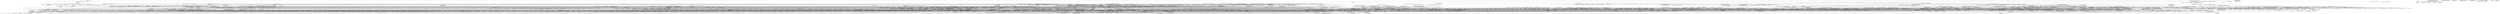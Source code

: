 digraph G {
  "org.jfree.chart$ChartFactory#createXYLineChart(java.lang.String,java.lang.String,java.lang.String,org.jfree.data.xy.XYDataset,org.jfree.chart.plot.PlotOrientation,boolean,boolean,boolean)" -> "org.jfree.chart.plot$XYPlot#XYPlot(org.jfree.data.xy.XYDataset,org.jfree.chart.axis.ValueAxis,org.jfree.chart.axis.ValueAxis,org.jfree.chart.renderer.xy.XYItemRenderer)";
  "org.jfree.chart$ChartFactory#createXYLineChart(java.lang.String,java.lang.String,java.lang.String,org.jfree.data.xy.XYDataset,org.jfree.chart.plot.PlotOrientation,boolean,boolean,boolean)" -> "org.jfree.chart$JFreeChart#JFreeChart(java.lang.String,java.awt.Font,org.jfree.chart.plot.Plot,boolean)";
  "org.jfree.chart$ChartFactory#createXYLineChart(java.lang.String,java.lang.String,java.lang.String,org.jfree.data.xy.XYDataset,org.jfree.chart.plot.PlotOrientation,boolean,boolean,boolean)" -> "org.jfree.chart.axis$ValueAxis#<clinit>()";
  "org.jfree.chart$ChartFactory#createXYLineChart(java.lang.String,java.lang.String,java.lang.String,org.jfree.data.xy.XYDataset,org.jfree.chart.plot.PlotOrientation,boolean,boolean,boolean)" -> "org.jfree.chart.plot$Plot#<clinit>()";
  "org.jfree.chart$ChartFactory#createXYLineChart(java.lang.String,java.lang.String,java.lang.String,org.jfree.data.xy.XYDataset,org.jfree.chart.plot.PlotOrientation,boolean,boolean,boolean)" -> "org.jfree.chart$JFreeChart#<clinit>()";
  "org.jfree.chart$ChartFactory#createXYLineChart(java.lang.String,java.lang.String,java.lang.String,org.jfree.data.xy.XYDataset,org.jfree.chart.plot.PlotOrientation,boolean,boolean,boolean)" -> "org.jfree.chart.axis$NumberAxis#NumberAxis(java.lang.String)";
  "org.jfree.chart$ChartFactory#createXYLineChart(java.lang.String,java.lang.String,java.lang.String,org.jfree.data.xy.XYDataset,org.jfree.chart.plot.PlotOrientation,boolean,boolean,boolean)" -> "org.jfree.chart.axis$NumberAxis#<clinit>()";
  "org.jfree.chart$ChartFactory#createXYLineChart(java.lang.String,java.lang.String,java.lang.String,org.jfree.data.xy.XYDataset,org.jfree.chart.plot.PlotOrientation,boolean,boolean,boolean)" -> "org.jfree.chart.plot$XYPlot#<clinit>()";
  "org.jfree.chart$ChartFactory#createXYLineChart(java.lang.String,java.lang.String,java.lang.String,org.jfree.data.xy.XYDataset,org.jfree.chart.plot.PlotOrientation,boolean,boolean,boolean)" -> "org.jfree.chart.plot$XYPlot#setOrientation(org.jfree.chart.plot.PlotOrientation)";
  "org.jfree.chart$ChartFactory#createXYLineChart(java.lang.String,java.lang.String,java.lang.String,org.jfree.data.xy.XYDataset,org.jfree.chart.plot.PlotOrientation,boolean,boolean,boolean)" -> "org.jfree.chart.axis$Axis#<clinit>()";
  "org.jfree.chart$ChartFactory#createXYLineChart(java.lang.String,java.lang.String,java.lang.String,org.jfree.data.xy.XYDataset,org.jfree.chart.plot.PlotOrientation,boolean,boolean,boolean)" -> "org.jfree.chart.axis$NumberAxis#setAutoRangeIncludesZero(boolean)";
  "org.jfree.chart.plot$XYPlot#XYPlot(org.jfree.data.xy.XYDataset,org.jfree.chart.axis.ValueAxis,org.jfree.chart.axis.ValueAxis,org.jfree.chart.renderer.xy.XYItemRenderer)" -> "org.jfree.chart.axis$Axis#addChangeListener(org.jfree.chart.event.AxisChangeListener)";
  "org.jfree.chart.plot$XYPlot#XYPlot(org.jfree.data.xy.XYDataset,org.jfree.chart.axis.ValueAxis,org.jfree.chart.axis.ValueAxis,org.jfree.chart.renderer.xy.XYItemRenderer)" -> "org.jfree.chart.plot$Plot#Plot()";
  "org.jfree.chart.plot$XYPlot#XYPlot(org.jfree.data.xy.XYDataset,org.jfree.chart.axis.ValueAxis,org.jfree.chart.axis.ValueAxis,org.jfree.chart.renderer.xy.XYItemRenderer)" -> "org.jfree.chart.plot$XYPlot#<clinit>()";
  "org.jfree.chart.plot$XYPlot#XYPlot(org.jfree.data.xy.XYDataset,org.jfree.chart.axis.ValueAxis,org.jfree.chart.axis.ValueAxis,org.jfree.chart.renderer.xy.XYItemRenderer)" -> "org.jfree.chart.util$ObjectList#ObjectList()";
  "org.jfree.chart.plot$XYPlot#XYPlot(org.jfree.data.xy.XYDataset,org.jfree.chart.axis.ValueAxis,org.jfree.chart.axis.ValueAxis,org.jfree.chart.renderer.xy.XYItemRenderer)" -> "org.jfree.chart.plot$XYPlot#mapDatasetToRangeAxis(int,int)";
  "org.jfree.chart.plot$XYPlot#XYPlot(org.jfree.data.xy.XYDataset,org.jfree.chart.axis.ValueAxis,org.jfree.chart.axis.ValueAxis,org.jfree.chart.renderer.xy.XYItemRenderer)" -> "org.jfree.chart.util$RectangleInsets#<clinit>()";
  "org.jfree.chart.plot$XYPlot#XYPlot(org.jfree.data.xy.XYDataset,org.jfree.chart.axis.ValueAxis,org.jfree.chart.axis.ValueAxis,org.jfree.chart.renderer.xy.XYItemRenderer)" -> "org.jfree.chart.axis$Axis#setPlot(org.jfree.chart.plot.Plot)";
  "org.jfree.chart.plot$XYPlot#XYPlot(org.jfree.data.xy.XYDataset,org.jfree.chart.axis.ValueAxis,org.jfree.chart.axis.ValueAxis,org.jfree.chart.renderer.xy.XYItemRenderer)" -> "org.jfree.chart.util$RectangleInsets#RectangleInsets(double,double,double,double)";
  "org.jfree.chart.plot$XYPlot#XYPlot(org.jfree.data.xy.XYDataset,org.jfree.chart.axis.ValueAxis,org.jfree.chart.axis.ValueAxis,org.jfree.chart.renderer.xy.XYItemRenderer)" -> "org.jfree.chart.plot$XYPlot#configureRangeAxes()";
  "org.jfree.chart.plot$XYPlot#XYPlot(org.jfree.data.xy.XYDataset,org.jfree.chart.axis.ValueAxis,org.jfree.chart.axis.ValueAxis,org.jfree.chart.renderer.xy.XYItemRenderer)" -> "org.jfree.chart.plot$Plot#<clinit>()";
  "org.jfree.chart.plot$XYPlot#XYPlot(org.jfree.data.xy.XYDataset,org.jfree.chart.axis.ValueAxis,org.jfree.chart.axis.ValueAxis,org.jfree.chart.renderer.xy.XYItemRenderer)" -> "org.jfree.chart.util$ObjectList#set(int,java.lang.Object)";
  "org.jfree.chart.plot$XYPlot#XYPlot(org.jfree.data.xy.XYDataset,org.jfree.chart.axis.ValueAxis,org.jfree.chart.axis.ValueAxis,org.jfree.chart.renderer.xy.XYItemRenderer)" -> "org.jfree.chart.plot$XYPlot#mapDatasetToDomainAxis(int,int)";
  "org.jfree.chart.plot$XYPlot#XYPlot(org.jfree.data.xy.XYDataset,org.jfree.chart.axis.ValueAxis,org.jfree.chart.axis.ValueAxis,org.jfree.chart.renderer.xy.XYItemRenderer)" -> "org.jfree.chart.plot$PlotOrientation#<clinit>()";
  "org.jfree.chart.plot$XYPlot#XYPlot(org.jfree.data.xy.XYDataset,org.jfree.chart.axis.ValueAxis,org.jfree.chart.axis.ValueAxis,org.jfree.chart.renderer.xy.XYItemRenderer)" -> "org.jfree.chart.plot$XYPlot#configureDomainAxes()";
  "org.jfree.chart.plot$CategoryPlot#removeRangeMarker(int,org.jfree.chart.plot.Marker,org.jfree.chart.util.Layer)" -> "org.jfree.chart.event$PlotChangeEvent#PlotChangeEvent(org.jfree.chart.plot.Plot)";
  "org.jfree.chart.plot$CategoryPlot#removeRangeMarker(int,org.jfree.chart.plot.Marker,org.jfree.chart.util.Layer)" -> "org.jfree.chart.plot$Plot#notifyListeners(org.jfree.chart.event.PlotChangeEvent)";
  "org.jfree.chart.event$PlotChangeEvent#PlotChangeEvent(org.jfree.chart.plot.Plot)" -> "org.jfree.chart.event$ChartChangeEvent#ChartChangeEvent(java.lang.Object)";
  "org.jfree.chart.plot$Marker#equals(java.lang.Object)" -> "org.jfree.chart.util$ObjectUtilities#<clinit>()";
  "org.jfree.chart.plot$Marker#equals(java.lang.Object)" -> "org.jfree.chart.util$ObjectUtilities#equal(java.lang.Object,java.lang.Object)";
  "org.jfree.chart.plot$CategoryPlot#drawBackground(java.awt.Graphics2D,java.awt.geom.Rectangle2D)" -> "org.jfree.chart.plot$Plot#fillBackground(java.awt.Graphics2D,java.awt.geom.Rectangle2D,org.jfree.chart.plot.PlotOrientation)";
  "org.jfree.chart.plot$CategoryPlot#drawBackground(java.awt.Graphics2D,java.awt.geom.Rectangle2D)" -> "org.jfree.chart.plot$Plot#drawBackgroundImage(java.awt.Graphics2D,java.awt.geom.Rectangle2D)";
  "org.jfree.chart.plot$Plot#fillBackground(java.awt.Graphics2D,java.awt.geom.Rectangle2D,org.jfree.chart.plot.PlotOrientation)" -> "org.jfree.chart.plot$PlotOrientation#<clinit>()";
  "org.jfree.chart.ui$ProjectInfo#toString()" -> "org.jfree.chart.ui$Contributor#getEmail()";
  "org.jfree.chart.ui$ProjectInfo#toString()" -> "org.jfree.chart.ui$BasicProjectInfo#getLibraries()";
  "org.jfree.chart.ui$ProjectInfo#toString()" -> "org.jfree.chart.ui$ProjectInfo#getLicenceText()";
  "org.jfree.chart.ui$ProjectInfo#toString()" -> "org.jfree.chart.ui$BasicProjectInfo#getCopyright()";
  "org.jfree.chart.ui$ProjectInfo#toString()" -> "org.jfree.chart.ui$Library#getName()";
  "org.jfree.chart.ui$ProjectInfo#toString()" -> "org.jfree.chart.ui$Library#getInfo()";
  "org.jfree.chart.ui$ProjectInfo#toString()" -> "org.jfree.chart.ui$Library#getVersion()";
  "org.jfree.chart.ui$ProjectInfo#toString()" -> "org.jfree.chart.ui$Contributor#getName()";
  "org.jfree.chart.plot$XYPlot#datasetChanged(org.jfree.data.general.DatasetChangeEvent)" -> "org.jfree.chart.plot$Plot#datasetChanged(org.jfree.data.general.DatasetChangeEvent)";
  "org.jfree.chart.plot$XYPlot#datasetChanged(org.jfree.data.general.DatasetChangeEvent)" -> "org.jfree.chart.plot$PolarPlot#datasetChanged(org.jfree.data.general.DatasetChangeEvent)";
  "org.jfree.chart.plot$XYPlot#datasetChanged(org.jfree.data.general.DatasetChangeEvent)" -> "org.jfree.chart.event$ChartChangeEvent#setType(org.jfree.chart.event.ChartChangeEventType)";
  "org.jfree.chart.plot$XYPlot#datasetChanged(org.jfree.data.general.DatasetChangeEvent)" -> "org.jfree.chart.plot$Plot#notifyListeners(org.jfree.chart.event.PlotChangeEvent)";
  "org.jfree.chart.plot$XYPlot#datasetChanged(org.jfree.data.general.DatasetChangeEvent)" -> "org.jfree.chart.event$PlotChangeEvent#PlotChangeEvent(org.jfree.chart.plot.Plot)";
  "org.jfree.chart.plot$XYPlot#datasetChanged(org.jfree.data.general.DatasetChangeEvent)" -> "org.jfree.chart.plot$Plot#getParent()";
  "org.jfree.chart.plot$XYPlot#datasetChanged(org.jfree.data.general.DatasetChangeEvent)" -> "org.jfree.chart.plot$XYPlot#configureRangeAxes()";
  "org.jfree.chart.plot$XYPlot#datasetChanged(org.jfree.data.general.DatasetChangeEvent)" -> "org.jfree.chart.event$ChartChangeEventType#<clinit>()";
  "org.jfree.chart.plot$XYPlot#datasetChanged(org.jfree.data.general.DatasetChangeEvent)" -> "org.jfree.chart.plot$XYPlot#configureDomainAxes()";
  "org.jfree.chart.plot$XYPlot#datasetChanged(org.jfree.data.general.DatasetChangeEvent)" -> "org.jfree.chart.plot$CategoryPlot#datasetChanged(org.jfree.data.general.DatasetChangeEvent)";
  "org.jfree.chart.plot$Plot#datasetChanged(org.jfree.data.general.DatasetChangeEvent)" -> "org.jfree.chart.plot$Plot#notifyListeners(org.jfree.chart.event.PlotChangeEvent)";
  "org.jfree.chart.plot$Plot#datasetChanged(org.jfree.data.general.DatasetChangeEvent)" -> "org.jfree.chart.event$ChartChangeEvent#setType(org.jfree.chart.event.ChartChangeEventType)";
  "org.jfree.chart.plot$Plot#datasetChanged(org.jfree.data.general.DatasetChangeEvent)" -> "org.jfree.chart.event$ChartChangeEventType#<clinit>()";
  "org.jfree.chart.plot$Plot#datasetChanged(org.jfree.data.general.DatasetChangeEvent)" -> "org.jfree.chart.event$PlotChangeEvent#PlotChangeEvent(org.jfree.chart.plot.Plot)";
  "org.jfree.chart$JFreeChart#clone()" -> "org.jfree.chart.title$TextTitle#clone()";
  "org.jfree.chart$JFreeChart#clone()" -> "org.jfree.chart$JFreeChart#getSubtitleCount()";
  "org.jfree.chart$JFreeChart#clone()" -> "org.jfree.chart.plot$Plot#clone()";
  "org.jfree.chart$JFreeChart#clone()" -> "org.jfree.chart.title$Title#clone()";
  "org.jfree.chart$JFreeChart#clone()" -> "org.jfree.chart.plot$PolarPlot#clone()";
  "org.jfree.chart$JFreeChart#clone()" -> "org.jfree.chart.title$Title#addChangeListener(org.jfree.chart.event.TitleChangeListener)";
  "org.jfree.chart$JFreeChart#clone()" -> "org.jfree.chart.plot$XYPlot#clone()";
  "org.jfree.chart$JFreeChart#clone()" -> "org.jfree.chart.plot$PiePlot#clone()";
  "org.jfree.chart$JFreeChart#clone()" -> "org.jfree.chart.plot$CategoryPlot#clone()";
  "org.jfree.chart$JFreeChart#clone()" -> "org.jfree.chart.plot$Plot#addChangeListener(org.jfree.chart.event.PlotChangeListener)";
  "org.jfree.chart$JFreeChart#clone()" -> "org.jfree.chart$JFreeChart#getSubtitle(int)";
  "org.jfree.chart.title$TextTitle#clone()" -> "org.jfree.chart.title$Title#clone()";
  "org.jfree.chart.title$Title#Title(org.jfree.chart.util.RectangleEdge,org.jfree.chart.util.HorizontalAlignment,org.jfree.chart.util.VerticalAlignment)" -> "org.jfree.chart.title$Title#<clinit>()";
  "org.jfree.chart.title$Title#Title(org.jfree.chart.util.RectangleEdge,org.jfree.chart.util.HorizontalAlignment,org.jfree.chart.util.VerticalAlignment)" -> "org.jfree.chart.title$Title#Title(org.jfree.chart.util.RectangleEdge,org.jfree.chart.util.HorizontalAlignment,org.jfree.chart.util.VerticalAlignment,org.jfree.chart.util.RectangleInsets)";
  "org.jfree.chart.title$Title#<clinit>()" -> "org.jfree.chart.util$RectangleInsets#<clinit>()";
  "org.jfree.chart.title$Title#<clinit>()" -> "org.jfree.chart.util$RectangleInsets#RectangleInsets(double,double,double,double)";
  "org.jfree.chart.title$Title#<clinit>()" -> "org.jfree.chart.util$RectangleEdge#<clinit>()";
  "org.jfree.chart.title$Title#<clinit>()" -> "org.jfree.chart.util$VerticalAlignment#<clinit>()";
  "org.jfree.chart.title$Title#<clinit>()" -> "org.jfree.chart.util$HorizontalAlignment#<clinit>()";
  "org.jfree.chart.plot$PolarPlot#datasetChanged(org.jfree.data.general.DatasetChangeEvent)" -> "org.jfree.chart.plot$CategoryPlot#datasetChanged(org.jfree.data.general.DatasetChangeEvent)";
  "org.jfree.chart.plot$PolarPlot#datasetChanged(org.jfree.data.general.DatasetChangeEvent)" -> "org.jfree.chart.plot$XYPlot#datasetChanged(org.jfree.data.general.DatasetChangeEvent)";
  "org.jfree.chart.plot$PolarPlot#datasetChanged(org.jfree.data.general.DatasetChangeEvent)" -> "org.jfree.chart.plot$Plot#datasetChanged(org.jfree.data.general.DatasetChangeEvent)";
  "org.jfree.chart.plot$PolarPlot#datasetChanged(org.jfree.data.general.DatasetChangeEvent)" -> "org.jfree.chart.axis$DateAxis#configure()";
  "org.jfree.chart.plot$PolarPlot#datasetChanged(org.jfree.data.general.DatasetChangeEvent)" -> "org.jfree.chart.plot$Plot#getParent()";
  "org.jfree.chart.plot$PolarPlot#datasetChanged(org.jfree.data.general.DatasetChangeEvent)" -> "org.jfree.chart.axis$NumberAxis#configure()";
  "org.jfree.chart$ChartFactory#createAreaChart(java.lang.String,java.lang.String,java.lang.String,org.jfree.data.category.CategoryDataset,org.jfree.chart.plot.PlotOrientation,boolean,boolean,boolean)" -> "org.jfree.chart.plot$Plot#<clinit>()";
  "org.jfree.chart$ChartFactory#createAreaChart(java.lang.String,java.lang.String,java.lang.String,org.jfree.data.category.CategoryDataset,org.jfree.chart.plot.PlotOrientation,boolean,boolean,boolean)" -> "org.jfree.chart$JFreeChart#<clinit>()";
  "org.jfree.chart$ChartFactory#createAreaChart(java.lang.String,java.lang.String,java.lang.String,org.jfree.data.category.CategoryDataset,org.jfree.chart.plot.PlotOrientation,boolean,boolean,boolean)" -> "org.jfree.chart.plot$CategoryPlot#<clinit>()";
  "org.jfree.chart$ChartFactory#createAreaChart(java.lang.String,java.lang.String,java.lang.String,org.jfree.data.category.CategoryDataset,org.jfree.chart.plot.PlotOrientation,boolean,boolean,boolean)" -> "org.jfree.chart.axis$NumberAxis#<clinit>()";
  "org.jfree.chart$ChartFactory#createAreaChart(java.lang.String,java.lang.String,java.lang.String,org.jfree.data.category.CategoryDataset,org.jfree.chart.plot.PlotOrientation,boolean,boolean,boolean)" -> "org.jfree.chart.axis$ValueAxis#<clinit>()";
  "org.jfree.chart$ChartFactory#createAreaChart(java.lang.String,java.lang.String,java.lang.String,org.jfree.data.category.CategoryDataset,org.jfree.chart.plot.PlotOrientation,boolean,boolean,boolean)" -> "org.jfree.chart.axis$Axis#<clinit>()";
  "org.jfree.chart$ChartFactory#createAreaChart(java.lang.String,java.lang.String,java.lang.String,org.jfree.data.category.CategoryDataset,org.jfree.chart.plot.PlotOrientation,boolean,boolean,boolean)" -> "org.jfree.chart.plot$CategoryPlot#setOrientation(org.jfree.chart.plot.PlotOrientation)";
  "org.jfree.chart$ChartFactory#createAreaChart(java.lang.String,java.lang.String,java.lang.String,org.jfree.data.category.CategoryDataset,org.jfree.chart.plot.PlotOrientation,boolean,boolean,boolean)" -> "org.jfree.chart.plot$CategoryPlot#CategoryPlot(org.jfree.data.category.CategoryDataset,org.jfree.chart.axis.CategoryAxis,org.jfree.chart.axis.ValueAxis,org.jfree.chart.renderer.category.CategoryItemRenderer)";
  "org.jfree.chart$ChartFactory#createAreaChart(java.lang.String,java.lang.String,java.lang.String,org.jfree.data.category.CategoryDataset,org.jfree.chart.plot.PlotOrientation,boolean,boolean,boolean)" -> "org.jfree.chart.axis$NumberAxis#NumberAxis(java.lang.String)";
  "org.jfree.chart$ChartFactory#createAreaChart(java.lang.String,java.lang.String,java.lang.String,org.jfree.data.category.CategoryDataset,org.jfree.chart.plot.PlotOrientation,boolean,boolean,boolean)" -> "org.jfree.chart$JFreeChart#JFreeChart(java.lang.String,java.awt.Font,org.jfree.chart.plot.Plot,boolean)";
  "org.jfree.chart$ChartFactory#createAreaChart(java.lang.String,java.lang.String,java.lang.String,org.jfree.data.category.CategoryDataset,org.jfree.chart.plot.PlotOrientation,boolean,boolean,boolean)" -> "org.jfree.chart.axis$CategoryAxis#CategoryAxis(java.lang.String)";
  "org.jfree.chart$ChartFactory#createAreaChart(java.lang.String,java.lang.String,java.lang.String,org.jfree.data.category.CategoryDataset,org.jfree.chart.plot.PlotOrientation,boolean,boolean,boolean)" -> "org.jfree.chart.axis$CategoryAxis#setCategoryMargin(double)";
  "org.jfree.chart.plot$Plot#<clinit>()" -> "org.jfree.chart.util$RectangleInsets#<clinit>()";
  "org.jfree.chart.plot$Plot#<clinit>()" -> "org.jfree.chart.util$RectangleInsets#RectangleInsets(double,double,double,double)";
  "org.jfree.chart$ChartFactory#createWaterfallChart(java.lang.String,java.lang.String,java.lang.String,org.jfree.data.category.CategoryDataset,org.jfree.chart.plot.PlotOrientation,boolean,boolean,boolean)" -> "org.jfree.chart.plot$Plot#<clinit>()";
  "org.jfree.chart$ChartFactory#createWaterfallChart(java.lang.String,java.lang.String,java.lang.String,org.jfree.data.category.CategoryDataset,org.jfree.chart.plot.PlotOrientation,boolean,boolean,boolean)" -> "org.jfree.chart.axis$CategoryAxis#CategoryAxis(java.lang.String)";
  "org.jfree.chart$ChartFactory#createWaterfallChart(java.lang.String,java.lang.String,java.lang.String,org.jfree.data.category.CategoryDataset,org.jfree.chart.plot.PlotOrientation,boolean,boolean,boolean)" -> "org.jfree.chart.axis$NumberAxis#<clinit>()";
  "org.jfree.chart$ChartFactory#createWaterfallChart(java.lang.String,java.lang.String,java.lang.String,org.jfree.data.category.CategoryDataset,org.jfree.chart.plot.PlotOrientation,boolean,boolean,boolean)" -> "org.jfree.chart.plot$ValueMarker#ValueMarker(double)";
  "org.jfree.chart$ChartFactory#createWaterfallChart(java.lang.String,java.lang.String,java.lang.String,org.jfree.data.category.CategoryDataset,org.jfree.chart.plot.PlotOrientation,boolean,boolean,boolean)" -> "org.jfree.chart.axis$Axis#<clinit>()";
  "org.jfree.chart$ChartFactory#createWaterfallChart(java.lang.String,java.lang.String,java.lang.String,org.jfree.data.category.CategoryDataset,org.jfree.chart.plot.PlotOrientation,boolean,boolean,boolean)" -> "org.jfree.chart$JFreeChart#JFreeChart(java.lang.String,java.awt.Font,org.jfree.chart.plot.Plot,boolean)";
  "org.jfree.chart$ChartFactory#createWaterfallChart(java.lang.String,java.lang.String,java.lang.String,org.jfree.data.category.CategoryDataset,org.jfree.chart.plot.PlotOrientation,boolean,boolean,boolean)" -> "org.jfree.chart.plot$CategoryPlot#addRangeMarker(org.jfree.chart.plot.Marker,org.jfree.chart.util.Layer)";
  "org.jfree.chart$ChartFactory#createWaterfallChart(java.lang.String,java.lang.String,java.lang.String,org.jfree.data.category.CategoryDataset,org.jfree.chart.plot.PlotOrientation,boolean,boolean,boolean)" -> "org.jfree.chart.plot$CategoryPlot#<clinit>()";
  "org.jfree.chart$ChartFactory#createWaterfallChart(java.lang.String,java.lang.String,java.lang.String,org.jfree.data.category.CategoryDataset,org.jfree.chart.plot.PlotOrientation,boolean,boolean,boolean)" -> "org.jfree.chart.plot$CategoryPlot#setOrientation(org.jfree.chart.plot.PlotOrientation)";
  "org.jfree.chart$ChartFactory#createWaterfallChart(java.lang.String,java.lang.String,java.lang.String,org.jfree.data.category.CategoryDataset,org.jfree.chart.plot.PlotOrientation,boolean,boolean,boolean)" -> "org.jfree.chart.plot$Marker#setPaint(java.awt.Paint)";
  "org.jfree.chart$ChartFactory#createWaterfallChart(java.lang.String,java.lang.String,java.lang.String,org.jfree.data.category.CategoryDataset,org.jfree.chart.plot.PlotOrientation,boolean,boolean,boolean)" -> "org.jfree.chart.text$TextAnchor#<clinit>()";
  "org.jfree.chart$ChartFactory#createWaterfallChart(java.lang.String,java.lang.String,java.lang.String,org.jfree.data.category.CategoryDataset,org.jfree.chart.plot.PlotOrientation,boolean,boolean,boolean)" -> "org.jfree.chart.axis$CategoryAxis#setCategoryMargin(double)";
  "org.jfree.chart$ChartFactory#createWaterfallChart(java.lang.String,java.lang.String,java.lang.String,org.jfree.data.category.CategoryDataset,org.jfree.chart.plot.PlotOrientation,boolean,boolean,boolean)" -> "org.jfree.chart.plot$PlotOrientation#<clinit>()";
  "org.jfree.chart$ChartFactory#createWaterfallChart(java.lang.String,java.lang.String,java.lang.String,org.jfree.data.category.CategoryDataset,org.jfree.chart.plot.PlotOrientation,boolean,boolean,boolean)" -> "org.jfree.chart.axis$NumberAxis#NumberAxis(java.lang.String)";
  "org.jfree.chart$ChartFactory#createWaterfallChart(java.lang.String,java.lang.String,java.lang.String,org.jfree.data.category.CategoryDataset,org.jfree.chart.plot.PlotOrientation,boolean,boolean,boolean)" -> "org.jfree.chart.axis$ValueAxis#<clinit>()";
  "org.jfree.chart$ChartFactory#createWaterfallChart(java.lang.String,java.lang.String,java.lang.String,org.jfree.data.category.CategoryDataset,org.jfree.chart.plot.PlotOrientation,boolean,boolean,boolean)" -> "org.jfree.chart$JFreeChart#<clinit>()";
  "org.jfree.chart$ChartFactory#createWaterfallChart(java.lang.String,java.lang.String,java.lang.String,org.jfree.data.category.CategoryDataset,org.jfree.chart.plot.PlotOrientation,boolean,boolean,boolean)" -> "org.jfree.chart.plot$CategoryPlot#clearRangeMarkers()";
  "org.jfree.chart$ChartFactory#createWaterfallChart(java.lang.String,java.lang.String,java.lang.String,org.jfree.data.category.CategoryDataset,org.jfree.chart.plot.PlotOrientation,boolean,boolean,boolean)" -> "org.jfree.chart.plot$CategoryPlot#CategoryPlot(org.jfree.data.category.CategoryDataset,org.jfree.chart.axis.CategoryAxis,org.jfree.chart.axis.ValueAxis,org.jfree.chart.renderer.category.CategoryItemRenderer)";
  "org.jfree.chart.plot$PieLabelDistributor#distributeLabels(double,double)" -> "org.jfree.chart.plot$PieLabelDistributor#adjustUpwards(double,double)";
  "org.jfree.chart.plot$PieLabelDistributor#distributeLabels(double,double)" -> "org.jfree.chart.plot$PieLabelDistributor#adjustDownwards(double,double)";
  "org.jfree.chart.plot$PieLabelDistributor#distributeLabels(double,double)" -> "org.jfree.chart.plot$PieLabelDistributor#sort()";
  "org.jfree.chart.plot$PieLabelDistributor#distributeLabels(double,double)" -> "org.jfree.chart.plot$PieLabelDistributor#isOverlap()";
  "org.jfree.chart.plot$PieLabelDistributor#distributeLabels(double,double)" -> "org.jfree.chart.plot$PieLabelDistributor#adjustInwards()";
  "org.jfree.chart.plot$PieLabelDistributor#distributeLabels(double,double)" -> "org.jfree.chart.plot$PieLabelDistributor#spreadEvenly(double,double)";
  "org.jfree.chart.plot$PieLabelDistributor#adjustUpwards(double,double)" -> "org.jfree.chart.plot$AbstractPieLabelDistributor#getPieLabelRecord(int)";
  "org.jfree.chart.plot$PolarPlot#draw(java.awt.Graphics2D,java.awt.geom.Rectangle2D,java.awt.geom.Point2D,org.jfree.chart.plot.PlotState,org.jfree.chart.plot.PlotRenderingInfo)" -> "org.jfree.chart.plot$PolarPlot#drawGridlines(java.awt.Graphics2D,java.awt.geom.Rectangle2D,java.util.List,java.util.List)";
  "org.jfree.chart.plot$PolarPlot#draw(java.awt.Graphics2D,java.awt.geom.Rectangle2D,java.awt.geom.Point2D,org.jfree.chart.plot.PlotState,org.jfree.chart.plot.PlotRenderingInfo)" -> "org.jfree.chart.plot$Plot#getInsets()";
  "org.jfree.chart.plot$PolarPlot#draw(java.awt.Graphics2D,java.awt.geom.Rectangle2D,java.awt.geom.Point2D,org.jfree.chart.plot.PlotState,org.jfree.chart.plot.PlotRenderingInfo)" -> "org.jfree.chart.plot$Plot#drawOutline(java.awt.Graphics2D,java.awt.geom.Rectangle2D)";
  "org.jfree.chart.plot$PolarPlot#draw(java.awt.Graphics2D,java.awt.geom.Rectangle2D,java.awt.geom.Point2D,org.jfree.chart.plot.PlotState,org.jfree.chart.plot.PlotRenderingInfo)" -> "org.jfree.chart.plot$PolarPlot#refreshAngleTicks()";
  "org.jfree.chart.plot$PolarPlot#draw(java.awt.Graphics2D,java.awt.geom.Rectangle2D,java.awt.geom.Point2D,org.jfree.chart.plot.PlotState,org.jfree.chart.plot.PlotRenderingInfo)" -> "org.jfree.chart.plot$Plot#getForegroundAlpha()";
  "org.jfree.chart.plot$PolarPlot#draw(java.awt.Graphics2D,java.awt.geom.Rectangle2D,java.awt.geom.Point2D,org.jfree.chart.plot.PlotState,org.jfree.chart.plot.PlotRenderingInfo)" -> "org.jfree.chart.util$RectangleInsets#trim(java.awt.geom.Rectangle2D)";
  "org.jfree.chart.plot$PolarPlot#draw(java.awt.Graphics2D,java.awt.geom.Rectangle2D,java.awt.geom.Point2D,org.jfree.chart.plot.PlotState,org.jfree.chart.plot.PlotRenderingInfo)" -> "org.jfree.chart.plot$PolarPlot#drawAxis(java.awt.Graphics2D,java.awt.geom.Rectangle2D,java.awt.geom.Rectangle2D)";
  "org.jfree.chart.plot$PolarPlot#draw(java.awt.Graphics2D,java.awt.geom.Rectangle2D,java.awt.geom.Point2D,org.jfree.chart.plot.PlotState,org.jfree.chart.plot.PlotRenderingInfo)" -> "org.jfree.chart.plot$Plot#drawBackground(java.awt.Graphics2D,java.awt.geom.Rectangle2D)";
  "org.jfree.chart.plot$PolarPlot#draw(java.awt.Graphics2D,java.awt.geom.Rectangle2D,java.awt.geom.Point2D,org.jfree.chart.plot.PlotState,org.jfree.chart.plot.PlotRenderingInfo)" -> "org.jfree.chart.plot$PolarPlot#render(java.awt.Graphics2D,java.awt.geom.Rectangle2D,org.jfree.chart.plot.PlotRenderingInfo)";
  "org.jfree.chart.plot$PolarPlot#draw(java.awt.Graphics2D,java.awt.geom.Rectangle2D,java.awt.geom.Point2D,org.jfree.chart.plot.PlotState,org.jfree.chart.plot.PlotRenderingInfo)" -> "org.jfree.chart.plot$PolarPlot#drawCornerTextItems(java.awt.Graphics2D,java.awt.geom.Rectangle2D)";
  "org.jfree.chart.plot$PolarPlot#drawGridlines(java.awt.Graphics2D,java.awt.geom.Rectangle2D,java.util.List,java.util.List)" -> "org.jfree.chart.plot$PolarPlot#getRadiusGridlineStroke()";
  "org.jfree.chart.plot$PolarPlot#drawGridlines(java.awt.Graphics2D,java.awt.geom.Rectangle2D,java.util.List,java.util.List)" -> "org.jfree.chart.plot$PolarPlot#getAngleGridlineStroke()";
  "org.jfree.chart.plot$PolarPlot#drawGridlines(java.awt.Graphics2D,java.awt.geom.Rectangle2D,java.util.List,java.util.List)" -> "org.jfree.chart.plot$PolarPlot#isRadiusGridlinesVisible()";
  "org.jfree.chart.plot$PolarPlot#drawGridlines(java.awt.Graphics2D,java.awt.geom.Rectangle2D,java.util.List,java.util.List)" -> "org.jfree.chart.plot$PolarPlot#getAngleGridlinePaint()";
  "org.jfree.chart.plot$PolarPlot#drawGridlines(java.awt.Graphics2D,java.awt.geom.Rectangle2D,java.util.List,java.util.List)" -> "org.jfree.chart.plot$PolarPlot#getRadiusGridlinePaint()";
  "org.jfree.chart.plot$PolarPlot#drawGridlines(java.awt.Graphics2D,java.awt.geom.Rectangle2D,java.util.List,java.util.List)" -> "org.jfree.chart.plot$PolarPlot#isAngleGridlinesVisible()";
  "org.jfree.chart.event$ChartChangeEventType#<clinit>()" -> "org.jfree.chart.event$ChartChangeEventType#ChartChangeEventType(java.lang.String)";
  "org.jfree.chart.block$BlockContainer#add(org.jfree.chart.block.Block,java.lang.Object)" -> "org.jfree.chart.block$ColumnArrangement#add(org.jfree.chart.block.Block,java.lang.Object)";
  "org.jfree.chart.block$BlockContainer#add(org.jfree.chart.block.Block,java.lang.Object)" -> "org.jfree.chart.block$FlowArrangement#add(org.jfree.chart.block.Block,java.lang.Object)";
  "org.jfree.chart$ChartFactory#createXYStepAreaChart(java.lang.String,java.lang.String,java.lang.String,org.jfree.data.xy.XYDataset,org.jfree.chart.plot.PlotOrientation,boolean,boolean,boolean)" -> "org.jfree.chart.plot$XYPlot#setRangeCrosshairVisible(boolean)";
  "org.jfree.chart$ChartFactory#createXYStepAreaChart(java.lang.String,java.lang.String,java.lang.String,org.jfree.data.xy.XYDataset,org.jfree.chart.plot.PlotOrientation,boolean,boolean,boolean)" -> "org.jfree.chart.plot$XYPlot#XYPlot(org.jfree.data.xy.XYDataset,org.jfree.chart.axis.ValueAxis,org.jfree.chart.axis.ValueAxis,org.jfree.chart.renderer.xy.XYItemRenderer)";
  "org.jfree.chart$ChartFactory#createXYStepAreaChart(java.lang.String,java.lang.String,java.lang.String,org.jfree.data.xy.XYDataset,org.jfree.chart.plot.PlotOrientation,boolean,boolean,boolean)" -> "org.jfree.chart.plot$Plot#<clinit>()";
  "org.jfree.chart$ChartFactory#createXYStepAreaChart(java.lang.String,java.lang.String,java.lang.String,org.jfree.data.xy.XYDataset,org.jfree.chart.plot.PlotOrientation,boolean,boolean,boolean)" -> "org.jfree.chart.axis$NumberAxis#setAutoRangeIncludesZero(boolean)";
  "org.jfree.chart$ChartFactory#createXYStepAreaChart(java.lang.String,java.lang.String,java.lang.String,org.jfree.data.xy.XYDataset,org.jfree.chart.plot.PlotOrientation,boolean,boolean,boolean)" -> "org.jfree.chart$JFreeChart#<clinit>()";
  "org.jfree.chart$ChartFactory#createXYStepAreaChart(java.lang.String,java.lang.String,java.lang.String,org.jfree.data.xy.XYDataset,org.jfree.chart.plot.PlotOrientation,boolean,boolean,boolean)" -> "org.jfree.chart$JFreeChart#JFreeChart(java.lang.String,java.awt.Font,org.jfree.chart.plot.Plot,boolean)";
  "org.jfree.chart$ChartFactory#createXYStepAreaChart(java.lang.String,java.lang.String,java.lang.String,org.jfree.data.xy.XYDataset,org.jfree.chart.plot.PlotOrientation,boolean,boolean,boolean)" -> "org.jfree.chart.plot$XYPlot#setRenderer(org.jfree.chart.renderer.xy.XYItemRenderer)";
  "org.jfree.chart$ChartFactory#createXYStepAreaChart(java.lang.String,java.lang.String,java.lang.String,org.jfree.data.xy.XYDataset,org.jfree.chart.plot.PlotOrientation,boolean,boolean,boolean)" -> "org.jfree.chart.plot$XYPlot#<clinit>()";
  "org.jfree.chart$ChartFactory#createXYStepAreaChart(java.lang.String,java.lang.String,java.lang.String,org.jfree.data.xy.XYDataset,org.jfree.chart.plot.PlotOrientation,boolean,boolean,boolean)" -> "org.jfree.chart.axis$NumberAxis#<clinit>()";
  "org.jfree.chart$ChartFactory#createXYStepAreaChart(java.lang.String,java.lang.String,java.lang.String,org.jfree.data.xy.XYDataset,org.jfree.chart.plot.PlotOrientation,boolean,boolean,boolean)" -> "org.jfree.chart.axis$NumberAxis#NumberAxis(java.lang.String)";
  "org.jfree.chart$ChartFactory#createXYStepAreaChart(java.lang.String,java.lang.String,java.lang.String,org.jfree.data.xy.XYDataset,org.jfree.chart.plot.PlotOrientation,boolean,boolean,boolean)" -> "org.jfree.chart.axis$ValueAxis#<clinit>()";
  "org.jfree.chart$ChartFactory#createXYStepAreaChart(java.lang.String,java.lang.String,java.lang.String,org.jfree.data.xy.XYDataset,org.jfree.chart.plot.PlotOrientation,boolean,boolean,boolean)" -> "org.jfree.chart.plot$XYPlot#setOrientation(org.jfree.chart.plot.PlotOrientation)";
  "org.jfree.chart$ChartFactory#createXYStepAreaChart(java.lang.String,java.lang.String,java.lang.String,org.jfree.data.xy.XYDataset,org.jfree.chart.plot.PlotOrientation,boolean,boolean,boolean)" -> "org.jfree.chart.plot$XYPlot#setDomainCrosshairVisible(boolean)";
  "org.jfree.chart$ChartFactory#createXYStepAreaChart(java.lang.String,java.lang.String,java.lang.String,org.jfree.data.xy.XYDataset,org.jfree.chart.plot.PlotOrientation,boolean,boolean,boolean)" -> "org.jfree.chart.axis$Axis#<clinit>()";
  "org.jfree.chart.plot$XYPlot#setRangeCrosshairVisible(boolean)" -> "org.jfree.chart.plot$Plot#notifyListeners(org.jfree.chart.event.PlotChangeEvent)";
  "org.jfree.chart.plot$XYPlot#setRangeCrosshairVisible(boolean)" -> "org.jfree.chart.event$PlotChangeEvent#PlotChangeEvent(org.jfree.chart.plot.Plot)";
  "org.jfree.chart.plot$PiePlot#setLabelPadding(org.jfree.chart.util.RectangleInsets)" -> "org.jfree.chart.plot$Plot#notifyListeners(org.jfree.chart.event.PlotChangeEvent)";
  "org.jfree.chart.plot$PiePlot#setLabelPadding(org.jfree.chart.util.RectangleInsets)" -> "org.jfree.chart.event$PlotChangeEvent#PlotChangeEvent(org.jfree.chart.plot.Plot)";
  "org.jfree.chart.plot$Plot#notifyListeners(org.jfree.chart.event.PlotChangeEvent)" -> "org.jfree.chart.plot$Plot#<clinit>()";
  "org.jfree.chart.plot$Plot#notifyListeners(org.jfree.chart.event.PlotChangeEvent)" -> "org.jfree.chart$JFreeChart#plotChanged(org.jfree.chart.event.PlotChangeEvent)";
  "org.jfree.chart.plot$PiePlot3D#draw(java.awt.Graphics2D,java.awt.geom.Rectangle2D,java.awt.geom.Point2D,org.jfree.chart.plot.PlotState,org.jfree.chart.plot.PlotRenderingInfo)" -> "org.jfree.chart.util$RectangleInsets#trim(java.awt.geom.Rectangle2D)";
  "org.jfree.chart.plot$PiePlot3D#draw(java.awt.Graphics2D,java.awt.geom.Rectangle2D,java.awt.geom.Point2D,org.jfree.chart.plot.PlotState,org.jfree.chart.plot.PlotRenderingInfo)" -> "org.jfree.chart.plot$PiePlot#getSimpleLabels()";
  "org.jfree.chart.plot$PiePlot3D#draw(java.awt.Graphics2D,java.awt.geom.Rectangle2D,java.awt.geom.Point2D,org.jfree.chart.plot.PlotState,org.jfree.chart.plot.PlotRenderingInfo)" -> "org.jfree.chart.plot$PiePlot#lookupSectionOutlineStroke(java.lang.Comparable)";
  "org.jfree.chart.plot$PiePlot3D#draw(java.awt.Graphics2D,java.awt.geom.Rectangle2D,java.awt.geom.Point2D,org.jfree.chart.plot.PlotState,org.jfree.chart.plot.PlotRenderingInfo)" -> "org.jfree.chart.plot$PiePlot#getDataset()";
  "org.jfree.chart.plot$PiePlot3D#draw(java.awt.Graphics2D,java.awt.geom.Rectangle2D,java.awt.geom.Point2D,org.jfree.chart.plot.PlotState,org.jfree.chart.plot.PlotRenderingInfo)" -> "org.jfree.chart.plot$Plot#drawOutline(java.awt.Graphics2D,java.awt.geom.Rectangle2D)";
  "org.jfree.chart.plot$PiePlot3D#draw(java.awt.Graphics2D,java.awt.geom.Rectangle2D,java.awt.geom.Point2D,org.jfree.chart.plot.PlotState,org.jfree.chart.plot.PlotRenderingInfo)" -> "org.jfree.data.general$DatasetUtilities#calculatePieDatasetTotal(org.jfree.data.general.PieDataset)";
  "org.jfree.chart.plot$PiePlot3D#draw(java.awt.Graphics2D,java.awt.geom.Rectangle2D,java.awt.geom.Point2D,org.jfree.chart.plot.PlotState,org.jfree.chart.plot.PlotRenderingInfo)" -> "org.jfree.chart.plot$PiePlotState#setPieCenterY(double)";
  "org.jfree.chart.plot$PiePlot3D#draw(java.awt.Graphics2D,java.awt.geom.Rectangle2D,java.awt.geom.Point2D,org.jfree.chart.plot.PlotState,org.jfree.chart.plot.PlotRenderingInfo)" -> "org.jfree.chart.plot$PiePlot#getSectionKey(int)";
  "org.jfree.chart.plot$PiePlot3D#draw(java.awt.Graphics2D,java.awt.geom.Rectangle2D,java.awt.geom.Point2D,org.jfree.chart.plot.PlotState,org.jfree.chart.plot.PlotRenderingInfo)" -> "org.jfree.chart.plot$PiePlot#getPieIndex()";
  "org.jfree.chart.plot$PiePlot3D#draw(java.awt.Graphics2D,java.awt.geom.Rectangle2D,java.awt.geom.Point2D,org.jfree.chart.plot.PlotState,org.jfree.chart.plot.PlotRenderingInfo)" -> "org.jfree.chart.plot$PiePlot#getMaximumExplodePercent()";
  "org.jfree.chart.plot$PiePlot3D#draw(java.awt.Graphics2D,java.awt.geom.Rectangle2D,java.awt.geom.Point2D,org.jfree.chart.plot.PlotState,org.jfree.chart.plot.PlotRenderingInfo)" -> "org.jfree.chart.plot$PiePlot3D#drawSide(java.awt.Graphics2D,java.awt.geom.Rectangle2D,java.awt.geom.Arc2D,java.awt.geom.Area,java.awt.geom.Area,java.awt.Paint,java.awt.Paint,java.awt.Stroke,boolean,boolean)";
  "org.jfree.chart.plot$PiePlot3D#draw(java.awt.Graphics2D,java.awt.geom.Rectangle2D,java.awt.geom.Point2D,org.jfree.chart.plot.PlotState,org.jfree.chart.plot.PlotRenderingInfo)" -> "org.jfree.chart.plot$PiePlot#lookupSectionPaint(java.lang.Comparable)";
  "org.jfree.chart.plot$PiePlot3D#draw(java.awt.Graphics2D,java.awt.geom.Rectangle2D,java.awt.geom.Point2D,org.jfree.chart.plot.PlotState,org.jfree.chart.plot.PlotRenderingInfo)" -> "org.jfree.chart.plot$PiePlot#getDirection()";
  "org.jfree.chart.plot$PiePlot3D#draw(java.awt.Graphics2D,java.awt.geom.Rectangle2D,java.awt.geom.Point2D,org.jfree.chart.plot.PlotState,org.jfree.chart.plot.PlotRenderingInfo)" -> "org.jfree.chart.plot$PiePlot#lookupSectionPaint(java.lang.Comparable,boolean)";
  "org.jfree.chart.plot$PiePlot3D#draw(java.awt.Graphics2D,java.awt.geom.Rectangle2D,java.awt.geom.Point2D,org.jfree.chart.plot.PlotState,org.jfree.chart.plot.PlotRenderingInfo)" -> "org.jfree.chart.plot$PiePlot#getLabelLinkMargin()";
  "org.jfree.chart.plot$PiePlot3D#draw(java.awt.Graphics2D,java.awt.geom.Rectangle2D,java.awt.geom.Point2D,org.jfree.chart.plot.PlotState,org.jfree.chart.plot.PlotRenderingInfo)" -> "org.jfree.chart.plot$PiePlotState#setPieArea(java.awt.geom.Rectangle2D)";
  "org.jfree.chart.plot$PiePlot3D#draw(java.awt.Graphics2D,java.awt.geom.Rectangle2D,java.awt.geom.Point2D,org.jfree.chart.plot.PlotState,org.jfree.chart.plot.PlotRenderingInfo)" -> "org.jfree.chart.plot$PiePlotState#setPieWRadius(double)";
  "org.jfree.chart.plot$PiePlot3D#draw(java.awt.Graphics2D,java.awt.geom.Rectangle2D,java.awt.geom.Point2D,org.jfree.chart.plot.PlotState,org.jfree.chart.plot.PlotRenderingInfo)" -> "org.jfree.chart.plot$PiePlot#getStartAngle()";
  "org.jfree.chart.plot$PiePlot3D#draw(java.awt.Graphics2D,java.awt.geom.Rectangle2D,java.awt.geom.Point2D,org.jfree.chart.plot.PlotState,org.jfree.chart.plot.PlotRenderingInfo)" -> "org.jfree.chart.plot$PiePlot#getURLGenerator()";
  "org.jfree.chart.plot$PiePlot3D#draw(java.awt.Graphics2D,java.awt.geom.Rectangle2D,java.awt.geom.Point2D,org.jfree.chart.plot.PlotState,org.jfree.chart.plot.PlotRenderingInfo)" -> "org.jfree.chart.plot$PiePlot#getLabelGenerator()";
  "org.jfree.chart.plot$PiePlot3D#draw(java.awt.Graphics2D,java.awt.geom.Rectangle2D,java.awt.geom.Point2D,org.jfree.chart.plot.PlotState,org.jfree.chart.plot.PlotRenderingInfo)" -> "org.jfree.chart.plot$PiePlot#lookupSectionOutlinePaint(java.lang.Comparable)";
  "org.jfree.chart.plot$PiePlot3D#draw(java.awt.Graphics2D,java.awt.geom.Rectangle2D,java.awt.geom.Point2D,org.jfree.chart.plot.PlotState,org.jfree.chart.plot.PlotRenderingInfo)" -> "org.jfree.data.general$DatasetUtilities#isEmptyOrNull(org.jfree.data.general.PieDataset)";
  "org.jfree.chart.plot$PiePlot3D#draw(java.awt.Graphics2D,java.awt.geom.Rectangle2D,java.awt.geom.Point2D,org.jfree.chart.plot.PlotState,org.jfree.chart.plot.PlotRenderingInfo)" -> "org.jfree.chart.plot$PiePlotState#setPieCenterX(double)";
  "org.jfree.chart.plot$PiePlot3D#draw(java.awt.Graphics2D,java.awt.geom.Rectangle2D,java.awt.geom.Point2D,org.jfree.chart.plot.PlotState,org.jfree.chart.plot.PlotRenderingInfo)" -> "org.jfree.chart.plot$PiePlot#getInteriorGap()";
  "org.jfree.chart.plot$PiePlot3D#draw(java.awt.Graphics2D,java.awt.geom.Rectangle2D,java.awt.geom.Point2D,org.jfree.chart.plot.PlotState,org.jfree.chart.plot.PlotRenderingInfo)" -> "org.jfree.chart.plot$Plot#drawBackground(java.awt.Graphics2D,java.awt.geom.Rectangle2D)";
  "org.jfree.chart.plot$PiePlot3D#draw(java.awt.Graphics2D,java.awt.geom.Rectangle2D,java.awt.geom.Point2D,org.jfree.chart.plot.PlotState,org.jfree.chart.plot.PlotRenderingInfo)" -> "org.jfree.chart.plot$Plot#drawNoDataMessage(java.awt.Graphics2D,java.awt.geom.Rectangle2D)";
  "org.jfree.chart.plot$PiePlot3D#draw(java.awt.Graphics2D,java.awt.geom.Rectangle2D,java.awt.geom.Point2D,org.jfree.chart.plot.PlotState,org.jfree.chart.plot.PlotRenderingInfo)" -> "org.jfree.chart.util$Rotation#getFactor()";
  "org.jfree.chart.plot$PiePlot3D#draw(java.awt.Graphics2D,java.awt.geom.Rectangle2D,java.awt.geom.Point2D,org.jfree.chart.plot.PlotState,org.jfree.chart.plot.PlotRenderingInfo)" -> "org.jfree.chart.plot$PiePlotState#setLinkArea(java.awt.geom.Rectangle2D)";
  "org.jfree.chart.plot$PiePlot3D#draw(java.awt.Graphics2D,java.awt.geom.Rectangle2D,java.awt.geom.Point2D,org.jfree.chart.plot.PlotState,org.jfree.chart.plot.PlotRenderingInfo)" -> "org.jfree.chart.plot$PiePlotState#setPieHRadius(double)";
  "org.jfree.chart.plot$PiePlot3D#draw(java.awt.Graphics2D,java.awt.geom.Rectangle2D,java.awt.geom.Point2D,org.jfree.chart.plot.PlotState,org.jfree.chart.plot.PlotRenderingInfo)" -> "org.jfree.chart.plot$PiePlot#getLabelGap()";
  "org.jfree.chart.plot$PiePlot3D#draw(java.awt.Graphics2D,java.awt.geom.Rectangle2D,java.awt.geom.Point2D,org.jfree.chart.plot.PlotState,org.jfree.chart.plot.PlotRenderingInfo)" -> "org.jfree.chart.plot$PiePlot#initialise(java.awt.Graphics2D,java.awt.geom.Rectangle2D,org.jfree.chart.plot.PiePlot,java.lang.Integer,org.jfree.chart.plot.PlotRenderingInfo)";
  "org.jfree.chart.plot$PiePlot3D#draw(java.awt.Graphics2D,java.awt.geom.Rectangle2D,java.awt.geom.Point2D,org.jfree.chart.plot.PlotState,org.jfree.chart.plot.PlotRenderingInfo)" -> "org.jfree.chart.plot$PiePlot#getMinimumArcAngleToDraw()";
  "org.jfree.chart.plot$PiePlot3D#draw(java.awt.Graphics2D,java.awt.geom.Rectangle2D,java.awt.geom.Point2D,org.jfree.chart.plot.PlotState,org.jfree.chart.plot.PlotRenderingInfo)" -> "org.jfree.chart.plot$PiePlot#drawLabels(java.awt.Graphics2D,java.util.List,double,java.awt.geom.Rectangle2D,java.awt.geom.Rectangle2D,org.jfree.chart.plot.PiePlotState)";
  "org.jfree.chart.plot$PiePlot3D#draw(java.awt.Graphics2D,java.awt.geom.Rectangle2D,java.awt.geom.Point2D,org.jfree.chart.plot.PlotState,org.jfree.chart.plot.PlotRenderingInfo)" -> "org.jfree.chart.entity$PieSectionEntity#PieSectionEntity(java.awt.Shape,org.jfree.data.general.PieDataset,int,int,java.lang.Comparable,java.lang.String,java.lang.String)";
  "org.jfree.chart.plot$PiePlot3D#draw(java.awt.Graphics2D,java.awt.geom.Rectangle2D,java.awt.geom.Point2D,org.jfree.chart.plot.PlotState,org.jfree.chart.plot.PlotRenderingInfo)" -> "org.jfree.chart.plot$PiePlot#getMaximumLabelWidth()";
  "org.jfree.chart.plot$PiePlot3D#draw(java.awt.Graphics2D,java.awt.geom.Rectangle2D,java.awt.geom.Point2D,org.jfree.chart.plot.PlotState,org.jfree.chart.plot.PlotRenderingInfo)" -> "org.jfree.chart.plot$Plot#getInsets()";
  "org.jfree.chart.plot$PiePlot3D#draw(java.awt.Graphics2D,java.awt.geom.Rectangle2D,java.awt.geom.Point2D,org.jfree.chart.plot.PlotState,org.jfree.chart.plot.PlotRenderingInfo)" -> "org.jfree.chart.plot$PiePlot#drawSimpleLabels(java.awt.Graphics2D,java.util.List,double,java.awt.geom.Rectangle2D,java.awt.geom.Rectangle2D,org.jfree.chart.plot.PiePlotState)";
  "org.jfree.chart.plot$PiePlot3D#draw(java.awt.Graphics2D,java.awt.geom.Rectangle2D,java.awt.geom.Point2D,org.jfree.chart.plot.PlotState,org.jfree.chart.plot.PlotRenderingInfo)" -> "org.jfree.chart.plot$Plot#getForegroundAlpha()";
  "org.jfree.chart.plot$PiePlot3D#draw(java.awt.Graphics2D,java.awt.geom.Rectangle2D,java.awt.geom.Point2D,org.jfree.chart.plot.PlotState,org.jfree.chart.plot.PlotRenderingInfo)" -> "org.jfree.chart.plot$PiePlotState#setExplodedPieArea(java.awt.geom.Rectangle2D)";
  "org.jfree.chart.plot$PiePlot3D#draw(java.awt.Graphics2D,java.awt.geom.Rectangle2D,java.awt.geom.Point2D,org.jfree.chart.plot.PlotState,org.jfree.chart.plot.PlotRenderingInfo)" -> "org.jfree.chart.plot$PiePlot#getToolTipGenerator()";
  "org.jfree.chart.plot$PiePlot3D#draw(java.awt.Graphics2D,java.awt.geom.Rectangle2D,java.awt.geom.Point2D,org.jfree.chart.plot.PlotState,org.jfree.chart.plot.PlotRenderingInfo)" -> "org.jfree.chart.plot$PiePlot#isCircular()";
  "org.jfree.chart.util$RectangleInsets#trim(java.awt.geom.Rectangle2D)" -> "org.jfree.chart.util$RectangleInsets#calculateRightInset(double)";
  "org.jfree.chart.util$RectangleInsets#trim(java.awt.geom.Rectangle2D)" -> "org.jfree.chart.util$RectangleInsets#calculateBottomInset(double)";
  "org.jfree.chart.util$RectangleInsets#trim(java.awt.geom.Rectangle2D)" -> "org.jfree.chart.util$RectangleInsets#calculateTopInset(double)";
  "org.jfree.chart.util$RectangleInsets#trim(java.awt.geom.Rectangle2D)" -> "org.jfree.chart.util$RectangleInsets#calculateLeftInset(double)";
  "org.jfree.chart.plot$XYPlot#setDomainGridlineStroke(java.awt.Stroke)" -> "org.jfree.chart.event$PlotChangeEvent#PlotChangeEvent(org.jfree.chart.plot.Plot)";
  "org.jfree.chart.plot$XYPlot#setDomainGridlineStroke(java.awt.Stroke)" -> "org.jfree.chart.plot$Plot#notifyListeners(org.jfree.chart.event.PlotChangeEvent)";
  "org.jfree.chart.axis$ValueAxis#setAutoRange(boolean)" -> "org.jfree.chart.axis$ValueAxis#setAutoRange(boolean,boolean)";
  "org.jfree.chart.axis$ValueAxis#setAutoRange(boolean,boolean)" -> "org.jfree.chart.axis$NumberAxis#autoAdjustRange()";
  "org.jfree.chart.axis$ValueAxis#setAutoRange(boolean,boolean)" -> "org.jfree.chart.axis$Axis#notifyListeners(org.jfree.chart.event.AxisChangeEvent)";
  "org.jfree.chart.axis$ValueAxis#setAutoRange(boolean,boolean)" -> "org.jfree.chart.axis$DateAxis#autoAdjustRange()";
  "org.jfree.chart.plot$XYPlot#setDomainZeroBaselineVisible(boolean)" -> "org.jfree.chart.event$PlotChangeEvent#PlotChangeEvent(org.jfree.chart.plot.Plot)";
  "org.jfree.chart.plot$XYPlot#setDomainZeroBaselineVisible(boolean)" -> "org.jfree.chart.plot$Plot#notifyListeners(org.jfree.chart.event.PlotChangeEvent)";
  "org.jfree.chart.plot$PolarPlot#clone()" -> "org.jfree.chart.axis$Axis#addChangeListener(org.jfree.chart.event.AxisChangeListener)";
  "org.jfree.chart.plot$PolarPlot#clone()" -> "org.jfree.chart.axis$Axis#setPlot(org.jfree.chart.plot.Plot)";
  "org.jfree.chart.plot$PolarPlot#clone()" -> "org.jfree.chart.util$ObjectUtilities#<clinit>()";
  "org.jfree.chart.plot$PolarPlot#clone()" -> "org.jfree.chart.util$ObjectUtilities#clone(java.lang.Object)";
  "org.jfree.chart.plot$PolarPlot#clone()" -> "org.jfree.chart.plot$Plot#clone()";
  "org.jfree.chart.axis$Axis#addChangeListener(org.jfree.chart.event.AxisChangeListener)" -> "org.jfree.chart.axis$Axis#<clinit>()";
  "org.jfree.chart.block$AbstractBlock#trimToContentHeight(org.jfree.data.Range)" -> "org.jfree.data$Range#getUpperBound()";
  "org.jfree.chart.block$AbstractBlock#trimToContentHeight(org.jfree.data.Range)" -> "org.jfree.chart.block$AbstractBlock#trimToContentHeight(double)";
  "org.jfree.chart.block$AbstractBlock#trimToContentHeight(org.jfree.data.Range)" -> "org.jfree.data$Range#getLowerBound()";
  "org.jfree.chart.block$AbstractBlock#trimToContentHeight(org.jfree.data.Range)" -> "org.jfree.data$Range#Range(double,double)";
  "org.jfree.chart.axis$ValueAxis#drawTickMarksAndLabels(java.awt.Graphics2D,double,java.awt.geom.Rectangle2D,java.awt.geom.Rectangle2D,org.jfree.chart.util.RectangleEdge,org.jfree.chart.plot.PlotRenderingInfo)" -> "org.jfree.chart.axis$Axis#getTickMarkInsideLength()";
  "org.jfree.chart.axis$ValueAxis#drawTickMarksAndLabels(java.awt.Graphics2D,double,java.awt.geom.Rectangle2D,java.awt.geom.Rectangle2D,org.jfree.chart.util.RectangleEdge,org.jfree.chart.plot.PlotRenderingInfo)" -> "org.jfree.chart.text$TextUtilities#drawRotatedString(java.lang.String,java.awt.Graphics2D,float,float,org.jfree.chart.text.TextAnchor,double,org.jfree.chart.text.TextAnchor)";
  "org.jfree.chart.axis$ValueAxis#drawTickMarksAndLabels(java.awt.Graphics2D,double,java.awt.geom.Rectangle2D,java.awt.geom.Rectangle2D,org.jfree.chart.util.RectangleEdge,org.jfree.chart.plot.PlotRenderingInfo)" -> "org.jfree.chart.util$RectangleEdge#<clinit>()";
  "org.jfree.chart.axis$ValueAxis#drawTickMarksAndLabels(java.awt.Graphics2D,double,java.awt.geom.Rectangle2D,java.awt.geom.Rectangle2D,org.jfree.chart.util.RectangleEdge,org.jfree.chart.plot.PlotRenderingInfo)" -> "org.jfree.chart.axis$NumberAxis#refreshTicks(java.awt.Graphics2D,org.jfree.chart.axis.AxisState,java.awt.geom.Rectangle2D,org.jfree.chart.util.RectangleEdge)";
  "org.jfree.chart.axis$ValueAxis#drawTickMarksAndLabels(java.awt.Graphics2D,double,java.awt.geom.Rectangle2D,java.awt.geom.Rectangle2D,org.jfree.chart.util.RectangleEdge,org.jfree.chart.plot.PlotRenderingInfo)" -> "org.jfree.chart.axis$DateAxis#valueToJava2D(double,java.awt.geom.Rectangle2D,org.jfree.chart.util.RectangleEdge)";
  "org.jfree.chart.axis$ValueAxis#drawTickMarksAndLabels(java.awt.Graphics2D,double,java.awt.geom.Rectangle2D,java.awt.geom.Rectangle2D,org.jfree.chart.util.RectangleEdge,org.jfree.chart.plot.PlotRenderingInfo)" -> "org.jfree.chart.axis$ValueAxis#calculateAnchorPoint(org.jfree.chart.axis.ValueTick,double,java.awt.geom.Rectangle2D,org.jfree.chart.util.RectangleEdge)";
  "org.jfree.chart.axis$ValueAxis#drawTickMarksAndLabels(java.awt.Graphics2D,double,java.awt.geom.Rectangle2D,java.awt.geom.Rectangle2D,org.jfree.chart.util.RectangleEdge,org.jfree.chart.plot.PlotRenderingInfo)" -> "org.jfree.chart.axis$Axis#getTickMarkStroke()";
  "org.jfree.chart.axis$ValueAxis#drawTickMarksAndLabels(java.awt.Graphics2D,double,java.awt.geom.Rectangle2D,java.awt.geom.Rectangle2D,org.jfree.chart.util.RectangleEdge,org.jfree.chart.plot.PlotRenderingInfo)" -> "org.jfree.chart.axis$Axis#isTickMarksVisible()";
  "org.jfree.chart.axis$ValueAxis#drawTickMarksAndLabels(java.awt.Graphics2D,double,java.awt.geom.Rectangle2D,java.awt.geom.Rectangle2D,org.jfree.chart.util.RectangleEdge,org.jfree.chart.plot.PlotRenderingInfo)" -> "org.jfree.chart.axis$NumberAxis#valueToJava2D(double,java.awt.geom.Rectangle2D,org.jfree.chart.util.RectangleEdge)";
  "org.jfree.chart.axis$ValueAxis#drawTickMarksAndLabels(java.awt.Graphics2D,double,java.awt.geom.Rectangle2D,java.awt.geom.Rectangle2D,org.jfree.chart.util.RectangleEdge,org.jfree.chart.plot.PlotRenderingInfo)" -> "org.jfree.chart.axis$ValueAxis#findMaximumTickLabelWidth(java.util.List,java.awt.Graphics2D,java.awt.geom.Rectangle2D,boolean)";
  "org.jfree.chart.axis$ValueAxis#drawTickMarksAndLabels(java.awt.Graphics2D,double,java.awt.geom.Rectangle2D,java.awt.geom.Rectangle2D,org.jfree.chart.util.RectangleEdge,org.jfree.chart.plot.PlotRenderingInfo)" -> "org.jfree.chart.axis$ValueAxis#isVerticalTickLabels()";
  "org.jfree.chart.axis$ValueAxis#drawTickMarksAndLabels(java.awt.Graphics2D,double,java.awt.geom.Rectangle2D,java.awt.geom.Rectangle2D,org.jfree.chart.util.RectangleEdge,org.jfree.chart.plot.PlotRenderingInfo)" -> "org.jfree.chart.axis$ValueAxis#findMaximumTickLabelHeight(java.util.List,java.awt.Graphics2D,java.awt.geom.Rectangle2D,boolean)";
  "org.jfree.chart.axis$ValueAxis#drawTickMarksAndLabels(java.awt.Graphics2D,double,java.awt.geom.Rectangle2D,java.awt.geom.Rectangle2D,org.jfree.chart.util.RectangleEdge,org.jfree.chart.plot.PlotRenderingInfo)" -> "org.jfree.chart.axis$Axis#isAxisLineVisible()";
  "org.jfree.chart.axis$ValueAxis#drawTickMarksAndLabels(java.awt.Graphics2D,double,java.awt.geom.Rectangle2D,java.awt.geom.Rectangle2D,org.jfree.chart.util.RectangleEdge,org.jfree.chart.plot.PlotRenderingInfo)" -> "org.jfree.chart.axis$Axis#isTickLabelsVisible()";
  "org.jfree.chart.axis$ValueAxis#drawTickMarksAndLabels(java.awt.Graphics2D,double,java.awt.geom.Rectangle2D,java.awt.geom.Rectangle2D,org.jfree.chart.util.RectangleEdge,org.jfree.chart.plot.PlotRenderingInfo)" -> "org.jfree.chart.text$TextUtilities#<clinit>()";
  "org.jfree.chart.axis$ValueAxis#drawTickMarksAndLabels(java.awt.Graphics2D,double,java.awt.geom.Rectangle2D,java.awt.geom.Rectangle2D,org.jfree.chart.util.RectangleEdge,org.jfree.chart.plot.PlotRenderingInfo)" -> "org.jfree.chart.axis$ValueAxis#drawAxisLine(java.awt.Graphics2D,double,java.awt.geom.Rectangle2D,org.jfree.chart.util.RectangleEdge)";
  "org.jfree.chart.axis$ValueAxis#drawTickMarksAndLabels(java.awt.Graphics2D,double,java.awt.geom.Rectangle2D,java.awt.geom.Rectangle2D,org.jfree.chart.util.RectangleEdge,org.jfree.chart.plot.PlotRenderingInfo)" -> "org.jfree.chart.axis$Axis#getTickMarkOutsideLength()";
  "org.jfree.chart.axis$ValueAxis#drawTickMarksAndLabels(java.awt.Graphics2D,double,java.awt.geom.Rectangle2D,java.awt.geom.Rectangle2D,org.jfree.chart.util.RectangleEdge,org.jfree.chart.plot.PlotRenderingInfo)" -> "org.jfree.chart.axis$Axis#getTickMarkPaint()";
  "org.jfree.chart.axis$ValueAxis#drawTickMarksAndLabels(java.awt.Graphics2D,double,java.awt.geom.Rectangle2D,java.awt.geom.Rectangle2D,org.jfree.chart.util.RectangleEdge,org.jfree.chart.plot.PlotRenderingInfo)" -> "org.jfree.chart.axis$DateAxis#refreshTicks(java.awt.Graphics2D,org.jfree.chart.axis.AxisState,java.awt.geom.Rectangle2D,org.jfree.chart.util.RectangleEdge)";
  "org.jfree.chart.axis$ValueAxis#drawTickMarksAndLabels(java.awt.Graphics2D,double,java.awt.geom.Rectangle2D,java.awt.geom.Rectangle2D,org.jfree.chart.util.RectangleEdge,org.jfree.chart.plot.PlotRenderingInfo)" -> "org.jfree.chart.axis$Axis#getTickLabelPaint()";
  "org.jfree.chart.axis$ValueAxis#drawTickMarksAndLabels(java.awt.Graphics2D,double,java.awt.geom.Rectangle2D,java.awt.geom.Rectangle2D,org.jfree.chart.util.RectangleEdge,org.jfree.chart.plot.PlotRenderingInfo)" -> "org.jfree.chart.axis$Axis#getTickLabelFont()";
  "org.jfree.chart.text$TextUtilities#drawRotatedString(java.lang.String,java.awt.Graphics2D,float,float,org.jfree.chart.text.TextAnchor,double,org.jfree.chart.text.TextAnchor)" -> "org.jfree.chart.text$TextUtilities#<clinit>()";
  "org.jfree.chart.text$TextUtilities#drawRotatedString(java.lang.String,java.awt.Graphics2D,float,float,org.jfree.chart.text.TextAnchor,double,org.jfree.chart.text.TextAnchor)" -> "org.jfree.chart.text$TextUtilities#deriveTextBoundsAnchorOffsets(java.awt.Graphics2D,java.lang.String,org.jfree.chart.text.TextAnchor)";
  "org.jfree.chart.text$TextUtilities#drawRotatedString(java.lang.String,java.awt.Graphics2D,float,float,org.jfree.chart.text.TextAnchor,double,org.jfree.chart.text.TextAnchor)" -> "org.jfree.chart.text$TextUtilities#drawRotatedString(java.lang.String,java.awt.Graphics2D,float,float,double,float,float)";
  "org.jfree.chart.text$TextUtilities#drawRotatedString(java.lang.String,java.awt.Graphics2D,float,float,org.jfree.chart.text.TextAnchor,double,org.jfree.chart.text.TextAnchor)" -> "org.jfree.chart.text$TextUtilities#deriveRotationAnchorOffsets(java.awt.Graphics2D,java.lang.String,org.jfree.chart.text.TextAnchor)";
  "org.jfree.chart.ui$BasicProjectInfo#BasicProjectInfo(java.lang.String,java.lang.String,java.lang.String,java.lang.String)" -> "org.jfree.chart.ui$BasicProjectInfo#setVersion(java.lang.String)";
  "org.jfree.chart.ui$BasicProjectInfo#BasicProjectInfo(java.lang.String,java.lang.String,java.lang.String,java.lang.String)" -> "org.jfree.chart.ui$BasicProjectInfo#setInfo(java.lang.String)";
  "org.jfree.chart.ui$BasicProjectInfo#BasicProjectInfo(java.lang.String,java.lang.String,java.lang.String,java.lang.String)" -> "org.jfree.chart.ui$BasicProjectInfo#setName(java.lang.String)";
  "org.jfree.chart.ui$BasicProjectInfo#BasicProjectInfo(java.lang.String,java.lang.String,java.lang.String,java.lang.String)" -> "org.jfree.chart.ui$BasicProjectInfo#setLicenceName(java.lang.String)";
  "org.jfree.chart.ui$BasicProjectInfo#BasicProjectInfo(java.lang.String,java.lang.String,java.lang.String,java.lang.String)" -> "org.jfree.chart.ui$BasicProjectInfo#BasicProjectInfo()";
  "org.jfree.chart.ui$BasicProjectInfo#setVersion(java.lang.String)" -> "org.jfree.chart.ui$Library#setVersion(java.lang.String)";
  "org.jfree.chart.plot$PiePlot#drawPie(java.awt.Graphics2D,java.awt.geom.Rectangle2D,org.jfree.chart.plot.PlotRenderingInfo)" -> "org.jfree.chart.plot$PiePlot#initialise(java.awt.Graphics2D,java.awt.geom.Rectangle2D,org.jfree.chart.plot.PiePlot,java.lang.Integer,org.jfree.chart.plot.PlotRenderingInfo)";
  "org.jfree.chart.plot$PiePlot#drawPie(java.awt.Graphics2D,java.awt.geom.Rectangle2D,org.jfree.chart.plot.PlotRenderingInfo)" -> "org.jfree.chart.plot$PiePlot#drawLabels(java.awt.Graphics2D,java.util.List,double,java.awt.geom.Rectangle2D,java.awt.geom.Rectangle2D,org.jfree.chart.plot.PiePlotState)";
  "org.jfree.chart.plot$PiePlot#drawPie(java.awt.Graphics2D,java.awt.geom.Rectangle2D,org.jfree.chart.plot.PlotRenderingInfo)" -> "org.jfree.chart.plot$PiePlotState#setPieCenterY(double)";
  "org.jfree.chart.plot$PiePlot#drawPie(java.awt.Graphics2D,java.awt.geom.Rectangle2D,org.jfree.chart.plot.PlotRenderingInfo)" -> "org.jfree.chart.plot$PiePlotState#setPieHRadius(double)";
  "org.jfree.chart.plot$PiePlot#drawPie(java.awt.Graphics2D,java.awt.geom.Rectangle2D,org.jfree.chart.plot.PlotRenderingInfo)" -> "org.jfree.chart.plot$Plot#drawNoDataMessage(java.awt.Graphics2D,java.awt.geom.Rectangle2D)";
  "org.jfree.chart.plot$PiePlot#drawPie(java.awt.Graphics2D,java.awt.geom.Rectangle2D,org.jfree.chart.plot.PlotRenderingInfo)" -> "org.jfree.chart.plot$PiePlotState#setPieCenterX(double)";
  "org.jfree.chart.plot$PiePlot#drawPie(java.awt.Graphics2D,java.awt.geom.Rectangle2D,org.jfree.chart.plot.PlotRenderingInfo)" -> "org.jfree.data.general$DatasetUtilities#calculatePieDatasetTotal(org.jfree.data.general.PieDataset)";
  "org.jfree.chart.plot$PiePlot#drawPie(java.awt.Graphics2D,java.awt.geom.Rectangle2D,org.jfree.chart.plot.PlotRenderingInfo)" -> "org.jfree.chart.plot$PiePlotState#setPieArea(java.awt.geom.Rectangle2D)";
  "org.jfree.chart.plot$PiePlot#drawPie(java.awt.Graphics2D,java.awt.geom.Rectangle2D,org.jfree.chart.plot.PlotRenderingInfo)" -> "org.jfree.chart.plot$PiePlot#drawItem(java.awt.Graphics2D,int,java.awt.geom.Rectangle2D,org.jfree.chart.plot.PiePlotState,int)";
  "org.jfree.chart.plot$PiePlot#drawPie(java.awt.Graphics2D,java.awt.geom.Rectangle2D,org.jfree.chart.plot.PlotRenderingInfo)" -> "org.jfree.chart.plot$PiePlot#getMaximumExplodePercent()";
  "org.jfree.chart.plot$PiePlot#drawPie(java.awt.Graphics2D,java.awt.geom.Rectangle2D,org.jfree.chart.plot.PlotRenderingInfo)" -> "org.jfree.chart.plot$RingPlot#drawItem(java.awt.Graphics2D,int,java.awt.geom.Rectangle2D,org.jfree.chart.plot.PiePlotState,int)";
  "org.jfree.chart.plot$PiePlot#drawPie(java.awt.Graphics2D,java.awt.geom.Rectangle2D,org.jfree.chart.plot.PlotRenderingInfo)" -> "org.jfree.chart.plot$PiePlotState#setLinkArea(java.awt.geom.Rectangle2D)";
  "org.jfree.chart.plot$PiePlot#drawPie(java.awt.Graphics2D,java.awt.geom.Rectangle2D,org.jfree.chart.plot.PlotRenderingInfo)" -> "org.jfree.chart.plot$PiePlot#drawSimpleLabels(java.awt.Graphics2D,java.util.List,double,java.awt.geom.Rectangle2D,java.awt.geom.Rectangle2D,org.jfree.chart.plot.PiePlotState)";
  "org.jfree.chart.plot$PiePlot#drawPie(java.awt.Graphics2D,java.awt.geom.Rectangle2D,org.jfree.chart.plot.PlotRenderingInfo)" -> "org.jfree.chart.plot$PiePlotState#setExplodedPieArea(java.awt.geom.Rectangle2D)";
  "org.jfree.chart.plot$PiePlot#drawPie(java.awt.Graphics2D,java.awt.geom.Rectangle2D,org.jfree.chart.plot.PlotRenderingInfo)" -> "org.jfree.chart.plot$PiePlotState#getPassesRequired()";
  "org.jfree.chart.plot$PiePlot#drawPie(java.awt.Graphics2D,java.awt.geom.Rectangle2D,org.jfree.chart.plot.PlotRenderingInfo)" -> "org.jfree.chart.plot$PiePlotState#setPieWRadius(double)";
  "org.jfree.chart.plot$PiePlot#drawPie(java.awt.Graphics2D,java.awt.geom.Rectangle2D,org.jfree.chart.plot.PlotRenderingInfo)" -> "org.jfree.chart.plot$RingPlot#initialise(java.awt.Graphics2D,java.awt.geom.Rectangle2D,org.jfree.chart.plot.PiePlot,java.lang.Integer,org.jfree.chart.plot.PlotRenderingInfo)";
  "org.jfree.chart.plot$PiePlot#initialise(java.awt.Graphics2D,java.awt.geom.Rectangle2D,org.jfree.chart.plot.PiePlot,java.lang.Integer,org.jfree.chart.plot.PlotRenderingInfo)" -> "org.jfree.chart.plot$PiePlotState#setPassesRequired(int)";
  "org.jfree.chart.plot$PiePlot#initialise(java.awt.Graphics2D,java.awt.geom.Rectangle2D,org.jfree.chart.plot.PiePlot,java.lang.Integer,org.jfree.chart.plot.PlotRenderingInfo)" -> "org.jfree.data.general$DatasetUtilities#calculatePieDatasetTotal(org.jfree.data.general.PieDataset)";
  "org.jfree.chart.plot$PiePlot#initialise(java.awt.Graphics2D,java.awt.geom.Rectangle2D,org.jfree.chart.plot.PiePlot,java.lang.Integer,org.jfree.chart.plot.PlotRenderingInfo)" -> "org.jfree.chart.plot$PiePlotState#setLatestAngle(double)";
  "org.jfree.chart.plot$PiePlot#initialise(java.awt.Graphics2D,java.awt.geom.Rectangle2D,org.jfree.chart.plot.PiePlot,java.lang.Integer,org.jfree.chart.plot.PlotRenderingInfo)" -> "org.jfree.chart.plot$PiePlot#getStartAngle()";
  "org.jfree.chart.plot$PiePlot#initialise(java.awt.Graphics2D,java.awt.geom.Rectangle2D,org.jfree.chart.plot.PiePlot,java.lang.Integer,org.jfree.chart.plot.PlotRenderingInfo)" -> "org.jfree.chart.plot$PiePlotState#setTotal(double)";
  "org.jfree.chart.plot$PiePlot#initialise(java.awt.Graphics2D,java.awt.geom.Rectangle2D,org.jfree.chart.plot.PiePlot,java.lang.Integer,org.jfree.chart.plot.PlotRenderingInfo)" -> "org.jfree.chart.plot$PiePlot#getDataset()";
  "org.jfree.chart.plot$PiePlot#initialise(java.awt.Graphics2D,java.awt.geom.Rectangle2D,org.jfree.chart.plot.PiePlot,java.lang.Integer,org.jfree.chart.plot.PlotRenderingInfo)" -> "org.jfree.chart.plot$PiePlotState#PiePlotState(org.jfree.chart.plot.PlotRenderingInfo)";
  "org.jfree.chart.plot$XYPlot#getRenderer(int)" -> "org.jfree.chart.util$AbstractObjectList#size()";
  "org.jfree.chart.plot$XYPlot#getRenderer(int)" -> "org.jfree.chart.util$ObjectList#get(int)";
  "org.jfree.chart$ChartFactory#createBubbleChart(java.lang.String,java.lang.String,java.lang.String,org.jfree.data.xy.XYZDataset,org.jfree.chart.plot.PlotOrientation,boolean,boolean,boolean)" -> "org.jfree.chart.plot$XYPlot#<clinit>()";
  "org.jfree.chart$ChartFactory#createBubbleChart(java.lang.String,java.lang.String,java.lang.String,org.jfree.data.xy.XYZDataset,org.jfree.chart.plot.PlotOrientation,boolean,boolean,boolean)" -> "org.jfree.chart.axis$NumberAxis#NumberAxis(java.lang.String)";
  "org.jfree.chart$ChartFactory#createBubbleChart(java.lang.String,java.lang.String,java.lang.String,org.jfree.data.xy.XYZDataset,org.jfree.chart.plot.PlotOrientation,boolean,boolean,boolean)" -> "org.jfree.chart.plot$XYPlot#setOrientation(org.jfree.chart.plot.PlotOrientation)";
  "org.jfree.chart$ChartFactory#createBubbleChart(java.lang.String,java.lang.String,java.lang.String,org.jfree.data.xy.XYZDataset,org.jfree.chart.plot.PlotOrientation,boolean,boolean,boolean)" -> "org.jfree.chart.axis$NumberAxis#setAutoRangeIncludesZero(boolean)";
  "org.jfree.chart$ChartFactory#createBubbleChart(java.lang.String,java.lang.String,java.lang.String,org.jfree.data.xy.XYZDataset,org.jfree.chart.plot.PlotOrientation,boolean,boolean,boolean)" -> "org.jfree.chart.axis$Axis#<clinit>()";
  "org.jfree.chart$ChartFactory#createBubbleChart(java.lang.String,java.lang.String,java.lang.String,org.jfree.data.xy.XYZDataset,org.jfree.chart.plot.PlotOrientation,boolean,boolean,boolean)" -> "org.jfree.chart.axis$NumberAxis#<clinit>()";
  "org.jfree.chart$ChartFactory#createBubbleChart(java.lang.String,java.lang.String,java.lang.String,org.jfree.data.xy.XYZDataset,org.jfree.chart.plot.PlotOrientation,boolean,boolean,boolean)" -> "org.jfree.chart.plot$XYPlot#setRenderer(org.jfree.chart.renderer.xy.XYItemRenderer)";
  "org.jfree.chart$ChartFactory#createBubbleChart(java.lang.String,java.lang.String,java.lang.String,org.jfree.data.xy.XYZDataset,org.jfree.chart.plot.PlotOrientation,boolean,boolean,boolean)" -> "org.jfree.chart.plot$Plot#<clinit>()";
  "org.jfree.chart$ChartFactory#createBubbleChart(java.lang.String,java.lang.String,java.lang.String,org.jfree.data.xy.XYZDataset,org.jfree.chart.plot.PlotOrientation,boolean,boolean,boolean)" -> "org.jfree.chart.axis$ValueAxis#<clinit>()";
  "org.jfree.chart$ChartFactory#createBubbleChart(java.lang.String,java.lang.String,java.lang.String,org.jfree.data.xy.XYZDataset,org.jfree.chart.plot.PlotOrientation,boolean,boolean,boolean)" -> "org.jfree.chart$JFreeChart#JFreeChart(java.lang.String,java.awt.Font,org.jfree.chart.plot.Plot,boolean)";
  "org.jfree.chart$ChartFactory#createBubbleChart(java.lang.String,java.lang.String,java.lang.String,org.jfree.data.xy.XYZDataset,org.jfree.chart.plot.PlotOrientation,boolean,boolean,boolean)" -> "org.jfree.chart$JFreeChart#<clinit>()";
  "org.jfree.chart$ChartFactory#createBubbleChart(java.lang.String,java.lang.String,java.lang.String,org.jfree.data.xy.XYZDataset,org.jfree.chart.plot.PlotOrientation,boolean,boolean,boolean)" -> "org.jfree.chart.plot$XYPlot#XYPlot(org.jfree.data.xy.XYDataset,org.jfree.chart.axis.ValueAxis,org.jfree.chart.axis.ValueAxis,org.jfree.chart.renderer.xy.XYItemRenderer)";
  "org.jfree.chart.plot$XYPlot#<clinit>()" -> "org.jfree.chart.plot$Plot#<clinit>()";
  "org.jfree.chart.plot$XYPlot#setQuadrantOrigin(java.awt.geom.Point2D)" -> "org.jfree.chart.event$PlotChangeEvent#PlotChangeEvent(org.jfree.chart.plot.Plot)";
  "org.jfree.chart.plot$XYPlot#setQuadrantOrigin(java.awt.geom.Point2D)" -> "org.jfree.chart.plot$Plot#notifyListeners(org.jfree.chart.event.PlotChangeEvent)";
  "org.jfree.chart.plot$PiePlot#PiePlot(org.jfree.data.general.PieDataset)" -> "org.jfree.chart.util$RectangleInsets#RectangleInsets(double,double,double,double)";
  "org.jfree.chart.plot$PiePlot#PiePlot(org.jfree.data.general.PieDataset)" -> "org.jfree.chart.plot$Plot#<clinit>()";
  "org.jfree.chart.plot$PiePlot#PiePlot(org.jfree.data.general.PieDataset)" -> "org.jfree.chart.labels$StandardPieSectionLabelGenerator#StandardPieSectionLabelGenerator()";
  "org.jfree.chart.plot$PiePlot#PiePlot(org.jfree.data.general.PieDataset)" -> "org.jfree.chart.plot$PiePlot#<clinit>()";
  "org.jfree.chart.plot$PiePlot#PiePlot(org.jfree.data.general.PieDataset)" -> "org.jfree.chart$PaintMap#PaintMap()";
  "org.jfree.chart.plot$PiePlot#PiePlot(org.jfree.data.general.PieDataset)" -> "org.jfree.chart.util$Rotation#<clinit>()";
  "org.jfree.chart.plot$PiePlot#PiePlot(org.jfree.data.general.PieDataset)" -> "org.jfree.chart.plot$Plot#Plot()";
  "org.jfree.chart.plot$PiePlot#PiePlot(org.jfree.data.general.PieDataset)" -> "org.jfree.chart.plot$PieLabelDistributor#PieLabelDistributor(int)";
  "org.jfree.chart.plot$PiePlot#PiePlot(org.jfree.data.general.PieDataset)" -> "org.jfree.chart$StrokeMap#StrokeMap()";
  "org.jfree.chart.plot$PiePlot#PiePlot(org.jfree.data.general.PieDataset)" -> "org.jfree.chart.util$RectangleInsets#RectangleInsets(org.jfree.chart.util.UnitType,double,double,double,double)";
  "org.jfree.chart.plot$PiePlot#PiePlot(org.jfree.data.general.PieDataset)" -> "org.jfree.chart.util$RectangleInsets#<clinit>()";
  "org.jfree.chart.plot$PiePlot#PiePlot(org.jfree.data.general.PieDataset)" -> "org.jfree.chart.util$UnitType#<clinit>()";
  "org.jfree.chart.util$RectangleInsets#RectangleInsets(double,double,double,double)" -> "org.jfree.chart.util$UnitType#<clinit>()";
  "org.jfree.chart.util$RectangleInsets#RectangleInsets(double,double,double,double)" -> "org.jfree.chart.util$RectangleInsets#RectangleInsets(org.jfree.chart.util.UnitType,double,double,double,double)";
  "org.jfree.chart.util$ObjectUtilities#hashCode(java.lang.Object)" -> "org.jfree.chart.util$RectangleEdge#hashCode()";
  "org.jfree.chart.util$ObjectUtilities#hashCode(java.lang.Object)" -> "org.jfree.chart.title$Title#hashCode()";
  "org.jfree.chart.util$ObjectUtilities#hashCode(java.lang.Object)" -> "org.jfree.chart.entity$ChartEntity#hashCode()";
  "org.jfree.chart.util$ObjectUtilities#hashCode(java.lang.Object)" -> "org.jfree.chart.util$RectangleInsets#hashCode()";
  "org.jfree.chart.util$ObjectUtilities#hashCode(java.lang.Object)" -> "org.jfree.chart.block$LengthConstraintType#hashCode()";
  "org.jfree.chart.util$ObjectUtilities#hashCode(java.lang.Object)" -> "org.jfree.chart.title$TextTitle#hashCode()";
  "org.jfree.chart.util$ObjectUtilities#hashCode(java.lang.Object)" -> "org.jfree.chart.axis$DateAxis#hashCode()";
  "org.jfree.chart.util$ObjectUtilities#hashCode(java.lang.Object)" -> "org.jfree.chart.util$UnitType#hashCode()";
  "org.jfree.chart.util$ObjectUtilities#hashCode(java.lang.Object)" -> "org.jfree.chart.plot$PlotOrientation#hashCode()";
  "org.jfree.chart.util$ObjectUtilities#hashCode(java.lang.Object)" -> "org.jfree.chart.util$VerticalAlignment#hashCode()";
  "org.jfree.chart.util$ObjectUtilities#hashCode(java.lang.Object)" -> "org.jfree.chart.util$HorizontalAlignment#hashCode()";
  "org.jfree.chart.util$ObjectUtilities#hashCode(java.lang.Object)" -> "org.jfree.chart.axis$CategoryAxis#hashCode()";
  "org.jfree.chart.util$ObjectUtilities#hashCode(java.lang.Object)" -> "org.jfree.data$Range#hashCode()";
  "org.jfree.chart.util$ObjectUtilities#hashCode(java.lang.Object)" -> "org.jfree.chart.text$TextLine#hashCode()";
  "org.jfree.chart.util$ObjectUtilities#hashCode(java.lang.Object)" -> "org.jfree.chart.text$TextBlock#hashCode()";
  "org.jfree.chart.util$ObjectUtilities#hashCode(java.lang.Object)" -> "org.jfree.chart.util$RectangleAnchor#hashCode()";
  "org.jfree.chart.util$ObjectUtilities#hashCode(java.lang.Object)" -> "org.jfree.chart.text$TextBlockAnchor#hashCode()";
  "org.jfree.chart.util$ObjectUtilities#hashCode(java.lang.Object)" -> "org.jfree.chart.ui$Library#hashCode()";
  "org.jfree.chart.util$ObjectUtilities#hashCode(java.lang.Object)" -> "org.jfree.chart.text$TextFragment#hashCode()";
  "org.jfree.chart.util$ObjectUtilities#hashCode(java.lang.Object)" -> "org.jfree.chart.text$TextAnchor#hashCode()";
  "org.jfree.chart.util$ObjectUtilities#hashCode(java.lang.Object)" -> "org.jfree.chart.util$AbstractObjectList#hashCode()";
  "org.jfree.chart.util$ObjectUtilities#hashCode(java.lang.Object)" -> "org.jfree.chart.event$ChartChangeEventType#hashCode()";
  "org.jfree.chart.util$ObjectUtilities#hashCode(java.lang.Object)" -> "org.jfree.chart.util$Rotation#hashCode()";
  "org.jfree.chart.util$ObjectUtilities#hashCode(java.lang.Object)" -> "org.jfree.chart.axis$NumberAxis#hashCode()";
  "org.jfree.chart.axis$DateAxis#getMaximumDate()" -> "org.jfree.chart.axis$ValueAxis#getRange()";
  "org.jfree.chart.axis$DateAxis#getMaximumDate()" -> "org.jfree.data$Range#getUpperBound()";
  "org.jfree.chart.axis$DateAxis#draw(java.awt.Graphics2D,double,java.awt.geom.Rectangle2D,java.awt.geom.Rectangle2D,org.jfree.chart.util.RectangleEdge,org.jfree.chart.plot.PlotRenderingInfo)" -> "org.jfree.chart.axis$DateAxis#refreshTicks(java.awt.Graphics2D,org.jfree.chart.axis.AxisState,java.awt.geom.Rectangle2D,org.jfree.chart.util.RectangleEdge)";
  "org.jfree.chart.axis$DateAxis#draw(java.awt.Graphics2D,double,java.awt.geom.Rectangle2D,java.awt.geom.Rectangle2D,org.jfree.chart.util.RectangleEdge,org.jfree.chart.plot.PlotRenderingInfo)" -> "org.jfree.chart.axis$Axis#drawLabel(java.lang.String,java.awt.Graphics2D,java.awt.geom.Rectangle2D,java.awt.geom.Rectangle2D,org.jfree.chart.util.RectangleEdge,org.jfree.chart.axis.AxisState,org.jfree.chart.plot.PlotRenderingInfo)";
  "org.jfree.chart.axis$DateAxis#draw(java.awt.Graphics2D,double,java.awt.geom.Rectangle2D,java.awt.geom.Rectangle2D,org.jfree.chart.util.RectangleEdge,org.jfree.chart.plot.PlotRenderingInfo)" -> "org.jfree.chart.axis$Axis#getLabel()";
  "org.jfree.chart.axis$DateAxis#draw(java.awt.Graphics2D,double,java.awt.geom.Rectangle2D,java.awt.geom.Rectangle2D,org.jfree.chart.util.RectangleEdge,org.jfree.chart.plot.PlotRenderingInfo)" -> "org.jfree.chart.axis$ValueAxis#drawTickMarksAndLabels(java.awt.Graphics2D,double,java.awt.geom.Rectangle2D,java.awt.geom.Rectangle2D,org.jfree.chart.util.RectangleEdge,org.jfree.chart.plot.PlotRenderingInfo)";
  "org.jfree.chart.axis$DateAxis#draw(java.awt.Graphics2D,double,java.awt.geom.Rectangle2D,java.awt.geom.Rectangle2D,org.jfree.chart.util.RectangleEdge,org.jfree.chart.plot.PlotRenderingInfo)" -> "org.jfree.chart.axis$Axis#isVisible()";
  "org.jfree.chart.axis$DateAxis#refreshTicks(java.awt.Graphics2D,org.jfree.chart.axis.AxisState,java.awt.geom.Rectangle2D,org.jfree.chart.util.RectangleEdge)" -> "org.jfree.chart.util$RectangleEdge#<clinit>()";
  "org.jfree.chart.axis$DateAxis#refreshTicks(java.awt.Graphics2D,org.jfree.chart.axis.AxisState,java.awt.geom.Rectangle2D,org.jfree.chart.util.RectangleEdge)" -> "org.jfree.chart.axis$DateAxis#refreshTicksHorizontal(java.awt.Graphics2D,java.awt.geom.Rectangle2D,org.jfree.chart.util.RectangleEdge)";
  "org.jfree.chart.axis$DateAxis#refreshTicks(java.awt.Graphics2D,org.jfree.chart.axis.AxisState,java.awt.geom.Rectangle2D,org.jfree.chart.util.RectangleEdge)" -> "org.jfree.chart.util$RectangleEdge#isLeftOrRight(org.jfree.chart.util.RectangleEdge)";
  "org.jfree.chart.axis$DateAxis#refreshTicks(java.awt.Graphics2D,org.jfree.chart.axis.AxisState,java.awt.geom.Rectangle2D,org.jfree.chart.util.RectangleEdge)" -> "org.jfree.chart.util$RectangleEdge#isTopOrBottom(org.jfree.chart.util.RectangleEdge)";
  "org.jfree.chart.axis$DateAxis#refreshTicks(java.awt.Graphics2D,org.jfree.chart.axis.AxisState,java.awt.geom.Rectangle2D,org.jfree.chart.util.RectangleEdge)" -> "org.jfree.chart.axis$DateAxis#refreshTicksVertical(java.awt.Graphics2D,java.awt.geom.Rectangle2D,org.jfree.chart.util.RectangleEdge)";
  "org.jfree.chart.block$ColumnArrangement#arrangeNF(org.jfree.chart.block.BlockContainer,java.awt.Graphics2D,org.jfree.chart.block.RectangleConstraint)" -> "org.jfree.chart.block$BlockContainer#getBlocks()";
  "org.jfree.chart.block$ColumnArrangement#arrangeNF(org.jfree.chart.block.BlockContainer,java.awt.Graphics2D,org.jfree.chart.block.RectangleConstraint)" -> "org.jfree.chart.title$LegendTitle#arrange(java.awt.Graphics2D,org.jfree.chart.block.RectangleConstraint)";
  "org.jfree.chart.block$ColumnArrangement#arrangeNF(org.jfree.chart.block.BlockContainer,java.awt.Graphics2D,org.jfree.chart.block.RectangleConstraint)" -> "org.jfree.chart.block$RectangleConstraint#getHeight()";
  "org.jfree.chart.block$ColumnArrangement#arrangeNF(org.jfree.chart.block.BlockContainer,java.awt.Graphics2D,org.jfree.chart.block.RectangleConstraint)" -> "org.jfree.chart.block$BlockContainer#arrange(java.awt.Graphics2D,org.jfree.chart.block.RectangleConstraint)";
  "org.jfree.chart.block$ColumnArrangement#arrangeNF(org.jfree.chart.block.BlockContainer,java.awt.Graphics2D,org.jfree.chart.block.RectangleConstraint)" -> "org.jfree.chart.block$AbstractBlock#arrange(java.awt.Graphics2D,org.jfree.chart.block.RectangleConstraint)";
  "org.jfree.chart.block$ColumnArrangement#arrangeNF(org.jfree.chart.block.BlockContainer,java.awt.Graphics2D,org.jfree.chart.block.RectangleConstraint)" -> "org.jfree.chart.title$TextTitle#arrange(java.awt.Graphics2D,org.jfree.chart.block.RectangleConstraint)";
  "org.jfree.chart.block$ColumnArrangement#arrangeNF(org.jfree.chart.block.BlockContainer,java.awt.Graphics2D,org.jfree.chart.block.RectangleConstraint)" -> "org.jfree.chart.block$RectangleConstraint#<clinit>()";
  "org.jfree.chart.block$ColumnArrangement#arrangeNF(org.jfree.chart.block.BlockContainer,java.awt.Graphics2D,org.jfree.chart.block.RectangleConstraint)" -> "org.jfree.chart.block$AbstractBlock#setBounds(java.awt.geom.Rectangle2D)";
  "org.jfree.chart.block$ColumnArrangement#arrangeNF(org.jfree.chart.block.BlockContainer,java.awt.Graphics2D,org.jfree.chart.block.RectangleConstraint)" -> "org.jfree.chart.util$Size2D#Size2D(double,double)";
  "org.jfree.chart$ChartFactory#createBoxAndWhiskerChart(java.lang.String,java.lang.String,java.lang.String,org.jfree.data.statistics.BoxAndWhiskerCategoryDataset,boolean)" -> "org.jfree.chart.plot$CategoryPlot#<clinit>()";
  "org.jfree.chart$ChartFactory#createBoxAndWhiskerChart(java.lang.String,java.lang.String,java.lang.String,org.jfree.data.statistics.BoxAndWhiskerCategoryDataset,boolean)" -> "org.jfree.chart.plot$CategoryPlot#CategoryPlot(org.jfree.data.category.CategoryDataset,org.jfree.chart.axis.CategoryAxis,org.jfree.chart.axis.ValueAxis,org.jfree.chart.renderer.category.CategoryItemRenderer)";
  "org.jfree.chart$ChartFactory#createBoxAndWhiskerChart(java.lang.String,java.lang.String,java.lang.String,org.jfree.data.statistics.BoxAndWhiskerCategoryDataset,boolean)" -> "org.jfree.chart.axis$NumberAxis#NumberAxis(java.lang.String)";
  "org.jfree.chart$ChartFactory#createBoxAndWhiskerChart(java.lang.String,java.lang.String,java.lang.String,org.jfree.data.statistics.BoxAndWhiskerCategoryDataset,boolean)" -> "org.jfree.chart.axis$Axis#<clinit>()";
  "org.jfree.chart$ChartFactory#createBoxAndWhiskerChart(java.lang.String,java.lang.String,java.lang.String,org.jfree.data.statistics.BoxAndWhiskerCategoryDataset,boolean)" -> "org.jfree.chart$JFreeChart#JFreeChart(java.lang.String,java.awt.Font,org.jfree.chart.plot.Plot,boolean)";
  "org.jfree.chart$ChartFactory#createBoxAndWhiskerChart(java.lang.String,java.lang.String,java.lang.String,org.jfree.data.statistics.BoxAndWhiskerCategoryDataset,boolean)" -> "org.jfree.chart.plot$Plot#<clinit>()";
  "org.jfree.chart$ChartFactory#createBoxAndWhiskerChart(java.lang.String,java.lang.String,java.lang.String,org.jfree.data.statistics.BoxAndWhiskerCategoryDataset,boolean)" -> "org.jfree.chart.axis$ValueAxis#<clinit>()";
  "org.jfree.chart$ChartFactory#createBoxAndWhiskerChart(java.lang.String,java.lang.String,java.lang.String,org.jfree.data.statistics.BoxAndWhiskerCategoryDataset,boolean)" -> "org.jfree.chart.axis$NumberAxis#setAutoRangeIncludesZero(boolean)";
  "org.jfree.chart$ChartFactory#createBoxAndWhiskerChart(java.lang.String,java.lang.String,java.lang.String,org.jfree.data.statistics.BoxAndWhiskerCategoryDataset,boolean)" -> "org.jfree.chart.axis$NumberAxis#<clinit>()";
  "org.jfree.chart$ChartFactory#createBoxAndWhiskerChart(java.lang.String,java.lang.String,java.lang.String,org.jfree.data.statistics.BoxAndWhiskerCategoryDataset,boolean)" -> "org.jfree.chart.axis$CategoryAxis#CategoryAxis(java.lang.String)";
  "org.jfree.chart$ChartFactory#createBoxAndWhiskerChart(java.lang.String,java.lang.String,java.lang.String,org.jfree.data.statistics.BoxAndWhiskerCategoryDataset,boolean)" -> "org.jfree.chart$JFreeChart#<clinit>()";
  "org.jfree.chart.plot$CategoryPlot#<clinit>()" -> "org.jfree.chart.plot$Plot#<clinit>()";
  "org.jfree.chart.plot$PiePlot#setSectionOutlinesVisible(boolean)" -> "org.jfree.chart.plot$Plot#notifyListeners(org.jfree.chart.event.PlotChangeEvent)";
  "org.jfree.chart.plot$PiePlot#setSectionOutlinesVisible(boolean)" -> "org.jfree.chart.event$PlotChangeEvent#PlotChangeEvent(org.jfree.chart.plot.Plot)";
  "org.jfree.chart.axis$DateAxis#valueToJava2D(double,java.awt.geom.Rectangle2D,org.jfree.chart.util.RectangleEdge)" -> "org.jfree.chart.util$RectangleEdge#<clinit>()";
  "org.jfree.chart.axis$DateAxis#valueToJava2D(double,java.awt.geom.Rectangle2D,org.jfree.chart.util.RectangleEdge)" -> "org.jfree.chart.util$RectangleEdge#isLeftOrRight(org.jfree.chart.util.RectangleEdge)";
  "org.jfree.chart.axis$DateAxis#valueToJava2D(double,java.awt.geom.Rectangle2D,org.jfree.chart.util.RectangleEdge)" -> "org.jfree.chart.axis$DateAxis$DefaultTimeline#toTimelineValue(java.util.Date)";
  "org.jfree.chart.axis$DateAxis#valueToJava2D(double,java.awt.geom.Rectangle2D,org.jfree.chart.util.RectangleEdge)" -> "org.jfree.chart.axis$DateAxis$DefaultTimeline#toTimelineValue(long)";
  "org.jfree.chart.axis$DateAxis#valueToJava2D(double,java.awt.geom.Rectangle2D,org.jfree.chart.util.RectangleEdge)" -> "org.jfree.chart.axis$ValueAxis#getRange()";
  "org.jfree.chart.axis$DateAxis#valueToJava2D(double,java.awt.geom.Rectangle2D,org.jfree.chart.util.RectangleEdge)" -> "org.jfree.chart.util$RectangleEdge#isTopOrBottom(org.jfree.chart.util.RectangleEdge)";
  "org.jfree.chart.axis$DateAxis#valueToJava2D(double,java.awt.geom.Rectangle2D,org.jfree.chart.util.RectangleEdge)" -> "org.jfree.chart.axis$ValueAxis#isInverted()";
  "org.jfree.chart.util$RectangleEdge#<clinit>()" -> "org.jfree.chart.util$RectangleEdge#RectangleEdge(java.lang.String)";
  "org.jfree.chart.axis$CategoryAxis#draw(java.awt.Graphics2D,double,java.awt.geom.Rectangle2D,java.awt.geom.Rectangle2D,org.jfree.chart.util.RectangleEdge,org.jfree.chart.plot.PlotRenderingInfo)" -> "org.jfree.chart.axis$Axis#isAxisLineVisible()";
  "org.jfree.chart.axis$CategoryAxis#draw(java.awt.Graphics2D,double,java.awt.geom.Rectangle2D,java.awt.geom.Rectangle2D,org.jfree.chart.util.RectangleEdge,org.jfree.chart.plot.PlotRenderingInfo)" -> "org.jfree.chart.axis$Axis#isVisible()";
  "org.jfree.chart.axis$CategoryAxis#draw(java.awt.Graphics2D,double,java.awt.geom.Rectangle2D,java.awt.geom.Rectangle2D,org.jfree.chart.util.RectangleEdge,org.jfree.chart.plot.PlotRenderingInfo)" -> "org.jfree.chart.axis$CategoryAxis#drawCategoryLabels(java.awt.Graphics2D,java.awt.geom.Rectangle2D,java.awt.geom.Rectangle2D,org.jfree.chart.util.RectangleEdge,org.jfree.chart.axis.AxisState,org.jfree.chart.plot.PlotRenderingInfo)";
  "org.jfree.chart.axis$CategoryAxis#draw(java.awt.Graphics2D,double,java.awt.geom.Rectangle2D,java.awt.geom.Rectangle2D,org.jfree.chart.util.RectangleEdge,org.jfree.chart.plot.PlotRenderingInfo)" -> "org.jfree.chart.axis$Axis#drawLabel(java.lang.String,java.awt.Graphics2D,java.awt.geom.Rectangle2D,java.awt.geom.Rectangle2D,org.jfree.chart.util.RectangleEdge,org.jfree.chart.axis.AxisState,org.jfree.chart.plot.PlotRenderingInfo)";
  "org.jfree.chart.axis$CategoryAxis#draw(java.awt.Graphics2D,double,java.awt.geom.Rectangle2D,java.awt.geom.Rectangle2D,org.jfree.chart.util.RectangleEdge,org.jfree.chart.plot.PlotRenderingInfo)" -> "org.jfree.chart.axis$Axis#getLabel()";
  "org.jfree.chart.axis$CategoryAxis#draw(java.awt.Graphics2D,double,java.awt.geom.Rectangle2D,java.awt.geom.Rectangle2D,org.jfree.chart.util.RectangleEdge,org.jfree.chart.plot.PlotRenderingInfo)" -> "org.jfree.chart.axis$Axis#drawAxisLine(java.awt.Graphics2D,double,java.awt.geom.Rectangle2D,org.jfree.chart.util.RectangleEdge)";
  "org.jfree.chart.plot$PolarPlot#setAngleGridlinePaint(java.awt.Paint)" -> "org.jfree.chart.event$PlotChangeEvent#PlotChangeEvent(org.jfree.chart.plot.Plot)";
  "org.jfree.chart.plot$PolarPlot#setAngleGridlinePaint(java.awt.Paint)" -> "org.jfree.chart.plot$Plot#notifyListeners(org.jfree.chart.event.PlotChangeEvent)";
  "org.jfree.chart.plot$CategoryPlot#clearDomainAxes()" -> "org.jfree.chart.axis$Axis#removeChangeListener(org.jfree.chart.event.AxisChangeListener)";
  "org.jfree.chart.plot$CategoryPlot#clearDomainAxes()" -> "org.jfree.chart.util$ObjectList#get(int)";
  "org.jfree.chart.plot$CategoryPlot#clearDomainAxes()" -> "org.jfree.chart.event$PlotChangeEvent#PlotChangeEvent(org.jfree.chart.plot.Plot)";
  "org.jfree.chart.plot$CategoryPlot#clearDomainAxes()" -> "org.jfree.chart.plot$Plot#notifyListeners(org.jfree.chart.event.PlotChangeEvent)";
  "org.jfree.chart.plot$CategoryPlot#clearDomainAxes()" -> "org.jfree.chart.util$AbstractObjectList#size()";
  "org.jfree.chart.plot$CategoryPlot#clearDomainAxes()" -> "org.jfree.chart.util$AbstractObjectList#clear()";
  "org.jfree.chart.axis$Axis#removeChangeListener(org.jfree.chart.event.AxisChangeListener)" -> "org.jfree.chart.axis$Axis#<clinit>()";
  "org.jfree.chart.axis$ValueAxis#zoomRange(double,double)" -> "org.jfree.chart.axis$DateAxis#setRange(org.jfree.data.Range)";
  "org.jfree.chart.axis$ValueAxis#zoomRange(double,double)" -> "org.jfree.data$Range#Range(double,double)";
  "org.jfree.chart.axis$ValueAxis#zoomRange(double,double)" -> "org.jfree.data$Range#getLength()";
  "org.jfree.chart.axis$ValueAxis#zoomRange(double,double)" -> "org.jfree.chart.axis$ValueAxis#isInverted()";
  "org.jfree.chart.axis$ValueAxis#zoomRange(double,double)" -> "org.jfree.data$Range#getLowerBound()";
  "org.jfree.chart.axis$ValueAxis#zoomRange(double,double)" -> "org.jfree.chart.axis$ValueAxis#setRange(org.jfree.data.Range)";
  "org.jfree.chart.axis$DateAxis#setRange(org.jfree.data.Range)" -> "org.jfree.chart.axis$DateAxis#setRange(org.jfree.data.Range,boolean,boolean)";
  "org.jfree.chart.util$VerticalAlignment#readResolve()" -> "org.jfree.chart.util$VerticalAlignment#<clinit>()";
  "org.jfree.chart.util$VerticalAlignment#readResolve()" -> "org.jfree.chart.util$VerticalAlignment#equals(java.lang.Object)";
  "org.jfree.chart.util$VerticalAlignment#<clinit>()" -> "org.jfree.chart.util$VerticalAlignment#VerticalAlignment(java.lang.String)";
  "org.jfree.chart.axis$ValueAxis#setRangeWithMargins(org.jfree.data.Range,boolean,boolean)" -> "org.jfree.chart.axis$ValueAxis#getLowerMargin()";
  "org.jfree.chart.axis$ValueAxis#setRangeWithMargins(org.jfree.data.Range,boolean,boolean)" -> "org.jfree.data$Range#expand(org.jfree.data.Range,double,double)";
  "org.jfree.chart.axis$ValueAxis#setRangeWithMargins(org.jfree.data.Range,boolean,boolean)" -> "org.jfree.chart.axis$ValueAxis#setRange(org.jfree.data.Range,boolean,boolean)";
  "org.jfree.chart.axis$ValueAxis#setRangeWithMargins(org.jfree.data.Range,boolean,boolean)" -> "org.jfree.chart.axis$ValueAxis#getUpperMargin()";
  "org.jfree.chart.axis$ValueAxis#setRangeWithMargins(org.jfree.data.Range,boolean,boolean)" -> "org.jfree.chart.axis$DateAxis#setRange(org.jfree.data.Range,boolean,boolean)";
  "org.jfree.chart.plot$Plot#clone()" -> "org.jfree.chart.util$ObjectUtilities#clone(java.lang.Object)";
  "org.jfree.chart.plot$Plot#clone()" -> "org.jfree.chart.util$ObjectUtilities#<clinit>()";
  "org.jfree.chart.util$ObjectUtilities#clone(java.lang.Object)" -> "org.jfree.chart.axis$NumberAxis#clone()";
  "org.jfree.chart.util$ObjectUtilities#clone(java.lang.Object)" -> "org.jfree.chart.plot$DefaultDrawingSupplier#clone()";
  "org.jfree.chart.util$ObjectUtilities#clone(java.lang.Object)" -> "org.jfree.chart.plot$XYPlot#clone()";
  "org.jfree.chart.util$ObjectUtilities#clone(java.lang.Object)" -> "org.jfree.chart.plot$CategoryPlot#clone()";
  "org.jfree.chart.util$ObjectUtilities#clone(java.lang.Object)" -> "org.jfree.chart.plot$PiePlot#clone()";
  "org.jfree.chart.util$ObjectUtilities#clone(java.lang.Object)" -> "org.jfree.chart.plot$Plot#clone()";
  "org.jfree.chart.util$ObjectUtilities#clone(java.lang.Object)" -> "org.jfree.chart.axis$ValueAxis#clone()";
  "org.jfree.chart.util$ObjectUtilities#clone(java.lang.Object)" -> "org.jfree.chart.block$BlockContainer#clone()";
  "org.jfree.chart.util$ObjectUtilities#clone(java.lang.Object)" -> "org.jfree.chart.entity$ChartEntity#clone()";
  "org.jfree.chart.util$ObjectUtilities#clone(java.lang.Object)" -> "org.jfree.chart.title$TextTitle#clone()";
  "org.jfree.chart.util$ObjectUtilities#clone(java.lang.Object)" -> "org.jfree.chart.title$Title#clone()";
  "org.jfree.chart.util$ObjectUtilities#clone(java.lang.Object)" -> "org.jfree.chart.axis$DateAxis#clone()";
  "org.jfree.chart.util$ObjectUtilities#clone(java.lang.Object)" -> "org.jfree.chart.util$Size2D#clone()";
  "org.jfree.chart.util$ObjectUtilities#clone(java.lang.Object)" -> "org.jfree.chart.plot$PolarPlot#clone()";
  "org.jfree.chart.axis$Axis#setTickMarkInsideLength(float)" -> "org.jfree.chart.axis$Axis#notifyListeners(org.jfree.chart.event.AxisChangeEvent)";
  "org.jfree.chart.axis$Axis#notifyListeners(org.jfree.chart.event.AxisChangeEvent)" -> "org.jfree.chart.plot$Plot#axisChanged(org.jfree.chart.event.AxisChangeEvent)";
  "org.jfree.chart.axis$Axis#notifyListeners(org.jfree.chart.event.AxisChangeEvent)" -> "org.jfree.chart.axis$Axis#<clinit>()";
  "org.jfree.chart$ChartFactory#createLineChart(java.lang.String,java.lang.String,java.lang.String,org.jfree.data.category.CategoryDataset,org.jfree.chart.plot.PlotOrientation,boolean,boolean,boolean)" -> "org.jfree.chart.axis$ValueAxis#<clinit>()";
  "org.jfree.chart$ChartFactory#createLineChart(java.lang.String,java.lang.String,java.lang.String,org.jfree.data.category.CategoryDataset,org.jfree.chart.plot.PlotOrientation,boolean,boolean,boolean)" -> "org.jfree.chart$JFreeChart#JFreeChart(java.lang.String,java.awt.Font,org.jfree.chart.plot.Plot,boolean)";
  "org.jfree.chart$ChartFactory#createLineChart(java.lang.String,java.lang.String,java.lang.String,org.jfree.data.category.CategoryDataset,org.jfree.chart.plot.PlotOrientation,boolean,boolean,boolean)" -> "org.jfree.chart.plot$CategoryPlot#CategoryPlot(org.jfree.data.category.CategoryDataset,org.jfree.chart.axis.CategoryAxis,org.jfree.chart.axis.ValueAxis,org.jfree.chart.renderer.category.CategoryItemRenderer)";
  "org.jfree.chart$ChartFactory#createLineChart(java.lang.String,java.lang.String,java.lang.String,org.jfree.data.category.CategoryDataset,org.jfree.chart.plot.PlotOrientation,boolean,boolean,boolean)" -> "org.jfree.chart$JFreeChart#<clinit>()";
  "org.jfree.chart$ChartFactory#createLineChart(java.lang.String,java.lang.String,java.lang.String,org.jfree.data.category.CategoryDataset,org.jfree.chart.plot.PlotOrientation,boolean,boolean,boolean)" -> "org.jfree.chart.plot$CategoryPlot#setOrientation(org.jfree.chart.plot.PlotOrientation)";
  "org.jfree.chart$ChartFactory#createLineChart(java.lang.String,java.lang.String,java.lang.String,org.jfree.data.category.CategoryDataset,org.jfree.chart.plot.PlotOrientation,boolean,boolean,boolean)" -> "org.jfree.chart.axis$Axis#<clinit>()";
  "org.jfree.chart$ChartFactory#createLineChart(java.lang.String,java.lang.String,java.lang.String,org.jfree.data.category.CategoryDataset,org.jfree.chart.plot.PlotOrientation,boolean,boolean,boolean)" -> "org.jfree.chart.axis$NumberAxis#NumberAxis(java.lang.String)";
  "org.jfree.chart$ChartFactory#createLineChart(java.lang.String,java.lang.String,java.lang.String,org.jfree.data.category.CategoryDataset,org.jfree.chart.plot.PlotOrientation,boolean,boolean,boolean)" -> "org.jfree.chart.plot$Plot#<clinit>()";
  "org.jfree.chart$ChartFactory#createLineChart(java.lang.String,java.lang.String,java.lang.String,org.jfree.data.category.CategoryDataset,org.jfree.chart.plot.PlotOrientation,boolean,boolean,boolean)" -> "org.jfree.chart.axis$CategoryAxis#CategoryAxis(java.lang.String)";
  "org.jfree.chart$ChartFactory#createLineChart(java.lang.String,java.lang.String,java.lang.String,org.jfree.data.category.CategoryDataset,org.jfree.chart.plot.PlotOrientation,boolean,boolean,boolean)" -> "org.jfree.chart.plot$CategoryPlot#<clinit>()";
  "org.jfree.chart$ChartFactory#createLineChart(java.lang.String,java.lang.String,java.lang.String,org.jfree.data.category.CategoryDataset,org.jfree.chart.plot.PlotOrientation,boolean,boolean,boolean)" -> "org.jfree.chart.axis$NumberAxis#<clinit>()";
  "org.jfree.chart.axis$ValueAxis#<clinit>()" -> "org.jfree.data$Range#Range(double,double)";
  "org.jfree.chart.axis$ValueAxis#<clinit>()" -> "org.jfree.chart.axis$Axis#<clinit>()";
  "org.jfree.chart.plot$Marker#Marker(java.awt.Paint,java.awt.Stroke,java.awt.Paint,java.awt.Stroke,float)" -> "org.jfree.chart.util$RectangleAnchor#<clinit>()";
  "org.jfree.chart.plot$Marker#Marker(java.awt.Paint,java.awt.Stroke,java.awt.Paint,java.awt.Stroke,float)" -> "org.jfree.chart.util$RectangleInsets#<clinit>()";
  "org.jfree.chart.plot$Marker#Marker(java.awt.Paint,java.awt.Stroke,java.awt.Paint,java.awt.Stroke,float)" -> "org.jfree.chart.util$RectangleInsets#RectangleInsets(double,double,double,double)";
  "org.jfree.chart.plot$Marker#Marker(java.awt.Paint,java.awt.Stroke,java.awt.Paint,java.awt.Stroke,float)" -> "org.jfree.chart.text$TextAnchor#<clinit>()";
  "org.jfree.chart.util$RectangleAnchor#<clinit>()" -> "org.jfree.chart.util$RectangleAnchor#RectangleAnchor(java.lang.String)";
  "org.jfree.chart.axis$Axis#drawLabel(java.lang.String,java.awt.Graphics2D,java.awt.geom.Rectangle2D,java.awt.geom.Rectangle2D,org.jfree.chart.util.RectangleEdge,org.jfree.chart.axis.AxisState,org.jfree.chart.plot.PlotRenderingInfo)" -> "org.jfree.chart.axis$Axis#getLabelAngle()";
  "org.jfree.chart.axis$Axis#drawLabel(java.lang.String,java.awt.Graphics2D,java.awt.geom.Rectangle2D,java.awt.geom.Rectangle2D,org.jfree.chart.util.RectangleEdge,org.jfree.chart.axis.AxisState,org.jfree.chart.plot.PlotRenderingInfo)" -> "org.jfree.chart.util$RectangleInsets#getLeft()";
  "org.jfree.chart.axis$Axis#drawLabel(java.lang.String,java.awt.Graphics2D,java.awt.geom.Rectangle2D,java.awt.geom.Rectangle2D,org.jfree.chart.util.RectangleEdge,org.jfree.chart.axis.AxisState,org.jfree.chart.plot.PlotRenderingInfo)" -> "org.jfree.chart.util$RectangleEdge#<clinit>()";
  "org.jfree.chart.axis$Axis#drawLabel(java.lang.String,java.awt.Graphics2D,java.awt.geom.Rectangle2D,java.awt.geom.Rectangle2D,org.jfree.chart.util.RectangleEdge,org.jfree.chart.axis.AxisState,org.jfree.chart.plot.PlotRenderingInfo)" -> "org.jfree.chart.axis$Axis#getLabelFont()";
  "org.jfree.chart.axis$Axis#drawLabel(java.lang.String,java.awt.Graphics2D,java.awt.geom.Rectangle2D,java.awt.geom.Rectangle2D,org.jfree.chart.util.RectangleEdge,org.jfree.chart.axis.AxisState,org.jfree.chart.plot.PlotRenderingInfo)" -> "org.jfree.chart.util$RectangleInsets#getBottom()";
  "org.jfree.chart.axis$Axis#drawLabel(java.lang.String,java.awt.Graphics2D,java.awt.geom.Rectangle2D,java.awt.geom.Rectangle2D,org.jfree.chart.util.RectangleEdge,org.jfree.chart.axis.AxisState,org.jfree.chart.plot.PlotRenderingInfo)" -> "org.jfree.chart.axis$Axis#getLabelInsets()";
  "org.jfree.chart.axis$Axis#drawLabel(java.lang.String,java.awt.Graphics2D,java.awt.geom.Rectangle2D,java.awt.geom.Rectangle2D,org.jfree.chart.util.RectangleEdge,org.jfree.chart.axis.AxisState,org.jfree.chart.plot.PlotRenderingInfo)" -> "org.jfree.chart.text$TextUtilities#getTextBounds(java.lang.String,java.awt.Graphics2D,java.awt.FontMetrics)";
  "org.jfree.chart.axis$Axis#drawLabel(java.lang.String,java.awt.Graphics2D,java.awt.geom.Rectangle2D,java.awt.geom.Rectangle2D,org.jfree.chart.util.RectangleEdge,org.jfree.chart.axis.AxisState,org.jfree.chart.plot.PlotRenderingInfo)" -> "org.jfree.chart.util$RectangleInsets#getTop()";
  "org.jfree.chart.axis$Axis#drawLabel(java.lang.String,java.awt.Graphics2D,java.awt.geom.Rectangle2D,java.awt.geom.Rectangle2D,org.jfree.chart.util.RectangleEdge,org.jfree.chart.axis.AxisState,org.jfree.chart.plot.PlotRenderingInfo)" -> "org.jfree.chart.text$TextUtilities#<clinit>()";
  "org.jfree.chart.axis$Axis#drawLabel(java.lang.String,java.awt.Graphics2D,java.awt.geom.Rectangle2D,java.awt.geom.Rectangle2D,org.jfree.chart.util.RectangleEdge,org.jfree.chart.axis.AxisState,org.jfree.chart.plot.PlotRenderingInfo)" -> "org.jfree.chart.text$TextUtilities#drawRotatedString(java.lang.String,java.awt.Graphics2D,float,float,org.jfree.chart.text.TextAnchor,double,org.jfree.chart.text.TextAnchor)";
  "org.jfree.chart.axis$Axis#drawLabel(java.lang.String,java.awt.Graphics2D,java.awt.geom.Rectangle2D,java.awt.geom.Rectangle2D,org.jfree.chart.util.RectangleEdge,org.jfree.chart.axis.AxisState,org.jfree.chart.plot.PlotRenderingInfo)" -> "org.jfree.chart.axis$Axis#getLabelPaint()";
  "org.jfree.chart.axis$Axis#drawLabel(java.lang.String,java.awt.Graphics2D,java.awt.geom.Rectangle2D,java.awt.geom.Rectangle2D,org.jfree.chart.util.RectangleEdge,org.jfree.chart.axis.AxisState,org.jfree.chart.plot.PlotRenderingInfo)" -> "org.jfree.chart.text$TextAnchor#<clinit>()";
  "org.jfree.chart.axis$Axis#drawLabel(java.lang.String,java.awt.Graphics2D,java.awt.geom.Rectangle2D,java.awt.geom.Rectangle2D,org.jfree.chart.util.RectangleEdge,org.jfree.chart.axis.AxisState,org.jfree.chart.plot.PlotRenderingInfo)" -> "org.jfree.chart.util$RectangleInsets#getRight()";
  "org.jfree.chart.plot$RingPlot#drawItem(java.awt.Graphics2D,int,java.awt.geom.Rectangle2D,org.jfree.chart.plot.PiePlotState,int)" -> "org.jfree.chart.plot$PiePlot#getDataset()";
  "org.jfree.chart.plot$RingPlot#drawItem(java.awt.Graphics2D,int,java.awt.geom.Rectangle2D,org.jfree.chart.plot.PiePlotState,int)" -> "org.jfree.chart.plot$PiePlot#lookupSectionOutlinePaint(java.lang.Comparable)";
  "org.jfree.chart.plot$RingPlot#drawItem(java.awt.Graphics2D,int,java.awt.geom.Rectangle2D,org.jfree.chart.plot.PiePlotState,int)" -> "org.jfree.chart.plot$PiePlot#lookupSectionOutlineStroke(java.lang.Comparable)";
  "org.jfree.chart.plot$RingPlot#drawItem(java.awt.Graphics2D,int,java.awt.geom.Rectangle2D,org.jfree.chart.plot.PiePlotState,int)" -> "org.jfree.chart.util$Rotation#<clinit>()";
  "org.jfree.chart.plot$RingPlot#drawItem(java.awt.Graphics2D,int,java.awt.geom.Rectangle2D,org.jfree.chart.plot.PiePlotState,int)" -> "org.jfree.chart.plot$PiePlot#getMinimumArcAngleToDraw()";
  "org.jfree.chart.plot$RingPlot#drawItem(java.awt.Graphics2D,int,java.awt.geom.Rectangle2D,org.jfree.chart.plot.PiePlotState,int)" -> "org.jfree.chart.plot$PiePlotState#getLatestAngle()";
  "org.jfree.chart.plot$RingPlot#drawItem(java.awt.Graphics2D,int,java.awt.geom.Rectangle2D,org.jfree.chart.plot.PiePlotState,int)" -> "org.jfree.chart.plot$PiePlot#getToolTipGenerator()";
  "org.jfree.chart.plot$RingPlot#drawItem(java.awt.Graphics2D,int,java.awt.geom.Rectangle2D,org.jfree.chart.plot.PiePlotState,int)" -> "org.jfree.chart.plot$PiePlotState#getPieArea()";
  "org.jfree.chart.plot$RingPlot#drawItem(java.awt.Graphics2D,int,java.awt.geom.Rectangle2D,org.jfree.chart.plot.PiePlotState,int)" -> "org.jfree.chart.renderer$RendererState#getEntityCollection()";
  "org.jfree.chart.plot$RingPlot#drawItem(java.awt.Graphics2D,int,java.awt.geom.Rectangle2D,org.jfree.chart.plot.PiePlotState,int)" -> "org.jfree.chart.plot$PiePlot#getSectionKey(int)";
  "org.jfree.chart.plot$RingPlot#drawItem(java.awt.Graphics2D,int,java.awt.geom.Rectangle2D,org.jfree.chart.plot.PiePlotState,int)" -> "org.jfree.chart.plot$PiePlot#getArcBounds(java.awt.geom.Rectangle2D,java.awt.geom.Rectangle2D,double,double,double)";
  "org.jfree.chart.plot$RingPlot#drawItem(java.awt.Graphics2D,int,java.awt.geom.Rectangle2D,org.jfree.chart.plot.PiePlotState,int)" -> "org.jfree.chart.renderer$RendererState#getInfo()";
  "org.jfree.chart.plot$RingPlot#drawItem(java.awt.Graphics2D,int,java.awt.geom.Rectangle2D,org.jfree.chart.plot.PiePlotState,int)" -> "org.jfree.chart.plot$PiePlot#getShadowYOffset()";
  "org.jfree.chart.plot$RingPlot#drawItem(java.awt.Graphics2D,int,java.awt.geom.Rectangle2D,org.jfree.chart.plot.PiePlotState,int)" -> "org.jfree.chart.entity$PieSectionEntity#PieSectionEntity(java.awt.Shape,org.jfree.data.general.PieDataset,int,int,java.lang.Comparable,java.lang.String,java.lang.String)";
  "org.jfree.chart.plot$RingPlot#drawItem(java.awt.Graphics2D,int,java.awt.geom.Rectangle2D,org.jfree.chart.plot.PiePlotState,int)" -> "org.jfree.chart.plot$PiePlot#lookupSectionPaint(java.lang.Comparable,boolean)";
  "org.jfree.chart.plot$RingPlot#drawItem(java.awt.Graphics2D,int,java.awt.geom.Rectangle2D,org.jfree.chart.plot.PiePlotState,int)" -> "org.jfree.chart.plot$PiePlot#getMaximumExplodePercent()";
  "org.jfree.chart.plot$RingPlot#drawItem(java.awt.Graphics2D,int,java.awt.geom.Rectangle2D,org.jfree.chart.plot.PiePlotState,int)" -> "org.jfree.chart.util$RectangleInsets#RectangleInsets(org.jfree.chart.util.UnitType,double,double,double,double)";
  "org.jfree.chart.plot$RingPlot#drawItem(java.awt.Graphics2D,int,java.awt.geom.Rectangle2D,org.jfree.chart.plot.PiePlotState,int)" -> "org.jfree.chart.plot$PiePlot#getShadowPaint()";
  "org.jfree.chart.plot$RingPlot#drawItem(java.awt.Graphics2D,int,java.awt.geom.Rectangle2D,org.jfree.chart.plot.PiePlotState,int)" -> "org.jfree.chart.plot$PiePlot#getExplodePercent(java.lang.Comparable)";
  "org.jfree.chart.plot$RingPlot#drawItem(java.awt.Graphics2D,int,java.awt.geom.Rectangle2D,org.jfree.chart.plot.PiePlotState,int)" -> "org.jfree.chart.util$UnitType#<clinit>()";
  "org.jfree.chart.plot$RingPlot#drawItem(java.awt.Graphics2D,int,java.awt.geom.Rectangle2D,org.jfree.chart.plot.PiePlotState,int)" -> "org.jfree.chart.plot$PiePlotState#getTotal()";
  "org.jfree.chart.plot$RingPlot#drawItem(java.awt.Graphics2D,int,java.awt.geom.Rectangle2D,org.jfree.chart.plot.PiePlotState,int)" -> "org.jfree.chart.plot$RingPlot#extendLine(java.awt.geom.Line2D,double,double)";
  "org.jfree.chart.plot$RingPlot#drawItem(java.awt.Graphics2D,int,java.awt.geom.Rectangle2D,org.jfree.chart.plot.PiePlotState,int)" -> "org.jfree.chart.plot$PiePlot#getDirection()";
  "org.jfree.chart.plot$RingPlot#drawItem(java.awt.Graphics2D,int,java.awt.geom.Rectangle2D,org.jfree.chart.plot.PiePlotState,int)" -> "org.jfree.chart.plot$PiePlotState#getExplodedPieArea()";
  "org.jfree.chart.plot$RingPlot#drawItem(java.awt.Graphics2D,int,java.awt.geom.Rectangle2D,org.jfree.chart.plot.PiePlotState,int)" -> "org.jfree.chart.plot$PiePlot#getShadowXOffset()";
  "org.jfree.chart.plot$RingPlot#drawItem(java.awt.Graphics2D,int,java.awt.geom.Rectangle2D,org.jfree.chart.plot.PiePlotState,int)" -> "org.jfree.chart.plot$PiePlot#getURLGenerator()";
  "org.jfree.chart.plot$RingPlot#drawItem(java.awt.Graphics2D,int,java.awt.geom.Rectangle2D,org.jfree.chart.plot.PiePlotState,int)" -> "org.jfree.chart.util$RectangleInsets#<clinit>()";
  "org.jfree.chart.plot$RingPlot#drawItem(java.awt.Graphics2D,int,java.awt.geom.Rectangle2D,org.jfree.chart.plot.PiePlotState,int)" -> "org.jfree.chart.plot$PiePlotState#setLatestAngle(double)";
  "org.jfree.chart.plot$RingPlot#drawItem(java.awt.Graphics2D,int,java.awt.geom.Rectangle2D,org.jfree.chart.plot.PiePlotState,int)" -> "org.jfree.chart.util$RectangleInsets#trim(java.awt.geom.Rectangle2D)";
  "org.jfree.chart.plot$RingPlot#drawItem(java.awt.Graphics2D,int,java.awt.geom.Rectangle2D,org.jfree.chart.plot.PiePlotState,int)" -> "org.jfree.chart.plot$PiePlot#getPieIndex()";
  "org.jfree.chart.block$BlockContainer#draw(java.awt.Graphics2D,java.awt.geom.Rectangle2D,java.lang.Object)" -> "org.jfree.chart.block$BlockParams#getGenerateEntities()";
  "org.jfree.chart.block$BlockContainer#draw(java.awt.Graphics2D,java.awt.geom.Rectangle2D,java.lang.Object)" -> "org.jfree.chart.block$AbstractBlock#trimBorder(java.awt.geom.Rectangle2D)";
  "org.jfree.chart.block$BlockContainer#draw(java.awt.Graphics2D,java.awt.geom.Rectangle2D,java.lang.Object)" -> "org.jfree.chart.title$LegendTitle#draw(java.awt.Graphics2D,java.awt.geom.Rectangle2D,java.lang.Object)";
  "org.jfree.chart.block$BlockContainer#draw(java.awt.Graphics2D,java.awt.geom.Rectangle2D,java.lang.Object)" -> "org.jfree.chart.block$BlockResult#getEntityCollection()";
  "org.jfree.chart.block$BlockContainer#draw(java.awt.Graphics2D,java.awt.geom.Rectangle2D,java.lang.Object)" -> "org.jfree.chart.block$AbstractBlock#drawBorder(java.awt.Graphics2D,java.awt.geom.Rectangle2D)";
  "org.jfree.chart.block$BlockContainer#draw(java.awt.Graphics2D,java.awt.geom.Rectangle2D,java.lang.Object)" -> "org.jfree.chart.block$AbstractBlock#trimPadding(java.awt.geom.Rectangle2D)";
  "org.jfree.chart.block$BlockContainer#draw(java.awt.Graphics2D,java.awt.geom.Rectangle2D,java.lang.Object)" -> "org.jfree.chart.title$TextTitle#draw(java.awt.Graphics2D,java.awt.geom.Rectangle2D,java.lang.Object)";
  "org.jfree.chart.block$BlockContainer#draw(java.awt.Graphics2D,java.awt.geom.Rectangle2D,java.lang.Object)" -> "org.jfree.chart.block$AbstractBlock#getBounds()";
  "org.jfree.chart.block$BlockContainer#draw(java.awt.Graphics2D,java.awt.geom.Rectangle2D,java.lang.Object)" -> "org.jfree.chart.block$BlockResult#BlockResult()";
  "org.jfree.chart.block$BlockContainer#draw(java.awt.Graphics2D,java.awt.geom.Rectangle2D,java.lang.Object)" -> "org.jfree.chart.block$BlockResult#setEntityCollection(org.jfree.chart.entity.EntityCollection)";
  "org.jfree.chart.block$BlockContainer#draw(java.awt.Graphics2D,java.awt.geom.Rectangle2D,java.lang.Object)" -> "org.jfree.chart.block$AbstractBlock#trimMargin(java.awt.geom.Rectangle2D)";
  "org.jfree.chart.plot$CategoryPlot#calculateDomainAxisSpace(java.awt.Graphics2D,java.awt.geom.Rectangle2D,org.jfree.chart.axis.AxisSpace)" -> "org.jfree.chart.plot$CategoryPlot#getDomainAxisEdge(int)";
  "org.jfree.chart.plot$CategoryPlot#calculateDomainAxisSpace(java.awt.Graphics2D,java.awt.geom.Rectangle2D,org.jfree.chart.axis.AxisSpace)" -> "org.jfree.chart.util$RectangleEdge#<clinit>()";
  "org.jfree.chart.plot$CategoryPlot#calculateDomainAxisSpace(java.awt.Graphics2D,java.awt.geom.Rectangle2D,org.jfree.chart.axis.AxisSpace)" -> "org.jfree.chart.util$ObjectList#get(int)";
  "org.jfree.chart.plot$CategoryPlot#calculateDomainAxisSpace(java.awt.Graphics2D,java.awt.geom.Rectangle2D,org.jfree.chart.axis.AxisSpace)" -> "org.jfree.chart.plot$Plot#resolveDomainAxisLocation(org.jfree.chart.axis.AxisLocation,org.jfree.chart.plot.PlotOrientation)";
  "org.jfree.chart.plot$CategoryPlot#calculateDomainAxisSpace(java.awt.Graphics2D,java.awt.geom.Rectangle2D,org.jfree.chart.axis.AxisSpace)" -> "org.jfree.chart.plot$Plot#<clinit>()";
  "org.jfree.chart.plot$CategoryPlot#calculateDomainAxisSpace(java.awt.Graphics2D,java.awt.geom.Rectangle2D,org.jfree.chart.axis.AxisSpace)" -> "org.jfree.chart.axis$CategoryAxis#reserveSpace(java.awt.Graphics2D,org.jfree.chart.plot.Plot,java.awt.geom.Rectangle2D,org.jfree.chart.util.RectangleEdge,org.jfree.chart.axis.AxisSpace)";
  "org.jfree.chart.plot$CategoryPlot#calculateDomainAxisSpace(java.awt.Graphics2D,java.awt.geom.Rectangle2D,org.jfree.chart.axis.AxisSpace)" -> "org.jfree.chart.plot$CategoryPlot#getDomainAxisLocation()";
  "org.jfree.chart.plot$CategoryPlot#calculateDomainAxisSpace(java.awt.Graphics2D,java.awt.geom.Rectangle2D,org.jfree.chart.axis.AxisSpace)" -> "org.jfree.chart.util$AbstractObjectList#size()";
  "org.jfree.chart.plot$CategoryPlot#calculateDomainAxisSpace(java.awt.Graphics2D,java.awt.geom.Rectangle2D,org.jfree.chart.axis.AxisSpace)" -> "org.jfree.chart.axis$ValueAxis#reserveSpace(java.awt.Graphics2D,org.jfree.chart.plot.Plot,java.awt.geom.Rectangle2D,org.jfree.chart.util.RectangleEdge,org.jfree.chart.axis.AxisSpace)";
  "org.jfree.chart.plot$CategoryPlot#calculateDomainAxisSpace(java.awt.Graphics2D,java.awt.geom.Rectangle2D,org.jfree.chart.axis.AxisSpace)" -> "org.jfree.chart.plot$PlotOrientation#<clinit>()";
  "org.jfree.chart.plot$CategoryPlot#calculateDomainAxisSpace(java.awt.Graphics2D,java.awt.geom.Rectangle2D,org.jfree.chart.axis.AxisSpace)" -> "org.jfree.chart.plot$CategoryPlot#getDomainAxis()";
  "org.jfree.chart.plot$CategoryPlot#getDomainAxisEdge(int)" -> "org.jfree.chart.util$RectangleEdge#<clinit>()";
  "org.jfree.chart.plot$CategoryPlot#getDomainAxisEdge(int)" -> "org.jfree.chart.plot$Plot#resolveDomainAxisLocation(org.jfree.chart.axis.AxisLocation,org.jfree.chart.plot.PlotOrientation)";
  "org.jfree.chart.plot$CategoryPlot#getDomainAxisEdge(int)" -> "org.jfree.chart.plot$CategoryPlot#getDomainAxisLocation(int)";
  "org.jfree.chart.plot$CategoryPlot#getDomainAxisEdge(int)" -> "org.jfree.chart.util$RectangleEdge#opposite(org.jfree.chart.util.RectangleEdge)";
  "org.jfree.chart.plot$CategoryPlot#getDomainAxisEdge(int)" -> "org.jfree.chart.plot$Plot#<clinit>()";
  "org.jfree.chart$ChartFactory#createXYAreaChart(java.lang.String,java.lang.String,java.lang.String,org.jfree.data.xy.XYDataset,org.jfree.chart.plot.PlotOrientation,boolean,boolean,boolean)" -> "org.jfree.chart.axis$ValueAxis#<clinit>()";
  "org.jfree.chart$ChartFactory#createXYAreaChart(java.lang.String,java.lang.String,java.lang.String,org.jfree.data.xy.XYDataset,org.jfree.chart.plot.PlotOrientation,boolean,boolean,boolean)" -> "org.jfree.chart.axis$Axis#<clinit>()";
  "org.jfree.chart$ChartFactory#createXYAreaChart(java.lang.String,java.lang.String,java.lang.String,org.jfree.data.xy.XYDataset,org.jfree.chart.plot.PlotOrientation,boolean,boolean,boolean)" -> "org.jfree.chart.plot$XYPlot#XYPlot(org.jfree.data.xy.XYDataset,org.jfree.chart.axis.ValueAxis,org.jfree.chart.axis.ValueAxis,org.jfree.chart.renderer.xy.XYItemRenderer)";
  "org.jfree.chart$ChartFactory#createXYAreaChart(java.lang.String,java.lang.String,java.lang.String,org.jfree.data.xy.XYDataset,org.jfree.chart.plot.PlotOrientation,boolean,boolean,boolean)" -> "org.jfree.chart.axis$NumberAxis#<clinit>()";
  "org.jfree.chart$ChartFactory#createXYAreaChart(java.lang.String,java.lang.String,java.lang.String,org.jfree.data.xy.XYDataset,org.jfree.chart.plot.PlotOrientation,boolean,boolean,boolean)" -> "org.jfree.chart.plot$XYPlot#setRenderer(org.jfree.chart.renderer.xy.XYItemRenderer)";
  "org.jfree.chart$ChartFactory#createXYAreaChart(java.lang.String,java.lang.String,java.lang.String,org.jfree.data.xy.XYDataset,org.jfree.chart.plot.PlotOrientation,boolean,boolean,boolean)" -> "org.jfree.chart$JFreeChart#<clinit>()";
  "org.jfree.chart$ChartFactory#createXYAreaChart(java.lang.String,java.lang.String,java.lang.String,org.jfree.data.xy.XYDataset,org.jfree.chart.plot.PlotOrientation,boolean,boolean,boolean)" -> "org.jfree.chart.plot$Plot#<clinit>()";
  "org.jfree.chart$ChartFactory#createXYAreaChart(java.lang.String,java.lang.String,java.lang.String,org.jfree.data.xy.XYDataset,org.jfree.chart.plot.PlotOrientation,boolean,boolean,boolean)" -> "org.jfree.chart.axis$NumberAxis#NumberAxis(java.lang.String)";
  "org.jfree.chart$ChartFactory#createXYAreaChart(java.lang.String,java.lang.String,java.lang.String,org.jfree.data.xy.XYDataset,org.jfree.chart.plot.PlotOrientation,boolean,boolean,boolean)" -> "org.jfree.chart.plot$XYPlot#setOrientation(org.jfree.chart.plot.PlotOrientation)";
  "org.jfree.chart$ChartFactory#createXYAreaChart(java.lang.String,java.lang.String,java.lang.String,org.jfree.data.xy.XYDataset,org.jfree.chart.plot.PlotOrientation,boolean,boolean,boolean)" -> "org.jfree.chart.plot$Plot#setForegroundAlpha(float)";
  "org.jfree.chart$ChartFactory#createXYAreaChart(java.lang.String,java.lang.String,java.lang.String,org.jfree.data.xy.XYDataset,org.jfree.chart.plot.PlotOrientation,boolean,boolean,boolean)" -> "org.jfree.chart.axis$NumberAxis#setAutoRangeIncludesZero(boolean)";
  "org.jfree.chart$ChartFactory#createXYAreaChart(java.lang.String,java.lang.String,java.lang.String,org.jfree.data.xy.XYDataset,org.jfree.chart.plot.PlotOrientation,boolean,boolean,boolean)" -> "org.jfree.chart.plot$XYPlot#<clinit>()";
  "org.jfree.chart$ChartFactory#createXYAreaChart(java.lang.String,java.lang.String,java.lang.String,org.jfree.data.xy.XYDataset,org.jfree.chart.plot.PlotOrientation,boolean,boolean,boolean)" -> "org.jfree.chart$JFreeChart#JFreeChart(java.lang.String,java.awt.Font,org.jfree.chart.plot.Plot,boolean)";
  "org.jfree.chart.plot$PolarPlot#setAxis(org.jfree.chart.axis.ValueAxis)" -> "org.jfree.chart.event$PlotChangeEvent#PlotChangeEvent(org.jfree.chart.plot.Plot)";
  "org.jfree.chart.plot$PolarPlot#setAxis(org.jfree.chart.axis.ValueAxis)" -> "org.jfree.chart.axis$NumberAxis#configure()";
  "org.jfree.chart.plot$PolarPlot#setAxis(org.jfree.chart.axis.ValueAxis)" -> "org.jfree.chart.axis$Axis#addChangeListener(org.jfree.chart.event.AxisChangeListener)";
  "org.jfree.chart.plot$PolarPlot#setAxis(org.jfree.chart.axis.ValueAxis)" -> "org.jfree.chart.axis$Axis#setPlot(org.jfree.chart.plot.Plot)";
  "org.jfree.chart.plot$PolarPlot#setAxis(org.jfree.chart.axis.ValueAxis)" -> "org.jfree.chart.axis$Axis#removeChangeListener(org.jfree.chart.event.AxisChangeListener)";
  "org.jfree.chart.plot$PolarPlot#setAxis(org.jfree.chart.axis.ValueAxis)" -> "org.jfree.chart.plot$Plot#notifyListeners(org.jfree.chart.event.PlotChangeEvent)";
  "org.jfree.chart.plot$PolarPlot#setAxis(org.jfree.chart.axis.ValueAxis)" -> "org.jfree.chart.axis$DateAxis#configure()";
  "org.jfree.chart$ChartFactory#createHighLowChart(java.lang.String,java.lang.String,java.lang.String,org.jfree.data.xy.OHLCDataset,org.jfree.chart.axis.Timeline,boolean)" -> "org.jfree.chart.plot$XYPlot#XYPlot(org.jfree.data.xy.XYDataset,org.jfree.chart.axis.ValueAxis,org.jfree.chart.axis.ValueAxis,org.jfree.chart.renderer.xy.XYItemRenderer)";
  "org.jfree.chart$ChartFactory#createHighLowChart(java.lang.String,java.lang.String,java.lang.String,org.jfree.data.xy.OHLCDataset,org.jfree.chart.axis.Timeline,boolean)" -> "org.jfree.chart.axis$Axis#<clinit>()";
  "org.jfree.chart$ChartFactory#createHighLowChart(java.lang.String,java.lang.String,java.lang.String,org.jfree.data.xy.OHLCDataset,org.jfree.chart.axis.Timeline,boolean)" -> "org.jfree.chart$JFreeChart#JFreeChart(java.lang.String,java.awt.Font,org.jfree.chart.plot.Plot,boolean)";
  "org.jfree.chart$ChartFactory#createHighLowChart(java.lang.String,java.lang.String,java.lang.String,org.jfree.data.xy.OHLCDataset,org.jfree.chart.axis.Timeline,boolean)" -> "org.jfree.chart.axis$DateAxis#DateAxis(java.lang.String)";
  "org.jfree.chart$ChartFactory#createHighLowChart(java.lang.String,java.lang.String,java.lang.String,org.jfree.data.xy.OHLCDataset,org.jfree.chart.axis.Timeline,boolean)" -> "org.jfree.chart.plot$XYPlot#<clinit>()";
  "org.jfree.chart$ChartFactory#createHighLowChart(java.lang.String,java.lang.String,java.lang.String,org.jfree.data.xy.OHLCDataset,org.jfree.chart.axis.Timeline,boolean)" -> "org.jfree.chart.axis$NumberAxis#<clinit>()";
  "org.jfree.chart$ChartFactory#createHighLowChart(java.lang.String,java.lang.String,java.lang.String,org.jfree.data.xy.OHLCDataset,org.jfree.chart.axis.Timeline,boolean)" -> "org.jfree.chart.axis$DateAxis#<clinit>()";
  "org.jfree.chart$ChartFactory#createHighLowChart(java.lang.String,java.lang.String,java.lang.String,org.jfree.data.xy.OHLCDataset,org.jfree.chart.axis.Timeline,boolean)" -> "org.jfree.chart.axis$ValueAxis#<clinit>()";
  "org.jfree.chart$ChartFactory#createHighLowChart(java.lang.String,java.lang.String,java.lang.String,org.jfree.data.xy.OHLCDataset,org.jfree.chart.axis.Timeline,boolean)" -> "org.jfree.chart.axis$DateAxis#setTimeline(org.jfree.chart.axis.Timeline)";
  "org.jfree.chart$ChartFactory#createHighLowChart(java.lang.String,java.lang.String,java.lang.String,org.jfree.data.xy.OHLCDataset,org.jfree.chart.axis.Timeline,boolean)" -> "org.jfree.chart.plot$Plot#<clinit>()";
  "org.jfree.chart$ChartFactory#createHighLowChart(java.lang.String,java.lang.String,java.lang.String,org.jfree.data.xy.OHLCDataset,org.jfree.chart.axis.Timeline,boolean)" -> "org.jfree.chart.axis$NumberAxis#NumberAxis(java.lang.String)";
  "org.jfree.chart$ChartFactory#createHighLowChart(java.lang.String,java.lang.String,java.lang.String,org.jfree.data.xy.OHLCDataset,org.jfree.chart.axis.Timeline,boolean)" -> "org.jfree.chart$JFreeChart#<clinit>()";
  "org.jfree.chart$JFreeChart#setTitle(org.jfree.chart.title.TextTitle)" -> "org.jfree.chart.title$Title#removeChangeListener(org.jfree.chart.event.TitleChangeListener)";
  "org.jfree.chart$JFreeChart#setTitle(org.jfree.chart.title.TextTitle)" -> "org.jfree.chart$JFreeChart#fireChartChanged()";
  "org.jfree.chart$JFreeChart#setTitle(org.jfree.chart.title.TextTitle)" -> "org.jfree.chart.title$Title#addChangeListener(org.jfree.chart.event.TitleChangeListener)";
  "org.jfree.chart.title$Title#removeChangeListener(org.jfree.chart.event.TitleChangeListener)" -> "org.jfree.chart.title$Title#<clinit>()";
  "org.jfree.chart.plot$PieLabelDistributor#adjustDownwards(double,double)" -> "org.jfree.chart.plot$AbstractPieLabelDistributor#getPieLabelRecord(int)";
  "org.jfree.chart$JFreeChart#getAntiAlias()" -> "org.jfree.chart.labels$StandardPieSectionLabelGenerator#equals(java.lang.Object)";
  "org.jfree.chart$JFreeChart#getAntiAlias()" -> "org.jfree.data$Range#equals(java.lang.Object)";
  "org.jfree.chart$JFreeChart#getAntiAlias()" -> "org.jfree.chart.util$VerticalAlignment#equals(java.lang.Object)";
  "org.jfree.chart$JFreeChart#getAntiAlias()" -> "org.jfree.chart.plot$PolarPlot#equals(java.lang.Object)";
  "org.jfree.chart$JFreeChart#getAntiAlias()" -> "org.jfree.chart$LegendItemCollection#equals(java.lang.Object)";
  "org.jfree.chart$JFreeChart#getAntiAlias()" -> "org.jfree.chart.block$BlockBorder#equals(java.lang.Object)";
  "org.jfree.chart$JFreeChart#getAntiAlias()" -> "org.jfree.chart.plot$CategoryPlot#equals(java.lang.Object)";
  "org.jfree.chart$JFreeChart#getAntiAlias()" -> "org.jfree.chart.axis$CategoryAxis#equals(java.lang.Object)";
  "org.jfree.chart$JFreeChart#getAntiAlias()" -> "org.jfree.chart.text$TextAnchor#equals(java.lang.Object)";
  "org.jfree.chart$JFreeChart#getAntiAlias()" -> "org.jfree.chart.title$Title#equals(java.lang.Object)";
  "org.jfree.chart$JFreeChart#getAntiAlias()" -> "org.jfree.chart$JFreeChart#equals(java.lang.Object)";
  "org.jfree.chart$JFreeChart#getAntiAlias()" -> "org.jfree.chart.block$FlowArrangement#equals(java.lang.Object)";
  "org.jfree.chart$JFreeChart#getAntiAlias()" -> "org.jfree.chart.plot$PiePlot3D#equals(java.lang.Object)";
  "org.jfree.chart$JFreeChart#getAntiAlias()" -> "org.jfree.chart.util$RectangleEdge#equals(java.lang.Object)";
  "org.jfree.chart$JFreeChart#getAntiAlias()" -> "org.jfree.chart.text$TextFragment#equals(java.lang.Object)";
  "org.jfree.chart$JFreeChart#getAntiAlias()" -> "org.jfree.chart.util$UnitType#equals(java.lang.Object)";
  "org.jfree.chart$JFreeChart#getAntiAlias()" -> "org.jfree.chart.block$LineBorder#equals(java.lang.Object)";
  "org.jfree.chart$JFreeChart#getAntiAlias()" -> "org.jfree.chart.block$AbstractBlock#equals(java.lang.Object)";
  "org.jfree.chart$JFreeChart#getAntiAlias()" -> "org.jfree.chart.plot$MultiplePiePlot#equals(java.lang.Object)";
  "org.jfree.chart$JFreeChart#getAntiAlias()" -> "org.jfree.chart.axis$Axis#equals(java.lang.Object)";
  "org.jfree.chart$JFreeChart#getAntiAlias()" -> "org.jfree.chart.plot$DefaultDrawingSupplier#equals(java.lang.Object)";
  "org.jfree.chart$JFreeChart#getAntiAlias()" -> "org.jfree.chart.plot$Plot#equals(java.lang.Object)";
  "org.jfree.chart$JFreeChart#getAntiAlias()" -> "org.jfree.chart.axis$DateAxis$DefaultTimeline#equals(java.lang.Object)";
  "org.jfree.chart$JFreeChart#getAntiAlias()" -> "org.jfree.chart.title$LegendTitle#equals(java.lang.Object)";
  "org.jfree.chart$JFreeChart#getAntiAlias()" -> "org.jfree.chart$PaintMap#equals(java.lang.Object)";
  "org.jfree.chart$JFreeChart#getAntiAlias()" -> "org.jfree.chart.util$Size2D#equals(java.lang.Object)";
  "org.jfree.chart$JFreeChart#getAntiAlias()" -> "org.jfree.chart.util$Rotation#equals(java.lang.Object)";
  "org.jfree.chart$JFreeChart#getAntiAlias()" -> "org.jfree.chart.block$BlockContainer#equals(java.lang.Object)";
  "org.jfree.chart$JFreeChart#getAntiAlias()" -> "org.jfree.chart$StrokeMap#equals(java.lang.Object)";
  "org.jfree.chart$JFreeChart#getAntiAlias()" -> "org.jfree.chart.text$TextBlockAnchor#equals(java.lang.Object)";
  "org.jfree.chart$JFreeChart#getAntiAlias()" -> "org.jfree.chart.plot$RingPlot#equals(java.lang.Object)";
  "org.jfree.chart$JFreeChart#getAntiAlias()" -> "org.jfree.chart.title$TextTitle#equals(java.lang.Object)";
  "org.jfree.chart$JFreeChart#getAntiAlias()" -> "org.jfree.chart.entity$ChartEntity#equals(java.lang.Object)";
  "org.jfree.chart$JFreeChart#getAntiAlias()" -> "org.jfree.chart.axis$NumberAxis#equals(java.lang.Object)";
  "org.jfree.chart$JFreeChart#getAntiAlias()" -> "org.jfree.chart.block$ColumnArrangement#equals(java.lang.Object)";
  "org.jfree.chart$JFreeChart#getAntiAlias()" -> "org.jfree.chart.plot$PiePlot#equals(java.lang.Object)";
  "org.jfree.chart$JFreeChart#getAntiAlias()" -> "org.jfree.chart.event$ChartChangeEventType#equals(java.lang.Object)";
  "org.jfree.chart$JFreeChart#getAntiAlias()" -> "org.jfree.chart.util$RectangleInsets#equals(java.lang.Object)";
  "org.jfree.chart$JFreeChart#getAntiAlias()" -> "org.jfree.chart.axis$DateAxis#equals(java.lang.Object)";
  "org.jfree.chart$JFreeChart#getAntiAlias()" -> "org.jfree.chart.block$LengthConstraintType#equals(java.lang.Object)";
  "org.jfree.chart$JFreeChart#getAntiAlias()" -> "org.jfree.chart.util$RectangleAnchor#equals(java.lang.Object)";
  "org.jfree.chart$JFreeChart#getAntiAlias()" -> "org.jfree.chart.util$HorizontalAlignment#equals(java.lang.Object)";
  "org.jfree.chart$JFreeChart#getAntiAlias()" -> "org.jfree.chart.axis$ValueAxis#equals(java.lang.Object)";
  "org.jfree.chart$JFreeChart#getAntiAlias()" -> "org.jfree.chart.plot$PlotOrientation#equals(java.lang.Object)";
  "org.jfree.chart$JFreeChart#getAntiAlias()" -> "org.jfree.chart.ui$Library#equals(java.lang.Object)";
  "org.jfree.chart$JFreeChart#getAntiAlias()" -> "org.jfree.chart.text$TextLine#equals(java.lang.Object)";
  "org.jfree.chart$JFreeChart#getAntiAlias()" -> "org.jfree.chart.text$TextBlock#equals(java.lang.Object)";
  "org.jfree.chart$JFreeChart#getAntiAlias()" -> "org.jfree.chart.plot$XYPlot#equals(java.lang.Object)";
  "org.jfree.chart$JFreeChart#getAntiAlias()" -> "org.jfree.chart.labels$AbstractPieItemLabelGenerator#equals(java.lang.Object)";
  "org.jfree.chart$JFreeChart#getAntiAlias()" -> "org.jfree.chart.plot$Marker#equals(java.lang.Object)";
  "org.jfree.chart$JFreeChart#getAntiAlias()" -> "org.jfree.chart.plot$ValueMarker#equals(java.lang.Object)";
  "org.jfree.chart$JFreeChart#getAntiAlias()" -> "org.jfree.chart.util$AbstractObjectList#equals(java.lang.Object)";
  "org.jfree.chart.labels$StandardPieSectionLabelGenerator#equals(java.lang.Object)" -> "org.jfree.chart.util$AbstractObjectList#equals(java.lang.Object)";
  "org.jfree.chart.labels$StandardPieSectionLabelGenerator#equals(java.lang.Object)" -> "org.jfree.chart.labels$AbstractPieItemLabelGenerator#equals(java.lang.Object)";
  "org.jfree.chart$JFreeChart#JFreeChart(java.lang.String,java.awt.Font,org.jfree.chart.plot.Plot,boolean)" -> "org.jfree.chart.title$LegendTitle#LegendTitle(org.jfree.chart.LegendItemSource)";
  "org.jfree.chart$JFreeChart#JFreeChart(java.lang.String,java.awt.Font,org.jfree.chart.plot.Plot,boolean)" -> "org.jfree.chart.block$LineBorder#LineBorder()";
  "org.jfree.chart$JFreeChart#JFreeChart(java.lang.String,java.awt.Font,org.jfree.chart.plot.Plot,boolean)" -> "org.jfree.chart.util$RectangleEdge#<clinit>()";
  "org.jfree.chart$JFreeChart#JFreeChart(java.lang.String,java.awt.Font,org.jfree.chart.plot.Plot,boolean)" -> "org.jfree.chart.util$RectangleInsets#RectangleInsets(double,double,double,double)";
  "org.jfree.chart$JFreeChart#JFreeChart(java.lang.String,java.awt.Font,org.jfree.chart.plot.Plot,boolean)" -> "org.jfree.chart.title$Title#<clinit>()";
  "org.jfree.chart$JFreeChart#JFreeChart(java.lang.String,java.awt.Font,org.jfree.chart.plot.Plot,boolean)" -> "org.jfree.chart.util$RectangleInsets#<clinit>()";
  "org.jfree.chart$JFreeChart#JFreeChart(java.lang.String,java.awt.Font,org.jfree.chart.plot.Plot,boolean)" -> "org.jfree.chart.title$TextTitle#<clinit>()";
  "org.jfree.chart$JFreeChart#JFreeChart(java.lang.String,java.awt.Font,org.jfree.chart.plot.Plot,boolean)" -> "org.jfree.chart.title$TextTitle#TextTitle(java.lang.String,java.awt.Font)";
  "org.jfree.chart$JFreeChart#JFreeChart(java.lang.String,java.awt.Font,org.jfree.chart.plot.Plot,boolean)" -> "org.jfree.chart.title$Title#addChangeListener(org.jfree.chart.event.TitleChangeListener)";
  "org.jfree.chart$JFreeChart#JFreeChart(java.lang.String,java.awt.Font,org.jfree.chart.plot.Plot,boolean)" -> "org.jfree.chart.block$AbstractBlock#setFrame(org.jfree.chart.block.BlockFrame)";
  "org.jfree.chart$JFreeChart#JFreeChart(java.lang.String,java.awt.Font,org.jfree.chart.plot.Plot,boolean)" -> "org.jfree.chart.block$AbstractBlock#setMargin(org.jfree.chart.util.RectangleInsets)";
  "org.jfree.chart$JFreeChart#JFreeChart(java.lang.String,java.awt.Font,org.jfree.chart.plot.Plot,boolean)" -> "org.jfree.chart$JFreeChart#<clinit>()";
  "org.jfree.chart$JFreeChart#JFreeChart(java.lang.String,java.awt.Font,org.jfree.chart.plot.Plot,boolean)" -> "org.jfree.chart.title$LegendTitle#setBackgroundPaint(java.awt.Paint)";
  "org.jfree.chart$JFreeChart#JFreeChart(java.lang.String,java.awt.Font,org.jfree.chart.plot.Plot,boolean)" -> "org.jfree.chart.plot$Plot#addChangeListener(org.jfree.chart.event.PlotChangeListener)";
  "org.jfree.chart$JFreeChart#JFreeChart(java.lang.String,java.awt.Font,org.jfree.chart.plot.Plot,boolean)" -> "org.jfree.chart.title$LegendTitle#<clinit>()";
  "org.jfree.chart$JFreeChart#JFreeChart(java.lang.String,java.awt.Font,org.jfree.chart.plot.Plot,boolean)" -> "org.jfree.chart.title$Title#setPosition(org.jfree.chart.util.RectangleEdge)";
  "org.jfree.chart.title$LegendTitle#LegendTitle(org.jfree.chart.LegendItemSource)" -> "org.jfree.chart.block$ColumnArrangement#ColumnArrangement()";
  "org.jfree.chart.title$LegendTitle#LegendTitle(org.jfree.chart.LegendItemSource)" -> "org.jfree.chart.title$LegendTitle#LegendTitle(org.jfree.chart.LegendItemSource,org.jfree.chart.block.Arrangement,org.jfree.chart.block.Arrangement)";
  "org.jfree.chart.title$LegendTitle#LegendTitle(org.jfree.chart.LegendItemSource)" -> "org.jfree.chart.block$FlowArrangement#FlowArrangement()";
  "org.jfree.chart.axis$NumberAxis#selectVerticalAutoTickUnit(java.awt.Graphics2D,java.awt.geom.Rectangle2D,org.jfree.chart.util.RectangleEdge)" -> "org.jfree.chart.axis$NumberAxis#getTickUnit()";
  "org.jfree.chart.axis$NumberAxis#selectVerticalAutoTickUnit(java.awt.Graphics2D,java.awt.geom.Rectangle2D,org.jfree.chart.util.RectangleEdge)" -> "org.jfree.chart.axis$ValueAxis#getStandardTickUnits()";
  "org.jfree.chart.axis$NumberAxis#selectVerticalAutoTickUnit(java.awt.Graphics2D,java.awt.geom.Rectangle2D,org.jfree.chart.util.RectangleEdge)" -> "org.jfree.chart.axis$ValueAxis#lengthToJava2D(double,java.awt.geom.Rectangle2D,org.jfree.chart.util.RectangleEdge)";
  "org.jfree.chart.axis$NumberAxis#selectVerticalAutoTickUnit(java.awt.Graphics2D,java.awt.geom.Rectangle2D,org.jfree.chart.util.RectangleEdge)" -> "org.jfree.chart.axis$NumberAxis#estimateMaximumTickLabelHeight(java.awt.Graphics2D)";
  "org.jfree.chart.axis$NumberAxis#selectVerticalAutoTickUnit(java.awt.Graphics2D,java.awt.geom.Rectangle2D,org.jfree.chart.util.RectangleEdge)" -> "org.jfree.chart.axis$NumberAxis#setTickUnit(org.jfree.chart.axis.NumberTickUnit,boolean,boolean)";
  "org.jfree.chart$JFreeChart#draw(java.awt.Graphics2D,java.awt.geom.Rectangle2D,java.awt.geom.Point2D,org.jfree.chart.ChartRenderingInfo)" -> "org.jfree.chart.plot$MultiplePiePlot#draw(java.awt.Graphics2D,java.awt.geom.Rectangle2D,java.awt.geom.Point2D,org.jfree.chart.plot.PlotState,org.jfree.chart.plot.PlotRenderingInfo)";
  "org.jfree.chart$JFreeChart#draw(java.awt.Graphics2D,java.awt.geom.Rectangle2D,java.awt.geom.Point2D,org.jfree.chart.ChartRenderingInfo)" -> "org.jfree.chart.util$RectangleInsets#trim(java.awt.geom.Rectangle2D)";
  "org.jfree.chart$JFreeChart#draw(java.awt.Graphics2D,java.awt.geom.Rectangle2D,java.awt.geom.Point2D,org.jfree.chart.ChartRenderingInfo)" -> "org.jfree.chart$JFreeChart#getBorderStroke()";
  "org.jfree.chart$JFreeChart#draw(java.awt.Graphics2D,java.awt.geom.Rectangle2D,java.awt.geom.Point2D,org.jfree.chart.ChartRenderingInfo)" -> "org.jfree.chart$JFreeChart#drawTitle(org.jfree.chart.title.Title,java.awt.Graphics2D,java.awt.geom.Rectangle2D,boolean)";
  "org.jfree.chart$JFreeChart#draw(java.awt.Graphics2D,java.awt.geom.Rectangle2D,java.awt.geom.Point2D,org.jfree.chart.ChartRenderingInfo)" -> "org.jfree.chart.plot$PolarPlot#draw(java.awt.Graphics2D,java.awt.geom.Rectangle2D,java.awt.geom.Point2D,org.jfree.chart.plot.PlotState,org.jfree.chart.plot.PlotRenderingInfo)";
  "org.jfree.chart$JFreeChart#draw(java.awt.Graphics2D,java.awt.geom.Rectangle2D,java.awt.geom.Point2D,org.jfree.chart.ChartRenderingInfo)" -> "org.jfree.chart.plot$PiePlot#draw(java.awt.Graphics2D,java.awt.geom.Rectangle2D,java.awt.geom.Point2D,org.jfree.chart.plot.PlotState,org.jfree.chart.plot.PlotRenderingInfo)";
  "org.jfree.chart$JFreeChart#draw(java.awt.Graphics2D,java.awt.geom.Rectangle2D,java.awt.geom.Point2D,org.jfree.chart.ChartRenderingInfo)" -> "org.jfree.chart.plot$PiePlot3D#draw(java.awt.Graphics2D,java.awt.geom.Rectangle2D,java.awt.geom.Point2D,org.jfree.chart.plot.PlotState,org.jfree.chart.plot.PlotRenderingInfo)";
  "org.jfree.chart$JFreeChart#draw(java.awt.Graphics2D,java.awt.geom.Rectangle2D,java.awt.geom.Point2D,org.jfree.chart.ChartRenderingInfo)" -> "org.jfree.chart$JFreeChart#isBorderVisible()";
  "org.jfree.chart$JFreeChart#draw(java.awt.Graphics2D,java.awt.geom.Rectangle2D,java.awt.geom.Point2D,org.jfree.chart.ChartRenderingInfo)" -> "org.jfree.chart$JFreeChart#getBorderPaint()";
  "org.jfree.chart$JFreeChart#draw(java.awt.Graphics2D,java.awt.geom.Rectangle2D,java.awt.geom.Point2D,org.jfree.chart.ChartRenderingInfo)" -> "org.jfree.chart$JFreeChart#notifyListeners(org.jfree.chart.event.ChartProgressEvent)";
  "org.jfree.chart$JFreeChart#draw(java.awt.Graphics2D,java.awt.geom.Rectangle2D,java.awt.geom.Point2D,org.jfree.chart.ChartRenderingInfo)" -> "org.jfree.chart.event$ChartProgressEvent#ChartProgressEvent(java.lang.Object,org.jfree.chart.JFreeChart,int,int)";
  "org.jfree.chart$JFreeChart#draw(java.awt.Graphics2D,java.awt.geom.Rectangle2D,java.awt.geom.Point2D,org.jfree.chart.ChartRenderingInfo)" -> "org.jfree.chart.plot$CategoryPlot#draw(java.awt.Graphics2D,java.awt.geom.Rectangle2D,java.awt.geom.Point2D,org.jfree.chart.plot.PlotState,org.jfree.chart.plot.PlotRenderingInfo)";
  "org.jfree.chart$JFreeChart#draw(java.awt.Graphics2D,java.awt.geom.Rectangle2D,java.awt.geom.Point2D,org.jfree.chart.ChartRenderingInfo)" -> "org.jfree.chart.plot$XYPlot#draw(java.awt.Graphics2D,java.awt.geom.Rectangle2D,java.awt.geom.Point2D,org.jfree.chart.plot.PlotState,org.jfree.chart.plot.PlotRenderingInfo)";
  "org.jfree.chart.plot$MultiplePiePlot#draw(java.awt.Graphics2D,java.awt.geom.Rectangle2D,java.awt.geom.Point2D,org.jfree.chart.plot.PlotState,org.jfree.chart.plot.PlotRenderingInfo)" -> "org.jfree.chart.plot$PiePlot#setSectionPaint(java.lang.Comparable,java.awt.Paint)";
  "org.jfree.chart.plot$MultiplePiePlot#draw(java.awt.Graphics2D,java.awt.geom.Rectangle2D,java.awt.geom.Point2D,org.jfree.chart.plot.PlotState,org.jfree.chart.plot.PlotRenderingInfo)" -> "org.jfree.data.general$DatasetUtilities#isEmptyOrNull(org.jfree.data.category.CategoryDataset)";
  "org.jfree.chart.plot$MultiplePiePlot#draw(java.awt.Graphics2D,java.awt.geom.Rectangle2D,java.awt.geom.Point2D,org.jfree.chart.plot.PlotState,org.jfree.chart.plot.PlotRenderingInfo)" -> "org.jfree.chart.plot$Plot#drawOutline(java.awt.Graphics2D,java.awt.geom.Rectangle2D)";
  "org.jfree.chart.plot$MultiplePiePlot#draw(java.awt.Graphics2D,java.awt.geom.Rectangle2D,java.awt.geom.Point2D,org.jfree.chart.plot.PlotState,org.jfree.chart.plot.PlotRenderingInfo)" -> "org.jfree.chart$JFreeChart#draw(java.awt.Graphics2D,java.awt.geom.Rectangle2D,org.jfree.chart.ChartRenderingInfo)";
  "org.jfree.chart.plot$MultiplePiePlot#draw(java.awt.Graphics2D,java.awt.geom.Rectangle2D,java.awt.geom.Point2D,org.jfree.chart.plot.PlotState,org.jfree.chart.plot.PlotRenderingInfo)" -> "org.jfree.chart.plot$Plot#drawNoDataMessage(java.awt.Graphics2D,java.awt.geom.Rectangle2D)";
  "org.jfree.chart.plot$MultiplePiePlot#draw(java.awt.Graphics2D,java.awt.geom.Rectangle2D,java.awt.geom.Point2D,org.jfree.chart.plot.PlotState,org.jfree.chart.plot.PlotRenderingInfo)" -> "org.jfree.chart.plot$PiePlot#setPieIndex(int)";
  "org.jfree.chart.plot$MultiplePiePlot#draw(java.awt.Graphics2D,java.awt.geom.Rectangle2D,java.awt.geom.Point2D,org.jfree.chart.plot.PlotState,org.jfree.chart.plot.PlotRenderingInfo)" -> "org.jfree.chart.plot$MultiplePiePlot#prefetchSectionPaints()";
  "org.jfree.chart.plot$MultiplePiePlot#draw(java.awt.Graphics2D,java.awt.geom.Rectangle2D,java.awt.geom.Point2D,org.jfree.chart.plot.PlotState,org.jfree.chart.plot.PlotRenderingInfo)" -> "org.jfree.chart$JFreeChart#setTitle(java.lang.String)";
  "org.jfree.chart.plot$MultiplePiePlot#draw(java.awt.Graphics2D,java.awt.geom.Rectangle2D,java.awt.geom.Point2D,org.jfree.chart.plot.PlotState,org.jfree.chart.plot.PlotRenderingInfo)" -> "org.jfree.chart$JFreeChart#getPlot()";
  "org.jfree.chart.plot$MultiplePiePlot#draw(java.awt.Graphics2D,java.awt.geom.Rectangle2D,java.awt.geom.Point2D,org.jfree.chart.plot.PlotState,org.jfree.chart.plot.PlotRenderingInfo)" -> "org.jfree.chart.plot$Plot#getInsets()";
  "org.jfree.chart.plot$MultiplePiePlot#draw(java.awt.Graphics2D,java.awt.geom.Rectangle2D,java.awt.geom.Point2D,org.jfree.chart.plot.PlotState,org.jfree.chart.plot.PlotRenderingInfo)" -> "org.jfree.data.general$DatasetUtilities#createConsolidatedPieDataset(org.jfree.data.general.PieDataset,java.lang.Comparable,double)";
  "org.jfree.chart.plot$MultiplePiePlot#draw(java.awt.Graphics2D,java.awt.geom.Rectangle2D,java.awt.geom.Point2D,org.jfree.chart.plot.PlotState,org.jfree.chart.plot.PlotRenderingInfo)" -> "org.jfree.chart.plot$PiePlot#setDataset(org.jfree.data.general.PieDataset)";
  "org.jfree.chart.plot$MultiplePiePlot#draw(java.awt.Graphics2D,java.awt.geom.Rectangle2D,java.awt.geom.Point2D,org.jfree.chart.plot.PlotState,org.jfree.chart.plot.PlotRenderingInfo)" -> "org.jfree.chart.util$RectangleInsets#trim(java.awt.geom.Rectangle2D)";
  "org.jfree.chart.plot$MultiplePiePlot#draw(java.awt.Graphics2D,java.awt.geom.Rectangle2D,java.awt.geom.Point2D,org.jfree.chart.plot.PlotState,org.jfree.chart.plot.PlotRenderingInfo)" -> "org.jfree.chart.plot$Plot#drawBackground(java.awt.Graphics2D,java.awt.geom.Rectangle2D)";
  "org.jfree.chart.plot$CategoryPlot#setRangeCrosshairLockedOnData(boolean)" -> "org.jfree.chart.event$PlotChangeEvent#PlotChangeEvent(org.jfree.chart.plot.Plot)";
  "org.jfree.chart.plot$CategoryPlot#setRangeCrosshairLockedOnData(boolean)" -> "org.jfree.chart.plot$Plot#notifyListeners(org.jfree.chart.event.PlotChangeEvent)";
  "org.jfree.chart.axis$CategoryAxis#calculateCategorySize(int,java.awt.geom.Rectangle2D,org.jfree.chart.util.RectangleEdge)" -> "org.jfree.chart.axis$CategoryAxis#getLowerMargin()";
  "org.jfree.chart.axis$CategoryAxis#calculateCategorySize(int,java.awt.geom.Rectangle2D,org.jfree.chart.util.RectangleEdge)" -> "org.jfree.chart.util$RectangleEdge#<clinit>()";
  "org.jfree.chart.axis$CategoryAxis#calculateCategorySize(int,java.awt.geom.Rectangle2D,org.jfree.chart.util.RectangleEdge)" -> "org.jfree.chart.axis$CategoryAxis#getUpperMargin()";
  "org.jfree.chart.axis$CategoryAxis#calculateCategorySize(int,java.awt.geom.Rectangle2D,org.jfree.chart.util.RectangleEdge)" -> "org.jfree.chart.axis$CategoryAxis#getCategoryMargin()";
  "org.jfree.chart.axis$NumberAxis#refreshTicksVertical(java.awt.Graphics2D,java.awt.geom.Rectangle2D,org.jfree.chart.util.RectangleEdge)" -> "org.jfree.chart.axis$Axis#getTickLabelFont()";
  "org.jfree.chart.axis$NumberAxis#refreshTicksVertical(java.awt.Graphics2D,java.awt.geom.Rectangle2D,org.jfree.chart.util.RectangleEdge)" -> "org.jfree.chart.axis$NumberAxis#selectAutoTickUnit(java.awt.Graphics2D,java.awt.geom.Rectangle2D,org.jfree.chart.util.RectangleEdge)";
  "org.jfree.chart.axis$NumberAxis#refreshTicksVertical(java.awt.Graphics2D,java.awt.geom.Rectangle2D,org.jfree.chart.util.RectangleEdge)" -> "org.jfree.chart.axis$ValueAxis#isVerticalTickLabels()";
  "org.jfree.chart.axis$NumberAxis#refreshTicksVertical(java.awt.Graphics2D,java.awt.geom.Rectangle2D,org.jfree.chart.util.RectangleEdge)" -> "org.jfree.chart.axis$NumberAxis#calculateLowestVisibleTickValue()";
  "org.jfree.chart.axis$NumberAxis#refreshTicksVertical(java.awt.Graphics2D,java.awt.geom.Rectangle2D,org.jfree.chart.util.RectangleEdge)" -> "org.jfree.chart.axis$ValueAxis#isAutoTickUnitSelection()";
  "org.jfree.chart.axis$NumberAxis#refreshTicksVertical(java.awt.Graphics2D,java.awt.geom.Rectangle2D,org.jfree.chart.util.RectangleEdge)" -> "org.jfree.chart.text$TextAnchor#<clinit>()";
  "org.jfree.chart.axis$NumberAxis#refreshTicksVertical(java.awt.Graphics2D,java.awt.geom.Rectangle2D,org.jfree.chart.util.RectangleEdge)" -> "org.jfree.chart.axis$NumberAxis#calculateVisibleTickCount()";
  "org.jfree.chart.axis$NumberAxis#refreshTicksVertical(java.awt.Graphics2D,java.awt.geom.Rectangle2D,org.jfree.chart.util.RectangleEdge)" -> "org.jfree.chart.axis$NumberAxis#getTickUnit()";
  "org.jfree.chart.axis$NumberAxis#refreshTicksVertical(java.awt.Graphics2D,java.awt.geom.Rectangle2D,org.jfree.chart.util.RectangleEdge)" -> "org.jfree.chart.axis$NumberAxis#getNumberFormatOverride()";
  "org.jfree.chart.axis$NumberAxis#refreshTicksVertical(java.awt.Graphics2D,java.awt.geom.Rectangle2D,org.jfree.chart.util.RectangleEdge)" -> "org.jfree.chart.util$RectangleEdge#<clinit>()";
  "org.jfree.chart$ChartFactory#createStackedBarChart(java.lang.String,java.lang.String,java.lang.String,org.jfree.data.category.CategoryDataset,org.jfree.chart.plot.PlotOrientation,boolean,boolean,boolean)" -> "org.jfree.chart.axis$NumberAxis#<clinit>()";
  "org.jfree.chart$ChartFactory#createStackedBarChart(java.lang.String,java.lang.String,java.lang.String,org.jfree.data.category.CategoryDataset,org.jfree.chart.plot.PlotOrientation,boolean,boolean,boolean)" -> "org.jfree.chart.plot$Plot#<clinit>()";
  "org.jfree.chart$ChartFactory#createStackedBarChart(java.lang.String,java.lang.String,java.lang.String,org.jfree.data.category.CategoryDataset,org.jfree.chart.plot.PlotOrientation,boolean,boolean,boolean)" -> "org.jfree.chart$JFreeChart#JFreeChart(java.lang.String,java.awt.Font,org.jfree.chart.plot.Plot,boolean)";
  "org.jfree.chart$ChartFactory#createStackedBarChart(java.lang.String,java.lang.String,java.lang.String,org.jfree.data.category.CategoryDataset,org.jfree.chart.plot.PlotOrientation,boolean,boolean,boolean)" -> "org.jfree.chart.axis$ValueAxis#<clinit>()";
  "org.jfree.chart$ChartFactory#createStackedBarChart(java.lang.String,java.lang.String,java.lang.String,org.jfree.data.category.CategoryDataset,org.jfree.chart.plot.PlotOrientation,boolean,boolean,boolean)" -> "org.jfree.chart.axis$CategoryAxis#CategoryAxis(java.lang.String)";
  "org.jfree.chart$ChartFactory#createStackedBarChart(java.lang.String,java.lang.String,java.lang.String,org.jfree.data.category.CategoryDataset,org.jfree.chart.plot.PlotOrientation,boolean,boolean,boolean)" -> "org.jfree.chart.plot$CategoryPlot#setOrientation(org.jfree.chart.plot.PlotOrientation)";
  "org.jfree.chart$ChartFactory#createStackedBarChart(java.lang.String,java.lang.String,java.lang.String,org.jfree.data.category.CategoryDataset,org.jfree.chart.plot.PlotOrientation,boolean,boolean,boolean)" -> "org.jfree.chart.axis$Axis#<clinit>()";
  "org.jfree.chart$ChartFactory#createStackedBarChart(java.lang.String,java.lang.String,java.lang.String,org.jfree.data.category.CategoryDataset,org.jfree.chart.plot.PlotOrientation,boolean,boolean,boolean)" -> "org.jfree.chart.plot$CategoryPlot#CategoryPlot(org.jfree.data.category.CategoryDataset,org.jfree.chart.axis.CategoryAxis,org.jfree.chart.axis.ValueAxis,org.jfree.chart.renderer.category.CategoryItemRenderer)";
  "org.jfree.chart$ChartFactory#createStackedBarChart(java.lang.String,java.lang.String,java.lang.String,org.jfree.data.category.CategoryDataset,org.jfree.chart.plot.PlotOrientation,boolean,boolean,boolean)" -> "org.jfree.chart$JFreeChart#<clinit>()";
  "org.jfree.chart$ChartFactory#createStackedBarChart(java.lang.String,java.lang.String,java.lang.String,org.jfree.data.category.CategoryDataset,org.jfree.chart.plot.PlotOrientation,boolean,boolean,boolean)" -> "org.jfree.chart.axis$NumberAxis#NumberAxis(java.lang.String)";
  "org.jfree.chart$ChartFactory#createStackedBarChart(java.lang.String,java.lang.String,java.lang.String,org.jfree.data.category.CategoryDataset,org.jfree.chart.plot.PlotOrientation,boolean,boolean,boolean)" -> "org.jfree.chart.plot$CategoryPlot#<clinit>()";
  "org.jfree.chart.axis$NumberAxis#<clinit>()" -> "org.jfree.chart.axis$ValueAxis#<clinit>()";
  "org.jfree.chart.axis$NumberAxis#<clinit>()" -> "org.jfree.chart.axis$Axis#<clinit>()";
  "org.jfree.chart.axis$NumberAxis#refreshTicksHorizontal(java.awt.Graphics2D,java.awt.geom.Rectangle2D,org.jfree.chart.util.RectangleEdge)" -> "org.jfree.chart.axis$NumberAxis#calculateLowestVisibleTickValue()";
  "org.jfree.chart.axis$NumberAxis#refreshTicksHorizontal(java.awt.Graphics2D,java.awt.geom.Rectangle2D,org.jfree.chart.util.RectangleEdge)" -> "org.jfree.chart.axis$NumberAxis#calculateVisibleTickCount()";
  "org.jfree.chart.axis$NumberAxis#refreshTicksHorizontal(java.awt.Graphics2D,java.awt.geom.Rectangle2D,org.jfree.chart.util.RectangleEdge)" -> "org.jfree.chart.axis$NumberAxis#getTickUnit()";
  "org.jfree.chart.axis$NumberAxis#refreshTicksHorizontal(java.awt.Graphics2D,java.awt.geom.Rectangle2D,org.jfree.chart.util.RectangleEdge)" -> "org.jfree.chart.axis$NumberAxis#selectAutoTickUnit(java.awt.Graphics2D,java.awt.geom.Rectangle2D,org.jfree.chart.util.RectangleEdge)";
  "org.jfree.chart.axis$NumberAxis#refreshTicksHorizontal(java.awt.Graphics2D,java.awt.geom.Rectangle2D,org.jfree.chart.util.RectangleEdge)" -> "org.jfree.chart.text$TextAnchor#<clinit>()";
  "org.jfree.chart.axis$NumberAxis#refreshTicksHorizontal(java.awt.Graphics2D,java.awt.geom.Rectangle2D,org.jfree.chart.util.RectangleEdge)" -> "org.jfree.chart.axis$ValueAxis#isAutoTickUnitSelection()";
  "org.jfree.chart.axis$NumberAxis#refreshTicksHorizontal(java.awt.Graphics2D,java.awt.geom.Rectangle2D,org.jfree.chart.util.RectangleEdge)" -> "org.jfree.chart.axis$ValueAxis#isVerticalTickLabels()";
  "org.jfree.chart.axis$NumberAxis#refreshTicksHorizontal(java.awt.Graphics2D,java.awt.geom.Rectangle2D,org.jfree.chart.util.RectangleEdge)" -> "org.jfree.chart.axis$NumberAxis#getNumberFormatOverride()";
  "org.jfree.chart.axis$NumberAxis#refreshTicksHorizontal(java.awt.Graphics2D,java.awt.geom.Rectangle2D,org.jfree.chart.util.RectangleEdge)" -> "org.jfree.chart.axis$Axis#getTickLabelFont()";
  "org.jfree.chart.axis$NumberAxis#refreshTicksHorizontal(java.awt.Graphics2D,java.awt.geom.Rectangle2D,org.jfree.chart.util.RectangleEdge)" -> "org.jfree.chart.util$RectangleEdge#<clinit>()";
  "org.jfree.chart.axis$NumberAxis#calculateLowestVisibleTickValue()" -> "org.jfree.chart.axis$ValueAxis#getRange()";
  "org.jfree.chart.axis$NumberAxis#calculateLowestVisibleTickValue()" -> "org.jfree.chart.axis$NumberAxis#getTickUnit()";
  "org.jfree.chart.axis$NumberAxis#calculateLowestVisibleTickValue()" -> "org.jfree.data$Range#getLowerBound()";
  "org.jfree.chart$JFreeChart#setSubtitles(java.util.List)" -> "org.jfree.chart$JFreeChart#clearSubtitles()";
  "org.jfree.chart$JFreeChart#setSubtitles(java.util.List)" -> "org.jfree.chart$JFreeChart#setNotify(boolean)";
  "org.jfree.chart$JFreeChart#setSubtitles(java.util.List)" -> "org.jfree.chart$JFreeChart#addSubtitle(org.jfree.chart.title.Title)";
  "org.jfree.chart$JFreeChart#clearSubtitles()" -> "org.jfree.chart$JFreeChart#fireChartChanged()";
  "org.jfree.chart$JFreeChart#clearSubtitles()" -> "org.jfree.chart.title$Title#removeChangeListener(org.jfree.chart.event.TitleChangeListener)";
  "org.jfree.chart$ChartFactory#createHighLowChart(java.lang.String,java.lang.String,java.lang.String,org.jfree.data.xy.OHLCDataset,boolean)" -> "org.jfree.chart.plot$Plot#<clinit>()";
  "org.jfree.chart$ChartFactory#createHighLowChart(java.lang.String,java.lang.String,java.lang.String,org.jfree.data.xy.OHLCDataset,boolean)" -> "org.jfree.chart$JFreeChart#JFreeChart(java.lang.String,java.awt.Font,org.jfree.chart.plot.Plot,boolean)";
  "org.jfree.chart$ChartFactory#createHighLowChart(java.lang.String,java.lang.String,java.lang.String,org.jfree.data.xy.OHLCDataset,boolean)" -> "org.jfree.chart.axis$ValueAxis#<clinit>()";
  "org.jfree.chart$ChartFactory#createHighLowChart(java.lang.String,java.lang.String,java.lang.String,org.jfree.data.xy.OHLCDataset,boolean)" -> "org.jfree.chart.plot$XYPlot#XYPlot(org.jfree.data.xy.XYDataset,org.jfree.chart.axis.ValueAxis,org.jfree.chart.axis.ValueAxis,org.jfree.chart.renderer.xy.XYItemRenderer)";
  "org.jfree.chart$ChartFactory#createHighLowChart(java.lang.String,java.lang.String,java.lang.String,org.jfree.data.xy.OHLCDataset,boolean)" -> "org.jfree.chart.axis$NumberAxis#NumberAxis(java.lang.String)";
  "org.jfree.chart$ChartFactory#createHighLowChart(java.lang.String,java.lang.String,java.lang.String,org.jfree.data.xy.OHLCDataset,boolean)" -> "org.jfree.chart.axis$DateAxis#DateAxis(java.lang.String)";
  "org.jfree.chart$ChartFactory#createHighLowChart(java.lang.String,java.lang.String,java.lang.String,org.jfree.data.xy.OHLCDataset,boolean)" -> "org.jfree.chart.plot$XYPlot#<clinit>()";
  "org.jfree.chart$ChartFactory#createHighLowChart(java.lang.String,java.lang.String,java.lang.String,org.jfree.data.xy.OHLCDataset,boolean)" -> "org.jfree.chart.axis$NumberAxis#<clinit>()";
  "org.jfree.chart$ChartFactory#createHighLowChart(java.lang.String,java.lang.String,java.lang.String,org.jfree.data.xy.OHLCDataset,boolean)" -> "org.jfree.chart.axis$DateAxis#<clinit>()";
  "org.jfree.chart$ChartFactory#createHighLowChart(java.lang.String,java.lang.String,java.lang.String,org.jfree.data.xy.OHLCDataset,boolean)" -> "org.jfree.chart$JFreeChart#<clinit>()";
  "org.jfree.chart$ChartFactory#createHighLowChart(java.lang.String,java.lang.String,java.lang.String,org.jfree.data.xy.OHLCDataset,boolean)" -> "org.jfree.chart.axis$Axis#<clinit>()";
  "org.jfree.chart.plot$XYPlot#draw(java.awt.Graphics2D,java.awt.geom.Rectangle2D,java.awt.geom.Point2D,org.jfree.chart.plot.PlotState,org.jfree.chart.plot.PlotRenderingInfo)" -> "org.jfree.chart.plot$XYPlot#getDomainAxisEdge(int)";
  "org.jfree.chart.plot$XYPlot#draw(java.awt.Graphics2D,java.awt.geom.Rectangle2D,java.awt.geom.Point2D,org.jfree.chart.plot.PlotState,org.jfree.chart.plot.PlotRenderingInfo)" -> "org.jfree.chart.plot$XYPlot#getDomainAxis(int)";
  "org.jfree.chart.plot$XYPlot#draw(java.awt.Graphics2D,java.awt.geom.Rectangle2D,java.awt.geom.Point2D,org.jfree.chart.plot.PlotState,org.jfree.chart.plot.PlotRenderingInfo)" -> "org.jfree.chart.plot$XYPlot#getRangeAxisForDataset(int)";
  "org.jfree.chart.plot$XYPlot#draw(java.awt.Graphics2D,java.awt.geom.Rectangle2D,java.awt.geom.Point2D,org.jfree.chart.plot.PlotState,org.jfree.chart.plot.PlotRenderingInfo)" -> "org.jfree.chart.plot$XYPlot#getDatasetRenderingOrder()";
  "org.jfree.chart.plot$XYPlot#draw(java.awt.Graphics2D,java.awt.geom.Rectangle2D,java.awt.geom.Point2D,org.jfree.chart.plot.PlotState,org.jfree.chart.plot.PlotRenderingInfo)" -> "org.jfree.chart.plot$XYPlot#getDomainAxis()";
  "org.jfree.chart.plot$XYPlot#draw(java.awt.Graphics2D,java.awt.geom.Rectangle2D,java.awt.geom.Point2D,org.jfree.chart.plot.PlotState,org.jfree.chart.plot.PlotRenderingInfo)" -> "org.jfree.chart.plot$XYPlot#setDomainCrosshairValue(double,boolean)";
  "org.jfree.chart.plot$XYPlot#draw(java.awt.Graphics2D,java.awt.geom.Rectangle2D,java.awt.geom.Point2D,org.jfree.chart.plot.PlotState,org.jfree.chart.plot.PlotRenderingInfo)" -> "org.jfree.chart.plot$PlotOrientation#<clinit>()";
  "org.jfree.chart.plot$XYPlot#draw(java.awt.Graphics2D,java.awt.geom.Rectangle2D,java.awt.geom.Point2D,org.jfree.chart.plot.PlotState,org.jfree.chart.plot.PlotRenderingInfo)" -> "org.jfree.chart.plot$XYPlot#getRenderer(int)";
  "org.jfree.chart.plot$XYPlot#draw(java.awt.Graphics2D,java.awt.geom.Rectangle2D,java.awt.geom.Point2D,org.jfree.chart.plot.PlotState,org.jfree.chart.plot.PlotRenderingInfo)" -> "org.jfree.chart.plot$XYPlot#render(java.awt.Graphics2D,java.awt.geom.Rectangle2D,int,org.jfree.chart.plot.PlotRenderingInfo,org.jfree.chart.plot.CrosshairState)";
  "org.jfree.chart.plot$XYPlot#draw(java.awt.Graphics2D,java.awt.geom.Rectangle2D,java.awt.geom.Point2D,org.jfree.chart.plot.PlotState,org.jfree.chart.plot.PlotRenderingInfo)" -> "org.jfree.chart.plot$XYPlot#getDomainCrosshairValue()";
  "org.jfree.chart.plot$XYPlot#draw(java.awt.Graphics2D,java.awt.geom.Rectangle2D,java.awt.geom.Point2D,org.jfree.chart.plot.PlotState,org.jfree.chart.plot.PlotRenderingInfo)" -> "org.jfree.chart.util$AbstractObjectList#size()";
  "org.jfree.chart.plot$XYPlot#draw(java.awt.Graphics2D,java.awt.geom.Rectangle2D,java.awt.geom.Point2D,org.jfree.chart.plot.PlotState,org.jfree.chart.plot.PlotRenderingInfo)" -> "org.jfree.chart.plot$XYPlot#drawZeroDomainBaseline(java.awt.Graphics2D,java.awt.geom.Rectangle2D)";
  "org.jfree.chart.plot$XYPlot#draw(java.awt.Graphics2D,java.awt.geom.Rectangle2D,java.awt.geom.Point2D,org.jfree.chart.plot.PlotState,org.jfree.chart.plot.PlotRenderingInfo)" -> "org.jfree.chart.plot$XYPlot#drawDomainMarkers(java.awt.Graphics2D,java.awt.geom.Rectangle2D,int,org.jfree.chart.util.Layer)";
  "org.jfree.chart.plot$XYPlot#draw(java.awt.Graphics2D,java.awt.geom.Rectangle2D,java.awt.geom.Point2D,org.jfree.chart.plot.PlotState,org.jfree.chart.plot.PlotRenderingInfo)" -> "org.jfree.chart.plot$XYPlot#getRangeCrosshairPaint()";
  "org.jfree.chart.plot$XYPlot#draw(java.awt.Graphics2D,java.awt.geom.Rectangle2D,java.awt.geom.Point2D,org.jfree.chart.plot.PlotState,org.jfree.chart.plot.PlotRenderingInfo)" -> "org.jfree.chart.axis$NumberAxis#java2DToValue(double,java.awt.geom.Rectangle2D,org.jfree.chart.util.RectangleEdge)";
  "org.jfree.chart.plot$XYPlot#draw(java.awt.Graphics2D,java.awt.geom.Rectangle2D,java.awt.geom.Point2D,org.jfree.chart.plot.PlotState,org.jfree.chart.plot.PlotRenderingInfo)" -> "org.jfree.chart.plot$Plot#drawNoDataMessage(java.awt.Graphics2D,java.awt.geom.Rectangle2D)";
  "org.jfree.chart.plot$XYPlot#draw(java.awt.Graphics2D,java.awt.geom.Rectangle2D,java.awt.geom.Point2D,org.jfree.chart.plot.PlotState,org.jfree.chart.plot.PlotRenderingInfo)" -> "org.jfree.chart.plot$XYPlot#drawAnnotations(java.awt.Graphics2D,java.awt.geom.Rectangle2D,org.jfree.chart.plot.PlotRenderingInfo)";
  "org.jfree.chart.plot$XYPlot#draw(java.awt.Graphics2D,java.awt.geom.Rectangle2D,java.awt.geom.Point2D,org.jfree.chart.plot.PlotState,org.jfree.chart.plot.PlotRenderingInfo)" -> "org.jfree.chart.plot$XYPlot#drawRangeMarkers(java.awt.Graphics2D,java.awt.geom.Rectangle2D,int,org.jfree.chart.util.Layer)";
  "org.jfree.chart.plot$XYPlot#draw(java.awt.Graphics2D,java.awt.geom.Rectangle2D,java.awt.geom.Point2D,org.jfree.chart.plot.PlotState,org.jfree.chart.plot.PlotRenderingInfo)" -> "org.jfree.chart.plot$XYPlot#setRangeCrosshairValue(double,boolean)";
  "org.jfree.chart.plot$XYPlot#draw(java.awt.Graphics2D,java.awt.geom.Rectangle2D,java.awt.geom.Point2D,org.jfree.chart.plot.PlotState,org.jfree.chart.plot.PlotRenderingInfo)" -> "org.jfree.chart.plot$XYPlot#getRangeCrosshairValue()";
  "org.jfree.chart.plot$XYPlot#draw(java.awt.Graphics2D,java.awt.geom.Rectangle2D,java.awt.geom.Point2D,org.jfree.chart.plot.PlotState,org.jfree.chart.plot.PlotRenderingInfo)" -> "org.jfree.chart.plot$XYPlot#drawBackground(java.awt.Graphics2D,java.awt.geom.Rectangle2D)";
  "org.jfree.chart.plot$XYPlot#draw(java.awt.Graphics2D,java.awt.geom.Rectangle2D,java.awt.geom.Point2D,org.jfree.chart.plot.PlotState,org.jfree.chart.plot.PlotRenderingInfo)" -> "org.jfree.chart.plot$Plot#getForegroundAlpha()";
  "org.jfree.chart.plot$XYPlot#draw(java.awt.Graphics2D,java.awt.geom.Rectangle2D,java.awt.geom.Point2D,org.jfree.chart.plot.PlotState,org.jfree.chart.plot.PlotRenderingInfo)" -> "org.jfree.chart.plot$XYPlot#getRangeAxis()";
  "org.jfree.chart.plot$XYPlot#draw(java.awt.Graphics2D,java.awt.geom.Rectangle2D,java.awt.geom.Point2D,org.jfree.chart.plot.PlotState,org.jfree.chart.plot.PlotRenderingInfo)" -> "org.jfree.chart.axis$DateAxis#java2DToValue(double,java.awt.geom.Rectangle2D,org.jfree.chart.util.RectangleEdge)";
  "org.jfree.chart.plot$XYPlot#draw(java.awt.Graphics2D,java.awt.geom.Rectangle2D,java.awt.geom.Point2D,org.jfree.chart.plot.PlotState,org.jfree.chart.plot.PlotRenderingInfo)" -> "org.jfree.chart.plot$Plot#getInsets()";
  "org.jfree.chart.plot$XYPlot#draw(java.awt.Graphics2D,java.awt.geom.Rectangle2D,java.awt.geom.Point2D,org.jfree.chart.plot.PlotState,org.jfree.chart.plot.PlotRenderingInfo)" -> "org.jfree.chart.plot$XYPlot#drawRangeCrosshair(java.awt.Graphics2D,java.awt.geom.Rectangle2D,org.jfree.chart.plot.PlotOrientation,double,org.jfree.chart.axis.ValueAxis,java.awt.Stroke,java.awt.Paint)";
  "org.jfree.chart.plot$XYPlot#draw(java.awt.Graphics2D,java.awt.geom.Rectangle2D,java.awt.geom.Point2D,org.jfree.chart.plot.PlotState,org.jfree.chart.plot.PlotRenderingInfo)" -> "org.jfree.chart.plot$XYPlot#isRangeCrosshairVisible()";
  "org.jfree.chart.plot$XYPlot#draw(java.awt.Graphics2D,java.awt.geom.Rectangle2D,java.awt.geom.Point2D,org.jfree.chart.plot.PlotState,org.jfree.chart.plot.PlotRenderingInfo)" -> "org.jfree.chart.plot$XYPlot#getDomainAxisEdge()";
  "org.jfree.chart.plot$XYPlot#draw(java.awt.Graphics2D,java.awt.geom.Rectangle2D,java.awt.geom.Point2D,org.jfree.chart.plot.PlotState,org.jfree.chart.plot.PlotRenderingInfo)" -> "org.jfree.chart.plot$XYPlot#getRangeAxisEdge(int)";
  "org.jfree.chart.plot$XYPlot#draw(java.awt.Graphics2D,java.awt.geom.Rectangle2D,java.awt.geom.Point2D,org.jfree.chart.plot.PlotState,org.jfree.chart.plot.PlotRenderingInfo)" -> "org.jfree.chart.plot$XYPlot#drawDomainTickBands(java.awt.Graphics2D,java.awt.geom.Rectangle2D,java.util.List)";
  "org.jfree.chart.plot$XYPlot#draw(java.awt.Graphics2D,java.awt.geom.Rectangle2D,java.awt.geom.Point2D,org.jfree.chart.plot.PlotState,org.jfree.chart.plot.PlotRenderingInfo)" -> "org.jfree.chart.plot$XYPlot#drawZeroRangeBaseline(java.awt.Graphics2D,java.awt.geom.Rectangle2D)";
  "org.jfree.chart.plot$XYPlot#draw(java.awt.Graphics2D,java.awt.geom.Rectangle2D,java.awt.geom.Point2D,org.jfree.chart.plot.PlotState,org.jfree.chart.plot.PlotRenderingInfo)" -> "org.jfree.chart.plot$XYPlot#getDomainAxisForDataset(int)";
  "org.jfree.chart.plot$XYPlot#draw(java.awt.Graphics2D,java.awt.geom.Rectangle2D,java.awt.geom.Point2D,org.jfree.chart.plot.PlotState,org.jfree.chart.plot.PlotRenderingInfo)" -> "org.jfree.chart.plot$XYPlot#getDomainCrosshairPaint()";
  "org.jfree.chart.plot$XYPlot#draw(java.awt.Graphics2D,java.awt.geom.Rectangle2D,java.awt.geom.Point2D,org.jfree.chart.plot.PlotState,org.jfree.chart.plot.PlotRenderingInfo)" -> "org.jfree.chart.plot$XYPlot#getOrientation()";
  "org.jfree.chart.plot$XYPlot#draw(java.awt.Graphics2D,java.awt.geom.Rectangle2D,java.awt.geom.Point2D,org.jfree.chart.plot.PlotState,org.jfree.chart.plot.PlotRenderingInfo)" -> "org.jfree.chart.util$RectangleInsets#trim(java.awt.geom.Rectangle2D)";
  "org.jfree.chart.plot$XYPlot#draw(java.awt.Graphics2D,java.awt.geom.Rectangle2D,java.awt.geom.Point2D,org.jfree.chart.plot.PlotState,org.jfree.chart.plot.PlotRenderingInfo)" -> "org.jfree.chart.plot$XYPlot#drawDomainCrosshair(java.awt.Graphics2D,java.awt.geom.Rectangle2D,org.jfree.chart.plot.PlotOrientation,double,org.jfree.chart.axis.ValueAxis,java.awt.Stroke,java.awt.Paint)";
  "org.jfree.chart.plot$XYPlot#draw(java.awt.Graphics2D,java.awt.geom.Rectangle2D,java.awt.geom.Point2D,org.jfree.chart.plot.PlotState,org.jfree.chart.plot.PlotRenderingInfo)" -> "org.jfree.chart.plot$XYPlot#drawAxes(java.awt.Graphics2D,java.awt.geom.Rectangle2D,java.awt.geom.Rectangle2D,org.jfree.chart.plot.PlotRenderingInfo)";
  "org.jfree.chart.plot$XYPlot#draw(java.awt.Graphics2D,java.awt.geom.Rectangle2D,java.awt.geom.Point2D,org.jfree.chart.plot.PlotState,org.jfree.chart.plot.PlotRenderingInfo)" -> "org.jfree.chart.plot$XYPlot#isDomainCrosshairVisible()";
  "org.jfree.chart.plot$XYPlot#draw(java.awt.Graphics2D,java.awt.geom.Rectangle2D,java.awt.geom.Point2D,org.jfree.chart.plot.PlotState,org.jfree.chart.plot.PlotRenderingInfo)" -> "org.jfree.chart.plot$XYPlot#getRangeAxis(int)";
  "org.jfree.chart.plot$XYPlot#draw(java.awt.Graphics2D,java.awt.geom.Rectangle2D,java.awt.geom.Point2D,org.jfree.chart.plot.PlotState,org.jfree.chart.plot.PlotRenderingInfo)" -> "org.jfree.chart.plot$XYPlot#drawRangeGridlines(java.awt.Graphics2D,java.awt.geom.Rectangle2D,java.util.List)";
  "org.jfree.chart.plot$XYPlot#draw(java.awt.Graphics2D,java.awt.geom.Rectangle2D,java.awt.geom.Point2D,org.jfree.chart.plot.PlotState,org.jfree.chart.plot.PlotRenderingInfo)" -> "org.jfree.chart.plot$XYPlot#getRangeAxisEdge()";
  "org.jfree.chart.plot$XYPlot#draw(java.awt.Graphics2D,java.awt.geom.Rectangle2D,java.awt.geom.Point2D,org.jfree.chart.plot.PlotState,org.jfree.chart.plot.PlotRenderingInfo)" -> "org.jfree.chart.plot$XYPlot#getDomainCrosshairStroke()";
  "org.jfree.chart.plot$XYPlot#draw(java.awt.Graphics2D,java.awt.geom.Rectangle2D,java.awt.geom.Point2D,org.jfree.chart.plot.PlotState,org.jfree.chart.plot.PlotRenderingInfo)" -> "org.jfree.chart.plot$XYPlot#getDatasetCount()";
  "org.jfree.chart.plot$XYPlot#draw(java.awt.Graphics2D,java.awt.geom.Rectangle2D,java.awt.geom.Point2D,org.jfree.chart.plot.PlotState,org.jfree.chart.plot.PlotRenderingInfo)" -> "org.jfree.chart.plot$Plot#drawOutline(java.awt.Graphics2D,java.awt.geom.Rectangle2D)";
  "org.jfree.chart.plot$XYPlot#draw(java.awt.Graphics2D,java.awt.geom.Rectangle2D,java.awt.geom.Point2D,org.jfree.chart.plot.PlotState,org.jfree.chart.plot.PlotRenderingInfo)" -> "org.jfree.chart.plot$XYPlot#calculateAxisSpace(java.awt.Graphics2D,java.awt.geom.Rectangle2D)";
  "org.jfree.chart.plot$XYPlot#draw(java.awt.Graphics2D,java.awt.geom.Rectangle2D,java.awt.geom.Point2D,org.jfree.chart.plot.PlotState,org.jfree.chart.plot.PlotRenderingInfo)" -> "org.jfree.chart.plot$XYPlot#getRangeCrosshairStroke()";
  "org.jfree.chart.plot$XYPlot#draw(java.awt.Graphics2D,java.awt.geom.Rectangle2D,java.awt.geom.Point2D,org.jfree.chart.plot.PlotState,org.jfree.chart.plot.PlotRenderingInfo)" -> "org.jfree.chart.plot$XYPlot#drawDomainGridlines(java.awt.Graphics2D,java.awt.geom.Rectangle2D,java.util.List)";
  "org.jfree.chart.plot$XYPlot#draw(java.awt.Graphics2D,java.awt.geom.Rectangle2D,java.awt.geom.Point2D,org.jfree.chart.plot.PlotState,org.jfree.chart.plot.PlotRenderingInfo)" -> "org.jfree.chart.plot$XYPlot#drawRangeTickBands(java.awt.Graphics2D,java.awt.geom.Rectangle2D,java.util.List)";
  "org.jfree.chart.plot$XYPlot#getDomainAxisEdge(int)" -> "org.jfree.chart.plot$XYPlot#getDomainAxisLocation(int)";
  "org.jfree.chart.plot$XYPlot#getDomainAxisEdge(int)" -> "org.jfree.chart.plot$Plot#<clinit>()";
  "org.jfree.chart.plot$XYPlot#getDomainAxisEdge(int)" -> "org.jfree.chart.util$RectangleEdge#opposite(org.jfree.chart.util.RectangleEdge)";
  "org.jfree.chart.plot$XYPlot#getDomainAxisEdge(int)" -> "org.jfree.chart.plot$XYPlot#getDomainAxisEdge()";
  "org.jfree.chart.plot$XYPlot#getDomainAxisEdge(int)" -> "org.jfree.chart.util$RectangleEdge#<clinit>()";
  "org.jfree.chart.plot$XYPlot#getDomainAxisEdge(int)" -> "org.jfree.chart.plot$Plot#resolveDomainAxisLocation(org.jfree.chart.axis.AxisLocation,org.jfree.chart.plot.PlotOrientation)";
  "org.jfree.chart.plot$CategoryPlot#zoomRangeAxes(double,org.jfree.chart.plot.PlotRenderingInfo,java.awt.geom.Point2D,boolean)" -> "org.jfree.chart.axis$NumberAxis#java2DToValue(double,java.awt.geom.Rectangle2D,org.jfree.chart.util.RectangleEdge)";
  "org.jfree.chart.plot$CategoryPlot#zoomRangeAxes(double,org.jfree.chart.plot.PlotRenderingInfo,java.awt.geom.Point2D,boolean)" -> "org.jfree.chart.axis$DateAxis#java2DToValue(double,java.awt.geom.Rectangle2D,org.jfree.chart.util.RectangleEdge)";
  "org.jfree.chart.plot$CategoryPlot#zoomRangeAxes(double,org.jfree.chart.plot.PlotRenderingInfo,java.awt.geom.Point2D,boolean)" -> "org.jfree.chart.axis$ValueAxis#resizeRange(double,double)";
  "org.jfree.chart.plot$CategoryPlot#zoomRangeAxes(double,org.jfree.chart.plot.PlotRenderingInfo,java.awt.geom.Point2D,boolean)" -> "org.jfree.chart.util$ObjectList#get(int)";
  "org.jfree.chart.plot$CategoryPlot#zoomRangeAxes(double,org.jfree.chart.plot.PlotRenderingInfo,java.awt.geom.Point2D,boolean)" -> "org.jfree.chart.plot$PlotOrientation#<clinit>()";
  "org.jfree.chart.plot$CategoryPlot#zoomRangeAxes(double,org.jfree.chart.plot.PlotRenderingInfo,java.awt.geom.Point2D,boolean)" -> "org.jfree.chart.util$AbstractObjectList#size()";
  "org.jfree.chart.plot$CategoryPlot#zoomRangeAxes(double,org.jfree.chart.plot.PlotRenderingInfo,java.awt.geom.Point2D,boolean)" -> "org.jfree.chart.plot$CategoryPlot#getRangeAxisEdge()";
  "org.jfree.chart.plot$CategoryPlot#zoomRangeAxes(double,org.jfree.chart.plot.PlotRenderingInfo,java.awt.geom.Point2D,boolean)" -> "org.jfree.chart.axis$ValueAxis#resizeRange(double)";
  "org.jfree.chart.axis$NumberAxis#java2DToValue(double,java.awt.geom.Rectangle2D,org.jfree.chart.util.RectangleEdge)" -> "org.jfree.chart.util$RectangleEdge#isLeftOrRight(org.jfree.chart.util.RectangleEdge)";
  "org.jfree.chart.axis$NumberAxis#java2DToValue(double,java.awt.geom.Rectangle2D,org.jfree.chart.util.RectangleEdge)" -> "org.jfree.chart.axis$ValueAxis#getRange()";
  "org.jfree.chart.axis$NumberAxis#java2DToValue(double,java.awt.geom.Rectangle2D,org.jfree.chart.util.RectangleEdge)" -> "org.jfree.data$Range#getUpperBound()";
  "org.jfree.chart.axis$NumberAxis#java2DToValue(double,java.awt.geom.Rectangle2D,org.jfree.chart.util.RectangleEdge)" -> "org.jfree.data$Range#getLowerBound()";
  "org.jfree.chart.axis$NumberAxis#java2DToValue(double,java.awt.geom.Rectangle2D,org.jfree.chart.util.RectangleEdge)" -> "org.jfree.chart.axis$ValueAxis#isInverted()";
  "org.jfree.chart.axis$NumberAxis#java2DToValue(double,java.awt.geom.Rectangle2D,org.jfree.chart.util.RectangleEdge)" -> "org.jfree.chart.util$RectangleEdge#<clinit>()";
  "org.jfree.chart.axis$NumberAxis#java2DToValue(double,java.awt.geom.Rectangle2D,org.jfree.chart.util.RectangleEdge)" -> "org.jfree.chart.util$RectangleEdge#isTopOrBottom(org.jfree.chart.util.RectangleEdge)";
  "org.jfree.chart.plot$PiePlot#setSectionOutlinePaint(java.lang.Comparable,java.awt.Paint)" -> "org.jfree.chart$PaintMap#put(java.lang.Comparable,java.awt.Paint)";
  "org.jfree.chart.plot$PiePlot#setSectionOutlinePaint(java.lang.Comparable,java.awt.Paint)" -> "org.jfree.chart.event$PlotChangeEvent#PlotChangeEvent(org.jfree.chart.plot.Plot)";
  "org.jfree.chart.plot$PiePlot#setSectionOutlinePaint(java.lang.Comparable,java.awt.Paint)" -> "org.jfree.chart.plot$Plot#notifyListeners(org.jfree.chart.event.PlotChangeEvent)";
  "org.jfree.chart.plot$PolarPlot#PolarPlot(org.jfree.data.xy.XYDataset,org.jfree.chart.axis.ValueAxis,org.jfree.chart.renderer.PolarItemRenderer)" -> "org.jfree.chart.axis$Axis#setPlot(org.jfree.chart.plot.Plot)";
  "org.jfree.chart.plot$PolarPlot#PolarPlot(org.jfree.data.xy.XYDataset,org.jfree.chart.axis.ValueAxis,org.jfree.chart.renderer.PolarItemRenderer)" -> "org.jfree.chart.axis$Axis#addChangeListener(org.jfree.chart.event.AxisChangeListener)";
  "org.jfree.chart.plot$PolarPlot#PolarPlot(org.jfree.data.xy.XYDataset,org.jfree.chart.axis.ValueAxis,org.jfree.chart.renderer.PolarItemRenderer)" -> "org.jfree.chart.plot$PolarPlot#<clinit>()";
  "org.jfree.chart.plot$PolarPlot#PolarPlot(org.jfree.data.xy.XYDataset,org.jfree.chart.axis.ValueAxis,org.jfree.chart.renderer.PolarItemRenderer)" -> "org.jfree.chart.plot$Plot#Plot()";
  "org.jfree.chart.plot$PolarPlot#PolarPlot(org.jfree.data.xy.XYDataset,org.jfree.chart.axis.ValueAxis,org.jfree.chart.renderer.PolarItemRenderer)" -> "org.jfree.chart.plot$Plot#<clinit>()";
  "org.jfree.chart.axis$Axis#setPlot(org.jfree.chart.plot.Plot)" -> "org.jfree.chart.axis$CategoryAxis#configure()";
  "org.jfree.chart.axis$Axis#setPlot(org.jfree.chart.plot.Plot)" -> "org.jfree.chart.axis$DateAxis#configure()";
  "org.jfree.chart.axis$Axis#setPlot(org.jfree.chart.plot.Plot)" -> "org.jfree.chart.axis$NumberAxis#configure()";
  "org.jfree.chart.plot$PiePlot#draw(java.awt.Graphics2D,java.awt.geom.Rectangle2D,java.awt.geom.Point2D,org.jfree.chart.plot.PlotState,org.jfree.chart.plot.PlotRenderingInfo)" -> "org.jfree.data.general$DatasetUtilities#isEmptyOrNull(org.jfree.data.general.PieDataset)";
  "org.jfree.chart.plot$PiePlot#draw(java.awt.Graphics2D,java.awt.geom.Rectangle2D,java.awt.geom.Point2D,org.jfree.chart.plot.PlotState,org.jfree.chart.plot.PlotRenderingInfo)" -> "org.jfree.chart.plot$Plot#drawNoDataMessage(java.awt.Graphics2D,java.awt.geom.Rectangle2D)";
  "org.jfree.chart.plot$PiePlot#draw(java.awt.Graphics2D,java.awt.geom.Rectangle2D,java.awt.geom.Point2D,org.jfree.chart.plot.PlotState,org.jfree.chart.plot.PlotRenderingInfo)" -> "org.jfree.chart.plot$Plot#drawOutline(java.awt.Graphics2D,java.awt.geom.Rectangle2D)";
  "org.jfree.chart.plot$PiePlot#draw(java.awt.Graphics2D,java.awt.geom.Rectangle2D,java.awt.geom.Point2D,org.jfree.chart.plot.PlotState,org.jfree.chart.plot.PlotRenderingInfo)" -> "org.jfree.chart.plot$Plot#getInsets()";
  "org.jfree.chart.plot$PiePlot#draw(java.awt.Graphics2D,java.awt.geom.Rectangle2D,java.awt.geom.Point2D,org.jfree.chart.plot.PlotState,org.jfree.chart.plot.PlotRenderingInfo)" -> "org.jfree.chart.plot$Plot#drawBackground(java.awt.Graphics2D,java.awt.geom.Rectangle2D)";
  "org.jfree.chart.plot$PiePlot#draw(java.awt.Graphics2D,java.awt.geom.Rectangle2D,java.awt.geom.Point2D,org.jfree.chart.plot.PlotState,org.jfree.chart.plot.PlotRenderingInfo)" -> "org.jfree.chart.plot$PiePlot#drawPie(java.awt.Graphics2D,java.awt.geom.Rectangle2D,org.jfree.chart.plot.PlotRenderingInfo)";
  "org.jfree.chart.plot$PiePlot#draw(java.awt.Graphics2D,java.awt.geom.Rectangle2D,java.awt.geom.Point2D,org.jfree.chart.plot.PlotState,org.jfree.chart.plot.PlotRenderingInfo)" -> "org.jfree.chart.util$RectangleInsets#trim(java.awt.geom.Rectangle2D)";
  "org.jfree.chart.plot$PiePlot#draw(java.awt.Graphics2D,java.awt.geom.Rectangle2D,java.awt.geom.Point2D,org.jfree.chart.plot.PlotState,org.jfree.chart.plot.PlotRenderingInfo)" -> "org.jfree.chart.plot$Plot#getForegroundAlpha()";
  "org.jfree.chart.plot$PiePlot#clone()" -> "org.jfree.chart.util$ObjectUtilities#<clinit>()";
  "org.jfree.chart.plot$PiePlot#clone()" -> "org.jfree.chart.util$ObjectUtilities#clone(java.lang.Object)";
  "org.jfree.chart.plot$PiePlot#clone()" -> "org.jfree.chart.plot$Plot#clone()";
  "org.jfree.chart$ChartFactory#createTimeSeriesChart(java.lang.String,java.lang.String,java.lang.String,org.jfree.data.xy.XYDataset,boolean,boolean,boolean)" -> "org.jfree.chart.axis$ValueAxis#setLowerMargin(double)";
  "org.jfree.chart$ChartFactory#createTimeSeriesChart(java.lang.String,java.lang.String,java.lang.String,org.jfree.data.xy.XYDataset,boolean,boolean,boolean)" -> "org.jfree.chart$JFreeChart#<clinit>()";
  "org.jfree.chart$ChartFactory#createTimeSeriesChart(java.lang.String,java.lang.String,java.lang.String,org.jfree.data.xy.XYDataset,boolean,boolean,boolean)" -> "org.jfree.chart$JFreeChart#JFreeChart(java.lang.String,java.awt.Font,org.jfree.chart.plot.Plot,boolean)";
  "org.jfree.chart$ChartFactory#createTimeSeriesChart(java.lang.String,java.lang.String,java.lang.String,org.jfree.data.xy.XYDataset,boolean,boolean,boolean)" -> "org.jfree.chart.axis$Axis#<clinit>()";
  "org.jfree.chart$ChartFactory#createTimeSeriesChart(java.lang.String,java.lang.String,java.lang.String,org.jfree.data.xy.XYDataset,boolean,boolean,boolean)" -> "org.jfree.chart.axis$NumberAxis#NumberAxis(java.lang.String)";
  "org.jfree.chart$ChartFactory#createTimeSeriesChart(java.lang.String,java.lang.String,java.lang.String,org.jfree.data.xy.XYDataset,boolean,boolean,boolean)" -> "org.jfree.chart.axis$ValueAxis#setUpperMargin(double)";
  "org.jfree.chart$ChartFactory#createTimeSeriesChart(java.lang.String,java.lang.String,java.lang.String,org.jfree.data.xy.XYDataset,boolean,boolean,boolean)" -> "org.jfree.chart.axis$DateAxis#<clinit>()";
  "org.jfree.chart$ChartFactory#createTimeSeriesChart(java.lang.String,java.lang.String,java.lang.String,org.jfree.data.xy.XYDataset,boolean,boolean,boolean)" -> "org.jfree.chart.plot$XYPlot#setRenderer(org.jfree.chart.renderer.xy.XYItemRenderer)";
  "org.jfree.chart$ChartFactory#createTimeSeriesChart(java.lang.String,java.lang.String,java.lang.String,org.jfree.data.xy.XYDataset,boolean,boolean,boolean)" -> "org.jfree.chart.axis$ValueAxis#<clinit>()";
  "org.jfree.chart$ChartFactory#createTimeSeriesChart(java.lang.String,java.lang.String,java.lang.String,org.jfree.data.xy.XYDataset,boolean,boolean,boolean)" -> "org.jfree.chart.axis$DateAxis#DateAxis(java.lang.String)";
  "org.jfree.chart$ChartFactory#createTimeSeriesChart(java.lang.String,java.lang.String,java.lang.String,org.jfree.data.xy.XYDataset,boolean,boolean,boolean)" -> "org.jfree.chart.plot$XYPlot#<clinit>()";
  "org.jfree.chart$ChartFactory#createTimeSeriesChart(java.lang.String,java.lang.String,java.lang.String,org.jfree.data.xy.XYDataset,boolean,boolean,boolean)" -> "org.jfree.chart.axis$NumberAxis#setAutoRangeIncludesZero(boolean)";
  "org.jfree.chart$ChartFactory#createTimeSeriesChart(java.lang.String,java.lang.String,java.lang.String,org.jfree.data.xy.XYDataset,boolean,boolean,boolean)" -> "org.jfree.chart.axis$NumberAxis#<clinit>()";
  "org.jfree.chart$ChartFactory#createTimeSeriesChart(java.lang.String,java.lang.String,java.lang.String,org.jfree.data.xy.XYDataset,boolean,boolean,boolean)" -> "org.jfree.chart.plot$XYPlot#XYPlot(org.jfree.data.xy.XYDataset,org.jfree.chart.axis.ValueAxis,org.jfree.chart.axis.ValueAxis,org.jfree.chart.renderer.xy.XYItemRenderer)";
  "org.jfree.chart$ChartFactory#createTimeSeriesChart(java.lang.String,java.lang.String,java.lang.String,org.jfree.data.xy.XYDataset,boolean,boolean,boolean)" -> "org.jfree.chart.plot$Plot#<clinit>()";
  "org.jfree.chart.axis$ValueAxis#setLowerMargin(double)" -> "org.jfree.chart.axis$NumberAxis#autoAdjustRange()";
  "org.jfree.chart.axis$ValueAxis#setLowerMargin(double)" -> "org.jfree.chart.axis$DateAxis#autoAdjustRange()";
  "org.jfree.chart.axis$ValueAxis#setLowerMargin(double)" -> "org.jfree.chart.axis$Axis#notifyListeners(org.jfree.chart.event.AxisChangeEvent)";
  "org.jfree.chart.axis$ValueAxis#setLowerMargin(double)" -> "org.jfree.chart.axis$ValueAxis#isAutoRange()";
  "org.jfree.chart.axis$ValueAxis#calculateAnchorPoint(org.jfree.chart.axis.ValueTick,double,java.awt.geom.Rectangle2D,org.jfree.chart.util.RectangleEdge)" -> "org.jfree.chart.util$RectangleInsets#getBottom()";
  "org.jfree.chart.axis$ValueAxis#calculateAnchorPoint(org.jfree.chart.axis.ValueTick,double,java.awt.geom.Rectangle2D,org.jfree.chart.util.RectangleEdge)" -> "org.jfree.chart.util$RectangleEdge#<clinit>()";
  "org.jfree.chart.axis$ValueAxis#calculateAnchorPoint(org.jfree.chart.axis.ValueTick,double,java.awt.geom.Rectangle2D,org.jfree.chart.util.RectangleEdge)" -> "org.jfree.chart.axis$DateAxis#valueToJava2D(double,java.awt.geom.Rectangle2D,org.jfree.chart.util.RectangleEdge)";
  "org.jfree.chart.axis$ValueAxis#calculateAnchorPoint(org.jfree.chart.axis.ValueTick,double,java.awt.geom.Rectangle2D,org.jfree.chart.util.RectangleEdge)" -> "org.jfree.chart.axis$NumberAxis#valueToJava2D(double,java.awt.geom.Rectangle2D,org.jfree.chart.util.RectangleEdge)";
  "org.jfree.chart.axis$ValueAxis#calculateAnchorPoint(org.jfree.chart.axis.ValueTick,double,java.awt.geom.Rectangle2D,org.jfree.chart.util.RectangleEdge)" -> "org.jfree.chart.axis$Axis#getTickLabelInsets()";
  "org.jfree.chart.axis$ValueAxis#calculateAnchorPoint(org.jfree.chart.axis.ValueTick,double,java.awt.geom.Rectangle2D,org.jfree.chart.util.RectangleEdge)" -> "org.jfree.chart.util$RectangleInsets#getLeft()";
  "org.jfree.chart.axis$ValueAxis#calculateAnchorPoint(org.jfree.chart.axis.ValueTick,double,java.awt.geom.Rectangle2D,org.jfree.chart.util.RectangleEdge)" -> "org.jfree.chart.util$RectangleInsets#getRight()";
  "org.jfree.chart.axis$ValueAxis#calculateAnchorPoint(org.jfree.chart.axis.ValueTick,double,java.awt.geom.Rectangle2D,org.jfree.chart.util.RectangleEdge)" -> "org.jfree.chart.util$RectangleInsets#getTop()";
  "org.jfree.chart.plot$PiePlot#lookupSectionOutlinePaint(java.lang.Comparable)" -> "org.jfree.chart.plot$PiePlot#lookupSectionOutlinePaint(java.lang.Comparable,boolean)";
  "org.jfree.chart.axis$DateAxis#refreshTicksVertical(java.awt.Graphics2D,java.awt.geom.Rectangle2D,org.jfree.chart.util.RectangleEdge)" -> "org.jfree.chart.axis$ValueAxis#isVerticalTickLabels()";
  "org.jfree.chart.axis$DateAxis#refreshTicksVertical(java.awt.Graphics2D,java.awt.geom.Rectangle2D,org.jfree.chart.util.RectangleEdge)" -> "org.jfree.chart.axis$DateAxis#isHiddenValue(long)";
  "org.jfree.chart.axis$DateAxis#refreshTicksVertical(java.awt.Graphics2D,java.awt.geom.Rectangle2D,org.jfree.chart.util.RectangleEdge)" -> "org.jfree.chart.axis$ValueAxis#isAutoTickUnitSelection()";
  "org.jfree.chart.axis$DateAxis#refreshTicksVertical(java.awt.Graphics2D,java.awt.geom.Rectangle2D,org.jfree.chart.util.RectangleEdge)" -> "org.jfree.chart.util$RectangleEdge#<clinit>()";
  "org.jfree.chart.axis$DateAxis#refreshTicksVertical(java.awt.Graphics2D,java.awt.geom.Rectangle2D,org.jfree.chart.util.RectangleEdge)" -> "org.jfree.chart.axis$DateAxis#calculateLowestVisibleTickValue(org.jfree.chart.axis.DateTickUnit)";
  "org.jfree.chart.axis$DateAxis#refreshTicksVertical(java.awt.Graphics2D,java.awt.geom.Rectangle2D,org.jfree.chart.util.RectangleEdge)" -> "org.jfree.chart.axis$DateAxis#getMaximumDate()";
  "org.jfree.chart.axis$DateAxis#refreshTicksVertical(java.awt.Graphics2D,java.awt.geom.Rectangle2D,org.jfree.chart.util.RectangleEdge)" -> "org.jfree.chart.text$TextAnchor#<clinit>()";
  "org.jfree.chart.axis$DateAxis#refreshTicksVertical(java.awt.Graphics2D,java.awt.geom.Rectangle2D,org.jfree.chart.util.RectangleEdge)" -> "org.jfree.chart.axis$Axis#getTickLabelFont()";
  "org.jfree.chart.axis$DateAxis#refreshTicksVertical(java.awt.Graphics2D,java.awt.geom.Rectangle2D,org.jfree.chart.util.RectangleEdge)" -> "org.jfree.chart.axis$DateAxis#getDateFormatOverride()";
  "org.jfree.chart.axis$DateAxis#refreshTicksVertical(java.awt.Graphics2D,java.awt.geom.Rectangle2D,org.jfree.chart.util.RectangleEdge)" -> "org.jfree.chart.axis$DateAxis#selectAutoTickUnit(java.awt.Graphics2D,java.awt.geom.Rectangle2D,org.jfree.chart.util.RectangleEdge)";
  "org.jfree.chart.axis$DateAxis#refreshTicksVertical(java.awt.Graphics2D,java.awt.geom.Rectangle2D,org.jfree.chart.util.RectangleEdge)" -> "org.jfree.chart.axis$DateAxis#getTickUnit()";
  "org.jfree.chart.plot$XYPlot#getRangeAxisEdge()" -> "org.jfree.chart.plot$XYPlot#getRangeAxisLocation()";
  "org.jfree.chart.plot$XYPlot#getRangeAxisEdge()" -> "org.jfree.chart.plot$Plot#resolveRangeAxisLocation(org.jfree.chart.axis.AxisLocation,org.jfree.chart.plot.PlotOrientation)";
  "org.jfree.chart.plot$XYPlot#getRangeAxisEdge()" -> "org.jfree.chart.plot$Plot#<clinit>()";
  "org.jfree.chart.plot$XYPlot#getRangeAxisLocation()" -> "org.jfree.chart.util$ObjectList#get(int)";
  "org.jfree.chart.plot$CategoryPlot#CategoryPlot(org.jfree.data.category.CategoryDataset,org.jfree.chart.axis.CategoryAxis,org.jfree.chart.axis.ValueAxis,org.jfree.chart.renderer.category.CategoryItemRenderer)" -> "org.jfree.chart.plot$CategoryPlot#mapDatasetToRangeAxis(int,int)";
  "org.jfree.chart.plot$CategoryPlot#CategoryPlot(org.jfree.data.category.CategoryDataset,org.jfree.chart.axis.CategoryAxis,org.jfree.chart.axis.ValueAxis,org.jfree.chart.renderer.category.CategoryItemRenderer)" -> "org.jfree.chart.plot$Plot#Plot()";
  "org.jfree.chart.plot$CategoryPlot#CategoryPlot(org.jfree.data.category.CategoryDataset,org.jfree.chart.axis.CategoryAxis,org.jfree.chart.axis.ValueAxis,org.jfree.chart.renderer.category.CategoryItemRenderer)" -> "org.jfree.chart.plot$CategoryPlot#addRangeMarker(org.jfree.chart.plot.Marker,org.jfree.chart.util.Layer)";
  "org.jfree.chart.plot$CategoryPlot#CategoryPlot(org.jfree.data.category.CategoryDataset,org.jfree.chart.axis.CategoryAxis,org.jfree.chart.axis.ValueAxis,org.jfree.chart.renderer.category.CategoryItemRenderer)" -> "org.jfree.chart.axis$Axis#addChangeListener(org.jfree.chart.event.AxisChangeListener)";
  "org.jfree.chart.plot$CategoryPlot#CategoryPlot(org.jfree.data.category.CategoryDataset,org.jfree.chart.axis.CategoryAxis,org.jfree.chart.axis.ValueAxis,org.jfree.chart.renderer.category.CategoryItemRenderer)" -> "org.jfree.chart.plot$CategoryPlot#<clinit>()";
  "org.jfree.chart.plot$CategoryPlot#CategoryPlot(org.jfree.data.category.CategoryDataset,org.jfree.chart.axis.CategoryAxis,org.jfree.chart.axis.ValueAxis,org.jfree.chart.renderer.category.CategoryItemRenderer)" -> "org.jfree.chart.util$ObjectList#ObjectList()";
  "org.jfree.chart.plot$CategoryPlot#CategoryPlot(org.jfree.data.category.CategoryDataset,org.jfree.chart.axis.CategoryAxis,org.jfree.chart.axis.ValueAxis,org.jfree.chart.renderer.category.CategoryItemRenderer)" -> "org.jfree.chart.plot$CategoryPlot#mapDatasetToDomainAxis(int,int)";
  "org.jfree.chart.plot$CategoryPlot#CategoryPlot(org.jfree.data.category.CategoryDataset,org.jfree.chart.axis.CategoryAxis,org.jfree.chart.axis.ValueAxis,org.jfree.chart.renderer.category.CategoryItemRenderer)" -> "org.jfree.chart.plot$Plot#<clinit>()";
  "org.jfree.chart.plot$CategoryPlot#CategoryPlot(org.jfree.data.category.CategoryDataset,org.jfree.chart.axis.CategoryAxis,org.jfree.chart.axis.ValueAxis,org.jfree.chart.renderer.category.CategoryItemRenderer)" -> "org.jfree.chart.util$RectangleInsets#<clinit>()";
  "org.jfree.chart.plot$CategoryPlot#CategoryPlot(org.jfree.data.category.CategoryDataset,org.jfree.chart.axis.CategoryAxis,org.jfree.chart.axis.ValueAxis,org.jfree.chart.renderer.category.CategoryItemRenderer)" -> "org.jfree.chart.plot$CategoryPlot#configureDomainAxes()";
  "org.jfree.chart.plot$CategoryPlot#CategoryPlot(org.jfree.data.category.CategoryDataset,org.jfree.chart.axis.CategoryAxis,org.jfree.chart.axis.ValueAxis,org.jfree.chart.renderer.category.CategoryItemRenderer)" -> "org.jfree.chart.plot$CategoryPlot#setRangeAxisLocation(org.jfree.chart.axis.AxisLocation,boolean)";
  "org.jfree.chart.plot$CategoryPlot#CategoryPlot(org.jfree.data.category.CategoryDataset,org.jfree.chart.axis.CategoryAxis,org.jfree.chart.axis.ValueAxis,org.jfree.chart.renderer.category.CategoryItemRenderer)" -> "org.jfree.chart.plot$CategoryPlot#setDomainAxisLocation(org.jfree.chart.axis.AxisLocation,boolean)";
  "org.jfree.chart.plot$CategoryPlot#CategoryPlot(org.jfree.data.category.CategoryDataset,org.jfree.chart.axis.CategoryAxis,org.jfree.chart.axis.ValueAxis,org.jfree.chart.renderer.category.CategoryItemRenderer)" -> "org.jfree.chart.util$ObjectList#set(int,java.lang.Object)";
  "org.jfree.chart.plot$CategoryPlot#CategoryPlot(org.jfree.data.category.CategoryDataset,org.jfree.chart.axis.CategoryAxis,org.jfree.chart.axis.ValueAxis,org.jfree.chart.renderer.category.CategoryItemRenderer)" -> "org.jfree.chart.plot$CategoryPlot#configureRangeAxes()";
  "org.jfree.chart.plot$CategoryPlot#CategoryPlot(org.jfree.data.category.CategoryDataset,org.jfree.chart.axis.CategoryAxis,org.jfree.chart.axis.ValueAxis,org.jfree.chart.renderer.category.CategoryItemRenderer)" -> "org.jfree.chart.util$RectangleInsets#RectangleInsets(double,double,double,double)";
  "org.jfree.chart.plot$CategoryPlot#CategoryPlot(org.jfree.data.category.CategoryDataset,org.jfree.chart.axis.CategoryAxis,org.jfree.chart.axis.ValueAxis,org.jfree.chart.renderer.category.CategoryItemRenderer)" -> "org.jfree.chart.plot$ValueMarker#ValueMarker(double,java.awt.Paint,java.awt.Stroke,java.awt.Paint,java.awt.Stroke,float)";
  "org.jfree.chart.plot$CategoryPlot#CategoryPlot(org.jfree.data.category.CategoryDataset,org.jfree.chart.axis.CategoryAxis,org.jfree.chart.axis.ValueAxis,org.jfree.chart.renderer.category.CategoryItemRenderer)" -> "org.jfree.chart.axis$Axis#setPlot(org.jfree.chart.plot.Plot)";
  "org.jfree.chart.plot$CategoryPlot#CategoryPlot(org.jfree.data.category.CategoryDataset,org.jfree.chart.axis.CategoryAxis,org.jfree.chart.axis.ValueAxis,org.jfree.chart.renderer.category.CategoryItemRenderer)" -> "org.jfree.chart.plot$PlotOrientation#<clinit>()";
  "org.jfree.chart.plot$CategoryPlot#mapDatasetToRangeAxis(int,int)" -> "org.jfree.chart.plot$CategoryPlot#getDataset(int)";
  "org.jfree.chart.plot$CategoryPlot#mapDatasetToRangeAxis(int,int)" -> "org.jfree.chart.plot$CategoryPlot#datasetChanged(org.jfree.data.general.DatasetChangeEvent)";
  "org.jfree.chart.plot$CategoryPlot#mapDatasetToRangeAxis(int,int)" -> "org.jfree.chart.util$ObjectList#set(int,java.lang.Object)";
  "org.jfree.chart.plot$CategoryPlot#setRangeGridlinePaint(java.awt.Paint)" -> "org.jfree.chart.plot$Plot#notifyListeners(org.jfree.chart.event.PlotChangeEvent)";
  "org.jfree.chart.plot$CategoryPlot#setRangeGridlinePaint(java.awt.Paint)" -> "org.jfree.chart.event$PlotChangeEvent#PlotChangeEvent(org.jfree.chart.plot.Plot)";
  "org.jfree.chart.plot$XYPlot#render(java.awt.Graphics2D,java.awt.geom.Rectangle2D,int,org.jfree.chart.plot.PlotRenderingInfo,org.jfree.chart.plot.CrosshairState)" -> "org.jfree.chart.axis$ValueAxis#getUpperBound()";
  "org.jfree.chart.plot$XYPlot#render(java.awt.Graphics2D,java.awt.geom.Rectangle2D,int,org.jfree.chart.plot.PlotRenderingInfo,org.jfree.chart.plot.CrosshairState)" -> "org.jfree.chart.plot$XYPlot#getDataset(int)";
  "org.jfree.chart.plot$XYPlot#render(java.awt.Graphics2D,java.awt.geom.Rectangle2D,int,org.jfree.chart.plot.PlotRenderingInfo,org.jfree.chart.plot.CrosshairState)" -> "org.jfree.chart.plot$XYPlot#getSeriesRenderingOrder()";
  "org.jfree.chart.plot$XYPlot#render(java.awt.Graphics2D,java.awt.geom.Rectangle2D,int,org.jfree.chart.plot.PlotRenderingInfo,org.jfree.chart.plot.CrosshairState)" -> "org.jfree.chart.plot$XYPlot#getRenderer()";
  "org.jfree.chart.plot$XYPlot#render(java.awt.Graphics2D,java.awt.geom.Rectangle2D,int,org.jfree.chart.plot.PlotRenderingInfo,org.jfree.chart.plot.CrosshairState)" -> "org.jfree.chart.plot$XYPlot#getRangeAxisForDataset(int)";
  "org.jfree.chart.plot$XYPlot#render(java.awt.Graphics2D,java.awt.geom.Rectangle2D,int,org.jfree.chart.plot.PlotRenderingInfo,org.jfree.chart.plot.CrosshairState)" -> "org.jfree.chart.plot$XYPlot#getDomainAxisForDataset(int)";
  "org.jfree.chart.plot$XYPlot#render(java.awt.Graphics2D,java.awt.geom.Rectangle2D,int,org.jfree.chart.plot.PlotRenderingInfo,org.jfree.chart.plot.CrosshairState)" -> "org.jfree.data.general$DatasetUtilities#isEmptyOrNull(org.jfree.data.xy.XYDataset)";
  "org.jfree.chart.plot$XYPlot#render(java.awt.Graphics2D,java.awt.geom.Rectangle2D,int,org.jfree.chart.plot.PlotRenderingInfo,org.jfree.chart.plot.CrosshairState)" -> "org.jfree.chart.plot$XYPlot#getRenderer(int)";
  "org.jfree.chart.plot$XYPlot#render(java.awt.Graphics2D,java.awt.geom.Rectangle2D,int,org.jfree.chart.plot.PlotRenderingInfo,org.jfree.chart.plot.CrosshairState)" -> "org.jfree.chart.axis$ValueAxis#getLowerBound()";
  "org.jfree.chart.axis$ValueAxis#getUpperBound()" -> "org.jfree.data$Range#getUpperBound()";
  "org.jfree.chart.plot$XYPlot#clearAnnotations()" -> "org.jfree.chart.event$PlotChangeEvent#PlotChangeEvent(org.jfree.chart.plot.Plot)";
  "org.jfree.chart.plot$XYPlot#clearAnnotations()" -> "org.jfree.chart.plot$Plot#notifyListeners(org.jfree.chart.event.PlotChangeEvent)";
  "org.jfree.chart$JFreeChart#setAntiAlias(boolean)" -> "org.jfree.chart.title$LegendTitle#equals(java.lang.Object)";
  "org.jfree.chart$JFreeChart#setAntiAlias(boolean)" -> "org.jfree.chart.block$FlowArrangement#equals(java.lang.Object)";
  "org.jfree.chart$JFreeChart#setAntiAlias(boolean)" -> "org.jfree.chart.block$ColumnArrangement#equals(java.lang.Object)";
  "org.jfree.chart$JFreeChart#setAntiAlias(boolean)" -> "org.jfree.chart.plot$MultiplePiePlot#equals(java.lang.Object)";
  "org.jfree.chart$JFreeChart#setAntiAlias(boolean)" -> "org.jfree.chart.text$TextLine#equals(java.lang.Object)";
  "org.jfree.chart$JFreeChart#setAntiAlias(boolean)" -> "org.jfree.chart.title$Title#equals(java.lang.Object)";
  "org.jfree.chart$JFreeChart#setAntiAlias(boolean)" -> "org.jfree.chart.text$TextAnchor#equals(java.lang.Object)";
  "org.jfree.chart$JFreeChart#setAntiAlias(boolean)" -> "org.jfree.chart.axis$ValueAxis#equals(java.lang.Object)";
  "org.jfree.chart$JFreeChart#setAntiAlias(boolean)" -> "org.jfree.chart.plot$PiePlot3D#equals(java.lang.Object)";
  "org.jfree.chart$JFreeChart#setAntiAlias(boolean)" -> "org.jfree.chart.axis$DateAxis#equals(java.lang.Object)";
  "org.jfree.chart$JFreeChart#setAntiAlias(boolean)" -> "org.jfree.chart$StrokeMap#equals(java.lang.Object)";
  "org.jfree.chart$JFreeChart#setAntiAlias(boolean)" -> "org.jfree.chart.plot$DefaultDrawingSupplier#equals(java.lang.Object)";
  "org.jfree.chart$JFreeChart#setAntiAlias(boolean)" -> "org.jfree.chart.plot$Plot#equals(java.lang.Object)";
  "org.jfree.chart$JFreeChart#setAntiAlias(boolean)" -> "org.jfree.chart.event$ChartChangeEventType#equals(java.lang.Object)";
  "org.jfree.chart$JFreeChart#setAntiAlias(boolean)" -> "org.jfree.chart$PaintMap#equals(java.lang.Object)";
  "org.jfree.chart$JFreeChart#setAntiAlias(boolean)" -> "org.jfree.chart.util$RectangleEdge#equals(java.lang.Object)";
  "org.jfree.chart$JFreeChart#setAntiAlias(boolean)" -> "org.jfree.chart.util$VerticalAlignment#equals(java.lang.Object)";
  "org.jfree.chart$JFreeChart#setAntiAlias(boolean)" -> "org.jfree.chart.plot$ValueMarker#equals(java.lang.Object)";
  "org.jfree.chart$JFreeChart#setAntiAlias(boolean)" -> "org.jfree.chart.util$HorizontalAlignment#equals(java.lang.Object)";
  "org.jfree.chart$JFreeChart#setAntiAlias(boolean)" -> "org.jfree.chart$JFreeChart#equals(java.lang.Object)";
  "org.jfree.chart$JFreeChart#setAntiAlias(boolean)" -> "org.jfree.chart.plot$Marker#equals(java.lang.Object)";
  "org.jfree.chart$JFreeChart#setAntiAlias(boolean)" -> "org.jfree.chart.axis$DateAxis$DefaultTimeline#equals(java.lang.Object)";
  "org.jfree.chart$JFreeChart#setAntiAlias(boolean)" -> "org.jfree.chart.plot$RingPlot#equals(java.lang.Object)";
  "org.jfree.chart$JFreeChart#setAntiAlias(boolean)" -> "org.jfree.chart.plot$XYPlot#equals(java.lang.Object)";
  "org.jfree.chart$JFreeChart#setAntiAlias(boolean)" -> "org.jfree.chart.axis$NumberAxis#equals(java.lang.Object)";
  "org.jfree.chart$JFreeChart#setAntiAlias(boolean)" -> "org.jfree.chart.labels$StandardPieSectionLabelGenerator#equals(java.lang.Object)";
  "org.jfree.chart$JFreeChart#setAntiAlias(boolean)" -> "org.jfree.chart.entity$ChartEntity#equals(java.lang.Object)";
  "org.jfree.chart$JFreeChart#setAntiAlias(boolean)" -> "org.jfree.chart.text$TextBlock#equals(java.lang.Object)";
  "org.jfree.chart$JFreeChart#setAntiAlias(boolean)" -> "org.jfree.chart.axis$Axis#equals(java.lang.Object)";
  "org.jfree.chart$JFreeChart#setAntiAlias(boolean)" -> "org.jfree.chart.plot$CategoryPlot#equals(java.lang.Object)";
  "org.jfree.chart$JFreeChart#setAntiAlias(boolean)" -> "org.jfree.chart.axis$CategoryAxis#equals(java.lang.Object)";
  "org.jfree.chart$JFreeChart#setAntiAlias(boolean)" -> "org.jfree.chart.block$LengthConstraintType#equals(java.lang.Object)";
  "org.jfree.chart$JFreeChart#setAntiAlias(boolean)" -> "org.jfree.chart.plot$PiePlot#equals(java.lang.Object)";
  "org.jfree.chart$JFreeChart#setAntiAlias(boolean)" -> "org.jfree.chart.title$TextTitle#equals(java.lang.Object)";
  "org.jfree.chart$JFreeChart#setAntiAlias(boolean)" -> "org.jfree.chart.block$LineBorder#equals(java.lang.Object)";
  "org.jfree.chart$JFreeChart#setAntiAlias(boolean)" -> "org.jfree.chart.util$Rotation#equals(java.lang.Object)";
  "org.jfree.chart$JFreeChart#setAntiAlias(boolean)" -> "org.jfree.chart.text$TextBlockAnchor#equals(java.lang.Object)";
  "org.jfree.chart$JFreeChart#setAntiAlias(boolean)" -> "org.jfree.chart.block$BlockBorder#equals(java.lang.Object)";
  "org.jfree.chart$JFreeChart#setAntiAlias(boolean)" -> "org.jfree.data$Range#equals(java.lang.Object)";
  "org.jfree.chart$JFreeChart#setAntiAlias(boolean)" -> "org.jfree.chart$LegendItemCollection#equals(java.lang.Object)";
  "org.jfree.chart$JFreeChart#setAntiAlias(boolean)" -> "org.jfree.chart.ui$Library#equals(java.lang.Object)";
  "org.jfree.chart$JFreeChart#setAntiAlias(boolean)" -> "org.jfree.chart.plot$PlotOrientation#equals(java.lang.Object)";
  "org.jfree.chart$JFreeChart#setAntiAlias(boolean)" -> "org.jfree.chart.util$AbstractObjectList#equals(java.lang.Object)";
  "org.jfree.chart$JFreeChart#setAntiAlias(boolean)" -> "org.jfree.chart.block$AbstractBlock#equals(java.lang.Object)";
  "org.jfree.chart$JFreeChart#setAntiAlias(boolean)" -> "org.jfree.chart.labels$AbstractPieItemLabelGenerator#equals(java.lang.Object)";
  "org.jfree.chart$JFreeChart#setAntiAlias(boolean)" -> "org.jfree.chart.util$Size2D#equals(java.lang.Object)";
  "org.jfree.chart$JFreeChart#setAntiAlias(boolean)" -> "org.jfree.chart$JFreeChart#fireChartChanged()";
  "org.jfree.chart$JFreeChart#setAntiAlias(boolean)" -> "org.jfree.chart.plot$PolarPlot#equals(java.lang.Object)";
  "org.jfree.chart$JFreeChart#setAntiAlias(boolean)" -> "org.jfree.chart.text$TextFragment#equals(java.lang.Object)";
  "org.jfree.chart$JFreeChart#setAntiAlias(boolean)" -> "org.jfree.chart.util$RectangleAnchor#equals(java.lang.Object)";
  "org.jfree.chart$JFreeChart#setAntiAlias(boolean)" -> "org.jfree.chart.util$RectangleInsets#equals(java.lang.Object)";
  "org.jfree.chart$JFreeChart#setAntiAlias(boolean)" -> "org.jfree.chart.util$UnitType#equals(java.lang.Object)";
  "org.jfree.chart$JFreeChart#setAntiAlias(boolean)" -> "org.jfree.chart.block$BlockContainer#equals(java.lang.Object)";
  "org.jfree.chart.title$LegendTitle#equals(java.lang.Object)" -> "org.jfree.chart.block$FlowArrangement#equals(java.lang.Object)";
  "org.jfree.chart.title$LegendTitle#equals(java.lang.Object)" -> "org.jfree.chart.title$Title#equals(java.lang.Object)";
  "org.jfree.chart.title$LegendTitle#equals(java.lang.Object)" -> "org.jfree.chart.block$ColumnArrangement#equals(java.lang.Object)";
  "org.jfree.chart.plot$XYPlot#addRangeMarker(int,org.jfree.chart.plot.Marker,org.jfree.chart.util.Layer)" -> "org.jfree.chart.event$PlotChangeEvent#PlotChangeEvent(org.jfree.chart.plot.Plot)";
  "org.jfree.chart.plot$XYPlot#addRangeMarker(int,org.jfree.chart.plot.Marker,org.jfree.chart.util.Layer)" -> "org.jfree.chart.plot$Marker#addChangeListener(org.jfree.chart.event.MarkerChangeListener)";
  "org.jfree.chart.plot$XYPlot#addRangeMarker(int,org.jfree.chart.plot.Marker,org.jfree.chart.util.Layer)" -> "org.jfree.chart.plot$Plot#notifyListeners(org.jfree.chart.event.PlotChangeEvent)";
  "org.jfree.chart.title$LegendTitle#arrange(java.awt.Graphics2D,org.jfree.chart.block.RectangleConstraint)" -> "org.jfree.chart.block$BlockContainer#arrange(java.awt.Graphics2D,org.jfree.chart.block.RectangleConstraint)";
  "org.jfree.chart.title$LegendTitle#arrange(java.awt.Graphics2D,org.jfree.chart.block.RectangleConstraint)" -> "org.jfree.chart.block$AbstractBlock#calculateTotalHeight(double)";
  "org.jfree.chart.title$LegendTitle#arrange(java.awt.Graphics2D,org.jfree.chart.block.RectangleConstraint)" -> "org.jfree.chart.block$AbstractBlock#toContentConstraint(org.jfree.chart.block.RectangleConstraint)";
  "org.jfree.chart.title$LegendTitle#arrange(java.awt.Graphics2D,org.jfree.chart.block.RectangleConstraint)" -> "org.jfree.chart.block$AbstractBlock#calculateTotalWidth(double)";
  "org.jfree.chart.title$LegendTitle#arrange(java.awt.Graphics2D,org.jfree.chart.block.RectangleConstraint)" -> "org.jfree.chart.util$Size2D#Size2D()";
  "org.jfree.chart.title$LegendTitle#arrange(java.awt.Graphics2D,org.jfree.chart.block.RectangleConstraint)" -> "org.jfree.chart.block$BlockContainer#isEmpty()";
  "org.jfree.chart.title$LegendTitle#arrange(java.awt.Graphics2D,org.jfree.chart.block.RectangleConstraint)" -> "org.jfree.chart.title$LegendTitle#fetchLegendItems()";
  "org.jfree.chart.block$BlockContainer#arrange(java.awt.Graphics2D,org.jfree.chart.block.RectangleConstraint)" -> "org.jfree.chart.block$FlowArrangement#arrange(org.jfree.chart.block.BlockContainer,java.awt.Graphics2D,org.jfree.chart.block.RectangleConstraint)";
  "org.jfree.chart.block$BlockContainer#arrange(java.awt.Graphics2D,org.jfree.chart.block.RectangleConstraint)" -> "org.jfree.chart.block$ColumnArrangement#arrange(org.jfree.chart.block.BlockContainer,java.awt.Graphics2D,org.jfree.chart.block.RectangleConstraint)";
  "org.jfree.chart.plot$PiePlot#setSectionPaint(java.lang.Comparable,java.awt.Paint)" -> "org.jfree.chart$PaintMap#put(java.lang.Comparable,java.awt.Paint)";
  "org.jfree.chart.plot$PiePlot#setSectionPaint(java.lang.Comparable,java.awt.Paint)" -> "org.jfree.chart.plot$Plot#notifyListeners(org.jfree.chart.event.PlotChangeEvent)";
  "org.jfree.chart.plot$PiePlot#setSectionPaint(java.lang.Comparable,java.awt.Paint)" -> "org.jfree.chart.event$PlotChangeEvent#PlotChangeEvent(org.jfree.chart.plot.Plot)";
  "org.jfree.chart.plot$PiePlot3D#PiePlot3D(org.jfree.data.general.PieDataset)" -> "org.jfree.chart.plot$PiePlot#PiePlot(org.jfree.data.general.PieDataset)";
  "org.jfree.chart.plot$PiePlot3D#PiePlot3D(org.jfree.data.general.PieDataset)" -> "org.jfree.chart.plot$PiePlot#setCircular(boolean,boolean)";
  "org.jfree.chart.plot$XYPlot#handleClick(int,int,org.jfree.chart.plot.PlotRenderingInfo)" -> "org.jfree.chart.axis$DateAxis#java2DToValue(double,java.awt.geom.Rectangle2D,org.jfree.chart.util.RectangleEdge)";
  "org.jfree.chart.plot$XYPlot#handleClick(int,int,org.jfree.chart.plot.PlotRenderingInfo)" -> "org.jfree.chart.plot$XYPlot#getRangeAxis()";
  "org.jfree.chart.plot$XYPlot#handleClick(int,int,org.jfree.chart.plot.PlotRenderingInfo)" -> "org.jfree.chart.plot$XYPlot#setDomainCrosshairValue(double)";
  "org.jfree.chart.plot$XYPlot#handleClick(int,int,org.jfree.chart.plot.PlotRenderingInfo)" -> "org.jfree.chart.plot$XYPlot#setRangeCrosshairValue(double)";
  "org.jfree.chart.plot$XYPlot#handleClick(int,int,org.jfree.chart.plot.PlotRenderingInfo)" -> "org.jfree.chart.plot$XYPlot#getRangeAxisEdge()";
  "org.jfree.chart.plot$XYPlot#handleClick(int,int,org.jfree.chart.plot.PlotRenderingInfo)" -> "org.jfree.chart.axis$NumberAxis#java2DToValue(double,java.awt.geom.Rectangle2D,org.jfree.chart.util.RectangleEdge)";
  "org.jfree.chart.plot$XYPlot#handleClick(int,int,org.jfree.chart.plot.PlotRenderingInfo)" -> "org.jfree.chart.plot$XYPlot#getDomainAxis()";
  "org.jfree.chart.plot$XYPlot#handleClick(int,int,org.jfree.chart.plot.PlotRenderingInfo)" -> "org.jfree.chart.plot$XYPlot#getDomainAxisEdge()";
  "org.jfree.chart.axis$DateAxis#java2DToValue(double,java.awt.geom.Rectangle2D,org.jfree.chart.util.RectangleEdge)" -> "org.jfree.chart.util$RectangleEdge#isTopOrBottom(org.jfree.chart.util.RectangleEdge)";
  "org.jfree.chart.axis$DateAxis#java2DToValue(double,java.awt.geom.Rectangle2D,org.jfree.chart.util.RectangleEdge)" -> "org.jfree.chart.axis$DateAxis$DefaultTimeline#toMillisecond(long)";
  "org.jfree.chart.axis$DateAxis#java2DToValue(double,java.awt.geom.Rectangle2D,org.jfree.chart.util.RectangleEdge)" -> "org.jfree.chart.axis$ValueAxis#isInverted()";
  "org.jfree.chart.axis$DateAxis#java2DToValue(double,java.awt.geom.Rectangle2D,org.jfree.chart.util.RectangleEdge)" -> "org.jfree.chart.axis$DateAxis$DefaultTimeline#toTimelineValue(java.util.Date)";
  "org.jfree.chart.axis$DateAxis#java2DToValue(double,java.awt.geom.Rectangle2D,org.jfree.chart.util.RectangleEdge)" -> "org.jfree.chart.util$RectangleEdge#<clinit>()";
  "org.jfree.chart.axis$DateAxis#java2DToValue(double,java.awt.geom.Rectangle2D,org.jfree.chart.util.RectangleEdge)" -> "org.jfree.chart.axis$ValueAxis#getRange()";
  "org.jfree.chart.axis$DateAxis#java2DToValue(double,java.awt.geom.Rectangle2D,org.jfree.chart.util.RectangleEdge)" -> "org.jfree.chart.util$RectangleEdge#isLeftOrRight(org.jfree.chart.util.RectangleEdge)";
  "org.jfree.chart.plot$CategoryPlot#getRendererForDataset(org.jfree.data.category.CategoryDataset)" -> "org.jfree.chart.util$AbstractObjectList#size()";
  "org.jfree.chart.plot$CategoryPlot#getRendererForDataset(org.jfree.data.category.CategoryDataset)" -> "org.jfree.chart.util$ObjectList#get(int)";
  "org.jfree.chart.text$TextBlock#calculateBounds(java.awt.Graphics2D,float,float,org.jfree.chart.text.TextBlockAnchor,float,float,double)" -> "org.jfree.chart.util$Size2D#getWidth()";
  "org.jfree.chart.text$TextBlock#calculateBounds(java.awt.Graphics2D,float,float,org.jfree.chart.text.TextBlockAnchor,float,float,double)" -> "org.jfree.chart.text$TextBlock#calculateOffsets(org.jfree.chart.text.TextBlockAnchor,double,double)";
  "org.jfree.chart.text$TextBlock#calculateBounds(java.awt.Graphics2D,float,float,org.jfree.chart.text.TextBlockAnchor,float,float,double)" -> "org.jfree.chart.text$TextBlock#calculateDimensions(java.awt.Graphics2D)";
  "org.jfree.chart.text$TextBlock#calculateBounds(java.awt.Graphics2D,float,float,org.jfree.chart.text.TextBlockAnchor,float,float,double)" -> "org.jfree.chart.util$Size2D#getHeight()";
  "org.jfree.chart.plot$XYPlot#clone()" -> "org.jfree.chart.util$AbstractObjectList#clone()";
  "org.jfree.chart.plot$XYPlot#clone()" -> "org.jfree.chart.entity$ChartEntity#clone()";
  "org.jfree.chart.plot$XYPlot#clone()" -> "org.jfree.chart.plot$Plot#clone()";
  "org.jfree.chart.plot$XYPlot#clone()" -> "org.jfree.chart.axis$CategoryAxis#clone()";
  "org.jfree.chart.plot$XYPlot#clone()" -> "org.jfree.chart.util$ObjectUtilities#<clinit>()";
  "org.jfree.chart.plot$XYPlot#clone()" -> "org.jfree.chart$PaintMap#clone()";
  "org.jfree.chart.plot$XYPlot#clone()" -> "org.jfree.chart.util$AbstractObjectList#size()";
  "org.jfree.chart.plot$XYPlot#clone()" -> "org.jfree.chart.axis$CategoryAxis3D#clone()";
  "org.jfree.chart.plot$XYPlot#clone()" -> "org.jfree.chart.plot$CategoryPlot#clone()";
  "org.jfree.chart.plot$XYPlot#clone()" -> "org.jfree.chart.plot$DefaultDrawingSupplier#clone()";
  "org.jfree.chart.plot$XYPlot#clone()" -> "org.jfree.chart.labels$AbstractPieItemLabelGenerator#clone()";
  "org.jfree.chart.plot$XYPlot#clone()" -> "org.jfree.chart.title$TextTitle#clone()";
  "org.jfree.chart.plot$XYPlot#clone()" -> "org.jfree.chart.axis$Axis#setPlot(org.jfree.chart.plot.Plot)";
  "org.jfree.chart.plot$XYPlot#clone()" -> "org.jfree.chart.util$Size2D#clone()";
  "org.jfree.chart.plot$XYPlot#clone()" -> "org.jfree.chart.axis$Axis#addChangeListener(org.jfree.chart.event.AxisChangeListener)";
  "org.jfree.chart.plot$XYPlot#clone()" -> "org.jfree.chart.block$AbstractBlock#clone()";
  "org.jfree.chart.plot$XYPlot#clone()" -> "org.jfree.chart.block$BlockContainer#clone()";
  "org.jfree.chart.plot$XYPlot#clone()" -> "org.jfree.chart.util$ObjectUtilities#clone(java.lang.Object)";
  "org.jfree.chart.plot$XYPlot#clone()" -> "org.jfree.chart.util$ObjectUtilities#deepClone(java.util.Collection)";
  "org.jfree.chart.plot$XYPlot#clone()" -> "org.jfree.chart.title$Title#clone()";
  "org.jfree.chart.plot$XYPlot#clone()" -> "org.jfree.chart.util$ObjectList#get(int)";
  "org.jfree.chart.plot$XYPlot#clone()" -> "org.jfree.chart$StrokeMap#clone()";
  "org.jfree.chart.plot$XYPlot#clone()" -> "org.jfree.chart.util$ObjectList#set(int,java.lang.Object)";
  "org.jfree.chart.plot$XYPlot#clone()" -> "org.jfree.chart$JFreeChart#clone()";
  "org.jfree.chart.plot$XYPlot#clone()" -> "org.jfree.chart$LegendItemCollection#clone()";
  "org.jfree.chart.plot$XYPlot#clone()" -> "org.jfree.chart.plot$Marker#clone()";
  "org.jfree.chart.plot$XYPlot#clone()" -> "org.jfree.chart.axis$ValueAxis#clone()";
  "org.jfree.chart.plot$XYPlot#clone()" -> "org.jfree.chart.axis$DateAxis#clone()";
  "org.jfree.chart.plot$XYPlot#clone()" -> "org.jfree.chart.labels$StandardPieSectionLabelGenerator#clone()";
  "org.jfree.chart.plot$XYPlot#clone()" -> "org.jfree.chart.axis$Axis#clone()";
  "org.jfree.chart.plot$XYPlot#clone()" -> "org.jfree.chart.axis$NumberAxis#clone()";
  "org.jfree.chart.plot$XYPlot#clone()" -> "org.jfree.chart.plot$PiePlot#clone()";
  "org.jfree.chart.plot$XYPlot#clone()" -> "org.jfree.chart.plot$XYPlot#getDataset(int)";
  "org.jfree.chart.plot$XYPlot#clone()" -> "org.jfree.chart.plot$PolarPlot#clone()";
  "org.jfree.chart.plot$XYPlot#zoomDomainAxes(double,org.jfree.chart.plot.PlotRenderingInfo,java.awt.geom.Point2D,boolean)" -> "org.jfree.chart.plot$PlotOrientation#<clinit>()";
  "org.jfree.chart.plot$XYPlot#zoomDomainAxes(double,org.jfree.chart.plot.PlotRenderingInfo,java.awt.geom.Point2D,boolean)" -> "org.jfree.chart.util$ObjectList#get(int)";
  "org.jfree.chart.plot$XYPlot#zoomDomainAxes(double,org.jfree.chart.plot.PlotRenderingInfo,java.awt.geom.Point2D,boolean)" -> "org.jfree.chart.plot$XYPlot#getDomainAxisEdge()";
  "org.jfree.chart.plot$XYPlot#zoomDomainAxes(double,org.jfree.chart.plot.PlotRenderingInfo,java.awt.geom.Point2D,boolean)" -> "org.jfree.chart.axis$NumberAxis#java2DToValue(double,java.awt.geom.Rectangle2D,org.jfree.chart.util.RectangleEdge)";
  "org.jfree.chart.plot$XYPlot#zoomDomainAxes(double,org.jfree.chart.plot.PlotRenderingInfo,java.awt.geom.Point2D,boolean)" -> "org.jfree.chart.util$AbstractObjectList#size()";
  "org.jfree.chart.plot$XYPlot#zoomDomainAxes(double,org.jfree.chart.plot.PlotRenderingInfo,java.awt.geom.Point2D,boolean)" -> "org.jfree.chart.axis$DateAxis#java2DToValue(double,java.awt.geom.Rectangle2D,org.jfree.chart.util.RectangleEdge)";
  "org.jfree.chart.plot$XYPlot#zoomDomainAxes(double,org.jfree.chart.plot.PlotRenderingInfo,java.awt.geom.Point2D,boolean)" -> "org.jfree.chart.axis$ValueAxis#resizeRange(double)";
  "org.jfree.chart.plot$XYPlot#zoomDomainAxes(double,org.jfree.chart.plot.PlotRenderingInfo,java.awt.geom.Point2D,boolean)" -> "org.jfree.chart.axis$ValueAxis#resizeRange(double,double)";
  "org.jfree.chart.plot$PlotOrientation#<clinit>()" -> "org.jfree.chart.plot$PlotOrientation#PlotOrientation(java.lang.String)";
  "org.jfree.chart.axis$DateAxis#setTickUnit(org.jfree.chart.axis.DateTickUnit,boolean,boolean)" -> "org.jfree.chart.axis$Axis#notifyListeners(org.jfree.chart.event.AxisChangeEvent)";
  "org.jfree.chart.axis$DateAxis#setTickUnit(org.jfree.chart.axis.DateTickUnit,boolean,boolean)" -> "org.jfree.chart.axis$ValueAxis#setAutoTickUnitSelection(boolean,boolean)";
  "org.jfree.data$Range#expandToInclude(org.jfree.data.Range,double)" -> "org.jfree.data$Range#Range(double,double)";
  "org.jfree.data$Range#expandToInclude(org.jfree.data.Range,double)" -> "org.jfree.data$Range#getLowerBound()";
  "org.jfree.data$Range#expandToInclude(org.jfree.data.Range,double)" -> "org.jfree.data$Range#getUpperBound()";
  "org.jfree.chart.plot$CategoryPlot#datasetChanged(org.jfree.data.general.DatasetChangeEvent)" -> "org.jfree.chart.util$AbstractObjectList#size()";
  "org.jfree.chart.plot$CategoryPlot#datasetChanged(org.jfree.data.general.DatasetChangeEvent)" -> "org.jfree.chart.event$ChartChangeEventType#<clinit>()";
  "org.jfree.chart.plot$CategoryPlot#datasetChanged(org.jfree.data.general.DatasetChangeEvent)" -> "org.jfree.chart.plot$XYPlot#datasetChanged(org.jfree.data.general.DatasetChangeEvent)";
  "org.jfree.chart.plot$CategoryPlot#datasetChanged(org.jfree.data.general.DatasetChangeEvent)" -> "org.jfree.chart.plot$CategoryPlot#getRangeAxis(int)";
  "org.jfree.chart.plot$CategoryPlot#datasetChanged(org.jfree.data.general.DatasetChangeEvent)" -> "org.jfree.chart.event$ChartChangeEvent#setType(org.jfree.chart.event.ChartChangeEventType)";
  "org.jfree.chart.plot$CategoryPlot#datasetChanged(org.jfree.data.general.DatasetChangeEvent)" -> "org.jfree.chart.axis$DateAxis#configure()";
  "org.jfree.chart.plot$CategoryPlot#datasetChanged(org.jfree.data.general.DatasetChangeEvent)" -> "org.jfree.chart.axis$NumberAxis#configure()";
  "org.jfree.chart.plot$CategoryPlot#datasetChanged(org.jfree.data.general.DatasetChangeEvent)" -> "org.jfree.chart.event$PlotChangeEvent#PlotChangeEvent(org.jfree.chart.plot.Plot)";
  "org.jfree.chart.plot$CategoryPlot#datasetChanged(org.jfree.data.general.DatasetChangeEvent)" -> "org.jfree.chart.plot$PolarPlot#datasetChanged(org.jfree.data.general.DatasetChangeEvent)";
  "org.jfree.chart.plot$CategoryPlot#datasetChanged(org.jfree.data.general.DatasetChangeEvent)" -> "org.jfree.chart.plot$Plot#notifyListeners(org.jfree.chart.event.PlotChangeEvent)";
  "org.jfree.chart.plot$CategoryPlot#datasetChanged(org.jfree.data.general.DatasetChangeEvent)" -> "org.jfree.chart.plot$Plot#getParent()";
  "org.jfree.chart.plot$CategoryPlot#datasetChanged(org.jfree.data.general.DatasetChangeEvent)" -> "org.jfree.chart.plot$Plot#datasetChanged(org.jfree.data.general.DatasetChangeEvent)";
  "org.jfree.chart.axis$Axis#setTickLabelPaint(java.awt.Paint)" -> "org.jfree.chart.axis$Axis#notifyListeners(org.jfree.chart.event.AxisChangeEvent)";
  "org.jfree.chart.block$AbstractBlock#clone()" -> "org.jfree.chart.plot$PolarPlot#clone()";
  "org.jfree.chart.block$AbstractBlock#clone()" -> "org.jfree.chart.util$Size2D#clone()";
  "org.jfree.chart.block$AbstractBlock#clone()" -> "org.jfree.chart.plot$DefaultDrawingSupplier#clone()";
  "org.jfree.chart.block$AbstractBlock#clone()" -> "org.jfree.chart.axis$DateAxis#clone()";
  "org.jfree.chart.block$AbstractBlock#clone()" -> "org.jfree.chart.plot$PiePlot#clone()";
  "org.jfree.chart.block$AbstractBlock#clone()" -> "org.jfree.chart.plot$XYPlot#clone()";
  "org.jfree.chart.block$AbstractBlock#clone()" -> "org.jfree.chart.entity$ChartEntity#clone()";
  "org.jfree.chart.block$AbstractBlock#clone()" -> "org.jfree.chart.plot$CategoryPlot#clone()";
  "org.jfree.chart.block$AbstractBlock#clone()" -> "org.jfree.chart.title$TextTitle#clone()";
  "org.jfree.chart.block$AbstractBlock#clone()" -> "org.jfree.chart.axis$ValueAxis#clone()";
  "org.jfree.chart.block$AbstractBlock#clone()" -> "org.jfree.chart.title$Title#clone()";
  "org.jfree.chart.block$AbstractBlock#clone()" -> "org.jfree.chart.block$BlockContainer#clone()";
  "org.jfree.chart.block$AbstractBlock#clone()" -> "org.jfree.chart.axis$NumberAxis#clone()";
  "org.jfree.chart.block$AbstractBlock#clone()" -> "org.jfree.chart.plot$Plot#clone()";
  "org.jfree.chart.plot$Plot#Plot()" -> "org.jfree.chart.plot$DefaultDrawingSupplier#DefaultDrawingSupplier()";
  "org.jfree.chart.plot$Plot#Plot()" -> "org.jfree.chart.plot$Plot#<clinit>()";
  "org.jfree.chart.plot$Plot#Plot()" -> "org.jfree.chart.plot$DefaultDrawingSupplier#<clinit>()";
  "org.jfree.chart.title$LegendTitle#fetchLegendItems()" -> "org.jfree.chart.plot$MultiplePiePlot#getLegendItems()";
  "org.jfree.chart.title$LegendTitle#fetchLegendItems()" -> "org.jfree.chart.plot$Plot#getLegendItems()";
  "org.jfree.chart.title$LegendTitle#fetchLegendItems()" -> "org.jfree.chart.title$Title#getPosition()";
  "org.jfree.chart.title$LegendTitle#fetchLegendItems()" -> "org.jfree.chart.title$LegendTitle#createLegendItemBlock(org.jfree.chart.LegendItem)";
  "org.jfree.chart.title$LegendTitle#fetchLegendItems()" -> "org.jfree.chart.util$RectangleEdge#isTopOrBottom(org.jfree.chart.util.RectangleEdge)";
  "org.jfree.chart.title$LegendTitle#fetchLegendItems()" -> "org.jfree.chart.util$RectangleEdge#<clinit>()";
  "org.jfree.chart.title$LegendTitle#fetchLegendItems()" -> "org.jfree.chart$LegendItemCollection#get(int)";
  "org.jfree.chart.title$LegendTitle#fetchLegendItems()" -> "org.jfree.chart.plot$PolarPlot#getLegendItems()";
  "org.jfree.chart.title$LegendTitle#fetchLegendItems()" -> "org.jfree.chart.block$BlockContainer#clear()";
  "org.jfree.chart.title$LegendTitle#fetchLegendItems()" -> "org.jfree.chart.plot$PiePlot#getLegendItems()";
  "org.jfree.chart.title$LegendTitle#fetchLegendItems()" -> "org.jfree.chart.block$BlockContainer#add(org.jfree.chart.block.Block)";
  "org.jfree.chart.title$LegendTitle#fetchLegendItems()" -> "org.jfree.chart.block$BlockContainer#setArrangement(org.jfree.chart.block.Arrangement)";
  "org.jfree.chart.title$LegendTitle#fetchLegendItems()" -> "org.jfree.chart.plot$CategoryPlot#getLegendItems()";
  "org.jfree.chart.title$LegendTitle#fetchLegendItems()" -> "org.jfree.chart$LegendItemCollection#getItemCount()";
  "org.jfree.chart.title$LegendTitle#fetchLegendItems()" -> "org.jfree.chart.plot$XYPlot#getLegendItems()";
  "org.jfree.chart.plot$MultiplePiePlot#getLegendItems()" -> "org.jfree.chart$LegendItemCollection#LegendItemCollection()";
  "org.jfree.chart.plot$MultiplePiePlot#getLegendItems()" -> "org.jfree.chart.plot$Plot#<clinit>()";
  "org.jfree.chart.plot$MultiplePiePlot#getLegendItems()" -> "org.jfree.chart.plot$MultiplePiePlot#getDataset()";
  "org.jfree.chart.plot$MultiplePiePlot#getLegendItems()" -> "org.jfree.chart.plot$MultiplePiePlot#prefetchSectionPaints()";
  "org.jfree.chart.plot$MultiplePiePlot#getLegendItems()" -> "org.jfree.chart$LegendItemCollection#add(org.jfree.chart.LegendItem)";
  "org.jfree.chart.plot$XYPlot#readObject(java.io.ObjectInputStream)" -> "org.jfree.chart.axis$Axis#setPlot(org.jfree.chart.plot.Plot)";
  "org.jfree.chart.plot$XYPlot#readObject(java.io.ObjectInputStream)" -> "org.jfree.chart.axis$Axis#addChangeListener(org.jfree.chart.event.AxisChangeListener)";
  "org.jfree.chart.plot$XYPlot#readObject(java.io.ObjectInputStream)" -> "org.jfree.chart.util$ObjectList#get(int)";
  "org.jfree.chart.plot$XYPlot#readObject(java.io.ObjectInputStream)" -> "org.jfree.chart.util$AbstractObjectList#size()";
  "org.jfree.chart.plot$XYPlot#drawQuadrants(java.awt.Graphics2D,java.awt.geom.Rectangle2D)" -> "org.jfree.chart.axis$DateAxis#valueToJava2D(double,java.awt.geom.Rectangle2D,org.jfree.chart.util.RectangleEdge)";
  "org.jfree.chart.plot$XYPlot#drawQuadrants(java.awt.Graphics2D,java.awt.geom.Rectangle2D)" -> "org.jfree.chart.plot$XYPlot#getDomainAxisEdge()";
  "org.jfree.chart.plot$XYPlot#drawQuadrants(java.awt.Graphics2D,java.awt.geom.Rectangle2D)" -> "org.jfree.chart.plot$XYPlot#getRangeAxisEdge()";
  "org.jfree.chart.plot$XYPlot#drawQuadrants(java.awt.Graphics2D,java.awt.geom.Rectangle2D)" -> "org.jfree.chart.axis$ValueAxis#getLowerBound()";
  "org.jfree.chart.plot$XYPlot#drawQuadrants(java.awt.Graphics2D,java.awt.geom.Rectangle2D)" -> "org.jfree.chart.axis$NumberAxis#valueToJava2D(double,java.awt.geom.Rectangle2D,org.jfree.chart.util.RectangleEdge)";
  "org.jfree.chart.plot$XYPlot#drawQuadrants(java.awt.Graphics2D,java.awt.geom.Rectangle2D)" -> "org.jfree.chart.plot$XYPlot#getRangeAxis()";
  "org.jfree.chart.plot$XYPlot#drawQuadrants(java.awt.Graphics2D,java.awt.geom.Rectangle2D)" -> "org.jfree.chart.plot$XYPlot#getDomainAxis()";
  "org.jfree.chart.plot$XYPlot#drawQuadrants(java.awt.Graphics2D,java.awt.geom.Rectangle2D)" -> "org.jfree.chart.plot$PlotOrientation#<clinit>()";
  "org.jfree.chart.plot$XYPlot#drawQuadrants(java.awt.Graphics2D,java.awt.geom.Rectangle2D)" -> "org.jfree.chart.plot$Plot#getBackgroundAlpha()";
  "org.jfree.chart.plot$XYPlot#drawQuadrants(java.awt.Graphics2D,java.awt.geom.Rectangle2D)" -> "org.jfree.chart.axis$ValueAxis#getUpperBound()";
  "org.jfree.chart.plot$XYPlot#getDomainAxisEdge()" -> "org.jfree.chart.plot$Plot#<clinit>()";
  "org.jfree.chart.plot$XYPlot#getDomainAxisEdge()" -> "org.jfree.chart.plot$Plot#resolveDomainAxisLocation(org.jfree.chart.axis.AxisLocation,org.jfree.chart.plot.PlotOrientation)";
  "org.jfree.chart.plot$XYPlot#getDomainAxisEdge()" -> "org.jfree.chart.plot$XYPlot#getDomainAxisLocation()";
  "org.jfree.chart.plot$XYPlot#getDomainAxis(int)" -> "org.jfree.chart.util$ObjectList#get(int)";
  "org.jfree.chart.plot$XYPlot#getDomainAxis(int)" -> "org.jfree.chart.plot$Plot#getParent()";
  "org.jfree.chart.plot$XYPlot#getDomainAxis(int)" -> "org.jfree.chart.util$AbstractObjectList#size()";
  "org.jfree.chart.plot$CategoryPlot#addRangeMarker(org.jfree.chart.plot.Marker,org.jfree.chart.util.Layer)" -> "org.jfree.chart.plot$CategoryPlot#addRangeMarker(int,org.jfree.chart.plot.Marker,org.jfree.chart.util.Layer)";
  "org.jfree.chart.plot$CategoryPlot#getDomainAxis(int)" -> "org.jfree.chart.plot$Plot#getParent()";
  "org.jfree.chart.plot$CategoryPlot#getDomainAxis(int)" -> "org.jfree.chart.util$AbstractObjectList#size()";
  "org.jfree.chart.plot$CategoryPlot#getDomainAxis(int)" -> "org.jfree.chart.util$ObjectList#get(int)";
  "org.jfree.chart.plot$PiePlot#lookupSectionOutlineStroke(java.lang.Comparable)" -> "org.jfree.chart.plot$PiePlot#lookupSectionOutlineStroke(java.lang.Comparable,boolean)";
  "org.jfree.chart.plot$XYPlot#getRendererForDataset(org.jfree.data.xy.XYDataset)" -> "org.jfree.chart.util$ObjectList#get(int)";
  "org.jfree.chart.plot$XYPlot#getRendererForDataset(org.jfree.data.xy.XYDataset)" -> "org.jfree.chart.util$AbstractObjectList#size()";
  "org.jfree.chart.plot$XYPlot#getRendererForDataset(org.jfree.data.xy.XYDataset)" -> "org.jfree.chart.plot$XYPlot#getRenderer()";
  "org.jfree.chart.util$ObjectList#get(int)" -> "org.jfree.chart.util$AbstractObjectList#get(int)";
  "org.jfree.chart.plot$PiePlot#drawItem(java.awt.Graphics2D,int,java.awt.geom.Rectangle2D,org.jfree.chart.plot.PiePlotState,int)" -> "org.jfree.chart.plot$PiePlot#getExplodePercent(java.lang.Comparable)";
  "org.jfree.chart.plot$PiePlot#drawItem(java.awt.Graphics2D,int,java.awt.geom.Rectangle2D,org.jfree.chart.plot.PiePlotState,int)" -> "org.jfree.chart.util$Rotation#<clinit>()";
  "org.jfree.chart.plot$PiePlot#drawItem(java.awt.Graphics2D,int,java.awt.geom.Rectangle2D,org.jfree.chart.plot.PiePlotState,int)" -> "org.jfree.chart.renderer$RendererState#getInfo()";
  "org.jfree.chart.plot$PiePlot#drawItem(java.awt.Graphics2D,int,java.awt.geom.Rectangle2D,org.jfree.chart.plot.PiePlotState,int)" -> "org.jfree.chart.plot$PiePlot#lookupSectionPaint(java.lang.Comparable,boolean)";
  "org.jfree.chart.plot$PiePlot#drawItem(java.awt.Graphics2D,int,java.awt.geom.Rectangle2D,org.jfree.chart.plot.PiePlotState,int)" -> "org.jfree.chart.plot$PiePlot#lookupSectionOutlinePaint(java.lang.Comparable)";
  "org.jfree.chart.plot$PiePlot#drawItem(java.awt.Graphics2D,int,java.awt.geom.Rectangle2D,org.jfree.chart.plot.PiePlotState,int)" -> "org.jfree.chart.plot$PiePlot#lookupSectionOutlineStroke(java.lang.Comparable)";
  "org.jfree.chart.plot$PiePlot#drawItem(java.awt.Graphics2D,int,java.awt.geom.Rectangle2D,org.jfree.chart.plot.PiePlotState,int)" -> "org.jfree.chart.plot$PiePlotState#getTotal()";
  "org.jfree.chart.plot$PiePlot#drawItem(java.awt.Graphics2D,int,java.awt.geom.Rectangle2D,org.jfree.chart.plot.PiePlotState,int)" -> "org.jfree.chart.plot$PiePlot#getMaximumExplodePercent()";
  "org.jfree.chart.plot$PiePlot#drawItem(java.awt.Graphics2D,int,java.awt.geom.Rectangle2D,org.jfree.chart.plot.PiePlotState,int)" -> "org.jfree.chart.plot$PiePlotState#setLatestAngle(double)";
  "org.jfree.chart.plot$PiePlot#drawItem(java.awt.Graphics2D,int,java.awt.geom.Rectangle2D,org.jfree.chart.plot.PiePlotState,int)" -> "org.jfree.chart.plot$PiePlotState#getExplodedPieArea()";
  "org.jfree.chart.plot$PiePlot#drawItem(java.awt.Graphics2D,int,java.awt.geom.Rectangle2D,org.jfree.chart.plot.PiePlotState,int)" -> "org.jfree.chart.plot$PiePlot#getArcBounds(java.awt.geom.Rectangle2D,java.awt.geom.Rectangle2D,double,double,double)";
  "org.jfree.chart.plot$PiePlot#drawItem(java.awt.Graphics2D,int,java.awt.geom.Rectangle2D,org.jfree.chart.plot.PiePlotState,int)" -> "org.jfree.chart.renderer$RendererState#getEntityCollection()";
  "org.jfree.chart.plot$PiePlot#drawItem(java.awt.Graphics2D,int,java.awt.geom.Rectangle2D,org.jfree.chart.plot.PiePlotState,int)" -> "org.jfree.chart.plot$PiePlotState#getPieArea()";
  "org.jfree.chart.plot$PiePlot#drawItem(java.awt.Graphics2D,int,java.awt.geom.Rectangle2D,org.jfree.chart.plot.PiePlotState,int)" -> "org.jfree.chart.plot$PiePlot#getMinimumArcAngleToDraw()";
  "org.jfree.chart.plot$PiePlot#drawItem(java.awt.Graphics2D,int,java.awt.geom.Rectangle2D,org.jfree.chart.plot.PiePlotState,int)" -> "org.jfree.chart.plot$PiePlot#getSectionKey(int)";
  "org.jfree.chart.plot$PiePlot#drawItem(java.awt.Graphics2D,int,java.awt.geom.Rectangle2D,org.jfree.chart.plot.PiePlotState,int)" -> "org.jfree.chart.entity$PieSectionEntity#PieSectionEntity(java.awt.Shape,org.jfree.data.general.PieDataset,int,int,java.lang.Comparable,java.lang.String,java.lang.String)";
  "org.jfree.chart.plot$PiePlot#drawItem(java.awt.Graphics2D,int,java.awt.geom.Rectangle2D,org.jfree.chart.plot.PiePlotState,int)" -> "org.jfree.chart.plot$PiePlotState#getLatestAngle()";
  "org.jfree.chart.util$Rotation#<clinit>()" -> "org.jfree.chart.util$Rotation#Rotation(java.lang.String,double)";
  "org.jfree.chart.axis$ValueAxis#setRange(org.jfree.data.Range)" -> "org.jfree.chart.axis$ValueAxis#setRange(org.jfree.data.Range,boolean,boolean)";
  "org.jfree.chart.axis$ValueAxis#setRange(org.jfree.data.Range)" -> "org.jfree.chart.axis$DateAxis#setRange(org.jfree.data.Range,boolean,boolean)";
  "org.jfree.chart.axis$ValueAxis#setRange(org.jfree.data.Range,boolean,boolean)" -> "org.jfree.chart.axis$Axis#notifyListeners(org.jfree.chart.event.AxisChangeEvent)";
  "org.jfree.chart$ChartFactory#createMultiplePieChart(java.lang.String,org.jfree.data.category.CategoryDataset,org.jfree.chart.util.TableOrder,boolean,boolean,boolean)" -> "org.jfree.chart.plot$Plot#<clinit>()";
  "org.jfree.chart$ChartFactory#createMultiplePieChart(java.lang.String,org.jfree.data.category.CategoryDataset,org.jfree.chart.util.TableOrder,boolean,boolean,boolean)" -> "org.jfree.chart$JFreeChart#<clinit>()";
  "org.jfree.chart$ChartFactory#createMultiplePieChart(java.lang.String,org.jfree.data.category.CategoryDataset,org.jfree.chart.util.TableOrder,boolean,boolean,boolean)" -> "org.jfree.chart$JFreeChart#getPlot()";
  "org.jfree.chart$ChartFactory#createMultiplePieChart(java.lang.String,org.jfree.data.category.CategoryDataset,org.jfree.chart.util.TableOrder,boolean,boolean,boolean)" -> "org.jfree.chart.plot$Plot#setOutlineStroke(java.awt.Stroke)";
  "org.jfree.chart$ChartFactory#createMultiplePieChart(java.lang.String,org.jfree.data.category.CategoryDataset,org.jfree.chart.util.TableOrder,boolean,boolean,boolean)" -> "org.jfree.chart.plot$MultiplePiePlot#setDataExtractOrder(org.jfree.chart.util.TableOrder)";
  "org.jfree.chart$ChartFactory#createMultiplePieChart(java.lang.String,org.jfree.data.category.CategoryDataset,org.jfree.chart.util.TableOrder,boolean,boolean,boolean)" -> "org.jfree.chart.plot$MultiplePiePlot#MultiplePiePlot(org.jfree.data.category.CategoryDataset)";
  "org.jfree.chart$ChartFactory#createMultiplePieChart(java.lang.String,org.jfree.data.category.CategoryDataset,org.jfree.chart.util.TableOrder,boolean,boolean,boolean)" -> "org.jfree.chart$JFreeChart#JFreeChart(java.lang.String,java.awt.Font,org.jfree.chart.plot.Plot,boolean)";
  "org.jfree.chart$ChartFactory#createMultiplePieChart(java.lang.String,org.jfree.data.category.CategoryDataset,org.jfree.chart.util.TableOrder,boolean,boolean,boolean)" -> "org.jfree.chart.plot$PiePlot#setURLGenerator(org.jfree.chart.urls.PieURLGenerator)";
  "org.jfree.chart$ChartFactory#createMultiplePieChart(java.lang.String,org.jfree.data.category.CategoryDataset,org.jfree.chart.util.TableOrder,boolean,boolean,boolean)" -> "org.jfree.chart.plot$MultiplePiePlot#getPieChart()";
  "org.jfree.chart$ChartFactory#createMultiplePieChart(java.lang.String,org.jfree.data.category.CategoryDataset,org.jfree.chart.util.TableOrder,boolean,boolean,boolean)" -> "org.jfree.chart.plot$PiePlot#setToolTipGenerator(org.jfree.chart.labels.PieToolTipGenerator)";
  "org.jfree.chart$ChartFactory#createMultiplePieChart(java.lang.String,org.jfree.data.category.CategoryDataset,org.jfree.chart.util.TableOrder,boolean,boolean,boolean)" -> "org.jfree.chart.plot$Plot#setBackgroundPaint(java.awt.Paint)";
  "org.jfree.chart.axis$ValueAxis#reserveSpace(java.awt.Graphics2D,org.jfree.chart.plot.Plot,java.awt.geom.Rectangle2D,org.jfree.chart.util.RectangleEdge,org.jfree.chart.axis.AxisSpace)" -> "org.jfree.chart.util$RectangleEdge#isTopOrBottom(org.jfree.chart.util.RectangleEdge)";
  "org.jfree.chart.axis$ValueAxis#reserveSpace(java.awt.Graphics2D,org.jfree.chart.plot.Plot,java.awt.geom.Rectangle2D,org.jfree.chart.util.RectangleEdge,org.jfree.chart.axis.AxisSpace)" -> "org.jfree.chart.axis$ValueAxis#findMaximumTickLabelWidth(java.util.List,java.awt.Graphics2D,java.awt.geom.Rectangle2D,boolean)";
  "org.jfree.chart.axis$ValueAxis#reserveSpace(java.awt.Graphics2D,org.jfree.chart.plot.Plot,java.awt.geom.Rectangle2D,org.jfree.chart.util.RectangleEdge,org.jfree.chart.axis.AxisSpace)" -> "org.jfree.chart.util$RectangleEdge#isLeftOrRight(org.jfree.chart.util.RectangleEdge)";
  "org.jfree.chart.axis$ValueAxis#reserveSpace(java.awt.Graphics2D,org.jfree.chart.plot.Plot,java.awt.geom.Rectangle2D,org.jfree.chart.util.RectangleEdge,org.jfree.chart.axis.AxisSpace)" -> "org.jfree.chart.axis$Axis#getTickLabelFont()";
  "org.jfree.chart.axis$ValueAxis#reserveSpace(java.awt.Graphics2D,org.jfree.chart.plot.Plot,java.awt.geom.Rectangle2D,org.jfree.chart.util.RectangleEdge,org.jfree.chart.axis.AxisSpace)" -> "org.jfree.chart.axis$ValueAxis#findMaximumTickLabelHeight(java.util.List,java.awt.Graphics2D,java.awt.geom.Rectangle2D,boolean)";
  "org.jfree.chart.axis$ValueAxis#reserveSpace(java.awt.Graphics2D,org.jfree.chart.plot.Plot,java.awt.geom.Rectangle2D,org.jfree.chart.util.RectangleEdge,org.jfree.chart.axis.AxisSpace)" -> "org.jfree.chart.util$RectangleEdge#<clinit>()";
  "org.jfree.chart.axis$ValueAxis#reserveSpace(java.awt.Graphics2D,org.jfree.chart.plot.Plot,java.awt.geom.Rectangle2D,org.jfree.chart.util.RectangleEdge,org.jfree.chart.axis.AxisSpace)" -> "org.jfree.chart.axis$Axis#getLabelEnclosure(java.awt.Graphics2D,org.jfree.chart.util.RectangleEdge)";
  "org.jfree.chart.axis$ValueAxis#reserveSpace(java.awt.Graphics2D,org.jfree.chart.plot.Plot,java.awt.geom.Rectangle2D,org.jfree.chart.util.RectangleEdge,org.jfree.chart.axis.AxisSpace)" -> "org.jfree.chart.axis$Axis#getFixedDimension()";
  "org.jfree.chart.axis$ValueAxis#reserveSpace(java.awt.Graphics2D,org.jfree.chart.plot.Plot,java.awt.geom.Rectangle2D,org.jfree.chart.util.RectangleEdge,org.jfree.chart.axis.AxisSpace)" -> "org.jfree.chart.axis$Axis#isVisible()";
  "org.jfree.chart.axis$ValueAxis#reserveSpace(java.awt.Graphics2D,org.jfree.chart.plot.Plot,java.awt.geom.Rectangle2D,org.jfree.chart.util.RectangleEdge,org.jfree.chart.axis.AxisSpace)" -> "org.jfree.chart.axis$DateAxis#refreshTicks(java.awt.Graphics2D,org.jfree.chart.axis.AxisState,java.awt.geom.Rectangle2D,org.jfree.chart.util.RectangleEdge)";
  "org.jfree.chart.axis$ValueAxis#reserveSpace(java.awt.Graphics2D,org.jfree.chart.plot.Plot,java.awt.geom.Rectangle2D,org.jfree.chart.util.RectangleEdge,org.jfree.chart.axis.AxisSpace)" -> "org.jfree.chart.axis$ValueAxis#isVerticalTickLabels()";
  "org.jfree.chart.axis$ValueAxis#reserveSpace(java.awt.Graphics2D,org.jfree.chart.plot.Plot,java.awt.geom.Rectangle2D,org.jfree.chart.util.RectangleEdge,org.jfree.chart.axis.AxisSpace)" -> "org.jfree.chart.axis$Axis#isTickLabelsVisible()";
  "org.jfree.chart.axis$ValueAxis#reserveSpace(java.awt.Graphics2D,org.jfree.chart.plot.Plot,java.awt.geom.Rectangle2D,org.jfree.chart.util.RectangleEdge,org.jfree.chart.axis.AxisSpace)" -> "org.jfree.chart.axis$NumberAxis#refreshTicks(java.awt.Graphics2D,org.jfree.chart.axis.AxisState,java.awt.geom.Rectangle2D,org.jfree.chart.util.RectangleEdge)";
  "org.jfree.chart.util$RectangleEdge#isTopOrBottom(org.jfree.chart.util.RectangleEdge)" -> "org.jfree.chart.util$RectangleEdge#<clinit>()";
  "org.jfree.chart.plot$CategoryPlot#getRangeAxisLocation(int)" -> "org.jfree.chart.util$ObjectList#get(int)";
  "org.jfree.chart.plot$CategoryPlot#getRangeAxisLocation(int)" -> "org.jfree.chart.util$AbstractObjectList#size()";
  "org.jfree.chart.axis$CategoryAxis#CategoryAxis(java.lang.String)" -> "org.jfree.chart.axis$Axis#Axis(java.lang.String)";
  "org.jfree.chart.axis$CategoryAxis#CategoryAxis(java.lang.String)" -> "org.jfree.chart.axis$Axis#setTickMarksVisible(boolean)";
  "org.jfree.chart.plot$Plot#setBackgroundImageAlpha(float)" -> "org.jfree.chart.event$PlotChangeEvent#PlotChangeEvent(org.jfree.chart.plot.Plot)";
  "org.jfree.chart.plot$Plot#setBackgroundImageAlpha(float)" -> "org.jfree.chart.plot$Plot#notifyListeners(org.jfree.chart.event.PlotChangeEvent)";
  "org.jfree.chart.axis$Axis#setLabelFont(java.awt.Font)" -> "org.jfree.chart.axis$Axis#notifyListeners(org.jfree.chart.event.AxisChangeEvent)";
  "org.jfree.chart.block$FlowArrangement#arrangeNN(org.jfree.chart.block.BlockContainer,java.awt.Graphics2D)" -> "org.jfree.chart.util$Size2D#Size2D(double,double)";
  "org.jfree.chart.block$FlowArrangement#arrangeNN(org.jfree.chart.block.BlockContainer,java.awt.Graphics2D)" -> "org.jfree.chart.util$Size2D#getWidth()";
  "org.jfree.chart.block$FlowArrangement#arrangeNN(org.jfree.chart.block.BlockContainer,java.awt.Graphics2D)" -> "org.jfree.chart.block$BlockContainer#arrange(java.awt.Graphics2D,org.jfree.chart.block.RectangleConstraint)";
  "org.jfree.chart.block$FlowArrangement#arrangeNN(org.jfree.chart.block.BlockContainer,java.awt.Graphics2D)" -> "org.jfree.chart.util$VerticalAlignment#<clinit>()";
  "org.jfree.chart.block$FlowArrangement#arrangeNN(org.jfree.chart.block.BlockContainer,java.awt.Graphics2D)" -> "org.jfree.chart.block$AbstractBlock#setBounds(java.awt.geom.Rectangle2D)";
  "org.jfree.chart.block$FlowArrangement#arrangeNN(org.jfree.chart.block.BlockContainer,java.awt.Graphics2D)" -> "org.jfree.chart.title$LegendTitle#arrange(java.awt.Graphics2D,org.jfree.chart.block.RectangleConstraint)";
  "org.jfree.chart.block$FlowArrangement#arrangeNN(org.jfree.chart.block.BlockContainer,java.awt.Graphics2D)" -> "org.jfree.chart.block$AbstractBlock#arrange(java.awt.Graphics2D,org.jfree.chart.block.RectangleConstraint)";
  "org.jfree.chart.block$FlowArrangement#arrangeNN(org.jfree.chart.block.BlockContainer,java.awt.Graphics2D)" -> "org.jfree.chart.block$RectangleConstraint#<clinit>()";
  "org.jfree.chart.block$FlowArrangement#arrangeNN(org.jfree.chart.block.BlockContainer,java.awt.Graphics2D)" -> "org.jfree.chart.title$TextTitle#arrange(java.awt.Graphics2D,org.jfree.chart.block.RectangleConstraint)";
  "org.jfree.chart.block$FlowArrangement#arrangeNN(org.jfree.chart.block.BlockContainer,java.awt.Graphics2D)" -> "org.jfree.chart.block$BlockContainer#getBlocks()";
  "org.jfree.chart.axis$NumberAxis#configure()" -> "org.jfree.chart.axis$ValueAxis#isAutoRange()";
  "org.jfree.chart.axis$NumberAxis#configure()" -> "org.jfree.chart.axis$NumberAxis#autoAdjustRange()";
  "org.jfree.chart.axis$DateAxis#setMaximumDate(java.util.Date)" -> "org.jfree.chart.axis$DateAxis#getMinimumDate()";
  "org.jfree.chart.axis$DateAxis#setMaximumDate(java.util.Date)" -> "org.jfree.chart.axis$DateAxis#setRange(org.jfree.data.Range,boolean,boolean)";
  "org.jfree.chart.axis$DateAxis#setMaximumDate(java.util.Date)" -> "org.jfree.chart.axis$Axis#notifyListeners(org.jfree.chart.event.AxisChangeEvent)";
  "org.jfree.chart.axis$DateAxis#setMaximumDate(java.util.Date)" -> "org.jfree.chart.axis$DateAxis#getMaximumDate()";
  "org.jfree.chart.axis$DateAxis#getMinimumDate()" -> "org.jfree.chart.axis$ValueAxis#getRange()";
  "org.jfree.chart.axis$DateAxis#getMinimumDate()" -> "org.jfree.data$Range#getLowerBound()";
  "org.jfree.chart.plot$XYPlot#drawZeroDomainBaseline(java.awt.Graphics2D,java.awt.geom.Rectangle2D)" -> "org.jfree.chart.plot$XYPlot#getDomainAxis()";
  "org.jfree.chart.plot$XYPlot#drawZeroDomainBaseline(java.awt.Graphics2D,java.awt.geom.Rectangle2D)" -> "org.jfree.chart.plot$XYPlot#getRenderer()";
  "org.jfree.chart.plot$XYPlot#drawZeroDomainBaseline(java.awt.Graphics2D,java.awt.geom.Rectangle2D)" -> "org.jfree.chart.plot$XYPlot#isDomainZeroBaselineVisible()";
  "org.jfree.chart.plot$XYPlot#getDomainAxis()" -> "org.jfree.chart.plot$XYPlot#getDomainAxis(int)";
  "org.jfree.chart.util$HorizontalAlignment#<clinit>()" -> "org.jfree.chart.util$HorizontalAlignment#HorizontalAlignment(java.lang.String)";
  "org.jfree.chart$ChartFactory#createStackedBarChart3D(java.lang.String,java.lang.String,java.lang.String,org.jfree.data.category.CategoryDataset,org.jfree.chart.plot.PlotOrientation,boolean,boolean,boolean)" -> "org.jfree.chart$JFreeChart#<clinit>()";
  "org.jfree.chart$ChartFactory#createStackedBarChart3D(java.lang.String,java.lang.String,java.lang.String,org.jfree.data.category.CategoryDataset,org.jfree.chart.plot.PlotOrientation,boolean,boolean,boolean)" -> "org.jfree.chart.axis$NumberAxis3D#NumberAxis3D(java.lang.String)";
  "org.jfree.chart$ChartFactory#createStackedBarChart3D(java.lang.String,java.lang.String,java.lang.String,org.jfree.data.category.CategoryDataset,org.jfree.chart.plot.PlotOrientation,boolean,boolean,boolean)" -> "org.jfree.chart.plot$CategoryPlot#setOrientation(org.jfree.chart.plot.PlotOrientation)";
  "org.jfree.chart$ChartFactory#createStackedBarChart3D(java.lang.String,java.lang.String,java.lang.String,org.jfree.data.category.CategoryDataset,org.jfree.chart.plot.PlotOrientation,boolean,boolean,boolean)" -> "org.jfree.chart.plot$PlotOrientation#<clinit>()";
  "org.jfree.chart$ChartFactory#createStackedBarChart3D(java.lang.String,java.lang.String,java.lang.String,org.jfree.data.category.CategoryDataset,org.jfree.chart.plot.PlotOrientation,boolean,boolean,boolean)" -> "org.jfree.chart.plot$CategoryPlot#<clinit>()";
  "org.jfree.chart$ChartFactory#createStackedBarChart3D(java.lang.String,java.lang.String,java.lang.String,org.jfree.data.category.CategoryDataset,org.jfree.chart.plot.PlotOrientation,boolean,boolean,boolean)" -> "org.jfree.chart.axis$ValueAxis#<clinit>()";
  "org.jfree.chart$ChartFactory#createStackedBarChart3D(java.lang.String,java.lang.String,java.lang.String,org.jfree.data.category.CategoryDataset,org.jfree.chart.plot.PlotOrientation,boolean,boolean,boolean)" -> "org.jfree.chart.plot$Plot#<clinit>()";
  "org.jfree.chart$ChartFactory#createStackedBarChart3D(java.lang.String,java.lang.String,java.lang.String,org.jfree.data.category.CategoryDataset,org.jfree.chart.plot.PlotOrientation,boolean,boolean,boolean)" -> "org.jfree.chart.axis$CategoryAxis3D#CategoryAxis3D(java.lang.String)";
  "org.jfree.chart$ChartFactory#createStackedBarChart3D(java.lang.String,java.lang.String,java.lang.String,org.jfree.data.category.CategoryDataset,org.jfree.chart.plot.PlotOrientation,boolean,boolean,boolean)" -> "org.jfree.chart$JFreeChart#JFreeChart(java.lang.String,java.awt.Font,org.jfree.chart.plot.Plot,boolean)";
  "org.jfree.chart$ChartFactory#createStackedBarChart3D(java.lang.String,java.lang.String,java.lang.String,org.jfree.data.category.CategoryDataset,org.jfree.chart.plot.PlotOrientation,boolean,boolean,boolean)" -> "org.jfree.chart.plot$CategoryPlot#setColumnRenderingOrder(org.jfree.chart.util.SortOrder)";
  "org.jfree.chart$ChartFactory#createStackedBarChart3D(java.lang.String,java.lang.String,java.lang.String,org.jfree.data.category.CategoryDataset,org.jfree.chart.plot.PlotOrientation,boolean,boolean,boolean)" -> "org.jfree.chart.axis$Axis#<clinit>()";
  "org.jfree.chart$ChartFactory#createStackedBarChart3D(java.lang.String,java.lang.String,java.lang.String,org.jfree.data.category.CategoryDataset,org.jfree.chart.plot.PlotOrientation,boolean,boolean,boolean)" -> "org.jfree.chart.plot$CategoryPlot#CategoryPlot(org.jfree.data.category.CategoryDataset,org.jfree.chart.axis.CategoryAxis,org.jfree.chart.axis.ValueAxis,org.jfree.chart.renderer.category.CategoryItemRenderer)";
  "org.jfree.chart$ChartFactory#createStackedBarChart3D(java.lang.String,java.lang.String,java.lang.String,org.jfree.data.category.CategoryDataset,org.jfree.chart.plot.PlotOrientation,boolean,boolean,boolean)" -> "org.jfree.chart.axis$NumberAxis#<clinit>()";
  "org.jfree.chart.util$RectangleInsets#createAdjustedRectangle(java.awt.geom.Rectangle2D,org.jfree.chart.util.LengthAdjustmentType,org.jfree.chart.util.LengthAdjustmentType)" -> "org.jfree.chart.util$RectangleInsets#calculateTopInset(double)";
  "org.jfree.chart.util$RectangleInsets#createAdjustedRectangle(java.awt.geom.Rectangle2D,org.jfree.chart.util.LengthAdjustmentType,org.jfree.chart.util.LengthAdjustmentType)" -> "org.jfree.chart.util$RectangleInsets#calculateRightOutset(double)";
  "org.jfree.chart.util$RectangleInsets#createAdjustedRectangle(java.awt.geom.Rectangle2D,org.jfree.chart.util.LengthAdjustmentType,org.jfree.chart.util.LengthAdjustmentType)" -> "org.jfree.chart.util$RectangleInsets#calculateBottomOutset(double)";
  "org.jfree.chart.util$RectangleInsets#createAdjustedRectangle(java.awt.geom.Rectangle2D,org.jfree.chart.util.LengthAdjustmentType,org.jfree.chart.util.LengthAdjustmentType)" -> "org.jfree.chart.util$RectangleInsets#calculateBottomInset(double)";
  "org.jfree.chart.util$RectangleInsets#createAdjustedRectangle(java.awt.geom.Rectangle2D,org.jfree.chart.util.LengthAdjustmentType,org.jfree.chart.util.LengthAdjustmentType)" -> "org.jfree.chart.util$RectangleInsets#calculateLeftOutset(double)";
  "org.jfree.chart.util$RectangleInsets#createAdjustedRectangle(java.awt.geom.Rectangle2D,org.jfree.chart.util.LengthAdjustmentType,org.jfree.chart.util.LengthAdjustmentType)" -> "org.jfree.chart.util$RectangleInsets#calculateRightInset(double)";
  "org.jfree.chart.util$RectangleInsets#createAdjustedRectangle(java.awt.geom.Rectangle2D,org.jfree.chart.util.LengthAdjustmentType,org.jfree.chart.util.LengthAdjustmentType)" -> "org.jfree.chart.util$RectangleInsets#calculateLeftInset(double)";
  "org.jfree.chart.util$RectangleInsets#createAdjustedRectangle(java.awt.geom.Rectangle2D,org.jfree.chart.util.LengthAdjustmentType,org.jfree.chart.util.LengthAdjustmentType)" -> "org.jfree.chart.util$RectangleInsets#calculateTopOutset(double)";
  "org.jfree.chart.util$RectangleInsets#calculateTopInset(double)" -> "org.jfree.chart.util$UnitType#<clinit>()";
  "org.jfree.chart.plot$CategoryPlot#setAnchorValue(double,boolean)" -> "org.jfree.chart.plot$Plot#notifyListeners(org.jfree.chart.event.PlotChangeEvent)";
  "org.jfree.chart.plot$CategoryPlot#setAnchorValue(double,boolean)" -> "org.jfree.chart.event$PlotChangeEvent#PlotChangeEvent(org.jfree.chart.plot.Plot)";
  "org.jfree.chart.axis$DateAxis#equals(java.lang.Object)" -> "org.jfree.chart.util$ObjectUtilities#<clinit>()";
  "org.jfree.chart.axis$DateAxis#equals(java.lang.Object)" -> "org.jfree.chart.axis$ValueAxis#equals(java.lang.Object)";
  "org.jfree.chart.axis$DateAxis#equals(java.lang.Object)" -> "org.jfree.chart.util$ObjectUtilities#equal(java.lang.Object,java.lang.Object)";
  "org.jfree.chart.axis$DateAxis#setRange(org.jfree.data.Range,boolean,boolean)" -> "org.jfree.chart.axis$ValueAxis#setRange(org.jfree.data.Range,boolean,boolean)";
  "org.jfree.chart.plot$PieLabelDistributor#isOverlap()" -> "org.jfree.chart.plot$AbstractPieLabelDistributor#getPieLabelRecord(int)";
  "org.jfree.chart$ChartFactory#createXYStepChart(java.lang.String,java.lang.String,java.lang.String,org.jfree.data.xy.XYDataset,org.jfree.chart.plot.PlotOrientation,boolean,boolean,boolean)" -> "org.jfree.chart.axis$NumberAxis#NumberAxis(java.lang.String)";
  "org.jfree.chart$ChartFactory#createXYStepChart(java.lang.String,java.lang.String,java.lang.String,org.jfree.data.xy.XYDataset,org.jfree.chart.plot.PlotOrientation,boolean,boolean,boolean)" -> "org.jfree.chart.plot$Plot#<clinit>()";
  "org.jfree.chart$ChartFactory#createXYStepChart(java.lang.String,java.lang.String,java.lang.String,org.jfree.data.xy.XYDataset,org.jfree.chart.plot.PlotOrientation,boolean,boolean,boolean)" -> "org.jfree.chart.plot$XYPlot#setRangeCrosshairVisible(boolean)";
  "org.jfree.chart$ChartFactory#createXYStepChart(java.lang.String,java.lang.String,java.lang.String,org.jfree.data.xy.XYDataset,org.jfree.chart.plot.PlotOrientation,boolean,boolean,boolean)" -> "org.jfree.chart.axis$DateAxis#<clinit>()";
  "org.jfree.chart$ChartFactory#createXYStepChart(java.lang.String,java.lang.String,java.lang.String,org.jfree.data.xy.XYDataset,org.jfree.chart.plot.PlotOrientation,boolean,boolean,boolean)" -> "org.jfree.chart.axis$NumberAxis#createIntegerTickUnits()";
  "org.jfree.chart$ChartFactory#createXYStepChart(java.lang.String,java.lang.String,java.lang.String,org.jfree.data.xy.XYDataset,org.jfree.chart.plot.PlotOrientation,boolean,boolean,boolean)" -> "org.jfree.chart.axis$ValueAxis#setStandardTickUnits(org.jfree.chart.axis.TickUnitSource)";
  "org.jfree.chart$ChartFactory#createXYStepChart(java.lang.String,java.lang.String,java.lang.String,org.jfree.data.xy.XYDataset,org.jfree.chart.plot.PlotOrientation,boolean,boolean,boolean)" -> "org.jfree.chart.plot$XYPlot#setOrientation(org.jfree.chart.plot.PlotOrientation)";
  "org.jfree.chart$ChartFactory#createXYStepChart(java.lang.String,java.lang.String,java.lang.String,org.jfree.data.xy.XYDataset,org.jfree.chart.plot.PlotOrientation,boolean,boolean,boolean)" -> "org.jfree.chart.plot$XYPlot#setRenderer(org.jfree.chart.renderer.xy.XYItemRenderer)";
  "org.jfree.chart$ChartFactory#createXYStepChart(java.lang.String,java.lang.String,java.lang.String,org.jfree.data.xy.XYDataset,org.jfree.chart.plot.PlotOrientation,boolean,boolean,boolean)" -> "org.jfree.chart.plot$XYPlot#<clinit>()";
  "org.jfree.chart$ChartFactory#createXYStepChart(java.lang.String,java.lang.String,java.lang.String,org.jfree.data.xy.XYDataset,org.jfree.chart.plot.PlotOrientation,boolean,boolean,boolean)" -> "org.jfree.chart$JFreeChart#<clinit>()";
  "org.jfree.chart$ChartFactory#createXYStepChart(java.lang.String,java.lang.String,java.lang.String,org.jfree.data.xy.XYDataset,org.jfree.chart.plot.PlotOrientation,boolean,boolean,boolean)" -> "org.jfree.chart.axis$ValueAxis#<clinit>()";
  "org.jfree.chart$ChartFactory#createXYStepChart(java.lang.String,java.lang.String,java.lang.String,org.jfree.data.xy.XYDataset,org.jfree.chart.plot.PlotOrientation,boolean,boolean,boolean)" -> "org.jfree.chart.axis$Axis#<clinit>()";
  "org.jfree.chart$ChartFactory#createXYStepChart(java.lang.String,java.lang.String,java.lang.String,org.jfree.data.xy.XYDataset,org.jfree.chart.plot.PlotOrientation,boolean,boolean,boolean)" -> "org.jfree.chart.axis$NumberAxis#<clinit>()";
  "org.jfree.chart$ChartFactory#createXYStepChart(java.lang.String,java.lang.String,java.lang.String,org.jfree.data.xy.XYDataset,org.jfree.chart.plot.PlotOrientation,boolean,boolean,boolean)" -> "org.jfree.chart.plot$XYPlot#setDomainCrosshairVisible(boolean)";
  "org.jfree.chart$ChartFactory#createXYStepChart(java.lang.String,java.lang.String,java.lang.String,org.jfree.data.xy.XYDataset,org.jfree.chart.plot.PlotOrientation,boolean,boolean,boolean)" -> "org.jfree.chart.axis$DateAxis#DateAxis(java.lang.String)";
  "org.jfree.chart$ChartFactory#createXYStepChart(java.lang.String,java.lang.String,java.lang.String,org.jfree.data.xy.XYDataset,org.jfree.chart.plot.PlotOrientation,boolean,boolean,boolean)" -> "org.jfree.chart$JFreeChart#JFreeChart(java.lang.String,java.awt.Font,org.jfree.chart.plot.Plot,boolean)";
  "org.jfree.chart$ChartFactory#createXYStepChart(java.lang.String,java.lang.String,java.lang.String,org.jfree.data.xy.XYDataset,org.jfree.chart.plot.PlotOrientation,boolean,boolean,boolean)" -> "org.jfree.chart.plot$XYPlot#XYPlot(org.jfree.data.xy.XYDataset,org.jfree.chart.axis.ValueAxis,org.jfree.chart.axis.ValueAxis,org.jfree.chart.renderer.xy.XYItemRenderer)";
  "org.jfree.chart.axis$NumberAxis#NumberAxis(java.lang.String)" -> "org.jfree.chart.axis$ValueAxis#ValueAxis(java.lang.String,org.jfree.chart.axis.TickUnitSource)";
  "org.jfree.chart.axis$NumberAxis#NumberAxis(java.lang.String)" -> "org.jfree.chart.axis$NumberAxis#createStandardTickUnits()";
  "org.jfree.chart.axis$NumberAxis#NumberAxis(java.lang.String)" -> "org.jfree.chart.axis$Axis#<clinit>()";
  "org.jfree.chart.axis$NumberAxis#NumberAxis(java.lang.String)" -> "org.jfree.chart.axis$ValueAxis#<clinit>()";
  "org.jfree.chart.axis$NumberAxis#NumberAxis(java.lang.String)" -> "org.jfree.chart.axis$NumberAxis#<clinit>()";
  "org.jfree.chart.block$AbstractBlock#trimToContentWidth(org.jfree.data.Range)" -> "org.jfree.data$Range#getLowerBound()";
  "org.jfree.chart.block$AbstractBlock#trimToContentWidth(org.jfree.data.Range)" -> "org.jfree.chart.block$AbstractBlock#trimToContentWidth(double)";
  "org.jfree.chart.block$AbstractBlock#trimToContentWidth(org.jfree.data.Range)" -> "org.jfree.data$Range#getUpperBound()";
  "org.jfree.chart.block$AbstractBlock#trimToContentWidth(org.jfree.data.Range)" -> "org.jfree.data$Range#Range(double,double)";
  "org.jfree.chart.plot$CategoryPlot#setRangeAxisLocation(org.jfree.chart.axis.AxisLocation,boolean)" -> "org.jfree.chart.plot$CategoryPlot#setRangeAxisLocation(int,org.jfree.chart.axis.AxisLocation,boolean)";
  "org.jfree.chart.plot$CategoryPlot#setRangeAxisLocation(int,org.jfree.chart.axis.AxisLocation,boolean)" -> "org.jfree.chart.util$ObjectList#set(int,java.lang.Object)";
  "org.jfree.chart.plot$CategoryPlot#setRangeAxisLocation(int,org.jfree.chart.axis.AxisLocation,boolean)" -> "org.jfree.chart.plot$Plot#notifyListeners(org.jfree.chart.event.PlotChangeEvent)";
  "org.jfree.chart.plot$CategoryPlot#setRangeAxisLocation(int,org.jfree.chart.axis.AxisLocation,boolean)" -> "org.jfree.chart.event$PlotChangeEvent#PlotChangeEvent(org.jfree.chart.plot.Plot)";
  "org.jfree.chart.axis$CategoryAxis#setMaximumCategoryLabelLines(int)" -> "org.jfree.chart.axis$Axis#notifyListeners(org.jfree.chart.event.AxisChangeEvent)";
  "org.jfree.chart$ChartFactory#createPieChart3D(java.lang.String,org.jfree.data.general.PieDataset,boolean,boolean,boolean)" -> "org.jfree.chart.plot$PiePlot3D#PiePlot3D(org.jfree.data.general.PieDataset)";
  "org.jfree.chart$ChartFactory#createPieChart3D(java.lang.String,org.jfree.data.general.PieDataset,boolean,boolean,boolean)" -> "org.jfree.chart.util$RectangleInsets#<clinit>()";
  "org.jfree.chart$ChartFactory#createPieChart3D(java.lang.String,org.jfree.data.general.PieDataset,boolean,boolean,boolean)" -> "org.jfree.chart.plot$PiePlot#setToolTipGenerator(org.jfree.chart.labels.PieToolTipGenerator)";
  "org.jfree.chart$ChartFactory#createPieChart3D(java.lang.String,org.jfree.data.general.PieDataset,boolean,boolean,boolean)" -> "org.jfree.chart.plot$PiePlot#<clinit>()";
  "org.jfree.chart$ChartFactory#createPieChart3D(java.lang.String,org.jfree.data.general.PieDataset,boolean,boolean,boolean)" -> "org.jfree.chart$JFreeChart#JFreeChart(java.lang.String,java.awt.Font,org.jfree.chart.plot.Plot,boolean)";
  "org.jfree.chart$ChartFactory#createPieChart3D(java.lang.String,org.jfree.data.general.PieDataset,boolean,boolean,boolean)" -> "org.jfree.chart.plot$Plot#setInsets(org.jfree.chart.util.RectangleInsets)";
  "org.jfree.chart$ChartFactory#createPieChart3D(java.lang.String,org.jfree.data.general.PieDataset,boolean,boolean,boolean)" -> "org.jfree.chart$JFreeChart#<clinit>()";
  "org.jfree.chart$ChartFactory#createPieChart3D(java.lang.String,org.jfree.data.general.PieDataset,boolean,boolean,boolean)" -> "org.jfree.chart.plot$PiePlot#setURLGenerator(org.jfree.chart.urls.PieURLGenerator)";
  "org.jfree.chart$ChartFactory#createPieChart3D(java.lang.String,org.jfree.data.general.PieDataset,boolean,boolean,boolean)" -> "org.jfree.chart.plot$Plot#<clinit>()";
  "org.jfree.chart$ChartFactory#createPieChart3D(java.lang.String,org.jfree.data.general.PieDataset,boolean,boolean,boolean)" -> "org.jfree.chart.util$RectangleInsets#RectangleInsets(double,double,double,double)";
  "org.jfree.chart.plot$XYPlot#setAxisOffset(org.jfree.chart.util.RectangleInsets)" -> "org.jfree.chart.event$PlotChangeEvent#PlotChangeEvent(org.jfree.chart.plot.Plot)";
  "org.jfree.chart.plot$XYPlot#setAxisOffset(org.jfree.chart.util.RectangleInsets)" -> "org.jfree.chart.plot$Plot#notifyListeners(org.jfree.chart.event.PlotChangeEvent)";
  "org.jfree.chart.title$Title#setNotify(boolean)" -> "org.jfree.chart.title$Title#notifyListeners(org.jfree.chart.event.TitleChangeEvent)";
  "org.jfree.chart.title$Title#setNotify(boolean)" -> "org.jfree.chart.event$TitleChangeEvent#TitleChangeEvent(org.jfree.chart.title.Title)";
  "org.jfree.chart.title$Title#notifyListeners(org.jfree.chart.event.TitleChangeEvent)" -> "org.jfree.chart$JFreeChart#titleChanged(org.jfree.chart.event.TitleChangeEvent)";
  "org.jfree.chart.title$Title#notifyListeners(org.jfree.chart.event.TitleChangeEvent)" -> "org.jfree.chart.title$Title#<clinit>()";
  "org.jfree.chart$ChartFactory#createRingChart(java.lang.String,org.jfree.data.general.PieDataset,boolean,boolean,java.util.Locale)" -> "org.jfree.chart.plot$Plot#<clinit>()";
  "org.jfree.chart$ChartFactory#createRingChart(java.lang.String,org.jfree.data.general.PieDataset,boolean,boolean,java.util.Locale)" -> "org.jfree.chart.plot$PiePlot#setLabelGenerator(org.jfree.chart.labels.PieSectionLabelGenerator)";
  "org.jfree.chart$ChartFactory#createRingChart(java.lang.String,org.jfree.data.general.PieDataset,boolean,boolean,java.util.Locale)" -> "org.jfree.chart.util$RectangleInsets#RectangleInsets(double,double,double,double)";
  "org.jfree.chart$ChartFactory#createRingChart(java.lang.String,org.jfree.data.general.PieDataset,boolean,boolean,java.util.Locale)" -> "org.jfree.chart.plot$Plot#setInsets(org.jfree.chart.util.RectangleInsets)";
  "org.jfree.chart$ChartFactory#createRingChart(java.lang.String,org.jfree.data.general.PieDataset,boolean,boolean,java.util.Locale)" -> "org.jfree.chart.plot$PiePlot#setToolTipGenerator(org.jfree.chart.labels.PieToolTipGenerator)";
  "org.jfree.chart$ChartFactory#createRingChart(java.lang.String,org.jfree.data.general.PieDataset,boolean,boolean,java.util.Locale)" -> "org.jfree.chart.labels$StandardPieSectionLabelGenerator#StandardPieSectionLabelGenerator(java.util.Locale)";
  "org.jfree.chart$ChartFactory#createRingChart(java.lang.String,org.jfree.data.general.PieDataset,boolean,boolean,java.util.Locale)" -> "org.jfree.chart$JFreeChart#<clinit>()";
  "org.jfree.chart$ChartFactory#createRingChart(java.lang.String,org.jfree.data.general.PieDataset,boolean,boolean,java.util.Locale)" -> "org.jfree.chart.plot$PiePlot#<clinit>()";
  "org.jfree.chart$ChartFactory#createRingChart(java.lang.String,org.jfree.data.general.PieDataset,boolean,boolean,java.util.Locale)" -> "org.jfree.chart.plot$RingPlot#RingPlot(org.jfree.data.general.PieDataset)";
  "org.jfree.chart$ChartFactory#createRingChart(java.lang.String,org.jfree.data.general.PieDataset,boolean,boolean,java.util.Locale)" -> "org.jfree.chart.util$RectangleInsets#<clinit>()";
  "org.jfree.chart$ChartFactory#createRingChart(java.lang.String,org.jfree.data.general.PieDataset,boolean,boolean,java.util.Locale)" -> "org.jfree.chart$JFreeChart#JFreeChart(java.lang.String,java.awt.Font,org.jfree.chart.plot.Plot,boolean)";
  "org.jfree.chart$ChartFactory#createPolarChart(java.lang.String,org.jfree.data.xy.XYDataset,boolean,boolean,boolean)" -> "org.jfree.chart.plot$PolarPlot#setDataset(org.jfree.data.xy.XYDataset)";
  "org.jfree.chart$ChartFactory#createPolarChart(java.lang.String,org.jfree.data.xy.XYDataset,boolean,boolean,boolean)" -> "org.jfree.chart.axis$NumberAxis#NumberAxis()";
  "org.jfree.chart$ChartFactory#createPolarChart(java.lang.String,org.jfree.data.xy.XYDataset,boolean,boolean,boolean)" -> "org.jfree.chart.plot$Plot#<clinit>()";
  "org.jfree.chart$ChartFactory#createPolarChart(java.lang.String,org.jfree.data.xy.XYDataset,boolean,boolean,boolean)" -> "org.jfree.chart.util$RectangleInsets#RectangleInsets(double,double,double,double)";
  "org.jfree.chart$ChartFactory#createPolarChart(java.lang.String,org.jfree.data.xy.XYDataset,boolean,boolean,boolean)" -> "org.jfree.chart.axis$Axis#setTickMarksVisible(boolean)";
  "org.jfree.chart$ChartFactory#createPolarChart(java.lang.String,org.jfree.data.xy.XYDataset,boolean,boolean,boolean)" -> "org.jfree.chart.axis$NumberAxis#<clinit>()";
  "org.jfree.chart$ChartFactory#createPolarChart(java.lang.String,org.jfree.data.xy.XYDataset,boolean,boolean,boolean)" -> "org.jfree.chart.util$RectangleInsets#<clinit>()";
  "org.jfree.chart$ChartFactory#createPolarChart(java.lang.String,org.jfree.data.xy.XYDataset,boolean,boolean,boolean)" -> "org.jfree.chart$JFreeChart#<clinit>()";
  "org.jfree.chart$ChartFactory#createPolarChart(java.lang.String,org.jfree.data.xy.XYDataset,boolean,boolean,boolean)" -> "org.jfree.chart.axis$Axis#setAxisLineVisible(boolean)";
  "org.jfree.chart$ChartFactory#createPolarChart(java.lang.String,org.jfree.data.xy.XYDataset,boolean,boolean,boolean)" -> "org.jfree.chart.axis$Axis#setTickLabelInsets(org.jfree.chart.util.RectangleInsets)";
  "org.jfree.chart$ChartFactory#createPolarChart(java.lang.String,org.jfree.data.xy.XYDataset,boolean,boolean,boolean)" -> "org.jfree.chart.plot$PolarPlot#setAxis(org.jfree.chart.axis.ValueAxis)";
  "org.jfree.chart$ChartFactory#createPolarChart(java.lang.String,org.jfree.data.xy.XYDataset,boolean,boolean,boolean)" -> "org.jfree.chart.plot$PolarPlot#<clinit>()";
  "org.jfree.chart$ChartFactory#createPolarChart(java.lang.String,org.jfree.data.xy.XYDataset,boolean,boolean,boolean)" -> "org.jfree.chart$JFreeChart#JFreeChart(java.lang.String,java.awt.Font,org.jfree.chart.plot.Plot,boolean)";
  "org.jfree.chart$ChartFactory#createPolarChart(java.lang.String,org.jfree.data.xy.XYDataset,boolean,boolean,boolean)" -> "org.jfree.chart.axis$ValueAxis#<clinit>()";
  "org.jfree.chart$ChartFactory#createPolarChart(java.lang.String,org.jfree.data.xy.XYDataset,boolean,boolean,boolean)" -> "org.jfree.chart.axis$Axis#<clinit>()";
  "org.jfree.chart$ChartFactory#createPolarChart(java.lang.String,org.jfree.data.xy.XYDataset,boolean,boolean,boolean)" -> "org.jfree.chart.plot$PolarPlot#setRenderer(org.jfree.chart.renderer.PolarItemRenderer)";
  "org.jfree.chart$ChartFactory#createPolarChart(java.lang.String,org.jfree.data.xy.XYDataset,boolean,boolean,boolean)" -> "org.jfree.chart.plot$PolarPlot#PolarPlot()";
  "org.jfree.chart.plot$PolarPlot#setDataset(org.jfree.data.xy.XYDataset)" -> "org.jfree.chart.plot$Plot#setDatasetGroup(org.jfree.data.general.DatasetGroup)";
  "org.jfree.chart.plot$PolarPlot#setDataset(org.jfree.data.xy.XYDataset)" -> "org.jfree.chart.plot$PolarPlot#datasetChanged(org.jfree.data.general.DatasetChangeEvent)";
  "org.jfree.chart$ChartFactory#createBarChart3D(java.lang.String,java.lang.String,java.lang.String,org.jfree.data.category.CategoryDataset,org.jfree.chart.plot.PlotOrientation,boolean,boolean,boolean)" -> "org.jfree.chart$JFreeChart#JFreeChart(java.lang.String,java.awt.Font,org.jfree.chart.plot.Plot,boolean)";
  "org.jfree.chart$ChartFactory#createBarChart3D(java.lang.String,java.lang.String,java.lang.String,org.jfree.data.category.CategoryDataset,org.jfree.chart.plot.PlotOrientation,boolean,boolean,boolean)" -> "org.jfree.chart.plot$CategoryPlot#setColumnRenderingOrder(org.jfree.chart.util.SortOrder)";
  "org.jfree.chart$ChartFactory#createBarChart3D(java.lang.String,java.lang.String,java.lang.String,org.jfree.data.category.CategoryDataset,org.jfree.chart.plot.PlotOrientation,boolean,boolean,boolean)" -> "org.jfree.chart.plot$Plot#<clinit>()";
  "org.jfree.chart$ChartFactory#createBarChart3D(java.lang.String,java.lang.String,java.lang.String,org.jfree.data.category.CategoryDataset,org.jfree.chart.plot.PlotOrientation,boolean,boolean,boolean)" -> "org.jfree.chart.axis$ValueAxis#<clinit>()";
  "org.jfree.chart$ChartFactory#createBarChart3D(java.lang.String,java.lang.String,java.lang.String,org.jfree.data.category.CategoryDataset,org.jfree.chart.plot.PlotOrientation,boolean,boolean,boolean)" -> "org.jfree.chart.plot$CategoryPlot#setOrientation(org.jfree.chart.plot.PlotOrientation)";
  "org.jfree.chart$ChartFactory#createBarChart3D(java.lang.String,java.lang.String,java.lang.String,org.jfree.data.category.CategoryDataset,org.jfree.chart.plot.PlotOrientation,boolean,boolean,boolean)" -> "org.jfree.chart.plot$CategoryPlot#CategoryPlot(org.jfree.data.category.CategoryDataset,org.jfree.chart.axis.CategoryAxis,org.jfree.chart.axis.ValueAxis,org.jfree.chart.renderer.category.CategoryItemRenderer)";
  "org.jfree.chart$ChartFactory#createBarChart3D(java.lang.String,java.lang.String,java.lang.String,org.jfree.data.category.CategoryDataset,org.jfree.chart.plot.PlotOrientation,boolean,boolean,boolean)" -> "org.jfree.chart.axis$NumberAxis3D#NumberAxis3D(java.lang.String)";
  "org.jfree.chart$ChartFactory#createBarChart3D(java.lang.String,java.lang.String,java.lang.String,org.jfree.data.category.CategoryDataset,org.jfree.chart.plot.PlotOrientation,boolean,boolean,boolean)" -> "org.jfree.chart$JFreeChart#<clinit>()";
  "org.jfree.chart$ChartFactory#createBarChart3D(java.lang.String,java.lang.String,java.lang.String,org.jfree.data.category.CategoryDataset,org.jfree.chart.plot.PlotOrientation,boolean,boolean,boolean)" -> "org.jfree.chart.plot$Plot#setForegroundAlpha(float)";
  "org.jfree.chart$ChartFactory#createBarChart3D(java.lang.String,java.lang.String,java.lang.String,org.jfree.data.category.CategoryDataset,org.jfree.chart.plot.PlotOrientation,boolean,boolean,boolean)" -> "org.jfree.chart.axis$Axis#<clinit>()";
  "org.jfree.chart$ChartFactory#createBarChart3D(java.lang.String,java.lang.String,java.lang.String,org.jfree.data.category.CategoryDataset,org.jfree.chart.plot.PlotOrientation,boolean,boolean,boolean)" -> "org.jfree.chart.axis$NumberAxis#<clinit>()";
  "org.jfree.chart$ChartFactory#createBarChart3D(java.lang.String,java.lang.String,java.lang.String,org.jfree.data.category.CategoryDataset,org.jfree.chart.plot.PlotOrientation,boolean,boolean,boolean)" -> "org.jfree.chart.axis$CategoryAxis3D#CategoryAxis3D(java.lang.String)";
  "org.jfree.chart$ChartFactory#createBarChart3D(java.lang.String,java.lang.String,java.lang.String,org.jfree.data.category.CategoryDataset,org.jfree.chart.plot.PlotOrientation,boolean,boolean,boolean)" -> "org.jfree.chart.plot$CategoryPlot#setRowRenderingOrder(org.jfree.chart.util.SortOrder)";
  "org.jfree.chart$ChartFactory#createBarChart3D(java.lang.String,java.lang.String,java.lang.String,org.jfree.data.category.CategoryDataset,org.jfree.chart.plot.PlotOrientation,boolean,boolean,boolean)" -> "org.jfree.chart.plot$PlotOrientation#<clinit>()";
  "org.jfree.chart$ChartFactory#createBarChart3D(java.lang.String,java.lang.String,java.lang.String,org.jfree.data.category.CategoryDataset,org.jfree.chart.plot.PlotOrientation,boolean,boolean,boolean)" -> "org.jfree.chart.plot$CategoryPlot#<clinit>()";
  "org.jfree.chart.plot$XYPlot#mapDatasetToDomainAxis(int,int)" -> "org.jfree.chart.plot$XYPlot#datasetChanged(org.jfree.data.general.DatasetChangeEvent)";
  "org.jfree.chart.plot$XYPlot#mapDatasetToDomainAxis(int,int)" -> "org.jfree.chart.plot$XYPlot#getDataset(int)";
  "org.jfree.chart.plot$PiePlot#drawSimpleLabels(java.awt.Graphics2D,java.util.List,double,java.awt.geom.Rectangle2D,java.awt.geom.Rectangle2D,org.jfree.chart.plot.PiePlotState)" -> "org.jfree.chart.text$TextUtilities#<clinit>()";
  "org.jfree.chart.plot$PiePlot#drawSimpleLabels(java.awt.Graphics2D,java.util.List,double,java.awt.geom.Rectangle2D,java.awt.geom.Rectangle2D,org.jfree.chart.plot.PiePlotState)" -> "org.jfree.chart.plot$PiePlot#getDirection()";
  "org.jfree.chart.plot$PiePlot#drawSimpleLabels(java.awt.Graphics2D,java.util.List,double,java.awt.geom.Rectangle2D,java.awt.geom.Rectangle2D,org.jfree.chart.plot.PiePlotState)" -> "org.jfree.chart.text$TextAnchor#<clinit>()";
  "org.jfree.chart.plot$PiePlot#drawSimpleLabels(java.awt.Graphics2D,java.util.List,double,java.awt.geom.Rectangle2D,java.awt.geom.Rectangle2D,org.jfree.chart.plot.PiePlotState)" -> "org.jfree.chart.util$RectangleInsets#createOutsetRectangle(java.awt.geom.Rectangle2D)";
  "org.jfree.chart.plot$PiePlot#drawSimpleLabels(java.awt.Graphics2D,java.util.List,double,java.awt.geom.Rectangle2D,java.awt.geom.Rectangle2D,org.jfree.chart.plot.PiePlotState)" -> "org.jfree.chart.util$UnitType#<clinit>()";
  "org.jfree.chart.plot$PiePlot#drawSimpleLabels(java.awt.Graphics2D,java.util.List,double,java.awt.geom.Rectangle2D,java.awt.geom.Rectangle2D,org.jfree.chart.plot.PiePlotState)" -> "org.jfree.chart.plot$PiePlot#getIgnoreNullValues()";
  "org.jfree.chart.plot$PiePlot#drawSimpleLabels(java.awt.Graphics2D,java.util.List,double,java.awt.geom.Rectangle2D,java.awt.geom.Rectangle2D,org.jfree.chart.plot.PiePlotState)" -> "org.jfree.chart.text$TextUtilities#getTextBounds(java.lang.String,java.awt.Graphics2D,java.awt.FontMetrics)";
  "org.jfree.chart.plot$PiePlot#drawSimpleLabels(java.awt.Graphics2D,java.util.List,double,java.awt.geom.Rectangle2D,java.awt.geom.Rectangle2D,org.jfree.chart.plot.PiePlotState)" -> "org.jfree.chart.util$RectangleInsets#createInsetRectangle(java.awt.geom.Rectangle2D)";
  "org.jfree.chart.plot$PiePlot#drawSimpleLabels(java.awt.Graphics2D,java.util.List,double,java.awt.geom.Rectangle2D,java.awt.geom.Rectangle2D,org.jfree.chart.plot.PiePlotState)" -> "org.jfree.chart.plot$PiePlot#getIgnoreZeroValues()";
  "org.jfree.chart.plot$PiePlot#drawSimpleLabels(java.awt.Graphics2D,java.util.List,double,java.awt.geom.Rectangle2D,java.awt.geom.Rectangle2D,org.jfree.chart.plot.PiePlotState)" -> "org.jfree.chart.plot$PiePlot#getLabelGenerator()";
  "org.jfree.chart.plot$PiePlot#drawSimpleLabels(java.awt.Graphics2D,java.util.List,double,java.awt.geom.Rectangle2D,java.awt.geom.Rectangle2D,org.jfree.chart.plot.PiePlotState)" -> "org.jfree.chart.text$TextUtilities#drawAlignedString(java.lang.String,java.awt.Graphics2D,float,float,org.jfree.chart.text.TextAnchor)";
  "org.jfree.chart.plot$PiePlot#drawSimpleLabels(java.awt.Graphics2D,java.util.List,double,java.awt.geom.Rectangle2D,java.awt.geom.Rectangle2D,org.jfree.chart.plot.PiePlotState)" -> "org.jfree.chart.util$Rotation#getFactor()";
  "org.jfree.chart.plot$PiePlot#drawSimpleLabels(java.awt.Graphics2D,java.util.List,double,java.awt.geom.Rectangle2D,java.awt.geom.Rectangle2D,org.jfree.chart.plot.PiePlotState)" -> "org.jfree.chart.labels$StandardPieSectionLabelGenerator#generateSectionLabel(org.jfree.data.general.PieDataset,java.lang.Comparable)";
  "org.jfree.chart.plot$PiePlot#drawSimpleLabels(java.awt.Graphics2D,java.util.List,double,java.awt.geom.Rectangle2D,java.awt.geom.Rectangle2D,org.jfree.chart.plot.PiePlotState)" -> "org.jfree.chart.plot$PiePlot#getStartAngle()";
  "org.jfree.chart.plot$PiePlot#drawSimpleLabels(java.awt.Graphics2D,java.util.List,double,java.awt.geom.Rectangle2D,java.awt.geom.Rectangle2D,org.jfree.chart.plot.PiePlotState)" -> "org.jfree.chart.util$RectangleInsets#<clinit>()";
  "org.jfree.chart.plot$PiePlot#drawSimpleLabels(java.awt.Graphics2D,java.util.List,double,java.awt.geom.Rectangle2D,java.awt.geom.Rectangle2D,org.jfree.chart.plot.PiePlotState)" -> "org.jfree.chart.util$RectangleInsets#RectangleInsets(org.jfree.chart.util.UnitType,double,double,double,double)";
  "org.jfree.chart.plot$PiePlot#drawSimpleLabels(java.awt.Graphics2D,java.util.List,double,java.awt.geom.Rectangle2D,java.awt.geom.Rectangle2D,org.jfree.chart.plot.PiePlotState)" -> "org.jfree.chart.plot$PiePlot#getDataset()";
  "org.jfree.chart.text$TextUtilities#<clinit>()" -> "org.jfree.chart.util$ObjectUtilities#<clinit>()";
  "org.jfree.chart.text$TextUtilities#<clinit>()" -> "org.jfree.chart.util$ObjectUtilities#isJDK14()";
  "org.jfree.chart.plot$CategoryPlot#setOrientation(org.jfree.chart.plot.PlotOrientation)" -> "org.jfree.chart.plot$Plot#notifyListeners(org.jfree.chart.event.PlotChangeEvent)";
  "org.jfree.chart.plot$CategoryPlot#setOrientation(org.jfree.chart.plot.PlotOrientation)" -> "org.jfree.chart.event$PlotChangeEvent#PlotChangeEvent(org.jfree.chart.plot.Plot)";
  "org.jfree.chart$JFreeChart#setTextAntiAlias(boolean)" -> "org.jfree.chart$JFreeChart#setTextAntiAlias(java.lang.Object)";
  "org.jfree.chart$JFreeChart#setTextAntiAlias(java.lang.Object)" -> "org.jfree.chart.event$ChartChangeEvent#ChartChangeEvent(java.lang.Object)";
  "org.jfree.chart$JFreeChart#setTextAntiAlias(java.lang.Object)" -> "org.jfree.chart$JFreeChart#notifyListeners(org.jfree.chart.event.ChartChangeEvent)";
  "org.jfree.chart.axis$NumberAxis#calculateHighestVisibleTickValue()" -> "org.jfree.chart.axis$NumberAxis#getTickUnit()";
  "org.jfree.chart.axis$NumberAxis#calculateHighestVisibleTickValue()" -> "org.jfree.chart.axis$ValueAxis#getRange()";
  "org.jfree.chart.axis$NumberAxis#calculateHighestVisibleTickValue()" -> "org.jfree.data$Range#getUpperBound()";
  "org.jfree.chart.axis$DateAxis#zoomRange(double,double)" -> "org.jfree.chart.axis$DateAxis$DefaultTimeline#toTimelineValue(long)";
  "org.jfree.chart.axis$DateAxis#zoomRange(double,double)" -> "org.jfree.data$Range#getLowerBound()";
  "org.jfree.chart.axis$DateAxis#zoomRange(double,double)" -> "org.jfree.data$Range#getUpperBound()";
  "org.jfree.chart.axis$DateAxis#zoomRange(double,double)" -> "org.jfree.chart.axis$ValueAxis#getRange()";
  "org.jfree.chart.axis$DateAxis#zoomRange(double,double)" -> "org.jfree.chart.axis$DateAxis#setRange(org.jfree.data.Range)";
  "org.jfree.chart.axis$DateAxis#zoomRange(double,double)" -> "org.jfree.chart.axis$ValueAxis#isInverted()";
  "org.jfree.chart.axis$DateAxis#zoomRange(double,double)" -> "org.jfree.chart.axis$DateAxis$DefaultTimeline#toMillisecond(long)";
  "org.jfree.chart.plot$CategoryPlot#clone()" -> "org.jfree.chart.axis$NumberAxis#clone()";
  "org.jfree.chart.plot$CategoryPlot#clone()" -> "org.jfree.chart.plot$Plot#clone()";
  "org.jfree.chart.plot$CategoryPlot#clone()" -> "org.jfree.chart.util$ObjectList#ObjectList()";
  "org.jfree.chart.plot$CategoryPlot#clone()" -> "org.jfree.chart.plot$CategoryPlot#setRangeAxis(int,org.jfree.chart.axis.ValueAxis)";
  "org.jfree.chart.plot$CategoryPlot#clone()" -> "org.jfree.chart.plot$CategoryPlot#getDataset(int)";
  "org.jfree.chart.plot$CategoryPlot#clone()" -> "org.jfree.chart.util$AbstractObjectList#size()";
  "org.jfree.chart.plot$CategoryPlot#clone()" -> "org.jfree.chart.plot$CategoryPlot#setDomainAxis(int,org.jfree.chart.axis.CategoryAxis)";
  "org.jfree.chart.plot$CategoryPlot#clone()" -> "org.jfree.chart.util$ObjectUtilities#clone(java.lang.Object)";
  "org.jfree.chart.plot$CategoryPlot#clone()" -> "org.jfree.chart.util$ObjectList#get(int)";
  "org.jfree.chart.plot$CategoryPlot#clone()" -> "org.jfree.chart.axis$ValueAxis#clone()";
  "org.jfree.chart.plot$CategoryPlot#clone()" -> "org.jfree.chart.util$ObjectUtilities#<clinit>()";
  "org.jfree.chart.plot$CategoryPlot#clone()" -> "org.jfree.chart.util$AbstractObjectList#clone()";
  "org.jfree.chart.plot$CategoryPlot#clone()" -> "org.jfree.chart.axis$DateAxis#clone()";
  "org.jfree.chart.plot$CategoryPlot#clone()" -> "org.jfree.chart.axis$CategoryAxis#clone()";
  "org.jfree.chart.plot$CategoryPlot#clone()" -> "org.jfree.chart.axis$CategoryAxis3D#clone()";
  "org.jfree.chart.axis$NumberAxis#clone()" -> "org.jfree.chart.axis$ValueAxis#clone()";
  "org.jfree.chart.plot$XYPlot#clearRangeAxes()" -> "org.jfree.chart.util$AbstractObjectList#size()";
  "org.jfree.chart.plot$XYPlot#clearRangeAxes()" -> "org.jfree.chart.axis$Axis#removeChangeListener(org.jfree.chart.event.AxisChangeListener)";
  "org.jfree.chart.plot$XYPlot#clearRangeAxes()" -> "org.jfree.chart.util$AbstractObjectList#clear()";
  "org.jfree.chart.plot$XYPlot#clearRangeAxes()" -> "org.jfree.chart.event$PlotChangeEvent#PlotChangeEvent(org.jfree.chart.plot.Plot)";
  "org.jfree.chart.plot$XYPlot#clearRangeAxes()" -> "org.jfree.chart.plot$Plot#notifyListeners(org.jfree.chart.event.PlotChangeEvent)";
  "org.jfree.chart.plot$XYPlot#clearRangeAxes()" -> "org.jfree.chart.util$ObjectList#get(int)";
  "org.jfree.chart.plot$PieLabelDistributor#spreadEvenly(double,double)" -> "org.jfree.chart.plot$AbstractPieLabelDistributor#getPieLabelRecord(int)";
  "org.jfree.chart.plot$XYPlot#getLegendItems()" -> "org.jfree.chart$LegendItemCollection#add(org.jfree.chart.LegendItem)";
  "org.jfree.chart.plot$XYPlot#getLegendItems()" -> "org.jfree.chart.plot$XYPlot#getDataset(int)";
  "org.jfree.chart.plot$XYPlot#getLegendItems()" -> "org.jfree.chart.util$AbstractObjectList#size()";
  "org.jfree.chart.plot$XYPlot#getLegendItems()" -> "org.jfree.chart$LegendItemCollection#LegendItemCollection()";
  "org.jfree.chart.plot$XYPlot#getLegendItems()" -> "org.jfree.chart.plot$XYPlot#getRenderer(int)";
  "org.jfree.chart.plot$XYPlot#removeDomainMarker(org.jfree.chart.plot.Marker,org.jfree.chart.util.Layer)" -> "org.jfree.chart.plot$XYPlot#removeDomainMarker(int,org.jfree.chart.plot.Marker,org.jfree.chart.util.Layer)";
  "org.jfree.chart.plot$XYPlot#removeDomainMarker(int,org.jfree.chart.plot.Marker,org.jfree.chart.util.Layer)" -> "org.jfree.chart.plot$Plot#notifyListeners(org.jfree.chart.event.PlotChangeEvent)";
  "org.jfree.chart.plot$XYPlot#removeDomainMarker(int,org.jfree.chart.plot.Marker,org.jfree.chart.util.Layer)" -> "org.jfree.chart.event$PlotChangeEvent#PlotChangeEvent(org.jfree.chart.plot.Plot)";
  "org.jfree.chart.axis$ValueAxis#centerRange(double)" -> "org.jfree.data$Range#getLowerBound()";
  "org.jfree.chart.axis$ValueAxis#centerRange(double)" -> "org.jfree.chart.axis$ValueAxis#setRange(org.jfree.data.Range)";
  "org.jfree.chart.axis$ValueAxis#centerRange(double)" -> "org.jfree.data$Range#getUpperBound()";
  "org.jfree.chart.axis$ValueAxis#centerRange(double)" -> "org.jfree.chart.axis$DateAxis#setRange(org.jfree.data.Range)";
  "org.jfree.chart.axis$ValueAxis#centerRange(double)" -> "org.jfree.data$Range#Range(double,double)";
  "org.jfree.chart.axis$ValueAxis#centerRange(double)" -> "org.jfree.data$Range#getCentralValue()";
  "org.jfree.chart.block$ColumnArrangement#arrangeRR(org.jfree.chart.block.BlockContainer,java.awt.Graphics2D,org.jfree.chart.block.RectangleConstraint)" -> "org.jfree.data$Range#contains(double)";
  "org.jfree.chart.block$ColumnArrangement#arrangeRR(org.jfree.chart.block.BlockContainer,java.awt.Graphics2D,org.jfree.chart.block.RectangleConstraint)" -> "org.jfree.data$Range#getUpperBound()";
  "org.jfree.chart.block$ColumnArrangement#arrangeRR(org.jfree.chart.block.BlockContainer,java.awt.Graphics2D,org.jfree.chart.block.RectangleConstraint)" -> "org.jfree.chart.block$RectangleConstraint#toFixedHeight(double)";
  "org.jfree.chart.block$ColumnArrangement#arrangeRR(org.jfree.chart.block.BlockContainer,java.awt.Graphics2D,org.jfree.chart.block.RectangleConstraint)" -> "org.jfree.chart.block$ColumnArrangement#arrangeNN(org.jfree.chart.block.BlockContainer,java.awt.Graphics2D)";
  "org.jfree.chart.block$ColumnArrangement#arrangeRR(org.jfree.chart.block.BlockContainer,java.awt.Graphics2D,org.jfree.chart.block.RectangleConstraint)" -> "org.jfree.chart.block$ColumnArrangement#arrangeRF(org.jfree.chart.block.BlockContainer,java.awt.Graphics2D,org.jfree.chart.block.RectangleConstraint)";
  "org.jfree.chart.block$ColumnArrangement#arrangeRR(org.jfree.chart.block.BlockContainer,java.awt.Graphics2D,org.jfree.chart.block.RectangleConstraint)" -> "org.jfree.chart.block$RectangleConstraint#getHeightRange()";
  "org.jfree.chart.plot$XYPlot#setRangeCrosshairLockedOnData(boolean)" -> "org.jfree.chart.plot$Plot#notifyListeners(org.jfree.chart.event.PlotChangeEvent)";
  "org.jfree.chart.plot$XYPlot#setRangeCrosshairLockedOnData(boolean)" -> "org.jfree.chart.event$PlotChangeEvent#PlotChangeEvent(org.jfree.chart.plot.Plot)";
  "org.jfree.chart.plot$XYPlot#clearDomainMarkers(int)" -> "org.jfree.chart.event$PlotChangeEvent#PlotChangeEvent(org.jfree.chart.plot.Plot)";
  "org.jfree.chart.plot$XYPlot#clearDomainMarkers(int)" -> "org.jfree.chart.plot$Plot#notifyListeners(org.jfree.chart.event.PlotChangeEvent)";
  "org.jfree.chart.plot$XYPlot#clearDomainMarkers(int)" -> "org.jfree.chart.plot$Marker#removeChangeListener(org.jfree.chart.event.MarkerChangeListener)";
  "org.jfree.chart.util$ObjectUtilities#equal(java.lang.Object,java.lang.Object)" -> "org.jfree.chart.text$TextBlock#equals(java.lang.Object)";
  "org.jfree.chart.util$ObjectUtilities#equal(java.lang.Object,java.lang.Object)" -> "org.jfree.chart.block$LengthConstraintType#equals(java.lang.Object)";
  "org.jfree.chart.util$ObjectUtilities#equal(java.lang.Object,java.lang.Object)" -> "org.jfree.chart$JFreeChart#equals(java.lang.Object)";
  "org.jfree.chart.util$ObjectUtilities#equal(java.lang.Object,java.lang.Object)" -> "org.jfree.chart.plot$PolarPlot#equals(java.lang.Object)";
  "org.jfree.chart.util$ObjectUtilities#equal(java.lang.Object,java.lang.Object)" -> "org.jfree.chart.plot$PlotOrientation#equals(java.lang.Object)";
  "org.jfree.chart.util$ObjectUtilities#equal(java.lang.Object,java.lang.Object)" -> "org.jfree.chart.plot$RingPlot#equals(java.lang.Object)";
  "org.jfree.chart.util$ObjectUtilities#equal(java.lang.Object,java.lang.Object)" -> "org.jfree.chart.block$BlockContainer#equals(java.lang.Object)";
  "org.jfree.chart.util$ObjectUtilities#equal(java.lang.Object,java.lang.Object)" -> "org.jfree.chart.util$RectangleAnchor#equals(java.lang.Object)";
  "org.jfree.chart.util$ObjectUtilities#equal(java.lang.Object,java.lang.Object)" -> "org.jfree.chart.util$RectangleInsets#equals(java.lang.Object)";
  "org.jfree.chart.util$ObjectUtilities#equal(java.lang.Object,java.lang.Object)" -> "org.jfree.chart.text$TextAnchor#equals(java.lang.Object)";
  "org.jfree.chart.util$ObjectUtilities#equal(java.lang.Object,java.lang.Object)" -> "org.jfree.chart$PaintMap#equals(java.lang.Object)";
  "org.jfree.chart.util$ObjectUtilities#equal(java.lang.Object,java.lang.Object)" -> "org.jfree.chart.axis$DateAxis$DefaultTimeline#equals(java.lang.Object)";
  "org.jfree.chart.util$ObjectUtilities#equal(java.lang.Object,java.lang.Object)" -> "org.jfree.chart.util$VerticalAlignment#equals(java.lang.Object)";
  "org.jfree.chart.util$ObjectUtilities#equal(java.lang.Object,java.lang.Object)" -> "org.jfree.chart.text$TextFragment#equals(java.lang.Object)";
  "org.jfree.chart.util$ObjectUtilities#equal(java.lang.Object,java.lang.Object)" -> "org.jfree.chart.plot$XYPlot#equals(java.lang.Object)";
  "org.jfree.chart.util$ObjectUtilities#equal(java.lang.Object,java.lang.Object)" -> "org.jfree.chart.plot$PiePlot#equals(java.lang.Object)";
  "org.jfree.chart.util$ObjectUtilities#equal(java.lang.Object,java.lang.Object)" -> "org.jfree.chart.title$TextTitle#equals(java.lang.Object)";
  "org.jfree.chart.util$ObjectUtilities#equal(java.lang.Object,java.lang.Object)" -> "org.jfree.chart.labels$AbstractPieItemLabelGenerator#equals(java.lang.Object)";
  "org.jfree.chart.util$ObjectUtilities#equal(java.lang.Object,java.lang.Object)" -> "org.jfree.chart.axis$NumberAxis#equals(java.lang.Object)";
  "org.jfree.chart.util$ObjectUtilities#equal(java.lang.Object,java.lang.Object)" -> "org.jfree.chart.title$LegendTitle#equals(java.lang.Object)";
  "org.jfree.chart.util$ObjectUtilities#equal(java.lang.Object,java.lang.Object)" -> "org.jfree.chart.plot$Marker#equals(java.lang.Object)";
  "org.jfree.chart.util$ObjectUtilities#equal(java.lang.Object,java.lang.Object)" -> "org.jfree.chart.util$RectangleEdge#equals(java.lang.Object)";
  "org.jfree.chart.util$ObjectUtilities#equal(java.lang.Object,java.lang.Object)" -> "org.jfree.chart.ui$Library#equals(java.lang.Object)";
  "org.jfree.chart.util$ObjectUtilities#equal(java.lang.Object,java.lang.Object)" -> "org.jfree.chart.axis$DateAxis#equals(java.lang.Object)";
  "org.jfree.chart.util$ObjectUtilities#equal(java.lang.Object,java.lang.Object)" -> "org.jfree.chart.block$AbstractBlock#equals(java.lang.Object)";
  "org.jfree.chart.util$ObjectUtilities#equal(java.lang.Object,java.lang.Object)" -> "org.jfree.chart.event$ChartChangeEventType#equals(java.lang.Object)";
  "org.jfree.chart.util$ObjectUtilities#equal(java.lang.Object,java.lang.Object)" -> "org.jfree.chart.util$UnitType#equals(java.lang.Object)";
  "org.jfree.chart.util$ObjectUtilities#equal(java.lang.Object,java.lang.Object)" -> "org.jfree.chart$LegendItemCollection#equals(java.lang.Object)";
  "org.jfree.chart.util$ObjectUtilities#equal(java.lang.Object,java.lang.Object)" -> "org.jfree.chart.block$BlockBorder#equals(java.lang.Object)";
  "org.jfree.chart.util$ObjectUtilities#equal(java.lang.Object,java.lang.Object)" -> "org.jfree.chart.plot$PiePlot3D#equals(java.lang.Object)";
  "org.jfree.chart.util$ObjectUtilities#equal(java.lang.Object,java.lang.Object)" -> "org.jfree.chart.util$Rotation#equals(java.lang.Object)";
  "org.jfree.chart.util$ObjectUtilities#equal(java.lang.Object,java.lang.Object)" -> "org.jfree.chart.util$AbstractObjectList#equals(java.lang.Object)";
  "org.jfree.chart.util$ObjectUtilities#equal(java.lang.Object,java.lang.Object)" -> "org.jfree.chart.plot$MultiplePiePlot#equals(java.lang.Object)";
  "org.jfree.chart.util$ObjectUtilities#equal(java.lang.Object,java.lang.Object)" -> "org.jfree.chart.plot$DefaultDrawingSupplier#equals(java.lang.Object)";
  "org.jfree.chart.util$ObjectUtilities#equal(java.lang.Object,java.lang.Object)" -> "org.jfree.chart.block$LineBorder#equals(java.lang.Object)";
  "org.jfree.chart.util$ObjectUtilities#equal(java.lang.Object,java.lang.Object)" -> "org.jfree.chart.text$TextLine#equals(java.lang.Object)";
  "org.jfree.chart.util$ObjectUtilities#equal(java.lang.Object,java.lang.Object)" -> "org.jfree.chart.title$Title#equals(java.lang.Object)";
  "org.jfree.chart.util$ObjectUtilities#equal(java.lang.Object,java.lang.Object)" -> "org.jfree.chart.plot$CategoryPlot#equals(java.lang.Object)";
  "org.jfree.chart.util$ObjectUtilities#equal(java.lang.Object,java.lang.Object)" -> "org.jfree.chart.plot$ValueMarker#equals(java.lang.Object)";
  "org.jfree.chart.util$ObjectUtilities#equal(java.lang.Object,java.lang.Object)" -> "org.jfree.chart.plot$Plot#equals(java.lang.Object)";
  "org.jfree.chart.util$ObjectUtilities#equal(java.lang.Object,java.lang.Object)" -> "org.jfree.chart.block$FlowArrangement#equals(java.lang.Object)";
  "org.jfree.chart.util$ObjectUtilities#equal(java.lang.Object,java.lang.Object)" -> "org.jfree.chart.entity$ChartEntity#equals(java.lang.Object)";
  "org.jfree.chart.util$ObjectUtilities#equal(java.lang.Object,java.lang.Object)" -> "org.jfree.chart.axis$CategoryAxis#equals(java.lang.Object)";
  "org.jfree.chart.util$ObjectUtilities#equal(java.lang.Object,java.lang.Object)" -> "org.jfree.chart.axis$Axis#equals(java.lang.Object)";
  "org.jfree.chart.util$ObjectUtilities#equal(java.lang.Object,java.lang.Object)" -> "org.jfree.chart.util$Size2D#equals(java.lang.Object)";
  "org.jfree.chart.util$ObjectUtilities#equal(java.lang.Object,java.lang.Object)" -> "org.jfree.data$Range#equals(java.lang.Object)";
  "org.jfree.chart.util$ObjectUtilities#equal(java.lang.Object,java.lang.Object)" -> "org.jfree.chart.util$HorizontalAlignment#equals(java.lang.Object)";
  "org.jfree.chart.util$ObjectUtilities#equal(java.lang.Object,java.lang.Object)" -> "org.jfree.chart$StrokeMap#equals(java.lang.Object)";
  "org.jfree.chart.util$ObjectUtilities#equal(java.lang.Object,java.lang.Object)" -> "org.jfree.chart.labels$StandardPieSectionLabelGenerator#equals(java.lang.Object)";
  "org.jfree.chart.util$ObjectUtilities#equal(java.lang.Object,java.lang.Object)" -> "org.jfree.chart.block$ColumnArrangement#equals(java.lang.Object)";
  "org.jfree.chart.util$ObjectUtilities#equal(java.lang.Object,java.lang.Object)" -> "org.jfree.chart.axis$ValueAxis#equals(java.lang.Object)";
  "org.jfree.chart.util$ObjectUtilities#equal(java.lang.Object,java.lang.Object)" -> "org.jfree.chart.text$TextBlockAnchor#equals(java.lang.Object)";
  "org.jfree.chart.plot$CategoryPlot#setDomainAxisLocation(int,org.jfree.chart.axis.AxisLocation)" -> "org.jfree.chart.plot$CategoryPlot#setDomainAxisLocation(int,org.jfree.chart.axis.AxisLocation,boolean)";
  "org.jfree.chart.plot$CategoryPlot#setDomainAxisLocation(int,org.jfree.chart.axis.AxisLocation,boolean)" -> "org.jfree.chart.plot$Plot#notifyListeners(org.jfree.chart.event.PlotChangeEvent)";
  "org.jfree.chart.plot$CategoryPlot#setDomainAxisLocation(int,org.jfree.chart.axis.AxisLocation,boolean)" -> "org.jfree.chart.util$ObjectList#set(int,java.lang.Object)";
  "org.jfree.chart.plot$CategoryPlot#setDomainAxisLocation(int,org.jfree.chart.axis.AxisLocation,boolean)" -> "org.jfree.chart.event$PlotChangeEvent#PlotChangeEvent(org.jfree.chart.plot.Plot)";
  "org.jfree.chart.block$FlowArrangement#arrange(org.jfree.chart.block.BlockContainer,java.awt.Graphics2D,org.jfree.chart.block.RectangleConstraint)" -> "org.jfree.chart.block$FlowArrangement#arrangeNN(org.jfree.chart.block.BlockContainer,java.awt.Graphics2D)";
  "org.jfree.chart.block$FlowArrangement#arrange(org.jfree.chart.block.BlockContainer,java.awt.Graphics2D,org.jfree.chart.block.RectangleConstraint)" -> "org.jfree.chart.block$FlowArrangement#arrangeRN(org.jfree.chart.block.BlockContainer,java.awt.Graphics2D,org.jfree.chart.block.RectangleConstraint)";
  "org.jfree.chart.block$FlowArrangement#arrange(org.jfree.chart.block.BlockContainer,java.awt.Graphics2D,org.jfree.chart.block.RectangleConstraint)" -> "org.jfree.chart.block$FlowArrangement#arrangeFF(org.jfree.chart.block.BlockContainer,java.awt.Graphics2D,org.jfree.chart.block.RectangleConstraint)";
  "org.jfree.chart.block$FlowArrangement#arrange(org.jfree.chart.block.BlockContainer,java.awt.Graphics2D,org.jfree.chart.block.RectangleConstraint)" -> "org.jfree.chart.block$RectangleConstraint#getHeightConstraintType()";
  "org.jfree.chart.block$FlowArrangement#arrange(org.jfree.chart.block.BlockContainer,java.awt.Graphics2D,org.jfree.chart.block.RectangleConstraint)" -> "org.jfree.chart.block$LengthConstraintType#<clinit>()";
  "org.jfree.chart.block$FlowArrangement#arrange(org.jfree.chart.block.BlockContainer,java.awt.Graphics2D,org.jfree.chart.block.RectangleConstraint)" -> "org.jfree.chart.block$FlowArrangement#arrangeFR(org.jfree.chart.block.BlockContainer,java.awt.Graphics2D,org.jfree.chart.block.RectangleConstraint)";
  "org.jfree.chart.block$FlowArrangement#arrange(org.jfree.chart.block.BlockContainer,java.awt.Graphics2D,org.jfree.chart.block.RectangleConstraint)" -> "org.jfree.chart.block$FlowArrangement#arrangeRF(org.jfree.chart.block.BlockContainer,java.awt.Graphics2D,org.jfree.chart.block.RectangleConstraint)";
  "org.jfree.chart.block$FlowArrangement#arrange(org.jfree.chart.block.BlockContainer,java.awt.Graphics2D,org.jfree.chart.block.RectangleConstraint)" -> "org.jfree.chart.block$FlowArrangement#arrangeFN(org.jfree.chart.block.BlockContainer,java.awt.Graphics2D,org.jfree.chart.block.RectangleConstraint)";
  "org.jfree.chart.block$FlowArrangement#arrange(org.jfree.chart.block.BlockContainer,java.awt.Graphics2D,org.jfree.chart.block.RectangleConstraint)" -> "org.jfree.chart.block$FlowArrangement#arrangeRR(org.jfree.chart.block.BlockContainer,java.awt.Graphics2D,org.jfree.chart.block.RectangleConstraint)";
  "org.jfree.chart.block$FlowArrangement#arrange(org.jfree.chart.block.BlockContainer,java.awt.Graphics2D,org.jfree.chart.block.RectangleConstraint)" -> "org.jfree.chart.block$FlowArrangement#arrangeNF(org.jfree.chart.block.BlockContainer,java.awt.Graphics2D,org.jfree.chart.block.RectangleConstraint)";
  "org.jfree.chart.block$FlowArrangement#arrange(org.jfree.chart.block.BlockContainer,java.awt.Graphics2D,org.jfree.chart.block.RectangleConstraint)" -> "org.jfree.chart.block$RectangleConstraint#getWidthConstraintType()";
  "org.jfree.chart$ChartFactory#createPieChart(java.lang.String,org.jfree.data.general.PieDataset,boolean,boolean,boolean)" -> "org.jfree.chart$JFreeChart#<clinit>()";
  "org.jfree.chart$ChartFactory#createPieChart(java.lang.String,org.jfree.data.general.PieDataset,boolean,boolean,boolean)" -> "org.jfree.chart.util$RectangleInsets#RectangleInsets(double,double,double,double)";
  "org.jfree.chart$ChartFactory#createPieChart(java.lang.String,org.jfree.data.general.PieDataset,boolean,boolean,boolean)" -> "org.jfree.chart.plot$PiePlot#setToolTipGenerator(org.jfree.chart.labels.PieToolTipGenerator)";
  "org.jfree.chart$ChartFactory#createPieChart(java.lang.String,org.jfree.data.general.PieDataset,boolean,boolean,boolean)" -> "org.jfree.chart.plot$PiePlot#setLabelGenerator(org.jfree.chart.labels.PieSectionLabelGenerator)";
  "org.jfree.chart$ChartFactory#createPieChart(java.lang.String,org.jfree.data.general.PieDataset,boolean,boolean,boolean)" -> "org.jfree.chart.plot$PiePlot#<clinit>()";
  "org.jfree.chart$ChartFactory#createPieChart(java.lang.String,org.jfree.data.general.PieDataset,boolean,boolean,boolean)" -> "org.jfree.chart.plot$Plot#setInsets(org.jfree.chart.util.RectangleInsets)";
  "org.jfree.chart$ChartFactory#createPieChart(java.lang.String,org.jfree.data.general.PieDataset,boolean,boolean,boolean)" -> "org.jfree.chart.labels$StandardPieSectionLabelGenerator#StandardPieSectionLabelGenerator()";
  "org.jfree.chart$ChartFactory#createPieChart(java.lang.String,org.jfree.data.general.PieDataset,boolean,boolean,boolean)" -> "org.jfree.chart.plot$PiePlot#setURLGenerator(org.jfree.chart.urls.PieURLGenerator)";
  "org.jfree.chart$ChartFactory#createPieChart(java.lang.String,org.jfree.data.general.PieDataset,boolean,boolean,boolean)" -> "org.jfree.chart.plot$Plot#<clinit>()";
  "org.jfree.chart$ChartFactory#createPieChart(java.lang.String,org.jfree.data.general.PieDataset,boolean,boolean,boolean)" -> "org.jfree.chart.plot$PiePlot#PiePlot(org.jfree.data.general.PieDataset)";
  "org.jfree.chart$ChartFactory#createPieChart(java.lang.String,org.jfree.data.general.PieDataset,boolean,boolean,boolean)" -> "org.jfree.chart.util$RectangleInsets#<clinit>()";
  "org.jfree.chart$ChartFactory#createPieChart(java.lang.String,org.jfree.data.general.PieDataset,boolean,boolean,boolean)" -> "org.jfree.chart$JFreeChart#JFreeChart(java.lang.String,java.awt.Font,org.jfree.chart.plot.Plot,boolean)";
  "org.jfree.chart.plot$XYPlot#setDomainCrosshairPaint(java.awt.Paint)" -> "org.jfree.chart.event$PlotChangeEvent#PlotChangeEvent(org.jfree.chart.plot.Plot)";
  "org.jfree.chart.plot$XYPlot#setDomainCrosshairPaint(java.awt.Paint)" -> "org.jfree.chart.plot$Plot#notifyListeners(org.jfree.chart.event.PlotChangeEvent)";
  "org.jfree.chart.plot$XYPlot#setDomainGridlinePaint(java.awt.Paint)" -> "org.jfree.chart.plot$Plot#notifyListeners(org.jfree.chart.event.PlotChangeEvent)";
  "org.jfree.chart.plot$XYPlot#setDomainGridlinePaint(java.awt.Paint)" -> "org.jfree.chart.event$PlotChangeEvent#PlotChangeEvent(org.jfree.chart.plot.Plot)";
  "org.jfree.chart.plot$MultiplePiePlot#MultiplePiePlot(org.jfree.data.category.CategoryDataset)" -> "org.jfree.chart.plot$Plot#<clinit>()";
  "org.jfree.chart.plot$MultiplePiePlot#MultiplePiePlot(org.jfree.data.category.CategoryDataset)" -> "org.jfree.chart$JFreeChart#removeLegend()";
  "org.jfree.chart.plot$MultiplePiePlot#MultiplePiePlot(org.jfree.data.category.CategoryDataset)" -> "org.jfree.chart.title$Title#<clinit>()";
  "org.jfree.chart.plot$MultiplePiePlot#MultiplePiePlot(org.jfree.data.category.CategoryDataset)" -> "org.jfree.chart.title$TextTitle#<clinit>()";
  "org.jfree.chart.plot$MultiplePiePlot#MultiplePiePlot(org.jfree.data.category.CategoryDataset)" -> "org.jfree.chart$JFreeChart#setTitle(org.jfree.chart.title.TextTitle)";
  "org.jfree.chart.plot$MultiplePiePlot#MultiplePiePlot(org.jfree.data.category.CategoryDataset)" -> "org.jfree.chart.plot$Plot#Plot()";
  "org.jfree.chart.plot$MultiplePiePlot#MultiplePiePlot(org.jfree.data.category.CategoryDataset)" -> "org.jfree.chart.title$Title#setPosition(org.jfree.chart.util.RectangleEdge)";
  "org.jfree.chart.plot$MultiplePiePlot#MultiplePiePlot(org.jfree.data.category.CategoryDataset)" -> "org.jfree.chart$JFreeChart#JFreeChart(org.jfree.chart.plot.Plot)";
  "org.jfree.chart.plot$MultiplePiePlot#MultiplePiePlot(org.jfree.data.category.CategoryDataset)" -> "org.jfree.chart.plot$PiePlot#PiePlot(org.jfree.data.general.PieDataset)";
  "org.jfree.chart.plot$MultiplePiePlot#MultiplePiePlot(org.jfree.data.category.CategoryDataset)" -> "org.jfree.chart.util$RectangleEdge#<clinit>()";
  "org.jfree.chart.plot$MultiplePiePlot#MultiplePiePlot(org.jfree.data.category.CategoryDataset)" -> "org.jfree.chart$JFreeChart#setBackgroundPaint(java.awt.Paint)";
  "org.jfree.chart.plot$MultiplePiePlot#MultiplePiePlot(org.jfree.data.category.CategoryDataset)" -> "org.jfree.chart.title$TextTitle#TextTitle(java.lang.String,java.awt.Font)";
  "org.jfree.chart.plot$MultiplePiePlot#MultiplePiePlot(org.jfree.data.category.CategoryDataset)" -> "org.jfree.chart$JFreeChart#<clinit>()";
  "org.jfree.chart.plot$MultiplePiePlot#MultiplePiePlot(org.jfree.data.category.CategoryDataset)" -> "org.jfree.chart.plot$PiePlot#<clinit>()";
  "org.jfree.chart$ChartFactory#createLineChart3D(java.lang.String,java.lang.String,java.lang.String,org.jfree.data.category.CategoryDataset,org.jfree.chart.plot.PlotOrientation,boolean,boolean,boolean)" -> "org.jfree.chart.axis$CategoryAxis3D#CategoryAxis3D(java.lang.String)";
  "org.jfree.chart$ChartFactory#createLineChart3D(java.lang.String,java.lang.String,java.lang.String,org.jfree.data.category.CategoryDataset,org.jfree.chart.plot.PlotOrientation,boolean,boolean,boolean)" -> "org.jfree.chart.axis$Axis#<clinit>()";
  "org.jfree.chart$ChartFactory#createLineChart3D(java.lang.String,java.lang.String,java.lang.String,org.jfree.data.category.CategoryDataset,org.jfree.chart.plot.PlotOrientation,boolean,boolean,boolean)" -> "org.jfree.chart$JFreeChart#<clinit>()";
  "org.jfree.chart$ChartFactory#createLineChart3D(java.lang.String,java.lang.String,java.lang.String,org.jfree.data.category.CategoryDataset,org.jfree.chart.plot.PlotOrientation,boolean,boolean,boolean)" -> "org.jfree.chart.plot$Plot#<clinit>()";
  "org.jfree.chart$ChartFactory#createLineChart3D(java.lang.String,java.lang.String,java.lang.String,org.jfree.data.category.CategoryDataset,org.jfree.chart.plot.PlotOrientation,boolean,boolean,boolean)" -> "org.jfree.chart.plot$CategoryPlot#<clinit>()";
  "org.jfree.chart$ChartFactory#createLineChart3D(java.lang.String,java.lang.String,java.lang.String,org.jfree.data.category.CategoryDataset,org.jfree.chart.plot.PlotOrientation,boolean,boolean,boolean)" -> "org.jfree.chart.axis$ValueAxis#<clinit>()";
  "org.jfree.chart$ChartFactory#createLineChart3D(java.lang.String,java.lang.String,java.lang.String,org.jfree.data.category.CategoryDataset,org.jfree.chart.plot.PlotOrientation,boolean,boolean,boolean)" -> "org.jfree.chart.axis$NumberAxis3D#NumberAxis3D(java.lang.String)";
  "org.jfree.chart$ChartFactory#createLineChart3D(java.lang.String,java.lang.String,java.lang.String,org.jfree.data.category.CategoryDataset,org.jfree.chart.plot.PlotOrientation,boolean,boolean,boolean)" -> "org.jfree.chart$JFreeChart#JFreeChart(java.lang.String,java.awt.Font,org.jfree.chart.plot.Plot,boolean)";
  "org.jfree.chart$ChartFactory#createLineChart3D(java.lang.String,java.lang.String,java.lang.String,org.jfree.data.category.CategoryDataset,org.jfree.chart.plot.PlotOrientation,boolean,boolean,boolean)" -> "org.jfree.chart.axis$NumberAxis#<clinit>()";
  "org.jfree.chart$ChartFactory#createLineChart3D(java.lang.String,java.lang.String,java.lang.String,org.jfree.data.category.CategoryDataset,org.jfree.chart.plot.PlotOrientation,boolean,boolean,boolean)" -> "org.jfree.chart.plot$CategoryPlot#setOrientation(org.jfree.chart.plot.PlotOrientation)";
  "org.jfree.chart$ChartFactory#createLineChart3D(java.lang.String,java.lang.String,java.lang.String,org.jfree.data.category.CategoryDataset,org.jfree.chart.plot.PlotOrientation,boolean,boolean,boolean)" -> "org.jfree.chart.plot$CategoryPlot#CategoryPlot(org.jfree.data.category.CategoryDataset,org.jfree.chart.axis.CategoryAxis,org.jfree.chart.axis.ValueAxis,org.jfree.chart.renderer.category.CategoryItemRenderer)";
  "org.jfree.chart.axis$CategoryAxis3D#CategoryAxis3D(java.lang.String)" -> "org.jfree.chart.axis$CategoryAxis#CategoryAxis(java.lang.String)";
  "org.jfree.chart.title$TextTitle#setURLText(java.lang.String)" -> "org.jfree.chart.title$Title#notifyListeners(org.jfree.chart.event.TitleChangeEvent)";
  "org.jfree.chart.title$TextTitle#setURLText(java.lang.String)" -> "org.jfree.chart.event$TitleChangeEvent#TitleChangeEvent(org.jfree.chart.title.Title)";
  "org.jfree.chart.plot$XYPlot#getRangeAxisForDataset(int)" -> "org.jfree.chart.plot$XYPlot#getRangeAxis(int)";
  "org.jfree.chart.plot$XYPlot#getRangeAxisForDataset(int)" -> "org.jfree.chart.plot$XYPlot#getDatasetCount()";
  "org.jfree.chart.plot$PolarPlot#zoomRangeAxes(double,org.jfree.chart.plot.PlotRenderingInfo,java.awt.geom.Point2D,boolean)" -> "org.jfree.chart.axis$ValueAxis#resizeRange(double)";
  "org.jfree.chart.plot$PolarPlot#zoomRangeAxes(double,org.jfree.chart.plot.PlotRenderingInfo,java.awt.geom.Point2D,boolean)" -> "org.jfree.chart.axis$DateAxis#java2DToValue(double,java.awt.geom.Rectangle2D,org.jfree.chart.util.RectangleEdge)";
  "org.jfree.chart.plot$PolarPlot#zoomRangeAxes(double,org.jfree.chart.plot.PlotRenderingInfo,java.awt.geom.Point2D,boolean)" -> "org.jfree.chart.axis$ValueAxis#resizeRange(double,double)";
  "org.jfree.chart.plot$PolarPlot#zoomRangeAxes(double,org.jfree.chart.plot.PlotRenderingInfo,java.awt.geom.Point2D,boolean)" -> "org.jfree.chart.axis$NumberAxis#java2DToValue(double,java.awt.geom.Rectangle2D,org.jfree.chart.util.RectangleEdge)";
  "org.jfree.chart.plot$PolarPlot#zoomRangeAxes(double,org.jfree.chart.plot.PlotRenderingInfo,java.awt.geom.Point2D,boolean)" -> "org.jfree.chart.util$RectangleEdge#<clinit>()";
  "org.jfree.chart.axis$ValueAxis#resizeRange(double)" -> "org.jfree.data$Range#getCentralValue()";
  "org.jfree.chart.axis$ValueAxis#resizeRange(double)" -> "org.jfree.chart.axis$ValueAxis#resizeRange(double,double)";
  "org.jfree.chart.title$TextTitle#arrangeRR(java.awt.Graphics2D,org.jfree.data.Range,org.jfree.data.Range)" -> "org.jfree.chart.text$TextBlock#setLineAlignment(org.jfree.chart.util.HorizontalAlignment)";
  "org.jfree.chart.title$TextTitle#arrangeRR(java.awt.Graphics2D,org.jfree.data.Range,org.jfree.data.Range)" -> "org.jfree.chart.text$TextBlock#calculateDimensions(java.awt.Graphics2D)";
  "org.jfree.chart.title$TextTitle#arrangeRR(java.awt.Graphics2D,org.jfree.data.Range,org.jfree.data.Range)" -> "org.jfree.chart.util$Size2D#getHeight()";
  "org.jfree.chart.title$TextTitle#arrangeRR(java.awt.Graphics2D,org.jfree.data.Range,org.jfree.data.Range)" -> "org.jfree.data$Range#getUpperBound()";
  "org.jfree.chart.title$TextTitle#arrangeRR(java.awt.Graphics2D,org.jfree.data.Range,org.jfree.data.Range)" -> "org.jfree.chart.util$Size2D#Size2D(double,double)";
  "org.jfree.chart.title$TextTitle#arrangeRR(java.awt.Graphics2D,org.jfree.data.Range,org.jfree.data.Range)" -> "org.jfree.chart.title$Title#getPosition()";
  "org.jfree.chart.title$TextTitle#arrangeRR(java.awt.Graphics2D,org.jfree.data.Range,org.jfree.data.Range)" -> "org.jfree.chart.util$RectangleEdge#<clinit>()";
  "org.jfree.chart.title$TextTitle#arrangeRR(java.awt.Graphics2D,org.jfree.data.Range,org.jfree.data.Range)" -> "org.jfree.chart.text$G2TextMeasurer#G2TextMeasurer(java.awt.Graphics2D)";
  "org.jfree.chart.title$TextTitle#arrangeRR(java.awt.Graphics2D,org.jfree.data.Range,org.jfree.data.Range)" -> "org.jfree.chart.text$TextUtilities#createTextBlock(java.lang.String,java.awt.Font,java.awt.Paint,float,org.jfree.chart.text.TextMeasurer)";
  "org.jfree.chart.title$TextTitle#arrangeRR(java.awt.Graphics2D,org.jfree.data.Range,org.jfree.data.Range)" -> "org.jfree.chart.text$TextUtilities#<clinit>()";
  "org.jfree.chart.plot$MultiplePiePlot#equals(java.lang.Object)" -> "org.jfree.chart.plot$Plot#equals(java.lang.Object)";
  "org.jfree.chart.plot$MultiplePiePlot#equals(java.lang.Object)" -> "org.jfree.chart.util$ObjectUtilities#equal(java.lang.Object,java.lang.Object)";
  "org.jfree.chart.plot$MultiplePiePlot#equals(java.lang.Object)" -> "org.jfree.chart.util$ObjectUtilities#<clinit>()";
  "org.jfree.chart.axis$DateAxis#refreshTicksHorizontal(java.awt.Graphics2D,java.awt.geom.Rectangle2D,org.jfree.chart.util.RectangleEdge)" -> "org.jfree.chart.axis$Axis#getTickLabelFont()";
  "org.jfree.chart.axis$DateAxis#refreshTicksHorizontal(java.awt.Graphics2D,java.awt.geom.Rectangle2D,org.jfree.chart.util.RectangleEdge)" -> "org.jfree.chart.axis$DateAxis#calculateDateForPosition(org.jfree.data.time.RegularTimePeriod,org.jfree.chart.axis.DateTickMarkPosition)";
  "org.jfree.chart.axis$DateAxis#refreshTicksHorizontal(java.awt.Graphics2D,java.awt.geom.Rectangle2D,org.jfree.chart.util.RectangleEdge)" -> "org.jfree.chart.axis$DateAxis#isHiddenValue(long)";
  "org.jfree.chart.axis$DateAxis#refreshTicksHorizontal(java.awt.Graphics2D,java.awt.geom.Rectangle2D,org.jfree.chart.util.RectangleEdge)" -> "org.jfree.chart.axis$DateAxis#getDateFormatOverride()";
  "org.jfree.chart.axis$DateAxis#refreshTicksHorizontal(java.awt.Graphics2D,java.awt.geom.Rectangle2D,org.jfree.chart.util.RectangleEdge)" -> "org.jfree.chart.axis$DateAxis#getTickUnit()";
  "org.jfree.chart.axis$DateAxis#refreshTicksHorizontal(java.awt.Graphics2D,java.awt.geom.Rectangle2D,org.jfree.chart.util.RectangleEdge)" -> "org.jfree.chart.axis$DateAxis#calculateLowestVisibleTickValue(org.jfree.chart.axis.DateTickUnit)";
  "org.jfree.chart.axis$DateAxis#refreshTicksHorizontal(java.awt.Graphics2D,java.awt.geom.Rectangle2D,org.jfree.chart.util.RectangleEdge)" -> "org.jfree.chart.axis$DateAxis#selectAutoTickUnit(java.awt.Graphics2D,java.awt.geom.Rectangle2D,org.jfree.chart.util.RectangleEdge)";
  "org.jfree.chart.axis$DateAxis#refreshTicksHorizontal(java.awt.Graphics2D,java.awt.geom.Rectangle2D,org.jfree.chart.util.RectangleEdge)" -> "org.jfree.chart.axis$ValueAxis#isVerticalTickLabels()";
  "org.jfree.chart.axis$DateAxis#refreshTicksHorizontal(java.awt.Graphics2D,java.awt.geom.Rectangle2D,org.jfree.chart.util.RectangleEdge)" -> "org.jfree.chart.text$TextAnchor#<clinit>()";
  "org.jfree.chart.axis$DateAxis#refreshTicksHorizontal(java.awt.Graphics2D,java.awt.geom.Rectangle2D,org.jfree.chart.util.RectangleEdge)" -> "org.jfree.chart.axis$DateAxis#getMaximumDate()";
  "org.jfree.chart.axis$DateAxis#refreshTicksHorizontal(java.awt.Graphics2D,java.awt.geom.Rectangle2D,org.jfree.chart.util.RectangleEdge)" -> "org.jfree.chart.util$RectangleEdge#<clinit>()";
  "org.jfree.chart.axis$DateAxis#refreshTicksHorizontal(java.awt.Graphics2D,java.awt.geom.Rectangle2D,org.jfree.chart.util.RectangleEdge)" -> "org.jfree.chart.axis$ValueAxis#isAutoTickUnitSelection()";
  "org.jfree.chart$ChartFactory#createBarChart(java.lang.String,java.lang.String,java.lang.String,org.jfree.data.category.CategoryDataset,org.jfree.chart.plot.PlotOrientation,boolean,boolean,boolean)" -> "org.jfree.chart.plot$CategoryPlot#setOrientation(org.jfree.chart.plot.PlotOrientation)";
  "org.jfree.chart$ChartFactory#createBarChart(java.lang.String,java.lang.String,java.lang.String,org.jfree.data.category.CategoryDataset,org.jfree.chart.plot.PlotOrientation,boolean,boolean,boolean)" -> "org.jfree.chart.axis$Axis#<clinit>()";
  "org.jfree.chart$ChartFactory#createBarChart(java.lang.String,java.lang.String,java.lang.String,org.jfree.data.category.CategoryDataset,org.jfree.chart.plot.PlotOrientation,boolean,boolean,boolean)" -> "org.jfree.chart.plot$CategoryPlot#<clinit>()";
  "org.jfree.chart$ChartFactory#createBarChart(java.lang.String,java.lang.String,java.lang.String,org.jfree.data.category.CategoryDataset,org.jfree.chart.plot.PlotOrientation,boolean,boolean,boolean)" -> "org.jfree.chart.axis$NumberAxis#<clinit>()";
  "org.jfree.chart$ChartFactory#createBarChart(java.lang.String,java.lang.String,java.lang.String,org.jfree.data.category.CategoryDataset,org.jfree.chart.plot.PlotOrientation,boolean,boolean,boolean)" -> "org.jfree.chart.axis$ValueAxis#<clinit>()";
  "org.jfree.chart$ChartFactory#createBarChart(java.lang.String,java.lang.String,java.lang.String,org.jfree.data.category.CategoryDataset,org.jfree.chart.plot.PlotOrientation,boolean,boolean,boolean)" -> "org.jfree.chart.plot$PlotOrientation#<clinit>()";
  "org.jfree.chart$ChartFactory#createBarChart(java.lang.String,java.lang.String,java.lang.String,org.jfree.data.category.CategoryDataset,org.jfree.chart.plot.PlotOrientation,boolean,boolean,boolean)" -> "org.jfree.chart.axis$CategoryAxis#CategoryAxis(java.lang.String)";
  "org.jfree.chart$ChartFactory#createBarChart(java.lang.String,java.lang.String,java.lang.String,org.jfree.data.category.CategoryDataset,org.jfree.chart.plot.PlotOrientation,boolean,boolean,boolean)" -> "org.jfree.chart.plot$CategoryPlot#CategoryPlot(org.jfree.data.category.CategoryDataset,org.jfree.chart.axis.CategoryAxis,org.jfree.chart.axis.ValueAxis,org.jfree.chart.renderer.category.CategoryItemRenderer)";
  "org.jfree.chart$ChartFactory#createBarChart(java.lang.String,java.lang.String,java.lang.String,org.jfree.data.category.CategoryDataset,org.jfree.chart.plot.PlotOrientation,boolean,boolean,boolean)" -> "org.jfree.chart.text$TextAnchor#<clinit>()";
  "org.jfree.chart$ChartFactory#createBarChart(java.lang.String,java.lang.String,java.lang.String,org.jfree.data.category.CategoryDataset,org.jfree.chart.plot.PlotOrientation,boolean,boolean,boolean)" -> "org.jfree.chart$JFreeChart#JFreeChart(java.lang.String,java.awt.Font,org.jfree.chart.plot.Plot,boolean)";
  "org.jfree.chart$ChartFactory#createBarChart(java.lang.String,java.lang.String,java.lang.String,org.jfree.data.category.CategoryDataset,org.jfree.chart.plot.PlotOrientation,boolean,boolean,boolean)" -> "org.jfree.chart$JFreeChart#<clinit>()";
  "org.jfree.chart$ChartFactory#createBarChart(java.lang.String,java.lang.String,java.lang.String,org.jfree.data.category.CategoryDataset,org.jfree.chart.plot.PlotOrientation,boolean,boolean,boolean)" -> "org.jfree.chart.axis$NumberAxis#NumberAxis(java.lang.String)";
  "org.jfree.chart$ChartFactory#createBarChart(java.lang.String,java.lang.String,java.lang.String,org.jfree.data.category.CategoryDataset,org.jfree.chart.plot.PlotOrientation,boolean,boolean,boolean)" -> "org.jfree.chart.plot$Plot#<clinit>()";
  "org.jfree.chart.axis$ValueAxis#findMaximumTickLabelWidth(java.util.List,java.awt.Graphics2D,java.awt.geom.Rectangle2D,boolean)" -> "org.jfree.chart.axis$Axis#getTickLabelInsets()";
  "org.jfree.chart.axis$ValueAxis#findMaximumTickLabelWidth(java.util.List,java.awt.Graphics2D,java.awt.geom.Rectangle2D,boolean)" -> "org.jfree.chart.util$RectangleInsets#getLeft()";
  "org.jfree.chart.axis$ValueAxis#findMaximumTickLabelWidth(java.util.List,java.awt.Graphics2D,java.awt.geom.Rectangle2D,boolean)" -> "org.jfree.chart.axis$Axis#getTickLabelFont()";
  "org.jfree.chart.axis$ValueAxis#findMaximumTickLabelWidth(java.util.List,java.awt.Graphics2D,java.awt.geom.Rectangle2D,boolean)" -> "org.jfree.chart.util$RectangleInsets#getBottom()";
  "org.jfree.chart.axis$ValueAxis#findMaximumTickLabelWidth(java.util.List,java.awt.Graphics2D,java.awt.geom.Rectangle2D,boolean)" -> "org.jfree.chart.util$RectangleInsets#getTop()";
  "org.jfree.chart.axis$ValueAxis#findMaximumTickLabelWidth(java.util.List,java.awt.Graphics2D,java.awt.geom.Rectangle2D,boolean)" -> "org.jfree.chart.util$RectangleInsets#getRight()";
  "org.jfree.chart.axis$ValueAxis#findMaximumTickLabelWidth(java.util.List,java.awt.Graphics2D,java.awt.geom.Rectangle2D,boolean)" -> "org.jfree.chart.text$TextUtilities#<clinit>()";
  "org.jfree.chart.axis$ValueAxis#findMaximumTickLabelWidth(java.util.List,java.awt.Graphics2D,java.awt.geom.Rectangle2D,boolean)" -> "org.jfree.chart.text$TextUtilities#getTextBounds(java.lang.String,java.awt.Graphics2D,java.awt.FontMetrics)";
  "org.jfree.chart$ChartFactory#createPieChart(java.lang.String,org.jfree.data.general.PieDataset,boolean,boolean,java.util.Locale)" -> "org.jfree.chart.plot$PiePlot#setToolTipGenerator(org.jfree.chart.labels.PieToolTipGenerator)";
  "org.jfree.chart$ChartFactory#createPieChart(java.lang.String,org.jfree.data.general.PieDataset,boolean,boolean,java.util.Locale)" -> "org.jfree.chart.plot$PiePlot#<clinit>()";
  "org.jfree.chart$ChartFactory#createPieChart(java.lang.String,org.jfree.data.general.PieDataset,boolean,boolean,java.util.Locale)" -> "org.jfree.chart.util$RectangleInsets#<clinit>()";
  "org.jfree.chart$ChartFactory#createPieChart(java.lang.String,org.jfree.data.general.PieDataset,boolean,boolean,java.util.Locale)" -> "org.jfree.chart.util$RectangleInsets#RectangleInsets(double,double,double,double)";
  "org.jfree.chart$ChartFactory#createPieChart(java.lang.String,org.jfree.data.general.PieDataset,boolean,boolean,java.util.Locale)" -> "org.jfree.chart$JFreeChart#<clinit>()";
  "org.jfree.chart$ChartFactory#createPieChart(java.lang.String,org.jfree.data.general.PieDataset,boolean,boolean,java.util.Locale)" -> "org.jfree.chart.plot$Plot#setInsets(org.jfree.chart.util.RectangleInsets)";
  "org.jfree.chart$ChartFactory#createPieChart(java.lang.String,org.jfree.data.general.PieDataset,boolean,boolean,java.util.Locale)" -> "org.jfree.chart.plot$PiePlot#PiePlot(org.jfree.data.general.PieDataset)";
  "org.jfree.chart$ChartFactory#createPieChart(java.lang.String,org.jfree.data.general.PieDataset,boolean,boolean,java.util.Locale)" -> "org.jfree.chart.plot$PiePlot#setLabelGenerator(org.jfree.chart.labels.PieSectionLabelGenerator)";
  "org.jfree.chart$ChartFactory#createPieChart(java.lang.String,org.jfree.data.general.PieDataset,boolean,boolean,java.util.Locale)" -> "org.jfree.chart.labels$StandardPieSectionLabelGenerator#StandardPieSectionLabelGenerator(java.util.Locale)";
  "org.jfree.chart$ChartFactory#createPieChart(java.lang.String,org.jfree.data.general.PieDataset,boolean,boolean,java.util.Locale)" -> "org.jfree.chart.plot$Plot#<clinit>()";
  "org.jfree.chart$ChartFactory#createPieChart(java.lang.String,org.jfree.data.general.PieDataset,boolean,boolean,java.util.Locale)" -> "org.jfree.chart$JFreeChart#JFreeChart(java.lang.String,java.awt.Font,org.jfree.chart.plot.Plot,boolean)";
  "org.jfree.chart.plot$PiePlot#setToolTipGenerator(org.jfree.chart.labels.PieToolTipGenerator)" -> "org.jfree.chart.event$PlotChangeEvent#PlotChangeEvent(org.jfree.chart.plot.Plot)";
  "org.jfree.chart.plot$PiePlot#setToolTipGenerator(org.jfree.chart.labels.PieToolTipGenerator)" -> "org.jfree.chart.plot$Plot#notifyListeners(org.jfree.chart.event.PlotChangeEvent)";
  "org.jfree.chart.axis$DateAxis#calculateHighestVisibleTickValue(org.jfree.chart.axis.DateTickUnit)" -> "org.jfree.chart.axis$DateAxis#previousStandardDate(java.util.Date,org.jfree.chart.axis.DateTickUnit)";
  "org.jfree.chart.axis$DateAxis#calculateHighestVisibleTickValue(org.jfree.chart.axis.DateTickUnit)" -> "org.jfree.chart.axis$DateAxis#getMaximumDate()";
  "org.jfree.chart.axis$DateAxis#previousStandardDate(java.util.Date,org.jfree.chart.axis.DateTickUnit)" -> "org.jfree.chart.axis$DateAxis#calculateDateForPosition(org.jfree.data.time.RegularTimePeriod,org.jfree.chart.axis.DateTickMarkPosition)";
  "org.jfree.chart.plot$XYPlot#getPlotType()" -> "org.jfree.chart.plot$XYPlot#<clinit>()";
  "org.jfree.chart.plot$XYPlot#getPlotType()" -> "org.jfree.chart.plot$Plot#<clinit>()";
  "org.jfree.chart.axis$DateAxis#configure()" -> "org.jfree.chart.axis$DateAxis#autoAdjustRange()";
  "org.jfree.chart.axis$DateAxis#configure()" -> "org.jfree.chart.axis$ValueAxis#isAutoRange()";
  "org.jfree.chart.axis$DateAxis#autoAdjustRange()" -> "org.jfree.chart.axis$DateAxis#setRange(org.jfree.data.Range,boolean,boolean)";
  "org.jfree.chart.axis$DateAxis#autoAdjustRange()" -> "org.jfree.chart.axis$DateAxis$DefaultTimeline#toMillisecond(long)";
  "org.jfree.chart.axis$DateAxis#autoAdjustRange()" -> "org.jfree.chart.plot$PolarPlot#getDataRange(org.jfree.chart.axis.ValueAxis)";
  "org.jfree.chart.axis$DateAxis#autoAdjustRange()" -> "org.jfree.chart.axis$ValueAxis#getAutoRangeMinimumSize()";
  "org.jfree.chart.axis$DateAxis#autoAdjustRange()" -> "org.jfree.chart.axis$Axis#getPlot()";
  "org.jfree.chart.axis$DateAxis#autoAdjustRange()" -> "org.jfree.data$Range#getLowerBound()";
  "org.jfree.chart.axis$DateAxis#autoAdjustRange()" -> "org.jfree.chart.axis$ValueAxis#getFixedAutoRange()";
  "org.jfree.chart.axis$DateAxis#autoAdjustRange()" -> "org.jfree.chart.axis$ValueAxis#getLowerMargin()";
  "org.jfree.chart.axis$DateAxis#autoAdjustRange()" -> "org.jfree.chart.plot$XYPlot#getDataRange(org.jfree.chart.axis.ValueAxis)";
  "org.jfree.chart.axis$DateAxis#autoAdjustRange()" -> "org.jfree.chart.axis$DateAxis$DefaultTimeline#toTimelineValue(long)";
  "org.jfree.chart.axis$DateAxis#autoAdjustRange()" -> "org.jfree.data$Range#getUpperBound()";
  "org.jfree.chart.axis$DateAxis#autoAdjustRange()" -> "org.jfree.chart.plot$CategoryPlot#getDataRange(org.jfree.chart.axis.ValueAxis)";
  "org.jfree.chart.axis$DateAxis#autoAdjustRange()" -> "org.jfree.chart.axis$ValueAxis#getUpperMargin()";
  "org.jfree.chart.event$ChartChangeEvent#ChartChangeEvent(java.lang.Object)" -> "org.jfree.chart.event$ChartChangeEventType#<clinit>()";
  "org.jfree.chart.event$ChartChangeEvent#ChartChangeEvent(java.lang.Object)" -> "org.jfree.chart.event$ChartChangeEvent#ChartChangeEvent(java.lang.Object,org.jfree.chart.JFreeChart,org.jfree.chart.event.ChartChangeEventType)";
  "org.jfree.chart$ChartFactory#createRingChart(java.lang.String,org.jfree.data.general.PieDataset,boolean,boolean,boolean)" -> "org.jfree.chart$JFreeChart#JFreeChart(java.lang.String,java.awt.Font,org.jfree.chart.plot.Plot,boolean)";
  "org.jfree.chart$ChartFactory#createRingChart(java.lang.String,org.jfree.data.general.PieDataset,boolean,boolean,boolean)" -> "org.jfree.chart.plot$RingPlot#RingPlot(org.jfree.data.general.PieDataset)";
  "org.jfree.chart$ChartFactory#createRingChart(java.lang.String,org.jfree.data.general.PieDataset,boolean,boolean,boolean)" -> "org.jfree.chart.util$RectangleInsets#<clinit>()";
  "org.jfree.chart$ChartFactory#createRingChart(java.lang.String,org.jfree.data.general.PieDataset,boolean,boolean,boolean)" -> "org.jfree.chart.util$RectangleInsets#RectangleInsets(double,double,double,double)";
  "org.jfree.chart$ChartFactory#createRingChart(java.lang.String,org.jfree.data.general.PieDataset,boolean,boolean,boolean)" -> "org.jfree.chart.plot$Plot#setInsets(org.jfree.chart.util.RectangleInsets)";
  "org.jfree.chart$ChartFactory#createRingChart(java.lang.String,org.jfree.data.general.PieDataset,boolean,boolean,boolean)" -> "org.jfree.chart.plot$Plot#<clinit>()";
  "org.jfree.chart$ChartFactory#createRingChart(java.lang.String,org.jfree.data.general.PieDataset,boolean,boolean,boolean)" -> "org.jfree.chart$JFreeChart#<clinit>()";
  "org.jfree.chart$ChartFactory#createRingChart(java.lang.String,org.jfree.data.general.PieDataset,boolean,boolean,boolean)" -> "org.jfree.chart.plot$PiePlot#setToolTipGenerator(org.jfree.chart.labels.PieToolTipGenerator)";
  "org.jfree.chart$ChartFactory#createRingChart(java.lang.String,org.jfree.data.general.PieDataset,boolean,boolean,boolean)" -> "org.jfree.chart.labels$StandardPieSectionLabelGenerator#StandardPieSectionLabelGenerator()";
  "org.jfree.chart$ChartFactory#createRingChart(java.lang.String,org.jfree.data.general.PieDataset,boolean,boolean,boolean)" -> "org.jfree.chart.plot$PiePlot#<clinit>()";
  "org.jfree.chart$ChartFactory#createRingChart(java.lang.String,org.jfree.data.general.PieDataset,boolean,boolean,boolean)" -> "org.jfree.chart.plot$PiePlot#setLabelGenerator(org.jfree.chart.labels.PieSectionLabelGenerator)";
  "org.jfree.chart$ChartFactory#createRingChart(java.lang.String,org.jfree.data.general.PieDataset,boolean,boolean,boolean)" -> "org.jfree.chart.plot$PiePlot#setURLGenerator(org.jfree.chart.urls.PieURLGenerator)";
  "org.jfree.data$Range#expand(org.jfree.data.Range,double,double)" -> "org.jfree.data$Range#Range(double,double)";
  "org.jfree.data$Range#expand(org.jfree.data.Range,double,double)" -> "org.jfree.data$Range#getUpperBound()";
  "org.jfree.data$Range#expand(org.jfree.data.Range,double,double)" -> "org.jfree.data$Range#getLength()";
  "org.jfree.data$Range#expand(org.jfree.data.Range,double,double)" -> "org.jfree.data$Range#getLowerBound()";
  "org.jfree.chart.util$RectangleInsets#calculateRightOutset(double)" -> "org.jfree.chart.util$UnitType#<clinit>()";
  "org.jfree.chart.plot$XYPlot#setDomainAxes(org.jfree.chart.axis.ValueAxis[])" -> "org.jfree.chart.plot$Plot#notifyListeners(org.jfree.chart.event.PlotChangeEvent)";
  "org.jfree.chart.plot$XYPlot#setDomainAxes(org.jfree.chart.axis.ValueAxis[])" -> "org.jfree.chart.event$PlotChangeEvent#PlotChangeEvent(org.jfree.chart.plot.Plot)";
  "org.jfree.chart.plot$XYPlot#setDomainAxes(org.jfree.chart.axis.ValueAxis[])" -> "org.jfree.chart.plot$XYPlot#setDomainAxis(int,org.jfree.chart.axis.ValueAxis,boolean)";
  "org.jfree.chart.block$ColumnArrangement#arrangeNN(org.jfree.chart.block.BlockContainer,java.awt.Graphics2D)" -> "org.jfree.chart.block$AbstractBlock#arrange(java.awt.Graphics2D,org.jfree.chart.block.RectangleConstraint)";
  "org.jfree.chart.block$ColumnArrangement#arrangeNN(org.jfree.chart.block.BlockContainer,java.awt.Graphics2D)" -> "org.jfree.chart.util$Size2D#getHeight()";
  "org.jfree.chart.block$ColumnArrangement#arrangeNN(org.jfree.chart.block.BlockContainer,java.awt.Graphics2D)" -> "org.jfree.chart.block$AbstractBlock#setBounds(java.awt.geom.Rectangle2D)";
  "org.jfree.chart.block$ColumnArrangement#arrangeNN(org.jfree.chart.block.BlockContainer,java.awt.Graphics2D)" -> "org.jfree.chart.title$LegendTitle#arrange(java.awt.Graphics2D,org.jfree.chart.block.RectangleConstraint)";
  "org.jfree.chart.block$ColumnArrangement#arrangeNN(org.jfree.chart.block.BlockContainer,java.awt.Graphics2D)" -> "org.jfree.chart.util$HorizontalAlignment#<clinit>()";
  "org.jfree.chart.block$ColumnArrangement#arrangeNN(org.jfree.chart.block.BlockContainer,java.awt.Graphics2D)" -> "org.jfree.chart.block$BlockContainer#getBlocks()";
  "org.jfree.chart.block$ColumnArrangement#arrangeNN(org.jfree.chart.block.BlockContainer,java.awt.Graphics2D)" -> "org.jfree.chart.util$Size2D#Size2D(double,double)";
  "org.jfree.chart.block$ColumnArrangement#arrangeNN(org.jfree.chart.block.BlockContainer,java.awt.Graphics2D)" -> "org.jfree.chart.block$RectangleConstraint#<clinit>()";
  "org.jfree.chart.block$ColumnArrangement#arrangeNN(org.jfree.chart.block.BlockContainer,java.awt.Graphics2D)" -> "org.jfree.chart.title$TextTitle#arrange(java.awt.Graphics2D,org.jfree.chart.block.RectangleConstraint)";
  "org.jfree.chart.block$ColumnArrangement#arrangeNN(org.jfree.chart.block.BlockContainer,java.awt.Graphics2D)" -> "org.jfree.chart.block$BlockContainer#arrange(java.awt.Graphics2D,org.jfree.chart.block.RectangleConstraint)";
  "org.jfree.chart.block$AbstractBlock#arrange(java.awt.Graphics2D,org.jfree.chart.block.RectangleConstraint)" -> "org.jfree.chart.block$AbstractBlock#getHeight()";
  "org.jfree.chart.block$AbstractBlock#arrange(java.awt.Graphics2D,org.jfree.chart.block.RectangleConstraint)" -> "org.jfree.chart.block$AbstractBlock#getWidth()";
  "org.jfree.chart.block$AbstractBlock#arrange(java.awt.Graphics2D,org.jfree.chart.block.RectangleConstraint)" -> "org.jfree.chart.util$Size2D#Size2D(double,double)";
  "org.jfree.chart.block$AbstractBlock#arrange(java.awt.Graphics2D,org.jfree.chart.block.RectangleConstraint)" -> "org.jfree.chart.block$RectangleConstraint#calculateConstrainedSize(org.jfree.chart.util.Size2D)";
  "org.jfree.chart.plot$CategoryPlot#setRenderer(org.jfree.chart.renderer.category.CategoryItemRenderer)" -> "org.jfree.chart.plot$CategoryPlot#setRenderer(int,org.jfree.chart.renderer.category.CategoryItemRenderer,boolean)";
  "org.jfree.chart.plot$CategoryPlot#setRenderer(int,org.jfree.chart.renderer.category.CategoryItemRenderer,boolean)" -> "org.jfree.chart.util$ObjectList#set(int,java.lang.Object)";
  "org.jfree.chart.plot$CategoryPlot#setRenderer(int,org.jfree.chart.renderer.category.CategoryItemRenderer,boolean)" -> "org.jfree.chart.util$ObjectList#get(int)";
  "org.jfree.chart.plot$CategoryPlot#setRenderer(int,org.jfree.chart.renderer.category.CategoryItemRenderer,boolean)" -> "org.jfree.chart.plot$CategoryPlot#configureDomainAxes()";
  "org.jfree.chart.plot$CategoryPlot#setRenderer(int,org.jfree.chart.renderer.category.CategoryItemRenderer,boolean)" -> "org.jfree.chart.plot$CategoryPlot#configureRangeAxes()";
  "org.jfree.chart.plot$CategoryPlot#setRenderer(int,org.jfree.chart.renderer.category.CategoryItemRenderer,boolean)" -> "org.jfree.chart.plot$Plot#notifyListeners(org.jfree.chart.event.PlotChangeEvent)";
  "org.jfree.chart.plot$CategoryPlot#setRenderer(int,org.jfree.chart.renderer.category.CategoryItemRenderer,boolean)" -> "org.jfree.chart.event$PlotChangeEvent#PlotChangeEvent(org.jfree.chart.plot.Plot)";
  "org.jfree.chart$JFreeChart#main(java.lang.String[])" -> "org.jfree.chart.ui$ProjectInfo#toString()";
  "org.jfree.chart$JFreeChart#main(java.lang.String[])" -> "org.jfree.chart$JFreeChart#<clinit>()";
  "org.jfree.chart.plot$CategoryPlot#getRangeAxis()" -> "org.jfree.chart.plot$CategoryPlot#getRangeAxis(int)";
  "org.jfree.chart.plot$CategoryPlot#getRangeAxis(int)" -> "org.jfree.chart.plot$Plot#getParent()";
  "org.jfree.chart.plot$CategoryPlot#getRangeAxis(int)" -> "org.jfree.chart.util$AbstractObjectList#size()";
  "org.jfree.chart.plot$CategoryPlot#getRangeAxis(int)" -> "org.jfree.chart.util$ObjectList#get(int)";
  "org.jfree.chart$ChartFactory#createPieChart(java.lang.String,org.jfree.data.general.PieDataset,org.jfree.data.general.PieDataset,int,boolean,boolean,boolean,java.util.Locale,boolean,boolean)" -> "org.jfree.chart.util$RectangleInsets#RectangleInsets(double,double,double,double)";
  "org.jfree.chart$ChartFactory#createPieChart(java.lang.String,org.jfree.data.general.PieDataset,org.jfree.data.general.PieDataset,int,boolean,boolean,boolean,java.util.Locale,boolean,boolean)" -> "org.jfree.chart.plot$PiePlot#<clinit>()";
  "org.jfree.chart$ChartFactory#createPieChart(java.lang.String,org.jfree.data.general.PieDataset,org.jfree.data.general.PieDataset,int,boolean,boolean,boolean,java.util.Locale,boolean,boolean)" -> "org.jfree.chart.title$TextTitle#TextTitle(java.lang.String,java.awt.Font)";
  "org.jfree.chart$ChartFactory#createPieChart(java.lang.String,org.jfree.data.general.PieDataset,org.jfree.data.general.PieDataset,int,boolean,boolean,boolean,java.util.Locale,boolean,boolean)" -> "org.jfree.chart.plot$PiePlot#setSectionPaint(java.lang.Comparable,java.awt.Paint)";
  "org.jfree.chart$ChartFactory#createPieChart(java.lang.String,org.jfree.data.general.PieDataset,org.jfree.data.general.PieDataset,int,boolean,boolean,boolean,java.util.Locale,boolean,boolean)" -> "org.jfree.chart$JFreeChart#addSubtitle(org.jfree.chart.title.Title)";
  "org.jfree.chart$ChartFactory#createPieChart(java.lang.String,org.jfree.data.general.PieDataset,org.jfree.data.general.PieDataset,int,boolean,boolean,boolean,java.util.Locale,boolean,boolean)" -> "org.jfree.chart.plot$Plot#<clinit>()";
  "org.jfree.chart$ChartFactory#createPieChart(java.lang.String,org.jfree.data.general.PieDataset,org.jfree.data.general.PieDataset,int,boolean,boolean,boolean,java.util.Locale,boolean,boolean)" -> "org.jfree.chart.plot$PiePlot#PiePlot(org.jfree.data.general.PieDataset)";
  "org.jfree.chart$ChartFactory#createPieChart(java.lang.String,org.jfree.data.general.PieDataset,org.jfree.data.general.PieDataset,int,boolean,boolean,boolean,java.util.Locale,boolean,boolean)" -> "org.jfree.chart$JFreeChart#<clinit>()";
  "org.jfree.chart$ChartFactory#createPieChart(java.lang.String,org.jfree.data.general.PieDataset,org.jfree.data.general.PieDataset,int,boolean,boolean,boolean,java.util.Locale,boolean,boolean)" -> "org.jfree.chart$JFreeChart#JFreeChart(java.lang.String,java.awt.Font,org.jfree.chart.plot.Plot,boolean)";
  "org.jfree.chart$ChartFactory#createPieChart(java.lang.String,org.jfree.data.general.PieDataset,org.jfree.data.general.PieDataset,int,boolean,boolean,boolean,java.util.Locale,boolean,boolean)" -> "org.jfree.chart.plot$PiePlot#setDataset(org.jfree.data.general.PieDataset)";
  "org.jfree.chart$ChartFactory#createPieChart(java.lang.String,org.jfree.data.general.PieDataset,org.jfree.data.general.PieDataset,int,boolean,boolean,boolean,java.util.Locale,boolean,boolean)" -> "org.jfree.chart.plot$Plot#setInsets(org.jfree.chart.util.RectangleInsets)";
  "org.jfree.chart$ChartFactory#createPieChart(java.lang.String,org.jfree.data.general.PieDataset,org.jfree.data.general.PieDataset,int,boolean,boolean,boolean,java.util.Locale,boolean,boolean)" -> "org.jfree.chart.title$TextTitle#<clinit>()";
  "org.jfree.chart$ChartFactory#createPieChart(java.lang.String,org.jfree.data.general.PieDataset,org.jfree.data.general.PieDataset,int,boolean,boolean,boolean,java.util.Locale,boolean,boolean)" -> "org.jfree.chart.plot$PiePlot#setLabelGenerator(org.jfree.chart.labels.PieSectionLabelGenerator)";
  "org.jfree.chart$ChartFactory#createPieChart(java.lang.String,org.jfree.data.general.PieDataset,org.jfree.data.general.PieDataset,int,boolean,boolean,boolean,java.util.Locale,boolean,boolean)" -> "org.jfree.chart.plot$PiePlot#setToolTipGenerator(org.jfree.chart.labels.PieToolTipGenerator)";
  "org.jfree.chart$ChartFactory#createPieChart(java.lang.String,org.jfree.data.general.PieDataset,org.jfree.data.general.PieDataset,int,boolean,boolean,boolean,java.util.Locale,boolean,boolean)" -> "org.jfree.chart.title$Title#<clinit>()";
  "org.jfree.chart$ChartFactory#createPieChart(java.lang.String,org.jfree.data.general.PieDataset,org.jfree.data.general.PieDataset,int,boolean,boolean,boolean,java.util.Locale,boolean,boolean)" -> "org.jfree.chart.util$RectangleInsets#<clinit>()";
  "org.jfree.chart$ChartFactory#createPieChart(java.lang.String,org.jfree.data.general.PieDataset,org.jfree.data.general.PieDataset,int,boolean,boolean,boolean,java.util.Locale,boolean,boolean)" -> "org.jfree.chart.labels$StandardPieSectionLabelGenerator#StandardPieSectionLabelGenerator(java.util.Locale)";
  "org.jfree.chart.plot$PiePlot#<clinit>()" -> "org.jfree.chart.plot$Plot#<clinit>()";
  "org.jfree.chart.axis$DateAxis#estimateMaximumTickLabelHeight(java.awt.Graphics2D,org.jfree.chart.axis.DateTickUnit)" -> "org.jfree.chart.axis$Axis#getTickLabelFont()";
  "org.jfree.chart.axis$DateAxis#estimateMaximumTickLabelHeight(java.awt.Graphics2D,org.jfree.chart.axis.DateTickUnit)" -> "org.jfree.chart.util$RectangleInsets#getTop()";
  "org.jfree.chart.axis$DateAxis#estimateMaximumTickLabelHeight(java.awt.Graphics2D,org.jfree.chart.axis.DateTickUnit)" -> "org.jfree.chart.axis$Axis#getTickLabelInsets()";
  "org.jfree.chart.axis$DateAxis#estimateMaximumTickLabelHeight(java.awt.Graphics2D,org.jfree.chart.axis.DateTickUnit)" -> "org.jfree.chart.axis$ValueAxis#getRange()";
  "org.jfree.chart.axis$DateAxis#estimateMaximumTickLabelHeight(java.awt.Graphics2D,org.jfree.chart.axis.DateTickUnit)" -> "org.jfree.chart.util$RectangleInsets#getBottom()";
  "org.jfree.chart.axis$DateAxis#estimateMaximumTickLabelHeight(java.awt.Graphics2D,org.jfree.chart.axis.DateTickUnit)" -> "org.jfree.chart.axis$ValueAxis#isVerticalTickLabels()";
  "org.jfree.chart.axis$DateAxis#estimateMaximumTickLabelHeight(java.awt.Graphics2D,org.jfree.chart.axis.DateTickUnit)" -> "org.jfree.chart.axis$DateAxis#getDateFormatOverride()";
  "org.jfree.chart.plot$PiePlot#setShadowYOffset(double)" -> "org.jfree.chart.plot$Plot#notifyListeners(org.jfree.chart.event.PlotChangeEvent)";
  "org.jfree.chart.plot$PiePlot#setShadowYOffset(double)" -> "org.jfree.chart.event$PlotChangeEvent#PlotChangeEvent(org.jfree.chart.plot.Plot)";
  "org.jfree.chart.block$AbstractBlock#toContentConstraint(org.jfree.chart.block.RectangleConstraint)" -> "org.jfree.chart.block$RectangleConstraint#getWidthConstraintType()";
  "org.jfree.chart.block$AbstractBlock#toContentConstraint(org.jfree.chart.block.RectangleConstraint)" -> "org.jfree.chart.block$AbstractBlock#trimToContentWidth(double)";
  "org.jfree.chart.block$AbstractBlock#toContentConstraint(org.jfree.chart.block.RectangleConstraint)" -> "org.jfree.chart.block$RectangleConstraint#getHeight()";
  "org.jfree.chart.block$AbstractBlock#toContentConstraint(org.jfree.chart.block.RectangleConstraint)" -> "org.jfree.chart.block$RectangleConstraint#getWidth()";
  "org.jfree.chart.block$AbstractBlock#toContentConstraint(org.jfree.chart.block.RectangleConstraint)" -> "org.jfree.chart.block$RectangleConstraint#getHeightConstraintType()";
  "org.jfree.chart.block$AbstractBlock#toContentConstraint(org.jfree.chart.block.RectangleConstraint)" -> "org.jfree.chart.block$RectangleConstraint#getHeightRange()";
  "org.jfree.chart.block$AbstractBlock#toContentConstraint(org.jfree.chart.block.RectangleConstraint)" -> "org.jfree.chart.block$RectangleConstraint#RectangleConstraint(double,org.jfree.data.Range,org.jfree.chart.block.LengthConstraintType,double,org.jfree.data.Range,org.jfree.chart.block.LengthConstraintType)";
  "org.jfree.chart.block$AbstractBlock#toContentConstraint(org.jfree.chart.block.RectangleConstraint)" -> "org.jfree.chart.block$RectangleConstraint#getWidthRange()";
  "org.jfree.chart.block$AbstractBlock#toContentConstraint(org.jfree.chart.block.RectangleConstraint)" -> "org.jfree.chart.block$AbstractBlock#trimToContentHeight(double)";
  "org.jfree.chart.block$AbstractBlock#toContentConstraint(org.jfree.chart.block.RectangleConstraint)" -> "org.jfree.chart.block$AbstractBlock#trimToContentWidth(org.jfree.data.Range)";
  "org.jfree.chart.block$AbstractBlock#toContentConstraint(org.jfree.chart.block.RectangleConstraint)" -> "org.jfree.chart.block$RectangleConstraint#<clinit>()";
  "org.jfree.chart.block$AbstractBlock#toContentConstraint(org.jfree.chart.block.RectangleConstraint)" -> "org.jfree.chart.block$AbstractBlock#trimToContentHeight(org.jfree.data.Range)";
  "org.jfree.chart.plot$PolarPlot#setAngleLabelsVisible(boolean)" -> "org.jfree.chart.plot$Plot#notifyListeners(org.jfree.chart.event.PlotChangeEvent)";
  "org.jfree.chart.plot$PolarPlot#setAngleLabelsVisible(boolean)" -> "org.jfree.chart.event$PlotChangeEvent#PlotChangeEvent(org.jfree.chart.plot.Plot)";
  "org.jfree.chart.plot$XYPlot#setRangeAxisLocation(int,org.jfree.chart.axis.AxisLocation,boolean)" -> "org.jfree.chart.event$PlotChangeEvent#PlotChangeEvent(org.jfree.chart.plot.Plot)";
  "org.jfree.chart.plot$XYPlot#setRangeAxisLocation(int,org.jfree.chart.axis.AxisLocation,boolean)" -> "org.jfree.chart.util$ObjectList#set(int,java.lang.Object)";
  "org.jfree.chart.plot$XYPlot#setRangeAxisLocation(int,org.jfree.chart.axis.AxisLocation,boolean)" -> "org.jfree.chart.plot$Plot#notifyListeners(org.jfree.chart.event.PlotChangeEvent)";
  "org.jfree.chart.text$TextUtilities#drawRotatedString(java.lang.String,java.awt.Graphics2D,double,float,float)" -> "org.jfree.chart.text$TextUtilities#drawRotatedString(java.lang.String,java.awt.Graphics2D,float,float,double,float,float)";
  "org.jfree.chart.text$TextUtilities#drawRotatedString(java.lang.String,java.awt.Graphics2D,double,float,float)" -> "org.jfree.chart.text$TextUtilities#<clinit>()";
  "org.jfree.chart.text$TextUtilities#drawRotatedString(java.lang.String,java.awt.Graphics2D,float,float,double,float,float)" -> "org.jfree.chart.text$TextUtilities#<clinit>()";
  "org.jfree.chart.axis$ValueAxis#equals(java.lang.Object)" -> "org.jfree.chart.axis$Axis#equals(java.lang.Object)";
  "org.jfree.chart.axis$ValueAxis#equals(java.lang.Object)" -> "org.jfree.chart.util$ObjectUtilities#equal(java.lang.Object,java.lang.Object)";
  "org.jfree.chart.axis$ValueAxis#equals(java.lang.Object)" -> "org.jfree.chart.util$ObjectUtilities#<clinit>()";
  "org.jfree.chart.axis$ValueAxis#equals(java.lang.Object)" -> "org.jfree.data$Range#equals(java.lang.Object)";
  "org.jfree.chart.axis$Axis#equals(java.lang.Object)" -> "org.jfree.chart.util$ObjectUtilities#<clinit>()";
  "org.jfree.chart.axis$Axis#equals(java.lang.Object)" -> "org.jfree.chart.util$ObjectUtilities#equal(java.lang.Object,java.lang.Object)";
  "org.jfree.chart$JFreeChart#createAlignedRectangle2D(org.jfree.chart.util.Size2D,java.awt.geom.Rectangle2D,org.jfree.chart.util.HorizontalAlignment,org.jfree.chart.util.VerticalAlignment)" -> "org.jfree.chart.util$VerticalAlignment#<clinit>()";
  "org.jfree.chart$JFreeChart#createAlignedRectangle2D(org.jfree.chart.util.Size2D,java.awt.geom.Rectangle2D,org.jfree.chart.util.HorizontalAlignment,org.jfree.chart.util.VerticalAlignment)" -> "org.jfree.chart.util$HorizontalAlignment#<clinit>()";
  "org.jfree.chart.plot$RingPlot#setSeparatorsVisible(boolean)" -> "org.jfree.chart.plot$Plot#notifyListeners(org.jfree.chart.event.PlotChangeEvent)";
  "org.jfree.chart.plot$RingPlot#setSeparatorsVisible(boolean)" -> "org.jfree.chart.event$PlotChangeEvent#PlotChangeEvent(org.jfree.chart.plot.Plot)";
  "org.jfree.chart.entity$ChartEntity#ChartEntity(java.awt.Shape)" -> "org.jfree.chart.entity$ChartEntity#ChartEntity(java.awt.Shape,java.lang.String)";
  "org.jfree.chart.entity$ChartEntity#ChartEntity(java.awt.Shape,java.lang.String)" -> "org.jfree.chart.entity$ChartEntity#ChartEntity(java.awt.Shape,java.lang.String,java.lang.String)";
  "org.jfree.chart.axis$Axis#<clinit>()" -> "org.jfree.chart.util$RectangleInsets#RectangleInsets(double,double,double,double)";
  "org.jfree.chart.axis$Axis#<clinit>()" -> "org.jfree.chart.util$RectangleInsets#<clinit>()";
  "org.jfree.chart.plot$XYPlot#addRangeMarker(org.jfree.chart.plot.Marker,org.jfree.chart.util.Layer)" -> "org.jfree.chart.plot$XYPlot#addRangeMarker(int,org.jfree.chart.plot.Marker,org.jfree.chart.util.Layer)";
  "org.jfree.chart.plot$CategoryPlot#setRenderer(org.jfree.chart.renderer.category.CategoryItemRenderer,boolean)" -> "org.jfree.chart.plot$CategoryPlot#setRenderer(int,org.jfree.chart.renderer.category.CategoryItemRenderer,boolean)";
  "org.jfree.chart.text$TextUtilities#drawRotatedString(java.lang.String,java.awt.Graphics2D,float,float,org.jfree.chart.text.TextAnchor,double,float,float)" -> "org.jfree.chart.text$TextUtilities#deriveTextBoundsAnchorOffsets(java.awt.Graphics2D,java.lang.String,org.jfree.chart.text.TextAnchor)";
  "org.jfree.chart.text$TextUtilities#drawRotatedString(java.lang.String,java.awt.Graphics2D,float,float,org.jfree.chart.text.TextAnchor,double,float,float)" -> "org.jfree.chart.text$TextUtilities#<clinit>()";
  "org.jfree.chart.text$TextUtilities#drawRotatedString(java.lang.String,java.awt.Graphics2D,float,float,org.jfree.chart.text.TextAnchor,double,float,float)" -> "org.jfree.chart.text$TextUtilities#drawRotatedString(java.lang.String,java.awt.Graphics2D,float,float,double,float,float)";
  "org.jfree.chart.text$TextUtilities#deriveTextBoundsAnchorOffsets(java.awt.Graphics2D,java.lang.String,org.jfree.chart.text.TextAnchor)" -> "org.jfree.chart.text$TextAnchor#<clinit>()";
  "org.jfree.chart.text$TextUtilities#deriveTextBoundsAnchorOffsets(java.awt.Graphics2D,java.lang.String,org.jfree.chart.text.TextAnchor)" -> "org.jfree.chart.text$TextUtilities#<clinit>()";
  "org.jfree.chart.text$TextUtilities#deriveTextBoundsAnchorOffsets(java.awt.Graphics2D,java.lang.String,org.jfree.chart.text.TextAnchor)" -> "org.jfree.chart.text$TextUtilities#getTextBounds(java.lang.String,java.awt.Graphics2D,java.awt.FontMetrics)";
  "org.jfree.chart.plot$CategoryPlot#setDomainGridlinesVisible(boolean)" -> "org.jfree.chart.plot$Plot#notifyListeners(org.jfree.chart.event.PlotChangeEvent)";
  "org.jfree.chart.plot$CategoryPlot#setDomainGridlinesVisible(boolean)" -> "org.jfree.chart.event$PlotChangeEvent#PlotChangeEvent(org.jfree.chart.plot.Plot)";
  "org.jfree.chart.axis$NumberAxis3D#NumberAxis3D(java.lang.String)" -> "org.jfree.chart.axis$Axis#setAxisLineVisible(boolean)";
  "org.jfree.chart.axis$NumberAxis3D#NumberAxis3D(java.lang.String)" -> "org.jfree.chart.axis$NumberAxis#NumberAxis(java.lang.String)";
  "org.jfree.chart.title$LegendTitle#setLegendItemGraphicEdge(org.jfree.chart.util.RectangleEdge)" -> "org.jfree.chart.title$Title#notifyListeners(org.jfree.chart.event.TitleChangeEvent)";
  "org.jfree.chart.title$LegendTitle#setLegendItemGraphicEdge(org.jfree.chart.util.RectangleEdge)" -> "org.jfree.chart.event$TitleChangeEvent#TitleChangeEvent(org.jfree.chart.title.Title)";
  "org.jfree.chart.axis$NumberAxis#selectAutoTickUnit(java.awt.Graphics2D,java.awt.geom.Rectangle2D,org.jfree.chart.util.RectangleEdge)" -> "org.jfree.chart.axis$NumberAxis#selectHorizontalAutoTickUnit(java.awt.Graphics2D,java.awt.geom.Rectangle2D,org.jfree.chart.util.RectangleEdge)";
  "org.jfree.chart.axis$NumberAxis#selectAutoTickUnit(java.awt.Graphics2D,java.awt.geom.Rectangle2D,org.jfree.chart.util.RectangleEdge)" -> "org.jfree.chart.util$RectangleEdge#<clinit>()";
  "org.jfree.chart.axis$NumberAxis#selectAutoTickUnit(java.awt.Graphics2D,java.awt.geom.Rectangle2D,org.jfree.chart.util.RectangleEdge)" -> "org.jfree.chart.util$RectangleEdge#isTopOrBottom(org.jfree.chart.util.RectangleEdge)";
  "org.jfree.chart.axis$NumberAxis#selectAutoTickUnit(java.awt.Graphics2D,java.awt.geom.Rectangle2D,org.jfree.chart.util.RectangleEdge)" -> "org.jfree.chart.axis$NumberAxis#selectVerticalAutoTickUnit(java.awt.Graphics2D,java.awt.geom.Rectangle2D,org.jfree.chart.util.RectangleEdge)";
  "org.jfree.chart.axis$NumberAxis#selectAutoTickUnit(java.awt.Graphics2D,java.awt.geom.Rectangle2D,org.jfree.chart.util.RectangleEdge)" -> "org.jfree.chart.util$RectangleEdge#isLeftOrRight(org.jfree.chart.util.RectangleEdge)";
  "org.jfree.chart.axis$NumberAxis#selectHorizontalAutoTickUnit(java.awt.Graphics2D,java.awt.geom.Rectangle2D,org.jfree.chart.util.RectangleEdge)" -> "org.jfree.chart.axis$ValueAxis#lengthToJava2D(double,java.awt.geom.Rectangle2D,org.jfree.chart.util.RectangleEdge)";
  "org.jfree.chart.axis$NumberAxis#selectHorizontalAutoTickUnit(java.awt.Graphics2D,java.awt.geom.Rectangle2D,org.jfree.chart.util.RectangleEdge)" -> "org.jfree.chart.axis$ValueAxis#getStandardTickUnits()";
  "org.jfree.chart.axis$NumberAxis#selectHorizontalAutoTickUnit(java.awt.Graphics2D,java.awt.geom.Rectangle2D,org.jfree.chart.util.RectangleEdge)" -> "org.jfree.chart.axis$NumberAxis#getTickUnit()";
  "org.jfree.chart.axis$NumberAxis#selectHorizontalAutoTickUnit(java.awt.Graphics2D,java.awt.geom.Rectangle2D,org.jfree.chart.util.RectangleEdge)" -> "org.jfree.chart.axis$NumberAxis#estimateMaximumTickLabelWidth(java.awt.Graphics2D,org.jfree.chart.axis.TickUnit)";
  "org.jfree.chart.axis$NumberAxis#selectHorizontalAutoTickUnit(java.awt.Graphics2D,java.awt.geom.Rectangle2D,org.jfree.chart.util.RectangleEdge)" -> "org.jfree.chart.axis$NumberAxis#setTickUnit(org.jfree.chart.axis.NumberTickUnit,boolean,boolean)";
  "org.jfree.chart.block$BlockContainer#BlockContainer()" -> "org.jfree.chart.block$BlockContainer#BlockContainer(org.jfree.chart.block.Arrangement)";
  "org.jfree.chart.block$BlockContainer#BlockContainer(org.jfree.chart.block.Arrangement)" -> "org.jfree.chart.block$AbstractBlock#AbstractBlock()";
  "org.jfree.chart.title$Title#equals(java.lang.Object)" -> "org.jfree.chart.block$AbstractBlock#equals(java.lang.Object)";
  "org.jfree.chart$JFreeChart#readObject(java.io.ObjectInputStream)" -> "org.jfree.chart$JFreeChart#getSubtitle(int)";
  "org.jfree.chart$JFreeChart#readObject(java.io.ObjectInputStream)" -> "org.jfree.chart.plot$Plot#addChangeListener(org.jfree.chart.event.PlotChangeListener)";
  "org.jfree.chart$JFreeChart#readObject(java.io.ObjectInputStream)" -> "org.jfree.chart$JFreeChart#getSubtitleCount()";
  "org.jfree.chart$JFreeChart#readObject(java.io.ObjectInputStream)" -> "org.jfree.chart.title$Title#addChangeListener(org.jfree.chart.event.TitleChangeListener)";
  "org.jfree.chart$JFreeChart#getSubtitle(int)" -> "org.jfree.chart$JFreeChart#getSubtitleCount()";
  "org.jfree.chart.plot$PiePlot#setLabelGenerator(org.jfree.chart.labels.PieSectionLabelGenerator)" -> "org.jfree.chart.plot$Plot#notifyListeners(org.jfree.chart.event.PlotChangeEvent)";
  "org.jfree.chart.plot$PiePlot#setLabelGenerator(org.jfree.chart.labels.PieSectionLabelGenerator)" -> "org.jfree.chart.event$PlotChangeEvent#PlotChangeEvent(org.jfree.chart.plot.Plot)";
  "org.jfree.chart$ChartFactory#createXYBarChart(java.lang.String,java.lang.String,boolean,java.lang.String,org.jfree.data.xy.IntervalXYDataset,org.jfree.chart.plot.PlotOrientation,boolean,boolean,boolean)" -> "org.jfree.chart$JFreeChart#<clinit>()";
  "org.jfree.chart$ChartFactory#createXYBarChart(java.lang.String,java.lang.String,boolean,java.lang.String,org.jfree.data.xy.IntervalXYDataset,org.jfree.chart.plot.PlotOrientation,boolean,boolean,boolean)" -> "org.jfree.chart.axis$Axis#<clinit>()";
  "org.jfree.chart$ChartFactory#createXYBarChart(java.lang.String,java.lang.String,boolean,java.lang.String,org.jfree.data.xy.IntervalXYDataset,org.jfree.chart.plot.PlotOrientation,boolean,boolean,boolean)" -> "org.jfree.chart.axis$DateAxis#DateAxis(java.lang.String)";
  "org.jfree.chart$ChartFactory#createXYBarChart(java.lang.String,java.lang.String,boolean,java.lang.String,org.jfree.data.xy.IntervalXYDataset,org.jfree.chart.plot.PlotOrientation,boolean,boolean,boolean)" -> "org.jfree.chart.plot$XYPlot#XYPlot(org.jfree.data.xy.XYDataset,org.jfree.chart.axis.ValueAxis,org.jfree.chart.axis.ValueAxis,org.jfree.chart.renderer.xy.XYItemRenderer)";
  "org.jfree.chart$ChartFactory#createXYBarChart(java.lang.String,java.lang.String,boolean,java.lang.String,org.jfree.data.xy.IntervalXYDataset,org.jfree.chart.plot.PlotOrientation,boolean,boolean,boolean)" -> "org.jfree.chart.axis$ValueAxis#<clinit>()";
  "org.jfree.chart$ChartFactory#createXYBarChart(java.lang.String,java.lang.String,boolean,java.lang.String,org.jfree.data.xy.IntervalXYDataset,org.jfree.chart.plot.PlotOrientation,boolean,boolean,boolean)" -> "org.jfree.chart.plot$Plot#<clinit>()";
  "org.jfree.chart$ChartFactory#createXYBarChart(java.lang.String,java.lang.String,boolean,java.lang.String,org.jfree.data.xy.IntervalXYDataset,org.jfree.chart.plot.PlotOrientation,boolean,boolean,boolean)" -> "org.jfree.chart.plot$XYPlot#setOrientation(org.jfree.chart.plot.PlotOrientation)";
  "org.jfree.chart$ChartFactory#createXYBarChart(java.lang.String,java.lang.String,boolean,java.lang.String,org.jfree.data.xy.IntervalXYDataset,org.jfree.chart.plot.PlotOrientation,boolean,boolean,boolean)" -> "org.jfree.chart$JFreeChart#JFreeChart(java.lang.String,java.awt.Font,org.jfree.chart.plot.Plot,boolean)";
  "org.jfree.chart$ChartFactory#createXYBarChart(java.lang.String,java.lang.String,boolean,java.lang.String,org.jfree.data.xy.IntervalXYDataset,org.jfree.chart.plot.PlotOrientation,boolean,boolean,boolean)" -> "org.jfree.chart.axis$NumberAxis#NumberAxis(java.lang.String)";
  "org.jfree.chart$ChartFactory#createXYBarChart(java.lang.String,java.lang.String,boolean,java.lang.String,org.jfree.data.xy.IntervalXYDataset,org.jfree.chart.plot.PlotOrientation,boolean,boolean,boolean)" -> "org.jfree.chart.axis$NumberAxis#setAutoRangeIncludesZero(boolean)";
  "org.jfree.chart$ChartFactory#createXYBarChart(java.lang.String,java.lang.String,boolean,java.lang.String,org.jfree.data.xy.IntervalXYDataset,org.jfree.chart.plot.PlotOrientation,boolean,boolean,boolean)" -> "org.jfree.chart.axis$NumberAxis#<clinit>()";
  "org.jfree.chart$ChartFactory#createXYBarChart(java.lang.String,java.lang.String,boolean,java.lang.String,org.jfree.data.xy.IntervalXYDataset,org.jfree.chart.plot.PlotOrientation,boolean,boolean,boolean)" -> "org.jfree.chart.axis$DateAxis#<clinit>()";
  "org.jfree.chart$ChartFactory#createXYBarChart(java.lang.String,java.lang.String,boolean,java.lang.String,org.jfree.data.xy.IntervalXYDataset,org.jfree.chart.plot.PlotOrientation,boolean,boolean,boolean)" -> "org.jfree.chart.plot$XYPlot#<clinit>()";
  "org.jfree.chart.plot$XYPlot#getRangeAxis()" -> "org.jfree.chart.plot$XYPlot#getRangeAxis(int)";
  "org.jfree.chart.plot$MultiplePiePlot#prefetchSectionPaints()" -> "org.jfree.chart.plot$Plot#getDrawingSupplier()";
  "org.jfree.chart.plot$MultiplePiePlot#prefetchSectionPaints()" -> "org.jfree.chart.plot$PiePlot#getSectionPaint(java.lang.Comparable)";
  "org.jfree.chart.plot$MultiplePiePlot#prefetchSectionPaints()" -> "org.jfree.chart$JFreeChart#getPlot()";
  "org.jfree.chart.plot$MultiplePiePlot#prefetchSectionPaints()" -> "org.jfree.chart.plot$DefaultDrawingSupplier#getNextPaint()";
  "org.jfree.chart.plot$MultiplePiePlot#prefetchSectionPaints()" -> "org.jfree.chart.plot$MultiplePiePlot#getPieChart()";
  "org.jfree.chart.plot$Plot#getDrawingSupplier()" -> "org.jfree.chart.plot$Plot#getParent()";
  "org.jfree.chart.plot$XYPlot#setDomainAxis(int,org.jfree.chart.axis.ValueAxis,boolean)" -> "org.jfree.chart.util$ObjectList#set(int,java.lang.Object)";
  "org.jfree.chart.plot$XYPlot#setDomainAxis(int,org.jfree.chart.axis.ValueAxis,boolean)" -> "org.jfree.chart.plot$XYPlot#getDomainAxis(int)";
  "org.jfree.chart.plot$XYPlot#setDomainAxis(int,org.jfree.chart.axis.ValueAxis,boolean)" -> "org.jfree.chart.axis$NumberAxis#configure()";
  "org.jfree.chart.plot$XYPlot#setDomainAxis(int,org.jfree.chart.axis.ValueAxis,boolean)" -> "org.jfree.chart.axis$DateAxis#configure()";
  "org.jfree.chart.plot$XYPlot#setDomainAxis(int,org.jfree.chart.axis.ValueAxis,boolean)" -> "org.jfree.chart.axis$Axis#setPlot(org.jfree.chart.plot.Plot)";
  "org.jfree.chart.plot$XYPlot#setDomainAxis(int,org.jfree.chart.axis.ValueAxis,boolean)" -> "org.jfree.chart.event$PlotChangeEvent#PlotChangeEvent(org.jfree.chart.plot.Plot)";
  "org.jfree.chart.plot$XYPlot#setDomainAxis(int,org.jfree.chart.axis.ValueAxis,boolean)" -> "org.jfree.chart.axis$Axis#removeChangeListener(org.jfree.chart.event.AxisChangeListener)";
  "org.jfree.chart.plot$XYPlot#setDomainAxis(int,org.jfree.chart.axis.ValueAxis,boolean)" -> "org.jfree.chart.axis$Axis#addChangeListener(org.jfree.chart.event.AxisChangeListener)";
  "org.jfree.chart.plot$XYPlot#setDomainAxis(int,org.jfree.chart.axis.ValueAxis,boolean)" -> "org.jfree.chart.plot$Plot#notifyListeners(org.jfree.chart.event.PlotChangeEvent)";
  "org.jfree.chart.util$ObjectList#set(int,java.lang.Object)" -> "org.jfree.chart.util$AbstractObjectList#set(int,java.lang.Object)";
  "org.jfree.chart.axis$NumberAxis#autoAdjustRange()" -> "org.jfree.chart.plot$PolarPlot#getDataRange(org.jfree.chart.axis.ValueAxis)";
  "org.jfree.chart.axis$NumberAxis#autoAdjustRange()" -> "org.jfree.chart.axis$ValueAxis#getDefaultAutoRange()";
  "org.jfree.chart.axis$NumberAxis#autoAdjustRange()" -> "org.jfree.data$Range#Range(double,double)";
  "org.jfree.chart.axis$NumberAxis#autoAdjustRange()" -> "org.jfree.chart.axis$Axis#getPlot()";
  "org.jfree.chart.axis$NumberAxis#autoAdjustRange()" -> "org.jfree.chart.plot$XYPlot#getDataRange(org.jfree.chart.axis.ValueAxis)";
  "org.jfree.chart.axis$NumberAxis#autoAdjustRange()" -> "org.jfree.data$Range#getUpperBound()";
  "org.jfree.chart.axis$NumberAxis#autoAdjustRange()" -> "org.jfree.chart.plot$CategoryPlot#getDataRange(org.jfree.chart.axis.ValueAxis)";
  "org.jfree.chart.axis$NumberAxis#autoAdjustRange()" -> "org.jfree.chart.axis$ValueAxis#getAutoRangeMinimumSize()";
  "org.jfree.chart.axis$NumberAxis#autoAdjustRange()" -> "org.jfree.data$Range#getLowerBound()";
  "org.jfree.chart.axis$NumberAxis#autoAdjustRange()" -> "org.jfree.chart.axis$NumberAxis#getAutoRangeIncludesZero()";
  "org.jfree.chart.axis$NumberAxis#autoAdjustRange()" -> "org.jfree.chart.axis$ValueAxis#getFixedAutoRange()";
  "org.jfree.chart.axis$NumberAxis#autoAdjustRange()" -> "org.jfree.chart.axis$ValueAxis#setRange(org.jfree.data.Range,boolean,boolean)";
  "org.jfree.chart.axis$NumberAxis#autoAdjustRange()" -> "org.jfree.chart.axis$NumberAxis#getAutoRangeStickyZero()";
  "org.jfree.chart.axis$NumberAxis#autoAdjustRange()" -> "org.jfree.chart.axis$ValueAxis#getUpperMargin()";
  "org.jfree.chart.axis$NumberAxis#autoAdjustRange()" -> "org.jfree.chart.axis$ValueAxis#getLowerMargin()";
  "org.jfree.chart.plot$PolarPlot#getDataRange(org.jfree.chart.axis.ValueAxis)" -> "org.jfree.data.general$DatasetUtilities#findRangeBounds(org.jfree.data.xy.XYDataset)";
  "org.jfree.chart.plot$PolarPlot#getDataRange(org.jfree.chart.axis.ValueAxis)" -> "org.jfree.data$Range#combine(org.jfree.data.Range,org.jfree.data.Range)";
  "org.jfree.chart.plot$Plot#drawNoDataMessage(java.awt.Graphics2D,java.awt.geom.Rectangle2D)" -> "org.jfree.chart.text$TextUtilities#<clinit>()";
  "org.jfree.chart.plot$Plot#drawNoDataMessage(java.awt.Graphics2D,java.awt.geom.Rectangle2D)" -> "org.jfree.chart.text$TextBlock#draw(java.awt.Graphics2D,float,float,org.jfree.chart.text.TextBlockAnchor)";
  "org.jfree.chart.plot$Plot#drawNoDataMessage(java.awt.Graphics2D,java.awt.geom.Rectangle2D)" -> "org.jfree.chart.text$G2TextMeasurer#G2TextMeasurer(java.awt.Graphics2D)";
  "org.jfree.chart.plot$Plot#drawNoDataMessage(java.awt.Graphics2D,java.awt.geom.Rectangle2D)" -> "org.jfree.chart.text$TextUtilities#createTextBlock(java.lang.String,java.awt.Font,java.awt.Paint,float,org.jfree.chart.text.TextMeasurer)";
  "org.jfree.chart.plot$Plot#drawNoDataMessage(java.awt.Graphics2D,java.awt.geom.Rectangle2D)" -> "org.jfree.chart.text$TextBlockAnchor#<clinit>()";
  "org.jfree.chart.plot$Plot#setBackgroundAlpha(float)" -> "org.jfree.chart.event$PlotChangeEvent#PlotChangeEvent(org.jfree.chart.plot.Plot)";
  "org.jfree.chart.plot$Plot#setBackgroundAlpha(float)" -> "org.jfree.chart.plot$Plot#notifyListeners(org.jfree.chart.event.PlotChangeEvent)";
  "org.jfree.chart.plot$XYPlot#drawAnnotations(java.awt.Graphics2D,java.awt.geom.Rectangle2D,org.jfree.chart.plot.PlotRenderingInfo)" -> "org.jfree.chart.plot$XYPlot#getDomainAxis()";
  "org.jfree.chart.plot$XYPlot#drawAnnotations(java.awt.Graphics2D,java.awt.geom.Rectangle2D,org.jfree.chart.plot.PlotRenderingInfo)" -> "org.jfree.chart.plot$XYPlot#getRangeAxis()";
  "org.jfree.chart.block$RectangleConstraint#toFixedHeight(double)" -> "org.jfree.chart.block$LengthConstraintType#<clinit>()";
  "org.jfree.chart.block$RectangleConstraint#toFixedHeight(double)" -> "org.jfree.chart.block$RectangleConstraint#RectangleConstraint(double,org.jfree.data.Range,org.jfree.chart.block.LengthConstraintType,double,org.jfree.data.Range,org.jfree.chart.block.LengthConstraintType)";
  "org.jfree.chart.block$RectangleConstraint#toFixedHeight(double)" -> "org.jfree.chart.block$RectangleConstraint#<clinit>()";
  "org.jfree.chart.block$LengthConstraintType#<clinit>()" -> "org.jfree.chart.block$LengthConstraintType#LengthConstraintType(java.lang.String)";
  "org.jfree.chart.plot$CategoryPlot#getLegendItems()" -> "org.jfree.chart.plot$CategoryPlot#getDataset(int)";
  "org.jfree.chart.plot$CategoryPlot#getLegendItems()" -> "org.jfree.chart$LegendItemCollection#add(org.jfree.chart.LegendItem)";
  "org.jfree.chart.plot$CategoryPlot#getLegendItems()" -> "org.jfree.chart.plot$CategoryPlot#getRenderer(int)";
  "org.jfree.chart.plot$CategoryPlot#getLegendItems()" -> "org.jfree.chart$LegendItemCollection#LegendItemCollection()";
  "org.jfree.chart.plot$CategoryPlot#getLegendItems()" -> "org.jfree.chart.util$AbstractObjectList#size()";
  "org.jfree.chart.plot$CategoryPlot#getDataset(int)" -> "org.jfree.chart.util$AbstractObjectList#size()";
  "org.jfree.chart.plot$CategoryPlot#getDataset(int)" -> "org.jfree.chart.util$ObjectList#get(int)";
  "org.jfree.chart.axis$CategoryAxis#setCategoryLabelPositionOffset(int)" -> "org.jfree.chart.axis$Axis#notifyListeners(org.jfree.chart.event.AxisChangeEvent)";
  "org.jfree.chart.axis$DateAxis#DateAxis(java.lang.String,java.util.TimeZone)" -> "org.jfree.chart.axis$ValueAxis#<clinit>()";
  "org.jfree.chart.axis$DateAxis#DateAxis(java.lang.String,java.util.TimeZone)" -> "org.jfree.chart.axis$ValueAxis#setAutoRangeMinimumSize(double)";
  "org.jfree.chart.axis$DateAxis#DateAxis(java.lang.String,java.util.TimeZone)" -> "org.jfree.chart.axis$DateAxis#setTickUnit(org.jfree.chart.axis.DateTickUnit,boolean,boolean)";
  "org.jfree.chart.axis$DateAxis#DateAxis(java.lang.String,java.util.TimeZone)" -> "org.jfree.chart.axis$DateAxis#<clinit>()";
  "org.jfree.chart.axis$DateAxis#DateAxis(java.lang.String,java.util.TimeZone)" -> "org.jfree.chart.axis$Axis#<clinit>()";
  "org.jfree.chart.axis$DateAxis#DateAxis(java.lang.String,java.util.TimeZone)" -> "org.jfree.chart.axis$ValueAxis#ValueAxis(java.lang.String,org.jfree.chart.axis.TickUnitSource)";
  "org.jfree.chart.axis$DateAxis#DateAxis(java.lang.String,java.util.TimeZone)" -> "org.jfree.chart.axis$DateAxis#createStandardDateTickUnits(java.util.TimeZone)";
  "org.jfree.chart.axis$DateAxis#DateAxis(java.lang.String,java.util.TimeZone)" -> "org.jfree.chart.axis$DateAxis#setRange(org.jfree.data.Range,boolean,boolean)";
  "org.jfree.chart.plot$XYPlot#addDomainMarker(int,org.jfree.chart.plot.Marker,org.jfree.chart.util.Layer)" -> "org.jfree.chart.plot$Marker#addChangeListener(org.jfree.chart.event.MarkerChangeListener)";
  "org.jfree.chart.plot$XYPlot#addDomainMarker(int,org.jfree.chart.plot.Marker,org.jfree.chart.util.Layer)" -> "org.jfree.chart.event$PlotChangeEvent#PlotChangeEvent(org.jfree.chart.plot.Plot)";
  "org.jfree.chart.plot$XYPlot#addDomainMarker(int,org.jfree.chart.plot.Marker,org.jfree.chart.util.Layer)" -> "org.jfree.chart.plot$Plot#notifyListeners(org.jfree.chart.event.PlotChangeEvent)";
  "org.jfree.chart.block$LineBorder#LineBorder()" -> "org.jfree.chart.block$LineBorder#LineBorder(java.awt.Paint,java.awt.Stroke,org.jfree.chart.util.RectangleInsets)";
  "org.jfree.chart.block$LineBorder#LineBorder()" -> "org.jfree.chart.util$RectangleInsets#<clinit>()";
  "org.jfree.chart.block$LineBorder#LineBorder()" -> "org.jfree.chart.util$RectangleInsets#RectangleInsets(double,double,double,double)";
  "org.jfree.chart.title$Title#hashCode()" -> "org.jfree.chart.util$ObjectUtilities#hashCode(java.lang.Object)";
  "org.jfree.chart.title$Title#hashCode()" -> "org.jfree.chart.util$ObjectUtilities#<clinit>()";
  "org.jfree.chart.util$RectangleEdge#coordinate(java.awt.geom.Rectangle2D,org.jfree.chart.util.RectangleEdge)" -> "org.jfree.chart.util$RectangleEdge#<clinit>()";
  "org.jfree.chart.text$TextBlock#calculateDimensions(java.awt.Graphics2D)" -> "org.jfree.chart.util$Size2D#getWidth()";
  "org.jfree.chart.text$TextBlock#calculateDimensions(java.awt.Graphics2D)" -> "org.jfree.chart.util$Size2D#Size2D(double,double)";
  "org.jfree.chart.text$TextBlock#calculateDimensions(java.awt.Graphics2D)" -> "org.jfree.chart.text$TextLine#calculateDimensions(java.awt.Graphics2D)";
  "org.jfree.chart.text$TextBlock#calculateDimensions(java.awt.Graphics2D)" -> "org.jfree.chart.util$Size2D#getHeight()";
  "org.jfree.chart.plot$Plot#getRectX(double,double,double,org.jfree.chart.util.RectangleEdge)" -> "org.jfree.chart.util$RectangleEdge#<clinit>()";
  "org.jfree.chart$JFreeChart#fireChartChanged()" -> "org.jfree.chart$JFreeChart#notifyListeners(org.jfree.chart.event.ChartChangeEvent)";
  "org.jfree.chart$JFreeChart#fireChartChanged()" -> "org.jfree.chart.event$ChartChangeEvent#ChartChangeEvent(java.lang.Object)";
  "org.jfree.chart.plot$PiePlot#drawLeftLabels(org.jfree.data.KeyedValues,java.awt.Graphics2D,java.awt.geom.Rectangle2D,java.awt.geom.Rectangle2D,float,org.jfree.chart.plot.PiePlotState)" -> "org.jfree.chart.plot$PiePlotState#getPieCenterY()";
  "org.jfree.chart.plot$PiePlot#drawLeftLabels(org.jfree.data.KeyedValues,java.awt.Graphics2D,java.awt.geom.Rectangle2D,java.awt.geom.Rectangle2D,float,org.jfree.chart.plot.PiePlotState)" -> "org.jfree.chart.labels$StandardPieSectionLabelGenerator#generateSectionLabel(org.jfree.data.general.PieDataset,java.lang.Comparable)";
  "org.jfree.chart.plot$PiePlot#drawLeftLabels(org.jfree.data.KeyedValues,java.awt.Graphics2D,java.awt.geom.Rectangle2D,java.awt.geom.Rectangle2D,float,org.jfree.chart.plot.PiePlotState)" -> "org.jfree.chart.plot$AbstractPieLabelDistributor#getPieLabelRecord(int)";
  "org.jfree.chart.plot$PiePlot#drawLeftLabels(org.jfree.data.KeyedValues,java.awt.Graphics2D,java.awt.geom.Rectangle2D,java.awt.geom.Rectangle2D,float,org.jfree.chart.plot.PiePlotState)" -> "org.jfree.chart.plot$PiePlotState#getLinkArea()";
  "org.jfree.chart.plot$PiePlot#drawLeftLabels(org.jfree.data.KeyedValues,java.awt.Graphics2D,java.awt.geom.Rectangle2D,java.awt.geom.Rectangle2D,float,org.jfree.chart.plot.PiePlotState)" -> "org.jfree.chart.text$TextUtilities#<clinit>()";
  "org.jfree.chart.plot$PiePlot#drawLeftLabels(org.jfree.data.KeyedValues,java.awt.Graphics2D,java.awt.geom.Rectangle2D,java.awt.geom.Rectangle2D,float,org.jfree.chart.plot.PiePlotState)" -> "org.jfree.chart.text$G2TextMeasurer#G2TextMeasurer(java.awt.Graphics2D)";
  "org.jfree.chart.plot$PiePlot#drawLeftLabels(org.jfree.data.KeyedValues,java.awt.Graphics2D,java.awt.geom.Rectangle2D,java.awt.geom.Rectangle2D,float,org.jfree.chart.plot.PiePlotState)" -> "org.jfree.chart.plot$PieLabelDistributor#distributeLabels(double,double)";
  "org.jfree.chart.plot$PiePlot#drawLeftLabels(org.jfree.data.KeyedValues,java.awt.Graphics2D,java.awt.geom.Rectangle2D,java.awt.geom.Rectangle2D,float,org.jfree.chart.plot.PiePlotState)" -> "org.jfree.chart.plot$AbstractPieLabelDistributor#clear()";
  "org.jfree.chart.plot$PiePlot#drawLeftLabels(org.jfree.data.KeyedValues,java.awt.Graphics2D,java.awt.geom.Rectangle2D,java.awt.geom.Rectangle2D,float,org.jfree.chart.plot.PiePlotState)" -> "org.jfree.chart.plot$AbstractPieLabelDistributor#addPieLabelRecord(org.jfree.chart.plot.PieLabelRecord)";
  "org.jfree.chart.plot$PiePlot#drawLeftLabels(org.jfree.data.KeyedValues,java.awt.Graphics2D,java.awt.geom.Rectangle2D,java.awt.geom.Rectangle2D,float,org.jfree.chart.plot.PiePlotState)" -> "org.jfree.chart.plot$AbstractPieLabelDistributor#getItemCount()";
  "org.jfree.chart.plot$PiePlot#drawLeftLabels(org.jfree.data.KeyedValues,java.awt.Graphics2D,java.awt.geom.Rectangle2D,java.awt.geom.Rectangle2D,float,org.jfree.chart.plot.PiePlotState)" -> "org.jfree.chart.plot$PiePlot#drawLeftLabel(java.awt.Graphics2D,org.jfree.chart.plot.PiePlotState,org.jfree.chart.plot.PieLabelRecord)";
  "org.jfree.chart.plot$PiePlot#drawLeftLabels(org.jfree.data.KeyedValues,java.awt.Graphics2D,java.awt.geom.Rectangle2D,java.awt.geom.Rectangle2D,float,org.jfree.chart.plot.PiePlotState)" -> "org.jfree.chart.text$TextUtilities#createTextBlock(java.lang.String,java.awt.Font,java.awt.Paint,float,org.jfree.chart.text.TextMeasurer)";
  "org.jfree.chart.plot$PiePlot#drawLeftLabels(org.jfree.data.KeyedValues,java.awt.Graphics2D,java.awt.geom.Rectangle2D,java.awt.geom.Rectangle2D,float,org.jfree.chart.plot.PiePlotState)" -> "org.jfree.chart.plot$PiePlot#getExplodePercent(java.lang.Comparable)";
  "org.jfree.chart$ChartFactory#createBoxAndWhiskerChart(java.lang.String,java.lang.String,java.lang.String,org.jfree.data.statistics.BoxAndWhiskerXYDataset,boolean)" -> "org.jfree.chart.plot$XYPlot#XYPlot(org.jfree.data.xy.XYDataset,org.jfree.chart.axis.ValueAxis,org.jfree.chart.axis.ValueAxis,org.jfree.chart.renderer.xy.XYItemRenderer)";
  "org.jfree.chart$ChartFactory#createBoxAndWhiskerChart(java.lang.String,java.lang.String,java.lang.String,org.jfree.data.statistics.BoxAndWhiskerXYDataset,boolean)" -> "org.jfree.chart.axis$ValueAxis#<clinit>()";
  "org.jfree.chart$ChartFactory#createBoxAndWhiskerChart(java.lang.String,java.lang.String,java.lang.String,org.jfree.data.statistics.BoxAndWhiskerXYDataset,boolean)" -> "org.jfree.chart.plot$XYPlot#<clinit>()";
  "org.jfree.chart$ChartFactory#createBoxAndWhiskerChart(java.lang.String,java.lang.String,java.lang.String,org.jfree.data.statistics.BoxAndWhiskerXYDataset,boolean)" -> "org.jfree.chart.axis$NumberAxis#<clinit>()";
  "org.jfree.chart$ChartFactory#createBoxAndWhiskerChart(java.lang.String,java.lang.String,java.lang.String,org.jfree.data.statistics.BoxAndWhiskerXYDataset,boolean)" -> "org.jfree.chart$JFreeChart#<clinit>()";
  "org.jfree.chart$ChartFactory#createBoxAndWhiskerChart(java.lang.String,java.lang.String,java.lang.String,org.jfree.data.statistics.BoxAndWhiskerXYDataset,boolean)" -> "org.jfree.chart.axis$DateAxis#<clinit>()";
  "org.jfree.chart$ChartFactory#createBoxAndWhiskerChart(java.lang.String,java.lang.String,java.lang.String,org.jfree.data.statistics.BoxAndWhiskerXYDataset,boolean)" -> "org.jfree.chart.plot$Plot#<clinit>()";
  "org.jfree.chart$ChartFactory#createBoxAndWhiskerChart(java.lang.String,java.lang.String,java.lang.String,org.jfree.data.statistics.BoxAndWhiskerXYDataset,boolean)" -> "org.jfree.chart.axis$NumberAxis#NumberAxis(java.lang.String)";
  "org.jfree.chart$ChartFactory#createBoxAndWhiskerChart(java.lang.String,java.lang.String,java.lang.String,org.jfree.data.statistics.BoxAndWhiskerXYDataset,boolean)" -> "org.jfree.chart.axis$NumberAxis#setAutoRangeIncludesZero(boolean)";
  "org.jfree.chart$ChartFactory#createBoxAndWhiskerChart(java.lang.String,java.lang.String,java.lang.String,org.jfree.data.statistics.BoxAndWhiskerXYDataset,boolean)" -> "org.jfree.chart.axis$Axis#<clinit>()";
  "org.jfree.chart$ChartFactory#createBoxAndWhiskerChart(java.lang.String,java.lang.String,java.lang.String,org.jfree.data.statistics.BoxAndWhiskerXYDataset,boolean)" -> "org.jfree.chart$JFreeChart#JFreeChart(java.lang.String,java.awt.Font,org.jfree.chart.plot.Plot,boolean)";
  "org.jfree.chart$ChartFactory#createBoxAndWhiskerChart(java.lang.String,java.lang.String,java.lang.String,org.jfree.data.statistics.BoxAndWhiskerXYDataset,boolean)" -> "org.jfree.chart.axis$DateAxis#DateAxis(java.lang.String)";
  "org.jfree.chart.block$RectangleConstraint#<clinit>()" -> "org.jfree.chart.block$RectangleConstraint#RectangleConstraint(double,org.jfree.data.Range,org.jfree.chart.block.LengthConstraintType,double,org.jfree.data.Range,org.jfree.chart.block.LengthConstraintType)";
  "org.jfree.chart.block$RectangleConstraint#<clinit>()" -> "org.jfree.chart.block$LengthConstraintType#<clinit>()";
  "org.jfree.chart.plot$XYPlot#setRangeAxis(org.jfree.chart.axis.ValueAxis)" -> "org.jfree.chart.axis$Axis#removeChangeListener(org.jfree.chart.event.AxisChangeListener)";
  "org.jfree.chart.plot$XYPlot#setRangeAxis(org.jfree.chart.axis.ValueAxis)" -> "org.jfree.chart.axis$NumberAxis#configure()";
  "org.jfree.chart.plot$XYPlot#setRangeAxis(org.jfree.chart.axis.ValueAxis)" -> "org.jfree.chart.axis$Axis#setPlot(org.jfree.chart.plot.Plot)";
  "org.jfree.chart.plot$XYPlot#setRangeAxis(org.jfree.chart.axis.ValueAxis)" -> "org.jfree.chart.plot$Plot#notifyListeners(org.jfree.chart.event.PlotChangeEvent)";
  "org.jfree.chart.plot$XYPlot#setRangeAxis(org.jfree.chart.axis.ValueAxis)" -> "org.jfree.chart.axis$DateAxis#configure()";
  "org.jfree.chart.plot$XYPlot#setRangeAxis(org.jfree.chart.axis.ValueAxis)" -> "org.jfree.chart.axis$Axis#addChangeListener(org.jfree.chart.event.AxisChangeListener)";
  "org.jfree.chart.plot$XYPlot#setRangeAxis(org.jfree.chart.axis.ValueAxis)" -> "org.jfree.chart.plot$XYPlot#getRangeAxis()";
  "org.jfree.chart.plot$XYPlot#setRangeAxis(org.jfree.chart.axis.ValueAxis)" -> "org.jfree.chart.util$ObjectList#set(int,java.lang.Object)";
  "org.jfree.chart.plot$XYPlot#setRangeAxis(org.jfree.chart.axis.ValueAxis)" -> "org.jfree.chart.event$PlotChangeEvent#PlotChangeEvent(org.jfree.chart.plot.Plot)";
  "org.jfree.chart.plot$CategoryPlot#rendererChanged(org.jfree.chart.event.RendererChangeEvent)" -> "org.jfree.chart.plot$XYPlot#rendererChanged(org.jfree.chart.event.RendererChangeEvent)";
  "org.jfree.chart.plot$CategoryPlot#rendererChanged(org.jfree.chart.event.RendererChangeEvent)" -> "org.jfree.chart.plot$Plot#notifyListeners(org.jfree.chart.event.PlotChangeEvent)";
  "org.jfree.chart.plot$CategoryPlot#rendererChanged(org.jfree.chart.event.RendererChangeEvent)" -> "org.jfree.chart.plot$Plot#getParent()";
  "org.jfree.chart.plot$CategoryPlot#rendererChanged(org.jfree.chart.event.RendererChangeEvent)" -> "org.jfree.chart.plot$CategoryPlot#configureRangeAxes()";
  "org.jfree.chart.plot$CategoryPlot#rendererChanged(org.jfree.chart.event.RendererChangeEvent)" -> "org.jfree.chart.event$PlotChangeEvent#PlotChangeEvent(org.jfree.chart.plot.Plot)";
  "org.jfree.chart.plot$CategoryPlot#rendererChanged(org.jfree.chart.event.RendererChangeEvent)" -> "org.jfree.chart.plot$PolarPlot#rendererChanged(org.jfree.chart.event.RendererChangeEvent)";
  "org.jfree.chart.plot$XYPlot#rendererChanged(org.jfree.chart.event.RendererChangeEvent)" -> "org.jfree.chart.event$PlotChangeEvent#PlotChangeEvent(org.jfree.chart.plot.Plot)";
  "org.jfree.chart.plot$XYPlot#rendererChanged(org.jfree.chart.event.RendererChangeEvent)" -> "org.jfree.chart.plot$Plot#notifyListeners(org.jfree.chart.event.PlotChangeEvent)";
  "org.jfree.chart.title$LegendTitle#LegendTitle(org.jfree.chart.LegendItemSource,org.jfree.chart.block.Arrangement,org.jfree.chart.block.Arrangement)" -> "org.jfree.chart.util$RectangleAnchor#<clinit>()";
  "org.jfree.chart.title$LegendTitle#LegendTitle(org.jfree.chart.LegendItemSource,org.jfree.chart.block.Arrangement,org.jfree.chart.block.Arrangement)" -> "org.jfree.chart.block$BlockContainer#BlockContainer(org.jfree.chart.block.Arrangement)";
  "org.jfree.chart.title$LegendTitle#LegendTitle(org.jfree.chart.LegendItemSource,org.jfree.chart.block.Arrangement,org.jfree.chart.block.Arrangement)" -> "org.jfree.chart.util$RectangleInsets#<clinit>()";
  "org.jfree.chart.title$LegendTitle#LegendTitle(org.jfree.chart.LegendItemSource,org.jfree.chart.block.Arrangement,org.jfree.chart.block.Arrangement)" -> "org.jfree.chart.title$LegendTitle#<clinit>()";
  "org.jfree.chart.title$LegendTitle#LegendTitle(org.jfree.chart.LegendItemSource,org.jfree.chart.block.Arrangement,org.jfree.chart.block.Arrangement)" -> "org.jfree.chart.util$RectangleEdge#<clinit>()";
  "org.jfree.chart.title$LegendTitle#LegendTitle(org.jfree.chart.LegendItemSource,org.jfree.chart.block.Arrangement,org.jfree.chart.block.Arrangement)" -> "org.jfree.chart.title$Title#<clinit>()";
  "org.jfree.chart.title$LegendTitle#LegendTitle(org.jfree.chart.LegendItemSource,org.jfree.chart.block.Arrangement,org.jfree.chart.block.Arrangement)" -> "org.jfree.chart.util$RectangleInsets#RectangleInsets(double,double,double,double)";
  "org.jfree.chart.title$LegendTitle#LegendTitle(org.jfree.chart.LegendItemSource,org.jfree.chart.block.Arrangement,org.jfree.chart.block.Arrangement)" -> "org.jfree.chart.title$Title#Title()";
  "org.jfree.chart.plot$PiePlot#getLegendItems()" -> "org.jfree.chart.plot$PiePlot#lookupSectionPaint(java.lang.Comparable,boolean)";
  "org.jfree.chart.plot$PiePlot#getLegendItems()" -> "org.jfree.chart.labels$StandardPieSectionLabelGenerator#generateSectionLabel(org.jfree.data.general.PieDataset,java.lang.Comparable)";
  "org.jfree.chart.plot$PiePlot#getLegendItems()" -> "org.jfree.chart$LegendItemCollection#add(org.jfree.chart.LegendItem)";
  "org.jfree.chart.plot$PiePlot#getLegendItems()" -> "org.jfree.chart.plot$PiePlot#lookupSectionOutlinePaint(java.lang.Comparable)";
  "org.jfree.chart.plot$PiePlot#getLegendItems()" -> "org.jfree.chart.plot$PiePlot#getLegendItemShape()";
  "org.jfree.chart.plot$PiePlot#getLegendItems()" -> "org.jfree.chart$LegendItemCollection#LegendItemCollection()";
  "org.jfree.chart.plot$PiePlot#getLegendItems()" -> "org.jfree.chart.plot$PiePlot#getDataset()";
  "org.jfree.chart.plot$PiePlot#getLegendItems()" -> "org.jfree.chart.plot$PiePlot#lookupSectionOutlineStroke(java.lang.Comparable)";
  "org.jfree.chart.plot$PiePlot#lookupSectionPaint(java.lang.Comparable,boolean)" -> "org.jfree.chart.plot$Plot#getDrawingSupplier()";
  "org.jfree.chart.plot$PiePlot#lookupSectionPaint(java.lang.Comparable,boolean)" -> "org.jfree.chart$PaintMap#put(java.lang.Comparable,java.awt.Paint)";
  "org.jfree.chart.plot$PiePlot#lookupSectionPaint(java.lang.Comparable,boolean)" -> "org.jfree.chart$PaintMap#getPaint(java.lang.Comparable)";
  "org.jfree.chart.plot$PiePlot#lookupSectionPaint(java.lang.Comparable,boolean)" -> "org.jfree.chart.plot$DefaultDrawingSupplier#getNextPaint()";
  "org.jfree.chart.block$LengthConstraintType#equals(java.lang.Object)" -> "org.jfree.chart.block$LengthConstraintType#toString()";
  "org.jfree.chart.plot$CategoryPlot#removeDomainMarker(int,org.jfree.chart.plot.Marker,org.jfree.chart.util.Layer)" -> "org.jfree.chart.plot$Plot#notifyListeners(org.jfree.chart.event.PlotChangeEvent)";
  "org.jfree.chart.plot$CategoryPlot#removeDomainMarker(int,org.jfree.chart.plot.Marker,org.jfree.chart.util.Layer)" -> "org.jfree.chart.event$PlotChangeEvent#PlotChangeEvent(org.jfree.chart.plot.Plot)";
  "org.jfree.chart$JFreeChart#createBufferedImage(int,int,int,org.jfree.chart.ChartRenderingInfo)" -> "org.jfree.chart$JFreeChart#draw(java.awt.Graphics2D,java.awt.geom.Rectangle2D,java.awt.geom.Point2D,org.jfree.chart.ChartRenderingInfo)";
  "org.jfree.chart.plot$CategoryPlot#clearRangeAxes()" -> "org.jfree.chart.util$AbstractObjectList#clear()";
  "org.jfree.chart.plot$CategoryPlot#clearRangeAxes()" -> "org.jfree.chart.util$ObjectList#get(int)";
  "org.jfree.chart.plot$CategoryPlot#clearRangeAxes()" -> "org.jfree.chart.plot$Plot#notifyListeners(org.jfree.chart.event.PlotChangeEvent)";
  "org.jfree.chart.plot$CategoryPlot#clearRangeAxes()" -> "org.jfree.chart.util$AbstractObjectList#size()";
  "org.jfree.chart.plot$CategoryPlot#clearRangeAxes()" -> "org.jfree.chart.event$PlotChangeEvent#PlotChangeEvent(org.jfree.chart.plot.Plot)";
  "org.jfree.chart.plot$CategoryPlot#clearRangeAxes()" -> "org.jfree.chart.axis$Axis#removeChangeListener(org.jfree.chart.event.AxisChangeListener)";
  "org.jfree.chart$ChartFactory#createStackedAreaChart(java.lang.String,java.lang.String,java.lang.String,org.jfree.data.category.CategoryDataset,org.jfree.chart.plot.PlotOrientation,boolean,boolean,boolean)" -> "org.jfree.chart.plot$CategoryPlot#setOrientation(org.jfree.chart.plot.PlotOrientation)";
  "org.jfree.chart$ChartFactory#createStackedAreaChart(java.lang.String,java.lang.String,java.lang.String,org.jfree.data.category.CategoryDataset,org.jfree.chart.plot.PlotOrientation,boolean,boolean,boolean)" -> "org.jfree.chart.axis$NumberAxis#NumberAxis(java.lang.String)";
  "org.jfree.chart$ChartFactory#createStackedAreaChart(java.lang.String,java.lang.String,java.lang.String,org.jfree.data.category.CategoryDataset,org.jfree.chart.plot.PlotOrientation,boolean,boolean,boolean)" -> "org.jfree.chart.plot$Plot#<clinit>()";
  "org.jfree.chart$ChartFactory#createStackedAreaChart(java.lang.String,java.lang.String,java.lang.String,org.jfree.data.category.CategoryDataset,org.jfree.chart.plot.PlotOrientation,boolean,boolean,boolean)" -> "org.jfree.chart.axis$Axis#<clinit>()";
  "org.jfree.chart$ChartFactory#createStackedAreaChart(java.lang.String,java.lang.String,java.lang.String,org.jfree.data.category.CategoryDataset,org.jfree.chart.plot.PlotOrientation,boolean,boolean,boolean)" -> "org.jfree.chart.axis$ValueAxis#<clinit>()";
  "org.jfree.chart$ChartFactory#createStackedAreaChart(java.lang.String,java.lang.String,java.lang.String,org.jfree.data.category.CategoryDataset,org.jfree.chart.plot.PlotOrientation,boolean,boolean,boolean)" -> "org.jfree.chart.plot$CategoryPlot#CategoryPlot(org.jfree.data.category.CategoryDataset,org.jfree.chart.axis.CategoryAxis,org.jfree.chart.axis.ValueAxis,org.jfree.chart.renderer.category.CategoryItemRenderer)";
  "org.jfree.chart$ChartFactory#createStackedAreaChart(java.lang.String,java.lang.String,java.lang.String,org.jfree.data.category.CategoryDataset,org.jfree.chart.plot.PlotOrientation,boolean,boolean,boolean)" -> "org.jfree.chart.plot$CategoryPlot#<clinit>()";
  "org.jfree.chart$ChartFactory#createStackedAreaChart(java.lang.String,java.lang.String,java.lang.String,org.jfree.data.category.CategoryDataset,org.jfree.chart.plot.PlotOrientation,boolean,boolean,boolean)" -> "org.jfree.chart$JFreeChart#<clinit>()";
  "org.jfree.chart$ChartFactory#createStackedAreaChart(java.lang.String,java.lang.String,java.lang.String,org.jfree.data.category.CategoryDataset,org.jfree.chart.plot.PlotOrientation,boolean,boolean,boolean)" -> "org.jfree.chart.axis$NumberAxis#<clinit>()";
  "org.jfree.chart$ChartFactory#createStackedAreaChart(java.lang.String,java.lang.String,java.lang.String,org.jfree.data.category.CategoryDataset,org.jfree.chart.plot.PlotOrientation,boolean,boolean,boolean)" -> "org.jfree.chart.axis$CategoryAxis#CategoryAxis(java.lang.String)";
  "org.jfree.chart$ChartFactory#createStackedAreaChart(java.lang.String,java.lang.String,java.lang.String,org.jfree.data.category.CategoryDataset,org.jfree.chart.plot.PlotOrientation,boolean,boolean,boolean)" -> "org.jfree.chart$JFreeChart#JFreeChart(java.lang.String,java.awt.Font,org.jfree.chart.plot.Plot,boolean)";
  "org.jfree.chart.plot$PiePlot#drawLeftLabel(java.awt.Graphics2D,org.jfree.chart.plot.PiePlotState,org.jfree.chart.plot.PieLabelRecord)" -> "org.jfree.chart.plot$PiePlotState#getPieWRadius()";
  "org.jfree.chart.plot$PiePlot#drawLeftLabel(java.awt.Graphics2D,org.jfree.chart.plot.PiePlotState,org.jfree.chart.plot.PieLabelRecord)" -> "org.jfree.chart.plot$PiePlotState#getPieCenterX()";
  "org.jfree.chart.plot$PiePlot#drawLeftLabel(java.awt.Graphics2D,org.jfree.chart.plot.PiePlotState,org.jfree.chart.plot.PieLabelRecord)" -> "org.jfree.chart.plot$PiePlotState#getLinkArea()";
  "org.jfree.chart.plot$PiePlot#drawLeftLabel(java.awt.Graphics2D,org.jfree.chart.plot.PiePlotState,org.jfree.chart.plot.PieLabelRecord)" -> "org.jfree.chart.plot$PiePlotState#getPieCenterY()";
  "org.jfree.chart.plot$PiePlot#drawLeftLabel(java.awt.Graphics2D,org.jfree.chart.plot.PiePlotState,org.jfree.chart.plot.PieLabelRecord)" -> "org.jfree.chart.util$RectangleAnchor#<clinit>()";
  "org.jfree.chart.plot$PiePlot#drawLeftLabel(java.awt.Graphics2D,org.jfree.chart.plot.PiePlotState,org.jfree.chart.plot.PieLabelRecord)" -> "org.jfree.chart.plot$PiePlotState#getPieHRadius()";
  "org.jfree.chart.title$TextTitle#draw(java.awt.Graphics2D,java.awt.geom.Rectangle2D,java.lang.Object)" -> "org.jfree.chart.util$RectangleEdge#<clinit>()";
  "org.jfree.chart.title$TextTitle#draw(java.awt.Graphics2D,java.awt.geom.Rectangle2D,java.lang.Object)" -> "org.jfree.chart.title$TextTitle#drawHorizontal(java.awt.Graphics2D,java.awt.geom.Rectangle2D)";
  "org.jfree.chart.title$TextTitle#draw(java.awt.Graphics2D,java.awt.geom.Rectangle2D,java.lang.Object)" -> "org.jfree.chart.block$AbstractBlock#trimMargin(java.awt.geom.Rectangle2D)";
  "org.jfree.chart.title$TextTitle#draw(java.awt.Graphics2D,java.awt.geom.Rectangle2D,java.lang.Object)" -> "org.jfree.chart.block$BlockResult#BlockResult()";
  "org.jfree.chart.title$TextTitle#draw(java.awt.Graphics2D,java.awt.geom.Rectangle2D,java.lang.Object)" -> "org.jfree.chart.block$BlockResult#setEntityCollection(org.jfree.chart.entity.EntityCollection)";
  "org.jfree.chart.title$TextTitle#draw(java.awt.Graphics2D,java.awt.geom.Rectangle2D,java.lang.Object)" -> "org.jfree.chart.block$AbstractBlock#trimPadding(java.awt.geom.Rectangle2D)";
  "org.jfree.chart.title$TextTitle#draw(java.awt.Graphics2D,java.awt.geom.Rectangle2D,java.lang.Object)" -> "org.jfree.chart.block$AbstractBlock#drawBorder(java.awt.Graphics2D,java.awt.geom.Rectangle2D)";
  "org.jfree.chart.title$TextTitle#draw(java.awt.Graphics2D,java.awt.geom.Rectangle2D,java.lang.Object)" -> "org.jfree.chart.title$TextTitle#drawVertical(java.awt.Graphics2D,java.awt.geom.Rectangle2D)";
  "org.jfree.chart.title$TextTitle#draw(java.awt.Graphics2D,java.awt.geom.Rectangle2D,java.lang.Object)" -> "org.jfree.chart.entity$ChartEntity#ChartEntity(java.awt.Shape,java.lang.String,java.lang.String)";
  "org.jfree.chart.title$TextTitle#draw(java.awt.Graphics2D,java.awt.geom.Rectangle2D,java.lang.Object)" -> "org.jfree.chart.block$AbstractBlock#trimBorder(java.awt.geom.Rectangle2D)";
  "org.jfree.chart.title$TextTitle#draw(java.awt.Graphics2D,java.awt.geom.Rectangle2D,java.lang.Object)" -> "org.jfree.chart.block$BlockParams#getGenerateEntities()";
  "org.jfree.chart.title$TextTitle#draw(java.awt.Graphics2D,java.awt.geom.Rectangle2D,java.lang.Object)" -> "org.jfree.chart.title$Title#getPosition()";
  "org.jfree.chart.plot$CategoryPlot#setDomainGridlinePaint(java.awt.Paint)" -> "org.jfree.chart.event$PlotChangeEvent#PlotChangeEvent(org.jfree.chart.plot.Plot)";
  "org.jfree.chart.plot$CategoryPlot#setDomainGridlinePaint(java.awt.Paint)" -> "org.jfree.chart.plot$Plot#notifyListeners(org.jfree.chart.event.PlotChangeEvent)";
  "org.jfree.chart$ChartFactory#createMultiplePieChart3D(java.lang.String,org.jfree.data.category.CategoryDataset,org.jfree.chart.util.TableOrder,boolean,boolean,boolean)" -> "org.jfree.chart.plot$PiePlot3D#PiePlot3D(org.jfree.data.general.PieDataset)";
  "org.jfree.chart$ChartFactory#createMultiplePieChart3D(java.lang.String,org.jfree.data.category.CategoryDataset,org.jfree.chart.util.TableOrder,boolean,boolean,boolean)" -> "org.jfree.chart.plot$MultiplePiePlot#setPieChart(org.jfree.chart.JFreeChart)";
  "org.jfree.chart$ChartFactory#createMultiplePieChart3D(java.lang.String,org.jfree.data.category.CategoryDataset,org.jfree.chart.util.TableOrder,boolean,boolean,boolean)" -> "org.jfree.chart.plot$PiePlot#setToolTipGenerator(org.jfree.chart.labels.PieToolTipGenerator)";
  "org.jfree.chart$ChartFactory#createMultiplePieChart3D(java.lang.String,org.jfree.data.category.CategoryDataset,org.jfree.chart.util.TableOrder,boolean,boolean,boolean)" -> "org.jfree.chart.util$RectangleEdge#<clinit>()";
  "org.jfree.chart$ChartFactory#createMultiplePieChart3D(java.lang.String,org.jfree.data.category.CategoryDataset,org.jfree.chart.util.TableOrder,boolean,boolean,boolean)" -> "org.jfree.chart$JFreeChart#JFreeChart(org.jfree.chart.plot.Plot)";
  "org.jfree.chart$ChartFactory#createMultiplePieChart3D(java.lang.String,org.jfree.data.category.CategoryDataset,org.jfree.chart.util.TableOrder,boolean,boolean,boolean)" -> "org.jfree.chart$JFreeChart#<clinit>()";
  "org.jfree.chart$ChartFactory#createMultiplePieChart3D(java.lang.String,org.jfree.data.category.CategoryDataset,org.jfree.chart.util.TableOrder,boolean,boolean,boolean)" -> "org.jfree.chart.title$TextTitle#<clinit>()";
  "org.jfree.chart$ChartFactory#createMultiplePieChart3D(java.lang.String,org.jfree.data.category.CategoryDataset,org.jfree.chart.util.TableOrder,boolean,boolean,boolean)" -> "org.jfree.chart.plot$Plot#setOutlineStroke(java.awt.Stroke)";
  "org.jfree.chart$ChartFactory#createMultiplePieChart3D(java.lang.String,org.jfree.data.category.CategoryDataset,org.jfree.chart.util.TableOrder,boolean,boolean,boolean)" -> "org.jfree.chart.plot$MultiplePiePlot#setDataExtractOrder(org.jfree.chart.util.TableOrder)";
  "org.jfree.chart$ChartFactory#createMultiplePieChart3D(java.lang.String,org.jfree.data.category.CategoryDataset,org.jfree.chart.util.TableOrder,boolean,boolean,boolean)" -> "org.jfree.chart$JFreeChart#setBackgroundPaint(java.awt.Paint)";
  "org.jfree.chart$ChartFactory#createMultiplePieChart3D(java.lang.String,org.jfree.data.category.CategoryDataset,org.jfree.chart.util.TableOrder,boolean,boolean,boolean)" -> "org.jfree.chart$JFreeChart#JFreeChart(java.lang.String,java.awt.Font,org.jfree.chart.plot.Plot,boolean)";
  "org.jfree.chart$ChartFactory#createMultiplePieChart3D(java.lang.String,org.jfree.data.category.CategoryDataset,org.jfree.chart.util.TableOrder,boolean,boolean,boolean)" -> "org.jfree.chart.title$Title#setPosition(org.jfree.chart.util.RectangleEdge)";
  "org.jfree.chart$ChartFactory#createMultiplePieChart3D(java.lang.String,org.jfree.data.category.CategoryDataset,org.jfree.chart.util.TableOrder,boolean,boolean,boolean)" -> "org.jfree.chart.plot$PiePlot#setURLGenerator(org.jfree.chart.urls.PieURLGenerator)";
  "org.jfree.chart$ChartFactory#createMultiplePieChart3D(java.lang.String,org.jfree.data.category.CategoryDataset,org.jfree.chart.util.TableOrder,boolean,boolean,boolean)" -> "org.jfree.chart.title$TextTitle#TextTitle(java.lang.String,java.awt.Font)";
  "org.jfree.chart$ChartFactory#createMultiplePieChart3D(java.lang.String,org.jfree.data.category.CategoryDataset,org.jfree.chart.util.TableOrder,boolean,boolean,boolean)" -> "org.jfree.chart$JFreeChart#removeLegend()";
  "org.jfree.chart$ChartFactory#createMultiplePieChart3D(java.lang.String,org.jfree.data.category.CategoryDataset,org.jfree.chart.util.TableOrder,boolean,boolean,boolean)" -> "org.jfree.chart.plot$PiePlot#<clinit>()";
  "org.jfree.chart$ChartFactory#createMultiplePieChart3D(java.lang.String,org.jfree.data.category.CategoryDataset,org.jfree.chart.util.TableOrder,boolean,boolean,boolean)" -> "org.jfree.chart$JFreeChart#setTitle(org.jfree.chart.title.TextTitle)";
  "org.jfree.chart$ChartFactory#createMultiplePieChart3D(java.lang.String,org.jfree.data.category.CategoryDataset,org.jfree.chart.util.TableOrder,boolean,boolean,boolean)" -> "org.jfree.chart.plot$Plot#setBackgroundPaint(java.awt.Paint)";
  "org.jfree.chart$ChartFactory#createMultiplePieChart3D(java.lang.String,org.jfree.data.category.CategoryDataset,org.jfree.chart.util.TableOrder,boolean,boolean,boolean)" -> "org.jfree.chart.plot$MultiplePiePlot#getPieChart()";
  "org.jfree.chart$ChartFactory#createMultiplePieChart3D(java.lang.String,org.jfree.data.category.CategoryDataset,org.jfree.chart.util.TableOrder,boolean,boolean,boolean)" -> "org.jfree.chart.plot$Plot#<clinit>()";
  "org.jfree.chart$ChartFactory#createMultiplePieChart3D(java.lang.String,org.jfree.data.category.CategoryDataset,org.jfree.chart.util.TableOrder,boolean,boolean,boolean)" -> "org.jfree.chart$JFreeChart#getPlot()";
  "org.jfree.chart$ChartFactory#createMultiplePieChart3D(java.lang.String,org.jfree.data.category.CategoryDataset,org.jfree.chart.util.TableOrder,boolean,boolean,boolean)" -> "org.jfree.chart.plot$MultiplePiePlot#MultiplePiePlot(org.jfree.data.category.CategoryDataset)";
  "org.jfree.chart$ChartFactory#createMultiplePieChart3D(java.lang.String,org.jfree.data.category.CategoryDataset,org.jfree.chart.util.TableOrder,boolean,boolean,boolean)" -> "org.jfree.chart.title$Title#<clinit>()";
  "org.jfree.chart$JFreeChart#equals(java.lang.Object)" -> "org.jfree.chart.util$ObjectUtilities#<clinit>()";
  "org.jfree.chart$JFreeChart#equals(java.lang.Object)" -> "org.jfree.chart.util$RectangleInsets#equals(java.lang.Object)";
  "org.jfree.chart$JFreeChart#equals(java.lang.Object)" -> "org.jfree.chart.util$ObjectUtilities#equal(java.lang.Object,java.lang.Object)";
  "org.jfree.chart.plot$PolarPlot#setRenderer(org.jfree.chart.renderer.PolarItemRenderer)" -> "org.jfree.chart.plot$Plot#notifyListeners(org.jfree.chart.event.PlotChangeEvent)";
  "org.jfree.chart.plot$PolarPlot#setRenderer(org.jfree.chart.renderer.PolarItemRenderer)" -> "org.jfree.chart.event$PlotChangeEvent#PlotChangeEvent(org.jfree.chart.plot.Plot)";
  "org.jfree.chart.plot$XYPlot#setDomainCrosshairValue(double,boolean)" -> "org.jfree.chart.plot$Plot#notifyListeners(org.jfree.chart.event.PlotChangeEvent)";
  "org.jfree.chart.plot$XYPlot#setDomainCrosshairValue(double,boolean)" -> "org.jfree.chart.event$PlotChangeEvent#PlotChangeEvent(org.jfree.chart.plot.Plot)";
  "org.jfree.chart.plot$XYPlot#setDomainCrosshairValue(double,boolean)" -> "org.jfree.chart.plot$XYPlot#isDomainCrosshairVisible()";
  "org.jfree.chart.util$RectangleInsets#<clinit>()" -> "org.jfree.chart.util$RectangleInsets#RectangleInsets(org.jfree.chart.util.UnitType,double,double,double,double)";
  "org.jfree.chart.util$RectangleInsets#<clinit>()" -> "org.jfree.chart.util$UnitType#<clinit>()";
  "org.jfree.chart.axis$Axis#Axis(java.lang.String)" -> "org.jfree.chart.axis$Axis#<clinit>()";
  "org.jfree.chart.plot$PolarPlot#setRadiusGridlinePaint(java.awt.Paint)" -> "org.jfree.chart.event$PlotChangeEvent#PlotChangeEvent(org.jfree.chart.plot.Plot)";
  "org.jfree.chart.plot$PolarPlot#setRadiusGridlinePaint(java.awt.Paint)" -> "org.jfree.chart.plot$Plot#notifyListeners(org.jfree.chart.event.PlotChangeEvent)";
  "org.jfree.chart.axis$CategoryAxis#refreshTicks(java.awt.Graphics2D,org.jfree.chart.axis.AxisState,java.awt.geom.Rectangle2D,org.jfree.chart.util.RectangleEdge)" -> "org.jfree.chart.util$RectangleEdge#<clinit>()";
  "org.jfree.chart.axis$CategoryAxis#refreshTicks(java.awt.Graphics2D,org.jfree.chart.axis.AxisState,java.awt.geom.Rectangle2D,org.jfree.chart.util.RectangleEdge)" -> "org.jfree.chart.axis$CategoryAxis#calculateTextBlockHeight(org.jfree.chart.text.TextBlock,org.jfree.chart.axis.CategoryLabelPosition,java.awt.Graphics2D)";
  "org.jfree.chart.axis$CategoryAxis#refreshTicks(java.awt.Graphics2D,org.jfree.chart.axis.AxisState,java.awt.geom.Rectangle2D,org.jfree.chart.util.RectangleEdge)" -> "org.jfree.chart.plot$CategoryPlot#getCategoriesForAxis(org.jfree.chart.axis.CategoryAxis)";
  "org.jfree.chart.axis$CategoryAxis#refreshTicks(java.awt.Graphics2D,org.jfree.chart.axis.AxisState,java.awt.geom.Rectangle2D,org.jfree.chart.util.RectangleEdge)" -> "org.jfree.chart.axis$CategoryAxis#calculateCategorySize(int,java.awt.geom.Rectangle2D,org.jfree.chart.util.RectangleEdge)";
  "org.jfree.chart.axis$CategoryAxis#refreshTicks(java.awt.Graphics2D,org.jfree.chart.axis.AxisState,java.awt.geom.Rectangle2D,org.jfree.chart.util.RectangleEdge)" -> "org.jfree.chart.axis$Axis#getPlot()";
  "org.jfree.chart.axis$CategoryAxis#refreshTicks(java.awt.Graphics2D,org.jfree.chart.axis.AxisState,java.awt.geom.Rectangle2D,org.jfree.chart.util.RectangleEdge)" -> "org.jfree.chart.axis$CategoryAxis#calculateTextBlockWidth(org.jfree.chart.text.TextBlock,org.jfree.chart.axis.CategoryLabelPosition,java.awt.Graphics2D)";
  "org.jfree.chart.axis$CategoryAxis#refreshTicks(java.awt.Graphics2D,org.jfree.chart.axis.AxisState,java.awt.geom.Rectangle2D,org.jfree.chart.util.RectangleEdge)" -> "org.jfree.chart.axis$CategoryAxis#createLabel(java.lang.Comparable,float,org.jfree.chart.util.RectangleEdge,java.awt.Graphics2D)";
  "org.jfree.chart.axis$CategoryAxis#refreshTicks(java.awt.Graphics2D,org.jfree.chart.axis.AxisState,java.awt.geom.Rectangle2D,org.jfree.chart.util.RectangleEdge)" -> "org.jfree.chart.util$RectangleEdge#isLeftOrRight(org.jfree.chart.util.RectangleEdge)";
  "org.jfree.chart.plot$CategoryPlot#setRangeAxis(int,org.jfree.chart.axis.ValueAxis,boolean)" -> "org.jfree.chart.axis$Axis#removeChangeListener(org.jfree.chart.event.AxisChangeListener)";
  "org.jfree.chart.plot$CategoryPlot#setRangeAxis(int,org.jfree.chart.axis.ValueAxis,boolean)" -> "org.jfree.chart.util$ObjectList#set(int,java.lang.Object)";
  "org.jfree.chart.plot$CategoryPlot#setRangeAxis(int,org.jfree.chart.axis.ValueAxis,boolean)" -> "org.jfree.chart.plot$Plot#notifyListeners(org.jfree.chart.event.PlotChangeEvent)";
  "org.jfree.chart.plot$CategoryPlot#setRangeAxis(int,org.jfree.chart.axis.ValueAxis,boolean)" -> "org.jfree.chart.event$PlotChangeEvent#PlotChangeEvent(org.jfree.chart.plot.Plot)";
  "org.jfree.chart.plot$CategoryPlot#setRangeAxis(int,org.jfree.chart.axis.ValueAxis,boolean)" -> "org.jfree.chart.util$ObjectList#get(int)";
  "org.jfree.chart.plot$CategoryPlot#setRangeAxis(int,org.jfree.chart.axis.ValueAxis,boolean)" -> "org.jfree.chart.axis$DateAxis#configure()";
  "org.jfree.chart.plot$CategoryPlot#setRangeAxis(int,org.jfree.chart.axis.ValueAxis,boolean)" -> "org.jfree.chart.axis$NumberAxis#configure()";
  "org.jfree.chart.plot$CategoryPlot#setRangeAxis(int,org.jfree.chart.axis.ValueAxis,boolean)" -> "org.jfree.chart.axis$Axis#addChangeListener(org.jfree.chart.event.AxisChangeListener)";
  "org.jfree.chart.plot$CategoryPlot#setRangeAxis(int,org.jfree.chart.axis.ValueAxis,boolean)" -> "org.jfree.chart.axis$Axis#setPlot(org.jfree.chart.plot.Plot)";
  "org.jfree.chart$ChartFactory#createWindPlot(java.lang.String,java.lang.String,java.lang.String,org.jfree.data.xy.WindDataset,boolean,boolean,boolean)" -> "org.jfree.chart$JFreeChart#JFreeChart(java.lang.String,java.awt.Font,org.jfree.chart.plot.Plot,boolean)";
  "org.jfree.chart$ChartFactory#createWindPlot(java.lang.String,java.lang.String,java.lang.String,org.jfree.data.xy.WindDataset,boolean,boolean,boolean)" -> "org.jfree.chart.plot$XYPlot#<clinit>()";
  "org.jfree.chart$ChartFactory#createWindPlot(java.lang.String,java.lang.String,java.lang.String,org.jfree.data.xy.WindDataset,boolean,boolean,boolean)" -> "org.jfree.chart.axis$NumberAxis#NumberAxis(java.lang.String)";
  "org.jfree.chart$ChartFactory#createWindPlot(java.lang.String,java.lang.String,java.lang.String,org.jfree.data.xy.WindDataset,boolean,boolean,boolean)" -> "org.jfree.chart$JFreeChart#<clinit>()";
  "org.jfree.chart$ChartFactory#createWindPlot(java.lang.String,java.lang.String,java.lang.String,org.jfree.data.xy.WindDataset,boolean,boolean,boolean)" -> "org.jfree.chart.axis$NumberAxis#<clinit>()";
  "org.jfree.chart$ChartFactory#createWindPlot(java.lang.String,java.lang.String,java.lang.String,org.jfree.data.xy.WindDataset,boolean,boolean,boolean)" -> "org.jfree.chart.axis$ValueAxis#<clinit>()";
  "org.jfree.chart$ChartFactory#createWindPlot(java.lang.String,java.lang.String,java.lang.String,org.jfree.data.xy.WindDataset,boolean,boolean,boolean)" -> "org.jfree.chart.axis$DateAxis#<clinit>()";
  "org.jfree.chart$ChartFactory#createWindPlot(java.lang.String,java.lang.String,java.lang.String,org.jfree.data.xy.WindDataset,boolean,boolean,boolean)" -> "org.jfree.chart.axis$DateAxis#DateAxis(java.lang.String)";
  "org.jfree.chart$ChartFactory#createWindPlot(java.lang.String,java.lang.String,java.lang.String,org.jfree.data.xy.WindDataset,boolean,boolean,boolean)" -> "org.jfree.chart.plot$Plot#<clinit>()";
  "org.jfree.chart$ChartFactory#createWindPlot(java.lang.String,java.lang.String,java.lang.String,org.jfree.data.xy.WindDataset,boolean,boolean,boolean)" -> "org.jfree.chart.axis$ValueAxis#setRange(double,double)";
  "org.jfree.chart$ChartFactory#createWindPlot(java.lang.String,java.lang.String,java.lang.String,org.jfree.data.xy.WindDataset,boolean,boolean,boolean)" -> "org.jfree.chart.axis$Axis#<clinit>()";
  "org.jfree.chart$ChartFactory#createWindPlot(java.lang.String,java.lang.String,java.lang.String,org.jfree.data.xy.WindDataset,boolean,boolean,boolean)" -> "org.jfree.chart.plot$XYPlot#XYPlot(org.jfree.data.xy.XYDataset,org.jfree.chart.axis.ValueAxis,org.jfree.chart.axis.ValueAxis,org.jfree.chart.renderer.xy.XYItemRenderer)";
  "org.jfree.chart.labels$StandardPieSectionLabelGenerator#StandardPieSectionLabelGenerator(java.util.Locale)" -> "org.jfree.chart.labels$StandardPieSectionLabelGenerator#StandardPieSectionLabelGenerator(java.lang.String,java.util.Locale)";
  "org.jfree.chart.labels$StandardPieSectionLabelGenerator#StandardPieSectionLabelGenerator(java.lang.String,java.util.Locale)" -> "org.jfree.chart.labels$StandardPieSectionLabelGenerator#StandardPieSectionLabelGenerator(java.lang.String,java.text.NumberFormat,java.text.NumberFormat)";
  "org.jfree.chart.plot$PolarPlot#setRadiusGridlineStroke(java.awt.Stroke)" -> "org.jfree.chart.event$PlotChangeEvent#PlotChangeEvent(org.jfree.chart.plot.Plot)";
  "org.jfree.chart.plot$PolarPlot#setRadiusGridlineStroke(java.awt.Stroke)" -> "org.jfree.chart.plot$Plot#notifyListeners(org.jfree.chart.event.PlotChangeEvent)";
  "org.jfree.chart.plot$CategoryPlot#getRangeMarkers(org.jfree.chart.util.Layer)" -> "org.jfree.chart.plot$CategoryPlot#getRangeMarkers(int,org.jfree.chart.util.Layer)";
  "org.jfree.chart.plot$PolarPlot#getLegendItems()" -> "org.jfree.chart$LegendItemCollection#LegendItemCollection()";
  "org.jfree.chart.plot$PolarPlot#getLegendItems()" -> "org.jfree.chart$LegendItemCollection#add(org.jfree.chart.LegendItem)";
  "org.jfree.chart.block$RectangleConstraint#toUnconstrainedHeight()" -> "org.jfree.chart.block$RectangleConstraint#<clinit>()";
  "org.jfree.chart.block$RectangleConstraint#toUnconstrainedHeight()" -> "org.jfree.chart.block$RectangleConstraint#RectangleConstraint(double,org.jfree.data.Range,org.jfree.chart.block.LengthConstraintType,double,org.jfree.data.Range,org.jfree.chart.block.LengthConstraintType)";
  "org.jfree.chart.block$RectangleConstraint#toUnconstrainedHeight()" -> "org.jfree.chart.block$LengthConstraintType#<clinit>()";
  "org.jfree.chart.axis$DateAxis#estimateMaximumTickLabelWidth(java.awt.Graphics2D,org.jfree.chart.axis.DateTickUnit)" -> "org.jfree.chart.axis$ValueAxis#isVerticalTickLabels()";
  "org.jfree.chart.axis$DateAxis#estimateMaximumTickLabelWidth(java.awt.Graphics2D,org.jfree.chart.axis.DateTickUnit)" -> "org.jfree.chart.axis$DateAxis#getDateFormatOverride()";
  "org.jfree.chart.axis$DateAxis#estimateMaximumTickLabelWidth(java.awt.Graphics2D,org.jfree.chart.axis.DateTickUnit)" -> "org.jfree.chart.axis$ValueAxis#getRange()";
  "org.jfree.chart.axis$DateAxis#estimateMaximumTickLabelWidth(java.awt.Graphics2D,org.jfree.chart.axis.DateTickUnit)" -> "org.jfree.chart.axis$Axis#getTickLabelFont()";
  "org.jfree.chart.axis$DateAxis#estimateMaximumTickLabelWidth(java.awt.Graphics2D,org.jfree.chart.axis.DateTickUnit)" -> "org.jfree.chart.util$RectangleInsets#getLeft()";
  "org.jfree.chart.axis$DateAxis#estimateMaximumTickLabelWidth(java.awt.Graphics2D,org.jfree.chart.axis.DateTickUnit)" -> "org.jfree.chart.axis$Axis#getTickLabelInsets()";
  "org.jfree.chart.axis$DateAxis#estimateMaximumTickLabelWidth(java.awt.Graphics2D,org.jfree.chart.axis.DateTickUnit)" -> "org.jfree.chart.util$RectangleInsets#getRight()";
  "org.jfree.chart.plot$CategoryPlot#setDatasetRenderingOrder(org.jfree.chart.plot.DatasetRenderingOrder)" -> "org.jfree.chart.plot$Plot#notifyListeners(org.jfree.chart.event.PlotChangeEvent)";
  "org.jfree.chart.plot$CategoryPlot#setDatasetRenderingOrder(org.jfree.chart.plot.DatasetRenderingOrder)" -> "org.jfree.chart.event$PlotChangeEvent#PlotChangeEvent(org.jfree.chart.plot.Plot)";
  "org.jfree.chart.labels$StandardPieSectionLabelGenerator#StandardPieSectionLabelGenerator()" -> "org.jfree.chart.labels$StandardPieSectionLabelGenerator#StandardPieSectionLabelGenerator(java.lang.String,java.text.NumberFormat,java.text.NumberFormat)";
  "org.jfree.chart.plot$XYPlot#getRangeAxisLocation(int)" -> "org.jfree.chart.plot$XYPlot#getRangeAxisLocation()";
  "org.jfree.chart.plot$XYPlot#getRangeAxisLocation(int)" -> "org.jfree.chart.util$ObjectList#get(int)";
  "org.jfree.chart.plot$XYPlot#getRangeAxisLocation(int)" -> "org.jfree.chart.util$AbstractObjectList#size()";
  "org.jfree.chart.plot$PolarPlot#<clinit>()" -> "org.jfree.chart.plot$Plot#<clinit>()";
  "org.jfree.chart.axis$NumberAxis3D#draw(java.awt.Graphics2D,double,java.awt.geom.Rectangle2D,java.awt.geom.Rectangle2D,org.jfree.chart.util.RectangleEdge,org.jfree.chart.plot.PlotRenderingInfo)" -> "org.jfree.chart.util$RectangleEdge#<clinit>()";
  "org.jfree.chart.axis$NumberAxis3D#draw(java.awt.Graphics2D,double,java.awt.geom.Rectangle2D,java.awt.geom.Rectangle2D,org.jfree.chart.util.RectangleEdge,org.jfree.chart.plot.PlotRenderingInfo)" -> "org.jfree.chart.axis$Axis#getPlot()";
  "org.jfree.chart.axis$NumberAxis3D#draw(java.awt.Graphics2D,double,java.awt.geom.Rectangle2D,java.awt.geom.Rectangle2D,org.jfree.chart.util.RectangleEdge,org.jfree.chart.plot.PlotRenderingInfo)" -> "org.jfree.chart.axis$NumberAxis#refreshTicks(java.awt.Graphics2D,org.jfree.chart.axis.AxisState,java.awt.geom.Rectangle2D,org.jfree.chart.util.RectangleEdge)";
  "org.jfree.chart.axis$NumberAxis3D#draw(java.awt.Graphics2D,double,java.awt.geom.Rectangle2D,java.awt.geom.Rectangle2D,org.jfree.chart.util.RectangleEdge,org.jfree.chart.plot.PlotRenderingInfo)" -> "org.jfree.chart.plot$CategoryPlot#getRenderer()";
  "org.jfree.chart.axis$NumberAxis3D#draw(java.awt.Graphics2D,double,java.awt.geom.Rectangle2D,java.awt.geom.Rectangle2D,org.jfree.chart.util.RectangleEdge,org.jfree.chart.plot.PlotRenderingInfo)" -> "org.jfree.chart.axis$ValueAxis#drawTickMarksAndLabels(java.awt.Graphics2D,double,java.awt.geom.Rectangle2D,java.awt.geom.Rectangle2D,org.jfree.chart.util.RectangleEdge,org.jfree.chart.plot.PlotRenderingInfo)";
  "org.jfree.chart.axis$NumberAxis3D#draw(java.awt.Graphics2D,double,java.awt.geom.Rectangle2D,java.awt.geom.Rectangle2D,org.jfree.chart.util.RectangleEdge,org.jfree.chart.plot.PlotRenderingInfo)" -> "org.jfree.chart.axis$Axis#isVisible()";
  "org.jfree.chart.axis$NumberAxis3D#draw(java.awt.Graphics2D,double,java.awt.geom.Rectangle2D,java.awt.geom.Rectangle2D,org.jfree.chart.util.RectangleEdge,org.jfree.chart.plot.PlotRenderingInfo)" -> "org.jfree.chart.axis$Axis#getLabel()";
  "org.jfree.chart.axis$NumberAxis3D#draw(java.awt.Graphics2D,double,java.awt.geom.Rectangle2D,java.awt.geom.Rectangle2D,org.jfree.chart.util.RectangleEdge,org.jfree.chart.plot.PlotRenderingInfo)" -> "org.jfree.chart.axis$Axis#drawLabel(java.lang.String,java.awt.Graphics2D,java.awt.geom.Rectangle2D,java.awt.geom.Rectangle2D,org.jfree.chart.util.RectangleEdge,org.jfree.chart.axis.AxisState,org.jfree.chart.plot.PlotRenderingInfo)";
  "org.jfree.chart.block$AbstractBlock#calculateTotalHeight(double)" -> "org.jfree.chart.util$RectangleInsets#extendHeight(double)";
  "org.jfree.chart.block$AbstractBlock#calculateTotalHeight(double)" -> "org.jfree.chart.block$LineBorder#getInsets()";
  "org.jfree.chart.block$AbstractBlock#calculateTotalHeight(double)" -> "org.jfree.chart.block$BlockBorder#getInsets()";
  "org.jfree.chart.axis$NumberAxis#refreshTicks(java.awt.Graphics2D,org.jfree.chart.axis.AxisState,java.awt.geom.Rectangle2D,org.jfree.chart.util.RectangleEdge)" -> "org.jfree.chart.axis$NumberAxis#refreshTicksHorizontal(java.awt.Graphics2D,java.awt.geom.Rectangle2D,org.jfree.chart.util.RectangleEdge)";
  "org.jfree.chart.axis$NumberAxis#refreshTicks(java.awt.Graphics2D,org.jfree.chart.axis.AxisState,java.awt.geom.Rectangle2D,org.jfree.chart.util.RectangleEdge)" -> "org.jfree.chart.util$RectangleEdge#isTopOrBottom(org.jfree.chart.util.RectangleEdge)";
  "org.jfree.chart.axis$NumberAxis#refreshTicks(java.awt.Graphics2D,org.jfree.chart.axis.AxisState,java.awt.geom.Rectangle2D,org.jfree.chart.util.RectangleEdge)" -> "org.jfree.chart.util$RectangleEdge#isLeftOrRight(org.jfree.chart.util.RectangleEdge)";
  "org.jfree.chart.axis$NumberAxis#refreshTicks(java.awt.Graphics2D,org.jfree.chart.axis.AxisState,java.awt.geom.Rectangle2D,org.jfree.chart.util.RectangleEdge)" -> "org.jfree.chart.axis$NumberAxis#refreshTicksVertical(java.awt.Graphics2D,java.awt.geom.Rectangle2D,org.jfree.chart.util.RectangleEdge)";
  "org.jfree.chart.axis$NumberAxis#refreshTicks(java.awt.Graphics2D,org.jfree.chart.axis.AxisState,java.awt.geom.Rectangle2D,org.jfree.chart.util.RectangleEdge)" -> "org.jfree.chart.util$RectangleEdge#<clinit>()";
  "org.jfree.chart.plot$PiePlot#setLabelLinksVisible(boolean)" -> "org.jfree.chart.event$PlotChangeEvent#PlotChangeEvent(org.jfree.chart.plot.Plot)";
  "org.jfree.chart.plot$PiePlot#setLabelLinksVisible(boolean)" -> "org.jfree.chart.plot$Plot#notifyListeners(org.jfree.chart.event.PlotChangeEvent)";
  "org.jfree.chart.plot$XYPlot#setWeight(int)" -> "org.jfree.chart.plot$Plot#notifyListeners(org.jfree.chart.event.PlotChangeEvent)";
  "org.jfree.chart.plot$XYPlot#setWeight(int)" -> "org.jfree.chart.event$PlotChangeEvent#PlotChangeEvent(org.jfree.chart.plot.Plot)";
  "org.jfree.chart.util$Rotation#readResolve()" -> "org.jfree.chart.util$Rotation#equals(java.lang.Object)";
  "org.jfree.chart.util$Rotation#readResolve()" -> "org.jfree.chart.util$Rotation#<clinit>()";
  "org.jfree.chart.plot$Plot#resolveDomainAxisLocation(org.jfree.chart.axis.AxisLocation,org.jfree.chart.plot.PlotOrientation)" -> "org.jfree.chart.plot$PlotOrientation#<clinit>()";
  "org.jfree.chart.plot$Plot#resolveDomainAxisLocation(org.jfree.chart.axis.AxisLocation,org.jfree.chart.plot.PlotOrientation)" -> "org.jfree.chart.util$RectangleEdge#<clinit>()";
  "org.jfree.chart.text$TextUtilities#deriveTextBoundsAnchorOffsets(java.awt.Graphics2D,java.lang.String,org.jfree.chart.text.TextAnchor,java.awt.geom.Rectangle2D)" -> "org.jfree.chart.text$TextUtilities#<clinit>()";
  "org.jfree.chart.text$TextUtilities#deriveTextBoundsAnchorOffsets(java.awt.Graphics2D,java.lang.String,org.jfree.chart.text.TextAnchor,java.awt.geom.Rectangle2D)" -> "org.jfree.chart.text$TextUtilities#getTextBounds(java.lang.String,java.awt.Graphics2D,java.awt.FontMetrics)";
  "org.jfree.chart.text$TextUtilities#deriveTextBoundsAnchorOffsets(java.awt.Graphics2D,java.lang.String,org.jfree.chart.text.TextAnchor,java.awt.geom.Rectangle2D)" -> "org.jfree.chart.text$TextAnchor#<clinit>()";
  "org.jfree.chart$ChartFactory#createScatterPlot(java.lang.String,java.lang.String,java.lang.String,org.jfree.data.xy.XYDataset,org.jfree.chart.plot.PlotOrientation,boolean,boolean,boolean)" -> "org.jfree.chart$JFreeChart#<clinit>()";
  "org.jfree.chart$ChartFactory#createScatterPlot(java.lang.String,java.lang.String,java.lang.String,org.jfree.data.xy.XYDataset,org.jfree.chart.plot.PlotOrientation,boolean,boolean,boolean)" -> "org.jfree.chart.axis$ValueAxis#<clinit>()";
  "org.jfree.chart$ChartFactory#createScatterPlot(java.lang.String,java.lang.String,java.lang.String,org.jfree.data.xy.XYDataset,org.jfree.chart.plot.PlotOrientation,boolean,boolean,boolean)" -> "org.jfree.chart$JFreeChart#JFreeChart(java.lang.String,java.awt.Font,org.jfree.chart.plot.Plot,boolean)";
  "org.jfree.chart$ChartFactory#createScatterPlot(java.lang.String,java.lang.String,java.lang.String,org.jfree.data.xy.XYDataset,org.jfree.chart.plot.PlotOrientation,boolean,boolean,boolean)" -> "org.jfree.chart.plot$XYPlot#setOrientation(org.jfree.chart.plot.PlotOrientation)";
  "org.jfree.chart$ChartFactory#createScatterPlot(java.lang.String,java.lang.String,java.lang.String,org.jfree.data.xy.XYDataset,org.jfree.chart.plot.PlotOrientation,boolean,boolean,boolean)" -> "org.jfree.chart.plot$XYPlot#XYPlot(org.jfree.data.xy.XYDataset,org.jfree.chart.axis.ValueAxis,org.jfree.chart.axis.ValueAxis,org.jfree.chart.renderer.xy.XYItemRenderer)";
  "org.jfree.chart$ChartFactory#createScatterPlot(java.lang.String,java.lang.String,java.lang.String,org.jfree.data.xy.XYDataset,org.jfree.chart.plot.PlotOrientation,boolean,boolean,boolean)" -> "org.jfree.chart.axis$NumberAxis#NumberAxis(java.lang.String)";
  "org.jfree.chart$ChartFactory#createScatterPlot(java.lang.String,java.lang.String,java.lang.String,org.jfree.data.xy.XYDataset,org.jfree.chart.plot.PlotOrientation,boolean,boolean,boolean)" -> "org.jfree.chart.axis$Axis#<clinit>()";
  "org.jfree.chart$ChartFactory#createScatterPlot(java.lang.String,java.lang.String,java.lang.String,org.jfree.data.xy.XYDataset,org.jfree.chart.plot.PlotOrientation,boolean,boolean,boolean)" -> "org.jfree.chart.plot$XYPlot#setRenderer(org.jfree.chart.renderer.xy.XYItemRenderer)";
  "org.jfree.chart$ChartFactory#createScatterPlot(java.lang.String,java.lang.String,java.lang.String,org.jfree.data.xy.XYDataset,org.jfree.chart.plot.PlotOrientation,boolean,boolean,boolean)" -> "org.jfree.chart.plot$XYPlot#<clinit>()";
  "org.jfree.chart$ChartFactory#createScatterPlot(java.lang.String,java.lang.String,java.lang.String,org.jfree.data.xy.XYDataset,org.jfree.chart.plot.PlotOrientation,boolean,boolean,boolean)" -> "org.jfree.chart.axis$NumberAxis#setAutoRangeIncludesZero(boolean)";
  "org.jfree.chart$ChartFactory#createScatterPlot(java.lang.String,java.lang.String,java.lang.String,org.jfree.data.xy.XYDataset,org.jfree.chart.plot.PlotOrientation,boolean,boolean,boolean)" -> "org.jfree.chart.axis$NumberAxis#<clinit>()";
  "org.jfree.chart$ChartFactory#createScatterPlot(java.lang.String,java.lang.String,java.lang.String,org.jfree.data.xy.XYDataset,org.jfree.chart.plot.PlotOrientation,boolean,boolean,boolean)" -> "org.jfree.chart.plot$Plot#<clinit>()";
  "org.jfree.chart.plot$CategoryPlot#equals(java.lang.Object)" -> "org.jfree.chart.util$ObjectUtilities#equal(java.lang.Object,java.lang.Object)";
  "org.jfree.chart.plot$CategoryPlot#equals(java.lang.Object)" -> "org.jfree.chart.util$AbstractObjectList#equals(java.lang.Object)";
  "org.jfree.chart.plot$CategoryPlot#equals(java.lang.Object)" -> "org.jfree.chart.plot$Plot#equals(java.lang.Object)";
  "org.jfree.chart.plot$CategoryPlot#equals(java.lang.Object)" -> "org.jfree.chart.util$ObjectUtilities#<clinit>()";
  "org.jfree.chart.plot$XYPlot#drawHorizontalLine(java.awt.Graphics2D,java.awt.geom.Rectangle2D,double,java.awt.Stroke,java.awt.Paint)" -> "org.jfree.chart.axis$DateAxis#valueToJava2D(double,java.awt.geom.Rectangle2D,org.jfree.chart.util.RectangleEdge)";
  "org.jfree.chart.plot$XYPlot#drawHorizontalLine(java.awt.Graphics2D,java.awt.geom.Rectangle2D,double,java.awt.Stroke,java.awt.Paint)" -> "org.jfree.chart.plot$XYPlot#getRangeAxis()";
  "org.jfree.chart.plot$XYPlot#drawHorizontalLine(java.awt.Graphics2D,java.awt.geom.Rectangle2D,double,java.awt.Stroke,java.awt.Paint)" -> "org.jfree.chart.plot$PlotOrientation#<clinit>()";
  "org.jfree.chart.plot$XYPlot#drawHorizontalLine(java.awt.Graphics2D,java.awt.geom.Rectangle2D,double,java.awt.Stroke,java.awt.Paint)" -> "org.jfree.chart.plot$XYPlot#getOrientation()";
  "org.jfree.chart.plot$XYPlot#drawHorizontalLine(java.awt.Graphics2D,java.awt.geom.Rectangle2D,double,java.awt.Stroke,java.awt.Paint)" -> "org.jfree.data$Range#contains(double)";
  "org.jfree.chart.plot$XYPlot#drawHorizontalLine(java.awt.Graphics2D,java.awt.geom.Rectangle2D,double,java.awt.Stroke,java.awt.Paint)" -> "org.jfree.chart.plot$XYPlot#getDomainAxis()";
  "org.jfree.chart.plot$XYPlot#drawHorizontalLine(java.awt.Graphics2D,java.awt.geom.Rectangle2D,double,java.awt.Stroke,java.awt.Paint)" -> "org.jfree.chart.axis$ValueAxis#getRange()";
  "org.jfree.chart.plot$XYPlot#drawHorizontalLine(java.awt.Graphics2D,java.awt.geom.Rectangle2D,double,java.awt.Stroke,java.awt.Paint)" -> "org.jfree.chart.axis$NumberAxis#valueToJava2D(double,java.awt.geom.Rectangle2D,org.jfree.chart.util.RectangleEdge)";
  "org.jfree.chart.plot$XYPlot#drawHorizontalLine(java.awt.Graphics2D,java.awt.geom.Rectangle2D,double,java.awt.Stroke,java.awt.Paint)" -> "org.jfree.chart.util$RectangleEdge#<clinit>()";
  "org.jfree.chart.axis$DateAxis#createStandardDateTickUnits()" -> "org.jfree.chart.axis$Axis#<clinit>()";
  "org.jfree.chart.axis$DateAxis#createStandardDateTickUnits()" -> "org.jfree.chart.axis$DateAxis#createStandardDateTickUnits(java.util.TimeZone)";
  "org.jfree.chart.axis$DateAxis#createStandardDateTickUnits()" -> "org.jfree.chart.axis$ValueAxis#<clinit>()";
  "org.jfree.chart.axis$DateAxis#createStandardDateTickUnits()" -> "org.jfree.chart.axis$DateAxis#<clinit>()";
  "org.jfree.chart.plot$PiePlot#setBaseSectionOutlineStroke(java.awt.Stroke)" -> "org.jfree.chart.plot$Plot#notifyListeners(org.jfree.chart.event.PlotChangeEvent)";
  "org.jfree.chart.plot$PiePlot#setBaseSectionOutlineStroke(java.awt.Stroke)" -> "org.jfree.chart.event$PlotChangeEvent#PlotChangeEvent(org.jfree.chart.plot.Plot)";
  "org.jfree.chart$ChartFactory#createStackedXYAreaChart(java.lang.String,java.lang.String,java.lang.String,org.jfree.data.xy.TableXYDataset,org.jfree.chart.plot.PlotOrientation,boolean,boolean,boolean)" -> "org.jfree.chart.plot$XYPlot#setRangeAxis(org.jfree.chart.axis.ValueAxis)";
  "org.jfree.chart$ChartFactory#createStackedXYAreaChart(java.lang.String,java.lang.String,java.lang.String,org.jfree.data.xy.TableXYDataset,org.jfree.chart.plot.PlotOrientation,boolean,boolean,boolean)" -> "org.jfree.chart.plot$XYPlot#XYPlot(org.jfree.data.xy.XYDataset,org.jfree.chart.axis.ValueAxis,org.jfree.chart.axis.ValueAxis,org.jfree.chart.renderer.xy.XYItemRenderer)";
  "org.jfree.chart$ChartFactory#createStackedXYAreaChart(java.lang.String,java.lang.String,java.lang.String,org.jfree.data.xy.TableXYDataset,org.jfree.chart.plot.PlotOrientation,boolean,boolean,boolean)" -> "org.jfree.chart.axis$ValueAxis#setUpperMargin(double)";
  "org.jfree.chart$ChartFactory#createStackedXYAreaChart(java.lang.String,java.lang.String,java.lang.String,org.jfree.data.xy.TableXYDataset,org.jfree.chart.plot.PlotOrientation,boolean,boolean,boolean)" -> "org.jfree.chart.axis$ValueAxis#setLowerMargin(double)";
  "org.jfree.chart$ChartFactory#createStackedXYAreaChart(java.lang.String,java.lang.String,java.lang.String,org.jfree.data.xy.TableXYDataset,org.jfree.chart.plot.PlotOrientation,boolean,boolean,boolean)" -> "org.jfree.chart$JFreeChart#<clinit>()";
  "org.jfree.chart$ChartFactory#createStackedXYAreaChart(java.lang.String,java.lang.String,java.lang.String,org.jfree.data.xy.TableXYDataset,org.jfree.chart.plot.PlotOrientation,boolean,boolean,boolean)" -> "org.jfree.chart.axis$NumberAxis#<clinit>()";
  "org.jfree.chart$ChartFactory#createStackedXYAreaChart(java.lang.String,java.lang.String,java.lang.String,org.jfree.data.xy.TableXYDataset,org.jfree.chart.plot.PlotOrientation,boolean,boolean,boolean)" -> "org.jfree.chart.axis$NumberAxis#NumberAxis(java.lang.String)";
  "org.jfree.chart$ChartFactory#createStackedXYAreaChart(java.lang.String,java.lang.String,java.lang.String,org.jfree.data.xy.TableXYDataset,org.jfree.chart.plot.PlotOrientation,boolean,boolean,boolean)" -> "org.jfree.chart.plot$Plot#<clinit>()";
  "org.jfree.chart$ChartFactory#createStackedXYAreaChart(java.lang.String,java.lang.String,java.lang.String,org.jfree.data.xy.TableXYDataset,org.jfree.chart.plot.PlotOrientation,boolean,boolean,boolean)" -> "org.jfree.chart$JFreeChart#JFreeChart(java.lang.String,java.awt.Font,org.jfree.chart.plot.Plot,boolean)";
  "org.jfree.chart$ChartFactory#createStackedXYAreaChart(java.lang.String,java.lang.String,java.lang.String,org.jfree.data.xy.TableXYDataset,org.jfree.chart.plot.PlotOrientation,boolean,boolean,boolean)" -> "org.jfree.chart.axis$ValueAxis#<clinit>()";
  "org.jfree.chart$ChartFactory#createStackedXYAreaChart(java.lang.String,java.lang.String,java.lang.String,org.jfree.data.xy.TableXYDataset,org.jfree.chart.plot.PlotOrientation,boolean,boolean,boolean)" -> "org.jfree.chart.plot$XYPlot#<clinit>()";
  "org.jfree.chart$ChartFactory#createStackedXYAreaChart(java.lang.String,java.lang.String,java.lang.String,org.jfree.data.xy.TableXYDataset,org.jfree.chart.plot.PlotOrientation,boolean,boolean,boolean)" -> "org.jfree.chart.plot$XYPlot#setOrientation(org.jfree.chart.plot.PlotOrientation)";
  "org.jfree.chart$ChartFactory#createStackedXYAreaChart(java.lang.String,java.lang.String,java.lang.String,org.jfree.data.xy.TableXYDataset,org.jfree.chart.plot.PlotOrientation,boolean,boolean,boolean)" -> "org.jfree.chart.axis$Axis#<clinit>()";
  "org.jfree.chart$ChartFactory#createStackedXYAreaChart(java.lang.String,java.lang.String,java.lang.String,org.jfree.data.xy.TableXYDataset,org.jfree.chart.plot.PlotOrientation,boolean,boolean,boolean)" -> "org.jfree.chart.axis$NumberAxis#setAutoRangeIncludesZero(boolean)";
  "org.jfree.chart$JFreeChart#getLegend()" -> "org.jfree.chart$JFreeChart#getLegend(int)";
  "org.jfree.chart.plot$PiePlot#setLabelLinkMargin(double)" -> "org.jfree.chart.plot$Plot#notifyListeners(org.jfree.chart.event.PlotChangeEvent)";
  "org.jfree.chart.plot$PiePlot#setLabelLinkMargin(double)" -> "org.jfree.chart.event$PlotChangeEvent#PlotChangeEvent(org.jfree.chart.plot.Plot)";
  "org.jfree.chart.plot$PolarPlot#getPlotType()" -> "org.jfree.chart.plot$Plot#<clinit>()";
  "org.jfree.chart.plot$PolarPlot#getPlotType()" -> "org.jfree.chart.plot$PolarPlot#<clinit>()";
  "org.jfree.chart.title$TextTitle#drawHorizontal(java.awt.Graphics2D,java.awt.geom.Rectangle2D)" -> "org.jfree.chart.text$TextBlock#draw(java.awt.Graphics2D,float,float,org.jfree.chart.text.TextBlockAnchor)";
  "org.jfree.chart.title$TextTitle#drawHorizontal(java.awt.Graphics2D,java.awt.geom.Rectangle2D)" -> "org.jfree.chart.util$HorizontalAlignment#<clinit>()";
  "org.jfree.chart.title$TextTitle#drawHorizontal(java.awt.Graphics2D,java.awt.geom.Rectangle2D)" -> "org.jfree.chart.title$Title#getHorizontalAlignment()";
  "org.jfree.chart.title$TextTitle#drawHorizontal(java.awt.Graphics2D,java.awt.geom.Rectangle2D)" -> "org.jfree.chart.title$Title#getPosition()";
  "org.jfree.chart.title$TextTitle#drawHorizontal(java.awt.Graphics2D,java.awt.geom.Rectangle2D)" -> "org.jfree.chart.util$RectangleEdge#<clinit>()";
  "org.jfree.chart.title$TextTitle#drawHorizontal(java.awt.Graphics2D,java.awt.geom.Rectangle2D)" -> "org.jfree.chart.text$TextBlockAnchor#<clinit>()";
  "org.jfree.data.general$DatasetUtilities#findStackedRangeBounds(org.jfree.data.category.CategoryDataset,org.jfree.data.KeyToGroupMap)" -> "org.jfree.data$Range#combine(org.jfree.data.Range,org.jfree.data.Range)";
  "org.jfree.data.general$DatasetUtilities#findStackedRangeBounds(org.jfree.data.category.CategoryDataset,org.jfree.data.KeyToGroupMap)" -> "org.jfree.data$Range#Range(double,double)";
  "org.jfree.data$Range#combine(org.jfree.data.Range,org.jfree.data.Range)" -> "org.jfree.data$Range#Range(double,double)";
  "org.jfree.data$Range#combine(org.jfree.data.Range,org.jfree.data.Range)" -> "org.jfree.data$Range#getUpperBound()";
  "org.jfree.data$Range#combine(org.jfree.data.Range,org.jfree.data.Range)" -> "org.jfree.data$Range#getLowerBound()";
  "org.jfree.chart.plot$XYPlot#removeRangeMarker(int,org.jfree.chart.plot.Marker,org.jfree.chart.util.Layer)" -> "org.jfree.chart.event$PlotChangeEvent#PlotChangeEvent(org.jfree.chart.plot.Plot)";
  "org.jfree.chart.plot$XYPlot#removeRangeMarker(int,org.jfree.chart.plot.Marker,org.jfree.chart.util.Layer)" -> "org.jfree.chart.plot$Plot#notifyListeners(org.jfree.chart.event.PlotChangeEvent)";
  "org.jfree.chart.plot$XYPlot#setFixedRangeAxisSpace(org.jfree.chart.axis.AxisSpace,boolean)" -> "org.jfree.chart.event$PlotChangeEvent#PlotChangeEvent(org.jfree.chart.plot.Plot)";
  "org.jfree.chart.plot$XYPlot#setFixedRangeAxisSpace(org.jfree.chart.axis.AxisSpace,boolean)" -> "org.jfree.chart.plot$Plot#notifyListeners(org.jfree.chart.event.PlotChangeEvent)";
  "org.jfree.chart.block$FlowArrangement#arrangeRN(org.jfree.chart.block.BlockContainer,java.awt.Graphics2D,org.jfree.chart.block.RectangleConstraint)" -> "org.jfree.chart.block$RectangleConstraint#getWidthRange()";
  "org.jfree.chart.block$FlowArrangement#arrangeRN(org.jfree.chart.block.BlockContainer,java.awt.Graphics2D,org.jfree.chart.block.RectangleConstraint)" -> "org.jfree.chart.block$FlowArrangement#arrangeNN(org.jfree.chart.block.BlockContainer,java.awt.Graphics2D)";
  "org.jfree.chart.block$FlowArrangement#arrangeRN(org.jfree.chart.block.BlockContainer,java.awt.Graphics2D,org.jfree.chart.block.RectangleConstraint)" -> "org.jfree.data$Range#contains(double)";
  "org.jfree.chart.block$FlowArrangement#arrangeRN(org.jfree.chart.block.BlockContainer,java.awt.Graphics2D,org.jfree.chart.block.RectangleConstraint)" -> "org.jfree.chart.block$FlowArrangement#arrangeFN(org.jfree.chart.block.BlockContainer,java.awt.Graphics2D,org.jfree.chart.block.RectangleConstraint)";
  "org.jfree.chart.block$FlowArrangement#arrangeRN(org.jfree.chart.block.BlockContainer,java.awt.Graphics2D,org.jfree.chart.block.RectangleConstraint)" -> "org.jfree.data$Range#getUpperBound()";
  "org.jfree.chart.block$FlowArrangement#arrangeRN(org.jfree.chart.block.BlockContainer,java.awt.Graphics2D,org.jfree.chart.block.RectangleConstraint)" -> "org.jfree.chart.block$RectangleConstraint#toFixedWidth(double)";
  "org.jfree.chart.text$TextUtilities#createTextBlock(java.lang.String,java.awt.Font,java.awt.Paint,float,int,org.jfree.chart.text.TextMeasurer)" -> "org.jfree.chart.text$TextFragment#getText()";
  "org.jfree.chart.text$TextUtilities#createTextBlock(java.lang.String,java.awt.Font,java.awt.Paint,float,int,org.jfree.chart.text.TextMeasurer)" -> "org.jfree.chart.text$TextFragment#TextFragment(java.lang.String,java.awt.Font,java.awt.Paint)";
  "org.jfree.chart.text$TextUtilities#createTextBlock(java.lang.String,java.awt.Font,java.awt.Paint,float,int,org.jfree.chart.text.TextMeasurer)" -> "org.jfree.chart.text$TextBlock#getLastLine()";
  "org.jfree.chart.text$TextUtilities#createTextBlock(java.lang.String,java.awt.Font,java.awt.Paint,float,int,org.jfree.chart.text.TextMeasurer)" -> "org.jfree.chart.text$TextUtilities#<clinit>()";
  "org.jfree.chart.text$TextUtilities#createTextBlock(java.lang.String,java.awt.Font,java.awt.Paint,float,int,org.jfree.chart.text.TextMeasurer)" -> "org.jfree.chart.text$TextFragment#getFont()";
  "org.jfree.chart.text$TextUtilities#createTextBlock(java.lang.String,java.awt.Font,java.awt.Paint,float,int,org.jfree.chart.text.TextMeasurer)" -> "org.jfree.chart.text$TextLine#getLastTextFragment()";
  "org.jfree.chart.text$TextUtilities#createTextBlock(java.lang.String,java.awt.Font,java.awt.Paint,float,int,org.jfree.chart.text.TextMeasurer)" -> "org.jfree.chart.text$TextFragment#getPaint()";
  "org.jfree.chart.text$TextUtilities#createTextBlock(java.lang.String,java.awt.Font,java.awt.Paint,float,int,org.jfree.chart.text.TextMeasurer)" -> "org.jfree.chart.text$TextFragment#<clinit>()";
  "org.jfree.chart.text$TextUtilities#createTextBlock(java.lang.String,java.awt.Font,java.awt.Paint,float,int,org.jfree.chart.text.TextMeasurer)" -> "org.jfree.chart.text$TextUtilities#nextLineBreak(java.lang.String,int,float,java.text.BreakIterator,org.jfree.chart.text.TextMeasurer)";
  "org.jfree.chart.text$TextUtilities#createTextBlock(java.lang.String,java.awt.Font,java.awt.Paint,float,int,org.jfree.chart.text.TextMeasurer)" -> "org.jfree.chart.text$TextLine#addFragment(org.jfree.chart.text.TextFragment)";
  "org.jfree.chart.text$TextUtilities#createTextBlock(java.lang.String,java.awt.Font,java.awt.Paint,float,int,org.jfree.chart.text.TextMeasurer)" -> "org.jfree.chart.text$TextBlock#TextBlock()";
  "org.jfree.chart.text$TextUtilities#createTextBlock(java.lang.String,java.awt.Font,java.awt.Paint,float,int,org.jfree.chart.text.TextMeasurer)" -> "org.jfree.chart.text$TextLine#removeFragment(org.jfree.chart.text.TextFragment)";
  "org.jfree.chart.text$TextUtilities#createTextBlock(java.lang.String,java.awt.Font,java.awt.Paint,float,int,org.jfree.chart.text.TextMeasurer)" -> "org.jfree.chart.text$TextBlock#addLine(java.lang.String,java.awt.Font,java.awt.Paint)";
  "org.jfree.chart.plot$DefaultDrawingSupplier#<clinit>()" -> "org.jfree.chart.plot$DefaultDrawingSupplier#createStandardSeriesShapes()";
  "org.jfree.chart.plot$DefaultDrawingSupplier#<clinit>()" -> "org.jfree.chart$ChartColor#<clinit>()";
  "org.jfree.chart.plot$DefaultDrawingSupplier#<clinit>()" -> "org.jfree.chart$ChartColor#createDefaultPaintArray()";
  "org.jfree.chart.plot$DefaultDrawingSupplier#createStandardSeriesShapes()" -> "org.jfree.chart.plot$DefaultDrawingSupplier#intArray(double,double,double)";
  "org.jfree.chart.plot$DefaultDrawingSupplier#createStandardSeriesShapes()" -> "org.jfree.chart.plot$DefaultDrawingSupplier#<clinit>()";
  "org.jfree.chart.plot$DefaultDrawingSupplier#createStandardSeriesShapes()" -> "org.jfree.chart.plot$DefaultDrawingSupplier#intArray(double,double,double,double)";
  "org.jfree.chart.plot$PiePlot#setBaseSectionOutlinePaint(java.awt.Paint)" -> "org.jfree.chart.plot$Plot#notifyListeners(org.jfree.chart.event.PlotChangeEvent)";
  "org.jfree.chart.plot$PiePlot#setBaseSectionOutlinePaint(java.awt.Paint)" -> "org.jfree.chart.event$PlotChangeEvent#PlotChangeEvent(org.jfree.chart.plot.Plot)";
  "org.jfree.chart$JFreeChart#setNotify(boolean)" -> "org.jfree.chart$JFreeChart#notifyListeners(org.jfree.chart.event.ChartChangeEvent)";
  "org.jfree.chart$JFreeChart#setNotify(boolean)" -> "org.jfree.chart.event$ChartChangeEvent#ChartChangeEvent(java.lang.Object)";
  "org.jfree.chart.plot$PiePlot#setLegendLabelGenerator(org.jfree.chart.labels.PieSectionLabelGenerator)" -> "org.jfree.chart.plot$Plot#notifyListeners(org.jfree.chart.event.PlotChangeEvent)";
  "org.jfree.chart.plot$PiePlot#setLegendLabelGenerator(org.jfree.chart.labels.PieSectionLabelGenerator)" -> "org.jfree.chart.event$PlotChangeEvent#PlotChangeEvent(org.jfree.chart.plot.Plot)";
  "org.jfree.chart.plot$Plot#axisChanged(org.jfree.chart.event.AxisChangeEvent)" -> "org.jfree.chart.plot$Plot#notifyListeners(org.jfree.chart.event.PlotChangeEvent)";
  "org.jfree.chart.plot$Plot#axisChanged(org.jfree.chart.event.AxisChangeEvent)" -> "org.jfree.chart.event$PlotChangeEvent#PlotChangeEvent(org.jfree.chart.plot.Plot)";
  "org.jfree.chart.event$TitleChangeEvent#TitleChangeEvent(org.jfree.chart.title.Title)" -> "org.jfree.chart.event$ChartChangeEvent#ChartChangeEvent(java.lang.Object)";
  "org.jfree.chart.plot$PolarPlot#equals(java.lang.Object)" -> "org.jfree.chart.util$ObjectUtilities#<clinit>()";
  "org.jfree.chart.plot$PolarPlot#equals(java.lang.Object)" -> "org.jfree.chart.util$ObjectUtilities#equal(java.lang.Object,java.lang.Object)";
  "org.jfree.chart.plot$PolarPlot#equals(java.lang.Object)" -> "org.jfree.chart.plot$Plot#equals(java.lang.Object)";
  "org.jfree.chart$JFreeChart#notifyListeners(org.jfree.chart.event.ChartChangeEvent)" -> "org.jfree.chart$JFreeChart#<clinit>()";
  "org.jfree.chart.plot$CategoryPlot#setColumnRenderingOrder(org.jfree.chart.util.SortOrder)" -> "org.jfree.chart.event$PlotChangeEvent#PlotChangeEvent(org.jfree.chart.plot.Plot)";
  "org.jfree.chart.plot$CategoryPlot#setColumnRenderingOrder(org.jfree.chart.util.SortOrder)" -> "org.jfree.chart.plot$Plot#notifyListeners(org.jfree.chart.event.PlotChangeEvent)";
  "org.jfree.chart.axis$CategoryAxis3D#getCategoryJava2DCoordinate(org.jfree.chart.axis.CategoryAnchor,int,int,java.awt.geom.Rectangle2D,org.jfree.chart.util.RectangleEdge)" -> "org.jfree.chart.axis$CategoryAxis#getCategoryStart(int,int,java.awt.geom.Rectangle2D,org.jfree.chart.util.RectangleEdge)";
  "org.jfree.chart.axis$CategoryAxis3D#getCategoryJava2DCoordinate(org.jfree.chart.axis.CategoryAnchor,int,int,java.awt.geom.Rectangle2D,org.jfree.chart.util.RectangleEdge)" -> "org.jfree.chart.axis$CategoryAxis#getCategoryEnd(int,int,java.awt.geom.Rectangle2D,org.jfree.chart.util.RectangleEdge)";
  "org.jfree.chart.axis$CategoryAxis3D#getCategoryJava2DCoordinate(org.jfree.chart.axis.CategoryAnchor,int,int,java.awt.geom.Rectangle2D,org.jfree.chart.util.RectangleEdge)" -> "org.jfree.chart.axis$Axis#getPlot()";
  "org.jfree.chart.axis$CategoryAxis3D#getCategoryJava2DCoordinate(org.jfree.chart.axis.CategoryAnchor,int,int,java.awt.geom.Rectangle2D,org.jfree.chart.util.RectangleEdge)" -> "org.jfree.chart.axis$CategoryAxis#getCategoryMiddle(int,int,java.awt.geom.Rectangle2D,org.jfree.chart.util.RectangleEdge)";
  "org.jfree.chart.axis$CategoryAxis3D#getCategoryJava2DCoordinate(org.jfree.chart.axis.CategoryAnchor,int,int,java.awt.geom.Rectangle2D,org.jfree.chart.util.RectangleEdge)" -> "org.jfree.chart.util$RectangleEdge#<clinit>()";
  "org.jfree.chart.axis$CategoryAxis3D#getCategoryJava2DCoordinate(org.jfree.chart.axis.CategoryAnchor,int,int,java.awt.geom.Rectangle2D,org.jfree.chart.util.RectangleEdge)" -> "org.jfree.chart.plot$CategoryPlot#getRenderer()";
  "org.jfree.chart.axis$CategoryAxis#getCategoryStart(int,int,java.awt.geom.Rectangle2D,org.jfree.chart.util.RectangleEdge)" -> "org.jfree.chart.axis$CategoryAxis#calculateCategoryGapSize(int,java.awt.geom.Rectangle2D,org.jfree.chart.util.RectangleEdge)";
  "org.jfree.chart.axis$CategoryAxis#getCategoryStart(int,int,java.awt.geom.Rectangle2D,org.jfree.chart.util.RectangleEdge)" -> "org.jfree.chart.util$RectangleEdge#<clinit>()";
  "org.jfree.chart.axis$CategoryAxis#getCategoryStart(int,int,java.awt.geom.Rectangle2D,org.jfree.chart.util.RectangleEdge)" -> "org.jfree.chart.axis$CategoryAxis#getLowerMargin()";
  "org.jfree.chart.axis$CategoryAxis#getCategoryStart(int,int,java.awt.geom.Rectangle2D,org.jfree.chart.util.RectangleEdge)" -> "org.jfree.chart.axis$CategoryAxis#calculateCategorySize(int,java.awt.geom.Rectangle2D,org.jfree.chart.util.RectangleEdge)";
  "org.jfree.chart.block$BlockBorder#BlockBorder(double,double,double,double)" -> "org.jfree.chart.util$RectangleInsets#RectangleInsets(double,double,double,double)";
  "org.jfree.chart.block$BlockBorder#BlockBorder(double,double,double,double)" -> "org.jfree.chart.util$RectangleInsets#<clinit>()";
  "org.jfree.chart.block$BlockBorder#BlockBorder(double,double,double,double)" -> "org.jfree.chart.block$BlockBorder#BlockBorder(org.jfree.chart.util.RectangleInsets,java.awt.Paint)";
  "org.jfree.chart.plot$PiePlot#setLabelOutlinePaint(java.awt.Paint)" -> "org.jfree.chart.event$PlotChangeEvent#PlotChangeEvent(org.jfree.chart.plot.Plot)";
  "org.jfree.chart.plot$PiePlot#setLabelOutlinePaint(java.awt.Paint)" -> "org.jfree.chart.plot$Plot#notifyListeners(org.jfree.chart.event.PlotChangeEvent)";
  "org.jfree.chart.plot$PolarPlot#zoomRangeAxes(double,org.jfree.chart.plot.PlotRenderingInfo,java.awt.geom.Point2D)" -> "org.jfree.chart.plot$PolarPlot#zoom(double)";
  "org.jfree.chart.plot$PolarPlot#zoom(double)" -> "org.jfree.chart.axis$ValueAxis#setAutoRange(boolean)";
  "org.jfree.chart.plot$PolarPlot#zoom(double)" -> "org.jfree.chart.axis$ValueAxis#setUpperBound(double)";
  "org.jfree.chart.plot$PolarPlot#zoom(double)" -> "org.jfree.chart.plot$PolarPlot#getMaxRadius()";
  "org.jfree.chart.plot$PolarPlot#zoom(double)" -> "org.jfree.chart.plot$PolarPlot#getAxis()";
  "org.jfree.chart.plot$CategoryPlot#calculateRangeAxisSpace(java.awt.Graphics2D,java.awt.geom.Rectangle2D,org.jfree.chart.axis.AxisSpace)" -> "org.jfree.chart.plot$CategoryPlot#getRangeAxisEdge(int)";
  "org.jfree.chart.plot$CategoryPlot#calculateRangeAxisSpace(java.awt.Graphics2D,java.awt.geom.Rectangle2D,org.jfree.chart.axis.AxisSpace)" -> "org.jfree.chart.axis$CategoryAxis#reserveSpace(java.awt.Graphics2D,org.jfree.chart.plot.Plot,java.awt.geom.Rectangle2D,org.jfree.chart.util.RectangleEdge,org.jfree.chart.axis.AxisSpace)";
  "org.jfree.chart.plot$CategoryPlot#calculateRangeAxisSpace(java.awt.Graphics2D,java.awt.geom.Rectangle2D,org.jfree.chart.axis.AxisSpace)" -> "org.jfree.chart.axis$ValueAxis#reserveSpace(java.awt.Graphics2D,org.jfree.chart.plot.Plot,java.awt.geom.Rectangle2D,org.jfree.chart.util.RectangleEdge,org.jfree.chart.axis.AxisSpace)";
  "org.jfree.chart.plot$CategoryPlot#calculateRangeAxisSpace(java.awt.Graphics2D,java.awt.geom.Rectangle2D,org.jfree.chart.axis.AxisSpace)" -> "org.jfree.chart.util$RectangleEdge#<clinit>()";
  "org.jfree.chart.plot$CategoryPlot#calculateRangeAxisSpace(java.awt.Graphics2D,java.awt.geom.Rectangle2D,org.jfree.chart.axis.AxisSpace)" -> "org.jfree.chart.util$ObjectList#get(int)";
  "org.jfree.chart.plot$CategoryPlot#calculateRangeAxisSpace(java.awt.Graphics2D,java.awt.geom.Rectangle2D,org.jfree.chart.axis.AxisSpace)" -> "org.jfree.chart.util$AbstractObjectList#size()";
  "org.jfree.chart.plot$CategoryPlot#calculateRangeAxisSpace(java.awt.Graphics2D,java.awt.geom.Rectangle2D,org.jfree.chart.axis.AxisSpace)" -> "org.jfree.chart.plot$PlotOrientation#<clinit>()";
  "org.jfree.chart.plot$CategoryPlot#getRangeAxisEdge(int)" -> "org.jfree.chart.plot$Plot#<clinit>()";
  "org.jfree.chart.plot$CategoryPlot#getRangeAxisEdge(int)" -> "org.jfree.chart.plot$CategoryPlot#getRangeAxisLocation(int)";
  "org.jfree.chart.plot$CategoryPlot#getRangeAxisEdge(int)" -> "org.jfree.chart.util$RectangleEdge#opposite(org.jfree.chart.util.RectangleEdge)";
  "org.jfree.chart.plot$CategoryPlot#getRangeAxisEdge(int)" -> "org.jfree.chart.plot$Plot#resolveRangeAxisLocation(org.jfree.chart.axis.AxisLocation,org.jfree.chart.plot.PlotOrientation)";
  "org.jfree.chart.plot$CategoryPlot#getRangeAxisEdge(int)" -> "org.jfree.chart.util$RectangleEdge#<clinit>()";
  "org.jfree.chart.plot$PolarPlot#PolarPlot()" -> "org.jfree.chart.plot$PolarPlot#PolarPlot(org.jfree.data.xy.XYDataset,org.jfree.chart.axis.ValueAxis,org.jfree.chart.renderer.PolarItemRenderer)";
  "org.jfree.chart.title$TextTitle#setBackgroundPaint(java.awt.Paint)" -> "org.jfree.chart.title$Title#notifyListeners(org.jfree.chart.event.TitleChangeEvent)";
  "org.jfree.chart.title$TextTitle#setBackgroundPaint(java.awt.Paint)" -> "org.jfree.chart.event$TitleChangeEvent#TitleChangeEvent(org.jfree.chart.title.Title)";
  "org.jfree.chart$JFreeChart#createBufferedImage(int,int)" -> "org.jfree.chart$JFreeChart#createBufferedImage(int,int,org.jfree.chart.ChartRenderingInfo)";
  "org.jfree.chart$JFreeChart#createBufferedImage(int,int,org.jfree.chart.ChartRenderingInfo)" -> "org.jfree.chart$JFreeChart#createBufferedImage(int,int,int,org.jfree.chart.ChartRenderingInfo)";
  "org.jfree.chart.labels$StandardPieSectionLabelGenerator#generateSectionLabel(org.jfree.data.general.PieDataset,java.lang.Comparable)" -> "org.jfree.chart.labels$AbstractPieItemLabelGenerator#generateSectionLabel(org.jfree.data.general.PieDataset,java.lang.Comparable)";
  "org.jfree.chart.plot$XYPlot#zoomRangeAxes(double,org.jfree.chart.plot.PlotRenderingInfo,java.awt.geom.Point2D,boolean)" -> "org.jfree.chart.plot$PlotOrientation#<clinit>()";
  "org.jfree.chart.plot$XYPlot#zoomRangeAxes(double,org.jfree.chart.plot.PlotRenderingInfo,java.awt.geom.Point2D,boolean)" -> "org.jfree.chart.util$ObjectList#get(int)";
  "org.jfree.chart.plot$XYPlot#zoomRangeAxes(double,org.jfree.chart.plot.PlotRenderingInfo,java.awt.geom.Point2D,boolean)" -> "org.jfree.chart.axis$ValueAxis#resizeRange(double,double)";
  "org.jfree.chart.plot$XYPlot#zoomRangeAxes(double,org.jfree.chart.plot.PlotRenderingInfo,java.awt.geom.Point2D,boolean)" -> "org.jfree.chart.axis$DateAxis#java2DToValue(double,java.awt.geom.Rectangle2D,org.jfree.chart.util.RectangleEdge)";
  "org.jfree.chart.plot$XYPlot#zoomRangeAxes(double,org.jfree.chart.plot.PlotRenderingInfo,java.awt.geom.Point2D,boolean)" -> "org.jfree.chart.plot$XYPlot#getRangeAxisEdge()";
  "org.jfree.chart.plot$XYPlot#zoomRangeAxes(double,org.jfree.chart.plot.PlotRenderingInfo,java.awt.geom.Point2D,boolean)" -> "org.jfree.chart.axis$ValueAxis#resizeRange(double)";
  "org.jfree.chart.plot$XYPlot#zoomRangeAxes(double,org.jfree.chart.plot.PlotRenderingInfo,java.awt.geom.Point2D,boolean)" -> "org.jfree.chart.util$AbstractObjectList#size()";
  "org.jfree.chart.plot$XYPlot#zoomRangeAxes(double,org.jfree.chart.plot.PlotRenderingInfo,java.awt.geom.Point2D,boolean)" -> "org.jfree.chart.axis$NumberAxis#java2DToValue(double,java.awt.geom.Rectangle2D,org.jfree.chart.util.RectangleEdge)";
  "org.jfree.chart.plot$XYPlot#getRangeAxisEdge(int)" -> "org.jfree.chart.plot$XYPlot#getRangeAxisLocation(int)";
  "org.jfree.chart.plot$XYPlot#getRangeAxisEdge(int)" -> "org.jfree.chart.plot$Plot#<clinit>()";
  "org.jfree.chart.plot$XYPlot#getRangeAxisEdge(int)" -> "org.jfree.chart.plot$XYPlot#getRangeAxisEdge()";
  "org.jfree.chart.plot$XYPlot#getRangeAxisEdge(int)" -> "org.jfree.chart.util$RectangleEdge#<clinit>()";
  "org.jfree.chart.plot$XYPlot#getRangeAxisEdge(int)" -> "org.jfree.chart.plot$Plot#resolveRangeAxisLocation(org.jfree.chart.axis.AxisLocation,org.jfree.chart.plot.PlotOrientation)";
  "org.jfree.chart.plot$XYPlot#getRangeAxisEdge(int)" -> "org.jfree.chart.util$RectangleEdge#opposite(org.jfree.chart.util.RectangleEdge)";
  "org.jfree.chart.axis$NumberAxis#draw(java.awt.Graphics2D,double,java.awt.geom.Rectangle2D,java.awt.geom.Rectangle2D,org.jfree.chart.util.RectangleEdge,org.jfree.chart.plot.PlotRenderingInfo)" -> "org.jfree.chart.axis$NumberAxis#refreshTicks(java.awt.Graphics2D,org.jfree.chart.axis.AxisState,java.awt.geom.Rectangle2D,org.jfree.chart.util.RectangleEdge)";
  "org.jfree.chart.axis$NumberAxis#draw(java.awt.Graphics2D,double,java.awt.geom.Rectangle2D,java.awt.geom.Rectangle2D,org.jfree.chart.util.RectangleEdge,org.jfree.chart.plot.PlotRenderingInfo)" -> "org.jfree.chart.axis$ValueAxis#drawTickMarksAndLabels(java.awt.Graphics2D,double,java.awt.geom.Rectangle2D,java.awt.geom.Rectangle2D,org.jfree.chart.util.RectangleEdge,org.jfree.chart.plot.PlotRenderingInfo)";
  "org.jfree.chart.axis$NumberAxis#draw(java.awt.Graphics2D,double,java.awt.geom.Rectangle2D,java.awt.geom.Rectangle2D,org.jfree.chart.util.RectangleEdge,org.jfree.chart.plot.PlotRenderingInfo)" -> "org.jfree.chart.axis$Axis#getLabel()";
  "org.jfree.chart.axis$NumberAxis#draw(java.awt.Graphics2D,double,java.awt.geom.Rectangle2D,java.awt.geom.Rectangle2D,org.jfree.chart.util.RectangleEdge,org.jfree.chart.plot.PlotRenderingInfo)" -> "org.jfree.chart.axis$Axis#isVisible()";
  "org.jfree.chart.axis$NumberAxis#draw(java.awt.Graphics2D,double,java.awt.geom.Rectangle2D,java.awt.geom.Rectangle2D,org.jfree.chart.util.RectangleEdge,org.jfree.chart.plot.PlotRenderingInfo)" -> "org.jfree.chart.axis$Axis#drawLabel(java.lang.String,java.awt.Graphics2D,java.awt.geom.Rectangle2D,java.awt.geom.Rectangle2D,org.jfree.chart.util.RectangleEdge,org.jfree.chart.axis.AxisState,org.jfree.chart.plot.PlotRenderingInfo)";
  "org.jfree.chart.axis$ValueAxis#setLowerBound(double)" -> "org.jfree.chart.axis$ValueAxis#setRange(org.jfree.data.Range)";
  "org.jfree.chart.axis$ValueAxis#setLowerBound(double)" -> "org.jfree.data$Range#getUpperBound()";
  "org.jfree.chart.axis$ValueAxis#setLowerBound(double)" -> "org.jfree.data$Range#Range(double,double)";
  "org.jfree.chart.axis$ValueAxis#setLowerBound(double)" -> "org.jfree.chart.axis$DateAxis#setRange(org.jfree.data.Range)";
  "org.jfree.chart.plot$RingPlot#initialise(java.awt.Graphics2D,java.awt.geom.Rectangle2D,org.jfree.chart.plot.PiePlot,java.lang.Integer,org.jfree.chart.plot.PlotRenderingInfo)" -> "org.jfree.chart.plot$PiePlotState#setPassesRequired(int)";
  "org.jfree.chart.plot$RingPlot#initialise(java.awt.Graphics2D,java.awt.geom.Rectangle2D,org.jfree.chart.plot.PiePlot,java.lang.Integer,org.jfree.chart.plot.PlotRenderingInfo)" -> "org.jfree.chart.plot$PiePlot#initialise(java.awt.Graphics2D,java.awt.geom.Rectangle2D,org.jfree.chart.plot.PiePlot,java.lang.Integer,org.jfree.chart.plot.PlotRenderingInfo)";
  "org.jfree.chart.axis$ValueAxis#resizeRange(double,double)" -> "org.jfree.data$Range#Range(double,double)";
  "org.jfree.chart.axis$ValueAxis#resizeRange(double,double)" -> "org.jfree.chart.axis$DateAxis#setRange(org.jfree.data.Range)";
  "org.jfree.chart.axis$ValueAxis#resizeRange(double,double)" -> "org.jfree.chart.axis$ValueAxis#setRange(org.jfree.data.Range)";
  "org.jfree.chart.axis$ValueAxis#resizeRange(double,double)" -> "org.jfree.chart.axis$ValueAxis#setAutoRange(boolean)";
  "org.jfree.chart.axis$ValueAxis#resizeRange(double,double)" -> "org.jfree.data$Range#getLength()";
  "org.jfree.chart.plot$CategoryPlot#drawDomainGridlines(java.awt.Graphics2D,java.awt.geom.Rectangle2D)" -> "org.jfree.chart.plot$CategoryPlot#getDataset()";
  "org.jfree.chart.plot$CategoryPlot#drawDomainGridlines(java.awt.Graphics2D,java.awt.geom.Rectangle2D)" -> "org.jfree.chart.plot$CategoryPlot#getDomainGridlinePaint()";
  "org.jfree.chart.plot$CategoryPlot#drawDomainGridlines(java.awt.Graphics2D,java.awt.geom.Rectangle2D)" -> "org.jfree.chart.plot$CategoryPlot#getDomainAxis()";
  "org.jfree.chart.plot$CategoryPlot#drawDomainGridlines(java.awt.Graphics2D,java.awt.geom.Rectangle2D)" -> "org.jfree.chart.plot$CategoryPlot#getDomainAxisEdge()";
  "org.jfree.chart.plot$CategoryPlot#drawDomainGridlines(java.awt.Graphics2D,java.awt.geom.Rectangle2D)" -> "org.jfree.chart.plot$CategoryPlot#getDomainGridlinePosition()";
  "org.jfree.chart.plot$CategoryPlot#drawDomainGridlines(java.awt.Graphics2D,java.awt.geom.Rectangle2D)" -> "org.jfree.chart.axis$CategoryAxis3D#getCategoryJava2DCoordinate(org.jfree.chart.axis.CategoryAnchor,int,int,java.awt.geom.Rectangle2D,org.jfree.chart.util.RectangleEdge)";
  "org.jfree.chart.plot$CategoryPlot#drawDomainGridlines(java.awt.Graphics2D,java.awt.geom.Rectangle2D)" -> "org.jfree.chart.plot$CategoryPlot#isDomainGridlinesVisible()";
  "org.jfree.chart.plot$CategoryPlot#drawDomainGridlines(java.awt.Graphics2D,java.awt.geom.Rectangle2D)" -> "org.jfree.chart.plot$CategoryPlot#getDomainGridlineStroke()";
  "org.jfree.chart.plot$CategoryPlot#drawDomainGridlines(java.awt.Graphics2D,java.awt.geom.Rectangle2D)" -> "org.jfree.chart.axis$CategoryAxis#getCategoryJava2DCoordinate(org.jfree.chart.axis.CategoryAnchor,int,int,java.awt.geom.Rectangle2D,org.jfree.chart.util.RectangleEdge)";
  "org.jfree.chart.plot$CategoryPlot#drawDomainGridlines(java.awt.Graphics2D,java.awt.geom.Rectangle2D)" -> "org.jfree.chart.plot$CategoryPlot#getRenderer()";
  "org.jfree.chart.plot$CategoryPlot#getDataset()" -> "org.jfree.chart.plot$CategoryPlot#getDataset(int)";
  "org.jfree.chart.plot$XYPlot#setRenderer(int,org.jfree.chart.renderer.xy.XYItemRenderer)" -> "org.jfree.chart.plot$XYPlot#setRenderer(int,org.jfree.chart.renderer.xy.XYItemRenderer,boolean)";
  "org.jfree.chart.plot$XYPlot#setRenderer(int,org.jfree.chart.renderer.xy.XYItemRenderer,boolean)" -> "org.jfree.chart.plot$XYPlot#configureRangeAxes()";
  "org.jfree.chart.plot$XYPlot#setRenderer(int,org.jfree.chart.renderer.xy.XYItemRenderer,boolean)" -> "org.jfree.chart.plot$XYPlot#getRenderer(int)";
  "org.jfree.chart.plot$XYPlot#setRenderer(int,org.jfree.chart.renderer.xy.XYItemRenderer,boolean)" -> "org.jfree.chart.event$PlotChangeEvent#PlotChangeEvent(org.jfree.chart.plot.Plot)";
  "org.jfree.chart.plot$XYPlot#setRenderer(int,org.jfree.chart.renderer.xy.XYItemRenderer,boolean)" -> "org.jfree.chart.util$ObjectList#set(int,java.lang.Object)";
  "org.jfree.chart.plot$XYPlot#setRenderer(int,org.jfree.chart.renderer.xy.XYItemRenderer,boolean)" -> "org.jfree.chart.plot$XYPlot#configureDomainAxes()";
  "org.jfree.chart.plot$XYPlot#setRenderer(int,org.jfree.chart.renderer.xy.XYItemRenderer,boolean)" -> "org.jfree.chart.plot$Plot#notifyListeners(org.jfree.chart.event.PlotChangeEvent)";
  "org.jfree.chart.axis$ValueAxis#lengthToJava2D(double,java.awt.geom.Rectangle2D,org.jfree.chart.util.RectangleEdge)" -> "org.jfree.chart.axis$DateAxis#valueToJava2D(double,java.awt.geom.Rectangle2D,org.jfree.chart.util.RectangleEdge)";
  "org.jfree.chart.axis$ValueAxis#lengthToJava2D(double,java.awt.geom.Rectangle2D,org.jfree.chart.util.RectangleEdge)" -> "org.jfree.chart.axis$NumberAxis#valueToJava2D(double,java.awt.geom.Rectangle2D,org.jfree.chart.util.RectangleEdge)";
  "org.jfree.chart.text$TextFragment#TextFragment(java.lang.String,java.awt.Font,java.awt.Paint)" -> "org.jfree.chart.text$TextFragment#TextFragment(java.lang.String,java.awt.Font,java.awt.Paint,float)";
  "org.jfree.chart.axis$Axis#setVisible(boolean)" -> "org.jfree.chart.axis$Axis#notifyListeners(org.jfree.chart.event.AxisChangeEvent)";
  "org.jfree.chart.text$TextLine#TextLine(java.lang.String)" -> "org.jfree.chart.text$TextFragment#<clinit>()";
  "org.jfree.chart.text$TextLine#TextLine(java.lang.String)" -> "org.jfree.chart.text$TextLine#TextLine(java.lang.String,java.awt.Font)";
  "org.jfree.chart.plot$XYPlot#setRangeAxis(int,org.jfree.chart.axis.ValueAxis,boolean)" -> "org.jfree.chart.axis$Axis#setPlot(org.jfree.chart.plot.Plot)";
  "org.jfree.chart.plot$XYPlot#setRangeAxis(int,org.jfree.chart.axis.ValueAxis,boolean)" -> "org.jfree.chart.plot$XYPlot#getRangeAxis(int)";
  "org.jfree.chart.plot$XYPlot#setRangeAxis(int,org.jfree.chart.axis.ValueAxis,boolean)" -> "org.jfree.chart.plot$Plot#notifyListeners(org.jfree.chart.event.PlotChangeEvent)";
  "org.jfree.chart.plot$XYPlot#setRangeAxis(int,org.jfree.chart.axis.ValueAxis,boolean)" -> "org.jfree.chart.axis$Axis#addChangeListener(org.jfree.chart.event.AxisChangeListener)";
  "org.jfree.chart.plot$XYPlot#setRangeAxis(int,org.jfree.chart.axis.ValueAxis,boolean)" -> "org.jfree.chart.axis$NumberAxis#configure()";
  "org.jfree.chart.plot$XYPlot#setRangeAxis(int,org.jfree.chart.axis.ValueAxis,boolean)" -> "org.jfree.chart.axis$DateAxis#configure()";
  "org.jfree.chart.plot$XYPlot#setRangeAxis(int,org.jfree.chart.axis.ValueAxis,boolean)" -> "org.jfree.chart.event$PlotChangeEvent#PlotChangeEvent(org.jfree.chart.plot.Plot)";
  "org.jfree.chart.plot$XYPlot#setRangeAxis(int,org.jfree.chart.axis.ValueAxis,boolean)" -> "org.jfree.chart.axis$Axis#removeChangeListener(org.jfree.chart.event.AxisChangeListener)";
  "org.jfree.chart.plot$XYPlot#setRangeAxis(int,org.jfree.chart.axis.ValueAxis,boolean)" -> "org.jfree.chart.util$ObjectList#set(int,java.lang.Object)";
  "org.jfree.chart.plot$CategoryPlot#addDomainMarker(int,org.jfree.chart.plot.CategoryMarker,org.jfree.chart.util.Layer)" -> "org.jfree.chart.plot$Marker#addChangeListener(org.jfree.chart.event.MarkerChangeListener)";
  "org.jfree.chart.plot$CategoryPlot#addDomainMarker(int,org.jfree.chart.plot.CategoryMarker,org.jfree.chart.util.Layer)" -> "org.jfree.chart.event$PlotChangeEvent#PlotChangeEvent(org.jfree.chart.plot.Plot)";
  "org.jfree.chart.plot$CategoryPlot#addDomainMarker(int,org.jfree.chart.plot.CategoryMarker,org.jfree.chart.util.Layer)" -> "org.jfree.chart.plot$Plot#notifyListeners(org.jfree.chart.event.PlotChangeEvent)";
  "org.jfree.chart.plot$PiePlot3D#equals(java.lang.Object)" -> "org.jfree.chart.plot$PiePlot#equals(java.lang.Object)";
  "org.jfree.chart.plot$PiePlot#drawRightLabel(java.awt.Graphics2D,org.jfree.chart.plot.PiePlotState,org.jfree.chart.plot.PieLabelRecord)" -> "org.jfree.chart.plot$PiePlotState#getPieHRadius()";
  "org.jfree.chart.plot$PiePlot#drawRightLabel(java.awt.Graphics2D,org.jfree.chart.plot.PiePlotState,org.jfree.chart.plot.PieLabelRecord)" -> "org.jfree.chart.plot$PiePlotState#getLinkArea()";
  "org.jfree.chart.plot$PiePlot#drawRightLabel(java.awt.Graphics2D,org.jfree.chart.plot.PiePlotState,org.jfree.chart.plot.PieLabelRecord)" -> "org.jfree.chart.plot$PiePlotState#getPieCenterY()";
  "org.jfree.chart.plot$PiePlot#drawRightLabel(java.awt.Graphics2D,org.jfree.chart.plot.PiePlotState,org.jfree.chart.plot.PieLabelRecord)" -> "org.jfree.chart.plot$PiePlotState#getPieWRadius()";
  "org.jfree.chart.plot$PiePlot#drawRightLabel(java.awt.Graphics2D,org.jfree.chart.plot.PiePlotState,org.jfree.chart.plot.PieLabelRecord)" -> "org.jfree.chart.plot$PiePlotState#getPieCenterX()";
  "org.jfree.chart.plot$PiePlot#drawRightLabel(java.awt.Graphics2D,org.jfree.chart.plot.PiePlotState,org.jfree.chart.plot.PieLabelRecord)" -> "org.jfree.chart.util$RectangleAnchor#<clinit>()";
  "org.jfree.chart.block$AbstractBlock#arrange(java.awt.Graphics2D)" -> "org.jfree.chart.block$RectangleConstraint#<clinit>()";
  "org.jfree.chart.block$AbstractBlock#arrange(java.awt.Graphics2D)" -> "org.jfree.chart.title$LegendTitle#arrange(java.awt.Graphics2D,org.jfree.chart.block.RectangleConstraint)";
  "org.jfree.chart.block$AbstractBlock#arrange(java.awt.Graphics2D)" -> "org.jfree.chart.block$BlockContainer#arrange(java.awt.Graphics2D,org.jfree.chart.block.RectangleConstraint)";
  "org.jfree.chart.block$AbstractBlock#arrange(java.awt.Graphics2D)" -> "org.jfree.chart.block$AbstractBlock#arrange(java.awt.Graphics2D,org.jfree.chart.block.RectangleConstraint)";
  "org.jfree.chart.block$AbstractBlock#arrange(java.awt.Graphics2D)" -> "org.jfree.chart.title$TextTitle#arrange(java.awt.Graphics2D,org.jfree.chart.block.RectangleConstraint)";
  "org.jfree.chart.util$ObjectUtilities#getResourceRelative(java.lang.String,java.lang.Class)" -> "org.jfree.chart.util$ObjectUtilities#<clinit>()";
  "org.jfree.chart.util$ObjectUtilities#getResourceRelative(java.lang.String,java.lang.Class)" -> "org.jfree.chart.util$ObjectUtilities#getClassLoader(java.lang.Class)";
  "org.jfree.chart.util$ObjectUtilities#getResourceRelative(java.lang.String,java.lang.Class)" -> "org.jfree.chart.util$ObjectUtilities#convertName(java.lang.String,java.lang.Class)";
  "org.jfree.chart.axis$NumberAxis#equals(java.lang.Object)" -> "org.jfree.chart.util$ObjectUtilities#<clinit>()";
  "org.jfree.chart.axis$NumberAxis#equals(java.lang.Object)" -> "org.jfree.chart.axis$ValueAxis#equals(java.lang.Object)";
  "org.jfree.chart.axis$NumberAxis#equals(java.lang.Object)" -> "org.jfree.chart.util$ObjectUtilities#equal(java.lang.Object,java.lang.Object)";
  "org.jfree.chart.plot$PlotOrientation#equals(java.lang.Object)" -> "org.jfree.chart.plot$PlotOrientation#toString()";
  "org.jfree.chart.axis$ValueAxis#setAutoRangeMinimumSize(double)" -> "org.jfree.chart.axis$ValueAxis#setAutoRangeMinimumSize(double,boolean)";
  "org.jfree.chart.text$TextBlock#draw(java.awt.Graphics2D,float,float,org.jfree.chart.text.TextBlockAnchor)" -> "org.jfree.chart.text$TextBlock#draw(java.awt.Graphics2D,float,float,org.jfree.chart.text.TextBlockAnchor,float,float,double)";
  "org.jfree.chart.title$LegendTitle#createLegendItemBlock(org.jfree.chart.LegendItem)" -> "org.jfree.chart.block$BlockContainer#BlockContainer(org.jfree.chart.block.Arrangement)";
  "org.jfree.chart.title$LegendTitle#createLegendItemBlock(org.jfree.chart.LegendItem)" -> "org.jfree.chart.block$BlockContainer#add(org.jfree.chart.block.Block,java.lang.Object)";
  "org.jfree.chart.title$LegendTitle#createLegendItemBlock(org.jfree.chart.LegendItem)" -> "org.jfree.chart.title$LegendTitle#getLegendItemGraphicAnchor()";
  "org.jfree.chart.title$LegendTitle#createLegendItemBlock(org.jfree.chart.LegendItem)" -> "org.jfree.chart.block$BlockContainer#add(org.jfree.chart.block.Block)";
  "org.jfree.chart.title$LegendTitle#createLegendItemBlock(org.jfree.chart.LegendItem)" -> "org.jfree.chart.title$LegendTitle#getLegendItemGraphicLocation()";
  "org.jfree.chart.title$LegendTitle#createLegendItemBlock(org.jfree.chart.LegendItem)" -> "org.jfree.chart.block$AbstractBlock#setPadding(org.jfree.chart.util.RectangleInsets)";
  "org.jfree.chart.plot$XYPlot#getRangeAxisIndex(org.jfree.chart.axis.ValueAxis)" -> "org.jfree.chart.util$ObjectList#indexOf(java.lang.Object)";
  "org.jfree.chart.plot$XYPlot#getRangeAxisIndex(org.jfree.chart.axis.ValueAxis)" -> "org.jfree.chart.plot$Plot#getParent()";
  "org.jfree.chart.util$ObjectList#indexOf(java.lang.Object)" -> "org.jfree.chart.util$AbstractObjectList#indexOf(java.lang.Object)";
  "org.jfree.data.general$DatasetUtilities#iterateDomainBounds(org.jfree.data.xy.XYDataset,boolean)" -> "org.jfree.data$Range#Range(double,double)";
  "org.jfree.chart.plot$CategoryPlot#setAxisOffset(org.jfree.chart.util.RectangleInsets)" -> "org.jfree.chart.plot$Plot#notifyListeners(org.jfree.chart.event.PlotChangeEvent)";
  "org.jfree.chart.plot$CategoryPlot#setAxisOffset(org.jfree.chart.util.RectangleInsets)" -> "org.jfree.chart.event$PlotChangeEvent#PlotChangeEvent(org.jfree.chart.plot.Plot)";
  "org.jfree.chart$ChartFactory#createHistogram(java.lang.String,java.lang.String,java.lang.String,org.jfree.data.xy.IntervalXYDataset,org.jfree.chart.plot.PlotOrientation,boolean,boolean,boolean)" -> "org.jfree.chart$JFreeChart#JFreeChart(java.lang.String,java.awt.Font,org.jfree.chart.plot.Plot,boolean)";
  "org.jfree.chart$ChartFactory#createHistogram(java.lang.String,java.lang.String,java.lang.String,org.jfree.data.xy.IntervalXYDataset,org.jfree.chart.plot.PlotOrientation,boolean,boolean,boolean)" -> "org.jfree.chart.axis$NumberAxis#<clinit>()";
  "org.jfree.chart$ChartFactory#createHistogram(java.lang.String,java.lang.String,java.lang.String,org.jfree.data.xy.IntervalXYDataset,org.jfree.chart.plot.PlotOrientation,boolean,boolean,boolean)" -> "org.jfree.chart.plot$XYPlot#<clinit>()";
  "org.jfree.chart$ChartFactory#createHistogram(java.lang.String,java.lang.String,java.lang.String,org.jfree.data.xy.IntervalXYDataset,org.jfree.chart.plot.PlotOrientation,boolean,boolean,boolean)" -> "org.jfree.chart.plot$XYPlot#XYPlot(org.jfree.data.xy.XYDataset,org.jfree.chart.axis.ValueAxis,org.jfree.chart.axis.ValueAxis,org.jfree.chart.renderer.xy.XYItemRenderer)";
  "org.jfree.chart$ChartFactory#createHistogram(java.lang.String,java.lang.String,java.lang.String,org.jfree.data.xy.IntervalXYDataset,org.jfree.chart.plot.PlotOrientation,boolean,boolean,boolean)" -> "org.jfree.chart.plot$Plot#<clinit>()";
  "org.jfree.chart$ChartFactory#createHistogram(java.lang.String,java.lang.String,java.lang.String,org.jfree.data.xy.IntervalXYDataset,org.jfree.chart.plot.PlotOrientation,boolean,boolean,boolean)" -> "org.jfree.chart.plot$XYPlot#setOrientation(org.jfree.chart.plot.PlotOrientation)";
  "org.jfree.chart$ChartFactory#createHistogram(java.lang.String,java.lang.String,java.lang.String,org.jfree.data.xy.IntervalXYDataset,org.jfree.chart.plot.PlotOrientation,boolean,boolean,boolean)" -> "org.jfree.chart.axis$NumberAxis#setAutoRangeIncludesZero(boolean)";
  "org.jfree.chart$ChartFactory#createHistogram(java.lang.String,java.lang.String,java.lang.String,org.jfree.data.xy.IntervalXYDataset,org.jfree.chart.plot.PlotOrientation,boolean,boolean,boolean)" -> "org.jfree.chart.axis$Axis#<clinit>()";
  "org.jfree.chart$ChartFactory#createHistogram(java.lang.String,java.lang.String,java.lang.String,org.jfree.data.xy.IntervalXYDataset,org.jfree.chart.plot.PlotOrientation,boolean,boolean,boolean)" -> "org.jfree.chart.axis$ValueAxis#<clinit>()";
  "org.jfree.chart$ChartFactory#createHistogram(java.lang.String,java.lang.String,java.lang.String,org.jfree.data.xy.IntervalXYDataset,org.jfree.chart.plot.PlotOrientation,boolean,boolean,boolean)" -> "org.jfree.chart$JFreeChart#<clinit>()";
  "org.jfree.chart$ChartFactory#createHistogram(java.lang.String,java.lang.String,java.lang.String,org.jfree.data.xy.IntervalXYDataset,org.jfree.chart.plot.PlotOrientation,boolean,boolean,boolean)" -> "org.jfree.chart.axis$NumberAxis#NumberAxis(java.lang.String)";
  "org.jfree.chart.axis$DateAxis#calculateLowestVisibleTickValue(org.jfree.chart.axis.DateTickUnit)" -> "org.jfree.chart.axis$DateAxis#nextStandardDate(java.util.Date,org.jfree.chart.axis.DateTickUnit)";
  "org.jfree.chart.axis$DateAxis#calculateLowestVisibleTickValue(org.jfree.chart.axis.DateTickUnit)" -> "org.jfree.chart.axis$DateAxis#getMinimumDate()";
  "org.jfree.chart.axis$DateAxis#nextStandardDate(java.util.Date,org.jfree.chart.axis.DateTickUnit)" -> "org.jfree.chart.axis$DateAxis#previousStandardDate(java.util.Date,org.jfree.chart.axis.DateTickUnit)";
  "org.jfree.chart.block$BlockContainer#clear()" -> "org.jfree.chart.block$FlowArrangement#clear()";
  "org.jfree.chart.block$BlockContainer#clear()" -> "org.jfree.chart.block$ColumnArrangement#clear()";
  "org.jfree.chart.util$ObjectUtilities#setClassLoaderSource(java.lang.String)" -> "org.jfree.chart.util$ObjectUtilities#<clinit>()";
  "org.jfree.chart.labels$AbstractPieItemLabelGenerator#generateSectionLabel(org.jfree.data.general.PieDataset,java.lang.Comparable)" -> "org.jfree.chart.labels$AbstractPieItemLabelGenerator#createItemArray(org.jfree.data.general.PieDataset,java.lang.Comparable)";
  "org.jfree.chart$JFreeChart#drawTitle(org.jfree.chart.title.Title,java.awt.Graphics2D,java.awt.geom.Rectangle2D,boolean)" -> "org.jfree.chart.title$LegendTitle#draw(java.awt.Graphics2D,java.awt.geom.Rectangle2D,java.lang.Object)";
  "org.jfree.chart$JFreeChart#drawTitle(org.jfree.chart.title.Title,java.awt.Graphics2D,java.awt.geom.Rectangle2D,boolean)" -> "org.jfree.chart.title$TextTitle#arrange(java.awt.Graphics2D,org.jfree.chart.block.RectangleConstraint)";
  "org.jfree.chart$JFreeChart#drawTitle(org.jfree.chart.title.Title,java.awt.Graphics2D,java.awt.geom.Rectangle2D,boolean)" -> "org.jfree.chart.util$RectangleEdge#<clinit>()";
  "org.jfree.chart$JFreeChart#drawTitle(org.jfree.chart.title.Title,java.awt.Graphics2D,java.awt.geom.Rectangle2D,boolean)" -> "org.jfree.chart.block$BlockResult#getEntityCollection()";
  "org.jfree.chart$JFreeChart#drawTitle(org.jfree.chart.title.Title,java.awt.Graphics2D,java.awt.geom.Rectangle2D,boolean)" -> "org.jfree.chart.util$HorizontalAlignment#<clinit>()";
  "org.jfree.chart$JFreeChart#drawTitle(org.jfree.chart.title.Title,java.awt.Graphics2D,java.awt.geom.Rectangle2D,boolean)" -> "org.jfree.data$Range#Range(double,double)";
  "org.jfree.chart$JFreeChart#drawTitle(org.jfree.chart.title.Title,java.awt.Graphics2D,java.awt.geom.Rectangle2D,boolean)" -> "org.jfree.chart.title$Title#getHorizontalAlignment()";
  "org.jfree.chart$JFreeChart#drawTitle(org.jfree.chart.title.Title,java.awt.Graphics2D,java.awt.geom.Rectangle2D,boolean)" -> "org.jfree.chart.block$BlockParams#BlockParams()";
  "org.jfree.chart$JFreeChart#drawTitle(org.jfree.chart.title.Title,java.awt.Graphics2D,java.awt.geom.Rectangle2D,boolean)" -> "org.jfree.chart.util$VerticalAlignment#<clinit>()";
  "org.jfree.chart$JFreeChart#drawTitle(org.jfree.chart.title.Title,java.awt.Graphics2D,java.awt.geom.Rectangle2D,boolean)" -> "org.jfree.chart.block$LengthConstraintType#<clinit>()";
  "org.jfree.chart$JFreeChart#drawTitle(org.jfree.chart.title.Title,java.awt.Graphics2D,java.awt.geom.Rectangle2D,boolean)" -> "org.jfree.chart.block$BlockParams#setGenerateEntities(boolean)";
  "org.jfree.chart$JFreeChart#drawTitle(org.jfree.chart.title.Title,java.awt.Graphics2D,java.awt.geom.Rectangle2D,boolean)" -> "org.jfree.chart$JFreeChart#createAlignedRectangle2D(org.jfree.chart.util.Size2D,java.awt.geom.Rectangle2D,org.jfree.chart.util.HorizontalAlignment,org.jfree.chart.util.VerticalAlignment)";
  "org.jfree.chart$JFreeChart#drawTitle(org.jfree.chart.title.Title,java.awt.Graphics2D,java.awt.geom.Rectangle2D,boolean)" -> "org.jfree.chart.title$Title#getPosition()";
  "org.jfree.chart$JFreeChart#drawTitle(org.jfree.chart.title.Title,java.awt.Graphics2D,java.awt.geom.Rectangle2D,boolean)" -> "org.jfree.chart.title$TextTitle#draw(java.awt.Graphics2D,java.awt.geom.Rectangle2D,java.lang.Object)";
  "org.jfree.chart$JFreeChart#drawTitle(org.jfree.chart.title.Title,java.awt.Graphics2D,java.awt.geom.Rectangle2D,boolean)" -> "org.jfree.chart.block$AbstractBlock#arrange(java.awt.Graphics2D,org.jfree.chart.block.RectangleConstraint)";
  "org.jfree.chart$JFreeChart#drawTitle(org.jfree.chart.title.Title,java.awt.Graphics2D,java.awt.geom.Rectangle2D,boolean)" -> "org.jfree.chart.title$Title#getVerticalAlignment()";
  "org.jfree.chart$JFreeChart#drawTitle(org.jfree.chart.title.Title,java.awt.Graphics2D,java.awt.geom.Rectangle2D,boolean)" -> "org.jfree.chart.block$RectangleConstraint#RectangleConstraint(double,org.jfree.data.Range,org.jfree.chart.block.LengthConstraintType,double,org.jfree.data.Range,org.jfree.chart.block.LengthConstraintType)";
  "org.jfree.chart$JFreeChart#drawTitle(org.jfree.chart.title.Title,java.awt.Graphics2D,java.awt.geom.Rectangle2D,boolean)" -> "org.jfree.chart.title$LegendTitle#arrange(java.awt.Graphics2D,org.jfree.chart.block.RectangleConstraint)";
  "org.jfree.chart$JFreeChart#drawTitle(org.jfree.chart.title.Title,java.awt.Graphics2D,java.awt.geom.Rectangle2D,boolean)" -> "org.jfree.chart.block$RectangleConstraint#<clinit>()";
  "org.jfree.chart.title$LegendTitle#draw(java.awt.Graphics2D,java.awt.geom.Rectangle2D,java.lang.Object)" -> "org.jfree.chart.block$AbstractBlock#trimPadding(java.awt.geom.Rectangle2D)";
  "org.jfree.chart.title$LegendTitle#draw(java.awt.Graphics2D,java.awt.geom.Rectangle2D,java.lang.Object)" -> "org.jfree.chart.block$BlockBorder#getInsets()";
  "org.jfree.chart.title$LegendTitle#draw(java.awt.Graphics2D,java.awt.geom.Rectangle2D,java.lang.Object)" -> "org.jfree.chart.block$LineBorder#draw(java.awt.Graphics2D,java.awt.geom.Rectangle2D)";
  "org.jfree.chart.title$LegendTitle#draw(java.awt.Graphics2D,java.awt.geom.Rectangle2D,java.lang.Object)" -> "org.jfree.chart.block$BlockContainer#draw(java.awt.Graphics2D,java.awt.geom.Rectangle2D,java.lang.Object)";
  "org.jfree.chart.title$LegendTitle#draw(java.awt.Graphics2D,java.awt.geom.Rectangle2D,java.lang.Object)" -> "org.jfree.chart.block$LineBorder#getInsets()";
  "org.jfree.chart.title$LegendTitle#draw(java.awt.Graphics2D,java.awt.geom.Rectangle2D,java.lang.Object)" -> "org.jfree.chart.block$AbstractBlock#getFrame()";
  "org.jfree.chart.title$LegendTitle#draw(java.awt.Graphics2D,java.awt.geom.Rectangle2D,java.lang.Object)" -> "org.jfree.chart.util$RectangleInsets#trim(java.awt.geom.Rectangle2D)";
  "org.jfree.chart.title$LegendTitle#draw(java.awt.Graphics2D,java.awt.geom.Rectangle2D,java.lang.Object)" -> "org.jfree.chart.block$BlockBorder#draw(java.awt.Graphics2D,java.awt.geom.Rectangle2D)";
  "org.jfree.chart.title$LegendTitle#draw(java.awt.Graphics2D,java.awt.geom.Rectangle2D,java.lang.Object)" -> "org.jfree.chart.block$AbstractBlock#trimMargin(java.awt.geom.Rectangle2D)";
  "org.jfree.chart.block$BlockContainer#add(org.jfree.chart.block.Block)" -> "org.jfree.chart.block$BlockContainer#add(org.jfree.chart.block.Block,java.lang.Object)";
  "org.jfree.chart.plot$XYPlot#drawRangeCrosshair(java.awt.Graphics2D,java.awt.geom.Rectangle2D,org.jfree.chart.plot.PlotOrientation,double,org.jfree.chart.axis.ValueAxis,java.awt.Stroke,java.awt.Paint)" -> "org.jfree.chart.plot$PlotOrientation#<clinit>()";
  "org.jfree.chart.plot$XYPlot#drawRangeCrosshair(java.awt.Graphics2D,java.awt.geom.Rectangle2D,org.jfree.chart.plot.PlotOrientation,double,org.jfree.chart.axis.ValueAxis,java.awt.Stroke,java.awt.Paint)" -> "org.jfree.data$Range#contains(double)";
  "org.jfree.chart.plot$XYPlot#drawRangeCrosshair(java.awt.Graphics2D,java.awt.geom.Rectangle2D,org.jfree.chart.plot.PlotOrientation,double,org.jfree.chart.axis.ValueAxis,java.awt.Stroke,java.awt.Paint)" -> "org.jfree.chart.axis$NumberAxis#valueToJava2D(double,java.awt.geom.Rectangle2D,org.jfree.chart.util.RectangleEdge)";
  "org.jfree.chart.plot$XYPlot#drawRangeCrosshair(java.awt.Graphics2D,java.awt.geom.Rectangle2D,org.jfree.chart.plot.PlotOrientation,double,org.jfree.chart.axis.ValueAxis,java.awt.Stroke,java.awt.Paint)" -> "org.jfree.chart.axis$DateAxis#valueToJava2D(double,java.awt.geom.Rectangle2D,org.jfree.chart.util.RectangleEdge)";
  "org.jfree.chart.plot$XYPlot#drawRangeCrosshair(java.awt.Graphics2D,java.awt.geom.Rectangle2D,org.jfree.chart.plot.PlotOrientation,double,org.jfree.chart.axis.ValueAxis,java.awt.Stroke,java.awt.Paint)" -> "org.jfree.chart.util$RectangleEdge#<clinit>()";
  "org.jfree.chart.plot$XYPlot#drawRangeCrosshair(java.awt.Graphics2D,java.awt.geom.Rectangle2D,org.jfree.chart.plot.PlotOrientation,double,org.jfree.chart.axis.ValueAxis,java.awt.Stroke,java.awt.Paint)" -> "org.jfree.chart.axis$ValueAxis#getRange()";
  "org.jfree.chart.block$LineBorder#draw(java.awt.Graphics2D,java.awt.geom.Rectangle2D)" -> "org.jfree.chart.block$LineBorder#getPaint()";
  "org.jfree.chart.block$LineBorder#draw(java.awt.Graphics2D,java.awt.geom.Rectangle2D)" -> "org.jfree.chart.util$RectangleInsets#calculateBottomInset(double)";
  "org.jfree.chart.block$LineBorder#draw(java.awt.Graphics2D,java.awt.geom.Rectangle2D)" -> "org.jfree.chart.util$RectangleInsets#calculateLeftInset(double)";
  "org.jfree.chart.block$LineBorder#draw(java.awt.Graphics2D,java.awt.geom.Rectangle2D)" -> "org.jfree.chart.util$RectangleInsets#calculateRightInset(double)";
  "org.jfree.chart.block$LineBorder#draw(java.awt.Graphics2D,java.awt.geom.Rectangle2D)" -> "org.jfree.chart.util$RectangleInsets#calculateTopInset(double)";
  "org.jfree.chart.block$LineBorder#draw(java.awt.Graphics2D,java.awt.geom.Rectangle2D)" -> "org.jfree.chart.block$LineBorder#getStroke()";
  "org.jfree.data.general$DatasetUtilities#createPieDatasetForColumn(org.jfree.data.category.CategoryDataset,java.lang.Comparable)" -> "org.jfree.data.general$DatasetUtilities#createPieDatasetForColumn(org.jfree.data.category.CategoryDataset,int)";
  "org.jfree.chart.plot$XYPlot#getRenderer()" -> "org.jfree.chart.plot$XYPlot#getRenderer(int)";
  "org.jfree.chart.plot$MultiplePiePlot#setPieChart(org.jfree.chart.JFreeChart)" -> "org.jfree.chart.plot$Plot#notifyListeners(org.jfree.chart.event.PlotChangeEvent)";
  "org.jfree.chart.plot$MultiplePiePlot#setPieChart(org.jfree.chart.JFreeChart)" -> "org.jfree.chart.event$PlotChangeEvent#PlotChangeEvent(org.jfree.chart.plot.Plot)";
  "org.jfree.chart.plot$MultiplePiePlot#setPieChart(org.jfree.chart.JFreeChart)" -> "org.jfree.chart$JFreeChart#getPlot()";
  "org.jfree.chart.util$RectangleInsets#extendHeight(double)" -> "org.jfree.chart.util$RectangleInsets#calculateBottomOutset(double)";
  "org.jfree.chart.util$RectangleInsets#extendHeight(double)" -> "org.jfree.chart.util$RectangleInsets#calculateTopOutset(double)";
  "org.jfree.chart.util$RectangleInsets#calculateBottomOutset(double)" -> "org.jfree.chart.util$UnitType#<clinit>()";
  "org.jfree.chart.plot$PiePlot#setInteriorGap(double)" -> "org.jfree.chart.plot$Plot#notifyListeners(org.jfree.chart.event.PlotChangeEvent)";
  "org.jfree.chart.plot$PiePlot#setInteriorGap(double)" -> "org.jfree.chart.event$PlotChangeEvent#PlotChangeEvent(org.jfree.chart.plot.Plot)";
  "org.jfree.chart.plot$XYPlot#calculateRangeAxisSpace(java.awt.Graphics2D,java.awt.geom.Rectangle2D,org.jfree.chart.axis.AxisSpace)" -> "org.jfree.chart.util$RectangleEdge#<clinit>()";
  "org.jfree.chart.plot$XYPlot#calculateRangeAxisSpace(java.awt.Graphics2D,java.awt.geom.Rectangle2D,org.jfree.chart.axis.AxisSpace)" -> "org.jfree.chart.plot$XYPlot#getRangeAxisEdge(int)";
  "org.jfree.chart.plot$XYPlot#calculateRangeAxisSpace(java.awt.Graphics2D,java.awt.geom.Rectangle2D,org.jfree.chart.axis.AxisSpace)" -> "org.jfree.chart.util$ObjectList#get(int)";
  "org.jfree.chart.plot$XYPlot#calculateRangeAxisSpace(java.awt.Graphics2D,java.awt.geom.Rectangle2D,org.jfree.chart.axis.AxisSpace)" -> "org.jfree.chart.axis$CategoryAxis#reserveSpace(java.awt.Graphics2D,org.jfree.chart.plot.Plot,java.awt.geom.Rectangle2D,org.jfree.chart.util.RectangleEdge,org.jfree.chart.axis.AxisSpace)";
  "org.jfree.chart.plot$XYPlot#calculateRangeAxisSpace(java.awt.Graphics2D,java.awt.geom.Rectangle2D,org.jfree.chart.axis.AxisSpace)" -> "org.jfree.chart.axis$ValueAxis#reserveSpace(java.awt.Graphics2D,org.jfree.chart.plot.Plot,java.awt.geom.Rectangle2D,org.jfree.chart.util.RectangleEdge,org.jfree.chart.axis.AxisSpace)";
  "org.jfree.chart.plot$XYPlot#calculateRangeAxisSpace(java.awt.Graphics2D,java.awt.geom.Rectangle2D,org.jfree.chart.axis.AxisSpace)" -> "org.jfree.chart.util$AbstractObjectList#size()";
  "org.jfree.chart.plot$XYPlot#calculateRangeAxisSpace(java.awt.Graphics2D,java.awt.geom.Rectangle2D,org.jfree.chart.axis.AxisSpace)" -> "org.jfree.chart.plot$PlotOrientation#<clinit>()";
  "org.jfree.chart.block$BlockContainer#draw(java.awt.Graphics2D,java.awt.geom.Rectangle2D)" -> "org.jfree.chart.block$BlockContainer#draw(java.awt.Graphics2D,java.awt.geom.Rectangle2D,java.lang.Object)";
  "org.jfree.chart.plot$PiePlot#setURLGenerator(org.jfree.chart.urls.PieURLGenerator)" -> "org.jfree.chart.plot$Plot#notifyListeners(org.jfree.chart.event.PlotChangeEvent)";
  "org.jfree.chart.plot$PiePlot#setURLGenerator(org.jfree.chart.urls.PieURLGenerator)" -> "org.jfree.chart.event$PlotChangeEvent#PlotChangeEvent(org.jfree.chart.plot.Plot)";
  "org.jfree.chart.util$RectangleInsets#hashCode()" -> "org.jfree.chart.util$UnitType#hashCode()";
  "org.jfree.chart.block$RectangleConstraint#calculateConstrainedSize(org.jfree.chart.util.Size2D)" -> "org.jfree.chart.block$LengthConstraintType#<clinit>()";
  "org.jfree.chart.block$RectangleConstraint#calculateConstrainedSize(org.jfree.chart.util.Size2D)" -> "org.jfree.data$Range#constrain(double)";
  "org.jfree.chart.block$RectangleConstraint#calculateConstrainedSize(org.jfree.chart.util.Size2D)" -> "org.jfree.chart.util$Size2D#Size2D()";
  "org.jfree.chart.block$RectangleConstraint#toUnconstrainedWidth()" -> "org.jfree.chart.block$RectangleConstraint#<clinit>()";
  "org.jfree.chart.block$RectangleConstraint#toUnconstrainedWidth()" -> "org.jfree.chart.block$LengthConstraintType#<clinit>()";
  "org.jfree.chart.block$RectangleConstraint#toUnconstrainedWidth()" -> "org.jfree.chart.block$RectangleConstraint#RectangleConstraint(double,org.jfree.data.Range,org.jfree.chart.block.LengthConstraintType,double,org.jfree.data.Range,org.jfree.chart.block.LengthConstraintType)";
  "org.jfree.chart.plot$PiePlot#setLabelFont(java.awt.Font)" -> "org.jfree.chart.event$PlotChangeEvent#PlotChangeEvent(org.jfree.chart.plot.Plot)";
  "org.jfree.chart.plot$PiePlot#setLabelFont(java.awt.Font)" -> "org.jfree.chart.plot$Plot#notifyListeners(org.jfree.chart.event.PlotChangeEvent)";
  "org.jfree.chart.plot$PiePlot#setDataset(org.jfree.data.general.PieDataset)" -> "org.jfree.chart.plot$Plot#datasetChanged(org.jfree.data.general.DatasetChangeEvent)";
  "org.jfree.chart.plot$PiePlot#setDataset(org.jfree.data.general.PieDataset)" -> "org.jfree.chart.plot$Plot#setDatasetGroup(org.jfree.data.general.DatasetGroup)";
  "org.jfree.chart.plot$XYPlot#setRenderer(org.jfree.chart.renderer.xy.XYItemRenderer)" -> "org.jfree.chart.plot$XYPlot#setRenderer(int,org.jfree.chart.renderer.xy.XYItemRenderer)";
  "org.jfree.chart.plot$PiePlot#setLegendItemShape(java.awt.Shape)" -> "org.jfree.chart.plot$Plot#notifyListeners(org.jfree.chart.event.PlotChangeEvent)";
  "org.jfree.chart.plot$PiePlot#setLegendItemShape(java.awt.Shape)" -> "org.jfree.chart.event$PlotChangeEvent#PlotChangeEvent(org.jfree.chart.plot.Plot)";
  "org.jfree.chart.entity$ChartEntity#equals(java.lang.Object)" -> "org.jfree.chart.util$ObjectUtilities#equal(java.lang.Object,java.lang.Object)";
  "org.jfree.chart.entity$ChartEntity#equals(java.lang.Object)" -> "org.jfree.chart.util$ObjectUtilities#<clinit>()";
  "org.jfree.chart.plot$CategoryPlot#drawRangeMarkers(java.awt.Graphics2D,java.awt.geom.Rectangle2D,int,org.jfree.chart.util.Layer)" -> "org.jfree.chart.plot$CategoryPlot#getRangeAxisForDataset(int)";
  "org.jfree.chart.plot$CategoryPlot#drawRangeMarkers(java.awt.Graphics2D,java.awt.geom.Rectangle2D,int,org.jfree.chart.util.Layer)" -> "org.jfree.chart.plot$CategoryPlot#getRenderer(int)";
  "org.jfree.chart.plot$CategoryPlot#drawRangeMarkers(java.awt.Graphics2D,java.awt.geom.Rectangle2D,int,org.jfree.chart.util.Layer)" -> "org.jfree.chart.plot$CategoryPlot#getRangeMarkers(int,org.jfree.chart.util.Layer)";
  "org.jfree.chart.plot$CategoryPlot#getRangeAxisForDataset(int)" -> "org.jfree.chart.plot$CategoryPlot#getRangeAxis()";
  "org.jfree.chart.plot$CategoryPlot#getRangeAxisForDataset(int)" -> "org.jfree.chart.util$ObjectList#get(int)";
  "org.jfree.chart.plot$CategoryPlot#getRangeAxisForDataset(int)" -> "org.jfree.chart.plot$CategoryPlot#getRangeAxis(int)";
  "org.jfree.chart.plot$CategoryPlot#calculateAxisSpace(java.awt.Graphics2D,java.awt.geom.Rectangle2D)" -> "org.jfree.chart.plot$CategoryPlot#calculateDomainAxisSpace(java.awt.Graphics2D,java.awt.geom.Rectangle2D,org.jfree.chart.axis.AxisSpace)";
  "org.jfree.chart.plot$CategoryPlot#calculateAxisSpace(java.awt.Graphics2D,java.awt.geom.Rectangle2D)" -> "org.jfree.chart.plot$CategoryPlot#calculateRangeAxisSpace(java.awt.Graphics2D,java.awt.geom.Rectangle2D,org.jfree.chart.axis.AxisSpace)";
  "org.jfree.chart.plot$CategoryPlot#handleClick(int,int,org.jfree.chart.plot.PlotRenderingInfo)" -> "org.jfree.chart.plot$CategoryPlot#getRangeAxis()";
  "org.jfree.chart.plot$CategoryPlot#handleClick(int,int,org.jfree.chart.plot.PlotRenderingInfo)" -> "org.jfree.chart.plot$Plot#resolveRangeAxisLocation(org.jfree.chart.axis.AxisLocation,org.jfree.chart.plot.PlotOrientation)";
  "org.jfree.chart.plot$CategoryPlot#handleClick(int,int,org.jfree.chart.plot.PlotRenderingInfo)" -> "org.jfree.chart.plot$CategoryPlot#getRangeAxisLocation()";
  "org.jfree.chart.plot$CategoryPlot#handleClick(int,int,org.jfree.chart.plot.PlotRenderingInfo)" -> "org.jfree.chart.plot$CategoryPlot#setRangeCrosshairValue(double)";
  "org.jfree.chart.plot$CategoryPlot#handleClick(int,int,org.jfree.chart.plot.PlotRenderingInfo)" -> "org.jfree.chart.axis$DateAxis#java2DToValue(double,java.awt.geom.Rectangle2D,org.jfree.chart.util.RectangleEdge)";
  "org.jfree.chart.plot$CategoryPlot#handleClick(int,int,org.jfree.chart.plot.PlotRenderingInfo)" -> "org.jfree.chart.axis$NumberAxis#java2DToValue(double,java.awt.geom.Rectangle2D,org.jfree.chart.util.RectangleEdge)";
  "org.jfree.chart.plot$CategoryPlot#handleClick(int,int,org.jfree.chart.plot.PlotRenderingInfo)" -> "org.jfree.chart.plot$Plot#<clinit>()";
  "org.jfree.chart.plot$CategoryPlot#handleClick(int,int,org.jfree.chart.plot.PlotRenderingInfo)" -> "org.jfree.chart.plot$PlotOrientation#<clinit>()";
  "org.jfree.chart.plot$CategoryPlot#handleClick(int,int,org.jfree.chart.plot.PlotRenderingInfo)" -> "org.jfree.chart.plot$CategoryPlot#setAnchorValue(double)";
  "org.jfree.data.general$DatasetUtilities#findStackedRangeBounds(org.jfree.data.xy.TableXYDataset)" -> "org.jfree.data.general$DatasetUtilities#findStackedRangeBounds(org.jfree.data.xy.TableXYDataset,double)";
  "org.jfree.data.general$DatasetUtilities#findStackedRangeBounds(org.jfree.data.xy.TableXYDataset,double)" -> "org.jfree.data$Range#Range(double,double)";
  "org.jfree.chart.plot$CategoryPlot#setRangeAxes(org.jfree.chart.axis.ValueAxis[])" -> "org.jfree.chart.plot$CategoryPlot#setRangeAxis(int,org.jfree.chart.axis.ValueAxis,boolean)";
  "org.jfree.chart.plot$CategoryPlot#setRangeAxes(org.jfree.chart.axis.ValueAxis[])" -> "org.jfree.chart.plot$Plot#notifyListeners(org.jfree.chart.event.PlotChangeEvent)";
  "org.jfree.chart.plot$CategoryPlot#setRangeAxes(org.jfree.chart.axis.ValueAxis[])" -> "org.jfree.chart.event$PlotChangeEvent#PlotChangeEvent(org.jfree.chart.plot.Plot)";
  "org.jfree.chart.plot$Plot#setOutlineVisible(boolean)" -> "org.jfree.chart.event$PlotChangeEvent#PlotChangeEvent(org.jfree.chart.plot.Plot)";
  "org.jfree.chart.plot$Plot#setOutlineVisible(boolean)" -> "org.jfree.chart.plot$Plot#notifyListeners(org.jfree.chart.event.PlotChangeEvent)";
  "org.jfree.chart.axis$NumberAxis#calculateVisibleTickCount()" -> "org.jfree.data$Range#getLowerBound()";
  "org.jfree.chart.axis$NumberAxis#calculateVisibleTickCount()" -> "org.jfree.chart.axis$NumberAxis#getTickUnit()";
  "org.jfree.chart.axis$NumberAxis#calculateVisibleTickCount()" -> "org.jfree.data$Range#getUpperBound()";
  "org.jfree.chart.axis$NumberAxis#calculateVisibleTickCount()" -> "org.jfree.chart.axis$ValueAxis#getRange()";
  "org.jfree.chart.plot$CategoryPlot#setDomainGridlineStroke(java.awt.Stroke)" -> "org.jfree.chart.event$PlotChangeEvent#PlotChangeEvent(org.jfree.chart.plot.Plot)";
  "org.jfree.chart.plot$CategoryPlot#setDomainGridlineStroke(java.awt.Stroke)" -> "org.jfree.chart.plot$Plot#notifyListeners(org.jfree.chart.event.PlotChangeEvent)";
  "org.jfree.chart.axis$ValueAxis#getLowerBound()" -> "org.jfree.data$Range#getLowerBound()";
  "org.jfree.chart.axis$CategoryAxis#clone()" -> "org.jfree.chart.axis$Axis#clone()";
  "org.jfree.chart.plot$RingPlot#RingPlot(org.jfree.data.general.PieDataset)" -> "org.jfree.chart.plot$PiePlot#PiePlot(org.jfree.data.general.PieDataset)";
  "org.jfree.chart.block$ColumnArrangement#arrange(org.jfree.chart.block.BlockContainer,java.awt.Graphics2D,org.jfree.chart.block.RectangleConstraint)" -> "org.jfree.chart.util$Size2D#Size2D()";
  "org.jfree.chart.block$ColumnArrangement#arrange(org.jfree.chart.block.BlockContainer,java.awt.Graphics2D,org.jfree.chart.block.RectangleConstraint)" -> "org.jfree.chart.block$LengthConstraintType#<clinit>()";
  "org.jfree.chart.block$ColumnArrangement#arrange(org.jfree.chart.block.BlockContainer,java.awt.Graphics2D,org.jfree.chart.block.RectangleConstraint)" -> "org.jfree.chart.block$ColumnArrangement#arrangeRR(org.jfree.chart.block.BlockContainer,java.awt.Graphics2D,org.jfree.chart.block.RectangleConstraint)";
  "org.jfree.chart.block$ColumnArrangement#arrange(org.jfree.chart.block.BlockContainer,java.awt.Graphics2D,org.jfree.chart.block.RectangleConstraint)" -> "org.jfree.chart.block$RectangleConstraint#getHeightConstraintType()";
  "org.jfree.chart.block$ColumnArrangement#arrange(org.jfree.chart.block.BlockContainer,java.awt.Graphics2D,org.jfree.chart.block.RectangleConstraint)" -> "org.jfree.chart.block$RectangleConstraint#getWidthConstraintType()";
  "org.jfree.chart.block$ColumnArrangement#arrange(org.jfree.chart.block.BlockContainer,java.awt.Graphics2D,org.jfree.chart.block.RectangleConstraint)" -> "org.jfree.chart.block$ColumnArrangement#arrangeRF(org.jfree.chart.block.BlockContainer,java.awt.Graphics2D,org.jfree.chart.block.RectangleConstraint)";
  "org.jfree.chart.block$ColumnArrangement#arrange(org.jfree.chart.block.BlockContainer,java.awt.Graphics2D,org.jfree.chart.block.RectangleConstraint)" -> "org.jfree.chart.block$ColumnArrangement#arrangeNN(org.jfree.chart.block.BlockContainer,java.awt.Graphics2D)";
  "org.jfree.chart.block$ColumnArrangement#arrange(org.jfree.chart.block.BlockContainer,java.awt.Graphics2D,org.jfree.chart.block.RectangleConstraint)" -> "org.jfree.chart.block$ColumnArrangement#arrangeFF(org.jfree.chart.block.BlockContainer,java.awt.Graphics2D,org.jfree.chart.block.RectangleConstraint)";
  "org.jfree.chart.util$Size2D#Size2D()" -> "org.jfree.chart.util$Size2D#Size2D(double,double)";
  "org.jfree.chart.text$TextUtilities#createTextBlock(java.lang.String,java.awt.Font,java.awt.Paint,float,org.jfree.chart.text.TextMeasurer)" -> "org.jfree.chart.text$TextUtilities#<clinit>()";
  "org.jfree.chart.text$TextUtilities#createTextBlock(java.lang.String,java.awt.Font,java.awt.Paint,float,org.jfree.chart.text.TextMeasurer)" -> "org.jfree.chart.text$TextUtilities#createTextBlock(java.lang.String,java.awt.Font,java.awt.Paint,float,int,org.jfree.chart.text.TextMeasurer)";
  "org.jfree.chart.axis$ValueAxis#setUpperBound(double)" -> "org.jfree.chart.axis$DateAxis#setRange(org.jfree.data.Range)";
  "org.jfree.chart.axis$ValueAxis#setUpperBound(double)" -> "org.jfree.data$Range#getLowerBound()";
  "org.jfree.chart.axis$ValueAxis#setUpperBound(double)" -> "org.jfree.chart.axis$ValueAxis#setRange(double,double)";
  "org.jfree.chart.axis$ValueAxis#setUpperBound(double)" -> "org.jfree.chart.axis$DateAxis#setRange(double,double)";
  "org.jfree.chart.axis$ValueAxis#setUpperBound(double)" -> "org.jfree.data$Range#Range(double,double)";
  "org.jfree.chart.axis$ValueAxis#setUpperBound(double)" -> "org.jfree.chart.axis$ValueAxis#setRange(org.jfree.data.Range)";
  "org.jfree.chart.plot$CategoryPlot#setDomainAxis(int,org.jfree.chart.axis.CategoryAxis,boolean)" -> "org.jfree.chart.event$PlotChangeEvent#PlotChangeEvent(org.jfree.chart.plot.Plot)";
  "org.jfree.chart.plot$CategoryPlot#setDomainAxis(int,org.jfree.chart.axis.CategoryAxis,boolean)" -> "org.jfree.chart.util$ObjectList#get(int)";
  "org.jfree.chart.plot$CategoryPlot#setDomainAxis(int,org.jfree.chart.axis.CategoryAxis,boolean)" -> "org.jfree.chart.plot$Plot#notifyListeners(org.jfree.chart.event.PlotChangeEvent)";
  "org.jfree.chart.plot$CategoryPlot#setDomainAxis(int,org.jfree.chart.axis.CategoryAxis,boolean)" -> "org.jfree.chart.axis$Axis#removeChangeListener(org.jfree.chart.event.AxisChangeListener)";
  "org.jfree.chart.plot$CategoryPlot#setDomainAxis(int,org.jfree.chart.axis.CategoryAxis,boolean)" -> "org.jfree.chart.util$ObjectList#set(int,java.lang.Object)";
  "org.jfree.chart.plot$CategoryPlot#setDomainAxis(int,org.jfree.chart.axis.CategoryAxis,boolean)" -> "org.jfree.chart.axis$Axis#addChangeListener(org.jfree.chart.event.AxisChangeListener)";
  "org.jfree.chart.plot$CategoryPlot#setDomainAxis(int,org.jfree.chart.axis.CategoryAxis,boolean)" -> "org.jfree.chart.axis$Axis#setPlot(org.jfree.chart.plot.Plot)";
  "org.jfree.chart.plot$CategoryPlot#setDomainAxis(int,org.jfree.chart.axis.CategoryAxis,boolean)" -> "org.jfree.chart.axis$CategoryAxis#configure()";
  "org.jfree.chart.axis$NumberAxis#setAutoRangeStickyZero(boolean)" -> "org.jfree.chart.axis$Axis#notifyListeners(org.jfree.chart.event.AxisChangeEvent)";
  "org.jfree.chart.axis$NumberAxis#setAutoRangeStickyZero(boolean)" -> "org.jfree.chart.axis$ValueAxis#isAutoRange()";
  "org.jfree.chart.axis$NumberAxis#setAutoRangeStickyZero(boolean)" -> "org.jfree.chart.axis$NumberAxis#autoAdjustRange()";
  "org.jfree.chart$StrokeMap#equals(java.lang.Object)" -> "org.jfree.chart.util$ObjectUtilities#equal(java.lang.Object,java.lang.Object)";
  "org.jfree.chart$StrokeMap#equals(java.lang.Object)" -> "org.jfree.chart.util$ObjectUtilities#<clinit>()";
  "org.jfree.chart$StrokeMap#equals(java.lang.Object)" -> "org.jfree.chart$StrokeMap#getStroke(java.lang.Comparable)";
  "org.jfree.chart.axis$CategoryAxis3D#draw(java.awt.Graphics2D,double,java.awt.geom.Rectangle2D,java.awt.geom.Rectangle2D,org.jfree.chart.util.RectangleEdge,org.jfree.chart.plot.PlotRenderingInfo)" -> "org.jfree.chart.axis$Axis#drawLabel(java.lang.String,java.awt.Graphics2D,java.awt.geom.Rectangle2D,java.awt.geom.Rectangle2D,org.jfree.chart.util.RectangleEdge,org.jfree.chart.axis.AxisState,org.jfree.chart.plot.PlotRenderingInfo)";
  "org.jfree.chart.axis$CategoryAxis3D#draw(java.awt.Graphics2D,double,java.awt.geom.Rectangle2D,java.awt.geom.Rectangle2D,org.jfree.chart.util.RectangleEdge,org.jfree.chart.plot.PlotRenderingInfo)" -> "org.jfree.chart.axis$CategoryAxis#drawCategoryLabels(java.awt.Graphics2D,java.awt.geom.Rectangle2D,java.awt.geom.Rectangle2D,org.jfree.chart.util.RectangleEdge,org.jfree.chart.axis.AxisState,org.jfree.chart.plot.PlotRenderingInfo)";
  "org.jfree.chart.axis$CategoryAxis3D#draw(java.awt.Graphics2D,double,java.awt.geom.Rectangle2D,java.awt.geom.Rectangle2D,org.jfree.chart.util.RectangleEdge,org.jfree.chart.plot.PlotRenderingInfo)" -> "org.jfree.chart.axis$Axis#isVisible()";
  "org.jfree.chart.axis$CategoryAxis3D#draw(java.awt.Graphics2D,double,java.awt.geom.Rectangle2D,java.awt.geom.Rectangle2D,org.jfree.chart.util.RectangleEdge,org.jfree.chart.plot.PlotRenderingInfo)" -> "org.jfree.chart.util$RectangleEdge#<clinit>()";
  "org.jfree.chart.axis$CategoryAxis3D#draw(java.awt.Graphics2D,double,java.awt.geom.Rectangle2D,java.awt.geom.Rectangle2D,org.jfree.chart.util.RectangleEdge,org.jfree.chart.plot.PlotRenderingInfo)" -> "org.jfree.chart.plot$CategoryPlot#getRenderer()";
  "org.jfree.chart.axis$CategoryAxis3D#draw(java.awt.Graphics2D,double,java.awt.geom.Rectangle2D,java.awt.geom.Rectangle2D,org.jfree.chart.util.RectangleEdge,org.jfree.chart.plot.PlotRenderingInfo)" -> "org.jfree.chart.axis$Axis#getPlot()";
  "org.jfree.chart.axis$CategoryAxis3D#draw(java.awt.Graphics2D,double,java.awt.geom.Rectangle2D,java.awt.geom.Rectangle2D,org.jfree.chart.util.RectangleEdge,org.jfree.chart.plot.PlotRenderingInfo)" -> "org.jfree.chart.axis$Axis#getLabel()";
  "org.jfree.data$Range#shift(org.jfree.data.Range,double,boolean)" -> "org.jfree.data$Range#getUpperBound()";
  "org.jfree.data$Range#shift(org.jfree.data.Range,double,boolean)" -> "org.jfree.data$Range#Range(double,double)";
  "org.jfree.data$Range#shift(org.jfree.data.Range,double,boolean)" -> "org.jfree.data$Range#shiftWithNoZeroCrossing(double,double)";
  "org.jfree.data$Range#shift(org.jfree.data.Range,double,boolean)" -> "org.jfree.data$Range#getLowerBound()";
  "org.jfree.chart.plot$PiePlot#drawLabels(java.awt.Graphics2D,java.util.List,double,java.awt.geom.Rectangle2D,java.awt.geom.Rectangle2D,org.jfree.chart.plot.PiePlotState)" -> "org.jfree.chart.plot$PiePlot#getLabelFont()";
  "org.jfree.chart.plot$PiePlot#drawLabels(java.awt.Graphics2D,java.util.List,double,java.awt.geom.Rectangle2D,java.awt.geom.Rectangle2D,org.jfree.chart.plot.PiePlotState)" -> "org.jfree.chart.plot$PiePlot#drawLeftLabels(org.jfree.data.KeyedValues,java.awt.Graphics2D,java.awt.geom.Rectangle2D,java.awt.geom.Rectangle2D,float,org.jfree.chart.plot.PiePlotState)";
  "org.jfree.chart.plot$PiePlot#drawLabels(java.awt.Graphics2D,java.util.List,double,java.awt.geom.Rectangle2D,java.awt.geom.Rectangle2D,org.jfree.chart.plot.PiePlotState)" -> "org.jfree.chart.plot$PiePlot#drawRightLabels(org.jfree.data.KeyedValues,java.awt.Graphics2D,java.awt.geom.Rectangle2D,java.awt.geom.Rectangle2D,float,org.jfree.chart.plot.PiePlotState)";
  "org.jfree.chart.plot$PiePlot#drawLabels(java.awt.Graphics2D,java.util.List,double,java.awt.geom.Rectangle2D,java.awt.geom.Rectangle2D,org.jfree.chart.plot.PiePlotState)" -> "org.jfree.chart.util$Rotation#getFactor()";
  "org.jfree.chart.plot$PiePlot#drawLabels(java.awt.Graphics2D,java.util.List,double,java.awt.geom.Rectangle2D,java.awt.geom.Rectangle2D,org.jfree.chart.plot.PiePlotState)" -> "org.jfree.chart.util$RectangleInsets#trimWidth(double)";
  "org.jfree.chart.plot$PiePlot#setLabelPaint(java.awt.Paint)" -> "org.jfree.chart.event$PlotChangeEvent#PlotChangeEvent(org.jfree.chart.plot.Plot)";
  "org.jfree.chart.plot$PiePlot#setLabelPaint(java.awt.Paint)" -> "org.jfree.chart.plot$Plot#notifyListeners(org.jfree.chart.event.PlotChangeEvent)";
  "org.jfree.chart.plot$DefaultDrawingSupplier#equals(java.lang.Object)" -> "org.jfree.chart.plot$DefaultDrawingSupplier#equalShapes(java.awt.Shape[],java.awt.Shape[])";
  "org.jfree.chart.plot$XYPlot#drawZeroRangeBaseline(java.awt.Graphics2D,java.awt.geom.Rectangle2D)" -> "org.jfree.chart.plot$XYPlot#isRangeZeroBaselineVisible()";
  "org.jfree.chart.plot$XYPlot#drawZeroRangeBaseline(java.awt.Graphics2D,java.awt.geom.Rectangle2D)" -> "org.jfree.chart.plot$XYPlot#getRenderer()";
  "org.jfree.chart.plot$XYPlot#drawZeroRangeBaseline(java.awt.Graphics2D,java.awt.geom.Rectangle2D)" -> "org.jfree.chart.plot$XYPlot#getRangeAxis()";
  "org.jfree.chart$JFreeChart#removeLegend()" -> "org.jfree.chart$JFreeChart#getLegend()";
  "org.jfree.chart$JFreeChart#removeLegend()" -> "org.jfree.chart$JFreeChart#removeSubtitle(org.jfree.chart.title.Title)";
  "org.jfree.chart.block$AbstractBlock#trimPadding(java.awt.geom.Rectangle2D)" -> "org.jfree.chart.util$RectangleInsets#trim(java.awt.geom.Rectangle2D)";
  "org.jfree.chart.plot$CategoryPlot#setRangeCrosshairVisible(boolean)" -> "org.jfree.chart.plot$Plot#notifyListeners(org.jfree.chart.event.PlotChangeEvent)";
  "org.jfree.chart.plot$CategoryPlot#setRangeCrosshairVisible(boolean)" -> "org.jfree.chart.event$PlotChangeEvent#PlotChangeEvent(org.jfree.chart.plot.Plot)";
  "org.jfree.chart.plot$XYPlot#clearDomainAxes()" -> "org.jfree.chart.event$PlotChangeEvent#PlotChangeEvent(org.jfree.chart.plot.Plot)";
  "org.jfree.chart.plot$XYPlot#clearDomainAxes()" -> "org.jfree.chart.axis$Axis#removeChangeListener(org.jfree.chart.event.AxisChangeListener)";
  "org.jfree.chart.plot$XYPlot#clearDomainAxes()" -> "org.jfree.chart.util$AbstractObjectList#size()";
  "org.jfree.chart.plot$XYPlot#clearDomainAxes()" -> "org.jfree.chart.util$ObjectList#get(int)";
  "org.jfree.chart.plot$XYPlot#clearDomainAxes()" -> "org.jfree.chart.util$AbstractObjectList#clear()";
  "org.jfree.chart.plot$XYPlot#clearDomainAxes()" -> "org.jfree.chart.plot$Plot#notifyListeners(org.jfree.chart.event.PlotChangeEvent)";
  "org.jfree.chart.block$BlockBorder#equals(java.lang.Object)" -> "org.jfree.chart.util$RectangleInsets#equals(java.lang.Object)";
  "org.jfree.chart.util$RectangleEdge#readResolve()" -> "org.jfree.chart.util$RectangleEdge#<clinit>()";
  "org.jfree.chart.util$RectangleEdge#readResolve()" -> "org.jfree.chart.util$RectangleEdge#equals(java.lang.Object)";
  "org.jfree.chart.plot$CategoryPlot#draw(java.awt.Graphics2D,java.awt.geom.Rectangle2D,java.awt.geom.Point2D,org.jfree.chart.plot.PlotState,org.jfree.chart.plot.PlotRenderingInfo)" -> "org.jfree.chart.plot$CategoryPlot#drawAxes(java.awt.Graphics2D,java.awt.geom.Rectangle2D,java.awt.geom.Rectangle2D,org.jfree.chart.plot.PlotRenderingInfo)";
  "org.jfree.chart.plot$CategoryPlot#draw(java.awt.Graphics2D,java.awt.geom.Rectangle2D,java.awt.geom.Point2D,org.jfree.chart.plot.PlotState,org.jfree.chart.plot.PlotRenderingInfo)" -> "org.jfree.chart.plot$Plot#drawOutline(java.awt.Graphics2D,java.awt.geom.Rectangle2D)";
  "org.jfree.chart.plot$CategoryPlot#draw(java.awt.Graphics2D,java.awt.geom.Rectangle2D,java.awt.geom.Point2D,org.jfree.chart.plot.PlotState,org.jfree.chart.plot.PlotRenderingInfo)" -> "org.jfree.chart.plot$CategoryPlot#getRangeCrosshairValue()";
  "org.jfree.chart.plot$CategoryPlot#draw(java.awt.Graphics2D,java.awt.geom.Rectangle2D,java.awt.geom.Point2D,org.jfree.chart.plot.PlotState,org.jfree.chart.plot.PlotRenderingInfo)" -> "org.jfree.chart.plot$CategoryPlot#drawBackground(java.awt.Graphics2D,java.awt.geom.Rectangle2D)";
  "org.jfree.chart.plot$CategoryPlot#draw(java.awt.Graphics2D,java.awt.geom.Rectangle2D,java.awt.geom.Point2D,org.jfree.chart.plot.PlotState,org.jfree.chart.plot.PlotRenderingInfo)" -> "org.jfree.chart.util$RectangleInsets#trim(java.awt.geom.Rectangle2D)";
  "org.jfree.chart.plot$CategoryPlot#draw(java.awt.Graphics2D,java.awt.geom.Rectangle2D,java.awt.geom.Point2D,org.jfree.chart.plot.PlotState,org.jfree.chart.plot.PlotRenderingInfo)" -> "org.jfree.chart.plot$CategoryPlot#getRangeAxis()";
  "org.jfree.chart.plot$CategoryPlot#draw(java.awt.Graphics2D,java.awt.geom.Rectangle2D,java.awt.geom.Point2D,org.jfree.chart.plot.PlotState,org.jfree.chart.plot.PlotRenderingInfo)" -> "org.jfree.chart.plot$CategoryPlot#getDatasetRenderingOrder()";
  "org.jfree.chart.plot$CategoryPlot#draw(java.awt.Graphics2D,java.awt.geom.Rectangle2D,java.awt.geom.Point2D,org.jfree.chart.plot.PlotState,org.jfree.chart.plot.PlotRenderingInfo)" -> "org.jfree.chart.plot$CategoryPlot#getDomainAxisForDataset(int)";
  "org.jfree.chart.plot$CategoryPlot#draw(java.awt.Graphics2D,java.awt.geom.Rectangle2D,java.awt.geom.Point2D,org.jfree.chart.plot.PlotState,org.jfree.chart.plot.PlotRenderingInfo)" -> "org.jfree.chart.plot$CategoryPlot#drawDomainGridlines(java.awt.Graphics2D,java.awt.geom.Rectangle2D)";
  "org.jfree.chart.plot$CategoryPlot#draw(java.awt.Graphics2D,java.awt.geom.Rectangle2D,java.awt.geom.Point2D,org.jfree.chart.plot.PlotState,org.jfree.chart.plot.PlotRenderingInfo)" -> "org.jfree.chart.plot$CategoryPlot#drawRangeMarkers(java.awt.Graphics2D,java.awt.geom.Rectangle2D,int,org.jfree.chart.util.Layer)";
  "org.jfree.chart.plot$CategoryPlot#draw(java.awt.Graphics2D,java.awt.geom.Rectangle2D,java.awt.geom.Point2D,org.jfree.chart.plot.PlotState,org.jfree.chart.plot.PlotRenderingInfo)" -> "org.jfree.chart.plot$Plot#drawNoDataMessage(java.awt.Graphics2D,java.awt.geom.Rectangle2D)";
  "org.jfree.chart.plot$CategoryPlot#draw(java.awt.Graphics2D,java.awt.geom.Rectangle2D,java.awt.geom.Point2D,org.jfree.chart.plot.PlotState,org.jfree.chart.plot.PlotRenderingInfo)" -> "org.jfree.chart.plot$CategoryPlot#drawAnnotations(java.awt.Graphics2D,java.awt.geom.Rectangle2D,org.jfree.chart.plot.PlotRenderingInfo)";
  "org.jfree.chart.plot$CategoryPlot#draw(java.awt.Graphics2D,java.awt.geom.Rectangle2D,java.awt.geom.Point2D,org.jfree.chart.plot.PlotState,org.jfree.chart.plot.PlotRenderingInfo)" -> "org.jfree.chart.plot$CategoryPlot#calculateAxisSpace(java.awt.Graphics2D,java.awt.geom.Rectangle2D)";
  "org.jfree.chart.plot$CategoryPlot#draw(java.awt.Graphics2D,java.awt.geom.Rectangle2D,java.awt.geom.Point2D,org.jfree.chart.plot.PlotState,org.jfree.chart.plot.PlotRenderingInfo)" -> "org.jfree.chart.plot$CategoryPlot#render(java.awt.Graphics2D,java.awt.geom.Rectangle2D,int,org.jfree.chart.plot.PlotRenderingInfo)";
  "org.jfree.chart.plot$CategoryPlot#draw(java.awt.Graphics2D,java.awt.geom.Rectangle2D,java.awt.geom.Point2D,org.jfree.chart.plot.PlotState,org.jfree.chart.plot.PlotRenderingInfo)" -> "org.jfree.chart.plot$CategoryPlot#getRangeCrosshairPaint()";
  "org.jfree.chart.plot$CategoryPlot#draw(java.awt.Graphics2D,java.awt.geom.Rectangle2D,java.awt.geom.Point2D,org.jfree.chart.plot.PlotState,org.jfree.chart.plot.PlotRenderingInfo)" -> "org.jfree.chart.plot$CategoryPlot#getRenderer(int)";
  "org.jfree.chart.plot$CategoryPlot#draw(java.awt.Graphics2D,java.awt.geom.Rectangle2D,java.awt.geom.Point2D,org.jfree.chart.plot.PlotState,org.jfree.chart.plot.PlotRenderingInfo)" -> "org.jfree.chart.plot$Plot#getForegroundAlpha()";
  "org.jfree.chart.plot$CategoryPlot#draw(java.awt.Graphics2D,java.awt.geom.Rectangle2D,java.awt.geom.Point2D,org.jfree.chart.plot.PlotState,org.jfree.chart.plot.PlotRenderingInfo)" -> "org.jfree.chart.plot$CategoryPlot#drawRangeGridlines(java.awt.Graphics2D,java.awt.geom.Rectangle2D,java.util.List)";
  "org.jfree.chart.plot$CategoryPlot#draw(java.awt.Graphics2D,java.awt.geom.Rectangle2D,java.awt.geom.Point2D,org.jfree.chart.plot.PlotState,org.jfree.chart.plot.PlotRenderingInfo)" -> "org.jfree.chart.plot$Plot#getInsets()";
  "org.jfree.chart.plot$CategoryPlot#draw(java.awt.Graphics2D,java.awt.geom.Rectangle2D,java.awt.geom.Point2D,org.jfree.chart.plot.PlotState,org.jfree.chart.plot.PlotRenderingInfo)" -> "org.jfree.chart.plot$CategoryPlot#getRangeCrosshairStroke()";
  "org.jfree.chart.plot$CategoryPlot#draw(java.awt.Graphics2D,java.awt.geom.Rectangle2D,java.awt.geom.Point2D,org.jfree.chart.plot.PlotState,org.jfree.chart.plot.PlotRenderingInfo)" -> "org.jfree.chart.plot$CategoryPlot#drawRangeCrosshair(java.awt.Graphics2D,java.awt.geom.Rectangle2D,org.jfree.chart.plot.PlotOrientation,double,org.jfree.chart.axis.ValueAxis,java.awt.Stroke,java.awt.Paint)";
  "org.jfree.chart.plot$CategoryPlot#draw(java.awt.Graphics2D,java.awt.geom.Rectangle2D,java.awt.geom.Point2D,org.jfree.chart.plot.PlotState,org.jfree.chart.plot.PlotRenderingInfo)" -> "org.jfree.chart.util$AbstractObjectList#size()";
  "org.jfree.chart.plot$CategoryPlot#draw(java.awt.Graphics2D,java.awt.geom.Rectangle2D,java.awt.geom.Point2D,org.jfree.chart.plot.PlotState,org.jfree.chart.plot.PlotRenderingInfo)" -> "org.jfree.chart.plot$CategoryPlot#getRenderer()";
  "org.jfree.chart.plot$CategoryPlot#draw(java.awt.Graphics2D,java.awt.geom.Rectangle2D,java.awt.geom.Point2D,org.jfree.chart.plot.PlotState,org.jfree.chart.plot.PlotRenderingInfo)" -> "org.jfree.chart.plot$CategoryPlot#isRangeCrosshairVisible()";
  "org.jfree.chart.plot$CategoryPlot#draw(java.awt.Graphics2D,java.awt.geom.Rectangle2D,java.awt.geom.Point2D,org.jfree.chart.plot.PlotState,org.jfree.chart.plot.PlotRenderingInfo)" -> "org.jfree.chart.plot$CategoryPlot#getRangeAxisForDataset(int)";
  "org.jfree.chart.plot$CategoryPlot#draw(java.awt.Graphics2D,java.awt.geom.Rectangle2D,java.awt.geom.Point2D,org.jfree.chart.plot.PlotState,org.jfree.chart.plot.PlotRenderingInfo)" -> "org.jfree.chart.plot$CategoryPlot#getOrientation()";
  "org.jfree.chart.plot$CategoryPlot#draw(java.awt.Graphics2D,java.awt.geom.Rectangle2D,java.awt.geom.Point2D,org.jfree.chart.plot.PlotState,org.jfree.chart.plot.PlotRenderingInfo)" -> "org.jfree.chart.plot$CategoryPlot#drawDomainMarkers(java.awt.Graphics2D,java.awt.geom.Rectangle2D,int,org.jfree.chart.util.Layer)";
  "org.jfree.chart.plot$CategoryPlot#drawAxes(java.awt.Graphics2D,java.awt.geom.Rectangle2D,java.awt.geom.Rectangle2D,org.jfree.chart.plot.PlotRenderingInfo)" -> "org.jfree.chart.util$ObjectList#get(int)";
  "org.jfree.chart.plot$CategoryPlot#drawAxes(java.awt.Graphics2D,java.awt.geom.Rectangle2D,java.awt.geom.Rectangle2D,org.jfree.chart.plot.PlotRenderingInfo)" -> "org.jfree.chart.util$AbstractObjectList#size()";
  "org.jfree.chart.plot$CategoryPlot#drawAxes(java.awt.Graphics2D,java.awt.geom.Rectangle2D,java.awt.geom.Rectangle2D,org.jfree.chart.plot.PlotRenderingInfo)" -> "org.jfree.chart.util$RectangleInsets#calculateTopOutset(double)";
  "org.jfree.chart.plot$CategoryPlot#drawAxes(java.awt.Graphics2D,java.awt.geom.Rectangle2D,java.awt.geom.Rectangle2D,org.jfree.chart.plot.PlotRenderingInfo)" -> "org.jfree.chart.plot$CategoryPlot#getDomainAxisEdge(int)";
  "org.jfree.chart.plot$CategoryPlot#drawAxes(java.awt.Graphics2D,java.awt.geom.Rectangle2D,java.awt.geom.Rectangle2D,org.jfree.chart.plot.PlotRenderingInfo)" -> "org.jfree.chart.util$RectangleEdge#<clinit>()";
  "org.jfree.chart.plot$CategoryPlot#drawAxes(java.awt.Graphics2D,java.awt.geom.Rectangle2D,java.awt.geom.Rectangle2D,org.jfree.chart.plot.PlotRenderingInfo)" -> "org.jfree.chart.util$RectangleInsets#calculateRightOutset(double)";
  "org.jfree.chart.plot$CategoryPlot#drawAxes(java.awt.Graphics2D,java.awt.geom.Rectangle2D,java.awt.geom.Rectangle2D,org.jfree.chart.plot.PlotRenderingInfo)" -> "org.jfree.chart.axis$CategoryAxis3D#draw(java.awt.Graphics2D,double,java.awt.geom.Rectangle2D,java.awt.geom.Rectangle2D,org.jfree.chart.util.RectangleEdge,org.jfree.chart.plot.PlotRenderingInfo)";
  "org.jfree.chart.plot$CategoryPlot#drawAxes(java.awt.Graphics2D,java.awt.geom.Rectangle2D,java.awt.geom.Rectangle2D,org.jfree.chart.plot.PlotRenderingInfo)" -> "org.jfree.chart.axis$NumberAxis#draw(java.awt.Graphics2D,double,java.awt.geom.Rectangle2D,java.awt.geom.Rectangle2D,org.jfree.chart.util.RectangleEdge,org.jfree.chart.plot.PlotRenderingInfo)";
  "org.jfree.chart.plot$CategoryPlot#drawAxes(java.awt.Graphics2D,java.awt.geom.Rectangle2D,java.awt.geom.Rectangle2D,org.jfree.chart.plot.PlotRenderingInfo)" -> "org.jfree.chart.plot$CategoryPlot#getRangeAxisEdge(int)";
  "org.jfree.chart.plot$CategoryPlot#drawAxes(java.awt.Graphics2D,java.awt.geom.Rectangle2D,java.awt.geom.Rectangle2D,org.jfree.chart.plot.PlotRenderingInfo)" -> "org.jfree.chart.axis$CategoryAxis#draw(java.awt.Graphics2D,double,java.awt.geom.Rectangle2D,java.awt.geom.Rectangle2D,org.jfree.chart.util.RectangleEdge,org.jfree.chart.plot.PlotRenderingInfo)";
  "org.jfree.chart.plot$CategoryPlot#drawAxes(java.awt.Graphics2D,java.awt.geom.Rectangle2D,java.awt.geom.Rectangle2D,org.jfree.chart.plot.PlotRenderingInfo)" -> "org.jfree.chart.axis$NumberAxis3D#draw(java.awt.Graphics2D,double,java.awt.geom.Rectangle2D,java.awt.geom.Rectangle2D,org.jfree.chart.util.RectangleEdge,org.jfree.chart.plot.PlotRenderingInfo)";
  "org.jfree.chart.plot$CategoryPlot#drawAxes(java.awt.Graphics2D,java.awt.geom.Rectangle2D,java.awt.geom.Rectangle2D,org.jfree.chart.plot.PlotRenderingInfo)" -> "org.jfree.chart.axis$DateAxis#draw(java.awt.Graphics2D,double,java.awt.geom.Rectangle2D,java.awt.geom.Rectangle2D,org.jfree.chart.util.RectangleEdge,org.jfree.chart.plot.PlotRenderingInfo)";
  "org.jfree.chart.plot$CategoryPlot#drawAxes(java.awt.Graphics2D,java.awt.geom.Rectangle2D,java.awt.geom.Rectangle2D,org.jfree.chart.plot.PlotRenderingInfo)" -> "org.jfree.chart.util$RectangleInsets#calculateLeftOutset(double)";
  "org.jfree.chart.plot$CategoryPlot#drawAxes(java.awt.Graphics2D,java.awt.geom.Rectangle2D,java.awt.geom.Rectangle2D,org.jfree.chart.plot.PlotRenderingInfo)" -> "org.jfree.chart.util$RectangleInsets#calculateBottomOutset(double)";
  "org.jfree.chart.plot$Plot#setInsets(org.jfree.chart.util.RectangleInsets)" -> "org.jfree.chart.plot$Plot#setInsets(org.jfree.chart.util.RectangleInsets,boolean)";
  "org.jfree.chart.plot$Plot#setInsets(org.jfree.chart.util.RectangleInsets,boolean)" -> "org.jfree.chart.util$RectangleInsets#equals(java.lang.Object)";
  "org.jfree.chart.plot$Plot#setInsets(org.jfree.chart.util.RectangleInsets,boolean)" -> "org.jfree.chart.event$PlotChangeEvent#PlotChangeEvent(org.jfree.chart.plot.Plot)";
  "org.jfree.chart.plot$Plot#setInsets(org.jfree.chart.util.RectangleInsets,boolean)" -> "org.jfree.chart.plot$Plot#notifyListeners(org.jfree.chart.event.PlotChangeEvent)";
  "org.jfree.chart.plot$CategoryPlot#zoomRangeAxes(double,double,org.jfree.chart.plot.PlotRenderingInfo,java.awt.geom.Point2D)" -> "org.jfree.chart.axis$ValueAxis#zoomRange(double,double)";
  "org.jfree.chart.plot$CategoryPlot#zoomRangeAxes(double,double,org.jfree.chart.plot.PlotRenderingInfo,java.awt.geom.Point2D)" -> "org.jfree.chart.util$ObjectList#get(int)";
  "org.jfree.chart.plot$CategoryPlot#zoomRangeAxes(double,double,org.jfree.chart.plot.PlotRenderingInfo,java.awt.geom.Point2D)" -> "org.jfree.chart.axis$DateAxis#zoomRange(double,double)";
  "org.jfree.chart.plot$CategoryPlot#zoomRangeAxes(double,double,org.jfree.chart.plot.PlotRenderingInfo,java.awt.geom.Point2D)" -> "org.jfree.chart.util$AbstractObjectList#size()";
  "org.jfree.chart.axis$NumberAxis#estimateMaximumTickLabelWidth(java.awt.Graphics2D,org.jfree.chart.axis.TickUnit)" -> "org.jfree.chart.axis$ValueAxis#isVerticalTickLabels()";
  "org.jfree.chart.axis$NumberAxis#estimateMaximumTickLabelWidth(java.awt.Graphics2D,org.jfree.chart.axis.TickUnit)" -> "org.jfree.chart.axis$ValueAxis#getRange()";
  "org.jfree.chart.axis$NumberAxis#estimateMaximumTickLabelWidth(java.awt.Graphics2D,org.jfree.chart.axis.TickUnit)" -> "org.jfree.data$Range#getLowerBound()";
  "org.jfree.chart.axis$NumberAxis#estimateMaximumTickLabelWidth(java.awt.Graphics2D,org.jfree.chart.axis.TickUnit)" -> "org.jfree.chart.util$RectangleInsets#getRight()";
  "org.jfree.chart.axis$NumberAxis#estimateMaximumTickLabelWidth(java.awt.Graphics2D,org.jfree.chart.axis.TickUnit)" -> "org.jfree.data$Range#getUpperBound()";
  "org.jfree.chart.axis$NumberAxis#estimateMaximumTickLabelWidth(java.awt.Graphics2D,org.jfree.chart.axis.TickUnit)" -> "org.jfree.chart.util$RectangleInsets#getLeft()";
  "org.jfree.chart.axis$NumberAxis#estimateMaximumTickLabelWidth(java.awt.Graphics2D,org.jfree.chart.axis.TickUnit)" -> "org.jfree.chart.axis$Axis#getTickLabelFont()";
  "org.jfree.chart.axis$NumberAxis#estimateMaximumTickLabelWidth(java.awt.Graphics2D,org.jfree.chart.axis.TickUnit)" -> "org.jfree.chart.axis$NumberAxis#getNumberFormatOverride()";
  "org.jfree.chart.axis$NumberAxis#estimateMaximumTickLabelWidth(java.awt.Graphics2D,org.jfree.chart.axis.TickUnit)" -> "org.jfree.chart.axis$Axis#getTickLabelInsets()";
  "org.jfree.chart.plot$XYPlot#getDomainAxisForDataset(int)" -> "org.jfree.chart.plot$XYPlot#getDatasetCount()";
  "org.jfree.chart.plot$XYPlot#getDomainAxisForDataset(int)" -> "org.jfree.chart.plot$XYPlot#getDomainAxis(int)";
  "org.jfree.chart.plot$XYPlot#getDatasetCount()" -> "org.jfree.chart.util$AbstractObjectList#size()";
  "org.jfree.chart.plot$CategoryPlot#render(java.awt.Graphics2D,java.awt.geom.Rectangle2D,int,org.jfree.chart.plot.PlotRenderingInfo)" -> "org.jfree.chart.plot$CategoryPlot#getRangeAxisForDataset(int)";
  "org.jfree.chart.plot$CategoryPlot#render(java.awt.Graphics2D,java.awt.geom.Rectangle2D,int,org.jfree.chart.plot.PlotRenderingInfo)" -> "org.jfree.chart.plot$CategoryPlot#getDomainAxisForDataset(int)";
  "org.jfree.chart.plot$CategoryPlot#render(java.awt.Graphics2D,java.awt.geom.Rectangle2D,int,org.jfree.chart.plot.PlotRenderingInfo)" -> "org.jfree.chart.plot$CategoryPlot#getDataset(int)";
  "org.jfree.chart.plot$CategoryPlot#render(java.awt.Graphics2D,java.awt.geom.Rectangle2D,int,org.jfree.chart.plot.PlotRenderingInfo)" -> "org.jfree.data.general$DatasetUtilities#isEmptyOrNull(org.jfree.data.category.CategoryDataset)";
  "org.jfree.chart.plot$CategoryPlot#render(java.awt.Graphics2D,java.awt.geom.Rectangle2D,int,org.jfree.chart.plot.PlotRenderingInfo)" -> "org.jfree.chart.plot$CategoryPlot#getRenderer(int)";
  "org.jfree.chart.text$G2TextMeasurer#getStringWidth(java.lang.String,int,int)" -> "org.jfree.chart.text$TextUtilities#<clinit>()";
  "org.jfree.chart.text$G2TextMeasurer#getStringWidth(java.lang.String,int,int)" -> "org.jfree.chart.text$TextUtilities#getTextBounds(java.lang.String,java.awt.Graphics2D,java.awt.FontMetrics)";
  "org.jfree.chart.util$ObjectList#ObjectList()" -> "org.jfree.chart.util$AbstractObjectList#AbstractObjectList()";
  "org.jfree.chart.block$AbstractBlock#equals(java.lang.Object)" -> "org.jfree.chart.block$BlockBorder#equals(java.lang.Object)";
  "org.jfree.chart.block$AbstractBlock#equals(java.lang.Object)" -> "org.jfree.chart.util$ObjectUtilities#equal(java.lang.Object,java.lang.Object)";
  "org.jfree.chart.block$AbstractBlock#equals(java.lang.Object)" -> "org.jfree.chart.util$ObjectUtilities#<clinit>()";
  "org.jfree.chart.block$AbstractBlock#equals(java.lang.Object)" -> "org.jfree.chart.util$RectangleInsets#equals(java.lang.Object)";
  "org.jfree.chart.block$AbstractBlock#equals(java.lang.Object)" -> "org.jfree.chart.block$LineBorder#equals(java.lang.Object)";
  "org.jfree.chart.plot$PolarPlot#readObject(java.io.ObjectInputStream)" -> "org.jfree.chart.axis$Axis#setPlot(org.jfree.chart.plot.Plot)";
  "org.jfree.chart.plot$PolarPlot#readObject(java.io.ObjectInputStream)" -> "org.jfree.chart.axis$Axis#addChangeListener(org.jfree.chart.event.AxisChangeListener)";
  "org.jfree.chart.axis$CategoryAxis#getTickLabelFont(java.lang.Comparable)" -> "org.jfree.chart.axis$Axis#getTickLabelFont()";
  "org.jfree.chart.plot$Plot#equals(java.lang.Object)" -> "org.jfree.chart.plot$DefaultDrawingSupplier#equals(java.lang.Object)";
  "org.jfree.chart.plot$Plot#equals(java.lang.Object)" -> "org.jfree.chart.util$ObjectUtilities#<clinit>()";
  "org.jfree.chart.plot$Plot#equals(java.lang.Object)" -> "org.jfree.chart.util$ObjectUtilities#equal(java.lang.Object,java.lang.Object)";
  "org.jfree.chart.plot$XYPlot#setRangeTickBandPaint(java.awt.Paint)" -> "org.jfree.chart.plot$Plot#notifyListeners(org.jfree.chart.event.PlotChangeEvent)";
  "org.jfree.chart.plot$XYPlot#setRangeTickBandPaint(java.awt.Paint)" -> "org.jfree.chart.event$PlotChangeEvent#PlotChangeEvent(org.jfree.chart.plot.Plot)";
  "org.jfree.chart.plot$CategoryPlot#configureRangeAxes()" -> "org.jfree.chart.axis$DateAxis#configure()";
  "org.jfree.chart.plot$CategoryPlot#configureRangeAxes()" -> "org.jfree.chart.util$AbstractObjectList#size()";
  "org.jfree.chart.plot$CategoryPlot#configureRangeAxes()" -> "org.jfree.chart.axis$NumberAxis#configure()";
  "org.jfree.chart.plot$CategoryPlot#configureRangeAxes()" -> "org.jfree.chart.util$ObjectList#get(int)";
  "org.jfree.chart.plot$XYPlot#getDataRange(org.jfree.chart.axis.ValueAxis)" -> "org.jfree.chart.plot$XYPlot#getRangeAxisIndex(org.jfree.chart.axis.ValueAxis)";
  "org.jfree.chart.plot$XYPlot#getDataRange(org.jfree.chart.axis.ValueAxis)" -> "org.jfree.data.general$DatasetUtilities#findDomainBounds(org.jfree.data.xy.XYDataset)";
  "org.jfree.chart.plot$XYPlot#getDataRange(org.jfree.chart.axis.ValueAxis)" -> "org.jfree.chart.plot$XYPlot#getDatasetsMappedToRangeAxis(java.lang.Integer)";
  "org.jfree.chart.plot$XYPlot#getDataRange(org.jfree.chart.axis.ValueAxis)" -> "org.jfree.data$Range#combine(org.jfree.data.Range,org.jfree.data.Range)";
  "org.jfree.chart.plot$XYPlot#getDataRange(org.jfree.chart.axis.ValueAxis)" -> "org.jfree.data.general$DatasetUtilities#findRangeBounds(org.jfree.data.xy.XYDataset)";
  "org.jfree.chart.plot$XYPlot#getDataRange(org.jfree.chart.axis.ValueAxis)" -> "org.jfree.chart.plot$XYPlot#getDomainAxisIndex(org.jfree.chart.axis.ValueAxis)";
  "org.jfree.chart.plot$XYPlot#getDataRange(org.jfree.chart.axis.ValueAxis)" -> "org.jfree.chart.plot$XYPlot#getRendererForDataset(org.jfree.data.xy.XYDataset)";
  "org.jfree.chart.plot$XYPlot#getDataRange(org.jfree.chart.axis.ValueAxis)" -> "org.jfree.chart.plot$XYPlot#getDatasetsMappedToDomainAxis(java.lang.Integer)";
  "org.jfree.chart.title$TextTitle#TextTitle(java.lang.String,java.awt.Font)" -> "org.jfree.chart.title$TextTitle#<clinit>()";
  "org.jfree.chart.title$TextTitle#TextTitle(java.lang.String,java.awt.Font)" -> "org.jfree.chart.title$TextTitle#TextTitle(java.lang.String,java.awt.Font,java.awt.Paint,org.jfree.chart.util.RectangleEdge,org.jfree.chart.util.HorizontalAlignment,org.jfree.chart.util.VerticalAlignment,org.jfree.chart.util.RectangleInsets)";
  "org.jfree.chart.title$TextTitle#TextTitle(java.lang.String,java.awt.Font)" -> "org.jfree.chart.title$Title#<clinit>()";
  "org.jfree.chart.plot$XYPlot#configureRangeAxes()" -> "org.jfree.chart.util$AbstractObjectList#size()";
  "org.jfree.chart.plot$XYPlot#configureRangeAxes()" -> "org.jfree.chart.axis$NumberAxis#configure()";
  "org.jfree.chart.plot$XYPlot#configureRangeAxes()" -> "org.jfree.chart.util$ObjectList#get(int)";
  "org.jfree.chart.plot$XYPlot#configureRangeAxes()" -> "org.jfree.chart.axis$DateAxis#configure()";
  "org.jfree.chart.text$TextLine#draw(java.awt.Graphics2D,float,float,org.jfree.chart.text.TextAnchor,float,float,double)" -> "org.jfree.chart.text$TextFragment#calculateDimensions(java.awt.Graphics2D)";
  "org.jfree.chart.text$TextLine#draw(java.awt.Graphics2D,float,float,org.jfree.chart.text.TextAnchor,float,float,double)" -> "org.jfree.chart.text$TextAnchor#<clinit>()";
  "org.jfree.chart.text$TextLine#draw(java.awt.Graphics2D,float,float,org.jfree.chart.text.TextAnchor,float,float,double)" -> "org.jfree.chart.text$TextFragment#draw(java.awt.Graphics2D,float,float,org.jfree.chart.text.TextAnchor,float,float,double)";
  "org.jfree.chart.text$TextLine#draw(java.awt.Graphics2D,float,float,org.jfree.chart.text.TextAnchor,float,float,double)" -> "org.jfree.chart.text$TextLine#calculateBaselineOffset(java.awt.Graphics2D,org.jfree.chart.text.TextAnchor)";
  "org.jfree.chart.text$TextLine#draw(java.awt.Graphics2D,float,float,org.jfree.chart.text.TextAnchor,float,float,double)" -> "org.jfree.chart.util$Size2D#getWidth()";
  "org.jfree.chart.text$TextFragment#calculateDimensions(java.awt.Graphics2D)" -> "org.jfree.chart.text$TextUtilities#<clinit>()";
  "org.jfree.chart.text$TextFragment#calculateDimensions(java.awt.Graphics2D)" -> "org.jfree.chart.util$Size2D#Size2D(double,double)";
  "org.jfree.chart.text$TextFragment#calculateDimensions(java.awt.Graphics2D)" -> "org.jfree.chart.text$TextUtilities#getTextBounds(java.lang.String,java.awt.Graphics2D,java.awt.FontMetrics)";
  "org.jfree.chart.plot$CategoryPlot#getRenderer(int)" -> "org.jfree.chart.util$ObjectList#get(int)";
  "org.jfree.chart.plot$CategoryPlot#getRenderer(int)" -> "org.jfree.chart.util$AbstractObjectList#size()";
  "org.jfree.chart.labels$StandardPieSectionLabelGenerator#clone()" -> "org.jfree.chart.labels$AbstractPieItemLabelGenerator#clone()";
  "org.jfree.chart.plot$PolarPlot#setAngleGridlineStroke(java.awt.Stroke)" -> "org.jfree.chart.event$PlotChangeEvent#PlotChangeEvent(org.jfree.chart.plot.Plot)";
  "org.jfree.chart.plot$PolarPlot#setAngleGridlineStroke(java.awt.Stroke)" -> "org.jfree.chart.plot$Plot#notifyListeners(org.jfree.chart.event.PlotChangeEvent)";
  "org.jfree.chart.title$LegendTitle#setItemFont(java.awt.Font)" -> "org.jfree.chart.title$Title#notifyListeners(org.jfree.chart.event.TitleChangeEvent)";
  "org.jfree.chart.title$LegendTitle#setItemFont(java.awt.Font)" -> "org.jfree.chart.event$TitleChangeEvent#TitleChangeEvent(org.jfree.chart.title.Title)";
  "org.jfree.chart.util$AbstractObjectList#equals(java.lang.Object)" -> "org.jfree.chart.util$AbstractObjectList#get(int)";
  "org.jfree.chart.util$AbstractObjectList#equals(java.lang.Object)" -> "org.jfree.chart.util$AbstractObjectList#size()";
  "org.jfree.chart.util$AbstractObjectList#equals(java.lang.Object)" -> "org.jfree.chart.util$ObjectUtilities#<clinit>()";
  "org.jfree.chart.util$AbstractObjectList#equals(java.lang.Object)" -> "org.jfree.chart.util$ObjectList#get(int)";
  "org.jfree.chart.util$AbstractObjectList#equals(java.lang.Object)" -> "org.jfree.chart.util$ObjectUtilities#equal(java.lang.Object,java.lang.Object)";
  "org.jfree.chart.plot$XYPlot#getRangeAxis(int)" -> "org.jfree.chart.util$ObjectList#get(int)";
  "org.jfree.chart.plot$XYPlot#getRangeAxis(int)" -> "org.jfree.chart.plot$Plot#getParent()";
  "org.jfree.chart.plot$XYPlot#getRangeAxis(int)" -> "org.jfree.chart.util$AbstractObjectList#size()";
  "org.jfree.chart.block$RectangleConstraint#RectangleConstraint(org.jfree.data.Range,double)" -> "org.jfree.chart.block$LengthConstraintType#<clinit>()";
  "org.jfree.chart.block$RectangleConstraint#RectangleConstraint(org.jfree.data.Range,double)" -> "org.jfree.chart.block$RectangleConstraint#RectangleConstraint(double,org.jfree.data.Range,org.jfree.chart.block.LengthConstraintType,double,org.jfree.data.Range,org.jfree.chart.block.LengthConstraintType)";
  "org.jfree.chart.title$TextTitle#arrange(java.awt.Graphics2D,org.jfree.chart.block.RectangleConstraint)" -> "org.jfree.chart.block$RectangleConstraint#getHeightConstraintType()";
  "org.jfree.chart.title$TextTitle#arrange(java.awt.Graphics2D,org.jfree.chart.block.RectangleConstraint)" -> "org.jfree.chart.block$AbstractBlock#calculateTotalHeight(double)";
  "org.jfree.chart.title$TextTitle#arrange(java.awt.Graphics2D,org.jfree.chart.block.RectangleConstraint)" -> "org.jfree.chart.block$RectangleConstraint#getHeightRange()";
  "org.jfree.chart.title$TextTitle#arrange(java.awt.Graphics2D,org.jfree.chart.block.RectangleConstraint)" -> "org.jfree.chart.util$Size2D#getHeight()";
  "org.jfree.chart.title$TextTitle#arrange(java.awt.Graphics2D,org.jfree.chart.block.RectangleConstraint)" -> "org.jfree.chart.block$LengthConstraintType#<clinit>()";
  "org.jfree.chart.title$TextTitle#arrange(java.awt.Graphics2D,org.jfree.chart.block.RectangleConstraint)" -> "org.jfree.chart.util$Size2D#getWidth()";
  "org.jfree.chart.title$TextTitle#arrange(java.awt.Graphics2D,org.jfree.chart.block.RectangleConstraint)" -> "org.jfree.chart.block$AbstractBlock#calculateTotalWidth(double)";
  "org.jfree.chart.title$TextTitle#arrange(java.awt.Graphics2D,org.jfree.chart.block.RectangleConstraint)" -> "org.jfree.chart.util$Size2D#Size2D(double,double)";
  "org.jfree.chart.title$TextTitle#arrange(java.awt.Graphics2D,org.jfree.chart.block.RectangleConstraint)" -> "org.jfree.chart.title$TextTitle#arrangeRR(java.awt.Graphics2D,org.jfree.data.Range,org.jfree.data.Range)";
  "org.jfree.chart.title$TextTitle#arrange(java.awt.Graphics2D,org.jfree.chart.block.RectangleConstraint)" -> "org.jfree.chart.block$RectangleConstraint#getWidthRange()";
  "org.jfree.chart.title$TextTitle#arrange(java.awt.Graphics2D,org.jfree.chart.block.RectangleConstraint)" -> "org.jfree.chart.block$RectangleConstraint#getWidthConstraintType()";
  "org.jfree.chart.title$TextTitle#arrange(java.awt.Graphics2D,org.jfree.chart.block.RectangleConstraint)" -> "org.jfree.chart.block$AbstractBlock#toContentConstraint(org.jfree.chart.block.RectangleConstraint)";
  "org.jfree.chart.util$RectangleEdge#isLeftOrRight(org.jfree.chart.util.RectangleEdge)" -> "org.jfree.chart.util$RectangleEdge#<clinit>()";
  "org.jfree.chart.text$TextBlock#draw(java.awt.Graphics2D,float,float,org.jfree.chart.text.TextBlockAnchor,float,float,double)" -> "org.jfree.chart.util$Size2D#getWidth()";
  "org.jfree.chart.text$TextBlock#draw(java.awt.Graphics2D,float,float,org.jfree.chart.text.TextBlockAnchor,float,float,double)" -> "org.jfree.chart.text$TextAnchor#<clinit>()";
  "org.jfree.chart.text$TextBlock#draw(java.awt.Graphics2D,float,float,org.jfree.chart.text.TextBlockAnchor,float,float,double)" -> "org.jfree.chart.util$HorizontalAlignment#<clinit>()";
  "org.jfree.chart.text$TextBlock#draw(java.awt.Graphics2D,float,float,org.jfree.chart.text.TextBlockAnchor,float,float,double)" -> "org.jfree.chart.text$TextLine#calculateDimensions(java.awt.Graphics2D)";
  "org.jfree.chart.text$TextBlock#draw(java.awt.Graphics2D,float,float,org.jfree.chart.text.TextBlockAnchor,float,float,double)" -> "org.jfree.chart.text$TextBlock#calculateOffsets(org.jfree.chart.text.TextBlockAnchor,double,double)";
  "org.jfree.chart.text$TextBlock#draw(java.awt.Graphics2D,float,float,org.jfree.chart.text.TextBlockAnchor,float,float,double)" -> "org.jfree.chart.util$Size2D#getHeight()";
  "org.jfree.chart.text$TextBlock#draw(java.awt.Graphics2D,float,float,org.jfree.chart.text.TextBlockAnchor,float,float,double)" -> "org.jfree.chart.text$TextLine#draw(java.awt.Graphics2D,float,float,org.jfree.chart.text.TextAnchor,float,float,double)";
  "org.jfree.chart.text$TextBlock#draw(java.awt.Graphics2D,float,float,org.jfree.chart.text.TextBlockAnchor,float,float,double)" -> "org.jfree.chart.text$TextBlock#calculateDimensions(java.awt.Graphics2D)";
  "org.jfree.chart.plot$RingPlot#equals(java.lang.Object)" -> "org.jfree.chart.util$ObjectUtilities#equal(java.lang.Object,java.lang.Object)";
  "org.jfree.chart.plot$RingPlot#equals(java.lang.Object)" -> "org.jfree.chart.util$ObjectUtilities#<clinit>()";
  "org.jfree.chart.plot$RingPlot#equals(java.lang.Object)" -> "org.jfree.chart.plot$PiePlot#equals(java.lang.Object)";
  "org.jfree.chart$ChartFactory#createPieChart(java.lang.String,org.jfree.data.general.PieDataset,org.jfree.data.general.PieDataset,int,boolean,boolean,boolean,boolean,boolean,boolean)" -> "org.jfree.chart.plot$PiePlot#PiePlot(org.jfree.data.general.PieDataset)";
  "org.jfree.chart$ChartFactory#createPieChart(java.lang.String,org.jfree.data.general.PieDataset,org.jfree.data.general.PieDataset,int,boolean,boolean,boolean,boolean,boolean,boolean)" -> "org.jfree.chart.util$RectangleInsets#RectangleInsets(double,double,double,double)";
  "org.jfree.chart$ChartFactory#createPieChart(java.lang.String,org.jfree.data.general.PieDataset,org.jfree.data.general.PieDataset,int,boolean,boolean,boolean,boolean,boolean,boolean)" -> "org.jfree.chart.plot$PiePlot#setToolTipGenerator(org.jfree.chart.labels.PieToolTipGenerator)";
  "org.jfree.chart$ChartFactory#createPieChart(java.lang.String,org.jfree.data.general.PieDataset,org.jfree.data.general.PieDataset,int,boolean,boolean,boolean,boolean,boolean,boolean)" -> "org.jfree.chart.title$TextTitle#TextTitle(java.lang.String,java.awt.Font)";
  "org.jfree.chart$ChartFactory#createPieChart(java.lang.String,org.jfree.data.general.PieDataset,org.jfree.data.general.PieDataset,int,boolean,boolean,boolean,boolean,boolean,boolean)" -> "org.jfree.chart$JFreeChart#<clinit>()";
  "org.jfree.chart$ChartFactory#createPieChart(java.lang.String,org.jfree.data.general.PieDataset,org.jfree.data.general.PieDataset,int,boolean,boolean,boolean,boolean,boolean,boolean)" -> "org.jfree.chart.title$Title#<clinit>()";
  "org.jfree.chart$ChartFactory#createPieChart(java.lang.String,org.jfree.data.general.PieDataset,org.jfree.data.general.PieDataset,int,boolean,boolean,boolean,boolean,boolean,boolean)" -> "org.jfree.chart$JFreeChart#JFreeChart(java.lang.String,java.awt.Font,org.jfree.chart.plot.Plot,boolean)";
  "org.jfree.chart$ChartFactory#createPieChart(java.lang.String,org.jfree.data.general.PieDataset,org.jfree.data.general.PieDataset,int,boolean,boolean,boolean,boolean,boolean,boolean)" -> "org.jfree.chart.plot$PiePlot#setSectionPaint(java.lang.Comparable,java.awt.Paint)";
  "org.jfree.chart$ChartFactory#createPieChart(java.lang.String,org.jfree.data.general.PieDataset,org.jfree.data.general.PieDataset,int,boolean,boolean,boolean,boolean,boolean,boolean)" -> "org.jfree.chart.plot$PiePlot#setURLGenerator(org.jfree.chart.urls.PieURLGenerator)";
  "org.jfree.chart$ChartFactory#createPieChart(java.lang.String,org.jfree.data.general.PieDataset,org.jfree.data.general.PieDataset,int,boolean,boolean,boolean,boolean,boolean,boolean)" -> "org.jfree.chart.title$TextTitle#<clinit>()";
  "org.jfree.chart$ChartFactory#createPieChart(java.lang.String,org.jfree.data.general.PieDataset,org.jfree.data.general.PieDataset,int,boolean,boolean,boolean,boolean,boolean,boolean)" -> "org.jfree.chart.plot$Plot#setInsets(org.jfree.chart.util.RectangleInsets)";
  "org.jfree.chart$ChartFactory#createPieChart(java.lang.String,org.jfree.data.general.PieDataset,org.jfree.data.general.PieDataset,int,boolean,boolean,boolean,boolean,boolean,boolean)" -> "org.jfree.chart.labels$StandardPieSectionLabelGenerator#StandardPieSectionLabelGenerator()";
  "org.jfree.chart$ChartFactory#createPieChart(java.lang.String,org.jfree.data.general.PieDataset,org.jfree.data.general.PieDataset,int,boolean,boolean,boolean,boolean,boolean,boolean)" -> "org.jfree.chart.plot$PiePlot#setDataset(org.jfree.data.general.PieDataset)";
  "org.jfree.chart$ChartFactory#createPieChart(java.lang.String,org.jfree.data.general.PieDataset,org.jfree.data.general.PieDataset,int,boolean,boolean,boolean,boolean,boolean,boolean)" -> "org.jfree.chart.plot$PiePlot#<clinit>()";
  "org.jfree.chart$ChartFactory#createPieChart(java.lang.String,org.jfree.data.general.PieDataset,org.jfree.data.general.PieDataset,int,boolean,boolean,boolean,boolean,boolean,boolean)" -> "org.jfree.chart.util$RectangleInsets#<clinit>()";
  "org.jfree.chart$ChartFactory#createPieChart(java.lang.String,org.jfree.data.general.PieDataset,org.jfree.data.general.PieDataset,int,boolean,boolean,boolean,boolean,boolean,boolean)" -> "org.jfree.chart$JFreeChart#addSubtitle(org.jfree.chart.title.Title)";
  "org.jfree.chart$ChartFactory#createPieChart(java.lang.String,org.jfree.data.general.PieDataset,org.jfree.data.general.PieDataset,int,boolean,boolean,boolean,boolean,boolean,boolean)" -> "org.jfree.chart.plot$PiePlot#setLabelGenerator(org.jfree.chart.labels.PieSectionLabelGenerator)";
  "org.jfree.chart$ChartFactory#createPieChart(java.lang.String,org.jfree.data.general.PieDataset,org.jfree.data.general.PieDataset,int,boolean,boolean,boolean,boolean,boolean,boolean)" -> "org.jfree.chart.plot$Plot#<clinit>()";
  "org.jfree.chart.util$AbstractObjectList#AbstractObjectList()" -> "org.jfree.chart.util$AbstractObjectList#AbstractObjectList(int)";
  "org.jfree.chart.util$AbstractObjectList#AbstractObjectList(int)" -> "org.jfree.chart.util$AbstractObjectList#AbstractObjectList(int,int)";
  "org.jfree.chart.text$TextAnchor#<clinit>()" -> "org.jfree.chart.text$TextAnchor#TextAnchor(java.lang.String)";
  "org.jfree.chart.plot$CategoryPlot#addRangeMarker(int,org.jfree.chart.plot.Marker,org.jfree.chart.util.Layer)" -> "org.jfree.chart.plot$Plot#notifyListeners(org.jfree.chart.event.PlotChangeEvent)";
  "org.jfree.chart.plot$CategoryPlot#addRangeMarker(int,org.jfree.chart.plot.Marker,org.jfree.chart.util.Layer)" -> "org.jfree.chart.event$PlotChangeEvent#PlotChangeEvent(org.jfree.chart.plot.Plot)";
  "org.jfree.chart.plot$CategoryPlot#addRangeMarker(int,org.jfree.chart.plot.Marker,org.jfree.chart.util.Layer)" -> "org.jfree.chart.plot$Marker#addChangeListener(org.jfree.chart.event.MarkerChangeListener)";
  "org.jfree.chart.text$TextUtilities#nextLineBreak(java.lang.String,int,float,java.text.BreakIterator,org.jfree.chart.text.TextMeasurer)" -> "org.jfree.chart.text$G2TextMeasurer#getStringWidth(java.lang.String,int,int)";
  "org.jfree.chart.ui$BasicProjectInfo#setInfo(java.lang.String)" -> "org.jfree.chart.ui$Library#setInfo(java.lang.String)";
  "org.jfree.chart.plot$XYPlot#configureDomainAxes()" -> "org.jfree.chart.util$AbstractObjectList#size()";
  "org.jfree.chart.plot$XYPlot#configureDomainAxes()" -> "org.jfree.chart.axis$DateAxis#configure()";
  "org.jfree.chart.plot$XYPlot#configureDomainAxes()" -> "org.jfree.chart.util$ObjectList#get(int)";
  "org.jfree.chart.plot$XYPlot#configureDomainAxes()" -> "org.jfree.chart.axis$NumberAxis#configure()";
  "org.jfree.chart.axis$ValueAxis#clone()" -> "org.jfree.chart.axis$Axis#clone()";
  "org.jfree.chart.axis$CategoryAxis#drawCategoryLabels(java.awt.Graphics2D,java.awt.geom.Rectangle2D,java.awt.geom.Rectangle2D,org.jfree.chart.util.RectangleEdge,org.jfree.chart.axis.AxisState,org.jfree.chart.plot.PlotRenderingInfo)" -> "org.jfree.chart.util$RectangleAnchor#<clinit>()";
  "org.jfree.chart.axis$CategoryAxis#drawCategoryLabels(java.awt.Graphics2D,java.awt.geom.Rectangle2D,java.awt.geom.Rectangle2D,org.jfree.chart.util.RectangleEdge,org.jfree.chart.axis.AxisState,org.jfree.chart.plot.PlotRenderingInfo)" -> "org.jfree.chart.axis$CategoryAxis#getCategoryStart(int,int,java.awt.geom.Rectangle2D,org.jfree.chart.util.RectangleEdge)";
  "org.jfree.chart.axis$CategoryAxis#drawCategoryLabels(java.awt.Graphics2D,java.awt.geom.Rectangle2D,java.awt.geom.Rectangle2D,org.jfree.chart.util.RectangleEdge,org.jfree.chart.axis.AxisState,org.jfree.chart.plot.PlotRenderingInfo)" -> "org.jfree.chart.util$RectangleAnchor#coordinates(java.awt.geom.Rectangle2D,org.jfree.chart.util.RectangleAnchor)";
  "org.jfree.chart.axis$CategoryAxis#drawCategoryLabels(java.awt.Graphics2D,java.awt.geom.Rectangle2D,java.awt.geom.Rectangle2D,org.jfree.chart.util.RectangleEdge,org.jfree.chart.axis.AxisState,org.jfree.chart.plot.PlotRenderingInfo)" -> "org.jfree.chart.util$RectangleEdge#<clinit>()";
  "org.jfree.chart.axis$CategoryAxis#drawCategoryLabels(java.awt.Graphics2D,java.awt.geom.Rectangle2D,java.awt.geom.Rectangle2D,org.jfree.chart.util.RectangleEdge,org.jfree.chart.axis.AxisState,org.jfree.chart.plot.PlotRenderingInfo)" -> "org.jfree.chart.text$TextBlock#draw(java.awt.Graphics2D,float,float,org.jfree.chart.text.TextBlockAnchor,float,float,double)";
  "org.jfree.chart.axis$CategoryAxis#drawCategoryLabels(java.awt.Graphics2D,java.awt.geom.Rectangle2D,java.awt.geom.Rectangle2D,org.jfree.chart.util.RectangleEdge,org.jfree.chart.axis.AxisState,org.jfree.chart.plot.PlotRenderingInfo)" -> "org.jfree.chart.axis$CategoryAxis#getCategoryEnd(int,int,java.awt.geom.Rectangle2D,org.jfree.chart.util.RectangleEdge)";
  "org.jfree.chart.axis$CategoryAxis#drawCategoryLabels(java.awt.Graphics2D,java.awt.geom.Rectangle2D,java.awt.geom.Rectangle2D,org.jfree.chart.util.RectangleEdge,org.jfree.chart.axis.AxisState,org.jfree.chart.plot.PlotRenderingInfo)" -> "org.jfree.chart.axis$CategoryAxis#getCategoryLabelToolTip(java.lang.Comparable)";
  "org.jfree.chart.axis$CategoryAxis#drawCategoryLabels(java.awt.Graphics2D,java.awt.geom.Rectangle2D,java.awt.geom.Rectangle2D,org.jfree.chart.util.RectangleEdge,org.jfree.chart.axis.AxisState,org.jfree.chart.plot.PlotRenderingInfo)" -> "org.jfree.chart.axis$CategoryAxis#getTickLabelPaint(java.lang.Comparable)";
  "org.jfree.chart.axis$CategoryAxis#drawCategoryLabels(java.awt.Graphics2D,java.awt.geom.Rectangle2D,java.awt.geom.Rectangle2D,org.jfree.chart.util.RectangleEdge,org.jfree.chart.axis.AxisState,org.jfree.chart.plot.PlotRenderingInfo)" -> "org.jfree.chart.axis$CategoryAxis#getTickLabelFont(java.lang.Comparable)";
  "org.jfree.chart.axis$CategoryAxis#drawCategoryLabels(java.awt.Graphics2D,java.awt.geom.Rectangle2D,java.awt.geom.Rectangle2D,org.jfree.chart.util.RectangleEdge,org.jfree.chart.axis.AxisState,org.jfree.chart.plot.PlotRenderingInfo)" -> "org.jfree.chart.util$RectangleEdge#equals(java.lang.Object)";
  "org.jfree.chart.axis$CategoryAxis#drawCategoryLabels(java.awt.Graphics2D,java.awt.geom.Rectangle2D,java.awt.geom.Rectangle2D,org.jfree.chart.util.RectangleEdge,org.jfree.chart.axis.AxisState,org.jfree.chart.plot.PlotRenderingInfo)" -> "org.jfree.chart.axis$CategoryAxis#refreshTicks(java.awt.Graphics2D,org.jfree.chart.axis.AxisState,java.awt.geom.Rectangle2D,org.jfree.chart.util.RectangleEdge)";
  "org.jfree.chart.axis$CategoryAxis#drawCategoryLabels(java.awt.Graphics2D,java.awt.geom.Rectangle2D,java.awt.geom.Rectangle2D,org.jfree.chart.util.RectangleEdge,org.jfree.chart.axis.AxisState,org.jfree.chart.plot.PlotRenderingInfo)" -> "org.jfree.chart.text$TextBlock#calculateBounds(java.awt.Graphics2D,float,float,org.jfree.chart.text.TextBlockAnchor,float,float,double)";
  "org.jfree.chart.axis$CategoryAxis#drawCategoryLabels(java.awt.Graphics2D,java.awt.geom.Rectangle2D,java.awt.geom.Rectangle2D,org.jfree.chart.util.RectangleEdge,org.jfree.chart.axis.AxisState,org.jfree.chart.plot.PlotRenderingInfo)" -> "org.jfree.chart.axis$Axis#isTickLabelsVisible()";
  "org.jfree.chart.text$TextUtilities#drawAlignedString(java.lang.String,java.awt.Graphics2D,float,float,org.jfree.chart.text.TextAnchor)" -> "org.jfree.chart.text$TextUtilities#<clinit>()";
  "org.jfree.chart.text$TextUtilities#drawAlignedString(java.lang.String,java.awt.Graphics2D,float,float,org.jfree.chart.text.TextAnchor)" -> "org.jfree.chart.text$TextUtilities#deriveTextBoundsAnchorOffsets(java.awt.Graphics2D,java.lang.String,org.jfree.chart.text.TextAnchor,java.awt.geom.Rectangle2D)";
  "org.jfree.chart.plot$XYPlot#mapDatasetToRangeAxis(int,int)" -> "org.jfree.chart.plot$XYPlot#datasetChanged(org.jfree.data.general.DatasetChangeEvent)";
  "org.jfree.chart.plot$XYPlot#mapDatasetToRangeAxis(int,int)" -> "org.jfree.chart.plot$XYPlot#getDataset(int)";
  "org.jfree.chart.plot$PiePlot#PiePlot()" -> "org.jfree.chart.plot$PiePlot#PiePlot(org.jfree.data.general.PieDataset)";
  "org.jfree.chart$ChartFactory#createGanttChart(java.lang.String,java.lang.String,java.lang.String,org.jfree.data.category.IntervalCategoryDataset,boolean,boolean,boolean)" -> "org.jfree.chart.axis$DateAxis#DateAxis(java.lang.String)";
  "org.jfree.chart$ChartFactory#createGanttChart(java.lang.String,java.lang.String,java.lang.String,org.jfree.data.category.IntervalCategoryDataset,boolean,boolean,boolean)" -> "org.jfree.chart.axis$Axis#<clinit>()";
  "org.jfree.chart$ChartFactory#createGanttChart(java.lang.String,java.lang.String,java.lang.String,org.jfree.data.category.IntervalCategoryDataset,boolean,boolean,boolean)" -> "org.jfree.chart$JFreeChart#JFreeChart(java.lang.String,java.awt.Font,org.jfree.chart.plot.Plot,boolean)";
  "org.jfree.chart$ChartFactory#createGanttChart(java.lang.String,java.lang.String,java.lang.String,org.jfree.data.category.IntervalCategoryDataset,boolean,boolean,boolean)" -> "org.jfree.chart.plot$CategoryPlot#setOrientation(org.jfree.chart.plot.PlotOrientation)";
  "org.jfree.chart$ChartFactory#createGanttChart(java.lang.String,java.lang.String,java.lang.String,org.jfree.data.category.IntervalCategoryDataset,boolean,boolean,boolean)" -> "org.jfree.chart.plot$CategoryPlot#CategoryPlot(org.jfree.data.category.CategoryDataset,org.jfree.chart.axis.CategoryAxis,org.jfree.chart.axis.ValueAxis,org.jfree.chart.renderer.category.CategoryItemRenderer)";
  "org.jfree.chart$ChartFactory#createGanttChart(java.lang.String,java.lang.String,java.lang.String,org.jfree.data.category.IntervalCategoryDataset,boolean,boolean,boolean)" -> "org.jfree.chart.axis$CategoryAxis#CategoryAxis(java.lang.String)";
  "org.jfree.chart$ChartFactory#createGanttChart(java.lang.String,java.lang.String,java.lang.String,org.jfree.data.category.IntervalCategoryDataset,boolean,boolean,boolean)" -> "org.jfree.chart$JFreeChart#<clinit>()";
  "org.jfree.chart$ChartFactory#createGanttChart(java.lang.String,java.lang.String,java.lang.String,org.jfree.data.category.IntervalCategoryDataset,boolean,boolean,boolean)" -> "org.jfree.chart.axis$DateAxis#<clinit>()";
  "org.jfree.chart$ChartFactory#createGanttChart(java.lang.String,java.lang.String,java.lang.String,org.jfree.data.category.IntervalCategoryDataset,boolean,boolean,boolean)" -> "org.jfree.chart.axis$ValueAxis#<clinit>()";
  "org.jfree.chart$ChartFactory#createGanttChart(java.lang.String,java.lang.String,java.lang.String,org.jfree.data.category.IntervalCategoryDataset,boolean,boolean,boolean)" -> "org.jfree.chart.plot$Plot#<clinit>()";
  "org.jfree.chart$ChartFactory#createGanttChart(java.lang.String,java.lang.String,java.lang.String,org.jfree.data.category.IntervalCategoryDataset,boolean,boolean,boolean)" -> "org.jfree.chart.plot$PlotOrientation#<clinit>()";
  "org.jfree.chart$ChartFactory#createGanttChart(java.lang.String,java.lang.String,java.lang.String,org.jfree.data.category.IntervalCategoryDataset,boolean,boolean,boolean)" -> "org.jfree.chart.plot$CategoryPlot#<clinit>()";
  "org.jfree.chart.axis$DateAxis#DateAxis(java.lang.String)" -> "org.jfree.chart.axis$DateAxis#DateAxis(java.lang.String,java.util.TimeZone)";
  "org.jfree.chart.title$TextTitle#TextTitle(java.lang.String,java.awt.Font,java.awt.Paint,org.jfree.chart.util.RectangleEdge,org.jfree.chart.util.HorizontalAlignment,org.jfree.chart.util.VerticalAlignment,org.jfree.chart.util.RectangleInsets)" -> "org.jfree.chart.title$Title#Title(org.jfree.chart.util.RectangleEdge,org.jfree.chart.util.HorizontalAlignment,org.jfree.chart.util.VerticalAlignment,org.jfree.chart.util.RectangleInsets)";
  "org.jfree.chart.title$Title#Title(org.jfree.chart.util.RectangleEdge,org.jfree.chart.util.HorizontalAlignment,org.jfree.chart.util.VerticalAlignment,org.jfree.chart.util.RectangleInsets)" -> "org.jfree.chart.block$AbstractBlock#setPadding(org.jfree.chart.util.RectangleInsets)";
  "org.jfree.chart.title$Title#Title(org.jfree.chart.util.RectangleEdge,org.jfree.chart.util.HorizontalAlignment,org.jfree.chart.util.VerticalAlignment,org.jfree.chart.util.RectangleInsets)" -> "org.jfree.chart.block$AbstractBlock#AbstractBlock()";
  "org.jfree.chart.axis$ValueAxis#findMaximumTickLabelHeight(java.util.List,java.awt.Graphics2D,java.awt.geom.Rectangle2D,boolean)" -> "org.jfree.chart.text$TextUtilities#<clinit>()";
  "org.jfree.chart.axis$ValueAxis#findMaximumTickLabelHeight(java.util.List,java.awt.Graphics2D,java.awt.geom.Rectangle2D,boolean)" -> "org.jfree.chart.text$TextUtilities#getTextBounds(java.lang.String,java.awt.Graphics2D,java.awt.FontMetrics)";
  "org.jfree.chart.axis$ValueAxis#findMaximumTickLabelHeight(java.util.List,java.awt.Graphics2D,java.awt.geom.Rectangle2D,boolean)" -> "org.jfree.chart.util$RectangleInsets#getBottom()";
  "org.jfree.chart.axis$ValueAxis#findMaximumTickLabelHeight(java.util.List,java.awt.Graphics2D,java.awt.geom.Rectangle2D,boolean)" -> "org.jfree.chart.axis$Axis#getTickLabelInsets()";
  "org.jfree.chart.axis$ValueAxis#findMaximumTickLabelHeight(java.util.List,java.awt.Graphics2D,java.awt.geom.Rectangle2D,boolean)" -> "org.jfree.chart.util$RectangleInsets#getTop()";
  "org.jfree.chart.axis$ValueAxis#findMaximumTickLabelHeight(java.util.List,java.awt.Graphics2D,java.awt.geom.Rectangle2D,boolean)" -> "org.jfree.chart.axis$Axis#getTickLabelFont()";
  "org.jfree.chart.plot$CategoryPlot#mapDatasetToDomainAxis(int,int)" -> "org.jfree.chart.plot$CategoryPlot#getDataset(int)";
  "org.jfree.chart.plot$CategoryPlot#mapDatasetToDomainAxis(int,int)" -> "org.jfree.chart.util$ObjectList#set(int,java.lang.Object)";
  "org.jfree.chart.plot$CategoryPlot#mapDatasetToDomainAxis(int,int)" -> "org.jfree.chart.plot$CategoryPlot#datasetChanged(org.jfree.data.general.DatasetChangeEvent)";
  "org.jfree.chart.util$RectangleInsets#calculateBottomInset(double)" -> "org.jfree.chart.util$UnitType#<clinit>()";
  "org.jfree.chart.util$UnitType#<clinit>()" -> "org.jfree.chart.util$UnitType#UnitType(java.lang.String)";
  "org.jfree.chart.event$ChartChangeEventType#equals(java.lang.Object)" -> "org.jfree.chart.event$ChartChangeEventType#toString()";
  "org.jfree.chart.axis$CategoryAxis#readObject(java.io.ObjectInputStream)" -> "org.jfree.chart.axis$CategoryAxis#readPaintMap(java.io.ObjectInputStream)";
  "org.jfree.chart.block$AbstractBlock#trimToContentWidth(double)" -> "org.jfree.chart.util$RectangleInsets#trimWidth(double)";
  "org.jfree.chart.block$AbstractBlock#trimToContentWidth(double)" -> "org.jfree.chart.block$BlockBorder#getInsets()";
  "org.jfree.chart.block$AbstractBlock#trimToContentWidth(double)" -> "org.jfree.chart.block$LineBorder#getInsets()";
  "org.jfree.chart.plot$CategoryPlot#removeDomainMarker(org.jfree.chart.plot.Marker,org.jfree.chart.util.Layer)" -> "org.jfree.chart.plot$CategoryPlot#removeDomainMarker(int,org.jfree.chart.plot.Marker,org.jfree.chart.util.Layer)";
  "org.jfree.chart.axis$DateAxis#clone()" -> "org.jfree.chart.axis$ValueAxis#clone()";
  "org.jfree.chart.plot$XYPlot#drawAxes(java.awt.Graphics2D,java.awt.geom.Rectangle2D,java.awt.geom.Rectangle2D,org.jfree.chart.plot.PlotRenderingInfo)" -> "org.jfree.chart.util$AbstractObjectList#size()";
  "org.jfree.chart.plot$XYPlot#drawAxes(java.awt.Graphics2D,java.awt.geom.Rectangle2D,java.awt.geom.Rectangle2D,org.jfree.chart.plot.PlotRenderingInfo)" -> "org.jfree.chart.plot$XYPlot#getRangeAxisEdge(int)";
  "org.jfree.chart.plot$XYPlot#drawAxes(java.awt.Graphics2D,java.awt.geom.Rectangle2D,java.awt.geom.Rectangle2D,org.jfree.chart.plot.PlotRenderingInfo)" -> "org.jfree.chart.util$RectangleInsets#calculateBottomOutset(double)";
  "org.jfree.chart.plot$XYPlot#drawAxes(java.awt.Graphics2D,java.awt.geom.Rectangle2D,java.awt.geom.Rectangle2D,org.jfree.chart.plot.PlotRenderingInfo)" -> "org.jfree.chart.util$RectangleInsets#calculateTopOutset(double)";
  "org.jfree.chart.plot$XYPlot#drawAxes(java.awt.Graphics2D,java.awt.geom.Rectangle2D,java.awt.geom.Rectangle2D,org.jfree.chart.plot.PlotRenderingInfo)" -> "org.jfree.chart.util$RectangleEdge#<clinit>()";
  "org.jfree.chart.plot$XYPlot#drawAxes(java.awt.Graphics2D,java.awt.geom.Rectangle2D,java.awt.geom.Rectangle2D,org.jfree.chart.plot.PlotRenderingInfo)" -> "org.jfree.chart.axis$DateAxis#draw(java.awt.Graphics2D,double,java.awt.geom.Rectangle2D,java.awt.geom.Rectangle2D,org.jfree.chart.util.RectangleEdge,org.jfree.chart.plot.PlotRenderingInfo)";
  "org.jfree.chart.plot$XYPlot#drawAxes(java.awt.Graphics2D,java.awt.geom.Rectangle2D,java.awt.geom.Rectangle2D,org.jfree.chart.plot.PlotRenderingInfo)" -> "org.jfree.chart.axis$NumberAxis#draw(java.awt.Graphics2D,double,java.awt.geom.Rectangle2D,java.awt.geom.Rectangle2D,org.jfree.chart.util.RectangleEdge,org.jfree.chart.plot.PlotRenderingInfo)";
  "org.jfree.chart.plot$XYPlot#drawAxes(java.awt.Graphics2D,java.awt.geom.Rectangle2D,java.awt.geom.Rectangle2D,org.jfree.chart.plot.PlotRenderingInfo)" -> "org.jfree.chart.util$RectangleInsets#calculateLeftOutset(double)";
  "org.jfree.chart.plot$XYPlot#drawAxes(java.awt.Graphics2D,java.awt.geom.Rectangle2D,java.awt.geom.Rectangle2D,org.jfree.chart.plot.PlotRenderingInfo)" -> "org.jfree.chart.util$ObjectList#get(int)";
  "org.jfree.chart.plot$XYPlot#drawAxes(java.awt.Graphics2D,java.awt.geom.Rectangle2D,java.awt.geom.Rectangle2D,org.jfree.chart.plot.PlotRenderingInfo)" -> "org.jfree.chart.plot$XYPlot#getDomainAxisEdge(int)";
  "org.jfree.chart.plot$XYPlot#drawAxes(java.awt.Graphics2D,java.awt.geom.Rectangle2D,java.awt.geom.Rectangle2D,org.jfree.chart.plot.PlotRenderingInfo)" -> "org.jfree.chart.axis$NumberAxis3D#draw(java.awt.Graphics2D,double,java.awt.geom.Rectangle2D,java.awt.geom.Rectangle2D,org.jfree.chart.util.RectangleEdge,org.jfree.chart.plot.PlotRenderingInfo)";
  "org.jfree.chart.plot$XYPlot#drawAxes(java.awt.Graphics2D,java.awt.geom.Rectangle2D,java.awt.geom.Rectangle2D,org.jfree.chart.plot.PlotRenderingInfo)" -> "org.jfree.chart.util$RectangleInsets#calculateRightOutset(double)";
  "org.jfree.chart.util$RectangleInsets#calculateLeftInset(double)" -> "org.jfree.chart.util$UnitType#<clinit>()";
  "org.jfree.chart.plot$Plot#resolveRangeAxisLocation(org.jfree.chart.axis.AxisLocation,org.jfree.chart.plot.PlotOrientation)" -> "org.jfree.chart.util$RectangleEdge#<clinit>()";
  "org.jfree.chart.plot$Plot#resolveRangeAxisLocation(org.jfree.chart.axis.AxisLocation,org.jfree.chart.plot.PlotOrientation)" -> "org.jfree.chart.plot$PlotOrientation#<clinit>()";
  "org.jfree.chart.block$BlockBorder#BlockBorder(java.awt.Paint)" -> "org.jfree.chart.util$RectangleInsets#RectangleInsets(double,double,double,double)";
  "org.jfree.chart.block$BlockBorder#BlockBorder(java.awt.Paint)" -> "org.jfree.chart.util$RectangleInsets#<clinit>()";
  "org.jfree.chart.block$BlockBorder#BlockBorder(java.awt.Paint)" -> "org.jfree.chart.block$BlockBorder#BlockBorder(org.jfree.chart.util.RectangleInsets,java.awt.Paint)";
  "org.jfree.chart.plot$XYPlot#drawDomainGridlines(java.awt.Graphics2D,java.awt.geom.Rectangle2D,java.util.List)" -> "org.jfree.chart.plot$XYPlot#getRenderer()";
  "org.jfree.chart.plot$XYPlot#drawDomainGridlines(java.awt.Graphics2D,java.awt.geom.Rectangle2D,java.util.List)" -> "org.jfree.chart.plot$XYPlot#getDomainAxis()";
  "org.jfree.chart.plot$XYPlot#drawDomainGridlines(java.awt.Graphics2D,java.awt.geom.Rectangle2D,java.util.List)" -> "org.jfree.chart.plot$XYPlot#getDomainGridlineStroke()";
  "org.jfree.chart.plot$XYPlot#drawDomainGridlines(java.awt.Graphics2D,java.awt.geom.Rectangle2D,java.util.List)" -> "org.jfree.chart.plot$XYPlot#getDomainGridlinePaint()";
  "org.jfree.chart.plot$XYPlot#drawDomainGridlines(java.awt.Graphics2D,java.awt.geom.Rectangle2D,java.util.List)" -> "org.jfree.chart.plot$XYPlot#isDomainGridlinesVisible()";
  "org.jfree.chart.title$TextTitle#hashCode()" -> "org.jfree.chart.title$Title#hashCode()";
  "org.jfree.chart.labels$StandardPieSectionLabelGenerator#getAttributedLabel(int)" -> "org.jfree.chart.util$ObjectList#get(int)";
  "org.jfree.chart.plot$XYPlot#setRangeCrosshairPaint(java.awt.Paint)" -> "org.jfree.chart.plot$Plot#notifyListeners(org.jfree.chart.event.PlotChangeEvent)";
  "org.jfree.chart.plot$XYPlot#setRangeCrosshairPaint(java.awt.Paint)" -> "org.jfree.chart.event$PlotChangeEvent#PlotChangeEvent(org.jfree.chart.plot.Plot)";
  "org.jfree.chart$JFreeChart#addSubtitle(int,org.jfree.chart.title.Title)" -> "org.jfree.chart$JFreeChart#fireChartChanged()";
  "org.jfree.chart$JFreeChart#addSubtitle(int,org.jfree.chart.title.Title)" -> "org.jfree.chart.title$Title#addChangeListener(org.jfree.chart.event.TitleChangeListener)";
  "org.jfree.chart$JFreeChart#addSubtitle(int,org.jfree.chart.title.Title)" -> "org.jfree.chart$JFreeChart#getSubtitleCount()";
  "org.jfree.chart.util$RectangleInsets#createOutsetRectangle(java.awt.geom.Rectangle2D,boolean,boolean)" -> "org.jfree.chart.util$RectangleInsets#calculateTopOutset(double)";
  "org.jfree.chart.util$RectangleInsets#createOutsetRectangle(java.awt.geom.Rectangle2D,boolean,boolean)" -> "org.jfree.chart.util$RectangleInsets#calculateRightOutset(double)";
  "org.jfree.chart.util$RectangleInsets#createOutsetRectangle(java.awt.geom.Rectangle2D,boolean,boolean)" -> "org.jfree.chart.util$RectangleInsets#calculateBottomOutset(double)";
  "org.jfree.chart.util$RectangleInsets#createOutsetRectangle(java.awt.geom.Rectangle2D,boolean,boolean)" -> "org.jfree.chart.util$RectangleInsets#calculateLeftOutset(double)";
  "org.jfree.chart.util$RectangleInsets#calculateTopOutset(double)" -> "org.jfree.chart.util$UnitType#<clinit>()";
  "org.jfree.chart.axis$DateAxis#setTimeZone(java.util.TimeZone)" -> "org.jfree.chart.axis$ValueAxis#setStandardTickUnits(org.jfree.chart.axis.TickUnitSource)";
  "org.jfree.chart.axis$DateAxis#setTimeZone(java.util.TimeZone)" -> "org.jfree.chart.axis$DateAxis#createStandardDateTickUnits(java.util.TimeZone)";
  "org.jfree.chart.axis$DateAxis#setTimeZone(java.util.TimeZone)" -> "org.jfree.chart.axis$Axis#notifyListeners(org.jfree.chart.event.AxisChangeEvent)";
  "org.jfree.chart.axis$DateAxis#setTimeZone(java.util.TimeZone)" -> "org.jfree.chart.axis$ValueAxis#<clinit>()";
  "org.jfree.chart.axis$DateAxis#setTimeZone(java.util.TimeZone)" -> "org.jfree.chart.axis$DateAxis#<clinit>()";
  "org.jfree.chart.axis$DateAxis#setTimeZone(java.util.TimeZone)" -> "org.jfree.chart.axis$Axis#<clinit>()";
  "org.jfree.chart.axis$ValueAxis#setStandardTickUnits(org.jfree.chart.axis.TickUnitSource)" -> "org.jfree.chart.axis$Axis#notifyListeners(org.jfree.chart.event.AxisChangeEvent)";
  "org.jfree.chart.plot$CategoryPlot#getDomainAxisLocation(int)" -> "org.jfree.chart.util$AbstractObjectList#size()";
  "org.jfree.chart.plot$CategoryPlot#getDomainAxisLocation(int)" -> "org.jfree.chart.util$ObjectList#get(int)";
  "org.jfree.chart.axis$NumberAxis#hashCode()" -> "org.jfree.chart.axis$Axis#getLabel()";
  "org.jfree.chart.plot$PiePlot#drawRightLabels(org.jfree.data.KeyedValues,java.awt.Graphics2D,java.awt.geom.Rectangle2D,java.awt.geom.Rectangle2D,float,org.jfree.chart.plot.PiePlotState)" -> "org.jfree.chart.text$TextUtilities#createTextBlock(java.lang.String,java.awt.Font,java.awt.Paint,float,org.jfree.chart.text.TextMeasurer)";
  "org.jfree.chart.plot$PiePlot#drawRightLabels(org.jfree.data.KeyedValues,java.awt.Graphics2D,java.awt.geom.Rectangle2D,java.awt.geom.Rectangle2D,float,org.jfree.chart.plot.PiePlotState)" -> "org.jfree.chart.plot$PiePlot#getExplodePercent(java.lang.Comparable)";
  "org.jfree.chart.plot$PiePlot#drawRightLabels(org.jfree.data.KeyedValues,java.awt.Graphics2D,java.awt.geom.Rectangle2D,java.awt.geom.Rectangle2D,float,org.jfree.chart.plot.PiePlotState)" -> "org.jfree.chart.plot$AbstractPieLabelDistributor#getItemCount()";
  "org.jfree.chart.plot$PiePlot#drawRightLabels(org.jfree.data.KeyedValues,java.awt.Graphics2D,java.awt.geom.Rectangle2D,java.awt.geom.Rectangle2D,float,org.jfree.chart.plot.PiePlotState)" -> "org.jfree.chart.plot$AbstractPieLabelDistributor#addPieLabelRecord(org.jfree.chart.plot.PieLabelRecord)";
  "org.jfree.chart.plot$PiePlot#drawRightLabels(org.jfree.data.KeyedValues,java.awt.Graphics2D,java.awt.geom.Rectangle2D,java.awt.geom.Rectangle2D,float,org.jfree.chart.plot.PiePlotState)" -> "org.jfree.chart.text$G2TextMeasurer#G2TextMeasurer(java.awt.Graphics2D)";
  "org.jfree.chart.plot$PiePlot#drawRightLabels(org.jfree.data.KeyedValues,java.awt.Graphics2D,java.awt.geom.Rectangle2D,java.awt.geom.Rectangle2D,float,org.jfree.chart.plot.PiePlotState)" -> "org.jfree.chart.plot$PieLabelDistributor#distributeLabels(double,double)";
  "org.jfree.chart.plot$PiePlot#drawRightLabels(org.jfree.data.KeyedValues,java.awt.Graphics2D,java.awt.geom.Rectangle2D,java.awt.geom.Rectangle2D,float,org.jfree.chart.plot.PiePlotState)" -> "org.jfree.chart.plot$PiePlotState#getLinkArea()";
  "org.jfree.chart.plot$PiePlot#drawRightLabels(org.jfree.data.KeyedValues,java.awt.Graphics2D,java.awt.geom.Rectangle2D,java.awt.geom.Rectangle2D,float,org.jfree.chart.plot.PiePlotState)" -> "org.jfree.chart.plot$PiePlotState#getPieCenterY()";
  "org.jfree.chart.plot$PiePlot#drawRightLabels(org.jfree.data.KeyedValues,java.awt.Graphics2D,java.awt.geom.Rectangle2D,java.awt.geom.Rectangle2D,float,org.jfree.chart.plot.PiePlotState)" -> "org.jfree.chart.text$TextUtilities#<clinit>()";
  "org.jfree.chart.plot$PiePlot#drawRightLabels(org.jfree.data.KeyedValues,java.awt.Graphics2D,java.awt.geom.Rectangle2D,java.awt.geom.Rectangle2D,float,org.jfree.chart.plot.PiePlotState)" -> "org.jfree.chart.plot$AbstractPieLabelDistributor#clear()";
  "org.jfree.chart.plot$PiePlot#drawRightLabels(org.jfree.data.KeyedValues,java.awt.Graphics2D,java.awt.geom.Rectangle2D,java.awt.geom.Rectangle2D,float,org.jfree.chart.plot.PiePlotState)" -> "org.jfree.chart.plot$PiePlot#drawRightLabel(java.awt.Graphics2D,org.jfree.chart.plot.PiePlotState,org.jfree.chart.plot.PieLabelRecord)";
  "org.jfree.chart.plot$PiePlot#drawRightLabels(org.jfree.data.KeyedValues,java.awt.Graphics2D,java.awt.geom.Rectangle2D,java.awt.geom.Rectangle2D,float,org.jfree.chart.plot.PiePlotState)" -> "org.jfree.chart.plot$AbstractPieLabelDistributor#getPieLabelRecord(int)";
  "org.jfree.chart.plot$PiePlot#drawRightLabels(org.jfree.data.KeyedValues,java.awt.Graphics2D,java.awt.geom.Rectangle2D,java.awt.geom.Rectangle2D,float,org.jfree.chart.plot.PiePlotState)" -> "org.jfree.chart.labels$StandardPieSectionLabelGenerator#generateSectionLabel(org.jfree.data.general.PieDataset,java.lang.Comparable)";
  "org.jfree.chart.plot$CategoryPlot#getPlotType()" -> "org.jfree.chart.plot$CategoryPlot#<clinit>()";
  "org.jfree.chart.plot$CategoryPlot#getPlotType()" -> "org.jfree.chart.plot$Plot#<clinit>()";
  "org.jfree.chart$JFreeChart#titleChanged(org.jfree.chart.event.TitleChangeEvent)" -> "org.jfree.chart$JFreeChart#notifyListeners(org.jfree.chart.event.ChartChangeEvent)";
  "org.jfree.chart$JFreeChart#titleChanged(org.jfree.chart.event.TitleChangeEvent)" -> "org.jfree.chart.event$ChartChangeEvent#setChart(org.jfree.chart.JFreeChart)";
  "org.jfree.chart.block$RectangleConstraint#toFixedWidth(double)" -> "org.jfree.chart.block$LengthConstraintType#<clinit>()";
  "org.jfree.chart.block$RectangleConstraint#toFixedWidth(double)" -> "org.jfree.chart.block$RectangleConstraint#<clinit>()";
  "org.jfree.chart.block$RectangleConstraint#toFixedWidth(double)" -> "org.jfree.chart.block$RectangleConstraint#RectangleConstraint(double,org.jfree.data.Range,org.jfree.chart.block.LengthConstraintType,double,org.jfree.data.Range,org.jfree.chart.block.LengthConstraintType)";
  "org.jfree.chart.plot$CategoryPlot#drawDomainMarkers(java.awt.Graphics2D,java.awt.geom.Rectangle2D,int,org.jfree.chart.util.Layer)" -> "org.jfree.chart.plot$CategoryPlot#getDomainMarkers(int,org.jfree.chart.util.Layer)";
  "org.jfree.chart.plot$CategoryPlot#drawDomainMarkers(java.awt.Graphics2D,java.awt.geom.Rectangle2D,int,org.jfree.chart.util.Layer)" -> "org.jfree.chart.plot$CategoryPlot#getDomainAxisForDataset(int)";
  "org.jfree.chart.plot$CategoryPlot#drawDomainMarkers(java.awt.Graphics2D,java.awt.geom.Rectangle2D,int,org.jfree.chart.util.Layer)" -> "org.jfree.chart.plot$CategoryPlot#getRenderer(int)";
  "org.jfree.chart.block$FlowArrangement#arrangeFF(org.jfree.chart.block.BlockContainer,java.awt.Graphics2D,org.jfree.chart.block.RectangleConstraint)" -> "org.jfree.chart.block$FlowArrangement#arrangeFN(org.jfree.chart.block.BlockContainer,java.awt.Graphics2D,org.jfree.chart.block.RectangleConstraint)";
  "org.jfree.chart.event$ChartChangeEvent#ChartChangeEvent(java.lang.Object,org.jfree.chart.JFreeChart)" -> "org.jfree.chart.event$ChartChangeEvent#ChartChangeEvent(java.lang.Object,org.jfree.chart.JFreeChart,org.jfree.chart.event.ChartChangeEventType)";
  "org.jfree.chart.event$ChartChangeEvent#ChartChangeEvent(java.lang.Object,org.jfree.chart.JFreeChart)" -> "org.jfree.chart.event$ChartChangeEventType#<clinit>()";
  "org.jfree.chart.plot$CategoryPlot#readObject(java.io.ObjectInputStream)" -> "org.jfree.chart.util$AbstractObjectList#size()";
  "org.jfree.chart.plot$CategoryPlot#readObject(java.io.ObjectInputStream)" -> "org.jfree.chart.util$ObjectList#get(int)";
  "org.jfree.chart.plot$CategoryPlot#readObject(java.io.ObjectInputStream)" -> "org.jfree.chart.axis$Axis#addChangeListener(org.jfree.chart.event.AxisChangeListener)";
  "org.jfree.chart.plot$CategoryPlot#readObject(java.io.ObjectInputStream)" -> "org.jfree.chart.axis$Axis#setPlot(org.jfree.chart.plot.Plot)";
  "org.jfree.chart.plot$XYPlot#setRangeCrosshairValue(double,boolean)" -> "org.jfree.chart.plot$XYPlot#isRangeCrosshairVisible()";
  "org.jfree.chart.plot$XYPlot#setRangeCrosshairValue(double,boolean)" -> "org.jfree.chart.event$PlotChangeEvent#PlotChangeEvent(org.jfree.chart.plot.Plot)";
  "org.jfree.chart.plot$XYPlot#setRangeCrosshairValue(double,boolean)" -> "org.jfree.chart.plot$Plot#notifyListeners(org.jfree.chart.event.PlotChangeEvent)";
  "org.jfree.chart.util$ObjectUtilities#getClassLoader(java.lang.Class)" -> "org.jfree.chart.util$ObjectUtilities#<clinit>()";
  "org.jfree.chart.axis$ValueAxis#setFixedAutoRange(double)" -> "org.jfree.chart.axis$DateAxis#autoAdjustRange()";
  "org.jfree.chart.axis$ValueAxis#setFixedAutoRange(double)" -> "org.jfree.chart.axis$ValueAxis#isAutoRange()";
  "org.jfree.chart.axis$ValueAxis#setFixedAutoRange(double)" -> "org.jfree.chart.axis$NumberAxis#autoAdjustRange()";
  "org.jfree.chart.axis$ValueAxis#setFixedAutoRange(double)" -> "org.jfree.chart.axis$Axis#notifyListeners(org.jfree.chart.event.AxisChangeEvent)";
  "org.jfree.chart.plot$Marker#setAlpha(float)" -> "org.jfree.chart.plot$Marker#notifyListeners(org.jfree.chart.event.MarkerChangeEvent)";
  "org.jfree.chart.plot$Marker#notifyListeners(org.jfree.chart.event.MarkerChangeEvent)" -> "org.jfree.chart.plot$Plot#markerChanged(org.jfree.chart.event.MarkerChangeEvent)";
  "org.jfree.chart.plot$CategoryPlot#getCategoriesForAxis(org.jfree.chart.axis.CategoryAxis)" -> "org.jfree.chart.util$ObjectList#indexOf(java.lang.Object)";
  "org.jfree.chart.plot$CategoryPlot#getCategoriesForAxis(org.jfree.chart.axis.CategoryAxis)" -> "org.jfree.chart.plot$CategoryPlot#datasetsMappedToDomainAxis(int)";
  "org.jfree.chart.util$RectangleInsets#RectangleInsets()" -> "org.jfree.chart.util$RectangleInsets#RectangleInsets(double,double,double,double)";
  "org.jfree.chart.plot$CategoryPlot#zoom(double)" -> "org.jfree.chart.axis$ValueAxis#setRange(double,double)";
  "org.jfree.chart.plot$CategoryPlot#zoom(double)" -> "org.jfree.data$Range#getLength()";
  "org.jfree.chart.plot$CategoryPlot#zoom(double)" -> "org.jfree.chart.axis$ValueAxis#getRange()";
  "org.jfree.chart.plot$CategoryPlot#zoom(double)" -> "org.jfree.chart.axis$ValueAxis#setAutoRange(boolean)";
  "org.jfree.chart.plot$CategoryPlot#zoom(double)" -> "org.jfree.chart.axis$DateAxis#setRange(double,double)";
  "org.jfree.chart.plot$CategoryPlot#zoom(double)" -> "org.jfree.chart.plot$CategoryPlot#getRangeAxis()";
  "org.jfree.chart.axis$ValueAxis#setRange(double,double)" -> "org.jfree.chart.axis$DateAxis#setRange(org.jfree.data.Range)";
  "org.jfree.chart.axis$ValueAxis#setRange(double,double)" -> "org.jfree.chart.axis$ValueAxis#setRange(org.jfree.data.Range)";
  "org.jfree.chart.axis$ValueAxis#setRange(double,double)" -> "org.jfree.data$Range#Range(double,double)";
  "org.jfree.chart.axis$CategoryAxis#createLabel(java.lang.Comparable,float,org.jfree.chart.util.RectangleEdge,java.awt.Graphics2D)" -> "org.jfree.chart.text$G2TextMeasurer#G2TextMeasurer(java.awt.Graphics2D)";
  "org.jfree.chart.axis$CategoryAxis#createLabel(java.lang.Comparable,float,org.jfree.chart.util.RectangleEdge,java.awt.Graphics2D)" -> "org.jfree.chart.axis$CategoryAxis#getTickLabelFont(java.lang.Comparable)";
  "org.jfree.chart.axis$CategoryAxis#createLabel(java.lang.Comparable,float,org.jfree.chart.util.RectangleEdge,java.awt.Graphics2D)" -> "org.jfree.chart.text$TextUtilities#<clinit>()";
  "org.jfree.chart.axis$CategoryAxis#createLabel(java.lang.Comparable,float,org.jfree.chart.util.RectangleEdge,java.awt.Graphics2D)" -> "org.jfree.chart.text$TextUtilities#createTextBlock(java.lang.String,java.awt.Font,java.awt.Paint,float,int,org.jfree.chart.text.TextMeasurer)";
  "org.jfree.chart.axis$CategoryAxis#createLabel(java.lang.Comparable,float,org.jfree.chart.util.RectangleEdge,java.awt.Graphics2D)" -> "org.jfree.chart.axis$CategoryAxis#getTickLabelPaint(java.lang.Comparable)";
  "org.jfree.chart.plot$Plot#drawBackground(java.awt.Graphics2D,java.awt.geom.Rectangle2D)" -> "org.jfree.chart.plot$Plot#fillBackground(java.awt.Graphics2D,java.awt.geom.Rectangle2D)";
  "org.jfree.chart.plot$Plot#drawBackground(java.awt.Graphics2D,java.awt.geom.Rectangle2D)" -> "org.jfree.chart.plot$Plot#drawBackgroundImage(java.awt.Graphics2D,java.awt.geom.Rectangle2D)";
  "org.jfree.chart.plot$Plot#fillBackground(java.awt.Graphics2D,java.awt.geom.Rectangle2D)" -> "org.jfree.chart.plot$Plot#fillBackground(java.awt.Graphics2D,java.awt.geom.Rectangle2D,org.jfree.chart.plot.PlotOrientation)";
  "org.jfree.chart.plot$Plot#fillBackground(java.awt.Graphics2D,java.awt.geom.Rectangle2D)" -> "org.jfree.chart.plot$PlotOrientation#<clinit>()";
  "org.jfree.chart.axis$CategoryAxis#calculateCategoryGapSize(int,java.awt.geom.Rectangle2D,org.jfree.chart.util.RectangleEdge)" -> "org.jfree.chart.axis$CategoryAxis#getCategoryMargin()";
  "org.jfree.chart.axis$CategoryAxis#calculateCategoryGapSize(int,java.awt.geom.Rectangle2D,org.jfree.chart.util.RectangleEdge)" -> "org.jfree.chart.util$RectangleEdge#<clinit>()";
  "org.jfree.chart.util$ObjectUtilities#deepClone(java.util.Collection)" -> "org.jfree.chart.util$ObjectUtilities#<clinit>()";
  "org.jfree.chart.util$ObjectUtilities#deepClone(java.util.Collection)" -> "org.jfree.chart.util$ObjectUtilities#clone(java.lang.Object)";
  "org.jfree.chart.plot$PiePlot#setIgnoreZeroValues(boolean)" -> "org.jfree.chart.event$PlotChangeEvent#PlotChangeEvent(org.jfree.chart.plot.Plot)";
  "org.jfree.chart.plot$PiePlot#setIgnoreZeroValues(boolean)" -> "org.jfree.chart.plot$Plot#notifyListeners(org.jfree.chart.event.PlotChangeEvent)";
  "org.jfree.chart.util$RectangleInsets#createOutsetRectangle(java.awt.geom.Rectangle2D)" -> "org.jfree.chart.util$RectangleInsets#createOutsetRectangle(java.awt.geom.Rectangle2D,boolean,boolean)";
  "org.jfree.chart.axis$ValueAxis#setAutoRangeMinimumSize(double,boolean)" -> "org.jfree.chart.axis$Axis#notifyListeners(org.jfree.chart.event.AxisChangeEvent)";
  "org.jfree.chart.axis$ValueAxis#setAutoRangeMinimumSize(double,boolean)" -> "org.jfree.chart.axis$DateAxis#autoAdjustRange()";
  "org.jfree.chart.axis$ValueAxis#setAutoRangeMinimumSize(double,boolean)" -> "org.jfree.chart.axis$NumberAxis#autoAdjustRange()";
  "org.jfree.chart.plot$PiePlot#lookupSectionOutlinePaint(java.lang.Comparable,boolean)" -> "org.jfree.chart$PaintMap#put(java.lang.Comparable,java.awt.Paint)";
  "org.jfree.chart.plot$PiePlot#lookupSectionOutlinePaint(java.lang.Comparable,boolean)" -> "org.jfree.chart.plot$DefaultDrawingSupplier#getNextOutlinePaint()";
  "org.jfree.chart.plot$PiePlot#lookupSectionOutlinePaint(java.lang.Comparable,boolean)" -> "org.jfree.chart$PaintMap#getPaint(java.lang.Comparable)";
  "org.jfree.chart.plot$PiePlot#lookupSectionOutlinePaint(java.lang.Comparable,boolean)" -> "org.jfree.chart.plot$Plot#getDrawingSupplier()";
  "org.jfree.chart$PaintMap#equals(java.lang.Object)" -> "org.jfree.chart$PaintMap#getPaint(java.lang.Comparable)";
  "org.jfree.chart.plot$Plot#setNoDataMessagePaint(java.awt.Paint)" -> "org.jfree.chart.event$PlotChangeEvent#PlotChangeEvent(org.jfree.chart.plot.Plot)";
  "org.jfree.chart.plot$Plot#setNoDataMessagePaint(java.awt.Paint)" -> "org.jfree.chart.plot$Plot#notifyListeners(org.jfree.chart.event.PlotChangeEvent)";
  "org.jfree.chart.block$AbstractBlock#trimToContentHeight(double)" -> "org.jfree.chart.block$BlockBorder#getInsets()";
  "org.jfree.chart.block$AbstractBlock#trimToContentHeight(double)" -> "org.jfree.chart.block$LineBorder#getInsets()";
  "org.jfree.chart.block$AbstractBlock#trimToContentHeight(double)" -> "org.jfree.chart.util$RectangleInsets#trimHeight(double)";
  "org.jfree.chart.text$TextUtilities#calculateRotatedStringBounds(java.lang.String,java.awt.Graphics2D,float,float,double,float,float)" -> "org.jfree.chart.text$TextUtilities#getTextBounds(java.lang.String,java.awt.Graphics2D,java.awt.FontMetrics)";
  "org.jfree.chart.text$TextUtilities#calculateRotatedStringBounds(java.lang.String,java.awt.Graphics2D,float,float,double,float,float)" -> "org.jfree.chart.text$TextUtilities#<clinit>()";
  "org.jfree.chart.text$TextUtilities#getTextBounds(java.lang.String,java.awt.Graphics2D,java.awt.FontMetrics)" -> "org.jfree.chart.text$TextUtilities#<clinit>()";
  "org.jfree.chart.axis$NumberAxis#setMarkerBand(org.jfree.chart.axis.MarkerAxisBand)" -> "org.jfree.chart.axis$Axis#notifyListeners(org.jfree.chart.event.AxisChangeEvent)";
  "org.jfree.chart.block$AbstractBlock#getContentXOffset()" -> "org.jfree.chart.util$RectangleInsets#getLeft()";
  "org.jfree.chart.block$AbstractBlock#getContentXOffset()" -> "org.jfree.chart.block$BlockBorder#getInsets()";
  "org.jfree.chart.block$AbstractBlock#getContentXOffset()" -> "org.jfree.chart.block$LineBorder#getInsets()";
  "org.jfree.chart.axis$ValueAxis#setRangeWithMargins(org.jfree.data.Range)" -> "org.jfree.chart.axis$ValueAxis#setRangeWithMargins(org.jfree.data.Range,boolean,boolean)";
  "org.jfree.chart.plot$CategoryPlot#getRangeAxisEdge()" -> "org.jfree.chart.plot$CategoryPlot#getRangeAxisEdge(int)";
  "org.jfree.chart$ChartFactory#createWaferMapChart(java.lang.String,org.jfree.data.general.WaferMapDataset,org.jfree.chart.plot.PlotOrientation,boolean,boolean,boolean)" -> "org.jfree.chart$JFreeChart#JFreeChart(java.lang.String,java.awt.Font,org.jfree.chart.plot.Plot,boolean)";
  "org.jfree.chart$ChartFactory#createWaferMapChart(java.lang.String,org.jfree.data.general.WaferMapDataset,org.jfree.chart.plot.PlotOrientation,boolean,boolean,boolean)" -> "org.jfree.chart.plot$Plot#<clinit>()";
  "org.jfree.chart$ChartFactory#createWaferMapChart(java.lang.String,org.jfree.data.general.WaferMapDataset,org.jfree.chart.plot.PlotOrientation,boolean,boolean,boolean)" -> "org.jfree.chart$JFreeChart#<clinit>()";
  "org.jfree.chart.axis$CategoryAxis#getCategorySeriesMiddle(java.lang.Comparable,java.lang.Comparable,org.jfree.data.category.CategoryDataset,double,java.awt.geom.Rectangle2D,org.jfree.chart.util.RectangleEdge)" -> "org.jfree.chart.axis$CategoryAxis#getCategoryEnd(int,int,java.awt.geom.Rectangle2D,org.jfree.chart.util.RectangleEdge)";
  "org.jfree.chart.axis$CategoryAxis#getCategorySeriesMiddle(java.lang.Comparable,java.lang.Comparable,org.jfree.data.category.CategoryDataset,double,java.awt.geom.Rectangle2D,org.jfree.chart.util.RectangleEdge)" -> "org.jfree.chart.axis$CategoryAxis#getCategoryStart(int,int,java.awt.geom.Rectangle2D,org.jfree.chart.util.RectangleEdge)";
  "org.jfree.chart.axis$CategoryAxis#getCategoryEnd(int,int,java.awt.geom.Rectangle2D,org.jfree.chart.util.RectangleEdge)" -> "org.jfree.chart.axis$CategoryAxis#calculateCategorySize(int,java.awt.geom.Rectangle2D,org.jfree.chart.util.RectangleEdge)";
  "org.jfree.chart.axis$CategoryAxis#getCategoryEnd(int,int,java.awt.geom.Rectangle2D,org.jfree.chart.util.RectangleEdge)" -> "org.jfree.chart.axis$CategoryAxis#getCategoryStart(int,int,java.awt.geom.Rectangle2D,org.jfree.chart.util.RectangleEdge)";
  "org.jfree.chart.block$BlockBorder#BlockBorder(double,double,double,double,java.awt.Paint)" -> "org.jfree.chart.util$RectangleInsets#<clinit>()";
  "org.jfree.chart.block$BlockBorder#BlockBorder(double,double,double,double,java.awt.Paint)" -> "org.jfree.chart.util$RectangleInsets#RectangleInsets(double,double,double,double)";
  "org.jfree.chart.block$BlockBorder#BlockBorder(double,double,double,double,java.awt.Paint)" -> "org.jfree.chart.block$BlockBorder#BlockBorder(org.jfree.chart.util.RectangleInsets,java.awt.Paint)";
  "org.jfree.chart.block$AbstractBlock#trimBorder(java.awt.geom.Rectangle2D)" -> "org.jfree.chart.util$RectangleInsets#trim(java.awt.geom.Rectangle2D)";
  "org.jfree.chart.block$AbstractBlock#trimBorder(java.awt.geom.Rectangle2D)" -> "org.jfree.chart.block$BlockBorder#getInsets()";
  "org.jfree.chart.block$AbstractBlock#trimBorder(java.awt.geom.Rectangle2D)" -> "org.jfree.chart.block$LineBorder#getInsets()";
  "org.jfree.chart.text$TextLine#calculateDimensions(java.awt.Graphics2D)" -> "org.jfree.chart.util$Size2D#getWidth()";
  "org.jfree.chart.text$TextLine#calculateDimensions(java.awt.Graphics2D)" -> "org.jfree.chart.util$Size2D#getHeight()";
  "org.jfree.chart.text$TextLine#calculateDimensions(java.awt.Graphics2D)" -> "org.jfree.chart.text$TextFragment#calculateDimensions(java.awt.Graphics2D)";
  "org.jfree.chart.text$TextLine#calculateDimensions(java.awt.Graphics2D)" -> "org.jfree.chart.util$Size2D#Size2D(double,double)";
  "org.jfree.chart.title$TextTitle#<clinit>()" -> "org.jfree.chart.title$Title#<clinit>()";
  "org.jfree.chart$JFreeChart#setTitle(java.lang.String)" -> "org.jfree.chart.title$TextTitle#<clinit>()";
  "org.jfree.chart$JFreeChart#setTitle(java.lang.String)" -> "org.jfree.chart.title$TextTitle#TextTitle(java.lang.String,java.awt.Font)";
  "org.jfree.chart$JFreeChart#setTitle(java.lang.String)" -> "org.jfree.chart$JFreeChart#setTitle(org.jfree.chart.title.TextTitle)";
  "org.jfree.chart$JFreeChart#setTitle(java.lang.String)" -> "org.jfree.chart.title$Title#<clinit>()";
  "org.jfree.chart$JFreeChart#setTitle(java.lang.String)" -> "org.jfree.chart$JFreeChart#<clinit>()";
  "org.jfree.chart$JFreeChart#setTitle(java.lang.String)" -> "org.jfree.chart.title$TextTitle#setText(java.lang.String)";
  "org.jfree.chart.block$ColumnArrangement#arrangeFF(org.jfree.chart.block.BlockContainer,java.awt.Graphics2D,org.jfree.chart.block.RectangleConstraint)" -> "org.jfree.chart.block$ColumnArrangement#arrangeNF(org.jfree.chart.block.BlockContainer,java.awt.Graphics2D,org.jfree.chart.block.RectangleConstraint)";
  "org.jfree.chart.axis$DateAxis#hashCode()" -> "org.jfree.chart.axis$Axis#getLabel()";
  "org.jfree.chart.axis$ValueAxis#setUpperMargin(double)" -> "org.jfree.chart.axis$DateAxis#autoAdjustRange()";
  "org.jfree.chart.axis$ValueAxis#setUpperMargin(double)" -> "org.jfree.chart.axis$ValueAxis#isAutoRange()";
  "org.jfree.chart.axis$ValueAxis#setUpperMargin(double)" -> "org.jfree.chart.axis$NumberAxis#autoAdjustRange()";
  "org.jfree.chart.axis$ValueAxis#setUpperMargin(double)" -> "org.jfree.chart.axis$Axis#notifyListeners(org.jfree.chart.event.AxisChangeEvent)";
  "org.jfree.chart.axis$NumberAxis#valueToJava2D(double,java.awt.geom.Rectangle2D,org.jfree.chart.util.RectangleEdge)" -> "org.jfree.chart.util$RectangleEdge#isTopOrBottom(org.jfree.chart.util.RectangleEdge)";
  "org.jfree.chart.axis$NumberAxis#valueToJava2D(double,java.awt.geom.Rectangle2D,org.jfree.chart.util.RectangleEdge)" -> "org.jfree.chart.axis$ValueAxis#getRange()";
  "org.jfree.chart.axis$NumberAxis#valueToJava2D(double,java.awt.geom.Rectangle2D,org.jfree.chart.util.RectangleEdge)" -> "org.jfree.chart.axis$ValueAxis#isInverted()";
  "org.jfree.chart.axis$NumberAxis#valueToJava2D(double,java.awt.geom.Rectangle2D,org.jfree.chart.util.RectangleEdge)" -> "org.jfree.chart.util$RectangleEdge#<clinit>()";
  "org.jfree.chart.axis$NumberAxis#valueToJava2D(double,java.awt.geom.Rectangle2D,org.jfree.chart.util.RectangleEdge)" -> "org.jfree.data$Range#getUpperBound()";
  "org.jfree.chart.axis$NumberAxis#valueToJava2D(double,java.awt.geom.Rectangle2D,org.jfree.chart.util.RectangleEdge)" -> "org.jfree.chart.util$RectangleEdge#isLeftOrRight(org.jfree.chart.util.RectangleEdge)";
  "org.jfree.chart.axis$NumberAxis#valueToJava2D(double,java.awt.geom.Rectangle2D,org.jfree.chart.util.RectangleEdge)" -> "org.jfree.data$Range#getLowerBound()";
  "org.jfree.chart.plot$ValueMarker#setValue(double)" -> "org.jfree.chart.plot$Marker#notifyListeners(org.jfree.chart.event.MarkerChangeEvent)";
  "org.jfree.chart.axis$CategoryAxis#reserveSpace(java.awt.Graphics2D,org.jfree.chart.plot.Plot,java.awt.geom.Rectangle2D,org.jfree.chart.util.RectangleEdge,org.jfree.chart.axis.AxisSpace)" -> "org.jfree.chart.util$RectangleEdge#isLeftOrRight(org.jfree.chart.util.RectangleEdge)";
  "org.jfree.chart.axis$CategoryAxis#reserveSpace(java.awt.Graphics2D,org.jfree.chart.plot.Plot,java.awt.geom.Rectangle2D,org.jfree.chart.util.RectangleEdge,org.jfree.chart.axis.AxisSpace)" -> "org.jfree.chart.axis$Axis#isTickLabelsVisible()";
  "org.jfree.chart.axis$CategoryAxis#reserveSpace(java.awt.Graphics2D,org.jfree.chart.plot.Plot,java.awt.geom.Rectangle2D,org.jfree.chart.util.RectangleEdge,org.jfree.chart.axis.AxisSpace)" -> "org.jfree.chart.axis$Axis#getLabelEnclosure(java.awt.Graphics2D,org.jfree.chart.util.RectangleEdge)";
  "org.jfree.chart.axis$CategoryAxis#reserveSpace(java.awt.Graphics2D,org.jfree.chart.plot.Plot,java.awt.geom.Rectangle2D,org.jfree.chart.util.RectangleEdge,org.jfree.chart.axis.AxisSpace)" -> "org.jfree.chart.axis$Axis#isVisible()";
  "org.jfree.chart.axis$CategoryAxis#reserveSpace(java.awt.Graphics2D,org.jfree.chart.plot.Plot,java.awt.geom.Rectangle2D,org.jfree.chart.util.RectangleEdge,org.jfree.chart.axis.AxisSpace)" -> "org.jfree.chart.axis$Axis#getTickLabelFont()";
  "org.jfree.chart.axis$CategoryAxis#reserveSpace(java.awt.Graphics2D,org.jfree.chart.plot.Plot,java.awt.geom.Rectangle2D,org.jfree.chart.util.RectangleEdge,org.jfree.chart.axis.AxisSpace)" -> "org.jfree.chart.util$RectangleEdge#isTopOrBottom(org.jfree.chart.util.RectangleEdge)";
  "org.jfree.chart.axis$CategoryAxis#reserveSpace(java.awt.Graphics2D,org.jfree.chart.plot.Plot,java.awt.geom.Rectangle2D,org.jfree.chart.util.RectangleEdge,org.jfree.chart.axis.AxisSpace)" -> "org.jfree.chart.axis$CategoryAxis#refreshTicks(java.awt.Graphics2D,org.jfree.chart.axis.AxisState,java.awt.geom.Rectangle2D,org.jfree.chart.util.RectangleEdge)";
  "org.jfree.chart.axis$CategoryAxis#reserveSpace(java.awt.Graphics2D,org.jfree.chart.plot.Plot,java.awt.geom.Rectangle2D,org.jfree.chart.util.RectangleEdge,org.jfree.chart.axis.AxisSpace)" -> "org.jfree.chart.util$RectangleEdge#<clinit>()";
  "org.jfree.chart.block$AbstractBlock#trimMargin(java.awt.geom.Rectangle2D)" -> "org.jfree.chart.util$RectangleInsets#trim(java.awt.geom.Rectangle2D)";
  "org.jfree.chart.plot$PiePlot3D#setDarkerSides(boolean)" -> "org.jfree.chart.plot$Plot#notifyListeners(org.jfree.chart.event.PlotChangeEvent)";
  "org.jfree.chart.plot$PiePlot3D#setDarkerSides(boolean)" -> "org.jfree.chart.event$PlotChangeEvent#PlotChangeEvent(org.jfree.chart.plot.Plot)";
  "org.jfree.data.general$DatasetUtilities#iterateXYRangeBounds(org.jfree.data.xy.XYDataset)" -> "org.jfree.data$Range#Range(double,double)";
  "org.jfree.chart.axis$CategoryAxis3D#clone()" -> "org.jfree.chart.axis$CategoryAxis#clone()";
  "org.jfree.chart.block$FlowArrangement#arrangeFN(org.jfree.chart.block.BlockContainer,java.awt.Graphics2D,org.jfree.chart.block.RectangleConstraint)" -> "org.jfree.chart.block$BlockContainer#getBlocks()";
  "org.jfree.chart.block$FlowArrangement#arrangeFN(org.jfree.chart.block.BlockContainer,java.awt.Graphics2D,org.jfree.chart.block.RectangleConstraint)" -> "org.jfree.chart.block$RectangleConstraint#<clinit>()";
  "org.jfree.chart.block$FlowArrangement#arrangeFN(org.jfree.chart.block.BlockContainer,java.awt.Graphics2D,org.jfree.chart.block.RectangleConstraint)" -> "org.jfree.chart.title$TextTitle#arrange(java.awt.Graphics2D,org.jfree.chart.block.RectangleConstraint)";
  "org.jfree.chart.block$FlowArrangement#arrangeFN(org.jfree.chart.block.BlockContainer,java.awt.Graphics2D,org.jfree.chart.block.RectangleConstraint)" -> "org.jfree.chart.title$LegendTitle#arrange(java.awt.Graphics2D,org.jfree.chart.block.RectangleConstraint)";
  "org.jfree.chart.block$FlowArrangement#arrangeFN(org.jfree.chart.block.BlockContainer,java.awt.Graphics2D,org.jfree.chart.block.RectangleConstraint)" -> "org.jfree.chart.block$BlockContainer#arrange(java.awt.Graphics2D,org.jfree.chart.block.RectangleConstraint)";
  "org.jfree.chart.block$FlowArrangement#arrangeFN(org.jfree.chart.block.BlockContainer,java.awt.Graphics2D,org.jfree.chart.block.RectangleConstraint)" -> "org.jfree.chart.block$AbstractBlock#setBounds(java.awt.geom.Rectangle2D)";
  "org.jfree.chart.block$FlowArrangement#arrangeFN(org.jfree.chart.block.BlockContainer,java.awt.Graphics2D,org.jfree.chart.block.RectangleConstraint)" -> "org.jfree.chart.block$RectangleConstraint#getWidth()";
  "org.jfree.chart.block$FlowArrangement#arrangeFN(org.jfree.chart.block.BlockContainer,java.awt.Graphics2D,org.jfree.chart.block.RectangleConstraint)" -> "org.jfree.chart.block$AbstractBlock#arrange(java.awt.Graphics2D,org.jfree.chart.block.RectangleConstraint)";
  "org.jfree.chart.block$FlowArrangement#arrangeFN(org.jfree.chart.block.BlockContainer,java.awt.Graphics2D,org.jfree.chart.block.RectangleConstraint)" -> "org.jfree.chart.util$Size2D#Size2D(double,double)";
  "org.jfree.chart.plot$CategoryPlot#setDataset(int,org.jfree.data.category.CategoryDataset)" -> "org.jfree.chart.plot$CategoryPlot#datasetChanged(org.jfree.data.general.DatasetChangeEvent)";
  "org.jfree.chart.plot$CategoryPlot#setDataset(int,org.jfree.data.category.CategoryDataset)" -> "org.jfree.chart.util$ObjectList#set(int,java.lang.Object)";
  "org.jfree.chart.plot$CategoryPlot#setDataset(int,org.jfree.data.category.CategoryDataset)" -> "org.jfree.chart.util$ObjectList#get(int)";
  "org.jfree.chart.plot$CategoryPlot#setDataset(org.jfree.data.category.CategoryDataset)" -> "org.jfree.chart.plot$CategoryPlot#setDataset(int,org.jfree.data.category.CategoryDataset)";
  "org.jfree.chart.plot$XYPlot#zoomRangeAxes(double,double,org.jfree.chart.plot.PlotRenderingInfo,java.awt.geom.Point2D)" -> "org.jfree.chart.util$AbstractObjectList#size()";
  "org.jfree.chart.plot$XYPlot#zoomRangeAxes(double,double,org.jfree.chart.plot.PlotRenderingInfo,java.awt.geom.Point2D)" -> "org.jfree.chart.axis$DateAxis#zoomRange(double,double)";
  "org.jfree.chart.plot$XYPlot#zoomRangeAxes(double,double,org.jfree.chart.plot.PlotRenderingInfo,java.awt.geom.Point2D)" -> "org.jfree.chart.util$ObjectList#get(int)";
  "org.jfree.chart.plot$XYPlot#zoomRangeAxes(double,double,org.jfree.chart.plot.PlotRenderingInfo,java.awt.geom.Point2D)" -> "org.jfree.chart.axis$ValueAxis#zoomRange(double,double)";
  "org.jfree.chart.plot$RingPlot#RingPlot()" -> "org.jfree.chart.plot$RingPlot#RingPlot(org.jfree.data.general.PieDataset)";
  "org.jfree.chart.axis$DateAxis#selectVerticalAutoTickUnit(java.awt.Graphics2D,java.awt.geom.Rectangle2D,org.jfree.chart.util.RectangleEdge)" -> "org.jfree.chart.axis$DateAxis#valueToJava2D(double,java.awt.geom.Rectangle2D,org.jfree.chart.util.RectangleEdge)";
  "org.jfree.chart.axis$DateAxis#selectVerticalAutoTickUnit(java.awt.Graphics2D,java.awt.geom.Rectangle2D,org.jfree.chart.util.RectangleEdge)" -> "org.jfree.data$Range#getLength()";
  "org.jfree.chart.axis$DateAxis#selectVerticalAutoTickUnit(java.awt.Graphics2D,java.awt.geom.Rectangle2D,org.jfree.chart.util.RectangleEdge)" -> "org.jfree.chart.axis$DateAxis#setTickUnit(org.jfree.chart.axis.DateTickUnit,boolean,boolean)";
  "org.jfree.chart.axis$DateAxis#selectVerticalAutoTickUnit(java.awt.Graphics2D,java.awt.geom.Rectangle2D,org.jfree.chart.util.RectangleEdge)" -> "org.jfree.chart.axis$ValueAxis#getStandardTickUnits()";
  "org.jfree.chart.axis$DateAxis#selectVerticalAutoTickUnit(java.awt.Graphics2D,java.awt.geom.Rectangle2D,org.jfree.chart.util.RectangleEdge)" -> "org.jfree.chart.axis$DateAxis#estimateMaximumTickLabelHeight(java.awt.Graphics2D,org.jfree.chart.axis.DateTickUnit)";
  "org.jfree.chart.axis$DateAxis#selectVerticalAutoTickUnit(java.awt.Graphics2D,java.awt.geom.Rectangle2D,org.jfree.chart.util.RectangleEdge)" -> "org.jfree.chart.axis$ValueAxis#getRange()";
  "org.jfree.chart.plot$PiePlot#setShadowPaint(java.awt.Paint)" -> "org.jfree.chart.plot$Plot#notifyListeners(org.jfree.chart.event.PlotChangeEvent)";
  "org.jfree.chart.plot$PiePlot#setShadowPaint(java.awt.Paint)" -> "org.jfree.chart.event$PlotChangeEvent#PlotChangeEvent(org.jfree.chart.plot.Plot)";
  "org.jfree.chart.axis$ValueAxis#drawAxisLine(java.awt.Graphics2D,double,java.awt.geom.Rectangle2D,org.jfree.chart.util.RectangleEdge)" -> "org.jfree.chart.axis$Axis#getAxisLinePaint()";
  "org.jfree.chart.axis$ValueAxis#drawAxisLine(java.awt.Graphics2D,double,java.awt.geom.Rectangle2D,org.jfree.chart.util.RectangleEdge)" -> "org.jfree.chart.util$RectangleEdge#<clinit>()";
  "org.jfree.chart.axis$ValueAxis#drawAxisLine(java.awt.Graphics2D,double,java.awt.geom.Rectangle2D,org.jfree.chart.util.RectangleEdge)" -> "org.jfree.chart.axis$Axis#getAxisLineStroke()";
  "org.jfree.chart.plot$MultiplePiePlot#setAggregatedItemsKey(java.lang.Comparable)" -> "org.jfree.chart.event$PlotChangeEvent#PlotChangeEvent(org.jfree.chart.plot.Plot)";
  "org.jfree.chart.plot$MultiplePiePlot#setAggregatedItemsKey(java.lang.Comparable)" -> "org.jfree.chart.plot$Plot#notifyListeners(org.jfree.chart.event.PlotChangeEvent)";
  "org.jfree.chart.plot$Marker#setOutlineStroke(java.awt.Stroke)" -> "org.jfree.chart.plot$Marker#notifyListeners(org.jfree.chart.event.MarkerChangeEvent)";
  "org.jfree.chart$ChartFactory#createCandlestickChart(java.lang.String,java.lang.String,java.lang.String,org.jfree.data.xy.OHLCDataset,boolean)" -> "org.jfree.chart.axis$Axis#<clinit>()";
  "org.jfree.chart$ChartFactory#createCandlestickChart(java.lang.String,java.lang.String,java.lang.String,org.jfree.data.xy.OHLCDataset,boolean)" -> "org.jfree.chart.axis$NumberAxis#<clinit>()";
  "org.jfree.chart$ChartFactory#createCandlestickChart(java.lang.String,java.lang.String,java.lang.String,org.jfree.data.xy.OHLCDataset,boolean)" -> "org.jfree.chart$JFreeChart#JFreeChart(java.lang.String,java.awt.Font,org.jfree.chart.plot.Plot,boolean)";
  "org.jfree.chart$ChartFactory#createCandlestickChart(java.lang.String,java.lang.String,java.lang.String,org.jfree.data.xy.OHLCDataset,boolean)" -> "org.jfree.chart.plot$XYPlot#<clinit>()";
  "org.jfree.chart$ChartFactory#createCandlestickChart(java.lang.String,java.lang.String,java.lang.String,org.jfree.data.xy.OHLCDataset,boolean)" -> "org.jfree.chart$JFreeChart#<clinit>()";
  "org.jfree.chart$ChartFactory#createCandlestickChart(java.lang.String,java.lang.String,java.lang.String,org.jfree.data.xy.OHLCDataset,boolean)" -> "org.jfree.chart.axis$ValueAxis#<clinit>()";
  "org.jfree.chart$ChartFactory#createCandlestickChart(java.lang.String,java.lang.String,java.lang.String,org.jfree.data.xy.OHLCDataset,boolean)" -> "org.jfree.chart.plot$XYPlot#XYPlot(org.jfree.data.xy.XYDataset,org.jfree.chart.axis.ValueAxis,org.jfree.chart.axis.ValueAxis,org.jfree.chart.renderer.xy.XYItemRenderer)";
  "org.jfree.chart$ChartFactory#createCandlestickChart(java.lang.String,java.lang.String,java.lang.String,org.jfree.data.xy.OHLCDataset,boolean)" -> "org.jfree.chart.plot$XYPlot#setRenderer(org.jfree.chart.renderer.xy.XYItemRenderer)";
  "org.jfree.chart$ChartFactory#createCandlestickChart(java.lang.String,java.lang.String,java.lang.String,org.jfree.data.xy.OHLCDataset,boolean)" -> "org.jfree.chart.axis$DateAxis#<clinit>()";
  "org.jfree.chart$ChartFactory#createCandlestickChart(java.lang.String,java.lang.String,java.lang.String,org.jfree.data.xy.OHLCDataset,boolean)" -> "org.jfree.chart.axis$NumberAxis#NumberAxis(java.lang.String)";
  "org.jfree.chart$ChartFactory#createCandlestickChart(java.lang.String,java.lang.String,java.lang.String,org.jfree.data.xy.OHLCDataset,boolean)" -> "org.jfree.chart.plot$Plot#<clinit>()";
  "org.jfree.chart$ChartFactory#createCandlestickChart(java.lang.String,java.lang.String,java.lang.String,org.jfree.data.xy.OHLCDataset,boolean)" -> "org.jfree.chart.axis$DateAxis#DateAxis(java.lang.String)";
  "org.jfree.chart.plot$Marker#setLabelTextAnchor(org.jfree.chart.text.TextAnchor)" -> "org.jfree.chart.plot$Marker#notifyListeners(org.jfree.chart.event.MarkerChangeEvent)";
  "org.jfree.chart.plot$Plot#setNoDataMessage(java.lang.String)" -> "org.jfree.chart.plot$Plot#notifyListeners(org.jfree.chart.event.PlotChangeEvent)";
  "org.jfree.chart.plot$Plot#setNoDataMessage(java.lang.String)" -> "org.jfree.chart.event$PlotChangeEvent#PlotChangeEvent(org.jfree.chart.plot.Plot)";
  "org.jfree.chart.axis$CategoryAxis#equals(java.lang.Object)" -> "org.jfree.chart.axis$Axis#equals(java.lang.Object)";
  "org.jfree.chart.axis$CategoryAxis#equals(java.lang.Object)" -> "org.jfree.chart.axis$CategoryAxis#equalPaintMaps(java.util.Map,java.util.Map)";
  "org.jfree.chart.axis$CategoryAxis#equals(java.lang.Object)" -> "org.jfree.chart.util$ObjectUtilities#equal(java.lang.Object,java.lang.Object)";
  "org.jfree.chart.axis$CategoryAxis#equals(java.lang.Object)" -> "org.jfree.chart.util$ObjectUtilities#<clinit>()";
  "org.jfree.chart.util$RectangleInsets#trimWidth(double)" -> "org.jfree.chart.util$RectangleInsets#calculateRightInset(double)";
  "org.jfree.chart.util$RectangleInsets#trimWidth(double)" -> "org.jfree.chart.util$RectangleInsets#calculateLeftInset(double)";
  "org.jfree.chart.plot$Plot#setBackgroundImage(java.awt.Image)" -> "org.jfree.chart.event$PlotChangeEvent#PlotChangeEvent(org.jfree.chart.plot.Plot)";
  "org.jfree.chart.plot$Plot#setBackgroundImage(java.awt.Image)" -> "org.jfree.chart.plot$Plot#notifyListeners(org.jfree.chart.event.PlotChangeEvent)";
  "org.jfree.chart.axis$CategoryAxis#calculateTextBlockWidth(org.jfree.chart.text.TextBlock,org.jfree.chart.axis.CategoryLabelPosition,java.awt.Graphics2D)" -> "org.jfree.chart.util$RectangleInsets#getBottom()";
  "org.jfree.chart.axis$CategoryAxis#calculateTextBlockWidth(org.jfree.chart.text.TextBlock,org.jfree.chart.axis.CategoryLabelPosition,java.awt.Graphics2D)" -> "org.jfree.chart.util$Size2D#getHeight()";
  "org.jfree.chart.axis$CategoryAxis#calculateTextBlockWidth(org.jfree.chart.text.TextBlock,org.jfree.chart.axis.CategoryLabelPosition,java.awt.Graphics2D)" -> "org.jfree.chart.text$TextBlock#calculateDimensions(java.awt.Graphics2D)";
  "org.jfree.chart.axis$CategoryAxis#calculateTextBlockWidth(org.jfree.chart.text.TextBlock,org.jfree.chart.axis.CategoryLabelPosition,java.awt.Graphics2D)" -> "org.jfree.chart.axis$Axis#getTickLabelInsets()";
  "org.jfree.chart.axis$CategoryAxis#calculateTextBlockWidth(org.jfree.chart.text.TextBlock,org.jfree.chart.axis.CategoryLabelPosition,java.awt.Graphics2D)" -> "org.jfree.chart.util$RectangleInsets#getTop()";
  "org.jfree.chart.axis$CategoryAxis#calculateTextBlockWidth(org.jfree.chart.text.TextBlock,org.jfree.chart.axis.CategoryLabelPosition,java.awt.Graphics2D)" -> "org.jfree.chart.util$Size2D#getWidth()";
  "org.jfree.chart.plot$XYPlot#setOrientation(org.jfree.chart.plot.PlotOrientation)" -> "org.jfree.chart.plot$Plot#notifyListeners(org.jfree.chart.event.PlotChangeEvent)";
  "org.jfree.chart.plot$XYPlot#setOrientation(org.jfree.chart.plot.PlotOrientation)" -> "org.jfree.chart.event$PlotChangeEvent#PlotChangeEvent(org.jfree.chart.plot.Plot)";
  "org.jfree.chart.axis$CategoryAxis3D#CategoryAxis3D()" -> "org.jfree.chart.axis$CategoryAxis3D#CategoryAxis3D(java.lang.String)";
  "org.jfree.chart.plot$CategoryPlot#setFixedLegendItems(org.jfree.chart.LegendItemCollection)" -> "org.jfree.chart.plot$Plot#notifyListeners(org.jfree.chart.event.PlotChangeEvent)";
  "org.jfree.chart.plot$CategoryPlot#setFixedLegendItems(org.jfree.chart.LegendItemCollection)" -> "org.jfree.chart.event$PlotChangeEvent#PlotChangeEvent(org.jfree.chart.plot.Plot)";
  "org.jfree.chart.text$TextFragment#draw(java.awt.Graphics2D,float,float,org.jfree.chart.text.TextAnchor,float,float,double)" -> "org.jfree.chart.text$TextUtilities#drawRotatedString(java.lang.String,java.awt.Graphics2D,float,float,org.jfree.chart.text.TextAnchor,double,float,float)";
  "org.jfree.chart.text$TextFragment#draw(java.awt.Graphics2D,float,float,org.jfree.chart.text.TextAnchor,float,float,double)" -> "org.jfree.chart.text$TextUtilities#<clinit>()";
  "org.jfree.chart.axis$NumberAxis#setAutoRangeIncludesZero(boolean)" -> "org.jfree.chart.axis$Axis#notifyListeners(org.jfree.chart.event.AxisChangeEvent)";
  "org.jfree.chart.axis$NumberAxis#setAutoRangeIncludesZero(boolean)" -> "org.jfree.chart.axis$NumberAxis#autoAdjustRange()";
  "org.jfree.chart.axis$NumberAxis#setAutoRangeIncludesZero(boolean)" -> "org.jfree.chart.axis$ValueAxis#isAutoRange()";
  "org.jfree.chart.plot$Plot#setForegroundAlpha(float)" -> "org.jfree.chart.plot$Plot#notifyListeners(org.jfree.chart.event.PlotChangeEvent)";
  "org.jfree.chart.plot$Plot#setForegroundAlpha(float)" -> "org.jfree.chart.event$PlotChangeEvent#PlotChangeEvent(org.jfree.chart.plot.Plot)";
  "org.jfree.chart.plot$XYPlot#drawDomainTickBands(java.awt.Graphics2D,java.awt.geom.Rectangle2D,java.util.List)" -> "org.jfree.chart.axis$ValueAxis#getLowerBound()";
  "org.jfree.chart.plot$XYPlot#drawDomainTickBands(java.awt.Graphics2D,java.awt.geom.Rectangle2D,java.util.List)" -> "org.jfree.chart.plot$XYPlot#getDomainTickBandPaint()";
  "org.jfree.chart.plot$XYPlot#drawDomainTickBands(java.awt.Graphics2D,java.awt.geom.Rectangle2D,java.util.List)" -> "org.jfree.chart.axis$ValueAxis#getUpperBound()";
  "org.jfree.chart.plot$XYPlot#drawDomainTickBands(java.awt.Graphics2D,java.awt.geom.Rectangle2D,java.util.List)" -> "org.jfree.chart.plot$XYPlot#getRenderer()";
  "org.jfree.chart.plot$XYPlot#drawDomainTickBands(java.awt.Graphics2D,java.awt.geom.Rectangle2D,java.util.List)" -> "org.jfree.chart.plot$XYPlot#getDomainAxis()";
  "org.jfree.chart.block$RectangleConstraint#RectangleConstraint(double,double)" -> "org.jfree.chart.block$LengthConstraintType#<clinit>()";
  "org.jfree.chart.block$RectangleConstraint#RectangleConstraint(double,double)" -> "org.jfree.chart.block$RectangleConstraint#RectangleConstraint(double,org.jfree.data.Range,org.jfree.chart.block.LengthConstraintType,double,org.jfree.data.Range,org.jfree.chart.block.LengthConstraintType)";
  "org.jfree.chart.plot$XYPlot#drawDomainCrosshair(java.awt.Graphics2D,java.awt.geom.Rectangle2D,org.jfree.chart.plot.PlotOrientation,double,org.jfree.chart.axis.ValueAxis,java.awt.Stroke,java.awt.Paint)" -> "org.jfree.chart.axis$NumberAxis#valueToJava2D(double,java.awt.geom.Rectangle2D,org.jfree.chart.util.RectangleEdge)";
  "org.jfree.chart.plot$XYPlot#drawDomainCrosshair(java.awt.Graphics2D,java.awt.geom.Rectangle2D,org.jfree.chart.plot.PlotOrientation,double,org.jfree.chart.axis.ValueAxis,java.awt.Stroke,java.awt.Paint)" -> "org.jfree.chart.util$RectangleEdge#<clinit>()";
  "org.jfree.chart.plot$XYPlot#drawDomainCrosshair(java.awt.Graphics2D,java.awt.geom.Rectangle2D,org.jfree.chart.plot.PlotOrientation,double,org.jfree.chart.axis.ValueAxis,java.awt.Stroke,java.awt.Paint)" -> "org.jfree.chart.plot$PlotOrientation#<clinit>()";
  "org.jfree.chart.plot$XYPlot#drawDomainCrosshair(java.awt.Graphics2D,java.awt.geom.Rectangle2D,org.jfree.chart.plot.PlotOrientation,double,org.jfree.chart.axis.ValueAxis,java.awt.Stroke,java.awt.Paint)" -> "org.jfree.chart.axis$ValueAxis#getRange()";
  "org.jfree.chart.plot$XYPlot#drawDomainCrosshair(java.awt.Graphics2D,java.awt.geom.Rectangle2D,org.jfree.chart.plot.PlotOrientation,double,org.jfree.chart.axis.ValueAxis,java.awt.Stroke,java.awt.Paint)" -> "org.jfree.data$Range#contains(double)";
  "org.jfree.chart.plot$XYPlot#drawDomainCrosshair(java.awt.Graphics2D,java.awt.geom.Rectangle2D,org.jfree.chart.plot.PlotOrientation,double,org.jfree.chart.axis.ValueAxis,java.awt.Stroke,java.awt.Paint)" -> "org.jfree.chart.axis$DateAxis#valueToJava2D(double,java.awt.geom.Rectangle2D,org.jfree.chart.util.RectangleEdge)";
  "org.jfree.chart.axis$Axis#getLabelEnclosure(java.awt.Graphics2D,org.jfree.chart.util.RectangleEdge)" -> "org.jfree.chart.axis$Axis#getLabelInsets()";
  "org.jfree.chart.axis$Axis#getLabelEnclosure(java.awt.Graphics2D,org.jfree.chart.util.RectangleEdge)" -> "org.jfree.chart.util$RectangleInsets#createOutsetRectangle(java.awt.geom.Rectangle2D)";
  "org.jfree.chart.axis$Axis#getLabelEnclosure(java.awt.Graphics2D,org.jfree.chart.util.RectangleEdge)" -> "org.jfree.chart.axis$Axis#getLabelFont()";
  "org.jfree.chart.axis$Axis#getLabelEnclosure(java.awt.Graphics2D,org.jfree.chart.util.RectangleEdge)" -> "org.jfree.chart.axis$Axis#getLabel()";
  "org.jfree.chart.axis$Axis#getLabelEnclosure(java.awt.Graphics2D,org.jfree.chart.util.RectangleEdge)" -> "org.jfree.chart.text$TextUtilities#<clinit>()";
  "org.jfree.chart.axis$Axis#getLabelEnclosure(java.awt.Graphics2D,org.jfree.chart.util.RectangleEdge)" -> "org.jfree.chart.util$RectangleEdge#<clinit>()";
  "org.jfree.chart.axis$Axis#getLabelEnclosure(java.awt.Graphics2D,org.jfree.chart.util.RectangleEdge)" -> "org.jfree.chart.text$TextUtilities#getTextBounds(java.lang.String,java.awt.Graphics2D,java.awt.FontMetrics)";
  "org.jfree.chart.axis$Axis#getLabelEnclosure(java.awt.Graphics2D,org.jfree.chart.util.RectangleEdge)" -> "org.jfree.chart.axis$Axis#getLabelAngle()";
  "org.jfree.chart.block$BlockContainer#equals(java.lang.Object)" -> "org.jfree.chart.block$AbstractBlock#equals(java.lang.Object)";
  "org.jfree.chart.block$BlockContainer#equals(java.lang.Object)" -> "org.jfree.chart.block$FlowArrangement#equals(java.lang.Object)";
  "org.jfree.chart.block$BlockContainer#equals(java.lang.Object)" -> "org.jfree.chart.block$ColumnArrangement#equals(java.lang.Object)";
  "org.jfree.chart.plot$RingPlot#setInnerSeparatorExtension(double)" -> "org.jfree.chart.event$PlotChangeEvent#PlotChangeEvent(org.jfree.chart.plot.Plot)";
  "org.jfree.chart.plot$RingPlot#setInnerSeparatorExtension(double)" -> "org.jfree.chart.plot$Plot#notifyListeners(org.jfree.chart.event.PlotChangeEvent)";
  "org.jfree.chart.plot$ValueMarker#ValueMarker(double)" -> "org.jfree.chart.plot$Marker#Marker()";
  "org.jfree.data.general$DatasetUtilities#iterateCategoryRangeBounds(org.jfree.data.category.CategoryDataset,boolean)" -> "org.jfree.data$Range#Range(double,double)";
  "org.jfree.chart.plot$PieLabelDistributor#PieLabelDistributor(int)" -> "org.jfree.chart.plot$AbstractPieLabelDistributor#AbstractPieLabelDistributor()";
  "org.jfree.chart.plot$XYPlot#drawVerticalLine(java.awt.Graphics2D,java.awt.geom.Rectangle2D,double,java.awt.Stroke,java.awt.Paint)" -> "org.jfree.chart.axis$NumberAxis#valueToJava2D(double,java.awt.geom.Rectangle2D,org.jfree.chart.util.RectangleEdge)";
  "org.jfree.chart.plot$XYPlot#drawVerticalLine(java.awt.Graphics2D,java.awt.geom.Rectangle2D,double,java.awt.Stroke,java.awt.Paint)" -> "org.jfree.chart.axis$ValueAxis#getRange()";
  "org.jfree.chart.plot$XYPlot#drawVerticalLine(java.awt.Graphics2D,java.awt.geom.Rectangle2D,double,java.awt.Stroke,java.awt.Paint)" -> "org.jfree.chart.util$RectangleEdge#<clinit>()";
  "org.jfree.chart.plot$XYPlot#drawVerticalLine(java.awt.Graphics2D,java.awt.geom.Rectangle2D,double,java.awt.Stroke,java.awt.Paint)" -> "org.jfree.chart.axis$DateAxis#valueToJava2D(double,java.awt.geom.Rectangle2D,org.jfree.chart.util.RectangleEdge)";
  "org.jfree.chart.plot$XYPlot#drawVerticalLine(java.awt.Graphics2D,java.awt.geom.Rectangle2D,double,java.awt.Stroke,java.awt.Paint)" -> "org.jfree.chart.plot$PlotOrientation#<clinit>()";
  "org.jfree.chart.plot$XYPlot#drawVerticalLine(java.awt.Graphics2D,java.awt.geom.Rectangle2D,double,java.awt.Stroke,java.awt.Paint)" -> "org.jfree.chart.plot$XYPlot#getDomainAxis()";
  "org.jfree.chart.plot$XYPlot#drawVerticalLine(java.awt.Graphics2D,java.awt.geom.Rectangle2D,double,java.awt.Stroke,java.awt.Paint)" -> "org.jfree.chart.plot$XYPlot#getRangeAxis()";
  "org.jfree.chart.plot$XYPlot#drawVerticalLine(java.awt.Graphics2D,java.awt.geom.Rectangle2D,double,java.awt.Stroke,java.awt.Paint)" -> "org.jfree.chart.plot$XYPlot#getOrientation()";
  "org.jfree.chart.plot$XYPlot#drawVerticalLine(java.awt.Graphics2D,java.awt.geom.Rectangle2D,double,java.awt.Stroke,java.awt.Paint)" -> "org.jfree.data$Range#contains(double)";
  "org.jfree.chart.axis$DateAxis#isHiddenValue(long)" -> "org.jfree.chart.axis$DateAxis$DefaultTimeline#containsDomainValue(java.util.Date)";
  "org.jfree.chart.plot$Plot#setDrawingSupplier(org.jfree.chart.plot.DrawingSupplier)" -> "org.jfree.chart.plot$Plot#notifyListeners(org.jfree.chart.event.PlotChangeEvent)";
  "org.jfree.chart.plot$Plot#setDrawingSupplier(org.jfree.chart.plot.DrawingSupplier)" -> "org.jfree.chart.event$PlotChangeEvent#PlotChangeEvent(org.jfree.chart.plot.Plot)";
  "org.jfree.data.general$DatasetUtilities#findDomainBounds(org.jfree.data.xy.XYDataset)" -> "org.jfree.data.general$DatasetUtilities#findDomainBounds(org.jfree.data.xy.XYDataset,boolean)";
  "org.jfree.chart.plot$Marker#setOutlinePaint(java.awt.Paint)" -> "org.jfree.chart.plot$Marker#notifyListeners(org.jfree.chart.event.MarkerChangeEvent)";
  "org.jfree.chart.block$ColumnArrangement#arrangeRF(org.jfree.chart.block.BlockContainer,java.awt.Graphics2D,org.jfree.chart.block.RectangleConstraint)" -> "org.jfree.chart.block$RectangleConstraint#toFixedWidth(double)";
  "org.jfree.chart.block$ColumnArrangement#arrangeRF(org.jfree.chart.block.BlockContainer,java.awt.Graphics2D,org.jfree.chart.block.RectangleConstraint)" -> "org.jfree.chart.block$ColumnArrangement#arrangeFF(org.jfree.chart.block.BlockContainer,java.awt.Graphics2D,org.jfree.chart.block.RectangleConstraint)";
  "org.jfree.chart.block$ColumnArrangement#arrangeRF(org.jfree.chart.block.BlockContainer,java.awt.Graphics2D,org.jfree.chart.block.RectangleConstraint)" -> "org.jfree.data$Range#contains(double)";
  "org.jfree.chart.block$ColumnArrangement#arrangeRF(org.jfree.chart.block.BlockContainer,java.awt.Graphics2D,org.jfree.chart.block.RectangleConstraint)" -> "org.jfree.chart.block$RectangleConstraint#getWidthRange()";
  "org.jfree.chart.block$ColumnArrangement#arrangeRF(org.jfree.chart.block.BlockContainer,java.awt.Graphics2D,org.jfree.chart.block.RectangleConstraint)" -> "org.jfree.chart.util$Size2D#getWidth()";
  "org.jfree.chart.block$ColumnArrangement#arrangeRF(org.jfree.chart.block.BlockContainer,java.awt.Graphics2D,org.jfree.chart.block.RectangleConstraint)" -> "org.jfree.data$Range#constrain(double)";
  "org.jfree.chart.block$ColumnArrangement#arrangeRF(org.jfree.chart.block.BlockContainer,java.awt.Graphics2D,org.jfree.chart.block.RectangleConstraint)" -> "org.jfree.chart.block$ColumnArrangement#arrangeNF(org.jfree.chart.block.BlockContainer,java.awt.Graphics2D,org.jfree.chart.block.RectangleConstraint)";
  "org.jfree.chart.axis$Axis#drawAxisLine(java.awt.Graphics2D,double,java.awt.geom.Rectangle2D,org.jfree.chart.util.RectangleEdge)" -> "org.jfree.chart.util$RectangleEdge#<clinit>()";
  "org.jfree.chart.plot$CategoryPlot#setRenderers(org.jfree.chart.renderer.category.CategoryItemRenderer[])" -> "org.jfree.chart.plot$Plot#notifyListeners(org.jfree.chart.event.PlotChangeEvent)";
  "org.jfree.chart.plot$CategoryPlot#setRenderers(org.jfree.chart.renderer.category.CategoryItemRenderer[])" -> "org.jfree.chart.plot$CategoryPlot#setRenderer(int,org.jfree.chart.renderer.category.CategoryItemRenderer,boolean)";
  "org.jfree.chart.plot$CategoryPlot#setRenderers(org.jfree.chart.renderer.category.CategoryItemRenderer[])" -> "org.jfree.chart.event$PlotChangeEvent#PlotChangeEvent(org.jfree.chart.plot.Plot)";
  "org.jfree.chart.block$RectangleConstraint#RectangleConstraint(double,org.jfree.data.Range)" -> "org.jfree.chart.block$LengthConstraintType#<clinit>()";
  "org.jfree.chart.block$RectangleConstraint#RectangleConstraint(double,org.jfree.data.Range)" -> "org.jfree.chart.block$RectangleConstraint#RectangleConstraint(double,org.jfree.data.Range,org.jfree.chart.block.LengthConstraintType,double,org.jfree.data.Range,org.jfree.chart.block.LengthConstraintType)";
  "org.jfree.chart.plot$XYPlot#drawRangeTickBands(java.awt.Graphics2D,java.awt.geom.Rectangle2D,java.util.List)" -> "org.jfree.chart.axis$ValueAxis#getUpperBound()";
  "org.jfree.chart.plot$XYPlot#drawRangeTickBands(java.awt.Graphics2D,java.awt.geom.Rectangle2D,java.util.List)" -> "org.jfree.chart.plot$XYPlot#getRenderer()";
  "org.jfree.chart.plot$XYPlot#drawRangeTickBands(java.awt.Graphics2D,java.awt.geom.Rectangle2D,java.util.List)" -> "org.jfree.chart.plot$XYPlot#getRangeTickBandPaint()";
  "org.jfree.chart.plot$XYPlot#drawRangeTickBands(java.awt.Graphics2D,java.awt.geom.Rectangle2D,java.util.List)" -> "org.jfree.chart.axis$ValueAxis#getLowerBound()";
  "org.jfree.chart.plot$XYPlot#drawRangeTickBands(java.awt.Graphics2D,java.awt.geom.Rectangle2D,java.util.List)" -> "org.jfree.chart.plot$XYPlot#getRangeAxis()";
  "org.jfree.chart.plot$PiePlot3D#drawSide(java.awt.Graphics2D,java.awt.geom.Rectangle2D,java.awt.geom.Arc2D,java.awt.geom.Area,java.awt.geom.Area,java.awt.Paint,java.awt.Paint,java.awt.Stroke,boolean,boolean)" -> "org.jfree.chart.plot$PiePlot3D#isAngleAtBack(double)";
  "org.jfree.chart.plot$PiePlot3D#drawSide(java.awt.Graphics2D,java.awt.geom.Rectangle2D,java.awt.geom.Arc2D,java.awt.geom.Area,java.awt.geom.Area,java.awt.Paint,java.awt.Paint,java.awt.Stroke,boolean,boolean)" -> "org.jfree.chart.plot$PiePlot3D#getDarkerSides()";
  "org.jfree.chart.plot$PiePlot3D#drawSide(java.awt.Graphics2D,java.awt.geom.Rectangle2D,java.awt.geom.Arc2D,java.awt.geom.Area,java.awt.geom.Area,java.awt.Paint,java.awt.Paint,java.awt.Stroke,boolean,boolean)" -> "org.jfree.chart.plot$PiePlot3D#isAngleAtFront(double)";
  "org.jfree.chart.title$Title#clone()" -> "org.jfree.chart.block$AbstractBlock#clone()";
  "org.jfree.chart.axis$CategoryAxis#calculateTextBlockHeight(org.jfree.chart.text.TextBlock,org.jfree.chart.axis.CategoryLabelPosition,java.awt.Graphics2D)" -> "org.jfree.chart.text$TextBlock#calculateDimensions(java.awt.Graphics2D)";
  "org.jfree.chart.axis$CategoryAxis#calculateTextBlockHeight(org.jfree.chart.text.TextBlock,org.jfree.chart.axis.CategoryLabelPosition,java.awt.Graphics2D)" -> "org.jfree.chart.util$Size2D#getHeight()";
  "org.jfree.chart.axis$CategoryAxis#calculateTextBlockHeight(org.jfree.chart.text.TextBlock,org.jfree.chart.axis.CategoryLabelPosition,java.awt.Graphics2D)" -> "org.jfree.chart.util$Size2D#getWidth()";
  "org.jfree.chart.axis$CategoryAxis#calculateTextBlockHeight(org.jfree.chart.text.TextBlock,org.jfree.chart.axis.CategoryLabelPosition,java.awt.Graphics2D)" -> "org.jfree.chart.axis$Axis#getTickLabelInsets()";
  "org.jfree.chart.axis$CategoryAxis#calculateTextBlockHeight(org.jfree.chart.text.TextBlock,org.jfree.chart.axis.CategoryLabelPosition,java.awt.Graphics2D)" -> "org.jfree.chart.util$RectangleInsets#getTop()";
  "org.jfree.chart.axis$CategoryAxis#calculateTextBlockHeight(org.jfree.chart.text.TextBlock,org.jfree.chart.axis.CategoryLabelPosition,java.awt.Graphics2D)" -> "org.jfree.chart.util$RectangleInsets#getBottom()";
  "org.jfree.chart.text$TextBlockAnchor#readResolve()" -> "org.jfree.chart.text$TextBlockAnchor#<clinit>()";
  "org.jfree.chart.text$TextBlockAnchor#readResolve()" -> "org.jfree.chart.text$TextBlockAnchor#equals(java.lang.Object)";
  "org.jfree.chart.text$TextBlockAnchor#<clinit>()" -> "org.jfree.chart.text$TextBlockAnchor#TextBlockAnchor(java.lang.String)";
  "org.jfree.data.general$DatasetUtilities#createPieDatasetForRow(org.jfree.data.category.CategoryDataset,java.lang.Comparable)" -> "org.jfree.data.general$DatasetUtilities#createPieDatasetForRow(org.jfree.data.category.CategoryDataset,int)";
  "org.jfree.chart.plot$XYPlot#setDomainCrosshairStroke(java.awt.Stroke)" -> "org.jfree.chart.plot$Plot#notifyListeners(org.jfree.chart.event.PlotChangeEvent)";
  "org.jfree.chart.plot$XYPlot#setDomainCrosshairStroke(java.awt.Stroke)" -> "org.jfree.chart.event$PlotChangeEvent#PlotChangeEvent(org.jfree.chart.plot.Plot)";
  "org.jfree.chart.plot$CategoryPlot#drawRangeCrosshair(java.awt.Graphics2D,java.awt.geom.Rectangle2D,org.jfree.chart.plot.PlotOrientation,double,org.jfree.chart.axis.ValueAxis,java.awt.Stroke,java.awt.Paint)" -> "org.jfree.chart.util$RectangleEdge#<clinit>()";
  "org.jfree.chart.plot$CategoryPlot#drawRangeCrosshair(java.awt.Graphics2D,java.awt.geom.Rectangle2D,org.jfree.chart.plot.PlotOrientation,double,org.jfree.chart.axis.ValueAxis,java.awt.Stroke,java.awt.Paint)" -> "org.jfree.data$Range#contains(double)";
  "org.jfree.chart.plot$CategoryPlot#drawRangeCrosshair(java.awt.Graphics2D,java.awt.geom.Rectangle2D,org.jfree.chart.plot.PlotOrientation,double,org.jfree.chart.axis.ValueAxis,java.awt.Stroke,java.awt.Paint)" -> "org.jfree.chart.axis$DateAxis#valueToJava2D(double,java.awt.geom.Rectangle2D,org.jfree.chart.util.RectangleEdge)";
  "org.jfree.chart.plot$CategoryPlot#drawRangeCrosshair(java.awt.Graphics2D,java.awt.geom.Rectangle2D,org.jfree.chart.plot.PlotOrientation,double,org.jfree.chart.axis.ValueAxis,java.awt.Stroke,java.awt.Paint)" -> "org.jfree.chart.axis$NumberAxis#valueToJava2D(double,java.awt.geom.Rectangle2D,org.jfree.chart.util.RectangleEdge)";
  "org.jfree.chart.plot$CategoryPlot#drawRangeCrosshair(java.awt.Graphics2D,java.awt.geom.Rectangle2D,org.jfree.chart.plot.PlotOrientation,double,org.jfree.chart.axis.ValueAxis,java.awt.Stroke,java.awt.Paint)" -> "org.jfree.chart.axis$ValueAxis#getRange()";
  "org.jfree.chart.plot$CategoryPlot#drawRangeCrosshair(java.awt.Graphics2D,java.awt.geom.Rectangle2D,org.jfree.chart.plot.PlotOrientation,double,org.jfree.chart.axis.ValueAxis,java.awt.Stroke,java.awt.Paint)" -> "org.jfree.chart.plot$PlotOrientation#<clinit>()";
  "org.jfree.chart.plot$CategoryPlot#getRenderer()" -> "org.jfree.chart.plot$CategoryPlot#getRenderer(int)";
  "org.jfree.chart.axis$NumberAxis#NumberAxis()" -> "org.jfree.chart.axis$NumberAxis#NumberAxis(java.lang.String)";
  "org.jfree.chart$JFreeChart#draw(java.awt.Graphics2D,java.awt.geom.Rectangle2D,org.jfree.chart.ChartRenderingInfo)" -> "org.jfree.chart$JFreeChart#draw(java.awt.Graphics2D,java.awt.geom.Rectangle2D,java.awt.geom.Point2D,org.jfree.chart.ChartRenderingInfo)";
  "org.jfree.chart.plot$CategoryPlot#drawRangeLine(java.awt.Graphics2D,java.awt.geom.Rectangle2D,double,java.awt.Stroke,java.awt.Paint)" -> "org.jfree.chart.plot$PlotOrientation#<clinit>()";
  "org.jfree.chart.plot$CategoryPlot#drawRangeLine(java.awt.Graphics2D,java.awt.geom.Rectangle2D,double,java.awt.Stroke,java.awt.Paint)" -> "org.jfree.chart.plot$CategoryPlot#getRangeAxis()";
  "org.jfree.chart.plot$CategoryPlot#drawRangeLine(java.awt.Graphics2D,java.awt.geom.Rectangle2D,double,java.awt.Stroke,java.awt.Paint)" -> "org.jfree.chart.axis$DateAxis#valueToJava2D(double,java.awt.geom.Rectangle2D,org.jfree.chart.util.RectangleEdge)";
  "org.jfree.chart.plot$CategoryPlot#drawRangeLine(java.awt.Graphics2D,java.awt.geom.Rectangle2D,double,java.awt.Stroke,java.awt.Paint)" -> "org.jfree.chart.axis$NumberAxis#valueToJava2D(double,java.awt.geom.Rectangle2D,org.jfree.chart.util.RectangleEdge)";
  "org.jfree.chart.plot$CategoryPlot#drawRangeLine(java.awt.Graphics2D,java.awt.geom.Rectangle2D,double,java.awt.Stroke,java.awt.Paint)" -> "org.jfree.chart.plot$CategoryPlot#getRangeAxisEdge()";
  "org.jfree.chart.plot$Plot#setOutlineStroke(java.awt.Stroke)" -> "org.jfree.chart.event$PlotChangeEvent#PlotChangeEvent(org.jfree.chart.plot.Plot)";
  "org.jfree.chart.plot$Plot#setOutlineStroke(java.awt.Stroke)" -> "org.jfree.chart.plot$Plot#notifyListeners(org.jfree.chart.event.PlotChangeEvent)";
  "org.jfree.chart.util$RectangleInsets#calculateRightInset(double)" -> "org.jfree.chart.util$UnitType#<clinit>()";
  "org.jfree.chart.axis$DateAxis#<clinit>()" -> "org.jfree.chart.axis$ValueAxis#<clinit>()";
  "org.jfree.chart.axis$DateAxis#<clinit>()" -> "org.jfree.chart.axis$Axis#<clinit>()";
  "org.jfree.chart$JFreeChart#setPadding(org.jfree.chart.util.RectangleInsets)" -> "org.jfree.chart$JFreeChart#notifyListeners(org.jfree.chart.event.ChartChangeEvent)";
  "org.jfree.chart$JFreeChart#setPadding(org.jfree.chart.util.RectangleInsets)" -> "org.jfree.chart.event$ChartChangeEvent#ChartChangeEvent(java.lang.Object)";
  "org.jfree.chart.block$AbstractBlock#AbstractBlock()" -> "org.jfree.chart.util$RectangleInsets#<clinit>()";
  "org.jfree.chart.block$AbstractBlock#AbstractBlock()" -> "org.jfree.chart.block$BlockBorder#<clinit>()";
  "org.jfree.chart$JFreeChart#JFreeChart(org.jfree.chart.plot.Plot)" -> "org.jfree.chart$JFreeChart#JFreeChart(java.lang.String,java.awt.Font,org.jfree.chart.plot.Plot,boolean)";
  "org.jfree.chart.plot$XYPlot#setRangeGridlinePaint(java.awt.Paint)" -> "org.jfree.chart.plot$Plot#notifyListeners(org.jfree.chart.event.PlotChangeEvent)";
  "org.jfree.chart.plot$XYPlot#setRangeGridlinePaint(java.awt.Paint)" -> "org.jfree.chart.event$PlotChangeEvent#PlotChangeEvent(org.jfree.chart.plot.Plot)";
  "org.jfree.chart.plot$PolarPlot#render(java.awt.Graphics2D,java.awt.geom.Rectangle2D,org.jfree.chart.plot.PlotRenderingInfo)" -> "org.jfree.chart.plot$Plot#drawNoDataMessage(java.awt.Graphics2D,java.awt.geom.Rectangle2D)";
  "org.jfree.chart.plot$PolarPlot#render(java.awt.Graphics2D,java.awt.geom.Rectangle2D,org.jfree.chart.plot.PlotRenderingInfo)" -> "org.jfree.data.general$DatasetUtilities#isEmptyOrNull(org.jfree.data.xy.XYDataset)";
  "org.jfree.data$Range#constrain(double)" -> "org.jfree.data$Range#contains(double)";
  "org.jfree.chart.plot$XYPlot#setDatasetRenderingOrder(org.jfree.chart.plot.DatasetRenderingOrder)" -> "org.jfree.chart.event$PlotChangeEvent#PlotChangeEvent(org.jfree.chart.plot.Plot)";
  "org.jfree.chart.plot$XYPlot#setDatasetRenderingOrder(org.jfree.chart.plot.DatasetRenderingOrder)" -> "org.jfree.chart.plot$Plot#notifyListeners(org.jfree.chart.event.PlotChangeEvent)";
  "org.jfree.chart.plot$ValueMarker#equals(java.lang.Object)" -> "org.jfree.chart.plot$Marker#equals(java.lang.Object)";
  "org.jfree.chart.plot$XYPlot#drawRangeGridlines(java.awt.Graphics2D,java.awt.geom.Rectangle2D,java.util.List)" -> "org.jfree.chart.plot$XYPlot#isRangeGridlinesVisible()";
  "org.jfree.chart.plot$XYPlot#drawRangeGridlines(java.awt.Graphics2D,java.awt.geom.Rectangle2D,java.util.List)" -> "org.jfree.chart.plot$XYPlot#getRangeGridlineStroke()";
  "org.jfree.chart.plot$XYPlot#drawRangeGridlines(java.awt.Graphics2D,java.awt.geom.Rectangle2D,java.util.List)" -> "org.jfree.chart.plot$XYPlot#getRangeAxis()";
  "org.jfree.chart.plot$XYPlot#drawRangeGridlines(java.awt.Graphics2D,java.awt.geom.Rectangle2D,java.util.List)" -> "org.jfree.chart.plot$XYPlot#getRangeGridlinePaint()";
  "org.jfree.chart.plot$XYPlot#drawRangeGridlines(java.awt.Graphics2D,java.awt.geom.Rectangle2D,java.util.List)" -> "org.jfree.chart.plot$XYPlot#getRenderer()";
  "org.jfree.chart.plot$XYPlot#drawRangeGridlines(java.awt.Graphics2D,java.awt.geom.Rectangle2D,java.util.List)" -> "org.jfree.chart.plot$XYPlot#isRangeZeroBaselineVisible()";
  "org.jfree.chart.axis$Axis#setLabelToolTip(java.lang.String)" -> "org.jfree.chart.axis$Axis#notifyListeners(org.jfree.chart.event.AxisChangeEvent)";
  "org.jfree.chart.plot$PiePlot#setExplodePercent(java.lang.Comparable,double)" -> "org.jfree.chart.plot$Plot#notifyListeners(org.jfree.chart.event.PlotChangeEvent)";
  "org.jfree.chart.plot$PiePlot#setExplodePercent(java.lang.Comparable,double)" -> "org.jfree.chart.event$PlotChangeEvent#PlotChangeEvent(org.jfree.chart.plot.Plot)";
  "org.jfree.chart.plot$CategoryPlot#setDomainAxisLocation(org.jfree.chart.axis.AxisLocation,boolean)" -> "org.jfree.chart.plot$CategoryPlot#setDomainAxisLocation(int,org.jfree.chart.axis.AxisLocation,boolean)";
  "org.jfree.chart.plot$CategoryPlot#setRangeCrosshairStroke(java.awt.Stroke)" -> "org.jfree.chart.plot$Plot#notifyListeners(org.jfree.chart.event.PlotChangeEvent)";
  "org.jfree.chart.plot$CategoryPlot#setRangeCrosshairStroke(java.awt.Stroke)" -> "org.jfree.chart.event$PlotChangeEvent#PlotChangeEvent(org.jfree.chart.plot.Plot)";
  "org.jfree.chart.labels$AbstractPieItemLabelGenerator#createItemArray(org.jfree.data.general.PieDataset,java.lang.Comparable)" -> "org.jfree.data.general$DatasetUtilities#calculatePieDatasetTotal(org.jfree.data.general.PieDataset)";
  "org.jfree.chart.axis$CategoryAxis#writeObject(java.io.ObjectOutputStream)" -> "org.jfree.chart.axis$CategoryAxis#writePaintMap(java.util.Map,java.io.ObjectOutputStream)";
  "org.jfree.chart$JFreeChart#addChangeListener(org.jfree.chart.event.ChartChangeListener)" -> "org.jfree.chart$JFreeChart#<clinit>()";
  "org.jfree.data.general$DatasetUtilities#findDomainBounds(org.jfree.data.xy.XYDataset,boolean)" -> "org.jfree.data.general$DatasetUtilities#iterateDomainBounds(org.jfree.data.xy.XYDataset,boolean)";
  "org.jfree.chart.plot$CategoryPlot#getRangeAxisLocation()" -> "org.jfree.chart.plot$CategoryPlot#getRangeAxisLocation(int)";
  "org.jfree.chart.ui$BasicProjectInfo#setName(java.lang.String)" -> "org.jfree.chart.ui$Library#setName(java.lang.String)";
  "org.jfree.chart.plot$Plot#setBackgroundPaint(java.awt.Paint)" -> "org.jfree.chart.plot$Plot#notifyListeners(org.jfree.chart.event.PlotChangeEvent)";
  "org.jfree.chart.plot$Plot#setBackgroundPaint(java.awt.Paint)" -> "org.jfree.chart.event$PlotChangeEvent#PlotChangeEvent(org.jfree.chart.plot.Plot)";
  "org.jfree.chart.plot$CategoryPlot#setRangeCrosshairPaint(java.awt.Paint)" -> "org.jfree.chart.event$PlotChangeEvent#PlotChangeEvent(org.jfree.chart.plot.Plot)";
  "org.jfree.chart.plot$CategoryPlot#setRangeCrosshairPaint(java.awt.Paint)" -> "org.jfree.chart.plot$Plot#notifyListeners(org.jfree.chart.event.PlotChangeEvent)";
  "org.jfree.chart.plot$CategoryPlot#removeAnnotation(org.jfree.chart.annotations.CategoryAnnotation)" -> "org.jfree.chart.event$PlotChangeEvent#PlotChangeEvent(org.jfree.chart.plot.Plot)";
  "org.jfree.chart.plot$CategoryPlot#removeAnnotation(org.jfree.chart.annotations.CategoryAnnotation)" -> "org.jfree.chart.plot$Plot#notifyListeners(org.jfree.chart.event.PlotChangeEvent)";
  "org.jfree.chart.plot$XYPlot#drawRangeMarkers(java.awt.Graphics2D,java.awt.geom.Rectangle2D,int,org.jfree.chart.util.Layer)" -> "org.jfree.chart.plot$XYPlot#getRenderer(int)";
  "org.jfree.chart.plot$XYPlot#drawRangeMarkers(java.awt.Graphics2D,java.awt.geom.Rectangle2D,int,org.jfree.chart.util.Layer)" -> "org.jfree.chart.plot$XYPlot#getDatasetCount()";
  "org.jfree.chart.plot$XYPlot#drawRangeMarkers(java.awt.Graphics2D,java.awt.geom.Rectangle2D,int,org.jfree.chart.util.Layer)" -> "org.jfree.chart.plot$XYPlot#getRangeMarkers(int,org.jfree.chart.util.Layer)";
  "org.jfree.chart.plot$XYPlot#drawRangeMarkers(java.awt.Graphics2D,java.awt.geom.Rectangle2D,int,org.jfree.chart.util.Layer)" -> "org.jfree.chart.plot$XYPlot#getRangeAxisForDataset(int)";
  "org.jfree.chart.title$Title#setHorizontalAlignment(org.jfree.chart.util.HorizontalAlignment)" -> "org.jfree.chart.title$Title#notifyListeners(org.jfree.chart.event.TitleChangeEvent)";
  "org.jfree.chart.title$Title#setHorizontalAlignment(org.jfree.chart.util.HorizontalAlignment)" -> "org.jfree.chart.event$TitleChangeEvent#TitleChangeEvent(org.jfree.chart.title.Title)";
  "org.jfree.chart.plot$XYPlot#setDataset(org.jfree.data.xy.XYDataset)" -> "org.jfree.chart.plot$XYPlot#setDataset(int,org.jfree.data.xy.XYDataset)";
  "org.jfree.chart.plot$XYPlot#setDataset(int,org.jfree.data.xy.XYDataset)" -> "org.jfree.chart.util$ObjectList#set(int,java.lang.Object)";
  "org.jfree.chart.plot$XYPlot#setDataset(int,org.jfree.data.xy.XYDataset)" -> "org.jfree.chart.plot$XYPlot#getDataset(int)";
  "org.jfree.chart.plot$XYPlot#setDataset(int,org.jfree.data.xy.XYDataset)" -> "org.jfree.chart.plot$XYPlot#datasetChanged(org.jfree.data.general.DatasetChangeEvent)";
  "org.jfree.chart.plot$CategoryPlot#clearDomainMarkers(int)" -> "org.jfree.chart.event$PlotChangeEvent#PlotChangeEvent(org.jfree.chart.plot.Plot)";
  "org.jfree.chart.plot$CategoryPlot#clearDomainMarkers(int)" -> "org.jfree.chart.plot$Marker#removeChangeListener(org.jfree.chart.event.MarkerChangeListener)";
  "org.jfree.chart.plot$CategoryPlot#clearDomainMarkers(int)" -> "org.jfree.chart.plot$Plot#notifyListeners(org.jfree.chart.event.PlotChangeEvent)";
  "org.jfree.chart.axis$Axis#setTickLabelInsets(org.jfree.chart.util.RectangleInsets)" -> "org.jfree.chart.util$RectangleInsets#equals(java.lang.Object)";
  "org.jfree.chart.axis$Axis#setTickLabelInsets(org.jfree.chart.util.RectangleInsets)" -> "org.jfree.chart.axis$Axis#notifyListeners(org.jfree.chart.event.AxisChangeEvent)";
  "org.jfree.chart.plot$XYPlot#zoomDomainAxes(double,org.jfree.chart.plot.PlotRenderingInfo,java.awt.geom.Point2D)" -> "org.jfree.chart.plot$XYPlot#zoomDomainAxes(double,org.jfree.chart.plot.PlotRenderingInfo,java.awt.geom.Point2D,boolean)";
  "org.jfree.chart.axis$ValueAxis#setRangeWithMargins(double,double)" -> "org.jfree.chart.axis$ValueAxis#setRangeWithMargins(org.jfree.data.Range)";
  "org.jfree.chart.axis$ValueAxis#setRangeWithMargins(double,double)" -> "org.jfree.data$Range#Range(double,double)";
  "org.jfree.chart.plot$XYPlot#equals(java.lang.Object)" -> "org.jfree.chart.util$ObjectUtilities#<clinit>()";
  "org.jfree.chart.plot$XYPlot#equals(java.lang.Object)" -> "org.jfree.chart.plot$Plot#equals(java.lang.Object)";
  "org.jfree.chart.plot$XYPlot#equals(java.lang.Object)" -> "org.jfree.chart.util$AbstractObjectList#equals(java.lang.Object)";
  "org.jfree.chart.plot$XYPlot#equals(java.lang.Object)" -> "org.jfree.chart.util$ObjectUtilities#equal(java.lang.Object,java.lang.Object)";
  "org.jfree.chart.plot$XYPlot#drawDomainMarkers(java.awt.Graphics2D,java.awt.geom.Rectangle2D,int,org.jfree.chart.util.Layer)" -> "org.jfree.chart.plot$XYPlot#getRenderer(int)";
  "org.jfree.chart.plot$XYPlot#drawDomainMarkers(java.awt.Graphics2D,java.awt.geom.Rectangle2D,int,org.jfree.chart.util.Layer)" -> "org.jfree.chart.plot$XYPlot#getDomainMarkers(int,org.jfree.chart.util.Layer)";
  "org.jfree.chart.plot$XYPlot#drawDomainMarkers(java.awt.Graphics2D,java.awt.geom.Rectangle2D,int,org.jfree.chart.util.Layer)" -> "org.jfree.chart.plot$XYPlot#getDatasetCount()";
  "org.jfree.chart.plot$XYPlot#drawDomainMarkers(java.awt.Graphics2D,java.awt.geom.Rectangle2D,int,org.jfree.chart.util.Layer)" -> "org.jfree.chart.plot$XYPlot#getDomainAxisForDataset(int)";
  "org.jfree.chart.plot$CategoryPlot#setDrawSharedDomainAxis(boolean)" -> "org.jfree.chart.event$PlotChangeEvent#PlotChangeEvent(org.jfree.chart.plot.Plot)";
  "org.jfree.chart.plot$CategoryPlot#setDrawSharedDomainAxis(boolean)" -> "org.jfree.chart.plot$Plot#notifyListeners(org.jfree.chart.event.PlotChangeEvent)";
  "org.jfree.chart.plot$CategoryPlot#getDataRange(org.jfree.chart.axis.ValueAxis)" -> "org.jfree.chart.plot$CategoryPlot#datasetsMappedToRangeAxis(int)";
  "org.jfree.chart.plot$CategoryPlot#getDataRange(org.jfree.chart.axis.ValueAxis)" -> "org.jfree.chart.plot$CategoryPlot#getRendererForDataset(org.jfree.data.category.CategoryDataset)";
  "org.jfree.chart.plot$CategoryPlot#getDataRange(org.jfree.chart.axis.ValueAxis)" -> "org.jfree.chart.plot$CategoryPlot#getRangeAxis()";
  "org.jfree.chart.plot$CategoryPlot#getDataRange(org.jfree.chart.axis.ValueAxis)" -> "org.jfree.chart.util$ObjectList#indexOf(java.lang.Object)";
  "org.jfree.chart.plot$CategoryPlot#getDataRange(org.jfree.chart.axis.ValueAxis)" -> "org.jfree.data$Range#combine(org.jfree.data.Range,org.jfree.data.Range)";
  "org.jfree.chart.plot$CategoryPlot#datasetsMappedToRangeAxis(int)" -> "org.jfree.chart.util$ObjectList#get(int)";
  "org.jfree.chart.plot$CategoryPlot#datasetsMappedToRangeAxis(int)" -> "org.jfree.chart.util$AbstractObjectList#size()";
  "org.jfree.chart.plot$CategoryPlot#addAnnotation(org.jfree.chart.annotations.CategoryAnnotation)" -> "org.jfree.chart.event$PlotChangeEvent#PlotChangeEvent(org.jfree.chart.plot.Plot)";
  "org.jfree.chart.plot$CategoryPlot#addAnnotation(org.jfree.chart.annotations.CategoryAnnotation)" -> "org.jfree.chart.plot$Plot#notifyListeners(org.jfree.chart.event.PlotChangeEvent)";
  "org.jfree.chart.axis$DateAxis#selectAutoTickUnit(java.awt.Graphics2D,java.awt.geom.Rectangle2D,org.jfree.chart.util.RectangleEdge)" -> "org.jfree.chart.util$RectangleEdge#isLeftOrRight(org.jfree.chart.util.RectangleEdge)";
  "org.jfree.chart.axis$DateAxis#selectAutoTickUnit(java.awt.Graphics2D,java.awt.geom.Rectangle2D,org.jfree.chart.util.RectangleEdge)" -> "org.jfree.chart.axis$DateAxis#selectVerticalAutoTickUnit(java.awt.Graphics2D,java.awt.geom.Rectangle2D,org.jfree.chart.util.RectangleEdge)";
  "org.jfree.chart.axis$DateAxis#selectAutoTickUnit(java.awt.Graphics2D,java.awt.geom.Rectangle2D,org.jfree.chart.util.RectangleEdge)" -> "org.jfree.chart.axis$DateAxis#selectHorizontalAutoTickUnit(java.awt.Graphics2D,java.awt.geom.Rectangle2D,org.jfree.chart.util.RectangleEdge)";
  "org.jfree.chart.axis$DateAxis#selectAutoTickUnit(java.awt.Graphics2D,java.awt.geom.Rectangle2D,org.jfree.chart.util.RectangleEdge)" -> "org.jfree.chart.util$RectangleEdge#isTopOrBottom(org.jfree.chart.util.RectangleEdge)";
  "org.jfree.chart.axis$DateAxis#selectAutoTickUnit(java.awt.Graphics2D,java.awt.geom.Rectangle2D,org.jfree.chart.util.RectangleEdge)" -> "org.jfree.chart.util$RectangleEdge#<clinit>()";
  "org.jfree.chart.axis$NumberAxis#estimateMaximumTickLabelHeight(java.awt.Graphics2D)" -> "org.jfree.chart.axis$Axis#getTickLabelInsets()";
  "org.jfree.chart.axis$NumberAxis#estimateMaximumTickLabelHeight(java.awt.Graphics2D)" -> "org.jfree.chart.axis$Axis#getTickLabelFont()";
  "org.jfree.chart.axis$NumberAxis#estimateMaximumTickLabelHeight(java.awt.Graphics2D)" -> "org.jfree.chart.util$RectangleInsets#getTop()";
  "org.jfree.chart.axis$NumberAxis#estimateMaximumTickLabelHeight(java.awt.Graphics2D)" -> "org.jfree.chart.util$RectangleInsets#getBottom()";
  "org.jfree.chart.plot$PolarPlot#setRadiusGridlinesVisible(boolean)" -> "org.jfree.chart.event$PlotChangeEvent#PlotChangeEvent(org.jfree.chart.plot.Plot)";
  "org.jfree.chart.plot$PolarPlot#setRadiusGridlinesVisible(boolean)" -> "org.jfree.chart.plot$Plot#notifyListeners(org.jfree.chart.event.PlotChangeEvent)";
  "org.jfree.data$Range#shift(org.jfree.data.Range,double)" -> "org.jfree.data$Range#shift(org.jfree.data.Range,double,boolean)";
  "org.jfree.chart.plot$XYPlot#getDomainAxisIndex(org.jfree.chart.axis.ValueAxis)" -> "org.jfree.chart.util$ObjectList#indexOf(java.lang.Object)";
  "org.jfree.chart.plot$XYPlot#getDomainAxisIndex(org.jfree.chart.axis.ValueAxis)" -> "org.jfree.chart.plot$Plot#getParent()";
  "org.jfree.chart.plot$XYPlot#setRangeAxisLocation(int,org.jfree.chart.axis.AxisLocation)" -> "org.jfree.chart.plot$XYPlot#setRangeAxisLocation(int,org.jfree.chart.axis.AxisLocation,boolean)";
  "org.jfree.chart.plot$PiePlot#setMaximumLabelWidth(double)" -> "org.jfree.chart.plot$Plot#notifyListeners(org.jfree.chart.event.PlotChangeEvent)";
  "org.jfree.chart.plot$PiePlot#setMaximumLabelWidth(double)" -> "org.jfree.chart.event$PlotChangeEvent#PlotChangeEvent(org.jfree.chart.plot.Plot)";
  "org.jfree.chart.plot$PiePlot#setLabelLinkStroke(java.awt.Stroke)" -> "org.jfree.chart.event$PlotChangeEvent#PlotChangeEvent(org.jfree.chart.plot.Plot)";
  "org.jfree.chart.plot$PiePlot#setLabelLinkStroke(java.awt.Stroke)" -> "org.jfree.chart.plot$Plot#notifyListeners(org.jfree.chart.event.PlotChangeEvent)";
  "org.jfree.chart.plot$XYPlot#getDomainAxisLocation(int)" -> "org.jfree.chart.util$AbstractObjectList#size()";
  "org.jfree.chart.plot$XYPlot#getDomainAxisLocation(int)" -> "org.jfree.chart.plot$XYPlot#getDomainAxisLocation()";
  "org.jfree.chart.plot$XYPlot#getDomainAxisLocation(int)" -> "org.jfree.chart.util$ObjectList#get(int)";
  "org.jfree.chart.block$FlowArrangement#arrangeFR(org.jfree.chart.block.BlockContainer,java.awt.Graphics2D,org.jfree.chart.block.RectangleConstraint)" -> "org.jfree.chart.block$RectangleConstraint#getHeightRange()";
  "org.jfree.chart.block$FlowArrangement#arrangeFR(org.jfree.chart.block.BlockContainer,java.awt.Graphics2D,org.jfree.chart.block.RectangleConstraint)" -> "org.jfree.chart.block$FlowArrangement#arrangeFF(org.jfree.chart.block.BlockContainer,java.awt.Graphics2D,org.jfree.chart.block.RectangleConstraint)";
  "org.jfree.chart.block$FlowArrangement#arrangeFR(org.jfree.chart.block.BlockContainer,java.awt.Graphics2D,org.jfree.chart.block.RectangleConstraint)" -> "org.jfree.chart.block$FlowArrangement#arrangeFN(org.jfree.chart.block.BlockContainer,java.awt.Graphics2D,org.jfree.chart.block.RectangleConstraint)";
  "org.jfree.chart.block$FlowArrangement#arrangeFR(org.jfree.chart.block.BlockContainer,java.awt.Graphics2D,org.jfree.chart.block.RectangleConstraint)" -> "org.jfree.data$Range#constrain(double)";
  "org.jfree.chart.block$FlowArrangement#arrangeFR(org.jfree.chart.block.BlockContainer,java.awt.Graphics2D,org.jfree.chart.block.RectangleConstraint)" -> "org.jfree.data$Range#contains(double)";
  "org.jfree.chart.block$FlowArrangement#arrangeFR(org.jfree.chart.block.BlockContainer,java.awt.Graphics2D,org.jfree.chart.block.RectangleConstraint)" -> "org.jfree.chart.block$RectangleConstraint#toFixedHeight(double)";
  "org.jfree.chart.block$FlowArrangement#arrangeFR(org.jfree.chart.block.BlockContainer,java.awt.Graphics2D,org.jfree.chart.block.RectangleConstraint)" -> "org.jfree.chart.util$Size2D#getHeight()";
  "org.jfree.chart.plot$XYPlot#setDomainZeroBaselinePaint(java.awt.Paint)" -> "org.jfree.chart.plot$Plot#notifyListeners(org.jfree.chart.event.PlotChangeEvent)";
  "org.jfree.chart.plot$XYPlot#setDomainZeroBaselinePaint(java.awt.Paint)" -> "org.jfree.chart.event$PlotChangeEvent#PlotChangeEvent(org.jfree.chart.plot.Plot)";
  "org.jfree.chart.axis$CategoryAxis#CategoryAxis()" -> "org.jfree.chart.axis$CategoryAxis#CategoryAxis(java.lang.String)";
  "org.jfree.chart.plot$PiePlot#lookupSectionPaint(java.lang.Comparable)" -> "org.jfree.chart.plot$PiePlot#lookupSectionPaint(java.lang.Comparable,boolean)";
  "org.jfree.chart.plot$PiePlot#setDirection(org.jfree.chart.util.Rotation)" -> "org.jfree.chart.plot$Plot#notifyListeners(org.jfree.chart.event.PlotChangeEvent)";
  "org.jfree.chart.plot$PiePlot#setDirection(org.jfree.chart.util.Rotation)" -> "org.jfree.chart.event$PlotChangeEvent#PlotChangeEvent(org.jfree.chart.plot.Plot)";
  "org.jfree.chart.block$RectangleConstraint#RectangleConstraint(org.jfree.data.Range,org.jfree.data.Range)" -> "org.jfree.chart.block$RectangleConstraint#RectangleConstraint(double,org.jfree.data.Range,org.jfree.chart.block.LengthConstraintType,double,org.jfree.data.Range,org.jfree.chart.block.LengthConstraintType)";
  "org.jfree.chart.block$RectangleConstraint#RectangleConstraint(org.jfree.data.Range,org.jfree.data.Range)" -> "org.jfree.chart.block$LengthConstraintType#<clinit>()";
  "org.jfree.chart.plot$PiePlot3D#getPlotType()" -> "org.jfree.chart.plot$PiePlot#<clinit>()";
  "org.jfree.chart.plot$PiePlot3D#getPlotType()" -> "org.jfree.chart.plot$Plot#<clinit>()";
  "org.jfree.chart.plot$DefaultDrawingSupplier#DefaultDrawingSupplier(java.awt.Paint[],java.awt.Paint[],java.awt.Stroke[],java.awt.Stroke[],java.awt.Shape[])" -> "org.jfree.chart.plot$DefaultDrawingSupplier#<clinit>()";
  "org.jfree.chart.axis$Axis#setLabel(java.lang.String)" -> "org.jfree.chart.axis$Axis#notifyListeners(org.jfree.chart.event.AxisChangeEvent)";
  "org.jfree.chart.plot$XYPlot#zoomDomainAxes(double,double,org.jfree.chart.plot.PlotRenderingInfo,java.awt.geom.Point2D)" -> "org.jfree.chart.util$AbstractObjectList#size()";
  "org.jfree.chart.plot$XYPlot#zoomDomainAxes(double,double,org.jfree.chart.plot.PlotRenderingInfo,java.awt.geom.Point2D)" -> "org.jfree.chart.axis$ValueAxis#zoomRange(double,double)";
  "org.jfree.chart.plot$XYPlot#zoomDomainAxes(double,double,org.jfree.chart.plot.PlotRenderingInfo,java.awt.geom.Point2D)" -> "org.jfree.chart.axis$DateAxis#zoomRange(double,double)";
  "org.jfree.chart.plot$XYPlot#zoomDomainAxes(double,double,org.jfree.chart.plot.PlotRenderingInfo,java.awt.geom.Point2D)" -> "org.jfree.chart.util$ObjectList#get(int)";
  "org.jfree.chart.title$LegendTitle#setLegendItemGraphicPadding(org.jfree.chart.util.RectangleInsets)" -> "org.jfree.chart.event$TitleChangeEvent#TitleChangeEvent(org.jfree.chart.title.Title)";
  "org.jfree.chart.title$LegendTitle#setLegendItemGraphicPadding(org.jfree.chart.util.RectangleInsets)" -> "org.jfree.chart.title$Title#notifyListeners(org.jfree.chart.event.TitleChangeEvent)";
  "org.jfree.chart.title$LegendTitle#setItemPaint(java.awt.Paint)" -> "org.jfree.chart.title$Title#notifyListeners(org.jfree.chart.event.TitleChangeEvent)";
  "org.jfree.chart.title$LegendTitle#setItemPaint(java.awt.Paint)" -> "org.jfree.chart.event$TitleChangeEvent#TitleChangeEvent(org.jfree.chart.title.Title)";
  "org.jfree.chart.plot$XYPlot#getDataset(int)" -> "org.jfree.chart.util$AbstractObjectList#size()";
  "org.jfree.chart.plot$XYPlot#getDataset(int)" -> "org.jfree.chart.util$ObjectList#get(int)";
  "org.jfree.chart.block$BlockBorder#BlockBorder()" -> "org.jfree.chart.block$BlockBorder#BlockBorder(java.awt.Paint)";
  "org.jfree.chart.plot$PlotOrientation#readResolve()" -> "org.jfree.chart.plot$PlotOrientation#<clinit>()";
  "org.jfree.chart.plot$PlotOrientation#readResolve()" -> "org.jfree.chart.plot$PlotOrientation#equals(java.lang.Object)";
  "org.jfree.chart.axis$ValueAxis#ValueAxis(java.lang.String,org.jfree.chart.axis.TickUnitSource)" -> "org.jfree.chart.axis$Axis#Axis(java.lang.String)";
  "org.jfree.chart.axis$ValueAxis#ValueAxis(java.lang.String,org.jfree.chart.axis.TickUnitSource)" -> "org.jfree.chart.axis$ValueAxis#<clinit>()";
  "org.jfree.chart.axis$ValueAxis#ValueAxis(java.lang.String,org.jfree.chart.axis.TickUnitSource)" -> "org.jfree.chart.axis$Axis#<clinit>()";
  "org.jfree.chart.axis$CategoryAxis#hashCode()" -> "org.jfree.chart.axis$Axis#getLabel()";
  "org.jfree.chart.util$ObjectUtilities#loadAndInstantiate(java.lang.String,java.lang.Class)" -> "org.jfree.chart.util$ObjectUtilities#<clinit>()";
  "org.jfree.chart.util$ObjectUtilities#loadAndInstantiate(java.lang.String,java.lang.Class)" -> "org.jfree.chart.util$ObjectUtilities#getClassLoader(java.lang.Class)";
  "org.jfree.chart.block$LengthConstraintType#readResolve()" -> "org.jfree.chart.block$LengthConstraintType#<clinit>()";
  "org.jfree.chart.block$LengthConstraintType#readResolve()" -> "org.jfree.chart.block$LengthConstraintType#equals(java.lang.Object)";
  "org.jfree.data.general$DatasetUtilities#findRangeBounds(org.jfree.data.xy.XYDataset)" -> "org.jfree.data.general$DatasetUtilities#findRangeBounds(org.jfree.data.xy.XYDataset,boolean)";
  "org.jfree.chart.block$AbstractBlock#calculateTotalWidth(double)" -> "org.jfree.chart.util$RectangleInsets#extendWidth(double)";
  "org.jfree.chart.block$AbstractBlock#calculateTotalWidth(double)" -> "org.jfree.chart.block$BlockBorder#getInsets()";
  "org.jfree.chart.block$AbstractBlock#calculateTotalWidth(double)" -> "org.jfree.chart.block$LineBorder#getInsets()";
  "org.jfree.chart.plot$XYPlot#setRangeZeroBaselinePaint(java.awt.Paint)" -> "org.jfree.chart.plot$Plot#notifyListeners(org.jfree.chart.event.PlotChangeEvent)";
  "org.jfree.chart.plot$XYPlot#setRangeZeroBaselinePaint(java.awt.Paint)" -> "org.jfree.chart.event$PlotChangeEvent#PlotChangeEvent(org.jfree.chart.plot.Plot)";
  "org.jfree.chart.plot$PiePlot#setCircular(boolean)" -> "org.jfree.chart.plot$PiePlot#setCircular(boolean,boolean)";
  "org.jfree.chart.plot$PiePlot#setCircular(boolean,boolean)" -> "org.jfree.chart.plot$Plot#notifyListeners(org.jfree.chart.event.PlotChangeEvent)";
  "org.jfree.chart.plot$PiePlot#setCircular(boolean,boolean)" -> "org.jfree.chart.event$PlotChangeEvent#PlotChangeEvent(org.jfree.chart.plot.Plot)";
  "org.jfree.chart.plot$MultiplePiePlot#MultiplePiePlot()" -> "org.jfree.chart.plot$MultiplePiePlot#MultiplePiePlot(org.jfree.data.category.CategoryDataset)";
  "org.jfree.chart.axis$DateAxis#selectHorizontalAutoTickUnit(java.awt.Graphics2D,java.awt.geom.Rectangle2D,org.jfree.chart.util.RectangleEdge)" -> "org.jfree.chart.axis$DateAxis#setTickUnit(org.jfree.chart.axis.DateTickUnit,boolean,boolean)";
  "org.jfree.chart.axis$DateAxis#selectHorizontalAutoTickUnit(java.awt.Graphics2D,java.awt.geom.Rectangle2D,org.jfree.chart.util.RectangleEdge)" -> "org.jfree.chart.axis$DateAxis#getTickUnit()";
  "org.jfree.chart.axis$DateAxis#selectHorizontalAutoTickUnit(java.awt.Graphics2D,java.awt.geom.Rectangle2D,org.jfree.chart.util.RectangleEdge)" -> "org.jfree.chart.axis$ValueAxis#getStandardTickUnits()";
  "org.jfree.chart.axis$DateAxis#selectHorizontalAutoTickUnit(java.awt.Graphics2D,java.awt.geom.Rectangle2D,org.jfree.chart.util.RectangleEdge)" -> "org.jfree.chart.axis$DateAxis#valueToJava2D(double,java.awt.geom.Rectangle2D,org.jfree.chart.util.RectangleEdge)";
  "org.jfree.chart.axis$DateAxis#selectHorizontalAutoTickUnit(java.awt.Graphics2D,java.awt.geom.Rectangle2D,org.jfree.chart.util.RectangleEdge)" -> "org.jfree.chart.axis$DateAxis#estimateMaximumTickLabelWidth(java.awt.Graphics2D,org.jfree.chart.axis.DateTickUnit)";
  "org.jfree.chart.plot$CategoryPlot#drawAnnotations(java.awt.Graphics2D,java.awt.geom.Rectangle2D,org.jfree.chart.plot.PlotRenderingInfo)" -> "org.jfree.chart.plot$CategoryPlot#getAnnotations()";
  "org.jfree.chart.plot$CategoryPlot#drawAnnotations(java.awt.Graphics2D,java.awt.geom.Rectangle2D,org.jfree.chart.plot.PlotRenderingInfo)" -> "org.jfree.chart.plot$CategoryPlot#getRangeAxis()";
  "org.jfree.chart.plot$CategoryPlot#drawAnnotations(java.awt.Graphics2D,java.awt.geom.Rectangle2D,org.jfree.chart.plot.PlotRenderingInfo)" -> "org.jfree.chart.plot$CategoryPlot#getDomainAxis()";
  "org.jfree.chart.plot$PiePlot#equals(java.lang.Object)" -> "org.jfree.chart.util$ObjectUtilities#<clinit>()";
  "org.jfree.chart.plot$PiePlot#equals(java.lang.Object)" -> "org.jfree.chart.plot$Plot#equals(java.lang.Object)";
  "org.jfree.chart.plot$PiePlot#equals(java.lang.Object)" -> "org.jfree.chart.util$ObjectUtilities#equal(java.lang.Object,java.lang.Object)";
  "org.jfree.chart.plot$PiePlot#equals(java.lang.Object)" -> "org.jfree.chart.util$RectangleInsets#equals(java.lang.Object)";
  "org.jfree.chart.plot$CategoryPlot#getDomainAxis()" -> "org.jfree.chart.plot$CategoryPlot#getDomainAxis(int)";
  "org.jfree.chart.util$UnitType#readResolve()" -> "org.jfree.chart.util$UnitType#<clinit>()";
  "org.jfree.chart.util$UnitType#readResolve()" -> "org.jfree.chart.util$UnitType#equals(java.lang.Object)";
  "org.jfree.chart.title$TextTitle#drawVertical(java.awt.Graphics2D,java.awt.geom.Rectangle2D)" -> "org.jfree.chart.title$Title#getVerticalAlignment()";
  "org.jfree.chart.title$TextTitle#drawVertical(java.awt.Graphics2D,java.awt.geom.Rectangle2D)" -> "org.jfree.chart.text$TextBlockAnchor#<clinit>()";
  "org.jfree.chart.title$TextTitle#drawVertical(java.awt.Graphics2D,java.awt.geom.Rectangle2D)" -> "org.jfree.chart.title$Title#getPosition()";
  "org.jfree.chart.title$TextTitle#drawVertical(java.awt.Graphics2D,java.awt.geom.Rectangle2D)" -> "org.jfree.chart.util$VerticalAlignment#<clinit>()";
  "org.jfree.chart.title$TextTitle#drawVertical(java.awt.Graphics2D,java.awt.geom.Rectangle2D)" -> "org.jfree.chart.text$TextBlock#draw(java.awt.Graphics2D,float,float,org.jfree.chart.text.TextBlockAnchor,float,float,double)";
  "org.jfree.chart.title$TextTitle#drawVertical(java.awt.Graphics2D,java.awt.geom.Rectangle2D)" -> "org.jfree.chart.util$RectangleEdge#<clinit>()";
  "org.jfree.chart.plot$PiePlot#setStartAngle(double)" -> "org.jfree.chart.event$PlotChangeEvent#PlotChangeEvent(org.jfree.chart.plot.Plot)";
  "org.jfree.chart.plot$PiePlot#setStartAngle(double)" -> "org.jfree.chart.plot$Plot#notifyListeners(org.jfree.chart.event.PlotChangeEvent)";
  "org.jfree.chart$JFreeChart#removeProgressListener(org.jfree.chart.event.ChartProgressListener)" -> "org.jfree.chart$JFreeChart#<clinit>()";
  "org.jfree.chart.plot$CategoryPlot#getDomainAxisForDataset(int)" -> "org.jfree.chart.plot$CategoryPlot#getDomainAxis()";
  "org.jfree.chart.plot$CategoryPlot#getDomainAxisForDataset(int)" -> "org.jfree.chart.util$ObjectList#get(int)";
  "org.jfree.chart.plot$CategoryPlot#getDomainAxisForDataset(int)" -> "org.jfree.chart.plot$CategoryPlot#getDomainAxis(int)";
  "org.jfree.chart.axis$CategoryAxis#getCategoryJava2DCoordinate(org.jfree.chart.axis.CategoryAnchor,int,int,java.awt.geom.Rectangle2D,org.jfree.chart.util.RectangleEdge)" -> "org.jfree.chart.axis$CategoryAxis#getCategoryEnd(int,int,java.awt.geom.Rectangle2D,org.jfree.chart.util.RectangleEdge)";
  "org.jfree.chart.axis$CategoryAxis#getCategoryJava2DCoordinate(org.jfree.chart.axis.CategoryAnchor,int,int,java.awt.geom.Rectangle2D,org.jfree.chart.util.RectangleEdge)" -> "org.jfree.chart.axis$CategoryAxis#getCategoryStart(int,int,java.awt.geom.Rectangle2D,org.jfree.chart.util.RectangleEdge)";
  "org.jfree.chart.axis$CategoryAxis#getCategoryJava2DCoordinate(org.jfree.chart.axis.CategoryAnchor,int,int,java.awt.geom.Rectangle2D,org.jfree.chart.util.RectangleEdge)" -> "org.jfree.chart.axis$CategoryAxis#getCategoryMiddle(int,int,java.awt.geom.Rectangle2D,org.jfree.chart.util.RectangleEdge)";
  "org.jfree.chart.plot$MultiplePiePlot#setDataset(org.jfree.data.category.CategoryDataset)" -> "org.jfree.chart.plot$Plot#datasetChanged(org.jfree.data.general.DatasetChangeEvent)";
  "org.jfree.chart.plot$MultiplePiePlot#setDataset(org.jfree.data.category.CategoryDataset)" -> "org.jfree.chart.plot$Plot#setDatasetGroup(org.jfree.data.general.DatasetGroup)";
  "org.jfree.chart.title$LegendTitle#setItemLabelPadding(org.jfree.chart.util.RectangleInsets)" -> "org.jfree.chart.title$Title#notifyListeners(org.jfree.chart.event.TitleChangeEvent)";
  "org.jfree.chart.title$LegendTitle#setItemLabelPadding(org.jfree.chart.util.RectangleInsets)" -> "org.jfree.chart.event$TitleChangeEvent#TitleChangeEvent(org.jfree.chart.title.Title)";
  "org.jfree.chart$ChartFactory#createPieChart3D(java.lang.String,org.jfree.data.general.PieDataset,boolean,boolean,java.util.Locale)" -> "org.jfree.chart$JFreeChart#<clinit>()";
  "org.jfree.chart$ChartFactory#createPieChart3D(java.lang.String,org.jfree.data.general.PieDataset,boolean,boolean,java.util.Locale)" -> "org.jfree.chart.plot$PiePlot3D#PiePlot3D(org.jfree.data.general.PieDataset)";
  "org.jfree.chart$ChartFactory#createPieChart3D(java.lang.String,org.jfree.data.general.PieDataset,boolean,boolean,java.util.Locale)" -> "org.jfree.chart.plot$PiePlot#<clinit>()";
  "org.jfree.chart$ChartFactory#createPieChart3D(java.lang.String,org.jfree.data.general.PieDataset,boolean,boolean,java.util.Locale)" -> "org.jfree.chart.plot$Plot#setInsets(org.jfree.chart.util.RectangleInsets)";
  "org.jfree.chart$ChartFactory#createPieChart3D(java.lang.String,org.jfree.data.general.PieDataset,boolean,boolean,java.util.Locale)" -> "org.jfree.chart.util$RectangleInsets#RectangleInsets(double,double,double,double)";
  "org.jfree.chart$ChartFactory#createPieChart3D(java.lang.String,org.jfree.data.general.PieDataset,boolean,boolean,java.util.Locale)" -> "org.jfree.chart.plot$PiePlot#setToolTipGenerator(org.jfree.chart.labels.PieToolTipGenerator)";
  "org.jfree.chart$ChartFactory#createPieChart3D(java.lang.String,org.jfree.data.general.PieDataset,boolean,boolean,java.util.Locale)" -> "org.jfree.chart.plot$Plot#<clinit>()";
  "org.jfree.chart$ChartFactory#createPieChart3D(java.lang.String,org.jfree.data.general.PieDataset,boolean,boolean,java.util.Locale)" -> "org.jfree.chart.util$RectangleInsets#<clinit>()";
  "org.jfree.chart$ChartFactory#createPieChart3D(java.lang.String,org.jfree.data.general.PieDataset,boolean,boolean,java.util.Locale)" -> "org.jfree.chart$JFreeChart#JFreeChart(java.lang.String,java.awt.Font,org.jfree.chart.plot.Plot,boolean)";
  "org.jfree.chart$JFreeChart#addSubtitle(org.jfree.chart.title.Title)" -> "org.jfree.chart.title$Title#addChangeListener(org.jfree.chart.event.TitleChangeListener)";
  "org.jfree.chart$JFreeChart#addSubtitle(org.jfree.chart.title.Title)" -> "org.jfree.chart$JFreeChart#fireChartChanged()";
  "org.jfree.chart.plot$XYPlot#setDomainAxisLocation(int,org.jfree.chart.axis.AxisLocation,boolean)" -> "org.jfree.chart.plot$Plot#notifyListeners(org.jfree.chart.event.PlotChangeEvent)";
  "org.jfree.chart.plot$XYPlot#setDomainAxisLocation(int,org.jfree.chart.axis.AxisLocation,boolean)" -> "org.jfree.chart.util$ObjectList#set(int,java.lang.Object)";
  "org.jfree.chart.plot$XYPlot#setDomainAxisLocation(int,org.jfree.chart.axis.AxisLocation,boolean)" -> "org.jfree.chart.event$PlotChangeEvent#PlotChangeEvent(org.jfree.chart.plot.Plot)";
  "org.jfree.chart.plot$CategoryPlot#configureDomainAxes()" -> "org.jfree.chart.util$ObjectList#get(int)";
  "org.jfree.chart.plot$CategoryPlot#configureDomainAxes()" -> "org.jfree.chart.util$AbstractObjectList#size()";
  "org.jfree.chart.plot$CategoryPlot#configureDomainAxes()" -> "org.jfree.chart.axis$CategoryAxis#configure()";
  "org.jfree.chart.axis$CategoryAxis#removeCategoryLabelToolTip(java.lang.Comparable)" -> "org.jfree.chart.axis$Axis#notifyListeners(org.jfree.chart.event.AxisChangeEvent)";
  "org.jfree.chart.title$TextTitle#equals(java.lang.Object)" -> "org.jfree.chart.util$ObjectUtilities#<clinit>()";
  "org.jfree.chart.title$TextTitle#equals(java.lang.Object)" -> "org.jfree.chart.title$Title#equals(java.lang.Object)";
  "org.jfree.chart.title$TextTitle#equals(java.lang.Object)" -> "org.jfree.chart.util$ObjectUtilities#equal(java.lang.Object,java.lang.Object)";
  "org.jfree.chart.plot$MultiplePiePlot#setDataExtractOrder(org.jfree.chart.util.TableOrder)" -> "org.jfree.chart.plot$Plot#notifyListeners(org.jfree.chart.event.PlotChangeEvent)";
  "org.jfree.chart.plot$MultiplePiePlot#setDataExtractOrder(org.jfree.chart.util.TableOrder)" -> "org.jfree.chart.event$PlotChangeEvent#PlotChangeEvent(org.jfree.chart.plot.Plot)";
  "org.jfree.chart.plot$XYPlot#getDomainMarkers(org.jfree.chart.util.Layer)" -> "org.jfree.chart.plot$XYPlot#getDomainMarkers(int,org.jfree.chart.util.Layer)";
  "org.jfree.chart.plot$XYPlot#setRangeZeroBaselineVisible(boolean)" -> "org.jfree.chart.event$PlotChangeEvent#PlotChangeEvent(org.jfree.chart.plot.Plot)";
  "org.jfree.chart.plot$XYPlot#setRangeZeroBaselineVisible(boolean)" -> "org.jfree.chart.plot$Plot#notifyListeners(org.jfree.chart.event.PlotChangeEvent)";
  "org.jfree.chart.plot$XYPlot#setDomainAxisLocation(int,org.jfree.chart.axis.AxisLocation)" -> "org.jfree.chart.plot$XYPlot#setDomainAxisLocation(int,org.jfree.chart.axis.AxisLocation,boolean)";
  "org.jfree.chart.axis$ValueAxis#setInverted(boolean)" -> "org.jfree.chart.axis$Axis#notifyListeners(org.jfree.chart.event.AxisChangeEvent)";
  "org.jfree.chart.axis$NumberAxis#setTickUnit(org.jfree.chart.axis.NumberTickUnit,boolean,boolean)" -> "org.jfree.chart.axis$Axis#notifyListeners(org.jfree.chart.event.AxisChangeEvent)";
  "org.jfree.chart.axis$NumberAxis#setTickUnit(org.jfree.chart.axis.NumberTickUnit,boolean,boolean)" -> "org.jfree.chart.axis$ValueAxis#setAutoTickUnitSelection(boolean,boolean)";
  "org.jfree.chart.plot$XYPlot#drawBackground(java.awt.Graphics2D,java.awt.geom.Rectangle2D)" -> "org.jfree.chart.plot$XYPlot#drawQuadrants(java.awt.Graphics2D,java.awt.geom.Rectangle2D)";
  "org.jfree.chart.plot$XYPlot#drawBackground(java.awt.Graphics2D,java.awt.geom.Rectangle2D)" -> "org.jfree.chart.plot$Plot#drawBackgroundImage(java.awt.Graphics2D,java.awt.geom.Rectangle2D)";
  "org.jfree.chart.plot$XYPlot#drawBackground(java.awt.Graphics2D,java.awt.geom.Rectangle2D)" -> "org.jfree.chart.plot$Plot#fillBackground(java.awt.Graphics2D,java.awt.geom.Rectangle2D,org.jfree.chart.plot.PlotOrientation)";
  "org.jfree.chart.title$TextTitle#setPaint(java.awt.Paint)" -> "org.jfree.chart.title$Title#notifyListeners(org.jfree.chart.event.TitleChangeEvent)";
  "org.jfree.chart.title$TextTitle#setPaint(java.awt.Paint)" -> "org.jfree.chart.event$TitleChangeEvent#TitleChangeEvent(org.jfree.chart.title.Title)";
  "org.jfree.chart.plot$Plot#setNoDataMessageFont(java.awt.Font)" -> "org.jfree.chart.plot$Plot#notifyListeners(org.jfree.chart.event.PlotChangeEvent)";
  "org.jfree.chart.plot$Plot#setNoDataMessageFont(java.awt.Font)" -> "org.jfree.chart.event$PlotChangeEvent#PlotChangeEvent(org.jfree.chart.plot.Plot)";
  "org.jfree.chart.plot$PolarPlot#setAngleTickUnit(org.jfree.chart.axis.TickUnit)" -> "org.jfree.chart.event$PlotChangeEvent#PlotChangeEvent(org.jfree.chart.plot.Plot)";
  "org.jfree.chart.plot$PolarPlot#setAngleTickUnit(org.jfree.chart.axis.TickUnit)" -> "org.jfree.chart.plot$Plot#notifyListeners(org.jfree.chart.event.PlotChangeEvent)";
  "org.jfree.chart.plot$XYPlot#setDomainCrosshairValue(double)" -> "org.jfree.chart.plot$XYPlot#setDomainCrosshairValue(double,boolean)";
  "org.jfree.chart.plot$PiePlot#setLabelBackgroundPaint(java.awt.Paint)" -> "org.jfree.chart.event$PlotChangeEvent#PlotChangeEvent(org.jfree.chart.plot.Plot)";
  "org.jfree.chart.plot$PiePlot#setLabelBackgroundPaint(java.awt.Paint)" -> "org.jfree.chart.plot$Plot#notifyListeners(org.jfree.chart.event.PlotChangeEvent)";
  "org.jfree.chart.plot$Plot#setBackgroundImageAlignment(int)" -> "org.jfree.chart.event$PlotChangeEvent#PlotChangeEvent(org.jfree.chart.plot.Plot)";
  "org.jfree.chart.plot$Plot#setBackgroundImageAlignment(int)" -> "org.jfree.chart.plot$Plot#notifyListeners(org.jfree.chart.event.PlotChangeEvent)";
  "org.jfree.chart.block$AbstractBlock#getContentYOffset()" -> "org.jfree.chart.block$BlockBorder#getInsets()";
  "org.jfree.chart.block$AbstractBlock#getContentYOffset()" -> "org.jfree.chart.util$RectangleInsets#getTop()";
  "org.jfree.chart.block$AbstractBlock#getContentYOffset()" -> "org.jfree.chart.block$LineBorder#getInsets()";
  "org.jfree.chart.labels$StandardPieSectionLabelGenerator#generateAttributedSectionLabel(org.jfree.data.general.PieDataset,java.lang.Comparable)" -> "org.jfree.chart.labels$StandardPieSectionLabelGenerator#getAttributedLabel(int)";
  "org.jfree.chart.plot$XYPlot#getDatasetsMappedToRangeAxis(java.lang.Integer)" -> "org.jfree.chart.util$AbstractObjectList#size()";
  "org.jfree.chart.plot$XYPlot#getDatasetsMappedToRangeAxis(java.lang.Integer)" -> "org.jfree.chart.plot$Plot#<clinit>()";
  "org.jfree.chart.plot$XYPlot#getDatasetsMappedToRangeAxis(java.lang.Integer)" -> "org.jfree.chart.plot$XYPlot#<clinit>()";
  "org.jfree.chart.plot$XYPlot#getDatasetsMappedToRangeAxis(java.lang.Integer)" -> "org.jfree.chart.util$ObjectList#get(int)";
  "org.jfree.chart.title$LegendTitle#<clinit>()" -> "org.jfree.chart.title$Title#<clinit>()";
  "org.jfree.chart.title$Title#Title()" -> "org.jfree.chart.title$Title#Title(org.jfree.chart.util.RectangleEdge,org.jfree.chart.util.HorizontalAlignment,org.jfree.chart.util.VerticalAlignment,org.jfree.chart.util.RectangleInsets)";
  "org.jfree.chart.title$Title#Title()" -> "org.jfree.chart.title$Title#<clinit>()";
  "org.jfree.chart.plot$PiePlot#setIgnoreNullValues(boolean)" -> "org.jfree.chart.plot$Plot#notifyListeners(org.jfree.chart.event.PlotChangeEvent)";
  "org.jfree.chart.plot$PiePlot#setIgnoreNullValues(boolean)" -> "org.jfree.chart.event$PlotChangeEvent#PlotChangeEvent(org.jfree.chart.plot.Plot)";
  "org.jfree.chart.axis$CategoryAxis#getCategoryMiddle(int,int,java.awt.geom.Rectangle2D,org.jfree.chart.util.RectangleEdge)" -> "org.jfree.chart.axis$CategoryAxis#getCategoryStart(int,int,java.awt.geom.Rectangle2D,org.jfree.chart.util.RectangleEdge)";
  "org.jfree.chart.axis$CategoryAxis#getCategoryMiddle(int,int,java.awt.geom.Rectangle2D,org.jfree.chart.util.RectangleEdge)" -> "org.jfree.chart.axis$CategoryAxis#calculateCategorySize(int,java.awt.geom.Rectangle2D,org.jfree.chart.util.RectangleEdge)";
  "org.jfree.chart.plot$XYPlot#setRangeCrosshairValue(double)" -> "org.jfree.chart.plot$XYPlot#setRangeCrosshairValue(double,boolean)";
  "org.jfree.chart.block$LineBorder#equals(java.lang.Object)" -> "org.jfree.chart.util$ObjectUtilities#<clinit>()";
  "org.jfree.chart.block$LineBorder#equals(java.lang.Object)" -> "org.jfree.chart.util$RectangleInsets#equals(java.lang.Object)";
  "org.jfree.chart.block$LineBorder#equals(java.lang.Object)" -> "org.jfree.chart.util$ObjectUtilities#equal(java.lang.Object,java.lang.Object)";
  "org.jfree.chart.plot$CategoryPlot#drawRangeGridlines(java.awt.Graphics2D,java.awt.geom.Rectangle2D,java.util.List)" -> "org.jfree.chart.plot$CategoryPlot#isRangeGridlinesVisible()";
  "org.jfree.chart.plot$CategoryPlot#drawRangeGridlines(java.awt.Graphics2D,java.awt.geom.Rectangle2D,java.util.List)" -> "org.jfree.chart.plot$CategoryPlot#getRangeGridlineStroke()";
  "org.jfree.chart.plot$CategoryPlot#drawRangeGridlines(java.awt.Graphics2D,java.awt.geom.Rectangle2D,java.util.List)" -> "org.jfree.chart.plot$CategoryPlot#getRangeAxis()";
  "org.jfree.chart.plot$CategoryPlot#drawRangeGridlines(java.awt.Graphics2D,java.awt.geom.Rectangle2D,java.util.List)" -> "org.jfree.chart.plot$CategoryPlot#getRangeGridlinePaint()";
  "org.jfree.chart.plot$CategoryPlot#drawRangeGridlines(java.awt.Graphics2D,java.awt.geom.Rectangle2D,java.util.List)" -> "org.jfree.chart.plot$CategoryPlot#getRenderer()";
  "org.jfree.chart.plot$Plot#addChangeListener(org.jfree.chart.event.PlotChangeListener)" -> "org.jfree.chart.plot$Plot#<clinit>()";
  "org.jfree.chart$JFreeChart#handleClick(int,int,org.jfree.chart.ChartRenderingInfo)" -> "org.jfree.chart.plot$CategoryPlot#handleClick(int,int,org.jfree.chart.plot.PlotRenderingInfo)";
  "org.jfree.chart$JFreeChart#handleClick(int,int,org.jfree.chart.ChartRenderingInfo)" -> "org.jfree.chart.plot$XYPlot#handleClick(int,int,org.jfree.chart.plot.PlotRenderingInfo)";
  "org.jfree.chart$JFreeChart#handleClick(int,int,org.jfree.chart.ChartRenderingInfo)" -> "org.jfree.chart.plot$Plot#handleClick(int,int,org.jfree.chart.plot.PlotRenderingInfo)";
  "org.jfree.chart.entity$ChartEntity#getShapeCoords()" -> "org.jfree.chart.entity$ChartEntity#getPolyCoords(java.awt.Shape)";
  "org.jfree.chart.entity$ChartEntity#getShapeCoords()" -> "org.jfree.chart.entity$ChartEntity#getRectCoords(java.awt.geom.Rectangle2D)";
  "org.jfree.chart.plot$PolarPlot#drawCornerTextItems(java.awt.Graphics2D,java.awt.geom.Rectangle2D)" -> "org.jfree.chart.text$TextUtilities#<clinit>()";
  "org.jfree.chart.plot$PolarPlot#drawCornerTextItems(java.awt.Graphics2D,java.awt.geom.Rectangle2D)" -> "org.jfree.chart.text$TextUtilities#getTextBounds(java.lang.String,java.awt.Graphics2D,java.awt.FontMetrics)";
  "org.jfree.chart.axis$Axis#setAxisLineVisible(boolean)" -> "org.jfree.chart.axis$Axis#notifyListeners(org.jfree.chart.event.AxisChangeEvent)";
  "org.jfree.chart.plot$XYPlot#getDataset()" -> "org.jfree.chart.plot$XYPlot#getDataset(int)";
  "org.jfree.chart.plot$PiePlot#setShadowXOffset(double)" -> "org.jfree.chart.event$PlotChangeEvent#PlotChangeEvent(org.jfree.chart.plot.Plot)";
  "org.jfree.chart.plot$PiePlot#setShadowXOffset(double)" -> "org.jfree.chart.plot$Plot#notifyListeners(org.jfree.chart.event.PlotChangeEvent)";
  "org.jfree.chart.text$TextBlock#calculateOffsets(org.jfree.chart.text.TextBlockAnchor,double,double)" -> "org.jfree.chart.text$TextBlockAnchor#<clinit>()";
  "org.jfree.chart.plot$XYPlot#setDomainTickBandPaint(java.awt.Paint)" -> "org.jfree.chart.plot$Plot#notifyListeners(org.jfree.chart.event.PlotChangeEvent)";
  "org.jfree.chart.plot$XYPlot#setDomainTickBandPaint(java.awt.Paint)" -> "org.jfree.chart.event$PlotChangeEvent#PlotChangeEvent(org.jfree.chart.plot.Plot)";
  "org.jfree.chart.ui$BasicProjectInfo#BasicProjectInfo(java.lang.String,java.lang.String,java.lang.String,java.lang.String,java.lang.String)" -> "org.jfree.chart.ui$BasicProjectInfo#BasicProjectInfo(java.lang.String,java.lang.String,java.lang.String,java.lang.String)";
  "org.jfree.chart.ui$BasicProjectInfo#BasicProjectInfo(java.lang.String,java.lang.String,java.lang.String,java.lang.String,java.lang.String)" -> "org.jfree.chart.ui$BasicProjectInfo#setCopyright(java.lang.String)";
  "org.jfree.chart.block$BlockBorder#<clinit>()" -> "org.jfree.chart.util$RectangleInsets#<clinit>()";
  "org.jfree.chart.block$BlockBorder#<clinit>()" -> "org.jfree.chart.block$BlockBorder#BlockBorder(org.jfree.chart.util.RectangleInsets,java.awt.Paint)";
  "org.jfree.chart.axis$ValueAxis#setVerticalTickLabels(boolean)" -> "org.jfree.chart.axis$Axis#notifyListeners(org.jfree.chart.event.AxisChangeEvent)";
  "org.jfree.chart.util$RectangleInsets#trimHeight(double)" -> "org.jfree.chart.util$RectangleInsets#calculateBottomInset(double)";
  "org.jfree.chart.util$RectangleInsets#trimHeight(double)" -> "org.jfree.chart.util$RectangleInsets#calculateTopInset(double)";
  "org.jfree.chart.labels$StandardPieSectionLabelGenerator#setAttributedLabel(int,java.text.AttributedString)" -> "org.jfree.chart.util$ObjectList#set(int,java.lang.Object)";
  "org.jfree.chart.plot$PolarPlot#zoomRangeAxes(double,double,org.jfree.chart.plot.PlotRenderingInfo,java.awt.geom.Point2D)" -> "org.jfree.chart.plot$PolarPlot#zoom(double)";
  "org.jfree.chart.plot$PiePlot#setSimpleLabelOffset(org.jfree.chart.util.RectangleInsets)" -> "org.jfree.chart.plot$Plot#notifyListeners(org.jfree.chart.event.PlotChangeEvent)";
  "org.jfree.chart.plot$PiePlot#setSimpleLabelOffset(org.jfree.chart.util.RectangleInsets)" -> "org.jfree.chart.event$PlotChangeEvent#PlotChangeEvent(org.jfree.chart.plot.Plot)";
  "org.jfree.chart.plot$PieLabelDistributor#adjustInwards()" -> "org.jfree.chart.plot$AbstractPieLabelDistributor#getPieLabelRecord(int)";
  "org.jfree.chart.plot$PiePlot#setBaseSectionPaint(java.awt.Paint)" -> "org.jfree.chart.plot$Plot#notifyListeners(org.jfree.chart.event.PlotChangeEvent)";
  "org.jfree.chart.plot$PiePlot#setBaseSectionPaint(java.awt.Paint)" -> "org.jfree.chart.event$PlotChangeEvent#PlotChangeEvent(org.jfree.chart.plot.Plot)";
  "org.jfree.chart.util$ObjectUtilities#setClassLoader(java.lang.ClassLoader)" -> "org.jfree.chart.util$ObjectUtilities#<clinit>()";
  "org.jfree.chart.block$FlowArrangement#arrangeNF(org.jfree.chart.block.BlockContainer,java.awt.Graphics2D,org.jfree.chart.block.RectangleConstraint)" -> "org.jfree.chart.block$FlowArrangement#arrangeNN(org.jfree.chart.block.BlockContainer,java.awt.Graphics2D)";
  "org.jfree.chart.plot$CategoryPlot#getDomainAxisIndex(org.jfree.chart.axis.CategoryAxis)" -> "org.jfree.chart.util$ObjectList#indexOf(java.lang.Object)";
  "org.jfree.chart.text$TextLine#TextLine(java.lang.String,java.awt.Font)" -> "org.jfree.chart.text$TextFragment#TextFragment(java.lang.String,java.awt.Font)";
  "org.jfree.chart.text$TextLine#TextLine(java.lang.String,java.awt.Font)" -> "org.jfree.chart.text$TextFragment#<clinit>()";
  "org.jfree.chart.title$TextTitle#setTextAlignment(org.jfree.chart.util.HorizontalAlignment)" -> "org.jfree.chart.event$TitleChangeEvent#TitleChangeEvent(org.jfree.chart.title.Title)";
  "org.jfree.chart.title$TextTitle#setTextAlignment(org.jfree.chart.util.HorizontalAlignment)" -> "org.jfree.chart.title$Title#notifyListeners(org.jfree.chart.event.TitleChangeEvent)";
  "org.jfree.chart.block$FlowArrangement#arrangeRF(org.jfree.chart.block.BlockContainer,java.awt.Graphics2D,org.jfree.chart.block.RectangleConstraint)" -> "org.jfree.chart.block$FlowArrangement#arrangeNF(org.jfree.chart.block.BlockContainer,java.awt.Graphics2D,org.jfree.chart.block.RectangleConstraint)";
  "org.jfree.chart.block$FlowArrangement#arrangeRF(org.jfree.chart.block.BlockContainer,java.awt.Graphics2D,org.jfree.chart.block.RectangleConstraint)" -> "org.jfree.chart.util$Size2D#getWidth()";
  "org.jfree.chart.block$FlowArrangement#arrangeRF(org.jfree.chart.block.BlockContainer,java.awt.Graphics2D,org.jfree.chart.block.RectangleConstraint)" -> "org.jfree.chart.block$RectangleConstraint#toFixedWidth(double)";
  "org.jfree.chart.block$FlowArrangement#arrangeRF(org.jfree.chart.block.BlockContainer,java.awt.Graphics2D,org.jfree.chart.block.RectangleConstraint)" -> "org.jfree.chart.block$RectangleConstraint#getWidthRange()";
  "org.jfree.chart.block$FlowArrangement#arrangeRF(org.jfree.chart.block.BlockContainer,java.awt.Graphics2D,org.jfree.chart.block.RectangleConstraint)" -> "org.jfree.data$Range#constrain(double)";
  "org.jfree.chart.block$FlowArrangement#arrangeRF(org.jfree.chart.block.BlockContainer,java.awt.Graphics2D,org.jfree.chart.block.RectangleConstraint)" -> "org.jfree.chart.block$FlowArrangement#arrangeFF(org.jfree.chart.block.BlockContainer,java.awt.Graphics2D,org.jfree.chart.block.RectangleConstraint)";
  "org.jfree.chart.block$FlowArrangement#arrangeRF(org.jfree.chart.block.BlockContainer,java.awt.Graphics2D,org.jfree.chart.block.RectangleConstraint)" -> "org.jfree.data$Range#contains(double)";
  "org.jfree.chart.util$ObjectUtilities#getResource(java.lang.String,java.lang.Class)" -> "org.jfree.chart.util$ObjectUtilities#<clinit>()";
  "org.jfree.chart.util$ObjectUtilities#getResource(java.lang.String,java.lang.Class)" -> "org.jfree.chart.util$ObjectUtilities#getClassLoader(java.lang.Class)";
  "org.jfree.chart.title$Title#addChangeListener(org.jfree.chart.event.TitleChangeListener)" -> "org.jfree.chart.title$Title#<clinit>()";
  "org.jfree.chart.plot$PiePlot#setLegendLabelToolTipGenerator(org.jfree.chart.labels.PieSectionLabelGenerator)" -> "org.jfree.chart.event$PlotChangeEvent#PlotChangeEvent(org.jfree.chart.plot.Plot)";
  "org.jfree.chart.plot$PiePlot#setLegendLabelToolTipGenerator(org.jfree.chart.labels.PieSectionLabelGenerator)" -> "org.jfree.chart.plot$Plot#notifyListeners(org.jfree.chart.event.PlotChangeEvent)";
  "org.jfree.chart.plot$XYPlot#clearDomainMarkers()" -> "org.jfree.chart.event$PlotChangeEvent#PlotChangeEvent(org.jfree.chart.plot.Plot)";
  "org.jfree.chart.plot$XYPlot#clearDomainMarkers()" -> "org.jfree.chart.plot$Plot#notifyListeners(org.jfree.chart.event.PlotChangeEvent)";
  "org.jfree.chart.plot$XYPlot#clearDomainMarkers()" -> "org.jfree.chart.plot$XYPlot#clearDomainMarkers(int)";
  "org.jfree.chart.plot$CategoryPlot#setDomainGridlinePosition(org.jfree.chart.axis.CategoryAnchor)" -> "org.jfree.chart.plot$Plot#notifyListeners(org.jfree.chart.event.PlotChangeEvent)";
  "org.jfree.chart.plot$CategoryPlot#setDomainGridlinePosition(org.jfree.chart.axis.CategoryAnchor)" -> "org.jfree.chart.event$PlotChangeEvent#PlotChangeEvent(org.jfree.chart.plot.Plot)";
  "org.jfree.chart.plot$Plot#markerChanged(org.jfree.chart.event.MarkerChangeEvent)" -> "org.jfree.chart.event$PlotChangeEvent#PlotChangeEvent(org.jfree.chart.plot.Plot)";
  "org.jfree.chart.plot$Plot#markerChanged(org.jfree.chart.event.MarkerChangeEvent)" -> "org.jfree.chart.plot$Plot#notifyListeners(org.jfree.chart.event.PlotChangeEvent)";
  "org.jfree.chart.plot$Plot#removeChangeListener(org.jfree.chart.event.PlotChangeListener)" -> "org.jfree.chart.plot$Plot#<clinit>()";
  "org.jfree.chart.block$AbstractBlock#drawBorder(java.awt.Graphics2D,java.awt.geom.Rectangle2D)" -> "org.jfree.chart.block$BlockBorder#draw(java.awt.Graphics2D,java.awt.geom.Rectangle2D)";
  "org.jfree.chart.block$AbstractBlock#drawBorder(java.awt.Graphics2D,java.awt.geom.Rectangle2D)" -> "org.jfree.chart.block$LineBorder#draw(java.awt.Graphics2D,java.awt.geom.Rectangle2D)";
  "org.jfree.chart.util$RectangleInsets#extendWidth(double)" -> "org.jfree.chart.util$RectangleInsets#calculateLeftOutset(double)";
  "org.jfree.chart.util$RectangleInsets#extendWidth(double)" -> "org.jfree.chart.util$RectangleInsets#calculateRightOutset(double)";
  "org.jfree.chart.plot$XYPlot#clearRangeMarkers()" -> "org.jfree.chart.event$PlotChangeEvent#PlotChangeEvent(org.jfree.chart.plot.Plot)";
  "org.jfree.chart.plot$XYPlot#clearRangeMarkers()" -> "org.jfree.chart.plot$Plot#notifyListeners(org.jfree.chart.event.PlotChangeEvent)";
  "org.jfree.chart.plot$XYPlot#clearRangeMarkers()" -> "org.jfree.chart.plot$XYPlot#clearRangeMarkers(int)";
  "org.jfree.chart.plot$CategoryPlot#setRangeAxisLocation(org.jfree.chart.axis.AxisLocation)" -> "org.jfree.chart.plot$CategoryPlot#setRangeAxisLocation(org.jfree.chart.axis.AxisLocation,boolean)";
  "org.jfree.chart.plot$XYPlot#setSeriesRenderingOrder(org.jfree.chart.plot.SeriesRenderingOrder)" -> "org.jfree.chart.plot$Plot#notifyListeners(org.jfree.chart.event.PlotChangeEvent)";
  "org.jfree.chart.plot$XYPlot#setSeriesRenderingOrder(org.jfree.chart.plot.SeriesRenderingOrder)" -> "org.jfree.chart.event$PlotChangeEvent#PlotChangeEvent(org.jfree.chart.plot.Plot)";
  "org.jfree.chart.plot$CategoryPlot#setRenderer(int,org.jfree.chart.renderer.category.CategoryItemRenderer)" -> "org.jfree.chart.plot$CategoryPlot#setRenderer(int,org.jfree.chart.renderer.category.CategoryItemRenderer,boolean)";
  "org.jfree.chart.plot$XYPlot#setDomainAxis(org.jfree.chart.axis.ValueAxis)" -> "org.jfree.chart.plot$XYPlot#setDomainAxis(int,org.jfree.chart.axis.ValueAxis)";
  "org.jfree.chart.plot$XYPlot#setDomainAxis(int,org.jfree.chart.axis.ValueAxis)" -> "org.jfree.chart.plot$XYPlot#setDomainAxis(int,org.jfree.chart.axis.ValueAxis,boolean)";
  "org.jfree.chart$JFreeChart#setBackgroundPaint(java.awt.Paint)" -> "org.jfree.chart$JFreeChart#fireChartChanged()";
  "org.jfree.chart.plot$XYPlot#setRangeGridlinesVisible(boolean)" -> "org.jfree.chart.plot$Plot#notifyListeners(org.jfree.chart.event.PlotChangeEvent)";
  "org.jfree.chart.plot$XYPlot#setRangeGridlinesVisible(boolean)" -> "org.jfree.chart.event$PlotChangeEvent#PlotChangeEvent(org.jfree.chart.plot.Plot)";
  "org.jfree.chart.plot$Marker#Marker()" -> "org.jfree.chart.plot$Marker#Marker(java.awt.Paint)";
  "org.jfree.chart.title$TextTitle#setText(java.lang.String)" -> "org.jfree.chart.event$TitleChangeEvent#TitleChangeEvent(org.jfree.chart.title.Title)";
  "org.jfree.chart.title$TextTitle#setText(java.lang.String)" -> "org.jfree.chart.title$Title#notifyListeners(org.jfree.chart.event.TitleChangeEvent)";
  "org.jfree.chart.axis$ValueAxis#setAutoTickUnitSelection(boolean)" -> "org.jfree.chart.axis$ValueAxis#setAutoTickUnitSelection(boolean,boolean)";
  "org.jfree.chart.axis$ValueAxis#setAutoTickUnitSelection(boolean,boolean)" -> "org.jfree.chart.axis$Axis#notifyListeners(org.jfree.chart.event.AxisChangeEvent)";
  "org.jfree.chart.plot$PolarPlot#refreshAngleTicks()" -> "org.jfree.chart.text$TextAnchor#<clinit>()";
  "org.jfree.chart.plot$XYPlot#setDomainGridlinesVisible(boolean)" -> "org.jfree.chart.plot$Plot#notifyListeners(org.jfree.chart.event.PlotChangeEvent)";
  "org.jfree.chart.plot$XYPlot#setDomainGridlinesVisible(boolean)" -> "org.jfree.chart.event$PlotChangeEvent#PlotChangeEvent(org.jfree.chart.plot.Plot)";
  "org.jfree.chart.plot$CategoryPlot#setAnchorValue(double)" -> "org.jfree.chart.plot$CategoryPlot#setAnchorValue(double,boolean)";
  "org.jfree.chart$JFreeChart#plotChanged(org.jfree.chart.event.PlotChangeEvent)" -> "org.jfree.chart$JFreeChart#notifyListeners(org.jfree.chart.event.ChartChangeEvent)";
  "org.jfree.chart$JFreeChart#plotChanged(org.jfree.chart.event.PlotChangeEvent)" -> "org.jfree.chart.event$ChartChangeEvent#setChart(org.jfree.chart.JFreeChart)";
  "org.jfree.chart.plot$PiePlot#setSectionOutlineStroke(java.lang.Comparable,java.awt.Stroke)" -> "org.jfree.chart.plot$Plot#notifyListeners(org.jfree.chart.event.PlotChangeEvent)";
  "org.jfree.chart.plot$PiePlot#setSectionOutlineStroke(java.lang.Comparable,java.awt.Stroke)" -> "org.jfree.chart$StrokeMap#put(java.lang.Comparable,java.awt.Stroke)";
  "org.jfree.chart.plot$PiePlot#setSectionOutlineStroke(java.lang.Comparable,java.awt.Stroke)" -> "org.jfree.chart.event$PlotChangeEvent#PlotChangeEvent(org.jfree.chart.plot.Plot)";
  "org.jfree.chart.title$Title#setPosition(org.jfree.chart.util.RectangleEdge)" -> "org.jfree.chart.event$TitleChangeEvent#TitleChangeEvent(org.jfree.chart.title.Title)";
  "org.jfree.chart.title$Title#setPosition(org.jfree.chart.util.RectangleEdge)" -> "org.jfree.chart.title$Title#notifyListeners(org.jfree.chart.event.TitleChangeEvent)";
  "org.jfree.chart.plot$XYPlot#setQuadrantPaint(int,java.awt.Paint)" -> "org.jfree.chart.event$PlotChangeEvent#PlotChangeEvent(org.jfree.chart.plot.Plot)";
  "org.jfree.chart.plot$XYPlot#setQuadrantPaint(int,java.awt.Paint)" -> "org.jfree.chart.plot$Plot#notifyListeners(org.jfree.chart.event.PlotChangeEvent)";
  "org.jfree.chart.util$ObjectUtilities#loadAndInstantiate(java.lang.String,java.lang.Class,java.lang.Class)" -> "org.jfree.chart.util$ObjectUtilities#<clinit>()";
  "org.jfree.chart.util$ObjectUtilities#loadAndInstantiate(java.lang.String,java.lang.Class,java.lang.Class)" -> "org.jfree.chart.util$ObjectUtilities#getClassLoader(java.lang.Class)";
  "org.jfree.chart.plot$PiePlot#setLabelLinkPaint(java.awt.Paint)" -> "org.jfree.chart.plot$Plot#notifyListeners(org.jfree.chart.event.PlotChangeEvent)";
  "org.jfree.chart.plot$PiePlot#setLabelLinkPaint(java.awt.Paint)" -> "org.jfree.chart.event$PlotChangeEvent#PlotChangeEvent(org.jfree.chart.plot.Plot)";
  "org.jfree.chart.plot$Marker#setLabelFont(java.awt.Font)" -> "org.jfree.chart.plot$Marker#notifyListeners(org.jfree.chart.event.MarkerChangeEvent)";
  "org.jfree.chart.block$BlockContainer#clone()" -> "org.jfree.chart.block$AbstractBlock#clone()";
  "org.jfree.chart.plot$PiePlot#lookupSectionOutlineStroke(java.lang.Comparable,boolean)" -> "org.jfree.chart.plot$DefaultDrawingSupplier#getNextOutlineStroke()";
  "org.jfree.chart.plot$PiePlot#lookupSectionOutlineStroke(java.lang.Comparable,boolean)" -> "org.jfree.chart$StrokeMap#getStroke(java.lang.Comparable)";
  "org.jfree.chart.plot$PiePlot#lookupSectionOutlineStroke(java.lang.Comparable,boolean)" -> "org.jfree.chart$StrokeMap#put(java.lang.Comparable,java.awt.Stroke)";
  "org.jfree.chart.plot$PiePlot#lookupSectionOutlineStroke(java.lang.Comparable,boolean)" -> "org.jfree.chart.plot$Plot#getDrawingSupplier()";
  "org.jfree.chart.plot$CategoryPlot#getDomainAxisLocation()" -> "org.jfree.chart.plot$CategoryPlot#getDomainAxisLocation(int)";
  "org.jfree.chart.axis$NumberAxis3D#NumberAxis3D()" -> "org.jfree.chart.axis$NumberAxis3D#NumberAxis3D(java.lang.String)";
  "org.jfree.chart.plot$PolarPlot#translateValueThetaRadiusToJava2D(double,double,java.awt.geom.Rectangle2D)" -> "org.jfree.chart.axis$ValueAxis#getLowerBound()";
  "org.jfree.chart.plot$PolarPlot#translateValueThetaRadiusToJava2D(double,double,java.awt.geom.Rectangle2D)" -> "org.jfree.chart.plot$PolarPlot#getMaxRadius()";
  "org.jfree.chart.util$RectangleInsets#calculateLeftOutset(double)" -> "org.jfree.chart.util$UnitType#<clinit>()";
  "org.jfree.chart.axis$Axis#setTickMarksVisible(boolean)" -> "org.jfree.chart.axis$Axis#notifyListeners(org.jfree.chart.event.AxisChangeEvent)";
  "org.jfree.chart$JFreeChart#setBackgroundImage(java.awt.Image)" -> "org.jfree.chart$JFreeChart#fireChartChanged()";
  "org.jfree.chart.plot$XYPlot#setRangeAxis(int,org.jfree.chart.axis.ValueAxis)" -> "org.jfree.chart.plot$XYPlot#setRangeAxis(int,org.jfree.chart.axis.ValueAxis,boolean)";
  "org.jfree.chart$JFreeChart#setBorderVisible(boolean)" -> "org.jfree.chart$JFreeChart#fireChartChanged()";
  "org.jfree.chart.plot$CategoryPlot#setRangeAxis(int,org.jfree.chart.axis.ValueAxis)" -> "org.jfree.chart.plot$CategoryPlot#setRangeAxis(int,org.jfree.chart.axis.ValueAxis,boolean)";
  "org.jfree.data.general$DatasetUtilities#findStackedRangeBounds(org.jfree.data.category.CategoryDataset,double)" -> "org.jfree.data$Range#Range(double,double)";
  "org.jfree.chart.plot$XYPlot#setDomainCrosshairVisible(boolean)" -> "org.jfree.chart.plot$Plot#notifyListeners(org.jfree.chart.event.PlotChangeEvent)";
  "org.jfree.chart.plot$XYPlot#setDomainCrosshairVisible(boolean)" -> "org.jfree.chart.event$PlotChangeEvent#PlotChangeEvent(org.jfree.chart.plot.Plot)";
  "org.jfree.chart.plot$ValueMarker#ValueMarker(double,java.awt.Paint,java.awt.Stroke,java.awt.Paint,java.awt.Stroke,float)" -> "org.jfree.chart.plot$Marker#Marker(java.awt.Paint,java.awt.Stroke,java.awt.Paint,java.awt.Stroke,float)";
  "org.jfree.chart.plot$XYPlot#addRangeMarker(org.jfree.chart.plot.Marker)" -> "org.jfree.chart.plot$XYPlot#addRangeMarker(org.jfree.chart.plot.Marker,org.jfree.chart.util.Layer)";
  "org.jfree.chart.util$AbstractObjectList#writeObject(java.io.ObjectOutputStream)" -> "org.jfree.chart.util$ObjectList#get(int)";
  "org.jfree.chart.util$AbstractObjectList#writeObject(java.io.ObjectOutputStream)" -> "org.jfree.chart.util$AbstractObjectList#get(int)";
  "org.jfree.chart.util$AbstractObjectList#writeObject(java.io.ObjectOutputStream)" -> "org.jfree.chart.util$AbstractObjectList#size()";
  "org.jfree.chart.plot$XYPlot#getDatasetsMappedToDomainAxis(java.lang.Integer)" -> "org.jfree.chart.plot$Plot#<clinit>()";
  "org.jfree.chart.plot$XYPlot#getDatasetsMappedToDomainAxis(java.lang.Integer)" -> "org.jfree.chart.util$ObjectList#get(int)";
  "org.jfree.chart.plot$XYPlot#getDatasetsMappedToDomainAxis(java.lang.Integer)" -> "org.jfree.chart.util$AbstractObjectList#size()";
  "org.jfree.chart.plot$XYPlot#getDatasetsMappedToDomainAxis(java.lang.Integer)" -> "org.jfree.chart.plot$XYPlot#<clinit>()";
  "org.jfree.chart.block$BlockBorder#draw(java.awt.Graphics2D,java.awt.geom.Rectangle2D)" -> "org.jfree.chart.util$RectangleInsets#calculateRightInset(double)";
  "org.jfree.chart.block$BlockBorder#draw(java.awt.Graphics2D,java.awt.geom.Rectangle2D)" -> "org.jfree.chart.util$RectangleInsets#calculateTopInset(double)";
  "org.jfree.chart.block$BlockBorder#draw(java.awt.Graphics2D,java.awt.geom.Rectangle2D)" -> "org.jfree.chart.util$RectangleInsets#calculateBottomInset(double)";
  "org.jfree.chart.block$BlockBorder#draw(java.awt.Graphics2D,java.awt.geom.Rectangle2D)" -> "org.jfree.chart.util$RectangleInsets#calculateLeftInset(double)";
  "org.jfree.chart.plot$PiePlot#setSimpleLabels(boolean)" -> "org.jfree.chart.plot$Plot#notifyListeners(org.jfree.chart.event.PlotChangeEvent)";
  "org.jfree.chart.plot$PiePlot#setSimpleLabels(boolean)" -> "org.jfree.chart.event$PlotChangeEvent#PlotChangeEvent(org.jfree.chart.plot.Plot)";
  "org.jfree.chart.axis$ValueAxis#setLeftArrow(java.awt.Shape)" -> "org.jfree.chart.axis$Axis#notifyListeners(org.jfree.chart.event.AxisChangeEvent)";
  "org.jfree.chart.axis$Axis#setLabelAngle(double)" -> "org.jfree.chart.axis$Axis#notifyListeners(org.jfree.chart.event.AxisChangeEvent)";
  "org.jfree.chart.plot$XYPlot#getIndexOf(org.jfree.chart.renderer.xy.XYItemRenderer)" -> "org.jfree.chart.util$ObjectList#indexOf(java.lang.Object)";
  "org.jfree.chart.labels$StandardPieSectionLabelGenerator#StandardPieSectionLabelGenerator(java.lang.String,java.text.NumberFormat,java.text.NumberFormat)" -> "org.jfree.chart.util$ObjectList#ObjectList()";
  "org.jfree.chart.labels$StandardPieSectionLabelGenerator#StandardPieSectionLabelGenerator(java.lang.String,java.text.NumberFormat,java.text.NumberFormat)" -> "org.jfree.chart.labels$AbstractPieItemLabelGenerator#AbstractPieItemLabelGenerator(java.lang.String,java.text.NumberFormat,java.text.NumberFormat)";
  "org.jfree.data.general$DatasetUtilities#findRangeBounds(org.jfree.data.xy.XYDataset,boolean)" -> "org.jfree.data.general$DatasetUtilities#iterateXYRangeBounds(org.jfree.data.xy.XYDataset)";
  "org.jfree.chart.plot$MultiplePiePlot#setAggregatedItemsPaint(java.awt.Paint)" -> "org.jfree.chart.event$PlotChangeEvent#PlotChangeEvent(org.jfree.chart.plot.Plot)";
  "org.jfree.chart.plot$MultiplePiePlot#setAggregatedItemsPaint(java.awt.Paint)" -> "org.jfree.chart.plot$Plot#notifyListeners(org.jfree.chart.event.PlotChangeEvent)";
  "org.jfree.chart.plot$XYPlot#addDomainMarker(org.jfree.chart.plot.Marker)" -> "org.jfree.chart.plot$XYPlot#addDomainMarker(org.jfree.chart.plot.Marker,org.jfree.chart.util.Layer)";
  "org.jfree.chart.plot$XYPlot#addDomainMarker(org.jfree.chart.plot.Marker,org.jfree.chart.util.Layer)" -> "org.jfree.chart.plot$XYPlot#addDomainMarker(int,org.jfree.chart.plot.Marker,org.jfree.chart.util.Layer)";
  "org.jfree.chart.plot$CategoryPlot#setRangeCrosshairValue(double,boolean)" -> "org.jfree.chart.plot$Plot#notifyListeners(org.jfree.chart.event.PlotChangeEvent)";
  "org.jfree.chart.plot$CategoryPlot#setRangeCrosshairValue(double,boolean)" -> "org.jfree.chart.plot$CategoryPlot#isRangeCrosshairVisible()";
  "org.jfree.chart.plot$CategoryPlot#setRangeCrosshairValue(double,boolean)" -> "org.jfree.chart.event$PlotChangeEvent#PlotChangeEvent(org.jfree.chart.plot.Plot)";
  "org.jfree.chart.entity$ChartEntity#getImageMapAreaTag(org.jfree.chart.imagemap.ToolTipTagFragmentGenerator,org.jfree.chart.imagemap.URLTagFragmentGenerator)" -> "org.jfree.chart.entity$ChartEntity#getShapeCoords()";
  "org.jfree.chart.entity$ChartEntity#getImageMapAreaTag(org.jfree.chart.imagemap.ToolTipTagFragmentGenerator,org.jfree.chart.imagemap.URLTagFragmentGenerator)" -> "org.jfree.chart.entity$ChartEntity#getShapeType()";
  "org.jfree.chart.plot$PolarPlot#drawAxis(java.awt.Graphics2D,java.awt.geom.Rectangle2D,java.awt.geom.Rectangle2D)" -> "org.jfree.chart.axis$DateAxis#draw(java.awt.Graphics2D,double,java.awt.geom.Rectangle2D,java.awt.geom.Rectangle2D,org.jfree.chart.util.RectangleEdge,org.jfree.chart.plot.PlotRenderingInfo)";
  "org.jfree.chart.plot$PolarPlot#drawAxis(java.awt.Graphics2D,java.awt.geom.Rectangle2D,java.awt.geom.Rectangle2D)" -> "org.jfree.chart.axis$NumberAxis3D#draw(java.awt.Graphics2D,double,java.awt.geom.Rectangle2D,java.awt.geom.Rectangle2D,org.jfree.chart.util.RectangleEdge,org.jfree.chart.plot.PlotRenderingInfo)";
  "org.jfree.chart.plot$PolarPlot#drawAxis(java.awt.Graphics2D,java.awt.geom.Rectangle2D,java.awt.geom.Rectangle2D)" -> "org.jfree.chart.util$RectangleEdge#<clinit>()";
  "org.jfree.chart.plot$PolarPlot#drawAxis(java.awt.Graphics2D,java.awt.geom.Rectangle2D,java.awt.geom.Rectangle2D)" -> "org.jfree.chart.axis$NumberAxis#draw(java.awt.Graphics2D,double,java.awt.geom.Rectangle2D,java.awt.geom.Rectangle2D,org.jfree.chart.util.RectangleEdge,org.jfree.chart.plot.PlotRenderingInfo)";
  "org.jfree.chart.plot$PiePlot3D#setDepthFactor(double)" -> "org.jfree.chart.plot$Plot#notifyListeners(org.jfree.chart.event.PlotChangeEvent)";
  "org.jfree.chart.plot$PiePlot3D#setDepthFactor(double)" -> "org.jfree.chart.event$PlotChangeEvent#PlotChangeEvent(org.jfree.chart.plot.Plot)";
  "org.jfree.chart.util$RectangleInsets#createInsetRectangle(java.awt.geom.Rectangle2D,boolean,boolean)" -> "org.jfree.chart.util$RectangleInsets#calculateTopInset(double)";
  "org.jfree.chart.util$RectangleInsets#createInsetRectangle(java.awt.geom.Rectangle2D,boolean,boolean)" -> "org.jfree.chart.util$RectangleInsets#calculateRightInset(double)";
  "org.jfree.chart.util$RectangleInsets#createInsetRectangle(java.awt.geom.Rectangle2D,boolean,boolean)" -> "org.jfree.chart.util$RectangleInsets#calculateLeftInset(double)";
  "org.jfree.chart.util$RectangleInsets#createInsetRectangle(java.awt.geom.Rectangle2D,boolean,boolean)" -> "org.jfree.chart.util$RectangleInsets#calculateBottomInset(double)";
  "org.jfree.chart.text$TextUtilities#isUseDrawRotatedStringWorkaround()" -> "org.jfree.chart.text$TextUtilities#<clinit>()";
  "org.jfree.chart.text$TextUtilities#deriveRotationAnchorOffsets(java.awt.Graphics2D,java.lang.String,org.jfree.chart.text.TextAnchor)" -> "org.jfree.chart.text$TextUtilities#getTextBounds(java.lang.String,java.awt.Graphics2D,java.awt.FontMetrics)";
  "org.jfree.chart.text$TextUtilities#deriveRotationAnchorOffsets(java.awt.Graphics2D,java.lang.String,org.jfree.chart.text.TextAnchor)" -> "org.jfree.chart.text$TextUtilities#<clinit>()";
  "org.jfree.chart.text$TextUtilities#deriveRotationAnchorOffsets(java.awt.Graphics2D,java.lang.String,org.jfree.chart.text.TextAnchor)" -> "org.jfree.chart.text$TextAnchor#<clinit>()";
  "org.jfree.chart.plot$XYPlot#getRangeAxisCount()" -> "org.jfree.chart.util$AbstractObjectList#size()";
  "org.jfree.chart.plot$XYPlot#setRangeAxisLocation(org.jfree.chart.axis.AxisLocation,boolean)" -> "org.jfree.chart.plot$XYPlot#setRangeAxisLocation(int,org.jfree.chart.axis.AxisLocation,boolean)";
  "org.jfree.chart.axis$DateAxis#setRange(double,double)" -> "org.jfree.chart.axis$DateAxis#setRange(org.jfree.data.Range)";
  "org.jfree.chart.plot$XYPlot#removeAnnotation(org.jfree.chart.annotations.XYAnnotation)" -> "org.jfree.chart.plot$Plot#notifyListeners(org.jfree.chart.event.PlotChangeEvent)";
  "org.jfree.chart.plot$XYPlot#removeAnnotation(org.jfree.chart.annotations.XYAnnotation)" -> "org.jfree.chart.event$PlotChangeEvent#PlotChangeEvent(org.jfree.chart.plot.Plot)";
  "org.jfree.chart.plot$XYPlot#calculateDomainAxisSpace(java.awt.Graphics2D,java.awt.geom.Rectangle2D,org.jfree.chart.axis.AxisSpace)" -> "org.jfree.chart.plot$PlotOrientation#<clinit>()";
  "org.jfree.chart.plot$XYPlot#calculateDomainAxisSpace(java.awt.Graphics2D,java.awt.geom.Rectangle2D,org.jfree.chart.axis.AxisSpace)" -> "org.jfree.chart.util$RectangleEdge#<clinit>()";
  "org.jfree.chart.plot$XYPlot#calculateDomainAxisSpace(java.awt.Graphics2D,java.awt.geom.Rectangle2D,org.jfree.chart.axis.AxisSpace)" -> "org.jfree.chart.util$AbstractObjectList#size()";
  "org.jfree.chart.plot$XYPlot#calculateDomainAxisSpace(java.awt.Graphics2D,java.awt.geom.Rectangle2D,org.jfree.chart.axis.AxisSpace)" -> "org.jfree.chart.plot$XYPlot#getDomainAxisEdge(int)";
  "org.jfree.chart.plot$XYPlot#calculateDomainAxisSpace(java.awt.Graphics2D,java.awt.geom.Rectangle2D,org.jfree.chart.axis.AxisSpace)" -> "org.jfree.chart.axis$ValueAxis#reserveSpace(java.awt.Graphics2D,org.jfree.chart.plot.Plot,java.awt.geom.Rectangle2D,org.jfree.chart.util.RectangleEdge,org.jfree.chart.axis.AxisSpace)";
  "org.jfree.chart.plot$XYPlot#calculateDomainAxisSpace(java.awt.Graphics2D,java.awt.geom.Rectangle2D,org.jfree.chart.axis.AxisSpace)" -> "org.jfree.chart.util$ObjectList#get(int)";
  "org.jfree.chart.plot$XYPlot#calculateDomainAxisSpace(java.awt.Graphics2D,java.awt.geom.Rectangle2D,org.jfree.chart.axis.AxisSpace)" -> "org.jfree.chart.axis$CategoryAxis#reserveSpace(java.awt.Graphics2D,org.jfree.chart.plot.Plot,java.awt.geom.Rectangle2D,org.jfree.chart.util.RectangleEdge,org.jfree.chart.axis.AxisSpace)";
  "org.jfree.data.general$DatasetUtilities#iterateDomainBounds(org.jfree.data.xy.XYDataset)" -> "org.jfree.data.general$DatasetUtilities#iterateDomainBounds(org.jfree.data.xy.XYDataset,boolean)";
  "org.jfree.chart.block$FlowArrangement#arrangeRR(org.jfree.chart.block.BlockContainer,java.awt.Graphics2D,org.jfree.chart.block.RectangleConstraint)" -> "org.jfree.data$Range#getUpperBound()";
  "org.jfree.chart.block$FlowArrangement#arrangeRR(org.jfree.chart.block.BlockContainer,java.awt.Graphics2D,org.jfree.chart.block.RectangleConstraint)" -> "org.jfree.chart.block$RectangleConstraint#toFixedWidth(double)";
  "org.jfree.chart.block$FlowArrangement#arrangeRR(org.jfree.chart.block.BlockContainer,java.awt.Graphics2D,org.jfree.chart.block.RectangleConstraint)" -> "org.jfree.chart.block$RectangleConstraint#getWidthRange()";
  "org.jfree.chart.block$FlowArrangement#arrangeRR(org.jfree.chart.block.BlockContainer,java.awt.Graphics2D,org.jfree.chart.block.RectangleConstraint)" -> "org.jfree.data$Range#contains(double)";
  "org.jfree.chart.block$FlowArrangement#arrangeRR(org.jfree.chart.block.BlockContainer,java.awt.Graphics2D,org.jfree.chart.block.RectangleConstraint)" -> "org.jfree.chart.block$FlowArrangement#arrangeFR(org.jfree.chart.block.BlockContainer,java.awt.Graphics2D,org.jfree.chart.block.RectangleConstraint)";
  "org.jfree.chart.block$FlowArrangement#arrangeRR(org.jfree.chart.block.BlockContainer,java.awt.Graphics2D,org.jfree.chart.block.RectangleConstraint)" -> "org.jfree.chart.block$FlowArrangement#arrangeNN(org.jfree.chart.block.BlockContainer,java.awt.Graphics2D)";
  "org.jfree.chart.plot$DefaultDrawingSupplier#DefaultDrawingSupplier()" -> "org.jfree.chart.plot$DefaultDrawingSupplier#DefaultDrawingSupplier(java.awt.Paint[],java.awt.Paint[],java.awt.Paint[],java.awt.Stroke[],java.awt.Stroke[],java.awt.Shape[])";
  "org.jfree.chart.plot$DefaultDrawingSupplier#DefaultDrawingSupplier()" -> "org.jfree.chart.plot$DefaultDrawingSupplier#<clinit>()";
  "org.jfree.chart.plot$Marker#setPaint(java.awt.Paint)" -> "org.jfree.chart.plot$Marker#notifyListeners(org.jfree.chart.event.MarkerChangeEvent)";
  "org.jfree.chart.plot$RingPlot#setSectionDepth(double)" -> "org.jfree.chart.plot$Plot#notifyListeners(org.jfree.chart.event.PlotChangeEvent)";
  "org.jfree.chart.plot$RingPlot#setSectionDepth(double)" -> "org.jfree.chart.event$PlotChangeEvent#PlotChangeEvent(org.jfree.chart.plot.Plot)";
  "org.jfree.chart.plot$Marker#Marker(java.awt.Paint)" -> "org.jfree.chart.plot$Marker#Marker(java.awt.Paint,java.awt.Stroke,java.awt.Paint,java.awt.Stroke,float)";
  "org.jfree.chart.util$RectangleAnchor#coordinates(java.awt.geom.Rectangle2D,org.jfree.chart.util.RectangleAnchor)" -> "org.jfree.chart.util$RectangleAnchor#<clinit>()";
  "org.jfree.chart.axis$CategoryAxis#setLowerMargin(double)" -> "org.jfree.chart.axis$Axis#notifyListeners(org.jfree.chart.event.AxisChangeEvent)";
  "org.jfree.chart.util$ObjectUtilities#getResourceAsStream(java.lang.String,java.lang.Class)" -> "org.jfree.chart.util$ObjectUtilities#<clinit>()";
  "org.jfree.chart.util$ObjectUtilities#getResourceAsStream(java.lang.String,java.lang.Class)" -> "org.jfree.chart.util$ObjectUtilities#getResource(java.lang.String,java.lang.Class)";
  "org.jfree.chart.plot$PiePlot#getSectionOutlineStroke(java.lang.Comparable)" -> "org.jfree.chart$StrokeMap#getStroke(java.lang.Comparable)";
  "org.jfree.chart.entity$PieSectionEntity#PieSectionEntity(java.awt.Shape,org.jfree.data.general.PieDataset,int,int,java.lang.Comparable,java.lang.String,java.lang.String)" -> "org.jfree.chart.entity$ChartEntity#ChartEntity(java.awt.Shape,java.lang.String,java.lang.String)";
  "org.jfree.chart.axis$DateAxis#setTimeline(org.jfree.chart.axis.Timeline)" -> "org.jfree.chart.axis$Axis#notifyListeners(org.jfree.chart.event.AxisChangeEvent)";
  "org.jfree.chart.text$TextLine#TextLine(java.lang.String,java.awt.Font,java.awt.Paint)" -> "org.jfree.chart.text$TextFragment#TextFragment(java.lang.String,java.awt.Font,java.awt.Paint)";
  "org.jfree.chart.text$TextLine#TextLine(java.lang.String,java.awt.Font,java.awt.Paint)" -> "org.jfree.chart.text$TextFragment#<clinit>()";
  "org.jfree.chart.plot$Marker#setStroke(java.awt.Stroke)" -> "org.jfree.chart.plot$Marker#notifyListeners(org.jfree.chart.event.MarkerChangeEvent)";
  "org.jfree.chart.plot$XYPlot#setFixedDomainAxisSpace(org.jfree.chart.axis.AxisSpace,boolean)" -> "org.jfree.chart.plot$Plot#notifyListeners(org.jfree.chart.event.PlotChangeEvent)";
  "org.jfree.chart.plot$XYPlot#setFixedDomainAxisSpace(org.jfree.chart.axis.AxisSpace,boolean)" -> "org.jfree.chart.event$PlotChangeEvent#PlotChangeEvent(org.jfree.chart.plot.Plot)";
  "org.jfree.chart.block$FlowArrangement#FlowArrangement()" -> "org.jfree.chart.util$VerticalAlignment#<clinit>()";
  "org.jfree.chart.block$FlowArrangement#FlowArrangement()" -> "org.jfree.chart.block$FlowArrangement#FlowArrangement(org.jfree.chart.util.HorizontalAlignment,org.jfree.chart.util.VerticalAlignment,double,double)";
  "org.jfree.chart.block$FlowArrangement#FlowArrangement()" -> "org.jfree.chart.util$HorizontalAlignment#<clinit>()";
  "org.jfree.chart.axis$CategoryAxis#setMaximumCategoryLabelWidthRatio(float)" -> "org.jfree.chart.axis$Axis#notifyListeners(org.jfree.chart.event.AxisChangeEvent)";
  "org.jfree.chart.ui$ProjectInfo#ProjectInfo(java.lang.String,java.lang.String,java.lang.String,java.awt.Image,java.lang.String,java.lang.String,java.lang.String)" -> "org.jfree.chart.ui$BasicProjectInfo#BasicProjectInfo(java.lang.String,java.lang.String,java.lang.String,java.lang.String,java.lang.String)";
  "org.jfree.chart.plot$PolarPlot#rendererChanged(org.jfree.chart.event.RendererChangeEvent)" -> "org.jfree.chart.plot$Plot#notifyListeners(org.jfree.chart.event.PlotChangeEvent)";
  "org.jfree.chart.plot$PolarPlot#rendererChanged(org.jfree.chart.event.RendererChangeEvent)" -> "org.jfree.chart.event$PlotChangeEvent#PlotChangeEvent(org.jfree.chart.plot.Plot)";
  "org.jfree.chart.text$TextLine#calculateBaselineOffset(java.awt.Graphics2D,org.jfree.chart.text.TextAnchor)" -> "org.jfree.chart.text$TextFragment#calculateBaselineOffset(java.awt.Graphics2D,org.jfree.chart.text.TextAnchor)";
  "org.jfree.chart.plot$CategoryPlot#datasetsMappedToDomainAxis(int)" -> "org.jfree.chart.util$AbstractObjectList#size()";
  "org.jfree.chart.plot$CategoryPlot#datasetsMappedToDomainAxis(int)" -> "org.jfree.chart.util$ObjectList#get(int)";
  "org.jfree.chart.ui$BasicProjectInfo#BasicProjectInfo()" -> "org.jfree.chart.ui$Library#Library()";
  "org.jfree.chart.plot$Plot#getRootPlot()" -> "org.jfree.chart.plot$Plot#getParent()";
  "org.jfree.chart.util$RectangleEdge#opposite(org.jfree.chart.util.RectangleEdge)" -> "org.jfree.chart.util$RectangleEdge#<clinit>()";
  "org.jfree.chart.title$LegendTitle#setSources(org.jfree.chart.LegendItemSource[])" -> "org.jfree.chart.event$TitleChangeEvent#TitleChangeEvent(org.jfree.chart.title.Title)";
  "org.jfree.chart.title$LegendTitle#setSources(org.jfree.chart.LegendItemSource[])" -> "org.jfree.chart.title$Title#notifyListeners(org.jfree.chart.event.TitleChangeEvent)";
  "org.jfree.chart.axis$DateAxis#setTickUnit(org.jfree.chart.axis.DateTickUnit)" -> "org.jfree.chart.axis$DateAxis#setTickUnit(org.jfree.chart.axis.DateTickUnit,boolean,boolean)";
  "org.jfree.chart.axis$ValueAxis#setRangeAboutValue(double,double)" -> "org.jfree.data$Range#Range(double,double)";
  "org.jfree.chart.axis$ValueAxis#setRangeAboutValue(double,double)" -> "org.jfree.chart.axis$DateAxis#setRange(org.jfree.data.Range)";
  "org.jfree.chart.axis$ValueAxis#setRangeAboutValue(double,double)" -> "org.jfree.chart.axis$ValueAxis#setRange(org.jfree.data.Range)";
  "org.jfree.chart.plot$CategoryPlot#getDomainAxisEdge()" -> "org.jfree.chart.plot$CategoryPlot#getDomainAxisEdge(int)";
  "org.jfree.chart.util$RectangleAnchor#createRectangle(org.jfree.chart.util.Size2D,double,double,org.jfree.chart.util.RectangleAnchor)" -> "org.jfree.chart.util$Size2D#getWidth()";
  "org.jfree.chart.util$RectangleAnchor#createRectangle(org.jfree.chart.util.Size2D,double,double,org.jfree.chart.util.RectangleAnchor)" -> "org.jfree.chart.util$Size2D#getHeight()";
  "org.jfree.chart.util$RectangleAnchor#createRectangle(org.jfree.chart.util.Size2D,double,double,org.jfree.chart.util.RectangleAnchor)" -> "org.jfree.chart.util$RectangleAnchor#<clinit>()";
  "org.jfree.chart.title$TextTitle#setFont(java.awt.Font)" -> "org.jfree.chart.event$TitleChangeEvent#TitleChangeEvent(org.jfree.chart.title.Title)";
  "org.jfree.chart.title$TextTitle#setFont(java.awt.Font)" -> "org.jfree.chart.title$Title#notifyListeners(org.jfree.chart.event.TitleChangeEvent)";
  "org.jfree.chart.block$RectangleConstraint#toRangeHeight(org.jfree.data.Range)" -> "org.jfree.data$Range#getUpperBound()";
  "org.jfree.chart.block$RectangleConstraint#toRangeHeight(org.jfree.data.Range)" -> "org.jfree.chart.block$RectangleConstraint#<clinit>()";
  "org.jfree.chart.block$RectangleConstraint#toRangeHeight(org.jfree.data.Range)" -> "org.jfree.chart.block$RectangleConstraint#RectangleConstraint(double,org.jfree.data.Range,org.jfree.chart.block.LengthConstraintType,double,org.jfree.data.Range,org.jfree.chart.block.LengthConstraintType)";
  "org.jfree.chart.block$RectangleConstraint#toRangeHeight(org.jfree.data.Range)" -> "org.jfree.chart.block$LengthConstraintType#<clinit>()";
  "org.jfree.chart.block$RectangleConstraint#toRangeWidth(org.jfree.data.Range)" -> "org.jfree.chart.block$RectangleConstraint#RectangleConstraint(double,org.jfree.data.Range,org.jfree.chart.block.LengthConstraintType,double,org.jfree.data.Range,org.jfree.chart.block.LengthConstraintType)";
  "org.jfree.chart.block$RectangleConstraint#toRangeWidth(org.jfree.data.Range)" -> "org.jfree.chart.block$RectangleConstraint#<clinit>()";
  "org.jfree.chart.block$RectangleConstraint#toRangeWidth(org.jfree.data.Range)" -> "org.jfree.chart.block$LengthConstraintType#<clinit>()";
  "org.jfree.chart.block$RectangleConstraint#toRangeWidth(org.jfree.data.Range)" -> "org.jfree.data$Range#getUpperBound()";
  "org.jfree.chart.plot$Marker#setLabelOffset(org.jfree.chart.util.RectangleInsets)" -> "org.jfree.chart.plot$Marker#notifyListeners(org.jfree.chart.event.MarkerChangeEvent)";
  "org.jfree.chart.axis$NumberAxis#setRangeType(org.jfree.data.RangeType)" -> "org.jfree.chart.axis$Axis#notifyListeners(org.jfree.chart.event.AxisChangeEvent)";
  "org.jfree.chart.plot$PolarPlot#addCornerTextItem(java.lang.String)" -> "org.jfree.chart.event$PlotChangeEvent#PlotChangeEvent(org.jfree.chart.plot.Plot)";
  "org.jfree.chart.plot$PolarPlot#addCornerTextItem(java.lang.String)" -> "org.jfree.chart.plot$Plot#notifyListeners(org.jfree.chart.event.PlotChangeEvent)";
  "org.jfree.chart$ChartColor#createDefaultPaintArray()" -> "org.jfree.chart$ChartColor#<clinit>()";
  "org.jfree.chart.axis$Axis#setTickMarkStroke(java.awt.Stroke)" -> "org.jfree.chart.axis$Axis#notifyListeners(org.jfree.chart.event.AxisChangeEvent)";
  "org.jfree.chart.plot$XYPlot#setRangeGridlineStroke(java.awt.Stroke)" -> "org.jfree.chart.plot$Plot#notifyListeners(org.jfree.chart.event.PlotChangeEvent)";
  "org.jfree.chart.plot$XYPlot#setRangeGridlineStroke(java.awt.Stroke)" -> "org.jfree.chart.event$PlotChangeEvent#PlotChangeEvent(org.jfree.chart.plot.Plot)";
  "org.jfree.data.general$DatasetUtilities#findRangeBounds(org.jfree.data.category.CategoryDataset)" -> "org.jfree.data.general$DatasetUtilities#findRangeBounds(org.jfree.data.category.CategoryDataset,boolean)";
  "org.jfree.data.general$DatasetUtilities#findRangeBounds(org.jfree.data.category.CategoryDataset,boolean)" -> "org.jfree.data.general$DatasetUtilities#iterateCategoryRangeBounds(org.jfree.data.category.CategoryDataset,boolean)";
  "org.jfree.chart.title$TextTitle#TextTitle(java.lang.String)" -> "org.jfree.chart.title$Title#<clinit>()";
  "org.jfree.chart.title$TextTitle#TextTitle(java.lang.String)" -> "org.jfree.chart.title$TextTitle#TextTitle(java.lang.String,java.awt.Font,java.awt.Paint,org.jfree.chart.util.RectangleEdge,org.jfree.chart.util.HorizontalAlignment,org.jfree.chart.util.VerticalAlignment,org.jfree.chart.util.RectangleInsets)";
  "org.jfree.chart.title$TextTitle#TextTitle(java.lang.String)" -> "org.jfree.chart.title$TextTitle#<clinit>()";
  "org.jfree.chart.title$LegendTitle#setBackgroundPaint(java.awt.Paint)" -> "org.jfree.chart.event$TitleChangeEvent#TitleChangeEvent(org.jfree.chart.title.Title)";
  "org.jfree.chart.title$LegendTitle#setBackgroundPaint(java.awt.Paint)" -> "org.jfree.chart.title$Title#notifyListeners(org.jfree.chart.event.TitleChangeEvent)";
  "org.jfree.chart$JFreeChart#draw(java.awt.Graphics2D,java.awt.geom.Rectangle2D)" -> "org.jfree.chart$JFreeChart#draw(java.awt.Graphics2D,java.awt.geom.Rectangle2D,java.awt.geom.Point2D,org.jfree.chart.ChartRenderingInfo)";
  "org.jfree.chart.plot$XYPlot#getDomainAxisLocation()" -> "org.jfree.chart.util$ObjectList#get(int)";
  "org.jfree.chart.labels$StandardPieSectionLabelGenerator#StandardPieSectionLabelGenerator(java.lang.String)" -> "org.jfree.chart.labels$StandardPieSectionLabelGenerator#StandardPieSectionLabelGenerator(java.lang.String,java.text.NumberFormat,java.text.NumberFormat)";
  "org.jfree.chart.text$TextUtilities#getUseFontMetricsGetStringBounds()" -> "org.jfree.chart.text$TextUtilities#<clinit>()";
  "org.jfree.data.general$DatasetUtilities#createConsolidatedPieDataset(org.jfree.data.general.PieDataset,java.lang.Comparable,double)" -> "org.jfree.data.general$DatasetUtilities#createConsolidatedPieDataset(org.jfree.data.general.PieDataset,java.lang.Comparable,double,int)";
  "org.jfree.data.general$DatasetUtilities#createConsolidatedPieDataset(org.jfree.data.general.PieDataset,java.lang.Comparable,double,int)" -> "org.jfree.data.general$DatasetUtilities#calculatePieDatasetTotal(org.jfree.data.general.PieDataset)";
  "org.jfree.chart.event$ChartChangeEventType#readResolve()" -> "org.jfree.chart.event$ChartChangeEventType#equals(java.lang.Object)";
  "org.jfree.chart.event$ChartChangeEventType#readResolve()" -> "org.jfree.chart.event$ChartChangeEventType#<clinit>()";
  "org.jfree.chart.axis$DateAxis#setMinimumDate(java.util.Date)" -> "org.jfree.chart.axis$DateAxis#getMinimumDate()";
  "org.jfree.chart.axis$DateAxis#setMinimumDate(java.util.Date)" -> "org.jfree.chart.axis$DateAxis#setRange(org.jfree.data.Range,boolean,boolean)";
  "org.jfree.chart.axis$DateAxis#setMinimumDate(java.util.Date)" -> "org.jfree.chart.axis$Axis#notifyListeners(org.jfree.chart.event.AxisChangeEvent)";
  "org.jfree.chart.axis$DateAxis#setMinimumDate(java.util.Date)" -> "org.jfree.chart.axis$DateAxis#getMaximumDate()";
  "org.jfree.chart.text$TextUtilities#calculateRotatedStringBounds(java.lang.String,java.awt.Graphics2D,float,float,org.jfree.chart.text.TextAnchor,double,org.jfree.chart.text.TextAnchor)" -> "org.jfree.chart.text$TextUtilities#deriveRotationAnchorOffsets(java.awt.Graphics2D,java.lang.String,org.jfree.chart.text.TextAnchor)";
  "org.jfree.chart.text$TextUtilities#calculateRotatedStringBounds(java.lang.String,java.awt.Graphics2D,float,float,org.jfree.chart.text.TextAnchor,double,org.jfree.chart.text.TextAnchor)" -> "org.jfree.chart.text$TextUtilities#deriveTextBoundsAnchorOffsets(java.awt.Graphics2D,java.lang.String,org.jfree.chart.text.TextAnchor)";
  "org.jfree.chart.text$TextUtilities#calculateRotatedStringBounds(java.lang.String,java.awt.Graphics2D,float,float,org.jfree.chart.text.TextAnchor,double,org.jfree.chart.text.TextAnchor)" -> "org.jfree.chart.text$TextUtilities#calculateRotatedStringBounds(java.lang.String,java.awt.Graphics2D,float,float,double,float,float)";
  "org.jfree.chart.text$TextUtilities#calculateRotatedStringBounds(java.lang.String,java.awt.Graphics2D,float,float,org.jfree.chart.text.TextAnchor,double,org.jfree.chart.text.TextAnchor)" -> "org.jfree.chart.text$TextUtilities#<clinit>()";
  "org.jfree.chart.text$TextFragment#TextFragment(java.lang.String,java.awt.Font)" -> "org.jfree.chart.text$TextFragment#<clinit>()";
  "org.jfree.chart.text$TextFragment#TextFragment(java.lang.String,java.awt.Font)" -> "org.jfree.chart.text$TextFragment#TextFragment(java.lang.String,java.awt.Font,java.awt.Paint)";
  "org.jfree.chart.util$ObjectUtilities#isJDK14()" -> "org.jfree.chart.util$ObjectUtilities#parseVersions(java.lang.String)";
  "org.jfree.chart.util$ObjectUtilities#isJDK14()" -> "org.jfree.chart.util$ObjectUtilities#<clinit>()";
  "org.jfree.chart.util$ObjectUtilities#isJDK14()" -> "org.jfree.chart.util$ObjectUtilities#getClassLoader(java.lang.Class)";
  "org.jfree.chart.text$TextFragment#calculateBaselineOffset(java.awt.Graphics2D,org.jfree.chart.text.TextAnchor)" -> "org.jfree.chart.text$TextAnchor#<clinit>()";
  "org.jfree.chart.plot$XYPlot#setRangeAxisLocation(org.jfree.chart.axis.AxisLocation)" -> "org.jfree.chart.plot$XYPlot#setRangeAxisLocation(int,org.jfree.chart.axis.AxisLocation,boolean)";
  "org.jfree.chart.plot$XYPlot#removeRangeMarker(org.jfree.chart.plot.Marker)" -> "org.jfree.chart.plot$XYPlot#removeRangeMarker(org.jfree.chart.plot.Marker,org.jfree.chart.util.Layer)";
  "org.jfree.chart.plot$XYPlot#removeRangeMarker(org.jfree.chart.plot.Marker,org.jfree.chart.util.Layer)" -> "org.jfree.chart.plot$XYPlot#removeRangeMarker(int,org.jfree.chart.plot.Marker,org.jfree.chart.util.Layer)";
  "org.jfree.chart.util$AbstractObjectList#readObject(java.io.ObjectInputStream)" -> "org.jfree.chart.util$ObjectList#set(int,java.lang.Object)";
  "org.jfree.chart.util$AbstractObjectList#readObject(java.io.ObjectInputStream)" -> "org.jfree.chart.util$AbstractObjectList#set(int,java.lang.Object)";
  "org.jfree.chart.plot$CategoryPlot#setDomainAxis(int,org.jfree.chart.axis.CategoryAxis)" -> "org.jfree.chart.plot$CategoryPlot#setDomainAxis(int,org.jfree.chart.axis.CategoryAxis,boolean)";
  "org.jfree.chart.plot$CategoryPlot#clearRangeMarkers(int)" -> "org.jfree.chart.event$PlotChangeEvent#PlotChangeEvent(org.jfree.chart.plot.Plot)";
  "org.jfree.chart.plot$CategoryPlot#clearRangeMarkers(int)" -> "org.jfree.chart.plot$Plot#notifyListeners(org.jfree.chart.event.PlotChangeEvent)";
  "org.jfree.chart.plot$CategoryPlot#clearRangeMarkers(int)" -> "org.jfree.chart.plot$Marker#removeChangeListener(org.jfree.chart.event.MarkerChangeListener)";
  "org.jfree.chart.plot$XYPlot#setDomainCrosshairLockedOnData(boolean)" -> "org.jfree.chart.plot$Plot#notifyListeners(org.jfree.chart.event.PlotChangeEvent)";
  "org.jfree.chart.plot$XYPlot#setDomainCrosshairLockedOnData(boolean)" -> "org.jfree.chart.event$PlotChangeEvent#PlotChangeEvent(org.jfree.chart.plot.Plot)";
  "org.jfree.chart.plot$Plot#getRectY(double,double,double,org.jfree.chart.util.RectangleEdge)" -> "org.jfree.chart.util$RectangleEdge#<clinit>()";
  "org.jfree.chart.axis$CategoryAxis#setTickLabelFont(java.lang.Comparable,java.awt.Font)" -> "org.jfree.chart.axis$Axis#notifyListeners(org.jfree.chart.event.AxisChangeEvent)";
  "org.jfree.chart.title$TextTitle#TextTitle()" -> "org.jfree.chart.title$TextTitle#TextTitle(java.lang.String)";
  "org.jfree.chart.plot$PiePlot#setLegendLabelURLGenerator(org.jfree.chart.urls.PieURLGenerator)" -> "org.jfree.chart.plot$Plot#notifyListeners(org.jfree.chart.event.PlotChangeEvent)";
  "org.jfree.chart.plot$PiePlot#setLegendLabelURLGenerator(org.jfree.chart.urls.PieURLGenerator)" -> "org.jfree.chart.event$PlotChangeEvent#PlotChangeEvent(org.jfree.chart.plot.Plot)";
  "org.jfree.data.general$DatasetUtilities#findStackedRangeBounds(org.jfree.data.category.CategoryDataset)" -> "org.jfree.data.general$DatasetUtilities#findStackedRangeBounds(org.jfree.data.category.CategoryDataset,double)";
  "org.jfree.chart.block$AbstractBlock#setPadding(double,double,double,double)" -> "org.jfree.chart.block$AbstractBlock#setPadding(org.jfree.chart.util.RectangleInsets)";
  "org.jfree.chart.block$AbstractBlock#setPadding(double,double,double,double)" -> "org.jfree.chart.util$RectangleInsets#<clinit>()";
  "org.jfree.chart.block$AbstractBlock#setPadding(double,double,double,double)" -> "org.jfree.chart.util$RectangleInsets#RectangleInsets(double,double,double,double)";
  "org.jfree.chart.axis$ValueAxis#setDefaultAutoRange(org.jfree.data.Range)" -> "org.jfree.chart.axis$Axis#notifyListeners(org.jfree.chart.event.AxisChangeEvent)";
  "org.jfree.chart.util$RectangleInsets#createInsetRectangle(java.awt.geom.Rectangle2D)" -> "org.jfree.chart.util$RectangleInsets#createInsetRectangle(java.awt.geom.Rectangle2D,boolean,boolean)";
  "org.jfree.chart.text$TextAnchor#readResolve()" -> "org.jfree.chart.text$TextAnchor#<clinit>()";
  "org.jfree.chart.text$TextAnchor#readResolve()" -> "org.jfree.chart.text$TextAnchor#equals(java.lang.Object)";
  "org.jfree.chart.plot$CategoryPlot#setRangeCrosshairValue(double)" -> "org.jfree.chart.plot$CategoryPlot#setRangeCrosshairValue(double,boolean)";
  "org.jfree.chart.text$TextFragment#TextFragment(java.lang.String)" -> "org.jfree.chart.text$TextFragment#<clinit>()";
  "org.jfree.chart.text$TextFragment#TextFragment(java.lang.String)" -> "org.jfree.chart.text$TextFragment#TextFragment(java.lang.String,java.awt.Font,java.awt.Paint)";
  "org.jfree.chart.plot$XYPlot#indexOf(org.jfree.data.xy.XYDataset)" -> "org.jfree.chart.util$AbstractObjectList#size()";
  "org.jfree.chart.plot$XYPlot#indexOf(org.jfree.data.xy.XYDataset)" -> "org.jfree.chart.util$ObjectList#get(int)";
  "org.jfree.chart.plot$CategoryPlot#setDomainAxes(org.jfree.chart.axis.CategoryAxis[])" -> "org.jfree.chart.plot$Plot#notifyListeners(org.jfree.chart.event.PlotChangeEvent)";
  "org.jfree.chart.plot$CategoryPlot#setDomainAxes(org.jfree.chart.axis.CategoryAxis[])" -> "org.jfree.chart.event$PlotChangeEvent#PlotChangeEvent(org.jfree.chart.plot.Plot)";
  "org.jfree.chart.plot$CategoryPlot#setDomainAxes(org.jfree.chart.axis.CategoryAxis[])" -> "org.jfree.chart.plot$CategoryPlot#setDomainAxis(int,org.jfree.chart.axis.CategoryAxis,boolean)";
  "org.jfree.chart.text$TextBlock#addLine(java.lang.String,java.awt.Font,java.awt.Paint)" -> "org.jfree.chart.text$TextBlock#addLine(org.jfree.chart.text.TextLine)";
  "org.jfree.chart.text$TextBlock#addLine(java.lang.String,java.awt.Font,java.awt.Paint)" -> "org.jfree.chart.text$TextLine#TextLine(java.lang.String,java.awt.Font,java.awt.Paint)";
  "org.jfree.chart.plot$ValueMarker#ValueMarker(double,java.awt.Paint,java.awt.Stroke)" -> "org.jfree.chart.plot$ValueMarker#ValueMarker(double,java.awt.Paint,java.awt.Stroke,java.awt.Paint,java.awt.Stroke,float)";
  "org.jfree.chart.plot$PiePlot#setLabelShadowPaint(java.awt.Paint)" -> "org.jfree.chart.event$PlotChangeEvent#PlotChangeEvent(org.jfree.chart.plot.Plot)";
  "org.jfree.chart.plot$PiePlot#setLabelShadowPaint(java.awt.Paint)" -> "org.jfree.chart.plot$Plot#notifyListeners(org.jfree.chart.event.PlotChangeEvent)";
  "org.jfree.chart.axis$Axis#setTickMarkPaint(java.awt.Paint)" -> "org.jfree.chart.axis$Axis#notifyListeners(org.jfree.chart.event.AxisChangeEvent)";
  "org.jfree.chart.plot$CategoryPlot#getDatasetCount()" -> "org.jfree.chart.util$AbstractObjectList#size()";
  "org.jfree.chart.plot$CategoryPlot#setDomainAxisLocation(org.jfree.chart.axis.AxisLocation)" -> "org.jfree.chart.plot$CategoryPlot#setDomainAxisLocation(int,org.jfree.chart.axis.AxisLocation,boolean)";
  "org.jfree.chart.plot$XYPlot#calculateAxisSpace(java.awt.Graphics2D,java.awt.geom.Rectangle2D)" -> "org.jfree.chart.plot$XYPlot#calculateDomainAxisSpace(java.awt.Graphics2D,java.awt.geom.Rectangle2D,org.jfree.chart.axis.AxisSpace)";
  "org.jfree.chart.plot$XYPlot#calculateAxisSpace(java.awt.Graphics2D,java.awt.geom.Rectangle2D)" -> "org.jfree.chart.plot$XYPlot#calculateRangeAxisSpace(java.awt.Graphics2D,java.awt.geom.Rectangle2D,org.jfree.chart.axis.AxisSpace)";
  "org.jfree.chart$JFreeChart#setBackgroundImageAlpha(float)" -> "org.jfree.chart$JFreeChart#fireChartChanged()";
  "org.jfree.chart.plot$XYPlot#getSeriesCount()" -> "org.jfree.chart.plot$XYPlot#getDataset()";
  "org.jfree.chart.axis$DateAxis#setRange(java.util.Date,java.util.Date)" -> "org.jfree.chart.axis$DateAxis#setRange(org.jfree.data.Range)";
  "org.jfree.chart.plot$PiePlot#getSectionOutlinePaint(java.lang.Comparable)" -> "org.jfree.chart$PaintMap#getPaint(java.lang.Comparable)";
  "org.jfree.chart.plot$CategoryPlot#clearDomainMarkers()" -> "org.jfree.chart.event$PlotChangeEvent#PlotChangeEvent(org.jfree.chart.plot.Plot)";
  "org.jfree.chart.plot$CategoryPlot#clearDomainMarkers()" -> "org.jfree.chart.plot$Plot#notifyListeners(org.jfree.chart.event.PlotChangeEvent)";
  "org.jfree.chart.plot$CategoryPlot#clearDomainMarkers()" -> "org.jfree.chart.plot$CategoryPlot#clearDomainMarkers(int)";
  "org.jfree.chart.plot$CategoryPlot#getIndexOf(org.jfree.chart.renderer.category.CategoryItemRenderer)" -> "org.jfree.chart.util$ObjectList#indexOf(java.lang.Object)";
  "org.jfree.chart.axis$ValueAxis#setNegativeArrowVisible(boolean)" -> "org.jfree.chart.axis$Axis#notifyListeners(org.jfree.chart.event.AxisChangeEvent)";
  "org.jfree.chart.axis$CategoryAxis#setCategoryMargin(double)" -> "org.jfree.chart.axis$Axis#notifyListeners(org.jfree.chart.event.AxisChangeEvent)";
  "org.jfree.chart.title$TextTitle#setToolTipText(java.lang.String)" -> "org.jfree.chart.title$Title#notifyListeners(org.jfree.chart.event.TitleChangeEvent)";
  "org.jfree.chart.title$TextTitle#setToolTipText(java.lang.String)" -> "org.jfree.chart.event$TitleChangeEvent#TitleChangeEvent(org.jfree.chart.title.Title)";
  "org.jfree.chart$JFreeChart#setBackgroundImageAlignment(int)" -> "org.jfree.chart$JFreeChart#fireChartChanged()";
  "org.jfree.chart.plot$CategoryPlot#addRangeMarker(org.jfree.chart.plot.Marker)" -> "org.jfree.chart.plot$CategoryPlot#addRangeMarker(org.jfree.chart.plot.Marker,org.jfree.chart.util.Layer)";
  "org.jfree.chart.axis$NumberAxis#setNumberFormatOverride(java.text.NumberFormat)" -> "org.jfree.chart.axis$Axis#notifyListeners(org.jfree.chart.event.AxisChangeEvent)";
  "org.jfree.chart.plot$PolarPlot#getMaxRadius()" -> "org.jfree.chart.axis$ValueAxis#getUpperBound()";
  "org.jfree.chart.plot$CategoryPlot#clearAnnotations()" -> "org.jfree.chart.plot$Plot#notifyListeners(org.jfree.chart.event.PlotChangeEvent)";
  "org.jfree.chart.plot$CategoryPlot#clearAnnotations()" -> "org.jfree.chart.event$PlotChangeEvent#PlotChangeEvent(org.jfree.chart.plot.Plot)";
  "org.jfree.chart.title$LegendTitle#draw(java.awt.Graphics2D,java.awt.geom.Rectangle2D)" -> "org.jfree.chart.title$LegendTitle#draw(java.awt.Graphics2D,java.awt.geom.Rectangle2D,java.lang.Object)";
  "org.jfree.chart.title$TextTitle#draw(java.awt.Graphics2D,java.awt.geom.Rectangle2D)" -> "org.jfree.chart.title$TextTitle#draw(java.awt.Graphics2D,java.awt.geom.Rectangle2D,java.lang.Object)";
  "org.jfree.chart.axis$ValueAxis#setUpArrow(java.awt.Shape)" -> "org.jfree.chart.axis$Axis#notifyListeners(org.jfree.chart.event.AxisChangeEvent)";
  "org.jfree.chart.axis$CategoryAxis#setTickLabelPaint(java.lang.Comparable,java.awt.Paint)" -> "org.jfree.chart.axis$Axis#notifyListeners(org.jfree.chart.event.AxisChangeEvent)";
  "org.jfree.chart.axis$Axis#setAxisLineStroke(java.awt.Stroke)" -> "org.jfree.chart.axis$Axis#notifyListeners(org.jfree.chart.event.AxisChangeEvent)";
  "org.jfree.chart.plot$PiePlot#getSectionPaint(java.lang.Comparable)" -> "org.jfree.chart$PaintMap#getPaint(java.lang.Comparable)";
  "org.jfree.chart.text$TextUtilities#createTextBlock(java.lang.String,java.awt.Font,java.awt.Paint)" -> "org.jfree.chart.text$TextBlock#addLine(java.lang.String,java.awt.Font,java.awt.Paint)";
  "org.jfree.chart.text$TextUtilities#createTextBlock(java.lang.String,java.awt.Font,java.awt.Paint)" -> "org.jfree.chart.text$TextBlock#TextBlock()";
  "org.jfree.chart.title$Title#setVerticalAlignment(org.jfree.chart.util.VerticalAlignment)" -> "org.jfree.chart.event$TitleChangeEvent#TitleChangeEvent(org.jfree.chart.title.Title)";
  "org.jfree.chart.title$Title#setVerticalAlignment(org.jfree.chart.util.VerticalAlignment)" -> "org.jfree.chart.title$Title#notifyListeners(org.jfree.chart.event.TitleChangeEvent)";
  "org.jfree.chart.title$TextTitle#setExpandToFitSpace(boolean)" -> "org.jfree.chart.title$Title#notifyListeners(org.jfree.chart.event.TitleChangeEvent)";
  "org.jfree.chart.title$TextTitle#setExpandToFitSpace(boolean)" -> "org.jfree.chart.event$TitleChangeEvent#TitleChangeEvent(org.jfree.chart.title.Title)";
  "org.jfree.chart.axis$CategoryAxis#getTickLabelPaint(java.lang.Comparable)" -> "org.jfree.chart.axis$Axis#getTickLabelPaint()";
  "org.jfree.chart.plot$XYPlot#setRangeAxes(org.jfree.chart.axis.ValueAxis[])" -> "org.jfree.chart.plot$XYPlot#setRangeAxis(int,org.jfree.chart.axis.ValueAxis,boolean)";
  "org.jfree.chart.plot$XYPlot#setRangeAxes(org.jfree.chart.axis.ValueAxis[])" -> "org.jfree.chart.plot$Plot#notifyListeners(org.jfree.chart.event.PlotChangeEvent)";
  "org.jfree.chart.plot$XYPlot#setRangeAxes(org.jfree.chart.axis.ValueAxis[])" -> "org.jfree.chart.event$PlotChangeEvent#PlotChangeEvent(org.jfree.chart.plot.Plot)";
  "org.jfree.chart.util$AbstractObjectList#hashCode()" -> "org.jfree.chart.util$AbstractObjectList#size()";
  "org.jfree.chart.plot$PiePlot#getPlotType()" -> "org.jfree.chart.plot$PiePlot#<clinit>()";
  "org.jfree.chart.plot$PiePlot#getPlotType()" -> "org.jfree.chart.plot$Plot#<clinit>()";
  "org.jfree.chart.plot$XYPlot#setRenderers(org.jfree.chart.renderer.xy.XYItemRenderer[])" -> "org.jfree.chart.plot$Plot#notifyListeners(org.jfree.chart.event.PlotChangeEvent)";
  "org.jfree.chart.plot$XYPlot#setRenderers(org.jfree.chart.renderer.xy.XYItemRenderer[])" -> "org.jfree.chart.plot$XYPlot#setRenderer(int,org.jfree.chart.renderer.xy.XYItemRenderer,boolean)";
  "org.jfree.chart.plot$XYPlot#setRenderers(org.jfree.chart.renderer.xy.XYItemRenderer[])" -> "org.jfree.chart.event$PlotChangeEvent#PlotChangeEvent(org.jfree.chart.plot.Plot)";
  "org.jfree.chart.plot$CategoryPlot#addDomainMarker(org.jfree.chart.plot.CategoryMarker,org.jfree.chart.util.Layer)" -> "org.jfree.chart.plot$CategoryPlot#addDomainMarker(int,org.jfree.chart.plot.CategoryMarker,org.jfree.chart.util.Layer)";
  "org.jfree.chart.plot$XYPlot#setFixedLegendItems(org.jfree.chart.LegendItemCollection)" -> "org.jfree.chart.plot$Plot#notifyListeners(org.jfree.chart.event.PlotChangeEvent)";
  "org.jfree.chart.plot$XYPlot#setFixedLegendItems(org.jfree.chart.LegendItemCollection)" -> "org.jfree.chart.event$PlotChangeEvent#PlotChangeEvent(org.jfree.chart.plot.Plot)";
  "org.jfree.chart.util$RectangleAnchor#readResolve()" -> "org.jfree.chart.util$RectangleAnchor#equals(java.lang.Object)";
  "org.jfree.chart.util$RectangleAnchor#readResolve()" -> "org.jfree.chart.util$RectangleAnchor#<clinit>()";
  "org.jfree.chart.plot$XYPlot#setDomainZeroBaselineStroke(java.awt.Stroke)" -> "org.jfree.chart.plot$Plot#notifyListeners(org.jfree.chart.event.PlotChangeEvent)";
  "org.jfree.chart.plot$XYPlot#setDomainZeroBaselineStroke(java.awt.Stroke)" -> "org.jfree.chart.event$PlotChangeEvent#PlotChangeEvent(org.jfree.chart.plot.Plot)";
  "org.jfree.chart.plot$PiePlot#setLabelDistributor(org.jfree.chart.plot.AbstractPieLabelDistributor)" -> "org.jfree.chart.plot$Plot#notifyListeners(org.jfree.chart.event.PlotChangeEvent)";
  "org.jfree.chart.plot$PiePlot#setLabelDistributor(org.jfree.chart.plot.AbstractPieLabelDistributor)" -> "org.jfree.chart.event$PlotChangeEvent#PlotChangeEvent(org.jfree.chart.plot.Plot)";
  "org.jfree.chart.plot$Plot#setOutlinePaint(java.awt.Paint)" -> "org.jfree.chart.event$PlotChangeEvent#PlotChangeEvent(org.jfree.chart.plot.Plot)";
  "org.jfree.chart.plot$Plot#setOutlinePaint(java.awt.Paint)" -> "org.jfree.chart.plot$Plot#notifyListeners(org.jfree.chart.event.PlotChangeEvent)";
  "org.jfree.chart.plot$PiePlot#setLabelOutlineStroke(java.awt.Stroke)" -> "org.jfree.chart.event$PlotChangeEvent#PlotChangeEvent(org.jfree.chart.plot.Plot)";
  "org.jfree.chart.plot$PiePlot#setLabelOutlineStroke(java.awt.Stroke)" -> "org.jfree.chart.plot$Plot#notifyListeners(org.jfree.chart.event.PlotChangeEvent)";
  "org.jfree.chart.axis$Axis#setAxisLinePaint(java.awt.Paint)" -> "org.jfree.chart.axis$Axis#notifyListeners(org.jfree.chart.event.AxisChangeEvent)";
  "org.jfree.chart.ui$BasicProjectInfo#setLicenceName(java.lang.String)" -> "org.jfree.chart.ui$Library#setLicenceName(java.lang.String)";
  "org.jfree.chart.plot$PolarPlot#removeCornerTextItem(java.lang.String)" -> "org.jfree.chart.plot$Plot#notifyListeners(org.jfree.chart.event.PlotChangeEvent)";
  "org.jfree.chart.plot$PolarPlot#removeCornerTextItem(java.lang.String)" -> "org.jfree.chart.event$PlotChangeEvent#PlotChangeEvent(org.jfree.chart.plot.Plot)";
  "org.jfree.chart.plot$XYPlot#setRangeZeroBaselineStroke(java.awt.Stroke)" -> "org.jfree.chart.event$PlotChangeEvent#PlotChangeEvent(org.jfree.chart.plot.Plot)";
  "org.jfree.chart.plot$XYPlot#setRangeZeroBaselineStroke(java.awt.Stroke)" -> "org.jfree.chart.plot$Plot#notifyListeners(org.jfree.chart.event.PlotChangeEvent)";
  "org.jfree.chart.plot$PiePlotState#PiePlotState(org.jfree.chart.plot.PlotRenderingInfo)" -> "org.jfree.chart.renderer$RendererState#RendererState(org.jfree.chart.plot.PlotRenderingInfo)";
  "org.jfree.chart$JFreeChart#createBufferedImage(int,int,double,double,org.jfree.chart.ChartRenderingInfo)" -> "org.jfree.chart$JFreeChart#draw(java.awt.Graphics2D,java.awt.geom.Rectangle2D,java.awt.geom.Point2D,org.jfree.chart.ChartRenderingInfo)";
  "org.jfree.chart$StrokeMap#writeObject(java.io.ObjectOutputStream)" -> "org.jfree.chart$StrokeMap#getStroke(java.lang.Comparable)";
  "org.jfree.chart.axis$ValueAxis#setPositiveArrowVisible(boolean)" -> "org.jfree.chart.axis$Axis#notifyListeners(org.jfree.chart.event.AxisChangeEvent)";
  "org.jfree.chart.plot$RingPlot#setSeparatorPaint(java.awt.Paint)" -> "org.jfree.chart.plot$Plot#notifyListeners(org.jfree.chart.event.PlotChangeEvent)";
  "org.jfree.chart.plot$RingPlot#setSeparatorPaint(java.awt.Paint)" -> "org.jfree.chart.event$PlotChangeEvent#PlotChangeEvent(org.jfree.chart.plot.Plot)";
  "org.jfree.chart.plot$CategoryPlot#removeRangeMarker(org.jfree.chart.plot.Marker,org.jfree.chart.util.Layer)" -> "org.jfree.chart.plot$CategoryPlot#removeRangeMarker(int,org.jfree.chart.plot.Marker,org.jfree.chart.util.Layer)";
  "org.jfree.chart.plot$MultiplePiePlot#setLimit(double)" -> "org.jfree.chart.event$PlotChangeEvent#PlotChangeEvent(org.jfree.chart.plot.Plot)";
  "org.jfree.chart.plot$MultiplePiePlot#setLimit(double)" -> "org.jfree.chart.plot$Plot#notifyListeners(org.jfree.chart.event.PlotChangeEvent)";
  "org.jfree.chart.util$ObjectUtilities#getClassLoader()" -> "org.jfree.chart.util$ObjectUtilities#<clinit>()";
  "org.jfree.chart.plot$PolarPlot#setAngleLabelPaint(java.awt.Paint)" -> "org.jfree.chart.event$PlotChangeEvent#PlotChangeEvent(org.jfree.chart.plot.Plot)";
  "org.jfree.chart.plot$PolarPlot#setAngleLabelPaint(java.awt.Paint)" -> "org.jfree.chart.plot$Plot#notifyListeners(org.jfree.chart.event.PlotChangeEvent)";
  "org.jfree.chart.plot$Marker#setLabel(java.lang.String)" -> "org.jfree.chart.plot$Marker#notifyListeners(org.jfree.chart.event.MarkerChangeEvent)";
  "org.jfree.chart.plot$XYPlot#setFixedDomainAxisSpace(org.jfree.chart.axis.AxisSpace)" -> "org.jfree.chart.plot$XYPlot#setFixedDomainAxisSpace(org.jfree.chart.axis.AxisSpace,boolean)";
  "org.jfree.chart.plot$CategoryPlot#getRangeAxisCount()" -> "org.jfree.chart.util$AbstractObjectList#size()";
  "org.jfree.chart$JFreeChart#addProgressListener(org.jfree.chart.event.ChartProgressListener)" -> "org.jfree.chart$JFreeChart#<clinit>()";
  "org.jfree.chart.plot$CategoryPlot#setRowRenderingOrder(org.jfree.chart.util.SortOrder)" -> "org.jfree.chart.plot$Plot#notifyListeners(org.jfree.chart.event.PlotChangeEvent)";
  "org.jfree.chart.plot$CategoryPlot#setRowRenderingOrder(org.jfree.chart.util.SortOrder)" -> "org.jfree.chart.event$PlotChangeEvent#PlotChangeEvent(org.jfree.chart.plot.Plot)";
  "org.jfree.chart.plot$Marker#setLabelAnchor(org.jfree.chart.util.RectangleAnchor)" -> "org.jfree.chart.plot$Marker#notifyListeners(org.jfree.chart.event.MarkerChangeEvent)";
  "org.jfree.chart$JFreeChart#addLegend(org.jfree.chart.title.LegendTitle)" -> "org.jfree.chart$JFreeChart#addSubtitle(org.jfree.chart.title.Title)";
  "org.jfree.chart.plot$CategoryPlot#setRangeGridlineStroke(java.awt.Stroke)" -> "org.jfree.chart.plot$Plot#notifyListeners(org.jfree.chart.event.PlotChangeEvent)";
  "org.jfree.chart.plot$CategoryPlot#setRangeGridlineStroke(java.awt.Stroke)" -> "org.jfree.chart.event$PlotChangeEvent#PlotChangeEvent(org.jfree.chart.plot.Plot)";
  "org.jfree.chart.axis$Axis#setTickLabelsVisible(boolean)" -> "org.jfree.chart.axis$Axis#notifyListeners(org.jfree.chart.event.AxisChangeEvent)";
  "org.jfree.chart.plot$XYPlot#setRangeCrosshairStroke(java.awt.Stroke)" -> "org.jfree.chart.event$PlotChangeEvent#PlotChangeEvent(org.jfree.chart.plot.Plot)";
  "org.jfree.chart.plot$XYPlot#setRangeCrosshairStroke(java.awt.Stroke)" -> "org.jfree.chart.plot$Plot#notifyListeners(org.jfree.chart.event.PlotChangeEvent)";
  "org.jfree.chart.plot$PolarPlot#getOrientation()" -> "org.jfree.chart.plot$PlotOrientation#<clinit>()";
  "org.jfree.chart.axis$DateAxis#dateToJava2D(java.util.Date,java.awt.geom.Rectangle2D,org.jfree.chart.util.RectangleEdge)" -> "org.jfree.chart.axis$DateAxis#valueToJava2D(double,java.awt.geom.Rectangle2D,org.jfree.chart.util.RectangleEdge)";
  "org.jfree.chart.plot$CategoryPlot#removeRangeMarker(org.jfree.chart.plot.Marker)" -> "org.jfree.chart.plot$CategoryPlot#removeRangeMarker(org.jfree.chart.plot.Marker,org.jfree.chart.util.Layer)";
  "org.jfree.chart.plot$XYPlot#XYPlot()" -> "org.jfree.chart.plot$XYPlot#XYPlot(org.jfree.data.xy.XYDataset,org.jfree.chart.axis.ValueAxis,org.jfree.chart.axis.ValueAxis,org.jfree.chart.renderer.xy.XYItemRenderer)";
  "org.jfree.chart.axis$NumberAxis#setTickUnit(org.jfree.chart.axis.NumberTickUnit)" -> "org.jfree.chart.axis$NumberAxis#setTickUnit(org.jfree.chart.axis.NumberTickUnit,boolean,boolean)";
  "org.jfree.chart.plot$XYPlot#removeDomainMarker(org.jfree.chart.plot.Marker)" -> "org.jfree.chart.plot$XYPlot#removeDomainMarker(org.jfree.chart.plot.Marker,org.jfree.chart.util.Layer)";
  "org.jfree.chart.plot$XYPlot#getDomainAxisCount()" -> "org.jfree.chart.util$AbstractObjectList#size()";
  "org.jfree.chart.plot$PiePlot#setLabelGap(double)" -> "org.jfree.chart.plot$Plot#notifyListeners(org.jfree.chart.event.PlotChangeEvent)";
  "org.jfree.chart.plot$PiePlot#setLabelGap(double)" -> "org.jfree.chart.event$PlotChangeEvent#PlotChangeEvent(org.jfree.chart.plot.Plot)";
  "org.jfree.chart.block$AbstractBlock#setMargin(double,double,double,double)" -> "org.jfree.chart.util$RectangleInsets#<clinit>()";
  "org.jfree.chart.block$AbstractBlock#setMargin(double,double,double,double)" -> "org.jfree.chart.block$AbstractBlock#setMargin(org.jfree.chart.util.RectangleInsets)";
  "org.jfree.chart.block$AbstractBlock#setMargin(double,double,double,double)" -> "org.jfree.chart.util$RectangleInsets#RectangleInsets(double,double,double,double)";
  "org.jfree.data.general$DatasetUtilities#findCumulativeRangeBounds(org.jfree.data.category.CategoryDataset)" -> "org.jfree.data$Range#Range(double,double)";
  "org.jfree.chart.plot$XYPlot#setDomainAxisLocation(org.jfree.chart.axis.AxisLocation,boolean)" -> "org.jfree.chart.plot$XYPlot#setDomainAxisLocation(int,org.jfree.chart.axis.AxisLocation,boolean)";
  "org.jfree.chart.plot$PolarPlot#clearCornerTextItems()" -> "org.jfree.chart.event$PlotChangeEvent#PlotChangeEvent(org.jfree.chart.plot.Plot)";
  "org.jfree.chart.plot$PolarPlot#clearCornerTextItems()" -> "org.jfree.chart.plot$Plot#notifyListeners(org.jfree.chart.event.PlotChangeEvent)";
  "org.jfree.chart.block$RectangleConstraint#toString()" -> "org.jfree.chart.block$LengthConstraintType#toString()";
  "org.jfree.chart.plot$PolarPlot#setAngleGridlinesVisible(boolean)" -> "org.jfree.chart.event$PlotChangeEvent#PlotChangeEvent(org.jfree.chart.plot.Plot)";
  "org.jfree.chart.plot$PolarPlot#setAngleGridlinesVisible(boolean)" -> "org.jfree.chart.plot$Plot#notifyListeners(org.jfree.chart.event.PlotChangeEvent)";
  "org.jfree.chart.plot$XYPlot#getRangeMarkers(org.jfree.chart.util.Layer)" -> "org.jfree.chart.plot$XYPlot#getRangeMarkers(int,org.jfree.chart.util.Layer)";
  "org.jfree.chart$JFreeChart#JFreeChart(java.lang.String,org.jfree.chart.plot.Plot)" -> "org.jfree.chart$JFreeChart#<clinit>()";
  "org.jfree.chart$JFreeChart#JFreeChart(java.lang.String,org.jfree.chart.plot.Plot)" -> "org.jfree.chart$JFreeChart#JFreeChart(java.lang.String,java.awt.Font,org.jfree.chart.plot.Plot,boolean)";
  "org.jfree.chart$PaintMap#writeObject(java.io.ObjectOutputStream)" -> "org.jfree.chart$PaintMap#getPaint(java.lang.Comparable)";
  "org.jfree.chart.plot$CategoryPlot#clearRangeMarkers()" -> "org.jfree.chart.plot$CategoryPlot#clearRangeMarkers(int)";
  "org.jfree.chart.plot$CategoryPlot#clearRangeMarkers()" -> "org.jfree.chart.event$PlotChangeEvent#PlotChangeEvent(org.jfree.chart.plot.Plot)";
  "org.jfree.chart.plot$CategoryPlot#clearRangeMarkers()" -> "org.jfree.chart.plot$Plot#notifyListeners(org.jfree.chart.event.PlotChangeEvent)";
  "org.jfree.chart.plot$CategoryPlot#getCategories()" -> "org.jfree.chart.plot$CategoryPlot#getDataset()";
  "org.jfree.chart.util$HorizontalAlignment#readResolve()" -> "org.jfree.chart.util$HorizontalAlignment#equals(java.lang.Object)";
  "org.jfree.chart.util$HorizontalAlignment#readResolve()" -> "org.jfree.chart.util$HorizontalAlignment#<clinit>()";
  "org.jfree.chart.util$ObjectUtilities#getResourceRelativeAsStream(java.lang.String,java.lang.Class)" -> "org.jfree.chart.util$ObjectUtilities#getResourceRelative(java.lang.String,java.lang.Class)";
  "org.jfree.chart.util$ObjectUtilities#getResourceRelativeAsStream(java.lang.String,java.lang.Class)" -> "org.jfree.chart.util$ObjectUtilities#<clinit>()";
  "org.jfree.chart.axis$DateAxis#DateAxis()" -> "org.jfree.chart.axis$DateAxis#DateAxis(java.lang.String)";
  "org.jfree.chart.plot$CategoryPlot#setRangeAxis(org.jfree.chart.axis.ValueAxis)" -> "org.jfree.chart.plot$CategoryPlot#setRangeAxis(int,org.jfree.chart.axis.ValueAxis)";
  "org.jfree.chart.plot$CategoryPlot#getDomainAxisCount()" -> "org.jfree.chart.util$AbstractObjectList#size()";
  "org.jfree.chart.plot$CategoryPlot#CategoryPlot()" -> "org.jfree.chart.plot$CategoryPlot#CategoryPlot(org.jfree.data.category.CategoryDataset,org.jfree.chart.axis.CategoryAxis,org.jfree.chart.axis.ValueAxis,org.jfree.chart.renderer.category.CategoryItemRenderer)";
  "org.jfree.chart.axis$CategoryAxis#setUpperMargin(double)" -> "org.jfree.chart.axis$Axis#notifyListeners(org.jfree.chart.event.AxisChangeEvent)";
  "org.jfree.chart$JFreeChart#notifyListeners(org.jfree.chart.event.ChartProgressEvent)" -> "org.jfree.chart$JFreeChart#<clinit>()";
  "org.jfree.chart.plot$RingPlot#setOuterSeparatorExtension(double)" -> "org.jfree.chart.plot$Plot#notifyListeners(org.jfree.chart.event.PlotChangeEvent)";
  "org.jfree.chart.plot$RingPlot#setOuterSeparatorExtension(double)" -> "org.jfree.chart.event$PlotChangeEvent#PlotChangeEvent(org.jfree.chart.plot.Plot)";
  "org.jfree.chart.ui$ProjectInfo#ProjectInfo()" -> "org.jfree.chart.ui$BasicProjectInfo#BasicProjectInfo()";
  "org.jfree.chart$JFreeChart#removeSubtitle(org.jfree.chart.title.Title)" -> "org.jfree.chart$JFreeChart#fireChartChanged()";
  "org.jfree.chart.plot$PolarPlot#setAngleLabelFont(java.awt.Font)" -> "org.jfree.chart.event$PlotChangeEvent#PlotChangeEvent(org.jfree.chart.plot.Plot)";
  "org.jfree.chart.plot$PolarPlot#setAngleLabelFont(java.awt.Font)" -> "org.jfree.chart.plot$Plot#notifyListeners(org.jfree.chart.event.PlotChangeEvent)";
  "org.jfree.chart.plot$Marker#setLabelPaint(java.awt.Paint)" -> "org.jfree.chart.plot$Marker#notifyListeners(org.jfree.chart.event.MarkerChangeEvent)";
  "org.jfree.chart.plot$CategoryPlot#removeDomainMarker(org.jfree.chart.plot.Marker)" -> "org.jfree.chart.plot$CategoryPlot#removeDomainMarker(org.jfree.chart.plot.Marker,org.jfree.chart.util.Layer)";
  "org.jfree.chart.text$TextUtilities#setUseFontMetricsGetStringBounds(boolean)" -> "org.jfree.chart.text$TextUtilities#<clinit>()";
  "org.jfree.chart.plot$RingPlot#setSeparatorStroke(java.awt.Stroke)" -> "org.jfree.chart.event$PlotChangeEvent#PlotChangeEvent(org.jfree.chart.plot.Plot)";
  "org.jfree.chart.plot$RingPlot#setSeparatorStroke(java.awt.Stroke)" -> "org.jfree.chart.plot$Plot#notifyListeners(org.jfree.chart.event.PlotChangeEvent)";
  "org.jfree.chart.plot$CategoryPlot#getRangeAxisIndex(org.jfree.chart.axis.ValueAxis)" -> "org.jfree.chart.util$ObjectList#indexOf(java.lang.Object)";
  "org.jfree.chart.plot$CategoryPlot#getRangeAxisIndex(org.jfree.chart.axis.ValueAxis)" -> "org.jfree.chart.plot$Plot#getParent()";
  "org.jfree.chart.plot$XYPlot#addAnnotation(org.jfree.chart.annotations.XYAnnotation)" -> "org.jfree.chart.event$PlotChangeEvent#PlotChangeEvent(org.jfree.chart.plot.Plot)";
  "org.jfree.chart.plot$XYPlot#addAnnotation(org.jfree.chart.annotations.XYAnnotation)" -> "org.jfree.chart.plot$Plot#notifyListeners(org.jfree.chart.event.PlotChangeEvent)";
  "org.jfree.chart.axis$DateAxis#setDateFormatOverride(java.text.DateFormat)" -> "org.jfree.chart.axis$Axis#notifyListeners(org.jfree.chart.event.AxisChangeEvent)";
  "org.jfree.chart.axis$Axis#setLabelPaint(java.awt.Paint)" -> "org.jfree.chart.axis$Axis#notifyListeners(org.jfree.chart.event.AxisChangeEvent)";
  "org.jfree.chart.plot$CategoryPlot#addDomainMarker(org.jfree.chart.plot.CategoryMarker)" -> "org.jfree.chart.plot$CategoryPlot#addDomainMarker(org.jfree.chart.plot.CategoryMarker,org.jfree.chart.util.Layer)";
  "org.jfree.chart.axis$ValueAxis#setRightArrow(java.awt.Shape)" -> "org.jfree.chart.axis$Axis#notifyListeners(org.jfree.chart.event.AxisChangeEvent)";
  "org.jfree.chart.plot$XYPlot#setFixedRangeAxisSpace(org.jfree.chart.axis.AxisSpace)" -> "org.jfree.chart.plot$XYPlot#setFixedRangeAxisSpace(org.jfree.chart.axis.AxisSpace,boolean)";
  "org.jfree.chart.ui$Licences#getInstance()" -> "org.jfree.chart.ui$Licences#Licences()";
  "org.jfree.chart.axis$CategoryAxis#addCategoryLabelToolTip(java.lang.Comparable,java.lang.String)" -> "org.jfree.chart.axis$Axis#notifyListeners(org.jfree.chart.event.AxisChangeEvent)";
  "org.jfree.chart.plot$XYPlot#clearRangeMarkers(int)" -> "org.jfree.chart.event$PlotChangeEvent#PlotChangeEvent(org.jfree.chart.plot.Plot)";
  "org.jfree.chart.plot$XYPlot#clearRangeMarkers(int)" -> "org.jfree.chart.plot$Marker#removeChangeListener(org.jfree.chart.event.MarkerChangeListener)";
  "org.jfree.chart.plot$XYPlot#clearRangeMarkers(int)" -> "org.jfree.chart.plot$Plot#notifyListeners(org.jfree.chart.event.PlotChangeEvent)";
  "org.jfree.chart.plot$Plot#isSubplot()" -> "org.jfree.chart.plot$Plot#getParent()";
  "org.jfree.chart.text$TextBlock#TextBlock()" -> "org.jfree.chart.util$HorizontalAlignment#<clinit>()";
  "org.jfree.chart$JFreeChart#setBorderPaint(java.awt.Paint)" -> "org.jfree.chart$JFreeChart#fireChartChanged()";
  "org.jfree.chart.plot$PieLabelDistributor#toString()" -> "org.jfree.chart.plot$AbstractPieLabelDistributor#getPieLabelRecord(int)";
  "org.jfree.chart.axis$Axis#setLabelURL(java.lang.String)" -> "org.jfree.chart.axis$Axis#notifyListeners(org.jfree.chart.event.AxisChangeEvent)";
  "org.jfree.chart.plot$CategoryPlot#zoomRangeAxes(double,org.jfree.chart.plot.PlotRenderingInfo,java.awt.geom.Point2D)" -> "org.jfree.chart.plot$CategoryPlot#zoomRangeAxes(double,org.jfree.chart.plot.PlotRenderingInfo,java.awt.geom.Point2D,boolean)";
  "org.jfree.chart.plot$CategoryPlot#setRangeGridlinesVisible(boolean)" -> "org.jfree.chart.plot$Plot#notifyListeners(org.jfree.chart.event.PlotChangeEvent)";
  "org.jfree.chart.plot$CategoryPlot#setRangeGridlinesVisible(boolean)" -> "org.jfree.chart.event$PlotChangeEvent#PlotChangeEvent(org.jfree.chart.plot.Plot)";
  "org.jfree.chart.axis$Axis#setTickMarkOutsideLength(float)" -> "org.jfree.chart.axis$Axis#notifyListeners(org.jfree.chart.event.AxisChangeEvent)";
  "org.jfree.chart.plot$XYPlot#zoomRangeAxes(double,org.jfree.chart.plot.PlotRenderingInfo,java.awt.geom.Point2D)" -> "org.jfree.chart.plot$XYPlot#zoomRangeAxes(double,org.jfree.chart.plot.PlotRenderingInfo,java.awt.geom.Point2D,boolean)";
  "org.jfree.chart.axis$Axis#setLabelInsets(org.jfree.chart.util.RectangleInsets)" -> "org.jfree.chart.util$RectangleInsets#equals(java.lang.Object)";
  "org.jfree.chart.axis$Axis#setLabelInsets(org.jfree.chart.util.RectangleInsets)" -> "org.jfree.chart.axis$Axis#notifyListeners(org.jfree.chart.event.AxisChangeEvent)";
  "org.jfree.chart.plot$CategoryPlot#setDomainAxis(org.jfree.chart.axis.CategoryAxis)" -> "org.jfree.chart.plot$CategoryPlot#setDomainAxis(int,org.jfree.chart.axis.CategoryAxis)";
  "org.jfree.chart.plot$CategoryPlot#getDomainMarkers(org.jfree.chart.util.Layer)" -> "org.jfree.chart.plot$CategoryPlot#getDomainMarkers(int,org.jfree.chart.util.Layer)";
  "org.jfree.chart.plot$Marker#setLabelOffsetType(org.jfree.chart.util.LengthAdjustmentType)" -> "org.jfree.chart.plot$Marker#notifyListeners(org.jfree.chart.event.MarkerChangeEvent)";
  "org.jfree.chart.plot$PiePlot3D#PiePlot3D()" -> "org.jfree.chart.plot$PiePlot3D#PiePlot3D(org.jfree.data.general.PieDataset)";
  "org.jfree.chart.plot$CategoryPlot#setRangeAxisLocation(int,org.jfree.chart.axis.AxisLocation)" -> "org.jfree.chart.plot$CategoryPlot#setRangeAxisLocation(int,org.jfree.chart.axis.AxisLocation,boolean)";
  "org.jfree.chart.util$ObjectUtilities#getClassLoaderSource()" -> "org.jfree.chart.util$ObjectUtilities#<clinit>()";
  "org.jfree.chart$JFreeChart#setRenderingHints(java.awt.RenderingHints)" -> "org.jfree.chart$JFreeChart#fireChartChanged()";
  "org.jfree.chart$JFreeChart#setBorderStroke(java.awt.Stroke)" -> "org.jfree.chart$JFreeChart#fireChartChanged()";
  "org.jfree.chart.util$ObjectList#ObjectList(int)" -> "org.jfree.chart.util$AbstractObjectList#AbstractObjectList(int)";
  "org.jfree.chart$JFreeChart#removeChangeListener(org.jfree.chart.event.ChartChangeListener)" -> "org.jfree.chart$JFreeChart#<clinit>()";
  "org.jfree.chart.axis$CategoryAxis#setCategoryLabelPositions(org.jfree.chart.axis.CategoryLabelPositions)" -> "org.jfree.chart.axis$Axis#notifyListeners(org.jfree.chart.event.AxisChangeEvent)";
  "org.jfree.chart.text$TextUtilities#setUseDrawRotatedStringWorkaround(boolean)" -> "org.jfree.chart.text$TextUtilities#<clinit>()";
  "org.jfree.chart.axis$Axis#setTickLabelFont(java.awt.Font)" -> "org.jfree.chart.axis$Axis#notifyListeners(org.jfree.chart.event.AxisChangeEvent)";
  "org.jfree.chart.axis$ValueAxis#setDownArrow(java.awt.Shape)" -> "org.jfree.chart.axis$Axis#notifyListeners(org.jfree.chart.event.AxisChangeEvent)";
  "org.jfree.chart.axis$CategoryAxis#clearCategoryLabelToolTips()" -> "org.jfree.chart.axis$Axis#notifyListeners(org.jfree.chart.event.AxisChangeEvent)";
  "org.jfree.chart.plot$XYPlot#setDomainAxisLocation(org.jfree.chart.axis.AxisLocation)" -> "org.jfree.chart.plot$XYPlot#setDomainAxisLocation(int,org.jfree.chart.axis.AxisLocation,boolean)";
  "org.jfree.chart.axis$DateAxis#setTickMarkPosition(org.jfree.chart.axis.DateTickMarkPosition)" -> "org.jfree.chart.axis$Axis#notifyListeners(org.jfree.chart.event.AxisChangeEvent)";
  "org.jfree.chart.resources$JFreeChartResources#getContents()" -> "org.jfree.chart.resources$JFreeChartResources#<clinit>()";
}
